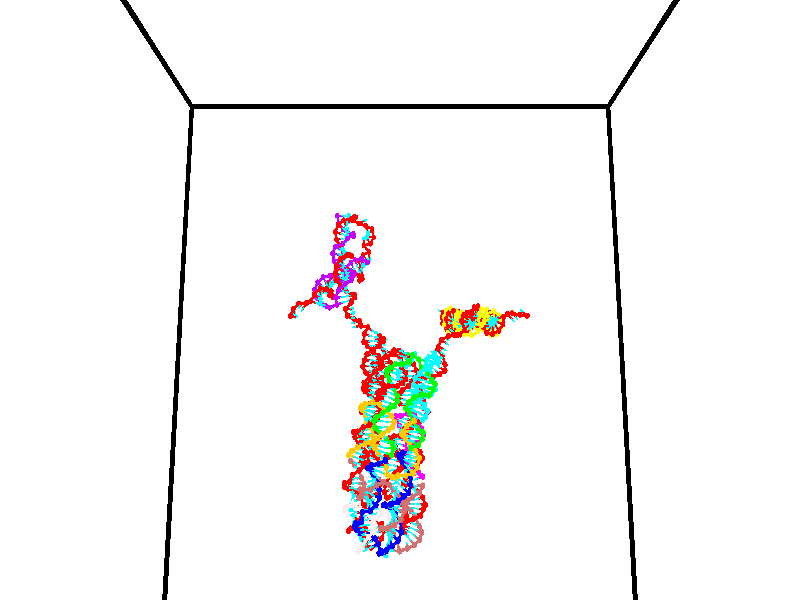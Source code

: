 // switches for output
#declare DRAW_BASES = 1; // possible values are 0, 1; only relevant for DNA ribbons
#declare DRAW_BASES_TYPE = 3; // possible values are 1, 2, 3; only relevant for DNA ribbons
#declare DRAW_FOG = 0; // set to 1 to enable fog

#include "colors.inc"

#include "transforms.inc"
background { rgb <1, 1, 1>}

#default {
   normal{
       ripples 0.25
       frequency 0.20
       turbulence 0.2
       lambda 5
   }
	finish {
		phong 0.1
		phong_size 40.
	}
}

// original window dimensions: 1024x640


// camera settings

camera {
	sky <0, 0.179814, -0.983701>
	up <0, 0.179814, -0.983701>
	right 1.6 * <1, 0, 0>
	location <35, 94.9851, 44.8844>
	look_at <35, 29.7336, 32.9568>
	direction <0, -65.2515, -11.9276>
	angle 67.0682
}


# declare cpy_camera_pos = <35, 94.9851, 44.8844>;
# if (DRAW_FOG = 1)
fog {
	fog_type 2
	up vnormalize(cpy_camera_pos)
	color rgbt<1,1,1,0.3>
	distance 1e-5
	fog_alt 3e-3
	fog_offset 56
}
# end


// LIGHTS

# declare lum = 6;
global_settings {
	ambient_light rgb lum * <0.05, 0.05, 0.05>
	max_trace_level 15
}# declare cpy_direct_light_amount = 0.25;
light_source
{	1000 * <-1, -1.16352, -0.803886>,
	rgb lum * cpy_direct_light_amount
	parallel
}

light_source
{	1000 * <1, 1.16352, 0.803886>,
	rgb lum * cpy_direct_light_amount
	parallel
}

// strand 0

// nucleotide -1

// particle -1
sphere {
	<24.040384, 35.358658, 35.344875> 0.250000
	pigment { color rgbt <1,0,0,0> }
	no_shadow
}
cylinder {
	<24.305824, 35.060120, 35.324436>,  <24.465088, 34.880997, 35.312172>, 0.100000
	pigment { color rgbt <1,0,0,0> }
	no_shadow
}
cylinder {
	<24.305824, 35.060120, 35.324436>,  <24.040384, 35.358658, 35.344875>, 0.100000
	pigment { color rgbt <1,0,0,0> }
	no_shadow
}

// particle -1
sphere {
	<24.305824, 35.060120, 35.324436> 0.100000
	pigment { color rgbt <1,0,0,0> }
	no_shadow
}
sphere {
	0, 1
	scale<0.080000,0.200000,0.300000>
	matrix <-0.537205, -0.427886, -0.726859,
		0.520622, 0.509792, -0.684883,
		0.663599, -0.746341, -0.051096,
		24.504904, 34.836216, 35.309109>
	pigment { color rgbt <0,1,1,0> }
	no_shadow
}
cylinder {
	<24.305771, 35.356659, 34.738628>,  <24.040384, 35.358658, 35.344875>, 0.130000
	pigment { color rgbt <1,0,0,0> }
	no_shadow
}

// nucleotide -1

// particle -1
sphere {
	<24.305771, 35.356659, 34.738628> 0.250000
	pigment { color rgbt <1,0,0,0> }
	no_shadow
}
cylinder {
	<24.304499, 34.984833, 34.886086>,  <24.303736, 34.761738, 34.974560>, 0.100000
	pigment { color rgbt <1,0,0,0> }
	no_shadow
}
cylinder {
	<24.304499, 34.984833, 34.886086>,  <24.305771, 35.356659, 34.738628>, 0.100000
	pigment { color rgbt <1,0,0,0> }
	no_shadow
}

// particle -1
sphere {
	<24.304499, 34.984833, 34.886086> 0.100000
	pigment { color rgbt <1,0,0,0> }
	no_shadow
}
sphere {
	0, 1
	scale<0.080000,0.200000,0.300000>
	matrix <-0.527632, -0.311590, -0.790263,
		0.849467, -0.197019, -0.489478,
		-0.003180, -0.929567, 0.368639,
		24.303545, 34.705963, 34.996677>
	pigment { color rgbt <0,1,1,0> }
	no_shadow
}
cylinder {
	<24.692780, 34.895271, 34.261715>,  <24.305771, 35.356659, 34.738628>, 0.130000
	pigment { color rgbt <1,0,0,0> }
	no_shadow
}

// nucleotide -1

// particle -1
sphere {
	<24.692780, 34.895271, 34.261715> 0.250000
	pigment { color rgbt <1,0,0,0> }
	no_shadow
}
cylinder {
	<24.428162, 34.693157, 34.483360>,  <24.269392, 34.571888, 34.616348>, 0.100000
	pigment { color rgbt <1,0,0,0> }
	no_shadow
}
cylinder {
	<24.428162, 34.693157, 34.483360>,  <24.692780, 34.895271, 34.261715>, 0.100000
	pigment { color rgbt <1,0,0,0> }
	no_shadow
}

// particle -1
sphere {
	<24.428162, 34.693157, 34.483360> 0.100000
	pigment { color rgbt <1,0,0,0> }
	no_shadow
}
sphere {
	0, 1
	scale<0.080000,0.200000,0.300000>
	matrix <-0.242502, -0.555069, -0.795670,
		0.709615, -0.660745, 0.244668,
		-0.661543, -0.505287, 0.554118,
		24.229698, 34.541573, 34.649597>
	pigment { color rgbt <0,1,1,0> }
	no_shadow
}
cylinder {
	<25.004480, 35.592522, 34.370640>,  <24.692780, 34.895271, 34.261715>, 0.130000
	pigment { color rgbt <1,0,0,0> }
	no_shadow
}

// nucleotide -1

// particle -1
sphere {
	<25.004480, 35.592522, 34.370640> 0.250000
	pigment { color rgbt <1,0,0,0> }
	no_shadow
}
cylinder {
	<25.020086, 35.945923, 34.557358>,  <25.029449, 36.157963, 34.669388>, 0.100000
	pigment { color rgbt <1,0,0,0> }
	no_shadow
}
cylinder {
	<25.020086, 35.945923, 34.557358>,  <25.004480, 35.592522, 34.370640>, 0.100000
	pigment { color rgbt <1,0,0,0> }
	no_shadow
}

// particle -1
sphere {
	<25.020086, 35.945923, 34.557358> 0.100000
	pigment { color rgbt <1,0,0,0> }
	no_shadow
}
sphere {
	0, 1
	scale<0.080000,0.200000,0.300000>
	matrix <0.767257, -0.325765, 0.552444,
		0.640152, 0.336601, -0.690583,
		0.039014, 0.883503, 0.466798,
		25.031790, 36.210972, 34.697399>
	pigment { color rgbt <0,1,1,0> }
	no_shadow
}
cylinder {
	<25.722223, 35.988285, 34.344318>,  <25.004480, 35.592522, 34.370640>, 0.130000
	pigment { color rgbt <1,0,0,0> }
	no_shadow
}

// nucleotide -1

// particle -1
sphere {
	<25.722223, 35.988285, 34.344318> 0.250000
	pigment { color rgbt <1,0,0,0> }
	no_shadow
}
cylinder {
	<25.519566, 36.099827, 34.670643>,  <25.397970, 36.166752, 34.866440>, 0.100000
	pigment { color rgbt <1,0,0,0> }
	no_shadow
}
cylinder {
	<25.519566, 36.099827, 34.670643>,  <25.722223, 35.988285, 34.344318>, 0.100000
	pigment { color rgbt <1,0,0,0> }
	no_shadow
}

// particle -1
sphere {
	<25.519566, 36.099827, 34.670643> 0.100000
	pigment { color rgbt <1,0,0,0> }
	no_shadow
}
sphere {
	0, 1
	scale<0.080000,0.200000,0.300000>
	matrix <0.804191, -0.188248, 0.563772,
		0.310785, 0.941702, -0.128877,
		-0.506645, 0.278854, 0.815813,
		25.367573, 36.183483, 34.915386>
	pigment { color rgbt <0,1,1,0> }
	no_shadow
}
cylinder {
	<26.027279, 35.430271, 34.112400>,  <25.722223, 35.988285, 34.344318>, 0.130000
	pigment { color rgbt <1,0,0,0> }
	no_shadow
}

// nucleotide -1

// particle -1
sphere {
	<26.027279, 35.430271, 34.112400> 0.250000
	pigment { color rgbt <1,0,0,0> }
	no_shadow
}
cylinder {
	<26.390465, 35.277237, 34.180782>,  <26.608376, 35.185417, 34.221809>, 0.100000
	pigment { color rgbt <1,0,0,0> }
	no_shadow
}
cylinder {
	<26.390465, 35.277237, 34.180782>,  <26.027279, 35.430271, 34.112400>, 0.100000
	pigment { color rgbt <1,0,0,0> }
	no_shadow
}

// particle -1
sphere {
	<26.390465, 35.277237, 34.180782> 0.100000
	pigment { color rgbt <1,0,0,0> }
	no_shadow
}
sphere {
	0, 1
	scale<0.080000,0.200000,0.300000>
	matrix <0.074701, -0.253649, -0.964408,
		0.412333, 0.888419, -0.201725,
		0.907965, -0.382588, 0.170954,
		26.662855, 35.162460, 34.232067>
	pigment { color rgbt <0,1,1,0> }
	no_shadow
}
cylinder {
	<26.434420, 35.687572, 33.577930>,  <26.027279, 35.430271, 34.112400>, 0.130000
	pigment { color rgbt <1,0,0,0> }
	no_shadow
}

// nucleotide -1

// particle -1
sphere {
	<26.434420, 35.687572, 33.577930> 0.250000
	pigment { color rgbt <1,0,0,0> }
	no_shadow
}
cylinder {
	<26.608307, 35.354534, 33.715218>,  <26.712639, 35.154709, 33.797588>, 0.100000
	pigment { color rgbt <1,0,0,0> }
	no_shadow
}
cylinder {
	<26.608307, 35.354534, 33.715218>,  <26.434420, 35.687572, 33.577930>, 0.100000
	pigment { color rgbt <1,0,0,0> }
	no_shadow
}

// particle -1
sphere {
	<26.608307, 35.354534, 33.715218> 0.100000
	pigment { color rgbt <1,0,0,0> }
	no_shadow
}
sphere {
	0, 1
	scale<0.080000,0.200000,0.300000>
	matrix <0.153674, -0.306938, -0.939241,
		0.887358, 0.461049, -0.005483,
		0.434719, -0.832600, 0.343215,
		26.738722, 35.104755, 33.818184>
	pigment { color rgbt <0,1,1,0> }
	no_shadow
}
cylinder {
	<26.964935, 35.456406, 33.003185>,  <26.434420, 35.687572, 33.577930>, 0.130000
	pigment { color rgbt <1,0,0,0> }
	no_shadow
}

// nucleotide -1

// particle -1
sphere {
	<26.964935, 35.456406, 33.003185> 0.250000
	pigment { color rgbt <1,0,0,0> }
	no_shadow
}
cylinder {
	<26.957739, 35.138458, 33.245789>,  <26.953421, 34.947689, 33.391350>, 0.100000
	pigment { color rgbt <1,0,0,0> }
	no_shadow
}
cylinder {
	<26.957739, 35.138458, 33.245789>,  <26.964935, 35.456406, 33.003185>, 0.100000
	pigment { color rgbt <1,0,0,0> }
	no_shadow
}

// particle -1
sphere {
	<26.957739, 35.138458, 33.245789> 0.100000
	pigment { color rgbt <1,0,0,0> }
	no_shadow
}
sphere {
	0, 1
	scale<0.080000,0.200000,0.300000>
	matrix <0.449843, -0.548182, -0.705080,
		0.892926, 0.260148, 0.367430,
		-0.017993, -0.794871, 0.606512,
		26.952341, 34.899998, 33.427742>
	pigment { color rgbt <0,1,1,0> }
	no_shadow
}
cylinder {
	<27.571383, 35.203419, 33.027752>,  <26.964935, 35.456406, 33.003185>, 0.130000
	pigment { color rgbt <1,0,0,0> }
	no_shadow
}

// nucleotide -1

// particle -1
sphere {
	<27.571383, 35.203419, 33.027752> 0.250000
	pigment { color rgbt <1,0,0,0> }
	no_shadow
}
cylinder {
	<27.321606, 34.902077, 33.110241>,  <27.171740, 34.721272, 33.159733>, 0.100000
	pigment { color rgbt <1,0,0,0> }
	no_shadow
}
cylinder {
	<27.321606, 34.902077, 33.110241>,  <27.571383, 35.203419, 33.027752>, 0.100000
	pigment { color rgbt <1,0,0,0> }
	no_shadow
}

// particle -1
sphere {
	<27.321606, 34.902077, 33.110241> 0.100000
	pigment { color rgbt <1,0,0,0> }
	no_shadow
}
sphere {
	0, 1
	scale<0.080000,0.200000,0.300000>
	matrix <0.481637, -0.579240, -0.657653,
		0.614897, -0.311343, 0.724546,
		-0.624441, -0.753357, 0.206219,
		27.134274, 34.676071, 33.172108>
	pigment { color rgbt <0,1,1,0> }
	no_shadow
}
cylinder {
	<27.995424, 34.680225, 33.109978>,  <27.571383, 35.203419, 33.027752>, 0.130000
	pigment { color rgbt <1,0,0,0> }
	no_shadow
}

// nucleotide -1

// particle -1
sphere {
	<27.995424, 34.680225, 33.109978> 0.250000
	pigment { color rgbt <1,0,0,0> }
	no_shadow
}
cylinder {
	<27.653353, 34.476028, 33.074051>,  <27.448109, 34.353512, 33.052494>, 0.100000
	pigment { color rgbt <1,0,0,0> }
	no_shadow
}
cylinder {
	<27.653353, 34.476028, 33.074051>,  <27.995424, 34.680225, 33.109978>, 0.100000
	pigment { color rgbt <1,0,0,0> }
	no_shadow
}

// particle -1
sphere {
	<27.653353, 34.476028, 33.074051> 0.100000
	pigment { color rgbt <1,0,0,0> }
	no_shadow
}
sphere {
	0, 1
	scale<0.080000,0.200000,0.300000>
	matrix <0.486684, -0.731195, -0.478010,
		0.178342, -0.452498, 0.873750,
		-0.855180, -0.510489, -0.089821,
		27.396799, 34.322880, 33.047104>
	pigment { color rgbt <0,1,1,0> }
	no_shadow
}
cylinder {
	<28.078083, 34.042606, 33.349255>,  <27.995424, 34.680225, 33.109978>, 0.130000
	pigment { color rgbt <1,0,0,0> }
	no_shadow
}

// nucleotide -1

// particle -1
sphere {
	<28.078083, 34.042606, 33.349255> 0.250000
	pigment { color rgbt <1,0,0,0> }
	no_shadow
}
cylinder {
	<27.746262, 33.993725, 33.131298>,  <27.547169, 33.964394, 33.000526>, 0.100000
	pigment { color rgbt <1,0,0,0> }
	no_shadow
}
cylinder {
	<27.746262, 33.993725, 33.131298>,  <28.078083, 34.042606, 33.349255>, 0.100000
	pigment { color rgbt <1,0,0,0> }
	no_shadow
}

// particle -1
sphere {
	<27.746262, 33.993725, 33.131298> 0.100000
	pigment { color rgbt <1,0,0,0> }
	no_shadow
}
sphere {
	0, 1
	scale<0.080000,0.200000,0.300000>
	matrix <0.417500, -0.783736, -0.459839,
		-0.370853, -0.608953, 0.701174,
		-0.829556, -0.122207, -0.544889,
		27.497395, 33.957062, 32.967831>
	pigment { color rgbt <0,1,1,0> }
	no_shadow
}
cylinder {
	<28.011389, 33.359455, 33.370483>,  <28.078083, 34.042606, 33.349255>, 0.130000
	pigment { color rgbt <1,0,0,0> }
	no_shadow
}

// nucleotide -1

// particle -1
sphere {
	<28.011389, 33.359455, 33.370483> 0.250000
	pigment { color rgbt <1,0,0,0> }
	no_shadow
}
cylinder {
	<27.810616, 33.497105, 33.053085>,  <27.690151, 33.579693, 32.862644>, 0.100000
	pigment { color rgbt <1,0,0,0> }
	no_shadow
}
cylinder {
	<27.810616, 33.497105, 33.053085>,  <28.011389, 33.359455, 33.370483>, 0.100000
	pigment { color rgbt <1,0,0,0> }
	no_shadow
}

// particle -1
sphere {
	<27.810616, 33.497105, 33.053085> 0.100000
	pigment { color rgbt <1,0,0,0> }
	no_shadow
}
sphere {
	0, 1
	scale<0.080000,0.200000,0.300000>
	matrix <0.367926, -0.745337, -0.555971,
		-0.782748, -0.571009, 0.247496,
		-0.501932, 0.344125, -0.793500,
		27.660036, 33.600342, 32.815037>
	pigment { color rgbt <0,1,1,0> }
	no_shadow
}
cylinder {
	<27.595411, 32.777790, 33.104965>,  <28.011389, 33.359455, 33.370483>, 0.130000
	pigment { color rgbt <1,0,0,0> }
	no_shadow
}

// nucleotide -1

// particle -1
sphere {
	<27.595411, 32.777790, 33.104965> 0.250000
	pigment { color rgbt <1,0,0,0> }
	no_shadow
}
cylinder {
	<27.633921, 33.047443, 32.812042>,  <27.657026, 33.209236, 32.636288>, 0.100000
	pigment { color rgbt <1,0,0,0> }
	no_shadow
}
cylinder {
	<27.633921, 33.047443, 32.812042>,  <27.595411, 32.777790, 33.104965>, 0.100000
	pigment { color rgbt <1,0,0,0> }
	no_shadow
}

// particle -1
sphere {
	<27.633921, 33.047443, 32.812042> 0.100000
	pigment { color rgbt <1,0,0,0> }
	no_shadow
}
sphere {
	0, 1
	scale<0.080000,0.200000,0.300000>
	matrix <0.380859, -0.704688, -0.598634,
		-0.919607, -0.221273, -0.324593,
		0.096275, 0.674132, -0.732309,
		27.662804, 33.249683, 32.592350>
	pigment { color rgbt <0,1,1,0> }
	no_shadow
}
cylinder {
	<27.411057, 32.415703, 32.547394>,  <27.595411, 32.777790, 33.104965>, 0.130000
	pigment { color rgbt <1,0,0,0> }
	no_shadow
}

// nucleotide -1

// particle -1
sphere {
	<27.411057, 32.415703, 32.547394> 0.250000
	pigment { color rgbt <1,0,0,0> }
	no_shadow
}
cylinder {
	<27.620451, 32.716785, 32.387695>,  <27.746088, 32.897434, 32.291878>, 0.100000
	pigment { color rgbt <1,0,0,0> }
	no_shadow
}
cylinder {
	<27.620451, 32.716785, 32.387695>,  <27.411057, 32.415703, 32.547394>, 0.100000
	pigment { color rgbt <1,0,0,0> }
	no_shadow
}

// particle -1
sphere {
	<27.620451, 32.716785, 32.387695> 0.100000
	pigment { color rgbt <1,0,0,0> }
	no_shadow
}
sphere {
	0, 1
	scale<0.080000,0.200000,0.300000>
	matrix <0.523513, -0.653845, -0.546279,
		-0.672232, 0.076959, -0.736330,
		0.523487, 0.752705, -0.399246,
		27.777496, 32.942596, 32.267921>
	pigment { color rgbt <0,1,1,0> }
	no_shadow
}
cylinder {
	<27.418272, 32.297813, 31.854721>,  <27.411057, 32.415703, 32.547394>, 0.130000
	pigment { color rgbt <1,0,0,0> }
	no_shadow
}

// nucleotide -1

// particle -1
sphere {
	<27.418272, 32.297813, 31.854721> 0.250000
	pigment { color rgbt <1,0,0,0> }
	no_shadow
}
cylinder {
	<27.732643, 32.535553, 31.922907>,  <27.921267, 32.678196, 31.963818>, 0.100000
	pigment { color rgbt <1,0,0,0> }
	no_shadow
}
cylinder {
	<27.732643, 32.535553, 31.922907>,  <27.418272, 32.297813, 31.854721>, 0.100000
	pigment { color rgbt <1,0,0,0> }
	no_shadow
}

// particle -1
sphere {
	<27.732643, 32.535553, 31.922907> 0.100000
	pigment { color rgbt <1,0,0,0> }
	no_shadow
}
sphere {
	0, 1
	scale<0.080000,0.200000,0.300000>
	matrix <0.537603, -0.520665, -0.663242,
		-0.305445, 0.612904, -0.728733,
		0.785930, 0.594353, 0.170464,
		27.968422, 32.713860, 31.974047>
	pigment { color rgbt <0,1,1,0> }
	no_shadow
}
cylinder {
	<27.742178, 32.124538, 31.278891>,  <27.418272, 32.297813, 31.854721>, 0.130000
	pigment { color rgbt <1,0,0,0> }
	no_shadow
}

// nucleotide -1

// particle -1
sphere {
	<27.742178, 32.124538, 31.278891> 0.250000
	pigment { color rgbt <1,0,0,0> }
	no_shadow
}
cylinder {
	<28.020317, 32.330650, 31.479280>,  <28.187201, 32.454319, 31.599514>, 0.100000
	pigment { color rgbt <1,0,0,0> }
	no_shadow
}
cylinder {
	<28.020317, 32.330650, 31.479280>,  <27.742178, 32.124538, 31.278891>, 0.100000
	pigment { color rgbt <1,0,0,0> }
	no_shadow
}

// particle -1
sphere {
	<28.020317, 32.330650, 31.479280> 0.100000
	pigment { color rgbt <1,0,0,0> }
	no_shadow
}
sphere {
	0, 1
	scale<0.080000,0.200000,0.300000>
	matrix <0.706827, -0.364281, -0.606379,
		-0.129960, 0.775747, -0.617517,
		0.695346, 0.515283, 0.500977,
		28.228920, 32.485233, 31.629574>
	pigment { color rgbt <0,1,1,0> }
	no_shadow
}
cylinder {
	<28.219538, 32.423065, 30.767408>,  <27.742178, 32.124538, 31.278891>, 0.130000
	pigment { color rgbt <1,0,0,0> }
	no_shadow
}

// nucleotide -1

// particle -1
sphere {
	<28.219538, 32.423065, 30.767408> 0.250000
	pigment { color rgbt <1,0,0,0> }
	no_shadow
}
cylinder {
	<28.424179, 32.424332, 31.111095>,  <28.546963, 32.425091, 31.317307>, 0.100000
	pigment { color rgbt <1,0,0,0> }
	no_shadow
}
cylinder {
	<28.424179, 32.424332, 31.111095>,  <28.219538, 32.423065, 30.767408>, 0.100000
	pigment { color rgbt <1,0,0,0> }
	no_shadow
}

// particle -1
sphere {
	<28.424179, 32.424332, 31.111095> 0.100000
	pigment { color rgbt <1,0,0,0> }
	no_shadow
}
sphere {
	0, 1
	scale<0.080000,0.200000,0.300000>
	matrix <0.744293, -0.501259, -0.441324,
		0.429291, 0.865292, -0.258805,
		0.511602, 0.003170, 0.859217,
		28.577660, 32.425282, 31.368860>
	pigment { color rgbt <0,1,1,0> }
	no_shadow
}
cylinder {
	<28.793257, 32.814938, 30.647882>,  <28.219538, 32.423065, 30.767408>, 0.130000
	pigment { color rgbt <1,0,0,0> }
	no_shadow
}

// nucleotide -1

// particle -1
sphere {
	<28.793257, 32.814938, 30.647882> 0.250000
	pigment { color rgbt <1,0,0,0> }
	no_shadow
}
cylinder {
	<28.880190, 32.571854, 30.953419>,  <28.932350, 32.426003, 31.136742>, 0.100000
	pigment { color rgbt <1,0,0,0> }
	no_shadow
}
cylinder {
	<28.880190, 32.571854, 30.953419>,  <28.793257, 32.814938, 30.647882>, 0.100000
	pigment { color rgbt <1,0,0,0> }
	no_shadow
}

// particle -1
sphere {
	<28.880190, 32.571854, 30.953419> 0.100000
	pigment { color rgbt <1,0,0,0> }
	no_shadow
}
sphere {
	0, 1
	scale<0.080000,0.200000,0.300000>
	matrix <0.799434, -0.338187, -0.496522,
		0.560063, 0.718553, 0.412324,
		0.217334, -0.607710, 0.763842,
		28.945391, 32.389542, 31.182571>
	pigment { color rgbt <0,1,1,0> }
	no_shadow
}
cylinder {
	<29.486748, 32.924427, 30.830225>,  <28.793257, 32.814938, 30.647882>, 0.130000
	pigment { color rgbt <1,0,0,0> }
	no_shadow
}

// nucleotide -1

// particle -1
sphere {
	<29.486748, 32.924427, 30.830225> 0.250000
	pigment { color rgbt <1,0,0,0> }
	no_shadow
}
cylinder {
	<29.425776, 32.563824, 30.992239>,  <29.389193, 32.347462, 31.089447>, 0.100000
	pigment { color rgbt <1,0,0,0> }
	no_shadow
}
cylinder {
	<29.425776, 32.563824, 30.992239>,  <29.486748, 32.924427, 30.830225>, 0.100000
	pigment { color rgbt <1,0,0,0> }
	no_shadow
}

// particle -1
sphere {
	<29.425776, 32.563824, 30.992239> 0.100000
	pigment { color rgbt <1,0,0,0> }
	no_shadow
}
sphere {
	0, 1
	scale<0.080000,0.200000,0.300000>
	matrix <0.863697, -0.320721, -0.388800,
		0.480409, 0.290564, 0.827514,
		-0.152430, -0.901504, 0.405037,
		29.380047, 32.293373, 31.113750>
	pigment { color rgbt <0,1,1,0> }
	no_shadow
}
cylinder {
	<30.118515, 32.689980, 31.029896>,  <29.486748, 32.924427, 30.830225>, 0.130000
	pigment { color rgbt <1,0,0,0> }
	no_shadow
}

// nucleotide -1

// particle -1
sphere {
	<30.118515, 32.689980, 31.029896> 0.250000
	pigment { color rgbt <1,0,0,0> }
	no_shadow
}
cylinder {
	<29.900326, 32.355103, 31.014084>,  <29.769413, 32.154175, 31.004597>, 0.100000
	pigment { color rgbt <1,0,0,0> }
	no_shadow
}
cylinder {
	<29.900326, 32.355103, 31.014084>,  <30.118515, 32.689980, 31.029896>, 0.100000
	pigment { color rgbt <1,0,0,0> }
	no_shadow
}

// particle -1
sphere {
	<29.900326, 32.355103, 31.014084> 0.100000
	pigment { color rgbt <1,0,0,0> }
	no_shadow
}
sphere {
	0, 1
	scale<0.080000,0.200000,0.300000>
	matrix <0.804447, -0.509734, -0.305019,
		0.235211, -0.198179, 0.951526,
		-0.545474, -0.837195, -0.039530,
		29.736683, 32.103943, 31.002226>
	pigment { color rgbt <0,1,1,0> }
	no_shadow
}
cylinder {
	<30.644814, 32.265999, 31.276598>,  <30.118515, 32.689980, 31.029896>, 0.130000
	pigment { color rgbt <1,0,0,0> }
	no_shadow
}

// nucleotide -1

// particle -1
sphere {
	<30.644814, 32.265999, 31.276598> 0.250000
	pigment { color rgbt <1,0,0,0> }
	no_shadow
}
cylinder {
	<30.348450, 32.045830, 31.122665>,  <30.170631, 31.913729, 31.030306>, 0.100000
	pigment { color rgbt <1,0,0,0> }
	no_shadow
}
cylinder {
	<30.348450, 32.045830, 31.122665>,  <30.644814, 32.265999, 31.276598>, 0.100000
	pigment { color rgbt <1,0,0,0> }
	no_shadow
}

// particle -1
sphere {
	<30.348450, 32.045830, 31.122665> 0.100000
	pigment { color rgbt <1,0,0,0> }
	no_shadow
}
sphere {
	0, 1
	scale<0.080000,0.200000,0.300000>
	matrix <0.661656, -0.696487, -0.277699,
		-0.115178, -0.460374, 0.880221,
		-0.740908, -0.550419, -0.384829,
		30.126177, 31.880703, 31.007217>
	pigment { color rgbt <0,1,1,0> }
	no_shadow
}
cylinder {
	<30.652090, 31.601837, 31.561106>,  <30.644814, 32.265999, 31.276598>, 0.130000
	pigment { color rgbt <1,0,0,0> }
	no_shadow
}

// nucleotide -1

// particle -1
sphere {
	<30.652090, 31.601837, 31.561106> 0.250000
	pigment { color rgbt <1,0,0,0> }
	no_shadow
}
cylinder {
	<30.490959, 31.601009, 31.194996>,  <30.394281, 31.600512, 30.975330>, 0.100000
	pigment { color rgbt <1,0,0,0> }
	no_shadow
}
cylinder {
	<30.490959, 31.601009, 31.194996>,  <30.652090, 31.601837, 31.561106>, 0.100000
	pigment { color rgbt <1,0,0,0> }
	no_shadow
}

// particle -1
sphere {
	<30.490959, 31.601009, 31.194996> 0.100000
	pigment { color rgbt <1,0,0,0> }
	no_shadow
}
sphere {
	0, 1
	scale<0.080000,0.200000,0.300000>
	matrix <0.767034, -0.546378, -0.336348,
		-0.499388, -0.837536, 0.221685,
		-0.402828, -0.002071, -0.915273,
		30.370111, 31.600388, 30.920414>
	pigment { color rgbt <0,1,1,0> }
	no_shadow
}
cylinder {
	<30.930897, 31.014931, 31.249311>,  <30.652090, 31.601837, 31.561106>, 0.130000
	pigment { color rgbt <1,0,0,0> }
	no_shadow
}

// nucleotide -1

// particle -1
sphere {
	<30.930897, 31.014931, 31.249311> 0.250000
	pigment { color rgbt <1,0,0,0> }
	no_shadow
}
cylinder {
	<30.763428, 31.174824, 30.923140>,  <30.662947, 31.270760, 30.727436>, 0.100000
	pigment { color rgbt <1,0,0,0> }
	no_shadow
}
cylinder {
	<30.763428, 31.174824, 30.923140>,  <30.930897, 31.014931, 31.249311>, 0.100000
	pigment { color rgbt <1,0,0,0> }
	no_shadow
}

// particle -1
sphere {
	<30.763428, 31.174824, 30.923140> 0.100000
	pigment { color rgbt <1,0,0,0> }
	no_shadow
}
sphere {
	0, 1
	scale<0.080000,0.200000,0.300000>
	matrix <0.687401, -0.447284, -0.572203,
		-0.593458, -0.800093, -0.087513,
		-0.418673, 0.399735, -0.815429,
		30.637825, 31.294744, 30.678511>
	pigment { color rgbt <0,1,1,0> }
	no_shadow
}
cylinder {
	<30.801628, 30.457495, 30.802893>,  <30.930897, 31.014931, 31.249311>, 0.130000
	pigment { color rgbt <1,0,0,0> }
	no_shadow
}

// nucleotide -1

// particle -1
sphere {
	<30.801628, 30.457495, 30.802893> 0.250000
	pigment { color rgbt <1,0,0,0> }
	no_shadow
}
cylinder {
	<30.833683, 30.786793, 30.578091>,  <30.852915, 30.984371, 30.443211>, 0.100000
	pigment { color rgbt <1,0,0,0> }
	no_shadow
}
cylinder {
	<30.833683, 30.786793, 30.578091>,  <30.801628, 30.457495, 30.802893>, 0.100000
	pigment { color rgbt <1,0,0,0> }
	no_shadow
}

// particle -1
sphere {
	<30.833683, 30.786793, 30.578091> 0.100000
	pigment { color rgbt <1,0,0,0> }
	no_shadow
}
sphere {
	0, 1
	scale<0.080000,0.200000,0.300000>
	matrix <0.581095, -0.496681, -0.644698,
		-0.809881, -0.274914, -0.518185,
		0.080136, 0.823243, -0.562004,
		30.857723, 31.033766, 30.409489>
	pigment { color rgbt <0,1,1,0> }
	no_shadow
}
cylinder {
	<30.656836, 30.200270, 30.131340>,  <30.801628, 30.457495, 30.802893>, 0.130000
	pigment { color rgbt <1,0,0,0> }
	no_shadow
}

// nucleotide -1

// particle -1
sphere {
	<30.656836, 30.200270, 30.131340> 0.250000
	pigment { color rgbt <1,0,0,0> }
	no_shadow
}
cylinder {
	<30.841574, 30.550438, 30.074295>,  <30.952417, 30.760538, 30.040068>, 0.100000
	pigment { color rgbt <1,0,0,0> }
	no_shadow
}
cylinder {
	<30.841574, 30.550438, 30.074295>,  <30.656836, 30.200270, 30.131340>, 0.100000
	pigment { color rgbt <1,0,0,0> }
	no_shadow
}

// particle -1
sphere {
	<30.841574, 30.550438, 30.074295> 0.100000
	pigment { color rgbt <1,0,0,0> }
	no_shadow
}
sphere {
	0, 1
	scale<0.080000,0.200000,0.300000>
	matrix <0.423773, -0.359041, -0.831569,
		-0.779176, 0.323620, -0.536801,
		0.461846, 0.875420, -0.142614,
		30.980127, 30.813065, 30.031511>
	pigment { color rgbt <0,1,1,0> }
	no_shadow
}
cylinder {
	<30.558327, 30.378479, 29.500912>,  <30.656836, 30.200270, 30.131340>, 0.130000
	pigment { color rgbt <1,0,0,0> }
	no_shadow
}

// nucleotide -1

// particle -1
sphere {
	<30.558327, 30.378479, 29.500912> 0.250000
	pigment { color rgbt <1,0,0,0> }
	no_shadow
}
cylinder {
	<30.905424, 30.554808, 29.592733>,  <31.113684, 30.660604, 29.647827>, 0.100000
	pigment { color rgbt <1,0,0,0> }
	no_shadow
}
cylinder {
	<30.905424, 30.554808, 29.592733>,  <30.558327, 30.378479, 29.500912>, 0.100000
	pigment { color rgbt <1,0,0,0> }
	no_shadow
}

// particle -1
sphere {
	<30.905424, 30.554808, 29.592733> 0.100000
	pigment { color rgbt <1,0,0,0> }
	no_shadow
}
sphere {
	0, 1
	scale<0.080000,0.200000,0.300000>
	matrix <0.449203, -0.497964, -0.741787,
		-0.212683, 0.746799, -0.630124,
		0.867745, 0.440820, 0.229556,
		31.165749, 30.687054, 29.661600>
	pigment { color rgbt <0,1,1,0> }
	no_shadow
}
cylinder {
	<30.908497, 30.439934, 28.883062>,  <30.558327, 30.378479, 29.500912>, 0.130000
	pigment { color rgbt <1,0,0,0> }
	no_shadow
}

// nucleotide -1

// particle -1
sphere {
	<30.908497, 30.439934, 28.883062> 0.250000
	pigment { color rgbt <1,0,0,0> }
	no_shadow
}
cylinder {
	<31.190393, 30.431108, 29.166710>,  <31.359531, 30.425814, 29.336899>, 0.100000
	pigment { color rgbt <1,0,0,0> }
	no_shadow
}
cylinder {
	<31.190393, 30.431108, 29.166710>,  <30.908497, 30.439934, 28.883062>, 0.100000
	pigment { color rgbt <1,0,0,0> }
	no_shadow
}

// particle -1
sphere {
	<31.190393, 30.431108, 29.166710> 0.100000
	pigment { color rgbt <1,0,0,0> }
	no_shadow
}
sphere {
	0, 1
	scale<0.080000,0.200000,0.300000>
	matrix <0.426120, -0.785984, -0.447941,
		0.567240, 0.617853, -0.544515,
		0.704742, -0.022061, 0.709121,
		31.401815, 30.424490, 29.379446>
	pigment { color rgbt <0,1,1,0> }
	no_shadow
}
cylinder {
	<31.599739, 30.608744, 28.638573>,  <30.908497, 30.439934, 28.883062>, 0.130000
	pigment { color rgbt <1,0,0,0> }
	no_shadow
}

// nucleotide -1

// particle -1
sphere {
	<31.599739, 30.608744, 28.638573> 0.250000
	pigment { color rgbt <1,0,0,0> }
	no_shadow
}
cylinder {
	<31.625839, 30.364498, 28.954268>,  <31.641499, 30.217951, 29.143684>, 0.100000
	pigment { color rgbt <1,0,0,0> }
	no_shadow
}
cylinder {
	<31.625839, 30.364498, 28.954268>,  <31.599739, 30.608744, 28.638573>, 0.100000
	pigment { color rgbt <1,0,0,0> }
	no_shadow
}

// particle -1
sphere {
	<31.625839, 30.364498, 28.954268> 0.100000
	pigment { color rgbt <1,0,0,0> }
	no_shadow
}
sphere {
	0, 1
	scale<0.080000,0.200000,0.300000>
	matrix <0.608290, -0.602638, -0.516537,
		0.791028, 0.513788, 0.332108,
		0.065249, -0.610614, 0.789236,
		31.645414, 30.181314, 29.191038>
	pigment { color rgbt <0,1,1,0> }
	no_shadow
}
cylinder {
	<31.049475, 31.086582, 28.151968>,  <31.599739, 30.608744, 28.638573>, 0.130000
	pigment { color rgbt <1,0,0,0> }
	no_shadow
}

// nucleotide -1

// particle -1
sphere {
	<31.049475, 31.086582, 28.151968> 0.250000
	pigment { color rgbt <1,0,0,0> }
	no_shadow
}
cylinder {
	<31.022839, 30.934561, 27.782942>,  <31.006857, 30.843348, 27.561525>, 0.100000
	pigment { color rgbt <1,0,0,0> }
	no_shadow
}
cylinder {
	<31.022839, 30.934561, 27.782942>,  <31.049475, 31.086582, 28.151968>, 0.100000
	pigment { color rgbt <1,0,0,0> }
	no_shadow
}

// particle -1
sphere {
	<31.022839, 30.934561, 27.782942> 0.100000
	pigment { color rgbt <1,0,0,0> }
	no_shadow
}
sphere {
	0, 1
	scale<0.080000,0.200000,0.300000>
	matrix <0.748832, 0.592018, -0.297934,
		0.659406, -0.710686, 0.245172,
		-0.066591, -0.380052, -0.922565,
		31.002861, 30.820545, 27.506172>
	pigment { color rgbt <0,1,1,0> }
	no_shadow
}
cylinder {
	<31.768364, 30.835999, 27.954920>,  <31.049475, 31.086582, 28.151968>, 0.130000
	pigment { color rgbt <1,0,0,0> }
	no_shadow
}

// nucleotide -1

// particle -1
sphere {
	<31.768364, 30.835999, 27.954920> 0.250000
	pigment { color rgbt <1,0,0,0> }
	no_shadow
}
cylinder {
	<31.512936, 30.940662, 27.665436>,  <31.359678, 31.003460, 27.491745>, 0.100000
	pigment { color rgbt <1,0,0,0> }
	no_shadow
}
cylinder {
	<31.512936, 30.940662, 27.665436>,  <31.768364, 30.835999, 27.954920>, 0.100000
	pigment { color rgbt <1,0,0,0> }
	no_shadow
}

// particle -1
sphere {
	<31.512936, 30.940662, 27.665436> 0.100000
	pigment { color rgbt <1,0,0,0> }
	no_shadow
}
sphere {
	0, 1
	scale<0.080000,0.200000,0.300000>
	matrix <0.464135, 0.881080, -0.090977,
		0.613843, -0.393996, -0.684079,
		-0.638573, 0.261660, -0.723712,
		31.321363, 31.019161, 27.448322>
	pigment { color rgbt <0,1,1,0> }
	no_shadow
}
cylinder {
	<32.117817, 31.233042, 27.415710>,  <31.768364, 30.835999, 27.954920>, 0.130000
	pigment { color rgbt <1,0,0,0> }
	no_shadow
}

// nucleotide -1

// particle -1
sphere {
	<32.117817, 31.233042, 27.415710> 0.250000
	pigment { color rgbt <1,0,0,0> }
	no_shadow
}
cylinder {
	<31.728251, 31.323698, 27.420187>,  <31.494511, 31.378092, 27.422873>, 0.100000
	pigment { color rgbt <1,0,0,0> }
	no_shadow
}
cylinder {
	<31.728251, 31.323698, 27.420187>,  <32.117817, 31.233042, 27.415710>, 0.100000
	pigment { color rgbt <1,0,0,0> }
	no_shadow
}

// particle -1
sphere {
	<31.728251, 31.323698, 27.420187> 0.100000
	pigment { color rgbt <1,0,0,0> }
	no_shadow
}
sphere {
	0, 1
	scale<0.080000,0.200000,0.300000>
	matrix <0.222480, 0.963422, -0.149399,
		-0.044643, -0.143012, -0.988714,
		-0.973914, 0.226639, 0.011193,
		31.436075, 31.391689, 27.423544>
	pigment { color rgbt <0,1,1,0> }
	no_shadow
}
cylinder {
	<31.946468, 31.583481, 26.765707>,  <32.117817, 31.233042, 27.415710>, 0.130000
	pigment { color rgbt <1,0,0,0> }
	no_shadow
}

// nucleotide -1

// particle -1
sphere {
	<31.946468, 31.583481, 26.765707> 0.250000
	pigment { color rgbt <1,0,0,0> }
	no_shadow
}
cylinder {
	<31.711824, 31.674164, 27.076704>,  <31.571037, 31.728573, 27.263302>, 0.100000
	pigment { color rgbt <1,0,0,0> }
	no_shadow
}
cylinder {
	<31.711824, 31.674164, 27.076704>,  <31.946468, 31.583481, 26.765707>, 0.100000
	pigment { color rgbt <1,0,0,0> }
	no_shadow
}

// particle -1
sphere {
	<31.711824, 31.674164, 27.076704> 0.100000
	pigment { color rgbt <1,0,0,0> }
	no_shadow
}
sphere {
	0, 1
	scale<0.080000,0.200000,0.300000>
	matrix <0.192548, 0.971534, -0.138011,
		-0.786646, 0.068745, -0.613565,
		-0.586612, 0.226706, 0.777490,
		31.535841, 31.742176, 27.309952>
	pigment { color rgbt <0,1,1,0> }
	no_shadow
}
cylinder {
	<31.277487, 31.934671, 26.566982>,  <31.946468, 31.583481, 26.765707>, 0.130000
	pigment { color rgbt <1,0,0,0> }
	no_shadow
}

// nucleotide -1

// particle -1
sphere {
	<31.277487, 31.934671, 26.566982> 0.250000
	pigment { color rgbt <1,0,0,0> }
	no_shadow
}
cylinder {
	<31.434669, 32.050385, 26.916130>,  <31.528980, 32.119812, 27.125618>, 0.100000
	pigment { color rgbt <1,0,0,0> }
	no_shadow
}
cylinder {
	<31.434669, 32.050385, 26.916130>,  <31.277487, 31.934671, 26.566982>, 0.100000
	pigment { color rgbt <1,0,0,0> }
	no_shadow
}

// particle -1
sphere {
	<31.434669, 32.050385, 26.916130> 0.100000
	pigment { color rgbt <1,0,0,0> }
	no_shadow
}
sphere {
	0, 1
	scale<0.080000,0.200000,0.300000>
	matrix <0.256478, 0.877080, -0.406140,
		-0.883064, 0.383468, 0.270462,
		0.392959, 0.289281, 0.872869,
		31.552557, 32.137169, 27.177990>
	pigment { color rgbt <0,1,1,0> }
	no_shadow
}
cylinder {
	<30.582188, 32.386333, 26.470776>,  <31.277487, 31.934671, 26.566982>, 0.130000
	pigment { color rgbt <1,0,0,0> }
	no_shadow
}

// nucleotide -1

// particle -1
sphere {
	<30.582188, 32.386333, 26.470776> 0.250000
	pigment { color rgbt <1,0,0,0> }
	no_shadow
}
cylinder {
	<30.945133, 32.488659, 26.337360>,  <31.162901, 32.550053, 26.257311>, 0.100000
	pigment { color rgbt <1,0,0,0> }
	no_shadow
}
cylinder {
	<30.945133, 32.488659, 26.337360>,  <30.582188, 32.386333, 26.470776>, 0.100000
	pigment { color rgbt <1,0,0,0> }
	no_shadow
}

// particle -1
sphere {
	<30.945133, 32.488659, 26.337360> 0.100000
	pigment { color rgbt <1,0,0,0> }
	no_shadow
}
sphere {
	0, 1
	scale<0.080000,0.200000,0.300000>
	matrix <-0.274935, -0.239038, -0.931274,
		-0.317960, 0.936707, -0.146563,
		0.907365, 0.255813, -0.333538,
		31.217342, 32.565403, 26.237299>
	pigment { color rgbt <0,1,1,0> }
	no_shadow
}
cylinder {
	<29.878157, 32.296394, 26.149500>,  <30.582188, 32.386333, 26.470776>, 0.130000
	pigment { color rgbt <1,0,0,0> }
	no_shadow
}

// nucleotide -1

// particle -1
sphere {
	<29.878157, 32.296394, 26.149500> 0.250000
	pigment { color rgbt <1,0,0,0> }
	no_shadow
}
cylinder {
	<29.695843, 32.605343, 25.972546>,  <29.586454, 32.790710, 25.866373>, 0.100000
	pigment { color rgbt <1,0,0,0> }
	no_shadow
}
cylinder {
	<29.695843, 32.605343, 25.972546>,  <29.878157, 32.296394, 26.149500>, 0.100000
	pigment { color rgbt <1,0,0,0> }
	no_shadow
}

// particle -1
sphere {
	<29.695843, 32.605343, 25.972546> 0.100000
	pigment { color rgbt <1,0,0,0> }
	no_shadow
}
sphere {
	0, 1
	scale<0.080000,0.200000,0.300000>
	matrix <0.233916, 0.583481, 0.777710,
		0.858805, 0.250986, -0.446610,
		-0.455783, 0.772370, -0.442387,
		29.559107, 32.837055, 25.839830>
	pigment { color rgbt <0,1,1,0> }
	no_shadow
}
cylinder {
	<30.286631, 32.959347, 26.071486>,  <29.878157, 32.296394, 26.149500>, 0.130000
	pigment { color rgbt <1,0,0,0> }
	no_shadow
}

// nucleotide -1

// particle -1
sphere {
	<30.286631, 32.959347, 26.071486> 0.250000
	pigment { color rgbt <1,0,0,0> }
	no_shadow
}
cylinder {
	<29.899176, 33.057400, 26.087734>,  <29.666702, 33.116234, 26.097485>, 0.100000
	pigment { color rgbt <1,0,0,0> }
	no_shadow
}
cylinder {
	<29.899176, 33.057400, 26.087734>,  <30.286631, 32.959347, 26.071486>, 0.100000
	pigment { color rgbt <1,0,0,0> }
	no_shadow
}

// particle -1
sphere {
	<29.899176, 33.057400, 26.087734> 0.100000
	pigment { color rgbt <1,0,0,0> }
	no_shadow
}
sphere {
	0, 1
	scale<0.080000,0.200000,0.300000>
	matrix <0.176511, 0.563763, 0.806855,
		0.174886, 0.788720, -0.589351,
		-0.968637, 0.245135, 0.040624,
		29.608585, 33.130939, 26.099922>
	pigment { color rgbt <0,1,1,0> }
	no_shadow
}
cylinder {
	<30.220644, 33.783989, 26.270004>,  <30.286631, 32.959347, 26.071486>, 0.130000
	pigment { color rgbt <1,0,0,0> }
	no_shadow
}

// nucleotide -1

// particle -1
sphere {
	<30.220644, 33.783989, 26.270004> 0.250000
	pigment { color rgbt <1,0,0,0> }
	no_shadow
}
cylinder {
	<29.884760, 33.588970, 26.365664>,  <29.683229, 33.471958, 26.423059>, 0.100000
	pigment { color rgbt <1,0,0,0> }
	no_shadow
}
cylinder {
	<29.884760, 33.588970, 26.365664>,  <30.220644, 33.783989, 26.270004>, 0.100000
	pigment { color rgbt <1,0,0,0> }
	no_shadow
}

// particle -1
sphere {
	<29.884760, 33.588970, 26.365664> 0.100000
	pigment { color rgbt <1,0,0,0> }
	no_shadow
}
sphere {
	0, 1
	scale<0.080000,0.200000,0.300000>
	matrix <-0.114581, 0.589544, 0.799568,
		-0.530812, 0.644002, -0.550908,
		-0.839708, -0.487544, 0.239146,
		29.632847, 33.442707, 26.437407>
	pigment { color rgbt <0,1,1,0> }
	no_shadow
}
cylinder {
	<29.911072, 34.290386, 26.644970>,  <30.220644, 33.783989, 26.270004>, 0.130000
	pigment { color rgbt <1,0,0,0> }
	no_shadow
}

// nucleotide -1

// particle -1
sphere {
	<29.911072, 34.290386, 26.644970> 0.250000
	pigment { color rgbt <1,0,0,0> }
	no_shadow
}
cylinder {
	<29.701506, 33.957035, 26.715391>,  <29.575766, 33.757023, 26.757643>, 0.100000
	pigment { color rgbt <1,0,0,0> }
	no_shadow
}
cylinder {
	<29.701506, 33.957035, 26.715391>,  <29.911072, 34.290386, 26.644970>, 0.100000
	pigment { color rgbt <1,0,0,0> }
	no_shadow
}

// particle -1
sphere {
	<29.701506, 33.957035, 26.715391> 0.100000
	pigment { color rgbt <1,0,0,0> }
	no_shadow
}
sphere {
	0, 1
	scale<0.080000,0.200000,0.300000>
	matrix <-0.214892, 0.329326, 0.919438,
		-0.824218, 0.443875, -0.351625,
		-0.523914, -0.833378, 0.176052,
		29.544331, 33.707020, 26.768208>
	pigment { color rgbt <0,1,1,0> }
	no_shadow
}
cylinder {
	<29.140463, 34.604309, 26.843895>,  <29.911072, 34.290386, 26.644970>, 0.130000
	pigment { color rgbt <1,0,0,0> }
	no_shadow
}

// nucleotide -1

// particle -1
sphere {
	<29.140463, 34.604309, 26.843895> 0.250000
	pigment { color rgbt <1,0,0,0> }
	no_shadow
}
cylinder {
	<29.234348, 34.237991, 26.974266>,  <29.290680, 34.018200, 27.052488>, 0.100000
	pigment { color rgbt <1,0,0,0> }
	no_shadow
}
cylinder {
	<29.234348, 34.237991, 26.974266>,  <29.140463, 34.604309, 26.843895>, 0.100000
	pigment { color rgbt <1,0,0,0> }
	no_shadow
}

// particle -1
sphere {
	<29.234348, 34.237991, 26.974266> 0.100000
	pigment { color rgbt <1,0,0,0> }
	no_shadow
}
sphere {
	0, 1
	scale<0.080000,0.200000,0.300000>
	matrix <-0.281585, 0.256864, 0.924517,
		-0.930387, -0.308772, -0.197585,
		0.234712, -0.915795, 0.325928,
		29.304762, 33.963253, 27.072044>
	pigment { color rgbt <0,1,1,0> }
	no_shadow
}
cylinder {
	<28.571035, 34.460629, 27.241940>,  <29.140463, 34.604309, 26.843895>, 0.130000
	pigment { color rgbt <1,0,0,0> }
	no_shadow
}

// nucleotide -1

// particle -1
sphere {
	<28.571035, 34.460629, 27.241940> 0.250000
	pigment { color rgbt <1,0,0,0> }
	no_shadow
}
cylinder {
	<28.866076, 34.223175, 27.370655>,  <29.043100, 34.080704, 27.447886>, 0.100000
	pigment { color rgbt <1,0,0,0> }
	no_shadow
}
cylinder {
	<28.866076, 34.223175, 27.370655>,  <28.571035, 34.460629, 27.241940>, 0.100000
	pigment { color rgbt <1,0,0,0> }
	no_shadow
}

// particle -1
sphere {
	<28.866076, 34.223175, 27.370655> 0.100000
	pigment { color rgbt <1,0,0,0> }
	no_shadow
}
sphere {
	0, 1
	scale<0.080000,0.200000,0.300000>
	matrix <-0.307331, 0.129195, 0.942792,
		-0.601244, -0.794299, -0.087147,
		0.737600, -0.593631, 0.321791,
		29.087355, 34.045086, 27.467192>
	pigment { color rgbt <0,1,1,0> }
	no_shadow
}
cylinder {
	<28.243820, 34.036541, 27.732008>,  <28.571035, 34.460629, 27.241940>, 0.130000
	pigment { color rgbt <1,0,0,0> }
	no_shadow
}

// nucleotide -1

// particle -1
sphere {
	<28.243820, 34.036541, 27.732008> 0.250000
	pigment { color rgbt <1,0,0,0> }
	no_shadow
}
cylinder {
	<28.631145, 34.015228, 27.829601>,  <28.863541, 34.002441, 27.888157>, 0.100000
	pigment { color rgbt <1,0,0,0> }
	no_shadow
}
cylinder {
	<28.631145, 34.015228, 27.829601>,  <28.243820, 34.036541, 27.732008>, 0.100000
	pigment { color rgbt <1,0,0,0> }
	no_shadow
}

// particle -1
sphere {
	<28.631145, 34.015228, 27.829601> 0.100000
	pigment { color rgbt <1,0,0,0> }
	no_shadow
}
sphere {
	0, 1
	scale<0.080000,0.200000,0.300000>
	matrix <-0.244801, -0.009292, 0.969529,
		-0.049405, -0.998536, -0.022045,
		0.968314, -0.053296, 0.243984,
		28.921640, 33.999241, 27.902796>
	pigment { color rgbt <0,1,1,0> }
	no_shadow
}
cylinder {
	<28.342295, 33.651424, 28.311520>,  <28.243820, 34.036541, 27.732008>, 0.130000
	pigment { color rgbt <1,0,0,0> }
	no_shadow
}

// nucleotide -1

// particle -1
sphere {
	<28.342295, 33.651424, 28.311520> 0.250000
	pigment { color rgbt <1,0,0,0> }
	no_shadow
}
cylinder {
	<28.705410, 33.819061, 28.318226>,  <28.923279, 33.919643, 28.322248>, 0.100000
	pigment { color rgbt <1,0,0,0> }
	no_shadow
}
cylinder {
	<28.705410, 33.819061, 28.318226>,  <28.342295, 33.651424, 28.311520>, 0.100000
	pigment { color rgbt <1,0,0,0> }
	no_shadow
}

// particle -1
sphere {
	<28.705410, 33.819061, 28.318226> 0.100000
	pigment { color rgbt <1,0,0,0> }
	no_shadow
}
sphere {
	0, 1
	scale<0.080000,0.200000,0.300000>
	matrix <-0.024775, 0.013679, 0.999599,
		0.418698, -0.907839, 0.022801,
		0.907787, 0.419095, 0.016764,
		28.977747, 33.944790, 28.323256>
	pigment { color rgbt <0,1,1,0> }
	no_shadow
}
cylinder {
	<28.658373, 33.294537, 28.742897>,  <28.342295, 33.651424, 28.311520>, 0.130000
	pigment { color rgbt <1,0,0,0> }
	no_shadow
}

// nucleotide -1

// particle -1
sphere {
	<28.658373, 33.294537, 28.742897> 0.250000
	pigment { color rgbt <1,0,0,0> }
	no_shadow
}
cylinder {
	<28.863253, 33.637981, 28.734484>,  <28.986179, 33.844048, 28.729435>, 0.100000
	pigment { color rgbt <1,0,0,0> }
	no_shadow
}
cylinder {
	<28.863253, 33.637981, 28.734484>,  <28.658373, 33.294537, 28.742897>, 0.100000
	pigment { color rgbt <1,0,0,0> }
	no_shadow
}

// particle -1
sphere {
	<28.863253, 33.637981, 28.734484> 0.100000
	pigment { color rgbt <1,0,0,0> }
	no_shadow
}
sphere {
	0, 1
	scale<0.080000,0.200000,0.300000>
	matrix <-0.063825, 0.062473, 0.996004,
		0.856492, -0.508809, 0.086800,
		0.512198, 0.858609, -0.021033,
		29.016912, 33.895565, 28.728174>
	pigment { color rgbt <0,1,1,0> }
	no_shadow
}
cylinder {
	<29.025320, 33.246330, 29.409826>,  <28.658373, 33.294537, 28.742897>, 0.130000
	pigment { color rgbt <1,0,0,0> }
	no_shadow
}

// nucleotide -1

// particle -1
sphere {
	<29.025320, 33.246330, 29.409826> 0.250000
	pigment { color rgbt <1,0,0,0> }
	no_shadow
}
cylinder {
	<29.031286, 33.620255, 29.267889>,  <29.034866, 33.844608, 29.182726>, 0.100000
	pigment { color rgbt <1,0,0,0> }
	no_shadow
}
cylinder {
	<29.031286, 33.620255, 29.267889>,  <29.025320, 33.246330, 29.409826>, 0.100000
	pigment { color rgbt <1,0,0,0> }
	no_shadow
}

// particle -1
sphere {
	<29.031286, 33.620255, 29.267889> 0.100000
	pigment { color rgbt <1,0,0,0> }
	no_shadow
}
sphere {
	0, 1
	scale<0.080000,0.200000,0.300000>
	matrix <-0.026350, 0.355127, 0.934446,
		0.999541, -0.004586, 0.029928,
		0.014913, 0.934807, -0.354843,
		29.035761, 33.900696, 29.161436>
	pigment { color rgbt <0,1,1,0> }
	no_shadow
}
cylinder {
	<29.705521, 33.585930, 29.658762>,  <29.025320, 33.246330, 29.409826>, 0.130000
	pigment { color rgbt <1,0,0,0> }
	no_shadow
}

// nucleotide -1

// particle -1
sphere {
	<29.705521, 33.585930, 29.658762> 0.250000
	pigment { color rgbt <1,0,0,0> }
	no_shadow
}
cylinder {
	<29.446175, 33.881981, 29.587393>,  <29.290567, 34.059612, 29.544571>, 0.100000
	pigment { color rgbt <1,0,0,0> }
	no_shadow
}
cylinder {
	<29.446175, 33.881981, 29.587393>,  <29.705521, 33.585930, 29.658762>, 0.100000
	pigment { color rgbt <1,0,0,0> }
	no_shadow
}

// particle -1
sphere {
	<29.446175, 33.881981, 29.587393> 0.100000
	pigment { color rgbt <1,0,0,0> }
	no_shadow
}
sphere {
	0, 1
	scale<0.080000,0.200000,0.300000>
	matrix <0.270955, 0.443337, 0.854421,
		0.711483, 0.505631, -0.487985,
		-0.648363, 0.740128, -0.178423,
		29.251665, 34.104019, 29.533865>
	pigment { color rgbt <0,1,1,0> }
	no_shadow
}
cylinder {
	<30.007256, 34.206455, 29.954710>,  <29.705521, 33.585930, 29.658762>, 0.130000
	pigment { color rgbt <1,0,0,0> }
	no_shadow
}

// nucleotide -1

// particle -1
sphere {
	<30.007256, 34.206455, 29.954710> 0.250000
	pigment { color rgbt <1,0,0,0> }
	no_shadow
}
cylinder {
	<29.628613, 34.324242, 29.902218>,  <29.401426, 34.394913, 29.870724>, 0.100000
	pigment { color rgbt <1,0,0,0> }
	no_shadow
}
cylinder {
	<29.628613, 34.324242, 29.902218>,  <30.007256, 34.206455, 29.954710>, 0.100000
	pigment { color rgbt <1,0,0,0> }
	no_shadow
}

// particle -1
sphere {
	<29.628613, 34.324242, 29.902218> 0.100000
	pigment { color rgbt <1,0,0,0> }
	no_shadow
}
sphere {
	0, 1
	scale<0.080000,0.200000,0.300000>
	matrix <0.022695, 0.466918, 0.884009,
		0.321583, 0.833833, -0.448672,
		-0.946609, 0.294465, -0.131229,
		29.344629, 34.412582, 29.862848>
	pigment { color rgbt <0,1,1,0> }
	no_shadow
}
cylinder {
	<30.040333, 34.910637, 30.056873>,  <30.007256, 34.206455, 29.954710>, 0.130000
	pigment { color rgbt <1,0,0,0> }
	no_shadow
}

// nucleotide -1

// particle -1
sphere {
	<30.040333, 34.910637, 30.056873> 0.250000
	pigment { color rgbt <1,0,0,0> }
	no_shadow
}
cylinder {
	<29.673176, 34.761238, 30.110497>,  <29.452881, 34.671600, 30.142672>, 0.100000
	pigment { color rgbt <1,0,0,0> }
	no_shadow
}
cylinder {
	<29.673176, 34.761238, 30.110497>,  <30.040333, 34.910637, 30.056873>, 0.100000
	pigment { color rgbt <1,0,0,0> }
	no_shadow
}

// particle -1
sphere {
	<29.673176, 34.761238, 30.110497> 0.100000
	pigment { color rgbt <1,0,0,0> }
	no_shadow
}
sphere {
	0, 1
	scale<0.080000,0.200000,0.300000>
	matrix <-0.072070, 0.489114, 0.869237,
		-0.390228, 0.788205, -0.475872,
		-0.917893, -0.373497, 0.134060,
		29.397808, 34.649189, 30.150715>
	pigment { color rgbt <0,1,1,0> }
	no_shadow
}
cylinder {
	<29.573404, 35.521564, 30.192442>,  <30.040333, 34.910637, 30.056873>, 0.130000
	pigment { color rgbt <1,0,0,0> }
	no_shadow
}

// nucleotide -1

// particle -1
sphere {
	<29.573404, 35.521564, 30.192442> 0.250000
	pigment { color rgbt <1,0,0,0> }
	no_shadow
}
cylinder {
	<29.377514, 35.199749, 30.326832>,  <29.259979, 35.006660, 30.407465>, 0.100000
	pigment { color rgbt <1,0,0,0> }
	no_shadow
}
cylinder {
	<29.377514, 35.199749, 30.326832>,  <29.573404, 35.521564, 30.192442>, 0.100000
	pigment { color rgbt <1,0,0,0> }
	no_shadow
}

// particle -1
sphere {
	<29.377514, 35.199749, 30.326832> 0.100000
	pigment { color rgbt <1,0,0,0> }
	no_shadow
}
sphere {
	0, 1
	scale<0.080000,0.200000,0.300000>
	matrix <0.043055, 0.362561, 0.930965,
		-0.870813, 0.470383, -0.142915,
		-0.489726, -0.804543, 0.335975,
		29.230597, 34.958385, 30.427624>
	pigment { color rgbt <0,1,1,0> }
	no_shadow
}
cylinder {
	<29.027292, 35.806480, 30.556381>,  <29.573404, 35.521564, 30.192442>, 0.130000
	pigment { color rgbt <1,0,0,0> }
	no_shadow
}

// nucleotide -1

// particle -1
sphere {
	<29.027292, 35.806480, 30.556381> 0.250000
	pigment { color rgbt <1,0,0,0> }
	no_shadow
}
cylinder {
	<29.096546, 35.431698, 30.677795>,  <29.138100, 35.206829, 30.750645>, 0.100000
	pigment { color rgbt <1,0,0,0> }
	no_shadow
}
cylinder {
	<29.096546, 35.431698, 30.677795>,  <29.027292, 35.806480, 30.556381>, 0.100000
	pigment { color rgbt <1,0,0,0> }
	no_shadow
}

// particle -1
sphere {
	<29.096546, 35.431698, 30.677795> 0.100000
	pigment { color rgbt <1,0,0,0> }
	no_shadow
}
sphere {
	0, 1
	scale<0.080000,0.200000,0.300000>
	matrix <-0.023397, 0.304191, 0.952323,
		-0.984620, -0.171983, 0.030745,
		0.173136, -0.936957, 0.303537,
		29.148487, 35.150612, 30.768856>
	pigment { color rgbt <0,1,1,0> }
	no_shadow
}
cylinder {
	<28.565769, 35.653465, 31.135941>,  <29.027292, 35.806480, 30.556381>, 0.130000
	pigment { color rgbt <1,0,0,0> }
	no_shadow
}

// nucleotide -1

// particle -1
sphere {
	<28.565769, 35.653465, 31.135941> 0.250000
	pigment { color rgbt <1,0,0,0> }
	no_shadow
}
cylinder {
	<28.855080, 35.379681, 31.172583>,  <29.028666, 35.215412, 31.194567>, 0.100000
	pigment { color rgbt <1,0,0,0> }
	no_shadow
}
cylinder {
	<28.855080, 35.379681, 31.172583>,  <28.565769, 35.653465, 31.135941>, 0.100000
	pigment { color rgbt <1,0,0,0> }
	no_shadow
}

// particle -1
sphere {
	<28.855080, 35.379681, 31.172583> 0.100000
	pigment { color rgbt <1,0,0,0> }
	no_shadow
}
sphere {
	0, 1
	scale<0.080000,0.200000,0.300000>
	matrix <0.032759, 0.166510, 0.985495,
		-0.689784, -0.709782, 0.142854,
		0.723274, -0.684459, 0.091604,
		29.072062, 35.174343, 31.200064>
	pigment { color rgbt <0,1,1,0> }
	no_shadow
}
cylinder {
	<28.403067, 35.334007, 31.751804>,  <28.565769, 35.653465, 31.135941>, 0.130000
	pigment { color rgbt <1,0,0,0> }
	no_shadow
}

// nucleotide -1

// particle -1
sphere {
	<28.403067, 35.334007, 31.751804> 0.250000
	pigment { color rgbt <1,0,0,0> }
	no_shadow
}
cylinder {
	<28.785707, 35.226440, 31.706917>,  <29.015293, 35.161900, 31.679985>, 0.100000
	pigment { color rgbt <1,0,0,0> }
	no_shadow
}
cylinder {
	<28.785707, 35.226440, 31.706917>,  <28.403067, 35.334007, 31.751804>, 0.100000
	pigment { color rgbt <1,0,0,0> }
	no_shadow
}

// particle -1
sphere {
	<28.785707, 35.226440, 31.706917> 0.100000
	pigment { color rgbt <1,0,0,0> }
	no_shadow
}
sphere {
	0, 1
	scale<0.080000,0.200000,0.300000>
	matrix <0.159820, 0.162181, 0.973732,
		-0.243653, -0.949411, 0.198121,
		0.956604, -0.268916, -0.112219,
		29.072689, 35.145767, 31.673250>
	pigment { color rgbt <0,1,1,0> }
	no_shadow
}
cylinder {
	<28.488256, 34.813301, 32.186440>,  <28.403067, 35.334007, 31.751804>, 0.130000
	pigment { color rgbt <1,0,0,0> }
	no_shadow
}

// nucleotide -1

// particle -1
sphere {
	<28.488256, 34.813301, 32.186440> 0.250000
	pigment { color rgbt <1,0,0,0> }
	no_shadow
}
cylinder {
	<28.862131, 34.939621, 32.121159>,  <29.086456, 35.015411, 32.081989>, 0.100000
	pigment { color rgbt <1,0,0,0> }
	no_shadow
}
cylinder {
	<28.862131, 34.939621, 32.121159>,  <28.488256, 34.813301, 32.186440>, 0.100000
	pigment { color rgbt <1,0,0,0> }
	no_shadow
}

// particle -1
sphere {
	<28.862131, 34.939621, 32.121159> 0.100000
	pigment { color rgbt <1,0,0,0> }
	no_shadow
}
sphere {
	0, 1
	scale<0.080000,0.200000,0.300000>
	matrix <0.156878, 0.045529, 0.986568,
		0.318988, -0.947733, -0.006986,
		0.934685, 0.315800, -0.163202,
		29.142536, 35.034359, 32.072197>
	pigment { color rgbt <0,1,1,0> }
	no_shadow
}
cylinder {
	<28.901573, 34.355732, 32.559864>,  <28.488256, 34.813301, 32.186440>, 0.130000
	pigment { color rgbt <1,0,0,0> }
	no_shadow
}

// nucleotide -1

// particle -1
sphere {
	<28.901573, 34.355732, 32.559864> 0.250000
	pigment { color rgbt <1,0,0,0> }
	no_shadow
}
cylinder {
	<29.118107, 34.690159, 32.524223>,  <29.248028, 34.890816, 32.502838>, 0.100000
	pigment { color rgbt <1,0,0,0> }
	no_shadow
}
cylinder {
	<29.118107, 34.690159, 32.524223>,  <28.901573, 34.355732, 32.559864>, 0.100000
	pigment { color rgbt <1,0,0,0> }
	no_shadow
}

// particle -1
sphere {
	<29.118107, 34.690159, 32.524223> 0.100000
	pigment { color rgbt <1,0,0,0> }
	no_shadow
}
sphere {
	0, 1
	scale<0.080000,0.200000,0.300000>
	matrix <0.106275, 0.037085, 0.993645,
		0.834063, -0.547365, -0.068778,
		0.541336, 0.836072, -0.089102,
		29.280508, 34.940979, 32.497494>
	pigment { color rgbt <0,1,1,0> }
	no_shadow
}
cylinder {
	<29.505781, 34.155468, 33.026585>,  <28.901573, 34.355732, 32.559864>, 0.130000
	pigment { color rgbt <1,0,0,0> }
	no_shadow
}

// nucleotide -1

// particle -1
sphere {
	<29.505781, 34.155468, 33.026585> 0.250000
	pigment { color rgbt <1,0,0,0> }
	no_shadow
}
cylinder {
	<29.485891, 34.549580, 32.961166>,  <29.473957, 34.786049, 32.921917>, 0.100000
	pigment { color rgbt <1,0,0,0> }
	no_shadow
}
cylinder {
	<29.485891, 34.549580, 32.961166>,  <29.505781, 34.155468, 33.026585>, 0.100000
	pigment { color rgbt <1,0,0,0> }
	no_shadow
}

// particle -1
sphere {
	<29.485891, 34.549580, 32.961166> 0.100000
	pigment { color rgbt <1,0,0,0> }
	no_shadow
}
sphere {
	0, 1
	scale<0.080000,0.200000,0.300000>
	matrix <0.138256, 0.168960, 0.975878,
		0.989147, 0.025914, -0.144623,
		-0.049724, 0.985282, -0.163543,
		29.470974, 34.845165, 32.912102>
	pigment { color rgbt <0,1,1,0> }
	no_shadow
}
cylinder {
	<30.058846, 34.456768, 33.345333>,  <29.505781, 34.155468, 33.026585>, 0.130000
	pigment { color rgbt <1,0,0,0> }
	no_shadow
}

// nucleotide -1

// particle -1
sphere {
	<30.058846, 34.456768, 33.345333> 0.250000
	pigment { color rgbt <1,0,0,0> }
	no_shadow
}
cylinder {
	<29.843512, 34.792755, 33.318043>,  <29.714312, 34.994347, 33.301670>, 0.100000
	pigment { color rgbt <1,0,0,0> }
	no_shadow
}
cylinder {
	<29.843512, 34.792755, 33.318043>,  <30.058846, 34.456768, 33.345333>, 0.100000
	pigment { color rgbt <1,0,0,0> }
	no_shadow
}

// particle -1
sphere {
	<29.843512, 34.792755, 33.318043> 0.100000
	pigment { color rgbt <1,0,0,0> }
	no_shadow
}
sphere {
	0, 1
	scale<0.080000,0.200000,0.300000>
	matrix <0.141373, 0.169822, 0.975281,
		0.830788, 0.515383, -0.210170,
		-0.538335, 0.839965, -0.068225,
		29.682011, 35.044746, 33.297577>
	pigment { color rgbt <0,1,1,0> }
	no_shadow
}
cylinder {
	<30.434528, 34.996582, 33.481537>,  <30.058846, 34.456768, 33.345333>, 0.130000
	pigment { color rgbt <1,0,0,0> }
	no_shadow
}

// nucleotide -1

// particle -1
sphere {
	<30.434528, 34.996582, 33.481537> 0.250000
	pigment { color rgbt <1,0,0,0> }
	no_shadow
}
cylinder {
	<30.060078, 35.116634, 33.554848>,  <29.835407, 35.188667, 33.598835>, 0.100000
	pigment { color rgbt <1,0,0,0> }
	no_shadow
}
cylinder {
	<30.060078, 35.116634, 33.554848>,  <30.434528, 34.996582, 33.481537>, 0.100000
	pigment { color rgbt <1,0,0,0> }
	no_shadow
}

// particle -1
sphere {
	<30.060078, 35.116634, 33.554848> 0.100000
	pigment { color rgbt <1,0,0,0> }
	no_shadow
}
sphere {
	0, 1
	scale<0.080000,0.200000,0.300000>
	matrix <0.238144, 0.157550, 0.958366,
		0.258763, 0.940796, -0.218961,
		-0.936125, 0.300134, 0.183277,
		29.779240, 35.206673, 33.609829>
	pigment { color rgbt <0,1,1,0> }
	no_shadow
}
cylinder {
	<30.472395, 35.584999, 33.810463>,  <30.434528, 34.996582, 33.481537>, 0.130000
	pigment { color rgbt <1,0,0,0> }
	no_shadow
}

// nucleotide -1

// particle -1
sphere {
	<30.472395, 35.584999, 33.810463> 0.250000
	pigment { color rgbt <1,0,0,0> }
	no_shadow
}
cylinder {
	<30.125443, 35.421078, 33.923397>,  <29.917271, 35.322727, 33.991158>, 0.100000
	pigment { color rgbt <1,0,0,0> }
	no_shadow
}
cylinder {
	<30.125443, 35.421078, 33.923397>,  <30.472395, 35.584999, 33.810463>, 0.100000
	pigment { color rgbt <1,0,0,0> }
	no_shadow
}

// particle -1
sphere {
	<30.125443, 35.421078, 33.923397> 0.100000
	pigment { color rgbt <1,0,0,0> }
	no_shadow
}
sphere {
	0, 1
	scale<0.080000,0.200000,0.300000>
	matrix <0.213288, 0.206460, 0.954925,
		-0.449619, 0.888503, -0.091674,
		-0.867381, -0.409800, 0.282336,
		29.865229, 35.298138, 34.008099>
	pigment { color rgbt <0,1,1,0> }
	no_shadow
}
cylinder {
	<30.152046, 36.013668, 34.327393>,  <30.472395, 35.584999, 33.810463>, 0.130000
	pigment { color rgbt <1,0,0,0> }
	no_shadow
}

// nucleotide -1

// particle -1
sphere {
	<30.152046, 36.013668, 34.327393> 0.250000
	pigment { color rgbt <1,0,0,0> }
	no_shadow
}
cylinder {
	<30.066149, 35.623924, 34.354240>,  <30.014610, 35.390079, 34.370350>, 0.100000
	pigment { color rgbt <1,0,0,0> }
	no_shadow
}
cylinder {
	<30.066149, 35.623924, 34.354240>,  <30.152046, 36.013668, 34.327393>, 0.100000
	pigment { color rgbt <1,0,0,0> }
	no_shadow
}

// particle -1
sphere {
	<30.066149, 35.623924, 34.354240> 0.100000
	pigment { color rgbt <1,0,0,0> }
	no_shadow
}
sphere {
	0, 1
	scale<0.080000,0.200000,0.300000>
	matrix <0.052404, 0.057128, 0.996991,
		-0.975263, 0.217617, 0.038793,
		-0.214746, -0.974361, 0.067118,
		30.001724, 35.331615, 34.374374>
	pigment { color rgbt <0,1,1,0> }
	no_shadow
}
cylinder {
	<29.583391, 35.872589, 34.839813>,  <30.152046, 36.013668, 34.327393>, 0.130000
	pigment { color rgbt <1,0,0,0> }
	no_shadow
}

// nucleotide -1

// particle -1
sphere {
	<29.583391, 35.872589, 34.839813> 0.250000
	pigment { color rgbt <1,0,0,0> }
	no_shadow
}
cylinder {
	<29.921280, 35.662815, 34.797085>,  <30.124012, 35.536949, 34.771450>, 0.100000
	pigment { color rgbt <1,0,0,0> }
	no_shadow
}
cylinder {
	<29.921280, 35.662815, 34.797085>,  <29.583391, 35.872589, 34.839813>, 0.100000
	pigment { color rgbt <1,0,0,0> }
	no_shadow
}

// particle -1
sphere {
	<29.921280, 35.662815, 34.797085> 0.100000
	pigment { color rgbt <1,0,0,0> }
	no_shadow
}
sphere {
	0, 1
	scale<0.080000,0.200000,0.300000>
	matrix <0.343605, 0.378382, 0.859513,
		-0.410345, -0.762752, 0.499827,
		0.844720, -0.524440, -0.106818,
		30.174696, 35.505482, 34.765038>
	pigment { color rgbt <0,1,1,0> }
	no_shadow
}
cylinder {
	<29.696613, 35.312042, 35.311165>,  <29.583391, 35.872589, 34.839813>, 0.130000
	pigment { color rgbt <1,0,0,0> }
	no_shadow
}

// nucleotide -1

// particle -1
sphere {
	<29.696613, 35.312042, 35.311165> 0.250000
	pigment { color rgbt <1,0,0,0> }
	no_shadow
}
cylinder {
	<30.035185, 35.502415, 35.215630>,  <30.238327, 35.616638, 35.158306>, 0.100000
	pigment { color rgbt <1,0,0,0> }
	no_shadow
}
cylinder {
	<30.035185, 35.502415, 35.215630>,  <29.696613, 35.312042, 35.311165>, 0.100000
	pigment { color rgbt <1,0,0,0> }
	no_shadow
}

// particle -1
sphere {
	<30.035185, 35.502415, 35.215630> 0.100000
	pigment { color rgbt <1,0,0,0> }
	no_shadow
}
sphere {
	0, 1
	scale<0.080000,0.200000,0.300000>
	matrix <0.011413, 0.432211, 0.901700,
		0.532381, -0.765950, 0.360404,
		0.846428, 0.475935, -0.238843,
		30.289114, 35.645195, 35.143978>
	pigment { color rgbt <0,1,1,0> }
	no_shadow
}
cylinder {
	<30.367332, 35.044720, 35.543266>,  <29.696613, 35.312042, 35.311165>, 0.130000
	pigment { color rgbt <1,0,0,0> }
	no_shadow
}

// nucleotide -1

// particle -1
sphere {
	<30.367332, 35.044720, 35.543266> 0.250000
	pigment { color rgbt <1,0,0,0> }
	no_shadow
}
cylinder {
	<30.352730, 35.444321, 35.553482>,  <30.343967, 35.684082, 35.559612>, 0.100000
	pigment { color rgbt <1,0,0,0> }
	no_shadow
}
cylinder {
	<30.352730, 35.444321, 35.553482>,  <30.367332, 35.044720, 35.543266>, 0.100000
	pigment { color rgbt <1,0,0,0> }
	no_shadow
}

// particle -1
sphere {
	<30.352730, 35.444321, 35.553482> 0.100000
	pigment { color rgbt <1,0,0,0> }
	no_shadow
}
sphere {
	0, 1
	scale<0.080000,0.200000,0.300000>
	matrix <0.054215, -0.023541, 0.998252,
		0.997862, 0.037827, -0.053302,
		-0.036506, 0.999007, 0.025542,
		30.341778, 35.744022, 35.561146>
	pigment { color rgbt <0,1,1,0> }
	no_shadow
}
cylinder {
	<30.969046, 35.381783, 35.778233>,  <30.367332, 35.044720, 35.543266>, 0.130000
	pigment { color rgbt <1,0,0,0> }
	no_shadow
}

// nucleotide -1

// particle -1
sphere {
	<30.969046, 35.381783, 35.778233> 0.250000
	pigment { color rgbt <1,0,0,0> }
	no_shadow
}
cylinder {
	<30.632359, 35.573288, 35.878067>,  <30.430346, 35.688190, 35.937965>, 0.100000
	pigment { color rgbt <1,0,0,0> }
	no_shadow
}
cylinder {
	<30.632359, 35.573288, 35.878067>,  <30.969046, 35.381783, 35.778233>, 0.100000
	pigment { color rgbt <1,0,0,0> }
	no_shadow
}

// particle -1
sphere {
	<30.632359, 35.573288, 35.878067> 0.100000
	pigment { color rgbt <1,0,0,0> }
	no_shadow
}
sphere {
	0, 1
	scale<0.080000,0.200000,0.300000>
	matrix <0.163139, -0.215131, 0.962863,
		0.514679, 0.851177, 0.102974,
		-0.841719, 0.478766, 0.249583,
		30.379843, 35.716919, 35.952942>
	pigment { color rgbt <0,1,1,0> }
	no_shadow
}
cylinder {
	<31.137493, 36.033455, 36.245060>,  <30.969046, 35.381783, 35.778233>, 0.130000
	pigment { color rgbt <1,0,0,0> }
	no_shadow
}

// nucleotide -1

// particle -1
sphere {
	<31.137493, 36.033455, 36.245060> 0.250000
	pigment { color rgbt <1,0,0,0> }
	no_shadow
}
cylinder {
	<30.776247, 35.867950, 36.290981>,  <30.559500, 35.768646, 36.318535>, 0.100000
	pigment { color rgbt <1,0,0,0> }
	no_shadow
}
cylinder {
	<30.776247, 35.867950, 36.290981>,  <31.137493, 36.033455, 36.245060>, 0.100000
	pigment { color rgbt <1,0,0,0> }
	no_shadow
}

// particle -1
sphere {
	<30.776247, 35.867950, 36.290981> 0.100000
	pigment { color rgbt <1,0,0,0> }
	no_shadow
}
sphere {
	0, 1
	scale<0.080000,0.200000,0.300000>
	matrix <0.217197, -0.209560, 0.953368,
		-0.370413, 0.885936, 0.279125,
		-0.903117, -0.413765, 0.114799,
		30.505312, 35.743820, 36.325420>
	pigment { color rgbt <0,1,1,0> }
	no_shadow
}
cylinder {
	<31.800182, 35.511200, 36.317421>,  <31.137493, 36.033455, 36.245060>, 0.130000
	pigment { color rgbt <1,0,0,0> }
	no_shadow
}

// nucleotide -1

// particle -1
sphere {
	<31.800182, 35.511200, 36.317421> 0.250000
	pigment { color rgbt <1,0,0,0> }
	no_shadow
}
cylinder {
	<32.012527, 35.188339, 36.420719>,  <32.139935, 34.994621, 36.482697>, 0.100000
	pigment { color rgbt <1,0,0,0> }
	no_shadow
}
cylinder {
	<32.012527, 35.188339, 36.420719>,  <31.800182, 35.511200, 36.317421>, 0.100000
	pigment { color rgbt <1,0,0,0> }
	no_shadow
}

// particle -1
sphere {
	<32.012527, 35.188339, 36.420719> 0.100000
	pigment { color rgbt <1,0,0,0> }
	no_shadow
}
sphere {
	0, 1
	scale<0.080000,0.200000,0.300000>
	matrix <-0.174017, 0.194411, 0.965361,
		-0.829398, -0.557414, -0.037252,
		0.530864, -0.807152, 0.258244,
		32.171787, 34.946194, 36.498192>
	pigment { color rgbt <0,1,1,0> }
	no_shadow
}
cylinder {
	<31.410009, 35.175472, 36.835934>,  <31.800182, 35.511200, 36.317421>, 0.130000
	pigment { color rgbt <1,0,0,0> }
	no_shadow
}

// nucleotide -1

// particle -1
sphere {
	<31.410009, 35.175472, 36.835934> 0.250000
	pigment { color rgbt <1,0,0,0> }
	no_shadow
}
cylinder {
	<31.771503, 35.021965, 36.911816>,  <31.988400, 34.929863, 36.957344>, 0.100000
	pigment { color rgbt <1,0,0,0> }
	no_shadow
}
cylinder {
	<31.771503, 35.021965, 36.911816>,  <31.410009, 35.175472, 36.835934>, 0.100000
	pigment { color rgbt <1,0,0,0> }
	no_shadow
}

// particle -1
sphere {
	<31.771503, 35.021965, 36.911816> 0.100000
	pigment { color rgbt <1,0,0,0> }
	no_shadow
}
sphere {
	0, 1
	scale<0.080000,0.200000,0.300000>
	matrix <-0.236220, -0.077482, 0.968606,
		-0.357018, -0.920174, -0.160676,
		0.903736, -0.383765, 0.189701,
		32.042625, 34.906837, 36.968727>
	pigment { color rgbt <0,1,1,0> }
	no_shadow
}
cylinder {
	<31.351337, 34.668613, 37.429115>,  <31.410009, 35.175472, 36.835934>, 0.130000
	pigment { color rgbt <1,0,0,0> }
	no_shadow
}

// nucleotide -1

// particle -1
sphere {
	<31.351337, 34.668613, 37.429115> 0.250000
	pigment { color rgbt <1,0,0,0> }
	no_shadow
}
cylinder {
	<31.740347, 34.759838, 37.410412>,  <31.973753, 34.814575, 37.399189>, 0.100000
	pigment { color rgbt <1,0,0,0> }
	no_shadow
}
cylinder {
	<31.740347, 34.759838, 37.410412>,  <31.351337, 34.668613, 37.429115>, 0.100000
	pigment { color rgbt <1,0,0,0> }
	no_shadow
}

// particle -1
sphere {
	<31.740347, 34.759838, 37.410412> 0.100000
	pigment { color rgbt <1,0,0,0> }
	no_shadow
}
sphere {
	0, 1
	scale<0.080000,0.200000,0.300000>
	matrix <0.060430, -0.053341, 0.996746,
		0.224828, -0.972184, -0.065658,
		0.972523, 0.228065, -0.046757,
		32.032104, 34.828259, 37.396385>
	pigment { color rgbt <0,1,1,0> }
	no_shadow
}
cylinder {
	<31.713217, 34.160915, 37.742268>,  <31.351337, 34.668613, 37.429115>, 0.130000
	pigment { color rgbt <1,0,0,0> }
	no_shadow
}

// nucleotide -1

// particle -1
sphere {
	<31.713217, 34.160915, 37.742268> 0.250000
	pigment { color rgbt <1,0,0,0> }
	no_shadow
}
cylinder {
	<31.955292, 34.479340, 37.744877>,  <32.100536, 34.670395, 37.746445>, 0.100000
	pigment { color rgbt <1,0,0,0> }
	no_shadow
}
cylinder {
	<31.955292, 34.479340, 37.744877>,  <31.713217, 34.160915, 37.742268>, 0.100000
	pigment { color rgbt <1,0,0,0> }
	no_shadow
}

// particle -1
sphere {
	<31.955292, 34.479340, 37.744877> 0.100000
	pigment { color rgbt <1,0,0,0> }
	no_shadow
}
sphere {
	0, 1
	scale<0.080000,0.200000,0.300000>
	matrix <0.053803, -0.049077, 0.997345,
		0.794264, -0.603228, -0.072531,
		0.605186, 0.796058, 0.006525,
		32.136848, 34.718155, 37.746834>
	pigment { color rgbt <0,1,1,0> }
	no_shadow
}
cylinder {
	<32.264259, 33.943516, 38.168480>,  <31.713217, 34.160915, 37.742268>, 0.130000
	pigment { color rgbt <1,0,0,0> }
	no_shadow
}

// nucleotide -1

// particle -1
sphere {
	<32.264259, 33.943516, 38.168480> 0.250000
	pigment { color rgbt <1,0,0,0> }
	no_shadow
}
cylinder {
	<32.271770, 34.343044, 38.186394>,  <32.276276, 34.582760, 38.197144>, 0.100000
	pigment { color rgbt <1,0,0,0> }
	no_shadow
}
cylinder {
	<32.271770, 34.343044, 38.186394>,  <32.264259, 33.943516, 38.168480>, 0.100000
	pigment { color rgbt <1,0,0,0> }
	no_shadow
}

// particle -1
sphere {
	<32.271770, 34.343044, 38.186394> 0.100000
	pigment { color rgbt <1,0,0,0> }
	no_shadow
}
sphere {
	0, 1
	scale<0.080000,0.200000,0.300000>
	matrix <0.049023, -0.045659, 0.997753,
		0.998621, -0.016540, -0.049823,
		0.018778, 0.998820, 0.044786,
		32.277405, 34.642689, 38.199829>
	pigment { color rgbt <0,1,1,0> }
	no_shadow
}
cylinder {
	<32.820396, 34.079838, 38.563927>,  <32.264259, 33.943516, 38.168480>, 0.130000
	pigment { color rgbt <1,0,0,0> }
	no_shadow
}

// nucleotide -1

// particle -1
sphere {
	<32.820396, 34.079838, 38.563927> 0.250000
	pigment { color rgbt <1,0,0,0> }
	no_shadow
}
cylinder {
	<32.602734, 34.415302, 38.573193>,  <32.472137, 34.616581, 38.578751>, 0.100000
	pigment { color rgbt <1,0,0,0> }
	no_shadow
}
cylinder {
	<32.602734, 34.415302, 38.573193>,  <32.820396, 34.079838, 38.563927>, 0.100000
	pigment { color rgbt <1,0,0,0> }
	no_shadow
}

// particle -1
sphere {
	<32.602734, 34.415302, 38.573193> 0.100000
	pigment { color rgbt <1,0,0,0> }
	no_shadow
}
sphere {
	0, 1
	scale<0.080000,0.200000,0.300000>
	matrix <0.017107, -0.016513, 0.999717,
		0.838809, 0.544399, -0.005361,
		-0.544157, 0.838664, 0.023164,
		32.439487, 34.666901, 38.580143>
	pigment { color rgbt <0,1,1,0> }
	no_shadow
}
cylinder {
	<33.121590, 34.409576, 39.028019>,  <32.820396, 34.079838, 38.563927>, 0.130000
	pigment { color rgbt <1,0,0,0> }
	no_shadow
}

// nucleotide -1

// particle -1
sphere {
	<33.121590, 34.409576, 39.028019> 0.250000
	pigment { color rgbt <1,0,0,0> }
	no_shadow
}
cylinder {
	<32.784725, 34.625053, 39.018402>,  <32.582607, 34.754337, 39.012630>, 0.100000
	pigment { color rgbt <1,0,0,0> }
	no_shadow
}
cylinder {
	<32.784725, 34.625053, 39.018402>,  <33.121590, 34.409576, 39.028019>, 0.100000
	pigment { color rgbt <1,0,0,0> }
	no_shadow
}

// particle -1
sphere {
	<32.784725, 34.625053, 39.018402> 0.100000
	pigment { color rgbt <1,0,0,0> }
	no_shadow
}
sphere {
	0, 1
	scale<0.080000,0.200000,0.300000>
	matrix <0.063372, 0.143154, 0.987669,
		0.535490, 0.830253, -0.154697,
		-0.842161, 0.538690, -0.024043,
		32.532078, 34.786659, 39.011189>
	pigment { color rgbt <0,1,1,0> }
	no_shadow
}
cylinder {
	<33.272251, 34.963047, 39.454460>,  <33.121590, 34.409576, 39.028019>, 0.130000
	pigment { color rgbt <1,0,0,0> }
	no_shadow
}

// nucleotide -1

// particle -1
sphere {
	<33.272251, 34.963047, 39.454460> 0.250000
	pigment { color rgbt <1,0,0,0> }
	no_shadow
}
cylinder {
	<32.872841, 34.982052, 39.444016>,  <32.633194, 34.993454, 39.437748>, 0.100000
	pigment { color rgbt <1,0,0,0> }
	no_shadow
}
cylinder {
	<32.872841, 34.982052, 39.444016>,  <33.272251, 34.963047, 39.454460>, 0.100000
	pigment { color rgbt <1,0,0,0> }
	no_shadow
}

// particle -1
sphere {
	<32.872841, 34.982052, 39.444016> 0.100000
	pigment { color rgbt <1,0,0,0> }
	no_shadow
}
sphere {
	0, 1
	scale<0.080000,0.200000,0.300000>
	matrix <-0.008853, 0.332277, 0.943140,
		0.053485, 0.941984, -0.331368,
		-0.998529, 0.047510, -0.026111,
		32.573280, 34.996304, 39.436184>
	pigment { color rgbt <0,1,1,0> }
	no_shadow
}
cylinder {
	<33.067097, 35.641567, 39.694481>,  <33.272251, 34.963047, 39.454460>, 0.130000
	pigment { color rgbt <1,0,0,0> }
	no_shadow
}

// nucleotide -1

// particle -1
sphere {
	<33.067097, 35.641567, 39.694481> 0.250000
	pigment { color rgbt <1,0,0,0> }
	no_shadow
}
cylinder {
	<32.738373, 35.421570, 39.753986>,  <32.541138, 35.289574, 39.789688>, 0.100000
	pigment { color rgbt <1,0,0,0> }
	no_shadow
}
cylinder {
	<32.738373, 35.421570, 39.753986>,  <33.067097, 35.641567, 39.694481>, 0.100000
	pigment { color rgbt <1,0,0,0> }
	no_shadow
}

// particle -1
sphere {
	<32.738373, 35.421570, 39.753986> 0.100000
	pigment { color rgbt <1,0,0,0> }
	no_shadow
}
sphere {
	0, 1
	scale<0.080000,0.200000,0.300000>
	matrix <-0.059093, 0.341968, 0.937852,
		-0.566682, 0.761949, -0.313534,
		-0.821814, -0.549992, 0.148761,
		32.491829, 35.256573, 39.798615>
	pigment { color rgbt <0,1,1,0> }
	no_shadow
}
cylinder {
	<32.515343, 36.030743, 40.016235>,  <33.067097, 35.641567, 39.694481>, 0.130000
	pigment { color rgbt <1,0,0,0> }
	no_shadow
}

// nucleotide -1

// particle -1
sphere {
	<32.515343, 36.030743, 40.016235> 0.250000
	pigment { color rgbt <1,0,0,0> }
	no_shadow
}
cylinder {
	<32.455570, 35.647579, 40.114281>,  <32.419708, 35.417683, 40.173107>, 0.100000
	pigment { color rgbt <1,0,0,0> }
	no_shadow
}
cylinder {
	<32.455570, 35.647579, 40.114281>,  <32.515343, 36.030743, 40.016235>, 0.100000
	pigment { color rgbt <1,0,0,0> }
	no_shadow
}

// particle -1
sphere {
	<32.455570, 35.647579, 40.114281> 0.100000
	pigment { color rgbt <1,0,0,0> }
	no_shadow
}
sphere {
	0, 1
	scale<0.080000,0.200000,0.300000>
	matrix <-0.027663, 0.251853, 0.967370,
		-0.988385, 0.137775, -0.064134,
		-0.149432, -0.957908, 0.245117,
		32.410740, 35.360207, 40.187817>
	pigment { color rgbt <0,1,1,0> }
	no_shadow
}
cylinder {
	<32.008209, 36.059776, 40.480667>,  <32.515343, 36.030743, 40.016235>, 0.130000
	pigment { color rgbt <1,0,0,0> }
	no_shadow
}

// nucleotide -1

// particle -1
sphere {
	<32.008209, 36.059776, 40.480667> 0.250000
	pigment { color rgbt <1,0,0,0> }
	no_shadow
}
cylinder {
	<32.159733, 35.695835, 40.548393>,  <32.250648, 35.477470, 40.589027>, 0.100000
	pigment { color rgbt <1,0,0,0> }
	no_shadow
}
cylinder {
	<32.159733, 35.695835, 40.548393>,  <32.008209, 36.059776, 40.480667>, 0.100000
	pigment { color rgbt <1,0,0,0> }
	no_shadow
}

// particle -1
sphere {
	<32.159733, 35.695835, 40.548393> 0.100000
	pigment { color rgbt <1,0,0,0> }
	no_shadow
}
sphere {
	0, 1
	scale<0.080000,0.200000,0.300000>
	matrix <-0.141683, 0.123776, 0.982143,
		-0.914566, -0.396032, -0.082023,
		0.378808, -0.909856, 0.169312,
		32.273376, 35.422878, 40.599186>
	pigment { color rgbt <0,1,1,0> }
	no_shadow
}
cylinder {
	<31.481020, 35.694450, 40.905712>,  <32.008209, 36.059776, 40.480667>, 0.130000
	pigment { color rgbt <1,0,0,0> }
	no_shadow
}

// nucleotide -1

// particle -1
sphere {
	<31.481020, 35.694450, 40.905712> 0.250000
	pigment { color rgbt <1,0,0,0> }
	no_shadow
}
cylinder {
	<31.828766, 35.498936, 40.934826>,  <32.037415, 35.381626, 40.952293>, 0.100000
	pigment { color rgbt <1,0,0,0> }
	no_shadow
}
cylinder {
	<31.828766, 35.498936, 40.934826>,  <31.481020, 35.694450, 40.905712>, 0.100000
	pigment { color rgbt <1,0,0,0> }
	no_shadow
}

// particle -1
sphere {
	<31.828766, 35.498936, 40.934826> 0.100000
	pigment { color rgbt <1,0,0,0> }
	no_shadow
}
sphere {
	0, 1
	scale<0.080000,0.200000,0.300000>
	matrix <-0.203362, -0.219615, 0.954156,
		-0.450392, -0.844309, -0.290325,
		0.869362, -0.488786, 0.072788,
		32.089573, 35.352299, 40.956661>
	pigment { color rgbt <0,1,1,0> }
	no_shadow
}
cylinder {
	<31.365679, 35.157101, 41.323212>,  <31.481020, 35.694450, 40.905712>, 0.130000
	pigment { color rgbt <1,0,0,0> }
	no_shadow
}

// nucleotide -1

// particle -1
sphere {
	<31.365679, 35.157101, 41.323212> 0.250000
	pigment { color rgbt <1,0,0,0> }
	no_shadow
}
cylinder {
	<31.764809, 35.134087, 41.310322>,  <32.004288, 35.120277, 41.302586>, 0.100000
	pigment { color rgbt <1,0,0,0> }
	no_shadow
}
cylinder {
	<31.764809, 35.134087, 41.310322>,  <31.365679, 35.157101, 41.323212>, 0.100000
	pigment { color rgbt <1,0,0,0> }
	no_shadow
}

// particle -1
sphere {
	<31.764809, 35.134087, 41.310322> 0.100000
	pigment { color rgbt <1,0,0,0> }
	no_shadow
}
sphere {
	0, 1
	scale<0.080000,0.200000,0.300000>
	matrix <0.020691, -0.190895, 0.981392,
		-0.062612, -0.979923, -0.189289,
		0.997823, -0.057530, -0.032228,
		32.064156, 35.116829, 41.300652>
	pigment { color rgbt <0,1,1,0> }
	no_shadow
}
cylinder {
	<31.513630, 34.529011, 41.509235>,  <31.365679, 35.157101, 41.323212>, 0.130000
	pigment { color rgbt <1,0,0,0> }
	no_shadow
}

// nucleotide -1

// particle -1
sphere {
	<31.513630, 34.529011, 41.509235> 0.250000
	pigment { color rgbt <1,0,0,0> }
	no_shadow
}
cylinder {
	<31.835115, 34.754074, 41.586658>,  <32.028008, 34.889111, 41.633110>, 0.100000
	pigment { color rgbt <1,0,0,0> }
	no_shadow
}
cylinder {
	<31.835115, 34.754074, 41.586658>,  <31.513630, 34.529011, 41.509235>, 0.100000
	pigment { color rgbt <1,0,0,0> }
	no_shadow
}

// particle -1
sphere {
	<31.835115, 34.754074, 41.586658> 0.100000
	pigment { color rgbt <1,0,0,0> }
	no_shadow
}
sphere {
	0, 1
	scale<0.080000,0.200000,0.300000>
	matrix <0.030237, -0.363492, 0.931107,
		0.594250, -0.742489, -0.309156,
		0.803712, 0.562658, 0.193554,
		32.076229, 34.922871, 41.644726>
	pigment { color rgbt <0,1,1,0> }
	no_shadow
}
cylinder {
	<31.896603, 34.081776, 41.816044>,  <31.513630, 34.529011, 41.509235>, 0.130000
	pigment { color rgbt <1,0,0,0> }
	no_shadow
}

// nucleotide -1

// particle -1
sphere {
	<31.896603, 34.081776, 41.816044> 0.250000
	pigment { color rgbt <1,0,0,0> }
	no_shadow
}
cylinder {
	<32.001816, 34.448784, 41.935356>,  <32.064945, 34.668987, 42.006943>, 0.100000
	pigment { color rgbt <1,0,0,0> }
	no_shadow
}
cylinder {
	<32.001816, 34.448784, 41.935356>,  <31.896603, 34.081776, 41.816044>, 0.100000
	pigment { color rgbt <1,0,0,0> }
	no_shadow
}

// particle -1
sphere {
	<32.001816, 34.448784, 41.935356> 0.100000
	pigment { color rgbt <1,0,0,0> }
	no_shadow
}
sphere {
	0, 1
	scale<0.080000,0.200000,0.300000>
	matrix <0.156241, -0.345596, 0.925285,
		0.952052, -0.196776, -0.234257,
		0.263032, 0.917520, 0.298281,
		32.080727, 34.724041, 42.024841>
	pigment { color rgbt <0,1,1,0> }
	no_shadow
}
cylinder {
	<32.654015, 34.038685, 42.228329>,  <31.896603, 34.081776, 41.816044>, 0.130000
	pigment { color rgbt <1,0,0,0> }
	no_shadow
}

// nucleotide -1

// particle -1
sphere {
	<32.654015, 34.038685, 42.228329> 0.250000
	pigment { color rgbt <1,0,0,0> }
	no_shadow
}
cylinder {
	<32.445995, 34.358982, 42.347237>,  <32.321186, 34.551159, 42.418579>, 0.100000
	pigment { color rgbt <1,0,0,0> }
	no_shadow
}
cylinder {
	<32.445995, 34.358982, 42.347237>,  <32.654015, 34.038685, 42.228329>, 0.100000
	pigment { color rgbt <1,0,0,0> }
	no_shadow
}

// particle -1
sphere {
	<32.445995, 34.358982, 42.347237> 0.100000
	pigment { color rgbt <1,0,0,0> }
	no_shadow
}
sphere {
	0, 1
	scale<0.080000,0.200000,0.300000>
	matrix <-0.098974, -0.402178, 0.910196,
		0.848385, 0.443922, 0.288403,
		-0.520045, 0.800741, 0.297265,
		32.289982, 34.599205, 42.436417>
	pigment { color rgbt <0,1,1,0> }
	no_shadow
}
cylinder {
	<32.962784, 34.230621, 42.832054>,  <32.654015, 34.038685, 42.228329>, 0.130000
	pigment { color rgbt <1,0,0,0> }
	no_shadow
}

// nucleotide -1

// particle -1
sphere {
	<32.962784, 34.230621, 42.832054> 0.250000
	pigment { color rgbt <1,0,0,0> }
	no_shadow
}
cylinder {
	<32.604092, 34.407539, 42.838440>,  <32.388878, 34.513691, 42.842274>, 0.100000
	pigment { color rgbt <1,0,0,0> }
	no_shadow
}
cylinder {
	<32.604092, 34.407539, 42.838440>,  <32.962784, 34.230621, 42.832054>, 0.100000
	pigment { color rgbt <1,0,0,0> }
	no_shadow
}

// particle -1
sphere {
	<32.604092, 34.407539, 42.838440> 0.100000
	pigment { color rgbt <1,0,0,0> }
	no_shadow
}
sphere {
	0, 1
	scale<0.080000,0.200000,0.300000>
	matrix <-0.094668, -0.226931, 0.969299,
		0.432337, 0.867687, 0.245366,
		-0.896729, 0.442292, 0.015968,
		32.335072, 34.540226, 42.843231>
	pigment { color rgbt <0,1,1,0> }
	no_shadow
}
cylinder {
	<32.930046, 34.583832, 43.523113>,  <32.962784, 34.230621, 42.832054>, 0.130000
	pigment { color rgbt <1,0,0,0> }
	no_shadow
}

// nucleotide -1

// particle -1
sphere {
	<32.930046, 34.583832, 43.523113> 0.250000
	pigment { color rgbt <1,0,0,0> }
	no_shadow
}
cylinder {
	<32.556740, 34.564220, 43.380783>,  <32.332756, 34.552456, 43.295383>, 0.100000
	pigment { color rgbt <1,0,0,0> }
	no_shadow
}
cylinder {
	<32.556740, 34.564220, 43.380783>,  <32.930046, 34.583832, 43.523113>, 0.100000
	pigment { color rgbt <1,0,0,0> }
	no_shadow
}

// particle -1
sphere {
	<32.556740, 34.564220, 43.380783> 0.100000
	pigment { color rgbt <1,0,0,0> }
	no_shadow
}
sphere {
	0, 1
	scale<0.080000,0.200000,0.300000>
	matrix <-0.328204, -0.286111, 0.900234,
		-0.145942, 0.956941, 0.250927,
		-0.933265, -0.049027, -0.355828,
		32.276760, 34.549511, 43.274036>
	pigment { color rgbt <0,1,1,0> }
	no_shadow
}
cylinder {
	<32.574326, 34.974689, 43.872353>,  <32.930046, 34.583832, 43.523113>, 0.130000
	pigment { color rgbt <1,0,0,0> }
	no_shadow
}

// nucleotide -1

// particle -1
sphere {
	<32.574326, 34.974689, 43.872353> 0.250000
	pigment { color rgbt <1,0,0,0> }
	no_shadow
}
cylinder {
	<32.323536, 34.700863, 43.723618>,  <32.173061, 34.536568, 43.634377>, 0.100000
	pigment { color rgbt <1,0,0,0> }
	no_shadow
}
cylinder {
	<32.323536, 34.700863, 43.723618>,  <32.574326, 34.974689, 43.872353>, 0.100000
	pigment { color rgbt <1,0,0,0> }
	no_shadow
}

// particle -1
sphere {
	<32.323536, 34.700863, 43.723618> 0.100000
	pigment { color rgbt <1,0,0,0> }
	no_shadow
}
sphere {
	0, 1
	scale<0.080000,0.200000,0.300000>
	matrix <-0.268928, -0.257778, 0.928024,
		-0.731148, 0.681848, -0.022479,
		-0.626977, -0.684568, -0.371841,
		32.135445, 34.495491, 43.612064>
	pigment { color rgbt <0,1,1,0> }
	no_shadow
}
cylinder {
	<32.033863, 35.118603, 44.273018>,  <32.574326, 34.974689, 43.872353>, 0.130000
	pigment { color rgbt <1,0,0,0> }
	no_shadow
}

// nucleotide -1

// particle -1
sphere {
	<32.033863, 35.118603, 44.273018> 0.250000
	pigment { color rgbt <1,0,0,0> }
	no_shadow
}
cylinder {
	<31.907198, 34.769398, 44.124660>,  <31.831198, 34.559875, 44.035645>, 0.100000
	pigment { color rgbt <1,0,0,0> }
	no_shadow
}
cylinder {
	<31.907198, 34.769398, 44.124660>,  <32.033863, 35.118603, 44.273018>, 0.100000
	pigment { color rgbt <1,0,0,0> }
	no_shadow
}

// particle -1
sphere {
	<31.907198, 34.769398, 44.124660> 0.100000
	pigment { color rgbt <1,0,0,0> }
	no_shadow
}
sphere {
	0, 1
	scale<0.080000,0.200000,0.300000>
	matrix <-0.273774, -0.290257, 0.916950,
		-0.908168, 0.391910, -0.147094,
		-0.316667, -0.873016, -0.370898,
		31.812199, 34.507492, 44.013390>
	pigment { color rgbt <0,1,1,0> }
	no_shadow
}
cylinder {
	<31.378492, 35.051270, 44.487244>,  <32.033863, 35.118603, 44.273018>, 0.130000
	pigment { color rgbt <1,0,0,0> }
	no_shadow
}

// nucleotide -1

// particle -1
sphere {
	<31.378492, 35.051270, 44.487244> 0.250000
	pigment { color rgbt <1,0,0,0> }
	no_shadow
}
cylinder {
	<31.450287, 34.664047, 44.417221>,  <31.493364, 34.431713, 44.375210>, 0.100000
	pigment { color rgbt <1,0,0,0> }
	no_shadow
}
cylinder {
	<31.450287, 34.664047, 44.417221>,  <31.378492, 35.051270, 44.487244>, 0.100000
	pigment { color rgbt <1,0,0,0> }
	no_shadow
}

// particle -1
sphere {
	<31.450287, 34.664047, 44.417221> 0.100000
	pigment { color rgbt <1,0,0,0> }
	no_shadow
}
sphere {
	0, 1
	scale<0.080000,0.200000,0.300000>
	matrix <-0.363877, -0.230653, 0.902437,
		-0.913990, -0.098278, -0.393655,
		0.179488, -0.968060, -0.175054,
		31.504133, 34.373631, 44.364704>
	pigment { color rgbt <0,1,1,0> }
	no_shadow
}
cylinder {
	<30.785843, 34.694458, 44.815742>,  <31.378492, 35.051270, 44.487244>, 0.130000
	pigment { color rgbt <1,0,0,0> }
	no_shadow
}

// nucleotide -1

// particle -1
sphere {
	<30.785843, 34.694458, 44.815742> 0.250000
	pigment { color rgbt <1,0,0,0> }
	no_shadow
}
cylinder {
	<31.049591, 34.399143, 44.758938>,  <31.207840, 34.221954, 44.724854>, 0.100000
	pigment { color rgbt <1,0,0,0> }
	no_shadow
}
cylinder {
	<31.049591, 34.399143, 44.758938>,  <30.785843, 34.694458, 44.815742>, 0.100000
	pigment { color rgbt <1,0,0,0> }
	no_shadow
}

// particle -1
sphere {
	<31.049591, 34.399143, 44.758938> 0.100000
	pigment { color rgbt <1,0,0,0> }
	no_shadow
}
sphere {
	0, 1
	scale<0.080000,0.200000,0.300000>
	matrix <-0.182736, -0.340609, 0.922276,
		-0.729274, -0.582169, -0.359498,
		0.659369, -0.738285, -0.142014,
		31.247402, 34.177658, 44.716335>
	pigment { color rgbt <0,1,1,0> }
	no_shadow
}
cylinder {
	<30.369865, 34.006451, 44.829037>,  <30.785843, 34.694458, 44.815742>, 0.130000
	pigment { color rgbt <1,0,0,0> }
	no_shadow
}

// nucleotide -1

// particle -1
sphere {
	<30.369865, 34.006451, 44.829037> 0.250000
	pigment { color rgbt <1,0,0,0> }
	no_shadow
}
cylinder {
	<30.755062, 33.941860, 44.915356>,  <30.986181, 33.903107, 44.967148>, 0.100000
	pigment { color rgbt <1,0,0,0> }
	no_shadow
}
cylinder {
	<30.755062, 33.941860, 44.915356>,  <30.369865, 34.006451, 44.829037>, 0.100000
	pigment { color rgbt <1,0,0,0> }
	no_shadow
}

// particle -1
sphere {
	<30.755062, 33.941860, 44.915356> 0.100000
	pigment { color rgbt <1,0,0,0> }
	no_shadow
}
sphere {
	0, 1
	scale<0.080000,0.200000,0.300000>
	matrix <-0.267500, -0.474714, 0.838505,
		-0.032955, -0.865201, -0.500341,
		0.962994, -0.161474, 0.215798,
		31.043961, 33.893417, 44.980095>
	pigment { color rgbt <0,1,1,0> }
	no_shadow
}
cylinder {
	<30.475235, 33.431526, 45.270550>,  <30.369865, 34.006451, 44.829037>, 0.130000
	pigment { color rgbt <1,0,0,0> }
	no_shadow
}

// nucleotide -1

// particle -1
sphere {
	<30.475235, 33.431526, 45.270550> 0.250000
	pigment { color rgbt <1,0,0,0> }
	no_shadow
}
cylinder {
	<30.848724, 33.541973, 45.361698>,  <31.072817, 33.608242, 45.416386>, 0.100000
	pigment { color rgbt <1,0,0,0> }
	no_shadow
}
cylinder {
	<30.848724, 33.541973, 45.361698>,  <30.475235, 33.431526, 45.270550>, 0.100000
	pigment { color rgbt <1,0,0,0> }
	no_shadow
}

// particle -1
sphere {
	<30.848724, 33.541973, 45.361698> 0.100000
	pigment { color rgbt <1,0,0,0> }
	no_shadow
}
sphere {
	0, 1
	scale<0.080000,0.200000,0.300000>
	matrix <-0.166567, -0.228340, 0.959227,
		0.316891, -0.933606, -0.167214,
		0.933721, 0.276118, 0.227867,
		31.128841, 33.624809, 45.430058>
	pigment { color rgbt <0,1,1,0> }
	no_shadow
}
cylinder {
	<30.782080, 33.016376, 45.847275>,  <30.475235, 33.431526, 45.270550>, 0.130000
	pigment { color rgbt <1,0,0,0> }
	no_shadow
}

// nucleotide -1

// particle -1
sphere {
	<30.782080, 33.016376, 45.847275> 0.250000
	pigment { color rgbt <1,0,0,0> }
	no_shadow
}
cylinder {
	<30.983681, 33.361843, 45.850174>,  <31.104641, 33.569122, 45.851913>, 0.100000
	pigment { color rgbt <1,0,0,0> }
	no_shadow
}
cylinder {
	<30.983681, 33.361843, 45.850174>,  <30.782080, 33.016376, 45.847275>, 0.100000
	pigment { color rgbt <1,0,0,0> }
	no_shadow
}

// particle -1
sphere {
	<30.983681, 33.361843, 45.850174> 0.100000
	pigment { color rgbt <1,0,0,0> }
	no_shadow
}
sphere {
	0, 1
	scale<0.080000,0.200000,0.300000>
	matrix <-0.080857, 0.038824, 0.995969,
		0.859909, -0.502558, 0.089401,
		0.504003, 0.863671, 0.007251,
		31.134882, 33.620945, 45.852348>
	pigment { color rgbt <0,1,1,0> }
	no_shadow
}
cylinder {
	<31.409542, 32.984871, 46.377972>,  <30.782080, 33.016376, 45.847275>, 0.130000
	pigment { color rgbt <1,0,0,0> }
	no_shadow
}

// nucleotide -1

// particle -1
sphere {
	<31.409542, 32.984871, 46.377972> 0.250000
	pigment { color rgbt <1,0,0,0> }
	no_shadow
}
cylinder {
	<31.310184, 33.368927, 46.326706>,  <31.250570, 33.599361, 46.295948>, 0.100000
	pigment { color rgbt <1,0,0,0> }
	no_shadow
}
cylinder {
	<31.310184, 33.368927, 46.326706>,  <31.409542, 32.984871, 46.377972>, 0.100000
	pigment { color rgbt <1,0,0,0> }
	no_shadow
}

// particle -1
sphere {
	<31.310184, 33.368927, 46.326706> 0.100000
	pigment { color rgbt <1,0,0,0> }
	no_shadow
}
sphere {
	0, 1
	scale<0.080000,0.200000,0.300000>
	matrix <0.049287, 0.144663, 0.988253,
		0.967404, 0.239162, -0.083256,
		-0.248396, 0.960143, -0.128160,
		31.235666, 33.656971, 46.288258>
	pigment { color rgbt <0,1,1,0> }
	no_shadow
}
cylinder {
	<31.766624, 33.395962, 46.758587>,  <31.409542, 32.984871, 46.377972>, 0.130000
	pigment { color rgbt <1,0,0,0> }
	no_shadow
}

// nucleotide -1

// particle -1
sphere {
	<31.766624, 33.395962, 46.758587> 0.250000
	pigment { color rgbt <1,0,0,0> }
	no_shadow
}
cylinder {
	<31.448576, 33.634071, 46.712234>,  <31.257748, 33.776939, 46.684422>, 0.100000
	pigment { color rgbt <1,0,0,0> }
	no_shadow
}
cylinder {
	<31.448576, 33.634071, 46.712234>,  <31.766624, 33.395962, 46.758587>, 0.100000
	pigment { color rgbt <1,0,0,0> }
	no_shadow
}

// particle -1
sphere {
	<31.448576, 33.634071, 46.712234> 0.100000
	pigment { color rgbt <1,0,0,0> }
	no_shadow
}
sphere {
	0, 1
	scale<0.080000,0.200000,0.300000>
	matrix <0.093656, 0.309324, 0.946334,
		0.599177, 0.741596, -0.301701,
		-0.795120, 0.595277, -0.115885,
		31.210039, 33.812653, 46.677467>
	pigment { color rgbt <0,1,1,0> }
	no_shadow
}
cylinder {
	<31.864033, 33.935844, 47.295391>,  <31.766624, 33.395962, 46.758587>, 0.130000
	pigment { color rgbt <1,0,0,0> }
	no_shadow
}

// nucleotide -1

// particle -1
sphere {
	<31.864033, 33.935844, 47.295391> 0.250000
	pigment { color rgbt <1,0,0,0> }
	no_shadow
}
cylinder {
	<31.484535, 33.965618, 47.172531>,  <31.256836, 33.983482, 47.098816>, 0.100000
	pigment { color rgbt <1,0,0,0> }
	no_shadow
}
cylinder {
	<31.484535, 33.965618, 47.172531>,  <31.864033, 33.935844, 47.295391>, 0.100000
	pigment { color rgbt <1,0,0,0> }
	no_shadow
}

// particle -1
sphere {
	<31.484535, 33.965618, 47.172531> 0.100000
	pigment { color rgbt <1,0,0,0> }
	no_shadow
}
sphere {
	0, 1
	scale<0.080000,0.200000,0.300000>
	matrix <-0.284758, 0.220273, 0.932948,
		0.137104, 0.972594, -0.187786,
		-0.948744, 0.074438, -0.307154,
		31.199911, 33.987949, 47.080383>
	pigment { color rgbt <0,1,1,0> }
	no_shadow
}
cylinder {
	<31.567957, 34.607754, 47.525612>,  <31.864033, 33.935844, 47.295391>, 0.130000
	pigment { color rgbt <1,0,0,0> }
	no_shadow
}

// nucleotide -1

// particle -1
sphere {
	<31.567957, 34.607754, 47.525612> 0.250000
	pigment { color rgbt <1,0,0,0> }
	no_shadow
}
cylinder {
	<31.254204, 34.364044, 47.479080>,  <31.065952, 34.217819, 47.451160>, 0.100000
	pigment { color rgbt <1,0,0,0> }
	no_shadow
}
cylinder {
	<31.254204, 34.364044, 47.479080>,  <31.567957, 34.607754, 47.525612>, 0.100000
	pigment { color rgbt <1,0,0,0> }
	no_shadow
}

// particle -1
sphere {
	<31.254204, 34.364044, 47.479080> 0.100000
	pigment { color rgbt <1,0,0,0> }
	no_shadow
}
sphere {
	0, 1
	scale<0.080000,0.200000,0.300000>
	matrix <-0.307848, 0.219577, 0.925751,
		-0.538493, 0.761953, -0.359796,
		-0.784382, -0.609273, -0.116325,
		31.018888, 34.181263, 47.444183>
	pigment { color rgbt <0,1,1,0> }
	no_shadow
}
cylinder {
	<31.042253, 34.951744, 47.914841>,  <31.567957, 34.607754, 47.525612>, 0.130000
	pigment { color rgbt <1,0,0,0> }
	no_shadow
}

// nucleotide -1

// particle -1
sphere {
	<31.042253, 34.951744, 47.914841> 0.250000
	pigment { color rgbt <1,0,0,0> }
	no_shadow
}
cylinder {
	<30.925653, 34.572380, 47.864975>,  <30.855694, 34.344761, 47.835056>, 0.100000
	pigment { color rgbt <1,0,0,0> }
	no_shadow
}
cylinder {
	<30.925653, 34.572380, 47.864975>,  <31.042253, 34.951744, 47.914841>, 0.100000
	pigment { color rgbt <1,0,0,0> }
	no_shadow
}

// particle -1
sphere {
	<30.925653, 34.572380, 47.864975> 0.100000
	pigment { color rgbt <1,0,0,0> }
	no_shadow
}
sphere {
	0, 1
	scale<0.080000,0.200000,0.300000>
	matrix <-0.241221, -0.053234, 0.969009,
		-0.925657, 0.312537, -0.213259,
		-0.291498, -0.948413, -0.124667,
		30.838203, 34.287857, 47.827576>
	pigment { color rgbt <0,1,1,0> }
	no_shadow
}
cylinder {
	<30.396336, 34.899818, 48.245365>,  <31.042253, 34.951744, 47.914841>, 0.130000
	pigment { color rgbt <1,0,0,0> }
	no_shadow
}

// nucleotide -1

// particle -1
sphere {
	<30.396336, 34.899818, 48.245365> 0.250000
	pigment { color rgbt <1,0,0,0> }
	no_shadow
}
cylinder {
	<30.487871, 34.512825, 48.202282>,  <30.542793, 34.280628, 48.176430>, 0.100000
	pigment { color rgbt <1,0,0,0> }
	no_shadow
}
cylinder {
	<30.487871, 34.512825, 48.202282>,  <30.396336, 34.899818, 48.245365>, 0.100000
	pigment { color rgbt <1,0,0,0> }
	no_shadow
}

// particle -1
sphere {
	<30.487871, 34.512825, 48.202282> 0.100000
	pigment { color rgbt <1,0,0,0> }
	no_shadow
}
sphere {
	0, 1
	scale<0.080000,0.200000,0.300000>
	matrix <-0.261092, -0.167593, 0.950654,
		-0.937797, -0.189424, -0.290955,
		0.228839, -0.967487, -0.107711,
		30.556522, 34.222580, 48.169968>
	pigment { color rgbt <0,1,1,0> }
	no_shadow
}
cylinder {
	<30.088669, 34.770802, 48.833614>,  <30.396336, 34.899818, 48.245365>, 0.130000
	pigment { color rgbt <1,0,0,0> }
	no_shadow
}

// nucleotide -1

// particle -1
sphere {
	<30.088669, 34.770802, 48.833614> 0.250000
	pigment { color rgbt <1,0,0,0> }
	no_shadow
}
cylinder {
	<30.234905, 34.411373, 48.736526>,  <30.322647, 34.195717, 48.678272>, 0.100000
	pigment { color rgbt <1,0,0,0> }
	no_shadow
}
cylinder {
	<30.234905, 34.411373, 48.736526>,  <30.088669, 34.770802, 48.833614>, 0.100000
	pigment { color rgbt <1,0,0,0> }
	no_shadow
}

// particle -1
sphere {
	<30.234905, 34.411373, 48.736526> 0.100000
	pigment { color rgbt <1,0,0,0> }
	no_shadow
}
sphere {
	0, 1
	scale<0.080000,0.200000,0.300000>
	matrix <-0.229541, -0.339759, 0.912072,
		-0.902027, -0.277732, -0.330472,
		0.365593, -0.898571, -0.242720,
		30.344584, 34.141804, 48.663712>
	pigment { color rgbt <0,1,1,0> }
	no_shadow
}
cylinder {
	<29.565186, 34.214153, 48.957497>,  <30.088669, 34.770802, 48.833614>, 0.130000
	pigment { color rgbt <1,0,0,0> }
	no_shadow
}

// nucleotide -1

// particle -1
sphere {
	<29.565186, 34.214153, 48.957497> 0.250000
	pigment { color rgbt <1,0,0,0> }
	no_shadow
}
cylinder {
	<29.949606, 34.104408, 48.970787>,  <30.180258, 34.038563, 48.978760>, 0.100000
	pigment { color rgbt <1,0,0,0> }
	no_shadow
}
cylinder {
	<29.949606, 34.104408, 48.970787>,  <29.565186, 34.214153, 48.957497>, 0.100000
	pigment { color rgbt <1,0,0,0> }
	no_shadow
}

// particle -1
sphere {
	<29.949606, 34.104408, 48.970787> 0.100000
	pigment { color rgbt <1,0,0,0> }
	no_shadow
}
sphere {
	0, 1
	scale<0.080000,0.200000,0.300000>
	matrix <-0.166342, -0.478245, 0.862330,
		-0.220698, -0.834271, -0.505256,
		0.961053, -0.274360, 0.033227,
		30.237923, 34.022099, 48.980755>
	pigment { color rgbt <0,1,1,0> }
	no_shadow
}
cylinder {
	<29.513348, 33.529755, 49.285679>,  <29.565186, 34.214153, 48.957497>, 0.130000
	pigment { color rgbt <1,0,0,0> }
	no_shadow
}

// nucleotide -1

// particle -1
sphere {
	<29.513348, 33.529755, 49.285679> 0.250000
	pigment { color rgbt <1,0,0,0> }
	no_shadow
}
cylinder {
	<29.891302, 33.654938, 49.324146>,  <30.118074, 33.730049, 49.347225>, 0.100000
	pigment { color rgbt <1,0,0,0> }
	no_shadow
}
cylinder {
	<29.891302, 33.654938, 49.324146>,  <29.513348, 33.529755, 49.285679>, 0.100000
	pigment { color rgbt <1,0,0,0> }
	no_shadow
}

// particle -1
sphere {
	<29.891302, 33.654938, 49.324146> 0.100000
	pigment { color rgbt <1,0,0,0> }
	no_shadow
}
sphere {
	0, 1
	scale<0.080000,0.200000,0.300000>
	matrix <0.045249, -0.415730, 0.908362,
		0.324260, -0.853947, -0.406978,
		0.944885, 0.312960, 0.096164,
		30.174768, 33.748825, 49.352997>
	pigment { color rgbt <0,1,1,0> }
	no_shadow
}
cylinder {
	<29.848337, 33.002918, 49.470669>,  <29.513348, 33.529755, 49.285679>, 0.130000
	pigment { color rgbt <1,0,0,0> }
	no_shadow
}

// nucleotide -1

// particle -1
sphere {
	<29.848337, 33.002918, 49.470669> 0.250000
	pigment { color rgbt <1,0,0,0> }
	no_shadow
}
cylinder {
	<30.098272, 33.279285, 49.616108>,  <30.248234, 33.445107, 49.703373>, 0.100000
	pigment { color rgbt <1,0,0,0> }
	no_shadow
}
cylinder {
	<30.098272, 33.279285, 49.616108>,  <29.848337, 33.002918, 49.470669>, 0.100000
	pigment { color rgbt <1,0,0,0> }
	no_shadow
}

// particle -1
sphere {
	<30.098272, 33.279285, 49.616108> 0.100000
	pigment { color rgbt <1,0,0,0> }
	no_shadow
}
sphere {
	0, 1
	scale<0.080000,0.200000,0.300000>
	matrix <0.049392, -0.499752, 0.864759,
		0.779190, -0.522376, -0.346391,
		0.624839, 0.690920, 0.363601,
		30.285725, 33.486561, 49.725189>
	pigment { color rgbt <0,1,1,0> }
	no_shadow
}
cylinder {
	<30.565710, 32.657898, 49.672283>,  <29.848337, 33.002918, 49.470669>, 0.130000
	pigment { color rgbt <1,0,0,0> }
	no_shadow
}

// nucleotide -1

// particle -1
sphere {
	<30.565710, 32.657898, 49.672283> 0.250000
	pigment { color rgbt <1,0,0,0> }
	no_shadow
}
cylinder {
	<30.482126, 32.988010, 49.882137>,  <30.431976, 33.186077, 50.008049>, 0.100000
	pigment { color rgbt <1,0,0,0> }
	no_shadow
}
cylinder {
	<30.482126, 32.988010, 49.882137>,  <30.565710, 32.657898, 49.672283>, 0.100000
	pigment { color rgbt <1,0,0,0> }
	no_shadow
}

// particle -1
sphere {
	<30.482126, 32.988010, 49.882137> 0.100000
	pigment { color rgbt <1,0,0,0> }
	no_shadow
}
sphere {
	0, 1
	scale<0.080000,0.200000,0.300000>
	matrix <0.107682, -0.513798, 0.851126,
		0.971978, 0.234344, 0.018495,
		-0.208959, 0.825284, 0.524635,
		30.419439, 33.235596, 50.039528>
	pigment { color rgbt <0,1,1,0> }
	no_shadow
}
cylinder {
	<31.056665, 32.621452, 50.229961>,  <30.565710, 32.657898, 49.672283>, 0.130000
	pigment { color rgbt <1,0,0,0> }
	no_shadow
}

// nucleotide -1

// particle -1
sphere {
	<31.056665, 32.621452, 50.229961> 0.250000
	pigment { color rgbt <1,0,0,0> }
	no_shadow
}
cylinder {
	<30.790834, 32.896191, 50.347660>,  <30.631336, 33.061035, 50.418278>, 0.100000
	pigment { color rgbt <1,0,0,0> }
	no_shadow
}
cylinder {
	<30.790834, 32.896191, 50.347660>,  <31.056665, 32.621452, 50.229961>, 0.100000
	pigment { color rgbt <1,0,0,0> }
	no_shadow
}

// particle -1
sphere {
	<30.790834, 32.896191, 50.347660> 0.100000
	pigment { color rgbt <1,0,0,0> }
	no_shadow
}
sphere {
	0, 1
	scale<0.080000,0.200000,0.300000>
	matrix <0.131219, -0.280390, 0.950875,
		0.735608, 0.670541, 0.096214,
		-0.664578, 0.686846, 0.294245,
		30.591461, 33.102245, 50.435932>
	pigment { color rgbt <0,1,1,0> }
	no_shadow
}
cylinder {
	<31.384525, 32.863216, 50.873695>,  <31.056665, 32.621452, 50.229961>, 0.130000
	pigment { color rgbt <1,0,0,0> }
	no_shadow
}

// nucleotide -1

// particle -1
sphere {
	<31.384525, 32.863216, 50.873695> 0.250000
	pigment { color rgbt <1,0,0,0> }
	no_shadow
}
cylinder {
	<31.001717, 32.975731, 50.901947>,  <30.772032, 33.043240, 50.918900>, 0.100000
	pigment { color rgbt <1,0,0,0> }
	no_shadow
}
cylinder {
	<31.001717, 32.975731, 50.901947>,  <31.384525, 32.863216, 50.873695>, 0.100000
	pigment { color rgbt <1,0,0,0> }
	no_shadow
}

// particle -1
sphere {
	<31.001717, 32.975731, 50.901947> 0.100000
	pigment { color rgbt <1,0,0,0> }
	no_shadow
}
sphere {
	0, 1
	scale<0.080000,0.200000,0.300000>
	matrix <-0.046849, -0.390288, 0.919500,
		0.286206, 0.876673, 0.386693,
		-0.957022, 0.281283, 0.070631,
		30.714609, 33.060116, 50.923138>
	pigment { color rgbt <0,1,1,0> }
	no_shadow
}
cylinder {
	<31.334028, 33.251328, 51.442898>,  <31.384525, 32.863216, 50.873695>, 0.130000
	pigment { color rgbt <1,0,0,0> }
	no_shadow
}

// nucleotide -1

// particle -1
sphere {
	<31.334028, 33.251328, 51.442898> 0.250000
	pigment { color rgbt <1,0,0,0> }
	no_shadow
}
cylinder {
	<30.948359, 33.159679, 51.389420>,  <30.716957, 33.104691, 51.357334>, 0.100000
	pigment { color rgbt <1,0,0,0> }
	no_shadow
}
cylinder {
	<30.948359, 33.159679, 51.389420>,  <31.334028, 33.251328, 51.442898>, 0.100000
	pigment { color rgbt <1,0,0,0> }
	no_shadow
}

// particle -1
sphere {
	<30.948359, 33.159679, 51.389420> 0.100000
	pigment { color rgbt <1,0,0,0> }
	no_shadow
}
sphere {
	0, 1
	scale<0.080000,0.200000,0.300000>
	matrix <-0.062509, -0.293549, 0.953898,
		-0.257805, 0.928079, 0.268710,
		-0.964173, -0.229123, -0.133692,
		30.659107, 33.090942, 51.349312>
	pigment { color rgbt <0,1,1,0> }
	no_shadow
}
cylinder {
	<30.928314, 33.688988, 51.980904>,  <31.334028, 33.251328, 51.442898>, 0.130000
	pigment { color rgbt <1,0,0,0> }
	no_shadow
}

// nucleotide -1

// particle -1
sphere {
	<30.928314, 33.688988, 51.980904> 0.250000
	pigment { color rgbt <1,0,0,0> }
	no_shadow
}
cylinder {
	<30.721445, 33.368282, 51.861099>,  <30.597324, 33.175858, 51.789215>, 0.100000
	pigment { color rgbt <1,0,0,0> }
	no_shadow
}
cylinder {
	<30.721445, 33.368282, 51.861099>,  <30.928314, 33.688988, 51.980904>, 0.100000
	pigment { color rgbt <1,0,0,0> }
	no_shadow
}

// particle -1
sphere {
	<30.721445, 33.368282, 51.861099> 0.100000
	pigment { color rgbt <1,0,0,0> }
	no_shadow
}
sphere {
	0, 1
	scale<0.080000,0.200000,0.300000>
	matrix <-0.104032, -0.288462, 0.951823,
		-0.849535, 0.523416, 0.065776,
		-0.517173, -0.801764, -0.299511,
		30.566294, 33.127754, 51.771244>
	pigment { color rgbt <0,1,1,0> }
	no_shadow
}
cylinder {
	<30.450613, 33.536674, 52.550682>,  <30.928314, 33.688988, 51.980904>, 0.130000
	pigment { color rgbt <1,0,0,0> }
	no_shadow
}

// nucleotide -1

// particle -1
sphere {
	<30.450613, 33.536674, 52.550682> 0.250000
	pigment { color rgbt <1,0,0,0> }
	no_shadow
}
cylinder {
	<30.465084, 33.206528, 52.325310>,  <30.473766, 33.008438, 52.190086>, 0.100000
	pigment { color rgbt <1,0,0,0> }
	no_shadow
}
cylinder {
	<30.465084, 33.206528, 52.325310>,  <30.450613, 33.536674, 52.550682>, 0.100000
	pigment { color rgbt <1,0,0,0> }
	no_shadow
}

// particle -1
sphere {
	<30.465084, 33.206528, 52.325310> 0.100000
	pigment { color rgbt <1,0,0,0> }
	no_shadow
}
sphere {
	0, 1
	scale<0.080000,0.200000,0.300000>
	matrix <-0.093676, -0.564118, 0.820364,
		-0.994945, 0.023103, -0.097725,
		0.036176, -0.825371, -0.563430,
		30.475937, 32.958916, 52.156281>
	pigment { color rgbt <0,1,1,0> }
	no_shadow
}
cylinder {
	<29.952549, 33.012772, 52.800045>,  <30.450613, 33.536674, 52.550682>, 0.130000
	pigment { color rgbt <1,0,0,0> }
	no_shadow
}

// nucleotide -1

// particle -1
sphere {
	<29.952549, 33.012772, 52.800045> 0.250000
	pigment { color rgbt <1,0,0,0> }
	no_shadow
}
cylinder {
	<30.216917, 32.785442, 52.604008>,  <30.375538, 32.649044, 52.486385>, 0.100000
	pigment { color rgbt <1,0,0,0> }
	no_shadow
}
cylinder {
	<30.216917, 32.785442, 52.604008>,  <29.952549, 33.012772, 52.800045>, 0.100000
	pigment { color rgbt <1,0,0,0> }
	no_shadow
}

// particle -1
sphere {
	<30.216917, 32.785442, 52.604008> 0.100000
	pigment { color rgbt <1,0,0,0> }
	no_shadow
}
sphere {
	0, 1
	scale<0.080000,0.200000,0.300000>
	matrix <0.005279, -0.649525, 0.760322,
		-0.750437, -0.505100, -0.426284,
		0.660921, -0.568323, -0.490094,
		30.415194, 32.614944, 52.456978>
	pigment { color rgbt <0,1,1,0> }
	no_shadow
}
cylinder {
	<29.876633, 32.274551, 52.970455>,  <29.952549, 33.012772, 52.800045>, 0.130000
	pigment { color rgbt <1,0,0,0> }
	no_shadow
}

// nucleotide -1

// particle -1
sphere {
	<29.876633, 32.274551, 52.970455> 0.250000
	pigment { color rgbt <1,0,0,0> }
	no_shadow
}
cylinder {
	<30.249933, 32.253029, 52.828388>,  <30.473913, 32.240116, 52.743149>, 0.100000
	pigment { color rgbt <1,0,0,0> }
	no_shadow
}
cylinder {
	<30.249933, 32.253029, 52.828388>,  <29.876633, 32.274551, 52.970455>, 0.100000
	pigment { color rgbt <1,0,0,0> }
	no_shadow
}

// particle -1
sphere {
	<30.249933, 32.253029, 52.828388> 0.100000
	pigment { color rgbt <1,0,0,0> }
	no_shadow
}
sphere {
	0, 1
	scale<0.080000,0.200000,0.300000>
	matrix <0.189255, -0.766715, 0.613458,
		-0.305321, -0.639729, -0.705355,
		0.933253, -0.053809, -0.355166,
		30.529909, 32.236885, 52.721840>
	pigment { color rgbt <0,1,1,0> }
	no_shadow
}
cylinder {
	<30.051935, 31.494646, 52.845524>,  <29.876633, 32.274551, 52.970455>, 0.130000
	pigment { color rgbt <1,0,0,0> }
	no_shadow
}

// nucleotide -1

// particle -1
sphere {
	<30.051935, 31.494646, 52.845524> 0.250000
	pigment { color rgbt <1,0,0,0> }
	no_shadow
}
cylinder {
	<30.385206, 31.714447, 52.870388>,  <30.585169, 31.846327, 52.885307>, 0.100000
	pigment { color rgbt <1,0,0,0> }
	no_shadow
}
cylinder {
	<30.385206, 31.714447, 52.870388>,  <30.051935, 31.494646, 52.845524>, 0.100000
	pigment { color rgbt <1,0,0,0> }
	no_shadow
}

// particle -1
sphere {
	<30.385206, 31.714447, 52.870388> 0.100000
	pigment { color rgbt <1,0,0,0> }
	no_shadow
}
sphere {
	0, 1
	scale<0.080000,0.200000,0.300000>
	matrix <0.413154, -0.693244, 0.590522,
		0.367586, -0.466328, -0.804624,
		0.833177, 0.549501, 0.062161,
		30.635159, 31.879297, 52.889038>
	pigment { color rgbt <0,1,1,0> }
	no_shadow
}
cylinder {
	<30.775728, 31.167311, 52.699825>,  <30.051935, 31.494646, 52.845524>, 0.130000
	pigment { color rgbt <1,0,0,0> }
	no_shadow
}

// nucleotide -1

// particle -1
sphere {
	<30.775728, 31.167311, 52.699825> 0.250000
	pigment { color rgbt <1,0,0,0> }
	no_shadow
}
cylinder {
	<30.784391, 31.444456, 52.988121>,  <30.789589, 31.610744, 53.161098>, 0.100000
	pigment { color rgbt <1,0,0,0> }
	no_shadow
}
cylinder {
	<30.784391, 31.444456, 52.988121>,  <30.775728, 31.167311, 52.699825>, 0.100000
	pigment { color rgbt <1,0,0,0> }
	no_shadow
}

// particle -1
sphere {
	<30.784391, 31.444456, 52.988121> 0.100000
	pigment { color rgbt <1,0,0,0> }
	no_shadow
}
sphere {
	0, 1
	scale<0.080000,0.200000,0.300000>
	matrix <0.520681, -0.623243, 0.583489,
		0.853476, 0.362639, -0.374261,
		0.021660, 0.692865, 0.720742,
		30.790890, 31.652315, 53.204342>
	pigment { color rgbt <0,1,1,0> }
	no_shadow
}
cylinder {
	<31.486591, 31.208088, 52.891785>,  <30.775728, 31.167311, 52.699825>, 0.130000
	pigment { color rgbt <1,0,0,0> }
	no_shadow
}

// nucleotide -1

// particle -1
sphere {
	<31.486591, 31.208088, 52.891785> 0.250000
	pigment { color rgbt <1,0,0,0> }
	no_shadow
}
cylinder {
	<31.245544, 31.332373, 53.185810>,  <31.100916, 31.406944, 53.362225>, 0.100000
	pigment { color rgbt <1,0,0,0> }
	no_shadow
}
cylinder {
	<31.245544, 31.332373, 53.185810>,  <31.486591, 31.208088, 52.891785>, 0.100000
	pigment { color rgbt <1,0,0,0> }
	no_shadow
}

// particle -1
sphere {
	<31.245544, 31.332373, 53.185810> 0.100000
	pigment { color rgbt <1,0,0,0> }
	no_shadow
}
sphere {
	0, 1
	scale<0.080000,0.200000,0.300000>
	matrix <0.286727, -0.775285, 0.562780,
		0.744744, 0.549901, 0.378109,
		-0.602615, 0.310713, 0.735060,
		31.064760, 31.425587, 53.406326>
	pigment { color rgbt <0,1,1,0> }
	no_shadow
}
cylinder {
	<31.805670, 31.157558, 53.486889>,  <31.486591, 31.208088, 52.891785>, 0.130000
	pigment { color rgbt <1,0,0,0> }
	no_shadow
}

// nucleotide -1

// particle -1
sphere {
	<31.805670, 31.157558, 53.486889> 0.250000
	pigment { color rgbt <1,0,0,0> }
	no_shadow
}
cylinder {
	<31.416279, 31.131807, 53.574703>,  <31.182644, 31.116358, 53.627392>, 0.100000
	pigment { color rgbt <1,0,0,0> }
	no_shadow
}
cylinder {
	<31.416279, 31.131807, 53.574703>,  <31.805670, 31.157558, 53.486889>, 0.100000
	pigment { color rgbt <1,0,0,0> }
	no_shadow
}

// particle -1
sphere {
	<31.416279, 31.131807, 53.574703> 0.100000
	pigment { color rgbt <1,0,0,0> }
	no_shadow
}
sphere {
	0, 1
	scale<0.080000,0.200000,0.300000>
	matrix <0.162597, -0.869747, 0.465942,
		0.160949, 0.489280, 0.857147,
		-0.973477, -0.064377, 0.219540,
		31.124235, 31.112494, 53.640564>
	pigment { color rgbt <0,1,1,0> }
	no_shadow
}
cylinder {
	<31.557322, 31.222250, 54.234440>,  <31.805670, 31.157558, 53.486889>, 0.130000
	pigment { color rgbt <1,0,0,0> }
	no_shadow
}

// nucleotide -1

// particle -1
sphere {
	<31.557322, 31.222250, 54.234440> 0.250000
	pigment { color rgbt <1,0,0,0> }
	no_shadow
}
cylinder {
	<31.308855, 30.984365, 54.030293>,  <31.159775, 30.841635, 53.907806>, 0.100000
	pigment { color rgbt <1,0,0,0> }
	no_shadow
}
cylinder {
	<31.308855, 30.984365, 54.030293>,  <31.557322, 31.222250, 54.234440>, 0.100000
	pigment { color rgbt <1,0,0,0> }
	no_shadow
}

// particle -1
sphere {
	<31.308855, 30.984365, 54.030293> 0.100000
	pigment { color rgbt <1,0,0,0> }
	no_shadow
}
sphere {
	0, 1
	scale<0.080000,0.200000,0.300000>
	matrix <0.181991, -0.742904, 0.644184,
		-0.762256, 0.307263, 0.569698,
		-0.621165, -0.594712, -0.510364,
		31.122505, 30.805952, 53.877182>
	pigment { color rgbt <0,1,1,0> }
	no_shadow
}
cylinder {
	<32.044456, 30.863287, 54.498051>,  <31.557322, 31.222250, 54.234440>, 0.130000
	pigment { color rgbt <1,0,0,0> }
	no_shadow
}

// nucleotide -1

// particle -1
sphere {
	<32.044456, 30.863287, 54.498051> 0.250000
	pigment { color rgbt <1,0,0,0> }
	no_shadow
}
cylinder {
	<32.356857, 30.613483, 54.495770>,  <32.544296, 30.463602, 54.494400>, 0.100000
	pigment { color rgbt <1,0,0,0> }
	no_shadow
}
cylinder {
	<32.356857, 30.613483, 54.495770>,  <32.044456, 30.863287, 54.498051>, 0.100000
	pigment { color rgbt <1,0,0,0> }
	no_shadow
}

// particle -1
sphere {
	<32.356857, 30.613483, 54.495770> 0.100000
	pigment { color rgbt <1,0,0,0> }
	no_shadow
}
sphere {
	0, 1
	scale<0.080000,0.200000,0.300000>
	matrix <0.171639, 0.223415, -0.959493,
		0.600485, 0.748382, 0.281676,
		0.780998, -0.624508, -0.005706,
		32.591156, 30.426130, 54.494057>
	pigment { color rgbt <0,1,1,0> }
	no_shadow
}
cylinder {
	<32.688221, 31.074171, 54.179882>,  <32.044456, 30.863287, 54.498051>, 0.130000
	pigment { color rgbt <1,0,0,0> }
	no_shadow
}

// nucleotide -1

// particle -1
sphere {
	<32.688221, 31.074171, 54.179882> 0.250000
	pigment { color rgbt <1,0,0,0> }
	no_shadow
}
cylinder {
	<32.657700, 30.675896, 54.158787>,  <32.639385, 30.436930, 54.146130>, 0.100000
	pigment { color rgbt <1,0,0,0> }
	no_shadow
}
cylinder {
	<32.657700, 30.675896, 54.158787>,  <32.688221, 31.074171, 54.179882>, 0.100000
	pigment { color rgbt <1,0,0,0> }
	no_shadow
}

// particle -1
sphere {
	<32.657700, 30.675896, 54.158787> 0.100000
	pigment { color rgbt <1,0,0,0> }
	no_shadow
}
sphere {
	0, 1
	scale<0.080000,0.200000,0.300000>
	matrix <0.212196, 0.035464, -0.976583,
		0.974243, -0.085710, 0.208575,
		-0.076306, -0.995689, -0.052738,
		32.634808, 30.377190, 54.142963>
	pigment { color rgbt <0,1,1,0> }
	no_shadow
}
cylinder {
	<33.154247, 30.875181, 53.738941>,  <32.688221, 31.074171, 54.179882>, 0.130000
	pigment { color rgbt <1,0,0,0> }
	no_shadow
}

// nucleotide -1

// particle -1
sphere {
	<33.154247, 30.875181, 53.738941> 0.250000
	pigment { color rgbt <1,0,0,0> }
	no_shadow
}
cylinder {
	<32.889030, 30.575991, 53.726845>,  <32.729900, 30.396477, 53.719585>, 0.100000
	pigment { color rgbt <1,0,0,0> }
	no_shadow
}
cylinder {
	<32.889030, 30.575991, 53.726845>,  <33.154247, 30.875181, 53.738941>, 0.100000
	pigment { color rgbt <1,0,0,0> }
	no_shadow
}

// particle -1
sphere {
	<32.889030, 30.575991, 53.726845> 0.100000
	pigment { color rgbt <1,0,0,0> }
	no_shadow
}
sphere {
	0, 1
	scale<0.080000,0.200000,0.300000>
	matrix <0.121765, -0.067897, -0.990234,
		0.738617, -0.660245, 0.136095,
		-0.663038, -0.747975, -0.030245,
		32.690121, 30.351599, 53.717770>
	pigment { color rgbt <0,1,1,0> }
	no_shadow
}
cylinder {
	<33.366711, 30.398241, 53.177460>,  <33.154247, 30.875181, 53.738941>, 0.130000
	pigment { color rgbt <1,0,0,0> }
	no_shadow
}

// nucleotide -1

// particle -1
sphere {
	<33.366711, 30.398241, 53.177460> 0.250000
	pigment { color rgbt <1,0,0,0> }
	no_shadow
}
cylinder {
	<32.977219, 30.330177, 53.237988>,  <32.743523, 30.289339, 53.274303>, 0.100000
	pigment { color rgbt <1,0,0,0> }
	no_shadow
}
cylinder {
	<32.977219, 30.330177, 53.237988>,  <33.366711, 30.398241, 53.177460>, 0.100000
	pigment { color rgbt <1,0,0,0> }
	no_shadow
}

// particle -1
sphere {
	<32.977219, 30.330177, 53.237988> 0.100000
	pigment { color rgbt <1,0,0,0> }
	no_shadow
}
sphere {
	0, 1
	scale<0.080000,0.200000,0.300000>
	matrix <-0.118849, -0.187052, -0.975134,
		0.194233, -0.967500, 0.161915,
		-0.973729, -0.170159, 0.151318,
		32.685101, 30.279129, 53.283382>
	pigment { color rgbt <0,1,1,0> }
	no_shadow
}
cylinder {
	<33.133930, 30.084440, 52.636337>,  <33.366711, 30.398241, 53.177460>, 0.130000
	pigment { color rgbt <1,0,0,0> }
	no_shadow
}

// nucleotide -1

// particle -1
sphere {
	<33.133930, 30.084440, 52.636337> 0.250000
	pigment { color rgbt <1,0,0,0> }
	no_shadow
}
cylinder {
	<32.800152, 30.230896, 52.801086>,  <32.599884, 30.318769, 52.899937>, 0.100000
	pigment { color rgbt <1,0,0,0> }
	no_shadow
}
cylinder {
	<32.800152, 30.230896, 52.801086>,  <33.133930, 30.084440, 52.636337>, 0.100000
	pigment { color rgbt <1,0,0,0> }
	no_shadow
}

// particle -1
sphere {
	<32.800152, 30.230896, 52.801086> 0.100000
	pigment { color rgbt <1,0,0,0> }
	no_shadow
}
sphere {
	0, 1
	scale<0.080000,0.200000,0.300000>
	matrix <-0.435119, 0.020906, -0.900130,
		-0.338185, -0.930325, 0.141870,
		-0.834447, 0.366141, 0.411872,
		32.549816, 30.340738, 52.924648>
	pigment { color rgbt <0,1,1,0> }
	no_shadow
}
cylinder {
	<32.485371, 29.622044, 52.595795>,  <33.133930, 30.084440, 52.636337>, 0.130000
	pigment { color rgbt <1,0,0,0> }
	no_shadow
}

// nucleotide -1

// particle -1
sphere {
	<32.485371, 29.622044, 52.595795> 0.250000
	pigment { color rgbt <1,0,0,0> }
	no_shadow
}
cylinder {
	<32.396748, 30.012102, 52.595486>,  <32.343575, 30.246138, 52.595299>, 0.100000
	pigment { color rgbt <1,0,0,0> }
	no_shadow
}
cylinder {
	<32.396748, 30.012102, 52.595486>,  <32.485371, 29.622044, 52.595795>, 0.100000
	pigment { color rgbt <1,0,0,0> }
	no_shadow
}

// particle -1
sphere {
	<32.396748, 30.012102, 52.595486> 0.100000
	pigment { color rgbt <1,0,0,0> }
	no_shadow
}
sphere {
	0, 1
	scale<0.080000,0.200000,0.300000>
	matrix <-0.409005, -0.093647, -0.907714,
		-0.885227, -0.200797, 0.419588,
		-0.221559, 0.975147, -0.000771,
		32.330280, 30.304646, 52.595253>
	pigment { color rgbt <0,1,1,0> }
	no_shadow
}
cylinder {
	<31.724213, 29.816353, 52.366734>,  <32.485371, 29.622044, 52.595795>, 0.130000
	pigment { color rgbt <1,0,0,0> }
	no_shadow
}

// nucleotide -1

// particle -1
sphere {
	<31.724213, 29.816353, 52.366734> 0.250000
	pigment { color rgbt <1,0,0,0> }
	no_shadow
}
cylinder {
	<31.948229, 30.132875, 52.268600>,  <32.082638, 30.322788, 52.209721>, 0.100000
	pigment { color rgbt <1,0,0,0> }
	no_shadow
}
cylinder {
	<31.948229, 30.132875, 52.268600>,  <31.724213, 29.816353, 52.366734>, 0.100000
	pigment { color rgbt <1,0,0,0> }
	no_shadow
}

// particle -1
sphere {
	<31.948229, 30.132875, 52.268600> 0.100000
	pigment { color rgbt <1,0,0,0> }
	no_shadow
}
sphere {
	0, 1
	scale<0.080000,0.200000,0.300000>
	matrix <-0.269457, -0.106046, -0.957156,
		-0.783420, 0.602153, 0.153833,
		0.560041, 0.791307, -0.245333,
		32.116241, 30.370268, 52.195000>
	pigment { color rgbt <0,1,1,0> }
	no_shadow
}
cylinder {
	<31.324364, 30.232605, 51.822670>,  <31.724213, 29.816353, 52.366734>, 0.130000
	pigment { color rgbt <1,0,0,0> }
	no_shadow
}

// nucleotide -1

// particle -1
sphere {
	<31.324364, 30.232605, 51.822670> 0.250000
	pigment { color rgbt <1,0,0,0> }
	no_shadow
}
cylinder {
	<31.699335, 30.370413, 51.802513>,  <31.924318, 30.453096, 51.790421>, 0.100000
	pigment { color rgbt <1,0,0,0> }
	no_shadow
}
cylinder {
	<31.699335, 30.370413, 51.802513>,  <31.324364, 30.232605, 51.822670>, 0.100000
	pigment { color rgbt <1,0,0,0> }
	no_shadow
}

// particle -1
sphere {
	<31.699335, 30.370413, 51.802513> 0.100000
	pigment { color rgbt <1,0,0,0> }
	no_shadow
}
sphere {
	0, 1
	scale<0.080000,0.200000,0.300000>
	matrix <-0.130164, 0.212524, -0.968448,
		-0.322938, 0.914408, 0.244069,
		0.937427, 0.344518, -0.050391,
		31.980562, 30.473768, 51.787395>
	pigment { color rgbt <0,1,1,0> }
	no_shadow
}
cylinder {
	<31.263571, 30.783678, 51.372711>,  <31.324364, 30.232605, 51.822670>, 0.130000
	pigment { color rgbt <1,0,0,0> }
	no_shadow
}

// nucleotide -1

// particle -1
sphere {
	<31.263571, 30.783678, 51.372711> 0.250000
	pigment { color rgbt <1,0,0,0> }
	no_shadow
}
cylinder {
	<31.649059, 30.677446, 51.362072>,  <31.880352, 30.613707, 51.355686>, 0.100000
	pigment { color rgbt <1,0,0,0> }
	no_shadow
}
cylinder {
	<31.649059, 30.677446, 51.362072>,  <31.263571, 30.783678, 51.372711>, 0.100000
	pigment { color rgbt <1,0,0,0> }
	no_shadow
}

// particle -1
sphere {
	<31.649059, 30.677446, 51.362072> 0.100000
	pigment { color rgbt <1,0,0,0> }
	no_shadow
}
sphere {
	0, 1
	scale<0.080000,0.200000,0.300000>
	matrix <0.004938, 0.117394, -0.993073,
		0.266865, 0.956915, 0.114446,
		0.963721, -0.265581, -0.026603,
		31.938175, 30.597773, 51.354092>
	pigment { color rgbt <0,1,1,0> }
	no_shadow
}
cylinder {
	<31.474386, 31.235115, 50.945328>,  <31.263571, 30.783678, 51.372711>, 0.130000
	pigment { color rgbt <1,0,0,0> }
	no_shadow
}

// nucleotide -1

// particle -1
sphere {
	<31.474386, 31.235115, 50.945328> 0.250000
	pigment { color rgbt <1,0,0,0> }
	no_shadow
}
cylinder {
	<31.740015, 30.936129, 50.952251>,  <31.899393, 30.756737, 50.956406>, 0.100000
	pigment { color rgbt <1,0,0,0> }
	no_shadow
}
cylinder {
	<31.740015, 30.936129, 50.952251>,  <31.474386, 31.235115, 50.945328>, 0.100000
	pigment { color rgbt <1,0,0,0> }
	no_shadow
}

// particle -1
sphere {
	<31.740015, 30.936129, 50.952251> 0.100000
	pigment { color rgbt <1,0,0,0> }
	no_shadow
}
sphere {
	0, 1
	scale<0.080000,0.200000,0.300000>
	matrix <-0.086021, -0.099384, -0.991324,
		0.742704, 0.656821, -0.130297,
		0.664072, -0.747468, 0.017312,
		31.939236, 30.711887, 50.957447>
	pigment { color rgbt <0,1,1,0> }
	no_shadow
}
cylinder {
	<31.842344, 31.283226, 50.285534>,  <31.474386, 31.235115, 50.945328>, 0.130000
	pigment { color rgbt <1,0,0,0> }
	no_shadow
}

// nucleotide -1

// particle -1
sphere {
	<31.842344, 31.283226, 50.285534> 0.250000
	pigment { color rgbt <1,0,0,0> }
	no_shadow
}
cylinder {
	<31.945251, 30.919033, 50.415047>,  <32.006996, 30.700518, 50.492756>, 0.100000
	pigment { color rgbt <1,0,0,0> }
	no_shadow
}
cylinder {
	<31.945251, 30.919033, 50.415047>,  <31.842344, 31.283226, 50.285534>, 0.100000
	pigment { color rgbt <1,0,0,0> }
	no_shadow
}

// particle -1
sphere {
	<31.945251, 30.919033, 50.415047> 0.100000
	pigment { color rgbt <1,0,0,0> }
	no_shadow
}
sphere {
	0, 1
	scale<0.080000,0.200000,0.300000>
	matrix <0.182093, -0.283386, -0.941560,
		0.949029, 0.301192, 0.092886,
		0.257268, -0.910481, 0.323786,
		32.022430, 30.645889, 50.512184>
	pigment { color rgbt <0,1,1,0> }
	no_shadow
}
cylinder {
	<32.568920, 31.128824, 50.115231>,  <31.842344, 31.283226, 50.285534>, 0.130000
	pigment { color rgbt <1,0,0,0> }
	no_shadow
}

// nucleotide -1

// particle -1
sphere {
	<32.568920, 31.128824, 50.115231> 0.250000
	pigment { color rgbt <1,0,0,0> }
	no_shadow
}
cylinder {
	<32.352253, 30.792690, 50.123482>,  <32.222252, 30.591009, 50.128433>, 0.100000
	pigment { color rgbt <1,0,0,0> }
	no_shadow
}
cylinder {
	<32.352253, 30.792690, 50.123482>,  <32.568920, 31.128824, 50.115231>, 0.100000
	pigment { color rgbt <1,0,0,0> }
	no_shadow
}

// particle -1
sphere {
	<32.352253, 30.792690, 50.123482> 0.100000
	pigment { color rgbt <1,0,0,0> }
	no_shadow
}
sphere {
	0, 1
	scale<0.080000,0.200000,0.300000>
	matrix <0.175454, -0.137023, -0.974905,
		0.822075, -0.524460, 0.221662,
		-0.541672, -0.840337, 0.020625,
		32.189751, 30.540588, 50.129669>
	pigment { color rgbt <0,1,1,0> }
	no_shadow
}
cylinder {
	<32.869438, 30.717272, 49.726868>,  <32.568920, 31.128824, 50.115231>, 0.130000
	pigment { color rgbt <1,0,0,0> }
	no_shadow
}

// nucleotide -1

// particle -1
sphere {
	<32.869438, 30.717272, 49.726868> 0.250000
	pigment { color rgbt <1,0,0,0> }
	no_shadow
}
cylinder {
	<32.530090, 30.507919, 49.758713>,  <32.326481, 30.382307, 49.777821>, 0.100000
	pigment { color rgbt <1,0,0,0> }
	no_shadow
}
cylinder {
	<32.530090, 30.507919, 49.758713>,  <32.869438, 30.717272, 49.726868>, 0.100000
	pigment { color rgbt <1,0,0,0> }
	no_shadow
}

// particle -1
sphere {
	<32.530090, 30.507919, 49.758713> 0.100000
	pigment { color rgbt <1,0,0,0> }
	no_shadow
}
sphere {
	0, 1
	scale<0.080000,0.200000,0.300000>
	matrix <-0.103699, 0.016825, -0.994467,
		0.519148, -0.851931, -0.068548,
		-0.848370, -0.523384, 0.079610,
		32.275578, 30.350904, 49.782597>
	pigment { color rgbt <0,1,1,0> }
	no_shadow
}
cylinder {
	<33.023098, 30.237236, 49.275570>,  <32.869438, 30.717272, 49.726868>, 0.130000
	pigment { color rgbt <1,0,0,0> }
	no_shadow
}

// nucleotide -1

// particle -1
sphere {
	<33.023098, 30.237236, 49.275570> 0.250000
	pigment { color rgbt <1,0,0,0> }
	no_shadow
}
cylinder {
	<32.629288, 30.245466, 49.345192>,  <32.393002, 30.250404, 49.386963>, 0.100000
	pigment { color rgbt <1,0,0,0> }
	no_shadow
}
cylinder {
	<32.629288, 30.245466, 49.345192>,  <33.023098, 30.237236, 49.275570>, 0.100000
	pigment { color rgbt <1,0,0,0> }
	no_shadow
}

// particle -1
sphere {
	<32.629288, 30.245466, 49.345192> 0.100000
	pigment { color rgbt <1,0,0,0> }
	no_shadow
}
sphere {
	0, 1
	scale<0.080000,0.200000,0.300000>
	matrix <-0.172830, 0.050969, -0.983632,
		-0.029112, -0.998488, -0.046623,
		-0.984521, 0.020577, 0.174053,
		32.333931, 30.251638, 49.397408>
	pigment { color rgbt <0,1,1,0> }
	no_shadow
}
cylinder {
	<32.782898, 29.708935, 48.938660>,  <33.023098, 30.237236, 49.275570>, 0.130000
	pigment { color rgbt <1,0,0,0> }
	no_shadow
}

// nucleotide -1

// particle -1
sphere {
	<32.782898, 29.708935, 48.938660> 0.250000
	pigment { color rgbt <1,0,0,0> }
	no_shadow
}
cylinder {
	<32.460342, 29.941908, 48.979671>,  <32.266808, 30.081692, 49.004276>, 0.100000
	pigment { color rgbt <1,0,0,0> }
	no_shadow
}
cylinder {
	<32.460342, 29.941908, 48.979671>,  <32.782898, 29.708935, 48.938660>, 0.100000
	pigment { color rgbt <1,0,0,0> }
	no_shadow
}

// particle -1
sphere {
	<32.460342, 29.941908, 48.979671> 0.100000
	pigment { color rgbt <1,0,0,0> }
	no_shadow
}
sphere {
	0, 1
	scale<0.080000,0.200000,0.300000>
	matrix <-0.173911, -0.067848, -0.982421,
		-0.565238, -0.810043, 0.156003,
		-0.806388, 0.582433, 0.102525,
		32.218426, 30.116638, 49.010429>
	pigment { color rgbt <0,1,1,0> }
	no_shadow
}
cylinder {
	<32.217178, 29.425514, 48.476997>,  <32.782898, 29.708935, 48.938660>, 0.130000
	pigment { color rgbt <1,0,0,0> }
	no_shadow
}

// nucleotide -1

// particle -1
sphere {
	<32.217178, 29.425514, 48.476997> 0.250000
	pigment { color rgbt <1,0,0,0> }
	no_shadow
}
cylinder {
	<32.132435, 29.811029, 48.541779>,  <32.081589, 30.042339, 48.580647>, 0.100000
	pigment { color rgbt <1,0,0,0> }
	no_shadow
}
cylinder {
	<32.132435, 29.811029, 48.541779>,  <32.217178, 29.425514, 48.476997>, 0.100000
	pigment { color rgbt <1,0,0,0> }
	no_shadow
}

// particle -1
sphere {
	<32.132435, 29.811029, 48.541779> 0.100000
	pigment { color rgbt <1,0,0,0> }
	no_shadow
}
sphere {
	0, 1
	scale<0.080000,0.200000,0.300000>
	matrix <-0.233815, 0.110914, -0.965934,
		-0.948919, -0.242506, 0.201850,
		-0.211857, 0.963789, 0.161950,
		32.068878, 30.100166, 48.590363>
	pigment { color rgbt <0,1,1,0> }
	no_shadow
}
cylinder {
	<31.691994, 29.515568, 47.957363>,  <32.217178, 29.425514, 48.476997>, 0.130000
	pigment { color rgbt <1,0,0,0> }
	no_shadow
}

// nucleotide -1

// particle -1
sphere {
	<31.691994, 29.515568, 47.957363> 0.250000
	pigment { color rgbt <1,0,0,0> }
	no_shadow
}
cylinder {
	<31.686638, 29.896177, 48.080276>,  <31.683424, 30.124544, 48.154022>, 0.100000
	pigment { color rgbt <1,0,0,0> }
	no_shadow
}
cylinder {
	<31.686638, 29.896177, 48.080276>,  <31.691994, 29.515568, 47.957363>, 0.100000
	pigment { color rgbt <1,0,0,0> }
	no_shadow
}

// particle -1
sphere {
	<31.686638, 29.896177, 48.080276> 0.100000
	pigment { color rgbt <1,0,0,0> }
	no_shadow
}
sphere {
	0, 1
	scale<0.080000,0.200000,0.300000>
	matrix <0.070585, 0.307441, -0.948946,
		-0.997416, 0.008983, -0.071280,
		-0.013390, 0.951525, 0.307280,
		31.682621, 30.181635, 48.172459>
	pigment { color rgbt <0,1,1,0> }
	no_shadow
}
cylinder {
	<31.126698, 29.827606, 47.727413>,  <31.691994, 29.515568, 47.957363>, 0.130000
	pigment { color rgbt <1,0,0,0> }
	no_shadow
}

// nucleotide -1

// particle -1
sphere {
	<31.126698, 29.827606, 47.727413> 0.250000
	pigment { color rgbt <1,0,0,0> }
	no_shadow
}
cylinder {
	<31.382751, 30.130497, 47.779316>,  <31.536385, 30.312231, 47.810455>, 0.100000
	pigment { color rgbt <1,0,0,0> }
	no_shadow
}
cylinder {
	<31.382751, 30.130497, 47.779316>,  <31.126698, 29.827606, 47.727413>, 0.100000
	pigment { color rgbt <1,0,0,0> }
	no_shadow
}

// particle -1
sphere {
	<31.382751, 30.130497, 47.779316> 0.100000
	pigment { color rgbt <1,0,0,0> }
	no_shadow
}
sphere {
	0, 1
	scale<0.080000,0.200000,0.300000>
	matrix <0.010883, 0.159937, -0.987067,
		-0.768185, 0.633269, 0.094140,
		0.640136, 0.757226, 0.129753,
		31.574793, 30.357664, 47.818241>
	pigment { color rgbt <0,1,1,0> }
	no_shadow
}
cylinder {
	<30.903572, 30.495192, 47.487793>,  <31.126698, 29.827606, 47.727413>, 0.130000
	pigment { color rgbt <1,0,0,0> }
	no_shadow
}

// nucleotide -1

// particle -1
sphere {
	<30.903572, 30.495192, 47.487793> 0.250000
	pigment { color rgbt <1,0,0,0> }
	no_shadow
}
cylinder {
	<31.302462, 30.516523, 47.467010>,  <31.541796, 30.529322, 47.454540>, 0.100000
	pigment { color rgbt <1,0,0,0> }
	no_shadow
}
cylinder {
	<31.302462, 30.516523, 47.467010>,  <30.903572, 30.495192, 47.487793>, 0.100000
	pigment { color rgbt <1,0,0,0> }
	no_shadow
}

// particle -1
sphere {
	<31.302462, 30.516523, 47.467010> 0.100000
	pigment { color rgbt <1,0,0,0> }
	no_shadow
}
sphere {
	0, 1
	scale<0.080000,0.200000,0.300000>
	matrix <-0.065154, 0.287449, -0.955577,
		-0.036026, 0.956310, 0.290126,
		0.997225, 0.053328, -0.051952,
		31.601629, 30.532522, 47.451424>
	pigment { color rgbt <0,1,1,0> }
	no_shadow
}
cylinder {
	<31.012743, 31.085983, 47.066315>,  <30.903572, 30.495192, 47.487793>, 0.130000
	pigment { color rgbt <1,0,0,0> }
	no_shadow
}

// nucleotide -1

// particle -1
sphere {
	<31.012743, 31.085983, 47.066315> 0.250000
	pigment { color rgbt <1,0,0,0> }
	no_shadow
}
cylinder {
	<31.360752, 30.888817, 47.070263>,  <31.569557, 30.770517, 47.072632>, 0.100000
	pigment { color rgbt <1,0,0,0> }
	no_shadow
}
cylinder {
	<31.360752, 30.888817, 47.070263>,  <31.012743, 31.085983, 47.066315>, 0.100000
	pigment { color rgbt <1,0,0,0> }
	no_shadow
}

// particle -1
sphere {
	<31.360752, 30.888817, 47.070263> 0.100000
	pigment { color rgbt <1,0,0,0> }
	no_shadow
}
sphere {
	0, 1
	scale<0.080000,0.200000,0.300000>
	matrix <0.134933, 0.218803, -0.966394,
		0.474191, 0.842116, 0.256874,
		0.870021, -0.492917, 0.009875,
		31.621758, 30.740942, 47.073227>
	pigment { color rgbt <0,1,1,0> }
	no_shadow
}
cylinder {
	<31.519493, 31.445770, 46.609268>,  <31.012743, 31.085983, 47.066315>, 0.130000
	pigment { color rgbt <1,0,0,0> }
	no_shadow
}

// nucleotide -1

// particle -1
sphere {
	<31.519493, 31.445770, 46.609268> 0.250000
	pigment { color rgbt <1,0,0,0> }
	no_shadow
}
cylinder {
	<31.632488, 31.063679, 46.644451>,  <31.700285, 30.834423, 46.665562>, 0.100000
	pigment { color rgbt <1,0,0,0> }
	no_shadow
}
cylinder {
	<31.632488, 31.063679, 46.644451>,  <31.519493, 31.445770, 46.609268>, 0.100000
	pigment { color rgbt <1,0,0,0> }
	no_shadow
}

// particle -1
sphere {
	<31.632488, 31.063679, 46.644451> 0.100000
	pigment { color rgbt <1,0,0,0> }
	no_shadow
}
sphere {
	0, 1
	scale<0.080000,0.200000,0.300000>
	matrix <0.276288, -0.006786, -0.961051,
		0.918622, 0.295784, 0.262002,
		0.282486, -0.955231, 0.087955,
		31.717234, 30.777109, 46.670837>
	pigment { color rgbt <0,1,1,0> }
	no_shadow
}
cylinder {
	<32.183743, 31.538000, 46.467438>,  <31.519493, 31.445770, 46.609268>, 0.130000
	pigment { color rgbt <1,0,0,0> }
	no_shadow
}

// nucleotide -1

// particle -1
sphere {
	<32.183743, 31.538000, 46.467438> 0.250000
	pigment { color rgbt <1,0,0,0> }
	no_shadow
}
cylinder {
	<32.072529, 31.166405, 46.369720>,  <32.005802, 30.943447, 46.311092>, 0.100000
	pigment { color rgbt <1,0,0,0> }
	no_shadow
}
cylinder {
	<32.072529, 31.166405, 46.369720>,  <32.183743, 31.538000, 46.467438>, 0.100000
	pigment { color rgbt <1,0,0,0> }
	no_shadow
}

// particle -1
sphere {
	<32.072529, 31.166405, 46.369720> 0.100000
	pigment { color rgbt <1,0,0,0> }
	no_shadow
}
sphere {
	0, 1
	scale<0.080000,0.200000,0.300000>
	matrix <0.004574, 0.253033, -0.967447,
		0.960561, -0.270099, -0.066102,
		-0.278033, -0.928989, -0.244289,
		31.989119, 30.887709, 46.296432>
	pigment { color rgbt <0,1,1,0> }
	no_shadow
}
cylinder {
	<32.634190, 31.373146, 45.887905>,  <32.183743, 31.538000, 46.467438>, 0.130000
	pigment { color rgbt <1,0,0,0> }
	no_shadow
}

// nucleotide -1

// particle -1
sphere {
	<32.634190, 31.373146, 45.887905> 0.250000
	pigment { color rgbt <1,0,0,0> }
	no_shadow
}
cylinder {
	<32.339996, 31.107176, 45.835842>,  <32.163479, 30.947594, 45.804604>, 0.100000
	pigment { color rgbt <1,0,0,0> }
	no_shadow
}
cylinder {
	<32.339996, 31.107176, 45.835842>,  <32.634190, 31.373146, 45.887905>, 0.100000
	pigment { color rgbt <1,0,0,0> }
	no_shadow
}

// particle -1
sphere {
	<32.339996, 31.107176, 45.835842> 0.100000
	pigment { color rgbt <1,0,0,0> }
	no_shadow
}
sphere {
	0, 1
	scale<0.080000,0.200000,0.300000>
	matrix <0.002899, 0.189011, -0.981971,
		0.677538, -0.722599, -0.137087,
		-0.735482, -0.664925, -0.130157,
		32.119350, 30.907698, 45.796795>
	pigment { color rgbt <0,1,1,0> }
	no_shadow
}
cylinder {
	<32.889633, 31.021320, 45.373909>,  <32.634190, 31.373146, 45.887905>, 0.130000
	pigment { color rgbt <1,0,0,0> }
	no_shadow
}

// nucleotide -1

// particle -1
sphere {
	<32.889633, 31.021320, 45.373909> 0.250000
	pigment { color rgbt <1,0,0,0> }
	no_shadow
}
cylinder {
	<32.500805, 30.927626, 45.379734>,  <32.267509, 30.871408, 45.383228>, 0.100000
	pigment { color rgbt <1,0,0,0> }
	no_shadow
}
cylinder {
	<32.500805, 30.927626, 45.379734>,  <32.889633, 31.021320, 45.373909>, 0.100000
	pigment { color rgbt <1,0,0,0> }
	no_shadow
}

// particle -1
sphere {
	<32.500805, 30.927626, 45.379734> 0.100000
	pigment { color rgbt <1,0,0,0> }
	no_shadow
}
sphere {
	0, 1
	scale<0.080000,0.200000,0.300000>
	matrix <-0.024592, 0.039969, -0.998898,
		0.233397, -0.971358, -0.044613,
		-0.972070, -0.234237, 0.014559,
		32.209183, 30.857355, 45.384102>
	pigment { color rgbt <0,1,1,0> }
	no_shadow
}
cylinder {
	<32.797123, 30.441032, 44.942932>,  <32.889633, 31.021320, 45.373909>, 0.130000
	pigment { color rgbt <1,0,0,0> }
	no_shadow
}

// nucleotide -1

// particle -1
sphere {
	<32.797123, 30.441032, 44.942932> 0.250000
	pigment { color rgbt <1,0,0,0> }
	no_shadow
}
cylinder {
	<32.436256, 30.612772, 44.959702>,  <32.219738, 30.715816, 44.969765>, 0.100000
	pigment { color rgbt <1,0,0,0> }
	no_shadow
}
cylinder {
	<32.436256, 30.612772, 44.959702>,  <32.797123, 30.441032, 44.942932>, 0.100000
	pigment { color rgbt <1,0,0,0> }
	no_shadow
}

// particle -1
sphere {
	<32.436256, 30.612772, 44.959702> 0.100000
	pigment { color rgbt <1,0,0,0> }
	no_shadow
}
sphere {
	0, 1
	scale<0.080000,0.200000,0.300000>
	matrix <-0.091434, -0.095337, -0.991237,
		-0.421592, -0.898091, 0.125267,
		-0.902164, 0.429351, 0.041922,
		32.165607, 30.741577, 44.972279>
	pigment { color rgbt <0,1,1,0> }
	no_shadow
}
cylinder {
	<32.284233, 29.990730, 44.572151>,  <32.797123, 30.441032, 44.942932>, 0.130000
	pigment { color rgbt <1,0,0,0> }
	no_shadow
}

// nucleotide -1

// particle -1
sphere {
	<32.284233, 29.990730, 44.572151> 0.250000
	pigment { color rgbt <1,0,0,0> }
	no_shadow
}
cylinder {
	<32.072262, 30.329885, 44.578590>,  <31.945078, 30.533379, 44.582455>, 0.100000
	pigment { color rgbt <1,0,0,0> }
	no_shadow
}
cylinder {
	<32.072262, 30.329885, 44.578590>,  <32.284233, 29.990730, 44.572151>, 0.100000
	pigment { color rgbt <1,0,0,0> }
	no_shadow
}

// particle -1
sphere {
	<32.072262, 30.329885, 44.578590> 0.100000
	pigment { color rgbt <1,0,0,0> }
	no_shadow
}
sphere {
	0, 1
	scale<0.080000,0.200000,0.300000>
	matrix <-0.234181, -0.128071, -0.963720,
		-0.815066, -0.514475, 0.266428,
		-0.529931, 0.847888, 0.016094,
		31.913282, 30.584251, 44.583420>
	pigment { color rgbt <0,1,1,0> }
	no_shadow
}
cylinder {
	<31.787525, 29.922113, 44.048061>,  <32.284233, 29.990730, 44.572151>, 0.130000
	pigment { color rgbt <1,0,0,0> }
	no_shadow
}

// nucleotide -1

// particle -1
sphere {
	<31.787525, 29.922113, 44.048061> 0.250000
	pigment { color rgbt <1,0,0,0> }
	no_shadow
}
cylinder {
	<31.776634, 30.318352, 44.101688>,  <31.770100, 30.556095, 44.133865>, 0.100000
	pigment { color rgbt <1,0,0,0> }
	no_shadow
}
cylinder {
	<31.776634, 30.318352, 44.101688>,  <31.787525, 29.922113, 44.048061>, 0.100000
	pigment { color rgbt <1,0,0,0> }
	no_shadow
}

// particle -1
sphere {
	<31.776634, 30.318352, 44.101688> 0.100000
	pigment { color rgbt <1,0,0,0> }
	no_shadow
}
sphere {
	0, 1
	scale<0.080000,0.200000,0.300000>
	matrix <-0.087158, 0.131255, -0.987510,
		-0.995822, -0.038574, 0.082764,
		-0.027229, 0.990598, 0.134069,
		31.768465, 30.615532, 44.141911>
	pigment { color rgbt <0,1,1,0> }
	no_shadow
}
cylinder {
	<31.335243, 30.141499, 43.494392>,  <31.787525, 29.922113, 44.048061>, 0.130000
	pigment { color rgbt <1,0,0,0> }
	no_shadow
}

// nucleotide -1

// particle -1
sphere {
	<31.335243, 30.141499, 43.494392> 0.250000
	pigment { color rgbt <1,0,0,0> }
	no_shadow
}
cylinder {
	<31.537628, 30.469820, 43.600433>,  <31.659060, 30.666813, 43.664059>, 0.100000
	pigment { color rgbt <1,0,0,0> }
	no_shadow
}
cylinder {
	<31.537628, 30.469820, 43.600433>,  <31.335243, 30.141499, 43.494392>, 0.100000
	pigment { color rgbt <1,0,0,0> }
	no_shadow
}

// particle -1
sphere {
	<31.537628, 30.469820, 43.600433> 0.100000
	pigment { color rgbt <1,0,0,0> }
	no_shadow
}
sphere {
	0, 1
	scale<0.080000,0.200000,0.300000>
	matrix <0.039247, 0.285119, -0.957688,
		-0.861662, 0.494959, 0.112046,
		0.505963, 0.820806, 0.265102,
		31.689417, 30.716063, 43.679962>
	pigment { color rgbt <0,1,1,0> }
	no_shadow
}
cylinder {
	<30.936563, 30.683884, 43.163853>,  <31.335243, 30.141499, 43.494392>, 0.130000
	pigment { color rgbt <1,0,0,0> }
	no_shadow
}

// nucleotide -1

// particle -1
sphere {
	<30.936563, 30.683884, 43.163853> 0.250000
	pigment { color rgbt <1,0,0,0> }
	no_shadow
}
cylinder {
	<31.291161, 30.840227, 43.262939>,  <31.503918, 30.934034, 43.322392>, 0.100000
	pigment { color rgbt <1,0,0,0> }
	no_shadow
}
cylinder {
	<31.291161, 30.840227, 43.262939>,  <30.936563, 30.683884, 43.163853>, 0.100000
	pigment { color rgbt <1,0,0,0> }
	no_shadow
}

// particle -1
sphere {
	<31.291161, 30.840227, 43.262939> 0.100000
	pigment { color rgbt <1,0,0,0> }
	no_shadow
}
sphere {
	0, 1
	scale<0.080000,0.200000,0.300000>
	matrix <0.091902, 0.375940, -0.922075,
		-0.453528, 0.840177, 0.297346,
		0.886491, 0.390861, 0.247714,
		31.557108, 30.957485, 43.337254>
	pigment { color rgbt <0,1,1,0> }
	no_shadow
}
cylinder {
	<30.941959, 31.394722, 42.996063>,  <30.936563, 30.683884, 43.163853>, 0.130000
	pigment { color rgbt <1,0,0,0> }
	no_shadow
}

// nucleotide -1

// particle -1
sphere {
	<30.941959, 31.394722, 42.996063> 0.250000
	pigment { color rgbt <1,0,0,0> }
	no_shadow
}
cylinder {
	<31.333351, 31.312191, 42.997227>,  <31.568186, 31.262672, 42.997925>, 0.100000
	pigment { color rgbt <1,0,0,0> }
	no_shadow
}
cylinder {
	<31.333351, 31.312191, 42.997227>,  <30.941959, 31.394722, 42.996063>, 0.100000
	pigment { color rgbt <1,0,0,0> }
	no_shadow
}

// particle -1
sphere {
	<31.333351, 31.312191, 42.997227> 0.100000
	pigment { color rgbt <1,0,0,0> }
	no_shadow
}
sphere {
	0, 1
	scale<0.080000,0.200000,0.300000>
	matrix <0.090006, 0.414050, -0.905793,
		0.185684, 0.886562, 0.423710,
		0.978479, -0.206328, 0.002913,
		31.626894, 31.250292, 42.998100>
	pigment { color rgbt <0,1,1,0> }
	no_shadow
}
cylinder {
	<31.282227, 31.951393, 42.718182>,  <30.941959, 31.394722, 42.996063>, 0.130000
	pigment { color rgbt <1,0,0,0> }
	no_shadow
}

// nucleotide -1

// particle -1
sphere {
	<31.282227, 31.951393, 42.718182> 0.250000
	pigment { color rgbt <1,0,0,0> }
	no_shadow
}
cylinder {
	<31.531443, 31.642925, 42.665848>,  <31.680973, 31.457844, 42.634445>, 0.100000
	pigment { color rgbt <1,0,0,0> }
	no_shadow
}
cylinder {
	<31.531443, 31.642925, 42.665848>,  <31.282227, 31.951393, 42.718182>, 0.100000
	pigment { color rgbt <1,0,0,0> }
	no_shadow
}

// particle -1
sphere {
	<31.531443, 31.642925, 42.665848> 0.100000
	pigment { color rgbt <1,0,0,0> }
	no_shadow
}
sphere {
	0, 1
	scale<0.080000,0.200000,0.300000>
	matrix <0.227960, 0.339028, -0.912740,
		0.748235, 0.538848, 0.387024,
		0.623040, -0.771170, -0.130837,
		31.718355, 31.411573, 42.626598>
	pigment { color rgbt <0,1,1,0> }
	no_shadow
}
cylinder {
	<31.874266, 32.264832, 42.446609>,  <31.282227, 31.951393, 42.718182>, 0.130000
	pigment { color rgbt <1,0,0,0> }
	no_shadow
}

// nucleotide -1

// particle -1
sphere {
	<31.874266, 32.264832, 42.446609> 0.250000
	pigment { color rgbt <1,0,0,0> }
	no_shadow
}
cylinder {
	<31.941469, 31.882790, 42.349003>,  <31.981791, 31.653564, 42.290440>, 0.100000
	pigment { color rgbt <1,0,0,0> }
	no_shadow
}
cylinder {
	<31.941469, 31.882790, 42.349003>,  <31.874266, 32.264832, 42.446609>, 0.100000
	pigment { color rgbt <1,0,0,0> }
	no_shadow
}

// particle -1
sphere {
	<31.941469, 31.882790, 42.349003> 0.100000
	pigment { color rgbt <1,0,0,0> }
	no_shadow
}
sphere {
	0, 1
	scale<0.080000,0.200000,0.300000>
	matrix <0.545423, 0.296256, -0.784057,
		0.821150, -0.001363, 0.570711,
		0.168008, -0.955107, -0.244014,
		31.991871, 31.596258, 42.275799>
	pigment { color rgbt <0,1,1,0> }
	no_shadow
}
cylinder {
	<32.555336, 32.224819, 42.223934>,  <31.874266, 32.264832, 42.446609>, 0.130000
	pigment { color rgbt <1,0,0,0> }
	no_shadow
}

// nucleotide -1

// particle -1
sphere {
	<32.555336, 32.224819, 42.223934> 0.250000
	pigment { color rgbt <1,0,0,0> }
	no_shadow
}
cylinder {
	<32.408638, 31.874893, 42.097317>,  <32.320621, 31.664938, 42.021347>, 0.100000
	pigment { color rgbt <1,0,0,0> }
	no_shadow
}
cylinder {
	<32.408638, 31.874893, 42.097317>,  <32.555336, 32.224819, 42.223934>, 0.100000
	pigment { color rgbt <1,0,0,0> }
	no_shadow
}

// particle -1
sphere {
	<32.408638, 31.874893, 42.097317> 0.100000
	pigment { color rgbt <1,0,0,0> }
	no_shadow
}
sphere {
	0, 1
	scale<0.080000,0.200000,0.300000>
	matrix <0.585051, 0.047678, -0.809593,
		0.723337, -0.482105, 0.494326,
		-0.366741, -0.874815, -0.316543,
		32.298615, 31.612448, 42.002354>
	pigment { color rgbt <0,1,1,0> }
	no_shadow
}
cylinder {
	<33.126804, 31.722435, 42.013226>,  <32.555336, 32.224819, 42.223934>, 0.130000
	pigment { color rgbt <1,0,0,0> }
	no_shadow
}

// nucleotide -1

// particle -1
sphere {
	<33.126804, 31.722435, 42.013226> 0.250000
	pigment { color rgbt <1,0,0,0> }
	no_shadow
}
cylinder {
	<32.792946, 31.604242, 41.827301>,  <32.592628, 31.533327, 41.715748>, 0.100000
	pigment { color rgbt <1,0,0,0> }
	no_shadow
}
cylinder {
	<32.792946, 31.604242, 41.827301>,  <33.126804, 31.722435, 42.013226>, 0.100000
	pigment { color rgbt <1,0,0,0> }
	no_shadow
}

// particle -1
sphere {
	<32.792946, 31.604242, 41.827301> 0.100000
	pigment { color rgbt <1,0,0,0> }
	no_shadow
}
sphere {
	0, 1
	scale<0.080000,0.200000,0.300000>
	matrix <0.476357, 0.036360, -0.878500,
		0.276483, -0.954655, 0.110407,
		-0.834650, -0.295484, -0.464809,
		32.542549, 31.515596, 41.687859>
	pigment { color rgbt <0,1,1,0> }
	no_shadow
}
cylinder {
	<33.395329, 31.218208, 41.497612>,  <33.126804, 31.722435, 42.013226>, 0.130000
	pigment { color rgbt <1,0,0,0> }
	no_shadow
}

// nucleotide -1

// particle -1
sphere {
	<33.395329, 31.218208, 41.497612> 0.250000
	pigment { color rgbt <1,0,0,0> }
	no_shadow
}
cylinder {
	<33.033077, 31.329182, 41.369320>,  <32.815727, 31.395765, 41.292343>, 0.100000
	pigment { color rgbt <1,0,0,0> }
	no_shadow
}
cylinder {
	<33.033077, 31.329182, 41.369320>,  <33.395329, 31.218208, 41.497612>, 0.100000
	pigment { color rgbt <1,0,0,0> }
	no_shadow
}

// particle -1
sphere {
	<33.033077, 31.329182, 41.369320> 0.100000
	pigment { color rgbt <1,0,0,0> }
	no_shadow
}
sphere {
	0, 1
	scale<0.080000,0.200000,0.300000>
	matrix <0.335538, 0.006275, -0.942006,
		-0.259334, -0.960724, -0.098773,
		-0.905627, 0.277436, -0.320732,
		32.761391, 31.412413, 41.273102>
	pigment { color rgbt <0,1,1,0> }
	no_shadow
}
cylinder {
	<33.396713, 30.889486, 40.885414>,  <33.395329, 31.218208, 41.497612>, 0.130000
	pigment { color rgbt <1,0,0,0> }
	no_shadow
}

// nucleotide -1

// particle -1
sphere {
	<33.396713, 30.889486, 40.885414> 0.250000
	pigment { color rgbt <1,0,0,0> }
	no_shadow
}
cylinder {
	<33.105396, 31.160608, 40.845074>,  <32.930607, 31.323280, 40.820869>, 0.100000
	pigment { color rgbt <1,0,0,0> }
	no_shadow
}
cylinder {
	<33.105396, 31.160608, 40.845074>,  <33.396713, 30.889486, 40.885414>, 0.100000
	pigment { color rgbt <1,0,0,0> }
	no_shadow
}

// particle -1
sphere {
	<33.105396, 31.160608, 40.845074> 0.100000
	pigment { color rgbt <1,0,0,0> }
	no_shadow
}
sphere {
	0, 1
	scale<0.080000,0.200000,0.300000>
	matrix <0.184184, 0.051863, -0.981523,
		-0.660050, -0.733411, -0.162612,
		-0.728293, 0.677804, -0.100851,
		32.886909, 31.363949, 40.814819>
	pigment { color rgbt <0,1,1,0> }
	no_shadow
}
cylinder {
	<33.045589, 30.698832, 40.290909>,  <33.396713, 30.889486, 40.885414>, 0.130000
	pigment { color rgbt <1,0,0,0> }
	no_shadow
}

// nucleotide -1

// particle -1
sphere {
	<33.045589, 30.698832, 40.290909> 0.250000
	pigment { color rgbt <1,0,0,0> }
	no_shadow
}
cylinder {
	<32.950771, 31.083466, 40.346283>,  <32.893879, 31.314245, 40.379509>, 0.100000
	pigment { color rgbt <1,0,0,0> }
	no_shadow
}
cylinder {
	<32.950771, 31.083466, 40.346283>,  <33.045589, 30.698832, 40.290909>, 0.100000
	pigment { color rgbt <1,0,0,0> }
	no_shadow
}

// particle -1
sphere {
	<32.950771, 31.083466, 40.346283> 0.100000
	pigment { color rgbt <1,0,0,0> }
	no_shadow
}
sphere {
	0, 1
	scale<0.080000,0.200000,0.300000>
	matrix <0.004683, 0.143627, -0.989621,
		-0.971486, -0.233941, -0.038549,
		-0.237049, 0.961584, 0.138436,
		32.879658, 31.371941, 40.387814>
	pigment { color rgbt <0,1,1,0> }
	no_shadow
}
cylinder {
	<32.519547, 30.821644, 39.812756>,  <33.045589, 30.698832, 40.290909>, 0.130000
	pigment { color rgbt <1,0,0,0> }
	no_shadow
}

// nucleotide -1

// particle -1
sphere {
	<32.519547, 30.821644, 39.812756> 0.250000
	pigment { color rgbt <1,0,0,0> }
	no_shadow
}
cylinder {
	<32.660965, 31.183025, 39.909729>,  <32.745815, 31.399855, 39.967915>, 0.100000
	pigment { color rgbt <1,0,0,0> }
	no_shadow
}
cylinder {
	<32.660965, 31.183025, 39.909729>,  <32.519547, 30.821644, 39.812756>, 0.100000
	pigment { color rgbt <1,0,0,0> }
	no_shadow
}

// particle -1
sphere {
	<32.660965, 31.183025, 39.909729> 0.100000
	pigment { color rgbt <1,0,0,0> }
	no_shadow
}
sphere {
	0, 1
	scale<0.080000,0.200000,0.300000>
	matrix <-0.087778, 0.290071, -0.952971,
		-0.931290, 0.315638, 0.181857,
		0.353546, 0.903455, 0.242434,
		32.767029, 31.454062, 39.982460>
	pigment { color rgbt <0,1,1,0> }
	no_shadow
}
cylinder {
	<32.331978, 31.220072, 39.189762>,  <32.519547, 30.821644, 39.812756>, 0.130000
	pigment { color rgbt <1,0,0,0> }
	no_shadow
}

// nucleotide -1

// particle -1
sphere {
	<32.331978, 31.220072, 39.189762> 0.250000
	pigment { color rgbt <1,0,0,0> }
	no_shadow
}
cylinder {
	<32.592453, 31.449816, 39.388180>,  <32.748737, 31.587662, 39.507233>, 0.100000
	pigment { color rgbt <1,0,0,0> }
	no_shadow
}
cylinder {
	<32.592453, 31.449816, 39.388180>,  <32.331978, 31.220072, 39.189762>, 0.100000
	pigment { color rgbt <1,0,0,0> }
	no_shadow
}

// particle -1
sphere {
	<32.592453, 31.449816, 39.388180> 0.100000
	pigment { color rgbt <1,0,0,0> }
	no_shadow
}
sphere {
	0, 1
	scale<0.080000,0.200000,0.300000>
	matrix <0.218961, 0.483642, -0.847435,
		-0.726641, 0.660457, 0.189181,
		0.651190, 0.574358, 0.496048,
		32.787811, 31.622124, 39.536995>
	pigment { color rgbt <0,1,1,0> }
	no_shadow
}
cylinder {
	<32.102951, 31.864426, 39.074490>,  <32.331978, 31.220072, 39.189762>, 0.130000
	pigment { color rgbt <1,0,0,0> }
	no_shadow
}

// nucleotide -1

// particle -1
sphere {
	<32.102951, 31.864426, 39.074490> 0.250000
	pigment { color rgbt <1,0,0,0> }
	no_shadow
}
cylinder {
	<32.496704, 31.876730, 39.143822>,  <32.732956, 31.884111, 39.185421>, 0.100000
	pigment { color rgbt <1,0,0,0> }
	no_shadow
}
cylinder {
	<32.496704, 31.876730, 39.143822>,  <32.102951, 31.864426, 39.074490>, 0.100000
	pigment { color rgbt <1,0,0,0> }
	no_shadow
}

// particle -1
sphere {
	<32.496704, 31.876730, 39.143822> 0.100000
	pigment { color rgbt <1,0,0,0> }
	no_shadow
}
sphere {
	0, 1
	scale<0.080000,0.200000,0.300000>
	matrix <0.131740, 0.524382, -0.841230,
		-0.116767, 0.850928, 0.512140,
		0.984383, 0.030758, 0.173332,
		32.792019, 31.885958, 39.195820>
	pigment { color rgbt <0,1,1,0> }
	no_shadow
}
cylinder {
	<32.356182, 32.579227, 38.965874>,  <32.102951, 31.864426, 39.074490>, 0.130000
	pigment { color rgbt <1,0,0,0> }
	no_shadow
}

// nucleotide -1

// particle -1
sphere {
	<32.356182, 32.579227, 38.965874> 0.250000
	pigment { color rgbt <1,0,0,0> }
	no_shadow
}
cylinder {
	<32.681229, 32.347168, 38.943695>,  <32.876259, 32.207932, 38.930389>, 0.100000
	pigment { color rgbt <1,0,0,0> }
	no_shadow
}
cylinder {
	<32.681229, 32.347168, 38.943695>,  <32.356182, 32.579227, 38.965874>, 0.100000
	pigment { color rgbt <1,0,0,0> }
	no_shadow
}

// particle -1
sphere {
	<32.681229, 32.347168, 38.943695> 0.100000
	pigment { color rgbt <1,0,0,0> }
	no_shadow
}
sphere {
	0, 1
	scale<0.080000,0.200000,0.300000>
	matrix <0.351737, 0.564074, -0.747061,
		0.464682, 0.587576, 0.662439,
		0.812620, -0.580151, -0.055443,
		32.925014, 32.173122, 38.927063>
	pigment { color rgbt <0,1,1,0> }
	no_shadow
}
cylinder {
	<32.776478, 33.080688, 38.881054>,  <32.356182, 32.579227, 38.965874>, 0.130000
	pigment { color rgbt <1,0,0,0> }
	no_shadow
}

// nucleotide -1

// particle -1
sphere {
	<32.776478, 33.080688, 38.881054> 0.250000
	pigment { color rgbt <1,0,0,0> }
	no_shadow
}
cylinder {
	<32.958191, 32.742077, 38.770042>,  <33.067219, 32.538910, 38.703434>, 0.100000
	pigment { color rgbt <1,0,0,0> }
	no_shadow
}
cylinder {
	<32.958191, 32.742077, 38.770042>,  <32.776478, 33.080688, 38.881054>, 0.100000
	pigment { color rgbt <1,0,0,0> }
	no_shadow
}

// particle -1
sphere {
	<32.958191, 32.742077, 38.770042> 0.100000
	pigment { color rgbt <1,0,0,0> }
	no_shadow
}
sphere {
	0, 1
	scale<0.080000,0.200000,0.300000>
	matrix <0.262303, 0.424824, -0.866442,
		0.851368, 0.320808, 0.415035,
		0.454278, -0.846526, -0.277532,
		33.094475, 32.488117, 38.686783>
	pigment { color rgbt <0,1,1,0> }
	no_shadow
}
cylinder {
	<33.448978, 33.358635, 38.572956>,  <32.776478, 33.080688, 38.881054>, 0.130000
	pigment { color rgbt <1,0,0,0> }
	no_shadow
}

// nucleotide -1

// particle -1
sphere {
	<33.448978, 33.358635, 38.572956> 0.250000
	pigment { color rgbt <1,0,0,0> }
	no_shadow
}
cylinder {
	<33.426682, 32.987373, 38.425758>,  <33.413303, 32.764618, 38.337440>, 0.100000
	pigment { color rgbt <1,0,0,0> }
	no_shadow
}
cylinder {
	<33.426682, 32.987373, 38.425758>,  <33.448978, 33.358635, 38.572956>, 0.100000
	pigment { color rgbt <1,0,0,0> }
	no_shadow
}

// particle -1
sphere {
	<33.426682, 32.987373, 38.425758> 0.100000
	pigment { color rgbt <1,0,0,0> }
	no_shadow
}
sphere {
	0, 1
	scale<0.080000,0.200000,0.300000>
	matrix <0.376997, 0.321720, -0.868544,
		0.924535, -0.187152, 0.331977,
		-0.055747, -0.928154, -0.367997,
		33.409958, 32.708927, 38.315361>
	pigment { color rgbt <0,1,1,0> }
	no_shadow
}
cylinder {
	<34.130566, 33.142128, 38.286442>,  <33.448978, 33.358635, 38.572956>, 0.130000
	pigment { color rgbt <1,0,0,0> }
	no_shadow
}

// nucleotide -1

// particle -1
sphere {
	<34.130566, 33.142128, 38.286442> 0.250000
	pigment { color rgbt <1,0,0,0> }
	no_shadow
}
cylinder {
	<33.849979, 32.918087, 38.110153>,  <33.681625, 32.783665, 38.004379>, 0.100000
	pigment { color rgbt <1,0,0,0> }
	no_shadow
}
cylinder {
	<33.849979, 32.918087, 38.110153>,  <34.130566, 33.142128, 38.286442>, 0.100000
	pigment { color rgbt <1,0,0,0> }
	no_shadow
}

// particle -1
sphere {
	<33.849979, 32.918087, 38.110153> 0.100000
	pigment { color rgbt <1,0,0,0> }
	no_shadow
}
sphere {
	0, 1
	scale<0.080000,0.200000,0.300000>
	matrix <0.255941, 0.379159, -0.889231,
		0.665160, -0.736565, -0.122616,
		-0.701467, -0.560099, -0.440719,
		33.639538, 32.750057, 37.977936>
	pigment { color rgbt <0,1,1,0> }
	no_shadow
}
cylinder {
	<34.869579, 33.129635, 37.978554>,  <34.130566, 33.142128, 38.286442>, 0.130000
	pigment { color rgbt <1,0,0,0> }
	no_shadow
}

// nucleotide -1

// particle -1
sphere {
	<34.869579, 33.129635, 37.978554> 0.250000
	pigment { color rgbt <1,0,0,0> }
	no_shadow
}
cylinder {
	<35.202541, 33.306316, 38.112415>,  <35.402321, 33.412323, 38.192734>, 0.100000
	pigment { color rgbt <1,0,0,0> }
	no_shadow
}
cylinder {
	<35.202541, 33.306316, 38.112415>,  <34.869579, 33.129635, 37.978554>, 0.100000
	pigment { color rgbt <1,0,0,0> }
	no_shadow
}

// particle -1
sphere {
	<35.202541, 33.306316, 38.112415> 0.100000
	pigment { color rgbt <1,0,0,0> }
	no_shadow
}
sphere {
	0, 1
	scale<0.080000,0.200000,0.300000>
	matrix <-0.088005, -0.490866, 0.866779,
		0.547129, -0.750966, -0.369730,
		0.832409, 0.441702, 0.334656,
		35.452263, 33.438828, 38.212811>
	pigment { color rgbt <0,1,1,0> }
	no_shadow
}
cylinder {
	<35.243393, 32.673775, 38.324646>,  <34.869579, 33.129635, 37.978554>, 0.130000
	pigment { color rgbt <1,0,0,0> }
	no_shadow
}

// nucleotide -1

// particle -1
sphere {
	<35.243393, 32.673775, 38.324646> 0.250000
	pigment { color rgbt <1,0,0,0> }
	no_shadow
}
cylinder {
	<35.388790, 33.019951, 38.462566>,  <35.476028, 33.227657, 38.545319>, 0.100000
	pigment { color rgbt <1,0,0,0> }
	no_shadow
}
cylinder {
	<35.388790, 33.019951, 38.462566>,  <35.243393, 32.673775, 38.324646>, 0.100000
	pigment { color rgbt <1,0,0,0> }
	no_shadow
}

// particle -1
sphere {
	<35.388790, 33.019951, 38.462566> 0.100000
	pigment { color rgbt <1,0,0,0> }
	no_shadow
}
sphere {
	0, 1
	scale<0.080000,0.200000,0.300000>
	matrix <0.172987, -0.426386, 0.887846,
		0.915396, -0.263078, -0.304697,
		0.363492, 0.865439, 0.344803,
		35.497837, 33.279583, 38.566006>
	pigment { color rgbt <0,1,1,0> }
	no_shadow
}
cylinder {
	<35.922276, 32.542263, 38.478638>,  <35.243393, 32.673775, 38.324646>, 0.130000
	pigment { color rgbt <1,0,0,0> }
	no_shadow
}

// nucleotide -1

// particle -1
sphere {
	<35.922276, 32.542263, 38.478638> 0.250000
	pigment { color rgbt <1,0,0,0> }
	no_shadow
}
cylinder {
	<35.831615, 32.864784, 38.697178>,  <35.777218, 33.058296, 38.828304>, 0.100000
	pigment { color rgbt <1,0,0,0> }
	no_shadow
}
cylinder {
	<35.831615, 32.864784, 38.697178>,  <35.922276, 32.542263, 38.478638>, 0.100000
	pigment { color rgbt <1,0,0,0> }
	no_shadow
}

// particle -1
sphere {
	<35.831615, 32.864784, 38.697178> 0.100000
	pigment { color rgbt <1,0,0,0> }
	no_shadow
}
sphere {
	0, 1
	scale<0.080000,0.200000,0.300000>
	matrix <0.343864, -0.458584, 0.819426,
		0.911255, 0.373596, -0.173319,
		-0.226653, 0.806304, 0.546353,
		35.763618, 33.106674, 38.861084>
	pigment { color rgbt <0,1,1,0> }
	no_shadow
}
cylinder {
	<36.446945, 32.551575, 39.106403>,  <35.922276, 32.542263, 38.478638>, 0.130000
	pigment { color rgbt <1,0,0,0> }
	no_shadow
}

// nucleotide -1

// particle -1
sphere {
	<36.446945, 32.551575, 39.106403> 0.250000
	pigment { color rgbt <1,0,0,0> }
	no_shadow
}
cylinder {
	<36.146244, 32.792332, 39.214176>,  <35.965824, 32.936787, 39.278839>, 0.100000
	pigment { color rgbt <1,0,0,0> }
	no_shadow
}
cylinder {
	<36.146244, 32.792332, 39.214176>,  <36.446945, 32.551575, 39.106403>, 0.100000
	pigment { color rgbt <1,0,0,0> }
	no_shadow
}

// particle -1
sphere {
	<36.146244, 32.792332, 39.214176> 0.100000
	pigment { color rgbt <1,0,0,0> }
	no_shadow
}
sphere {
	0, 1
	scale<0.080000,0.200000,0.300000>
	matrix <0.092614, -0.308156, 0.946817,
		0.652905, 0.736729, 0.175915,
		-0.751757, 0.601889, 0.269428,
		35.920715, 32.972897, 39.295006>
	pigment { color rgbt <0,1,1,0> }
	no_shadow
}
cylinder {
	<36.673820, 32.874947, 39.676456>,  <36.446945, 32.551575, 39.106403>, 0.130000
	pigment { color rgbt <1,0,0,0> }
	no_shadow
}

// nucleotide -1

// particle -1
sphere {
	<36.673820, 32.874947, 39.676456> 0.250000
	pigment { color rgbt <1,0,0,0> }
	no_shadow
}
cylinder {
	<36.276356, 32.914921, 39.697052>,  <36.037876, 32.938904, 39.709408>, 0.100000
	pigment { color rgbt <1,0,0,0> }
	no_shadow
}
cylinder {
	<36.276356, 32.914921, 39.697052>,  <36.673820, 32.874947, 39.676456>, 0.100000
	pigment { color rgbt <1,0,0,0> }
	no_shadow
}

// particle -1
sphere {
	<36.276356, 32.914921, 39.697052> 0.100000
	pigment { color rgbt <1,0,0,0> }
	no_shadow
}
sphere {
	0, 1
	scale<0.080000,0.200000,0.300000>
	matrix <0.040244, -0.111408, 0.992960,
		0.104963, 0.988738, 0.106680,
		-0.993662, 0.099931, 0.051485,
		35.978256, 32.944901, 39.712498>
	pigment { color rgbt <0,1,1,0> }
	no_shadow
}
cylinder {
	<36.783279, 33.284866, 40.157269>,  <36.673820, 32.874947, 39.676456>, 0.130000
	pigment { color rgbt <1,0,0,0> }
	no_shadow
}

// nucleotide -1

// particle -1
sphere {
	<36.783279, 33.284866, 40.157269> 0.250000
	pigment { color rgbt <1,0,0,0> }
	no_shadow
}
cylinder {
	<36.399235, 33.173042, 40.159645>,  <36.168808, 33.105949, 40.161072>, 0.100000
	pigment { color rgbt <1,0,0,0> }
	no_shadow
}
cylinder {
	<36.399235, 33.173042, 40.159645>,  <36.783279, 33.284866, 40.157269>, 0.100000
	pigment { color rgbt <1,0,0,0> }
	no_shadow
}

// particle -1
sphere {
	<36.399235, 33.173042, 40.159645> 0.100000
	pigment { color rgbt <1,0,0,0> }
	no_shadow
}
sphere {
	0, 1
	scale<0.080000,0.200000,0.300000>
	matrix <-0.060493, 0.228409, 0.971684,
		-0.273000, 0.932564, -0.236209,
		-0.960110, -0.279559, 0.005942,
		36.111202, 33.089176, 40.161427>
	pigment { color rgbt <0,1,1,0> }
	no_shadow
}
cylinder {
	<36.344429, 33.748089, 40.516869>,  <36.783279, 33.284866, 40.157269>, 0.130000
	pigment { color rgbt <1,0,0,0> }
	no_shadow
}

// nucleotide -1

// particle -1
sphere {
	<36.344429, 33.748089, 40.516869> 0.250000
	pigment { color rgbt <1,0,0,0> }
	no_shadow
}
cylinder {
	<36.126129, 33.413658, 40.539288>,  <35.995152, 33.213001, 40.552738>, 0.100000
	pigment { color rgbt <1,0,0,0> }
	no_shadow
}
cylinder {
	<36.126129, 33.413658, 40.539288>,  <36.344429, 33.748089, 40.516869>, 0.100000
	pigment { color rgbt <1,0,0,0> }
	no_shadow
}

// particle -1
sphere {
	<36.126129, 33.413658, 40.539288> 0.100000
	pigment { color rgbt <1,0,0,0> }
	no_shadow
}
sphere {
	0, 1
	scale<0.080000,0.200000,0.300000>
	matrix <-0.022375, 0.081401, 0.996430,
		-0.837652, 0.542543, -0.063131,
		-0.545746, -0.836074, 0.056046,
		35.962406, 33.162834, 40.556103>
	pigment { color rgbt <0,1,1,0> }
	no_shadow
}
cylinder {
	<35.864235, 33.975502, 41.057156>,  <36.344429, 33.748089, 40.516869>, 0.130000
	pigment { color rgbt <1,0,0,0> }
	no_shadow
}

// nucleotide -1

// particle -1
sphere {
	<35.864235, 33.975502, 41.057156> 0.250000
	pigment { color rgbt <1,0,0,0> }
	no_shadow
}
cylinder {
	<35.833878, 33.577061, 41.039227>,  <35.815662, 33.337994, 41.028469>, 0.100000
	pigment { color rgbt <1,0,0,0> }
	no_shadow
}
cylinder {
	<35.833878, 33.577061, 41.039227>,  <35.864235, 33.975502, 41.057156>, 0.100000
	pigment { color rgbt <1,0,0,0> }
	no_shadow
}

// particle -1
sphere {
	<35.833878, 33.577061, 41.039227> 0.100000
	pigment { color rgbt <1,0,0,0> }
	no_shadow
}
sphere {
	0, 1
	scale<0.080000,0.200000,0.300000>
	matrix <-0.119040, -0.035580, 0.992252,
		-0.989984, 0.080644, -0.115876,
		-0.075896, -0.996108, -0.044824,
		35.811108, 33.278229, 41.025780>
	pigment { color rgbt <0,1,1,0> }
	no_shadow
}
cylinder {
	<35.196964, 33.841377, 41.403141>,  <35.864235, 33.975502, 41.057156>, 0.130000
	pigment { color rgbt <1,0,0,0> }
	no_shadow
}

// nucleotide -1

// particle -1
sphere {
	<35.196964, 33.841377, 41.403141> 0.250000
	pigment { color rgbt <1,0,0,0> }
	no_shadow
}
cylinder {
	<35.395554, 33.494156, 41.403217>,  <35.514706, 33.285824, 41.403263>, 0.100000
	pigment { color rgbt <1,0,0,0> }
	no_shadow
}
cylinder {
	<35.395554, 33.494156, 41.403217>,  <35.196964, 33.841377, 41.403141>, 0.100000
	pigment { color rgbt <1,0,0,0> }
	no_shadow
}

// particle -1
sphere {
	<35.395554, 33.494156, 41.403217> 0.100000
	pigment { color rgbt <1,0,0,0> }
	no_shadow
}
sphere {
	0, 1
	scale<0.080000,0.200000,0.300000>
	matrix <-0.269503, -0.153932, 0.950617,
		-0.825157, -0.472006, -0.310365,
		0.496472, -0.868052, 0.000189,
		35.544495, 33.233742, 41.403275>
	pigment { color rgbt <0,1,1,0> }
	no_shadow
}
cylinder {
	<34.763657, 33.397747, 41.705952>,  <35.196964, 33.841377, 41.403141>, 0.130000
	pigment { color rgbt <1,0,0,0> }
	no_shadow
}

// nucleotide -1

// particle -1
sphere {
	<34.763657, 33.397747, 41.705952> 0.250000
	pigment { color rgbt <1,0,0,0> }
	no_shadow
}
cylinder {
	<35.131538, 33.242794, 41.731483>,  <35.352268, 33.149822, 41.746803>, 0.100000
	pigment { color rgbt <1,0,0,0> }
	no_shadow
}
cylinder {
	<35.131538, 33.242794, 41.731483>,  <34.763657, 33.397747, 41.705952>, 0.100000
	pigment { color rgbt <1,0,0,0> }
	no_shadow
}

// particle -1
sphere {
	<35.131538, 33.242794, 41.731483> 0.100000
	pigment { color rgbt <1,0,0,0> }
	no_shadow
}
sphere {
	0, 1
	scale<0.080000,0.200000,0.300000>
	matrix <-0.202078, -0.327696, 0.922919,
		-0.336602, -0.861715, -0.379666,
		0.919709, -0.387378, 0.063831,
		35.407452, 33.126579, 41.750633>
	pigment { color rgbt <0,1,1,0> }
	no_shadow
}
cylinder {
	<34.719692, 32.670105, 41.993305>,  <34.763657, 33.397747, 41.705952>, 0.130000
	pigment { color rgbt <1,0,0,0> }
	no_shadow
}

// nucleotide -1

// particle -1
sphere {
	<34.719692, 32.670105, 41.993305> 0.250000
	pigment { color rgbt <1,0,0,0> }
	no_shadow
}
cylinder {
	<35.097919, 32.775860, 42.069202>,  <35.324856, 32.839314, 42.114738>, 0.100000
	pigment { color rgbt <1,0,0,0> }
	no_shadow
}
cylinder {
	<35.097919, 32.775860, 42.069202>,  <34.719692, 32.670105, 41.993305>, 0.100000
	pigment { color rgbt <1,0,0,0> }
	no_shadow
}

// particle -1
sphere {
	<35.097919, 32.775860, 42.069202> 0.100000
	pigment { color rgbt <1,0,0,0> }
	no_shadow
}
sphere {
	0, 1
	scale<0.080000,0.200000,0.300000>
	matrix <-0.104135, -0.306562, 0.946137,
		0.308316, -0.914395, -0.262343,
		0.945567, 0.264390, 0.189738,
		35.381588, 32.855175, 42.126125>
	pigment { color rgbt <0,1,1,0> }
	no_shadow
}
cylinder {
	<34.974327, 32.074059, 42.451736>,  <34.719692, 32.670105, 41.993305>, 0.130000
	pigment { color rgbt <1,0,0,0> }
	no_shadow
}

// nucleotide -1

// particle -1
sphere {
	<34.974327, 32.074059, 42.451736> 0.250000
	pigment { color rgbt <1,0,0,0> }
	no_shadow
}
cylinder {
	<35.242207, 32.368706, 42.489479>,  <35.402935, 32.545494, 42.512123>, 0.100000
	pigment { color rgbt <1,0,0,0> }
	no_shadow
}
cylinder {
	<35.242207, 32.368706, 42.489479>,  <34.974327, 32.074059, 42.451736>, 0.100000
	pigment { color rgbt <1,0,0,0> }
	no_shadow
}

// particle -1
sphere {
	<35.242207, 32.368706, 42.489479> 0.100000
	pigment { color rgbt <1,0,0,0> }
	no_shadow
}
sphere {
	0, 1
	scale<0.080000,0.200000,0.300000>
	matrix <0.165076, -0.271534, 0.948166,
		0.724053, -0.619410, -0.303443,
		0.669699, 0.736614, 0.094355,
		35.443115, 32.589691, 42.517784>
	pigment { color rgbt <0,1,1,0> }
	no_shadow
}
cylinder {
	<35.681015, 31.728466, 42.603424>,  <34.974327, 32.074059, 42.451736>, 0.130000
	pigment { color rgbt <1,0,0,0> }
	no_shadow
}

// nucleotide -1

// particle -1
sphere {
	<35.681015, 31.728466, 42.603424> 0.250000
	pigment { color rgbt <1,0,0,0> }
	no_shadow
}
cylinder {
	<35.662292, 32.106552, 42.732655>,  <35.651058, 32.333405, 42.810192>, 0.100000
	pigment { color rgbt <1,0,0,0> }
	no_shadow
}
cylinder {
	<35.662292, 32.106552, 42.732655>,  <35.681015, 31.728466, 42.603424>, 0.100000
	pigment { color rgbt <1,0,0,0> }
	no_shadow
}

// particle -1
sphere {
	<35.662292, 32.106552, 42.732655> 0.100000
	pigment { color rgbt <1,0,0,0> }
	no_shadow
}
sphere {
	0, 1
	scale<0.080000,0.200000,0.300000>
	matrix <0.307326, -0.294116, 0.905012,
		0.950452, 0.141651, -0.276722,
		-0.046807, 0.945215, 0.323076,
		35.648251, 32.390118, 42.829578>
	pigment { color rgbt <0,1,1,0> }
	no_shadow
}
cylinder {
	<36.219833, 31.767563, 43.130817>,  <35.681015, 31.728466, 42.603424>, 0.130000
	pigment { color rgbt <1,0,0,0> }
	no_shadow
}

// nucleotide -1

// particle -1
sphere {
	<36.219833, 31.767563, 43.130817> 0.250000
	pigment { color rgbt <1,0,0,0> }
	no_shadow
}
cylinder {
	<35.986053, 32.083004, 43.207260>,  <35.845787, 32.272270, 43.253124>, 0.100000
	pigment { color rgbt <1,0,0,0> }
	no_shadow
}
cylinder {
	<35.986053, 32.083004, 43.207260>,  <36.219833, 31.767563, 43.130817>, 0.100000
	pigment { color rgbt <1,0,0,0> }
	no_shadow
}

// particle -1
sphere {
	<35.986053, 32.083004, 43.207260> 0.100000
	pigment { color rgbt <1,0,0,0> }
	no_shadow
}
sphere {
	0, 1
	scale<0.080000,0.200000,0.300000>
	matrix <0.138987, -0.134742, 0.981085,
		0.799437, 0.599957, -0.030856,
		-0.584451, 0.788604, 0.191104,
		35.810719, 32.319584, 43.264591>
	pigment { color rgbt <0,1,1,0> }
	no_shadow
}
cylinder {
	<36.339916, 32.012405, 43.893902>,  <36.219833, 31.767563, 43.130817>, 0.130000
	pigment { color rgbt <1,0,0,0> }
	no_shadow
}

// nucleotide -1

// particle -1
sphere {
	<36.339916, 32.012405, 43.893902> 0.250000
	pigment { color rgbt <1,0,0,0> }
	no_shadow
}
cylinder {
	<35.979519, 32.172424, 43.826763>,  <35.763279, 32.268436, 43.786480>, 0.100000
	pigment { color rgbt <1,0,0,0> }
	no_shadow
}
cylinder {
	<35.979519, 32.172424, 43.826763>,  <36.339916, 32.012405, 43.893902>, 0.100000
	pigment { color rgbt <1,0,0,0> }
	no_shadow
}

// particle -1
sphere {
	<35.979519, 32.172424, 43.826763> 0.100000
	pigment { color rgbt <1,0,0,0> }
	no_shadow
}
sphere {
	0, 1
	scale<0.080000,0.200000,0.300000>
	matrix <-0.268128, -0.209324, 0.940367,
		0.341059, 0.892269, 0.295864,
		-0.900992, 0.400050, -0.167850,
		35.709221, 32.292439, 43.776409>
	pigment { color rgbt <0,1,1,0> }
	no_shadow
}
cylinder {
	<36.216316, 32.468365, 44.491333>,  <36.339916, 32.012405, 43.893902>, 0.130000
	pigment { color rgbt <1,0,0,0> }
	no_shadow
}

// nucleotide -1

// particle -1
sphere {
	<36.216316, 32.468365, 44.491333> 0.250000
	pigment { color rgbt <1,0,0,0> }
	no_shadow
}
cylinder {
	<35.866203, 32.396843, 44.311592>,  <35.656136, 32.353931, 44.203747>, 0.100000
	pigment { color rgbt <1,0,0,0> }
	no_shadow
}
cylinder {
	<35.866203, 32.396843, 44.311592>,  <36.216316, 32.468365, 44.491333>, 0.100000
	pigment { color rgbt <1,0,0,0> }
	no_shadow
}

// particle -1
sphere {
	<35.866203, 32.396843, 44.311592> 0.100000
	pigment { color rgbt <1,0,0,0> }
	no_shadow
}
sphere {
	0, 1
	scale<0.080000,0.200000,0.300000>
	matrix <-0.437658, -0.102484, 0.893282,
		-0.205770, 0.978534, 0.011449,
		-0.875279, -0.178800, -0.449351,
		35.603619, 32.343204, 44.176788>
	pigment { color rgbt <0,1,1,0> }
	no_shadow
}
cylinder {
	<35.711620, 32.839645, 44.867092>,  <36.216316, 32.468365, 44.491333>, 0.130000
	pigment { color rgbt <1,0,0,0> }
	no_shadow
}

// nucleotide -1

// particle -1
sphere {
	<35.711620, 32.839645, 44.867092> 0.250000
	pigment { color rgbt <1,0,0,0> }
	no_shadow
}
cylinder {
	<35.547764, 32.516518, 44.697567>,  <35.449448, 32.322639, 44.595852>, 0.100000
	pigment { color rgbt <1,0,0,0> }
	no_shadow
}
cylinder {
	<35.547764, 32.516518, 44.697567>,  <35.711620, 32.839645, 44.867092>, 0.100000
	pigment { color rgbt <1,0,0,0> }
	no_shadow
}

// particle -1
sphere {
	<35.547764, 32.516518, 44.697567> 0.100000
	pigment { color rgbt <1,0,0,0> }
	no_shadow
}
sphere {
	0, 1
	scale<0.080000,0.200000,0.300000>
	matrix <-0.293884, -0.322949, 0.899631,
		-0.863611, 0.493079, -0.105112,
		-0.409643, -0.807822, -0.423811,
		35.424870, 32.274170, 44.570423>
	pigment { color rgbt <0,1,1,0> }
	no_shadow
}
cylinder {
	<34.998470, 32.894325, 45.157330>,  <35.711620, 32.839645, 44.867092>, 0.130000
	pigment { color rgbt <1,0,0,0> }
	no_shadow
}

// nucleotide -1

// particle -1
sphere {
	<34.998470, 32.894325, 45.157330> 0.250000
	pigment { color rgbt <1,0,0,0> }
	no_shadow
}
cylinder {
	<35.041744, 32.519005, 45.025944>,  <35.067707, 32.293812, 44.947113>, 0.100000
	pigment { color rgbt <1,0,0,0> }
	no_shadow
}
cylinder {
	<35.041744, 32.519005, 45.025944>,  <34.998470, 32.894325, 45.157330>, 0.100000
	pigment { color rgbt <1,0,0,0> }
	no_shadow
}

// particle -1
sphere {
	<35.041744, 32.519005, 45.025944> 0.100000
	pigment { color rgbt <1,0,0,0> }
	no_shadow
}
sphere {
	0, 1
	scale<0.080000,0.200000,0.300000>
	matrix <-0.326449, -0.345613, 0.879763,
		-0.939003, 0.012053, -0.343696,
		0.108182, -0.938300, -0.328466,
		35.074200, 32.237514, 44.927402>
	pigment { color rgbt <0,1,1,0> }
	no_shadow
}
cylinder {
	<34.346741, 32.558296, 45.202042>,  <34.998470, 32.894325, 45.157330>, 0.130000
	pigment { color rgbt <1,0,0,0> }
	no_shadow
}

// nucleotide -1

// particle -1
sphere {
	<34.346741, 32.558296, 45.202042> 0.250000
	pigment { color rgbt <1,0,0,0> }
	no_shadow
}
cylinder {
	<34.607815, 32.255417, 45.191845>,  <34.764458, 32.073689, 45.185726>, 0.100000
	pigment { color rgbt <1,0,0,0> }
	no_shadow
}
cylinder {
	<34.607815, 32.255417, 45.191845>,  <34.346741, 32.558296, 45.202042>, 0.100000
	pigment { color rgbt <1,0,0,0> }
	no_shadow
}

// particle -1
sphere {
	<34.607815, 32.255417, 45.191845> 0.100000
	pigment { color rgbt <1,0,0,0> }
	no_shadow
}
sphere {
	0, 1
	scale<0.080000,0.200000,0.300000>
	matrix <-0.537978, -0.486887, 0.688128,
		-0.533466, -0.435413, -0.725141,
		0.652682, -0.757203, -0.025495,
		34.803619, 32.028255, 45.184196>
	pigment { color rgbt <0,1,1,0> }
	no_shadow
}
cylinder {
	<33.867874, 32.010300, 45.366138>,  <34.346741, 32.558296, 45.202042>, 0.130000
	pigment { color rgbt <1,0,0,0> }
	no_shadow
}

// nucleotide -1

// particle -1
sphere {
	<33.867874, 32.010300, 45.366138> 0.250000
	pigment { color rgbt <1,0,0,0> }
	no_shadow
}
cylinder {
	<34.234085, 31.852640, 45.398266>,  <34.453812, 31.758045, 45.417542>, 0.100000
	pigment { color rgbt <1,0,0,0> }
	no_shadow
}
cylinder {
	<34.234085, 31.852640, 45.398266>,  <33.867874, 32.010300, 45.366138>, 0.100000
	pigment { color rgbt <1,0,0,0> }
	no_shadow
}

// particle -1
sphere {
	<34.234085, 31.852640, 45.398266> 0.100000
	pigment { color rgbt <1,0,0,0> }
	no_shadow
}
sphere {
	0, 1
	scale<0.080000,0.200000,0.300000>
	matrix <-0.347196, -0.673488, 0.652587,
		-0.203120, -0.625350, -0.753445,
		0.915531, -0.394146, 0.080320,
		34.508743, 31.734396, 45.422363>
	pigment { color rgbt <0,1,1,0> }
	no_shadow
}
cylinder {
	<33.843193, 31.325216, 45.390659>,  <33.867874, 32.010300, 45.366138>, 0.130000
	pigment { color rgbt <1,0,0,0> }
	no_shadow
}

// nucleotide -1

// particle -1
sphere {
	<33.843193, 31.325216, 45.390659> 0.250000
	pigment { color rgbt <1,0,0,0> }
	no_shadow
}
cylinder {
	<34.197346, 31.393747, 45.563519>,  <34.409836, 31.434866, 45.667233>, 0.100000
	pigment { color rgbt <1,0,0,0> }
	no_shadow
}
cylinder {
	<34.197346, 31.393747, 45.563519>,  <33.843193, 31.325216, 45.390659>, 0.100000
	pigment { color rgbt <1,0,0,0> }
	no_shadow
}

// particle -1
sphere {
	<34.197346, 31.393747, 45.563519> 0.100000
	pigment { color rgbt <1,0,0,0> }
	no_shadow
}
sphere {
	0, 1
	scale<0.080000,0.200000,0.300000>
	matrix <-0.283870, -0.536900, 0.794454,
		0.368130, -0.826066, -0.426726,
		0.885380, 0.171328, 0.432144,
		34.462959, 31.445147, 45.693161>
	pigment { color rgbt <0,1,1,0> }
	no_shadow
}
cylinder {
	<34.057816, 30.586433, 45.668758>,  <33.843193, 31.325216, 45.390659>, 0.130000
	pigment { color rgbt <1,0,0,0> }
	no_shadow
}

// nucleotide -1

// particle -1
sphere {
	<34.057816, 30.586433, 45.668758> 0.250000
	pigment { color rgbt <1,0,0,0> }
	no_shadow
}
cylinder {
	<34.285000, 30.870218, 45.835655>,  <34.421310, 31.040489, 45.935795>, 0.100000
	pigment { color rgbt <1,0,0,0> }
	no_shadow
}
cylinder {
	<34.285000, 30.870218, 45.835655>,  <34.057816, 30.586433, 45.668758>, 0.100000
	pigment { color rgbt <1,0,0,0> }
	no_shadow
}

// particle -1
sphere {
	<34.285000, 30.870218, 45.835655> 0.100000
	pigment { color rgbt <1,0,0,0> }
	no_shadow
}
sphere {
	0, 1
	scale<0.080000,0.200000,0.300000>
	matrix <-0.220719, -0.357084, 0.907620,
		0.792911, -0.607582, -0.046217,
		0.567957, 0.709461, 0.417241,
		34.455387, 31.083057, 45.960827>
	pigment { color rgbt <0,1,1,0> }
	no_shadow
}
cylinder {
	<34.515148, 30.247177, 46.107243>,  <34.057816, 30.586433, 45.668758>, 0.130000
	pigment { color rgbt <1,0,0,0> }
	no_shadow
}

// nucleotide -1

// particle -1
sphere {
	<34.515148, 30.247177, 46.107243> 0.250000
	pigment { color rgbt <1,0,0,0> }
	no_shadow
}
cylinder {
	<34.485046, 30.623430, 46.239632>,  <34.466984, 30.849182, 46.319065>, 0.100000
	pigment { color rgbt <1,0,0,0> }
	no_shadow
}
cylinder {
	<34.485046, 30.623430, 46.239632>,  <34.515148, 30.247177, 46.107243>, 0.100000
	pigment { color rgbt <1,0,0,0> }
	no_shadow
}

// particle -1
sphere {
	<34.485046, 30.623430, 46.239632> 0.100000
	pigment { color rgbt <1,0,0,0> }
	no_shadow
}
sphere {
	0, 1
	scale<0.080000,0.200000,0.300000>
	matrix <-0.237189, -0.339275, 0.910293,
		0.968544, -0.010000, 0.248640,
		-0.075255, 0.940634, 0.330975,
		34.462471, 30.905621, 46.338924>
	pigment { color rgbt <0,1,1,0> }
	no_shadow
}
cylinder {
	<34.748646, 30.240789, 46.728561>,  <34.515148, 30.247177, 46.107243>, 0.130000
	pigment { color rgbt <1,0,0,0> }
	no_shadow
}

// nucleotide -1

// particle -1
sphere {
	<34.748646, 30.240789, 46.728561> 0.250000
	pigment { color rgbt <1,0,0,0> }
	no_shadow
}
cylinder {
	<34.595314, 30.605450, 46.787819>,  <34.503315, 30.824245, 46.823372>, 0.100000
	pigment { color rgbt <1,0,0,0> }
	no_shadow
}
cylinder {
	<34.595314, 30.605450, 46.787819>,  <34.748646, 30.240789, 46.728561>, 0.100000
	pigment { color rgbt <1,0,0,0> }
	no_shadow
}

// particle -1
sphere {
	<34.595314, 30.605450, 46.787819> 0.100000
	pigment { color rgbt <1,0,0,0> }
	no_shadow
}
sphere {
	0, 1
	scale<0.080000,0.200000,0.300000>
	matrix <-0.105965, -0.202747, 0.973481,
		0.917512, 0.357468, 0.174323,
		-0.383332, 0.911653, 0.148143,
		34.480316, 30.878946, 46.832260>
	pigment { color rgbt <0,1,1,0> }
	no_shadow
}
cylinder {
	<35.137867, 30.580351, 47.375507>,  <34.748646, 30.240789, 46.728561>, 0.130000
	pigment { color rgbt <1,0,0,0> }
	no_shadow
}

// nucleotide -1

// particle -1
sphere {
	<35.137867, 30.580351, 47.375507> 0.250000
	pigment { color rgbt <1,0,0,0> }
	no_shadow
}
cylinder {
	<34.795357, 30.773897, 47.303211>,  <34.589851, 30.890024, 47.259834>, 0.100000
	pigment { color rgbt <1,0,0,0> }
	no_shadow
}
cylinder {
	<34.795357, 30.773897, 47.303211>,  <35.137867, 30.580351, 47.375507>, 0.100000
	pigment { color rgbt <1,0,0,0> }
	no_shadow
}

// particle -1
sphere {
	<34.795357, 30.773897, 47.303211> 0.100000
	pigment { color rgbt <1,0,0,0> }
	no_shadow
}
sphere {
	0, 1
	scale<0.080000,0.200000,0.300000>
	matrix <-0.131771, 0.133711, 0.982221,
		0.499430, 0.864867, -0.050734,
		-0.856274, 0.483865, -0.180744,
		34.538475, 30.919056, 47.248989>
	pigment { color rgbt <0,1,1,0> }
	no_shadow
}
cylinder {
	<35.197773, 31.132250, 47.867706>,  <35.137867, 30.580351, 47.375507>, 0.130000
	pigment { color rgbt <1,0,0,0> }
	no_shadow
}

// nucleotide -1

// particle -1
sphere {
	<35.197773, 31.132250, 47.867706> 0.250000
	pigment { color rgbt <1,0,0,0> }
	no_shadow
}
cylinder {
	<34.808342, 31.161503, 47.781170>,  <34.574684, 31.179054, 47.729248>, 0.100000
	pigment { color rgbt <1,0,0,0> }
	no_shadow
}
cylinder {
	<34.808342, 31.161503, 47.781170>,  <35.197773, 31.132250, 47.867706>, 0.100000
	pigment { color rgbt <1,0,0,0> }
	no_shadow
}

// particle -1
sphere {
	<34.808342, 31.161503, 47.781170> 0.100000
	pigment { color rgbt <1,0,0,0> }
	no_shadow
}
sphere {
	0, 1
	scale<0.080000,0.200000,0.300000>
	matrix <-0.167330, 0.416246, 0.893723,
		0.155413, 0.906306, -0.393009,
		-0.973575, 0.073134, -0.216342,
		34.516270, 31.183443, 47.716267>
	pigment { color rgbt <0,1,1,0> }
	no_shadow
}
cylinder {
	<34.965958, 31.864450, 48.001122>,  <35.197773, 31.132250, 47.867706>, 0.130000
	pigment { color rgbt <1,0,0,0> }
	no_shadow
}

// nucleotide -1

// particle -1
sphere {
	<34.965958, 31.864450, 48.001122> 0.250000
	pigment { color rgbt <1,0,0,0> }
	no_shadow
}
cylinder {
	<34.641666, 31.631460, 48.024620>,  <34.447094, 31.491667, 48.038719>, 0.100000
	pigment { color rgbt <1,0,0,0> }
	no_shadow
}
cylinder {
	<34.641666, 31.631460, 48.024620>,  <34.965958, 31.864450, 48.001122>, 0.100000
	pigment { color rgbt <1,0,0,0> }
	no_shadow
}

// particle -1
sphere {
	<34.641666, 31.631460, 48.024620> 0.100000
	pigment { color rgbt <1,0,0,0> }
	no_shadow
}
sphere {
	0, 1
	scale<0.080000,0.200000,0.300000>
	matrix <-0.258770, 0.446554, 0.856521,
		-0.525133, 0.679201, -0.512758,
		-0.810724, -0.582474, 0.058743,
		34.398449, 31.456718, 48.042244>
	pigment { color rgbt <0,1,1,0> }
	no_shadow
}
cylinder {
	<34.484131, 32.295822, 48.269123>,  <34.965958, 31.864450, 48.001122>, 0.130000
	pigment { color rgbt <1,0,0,0> }
	no_shadow
}

// nucleotide -1

// particle -1
sphere {
	<34.484131, 32.295822, 48.269123> 0.250000
	pigment { color rgbt <1,0,0,0> }
	no_shadow
}
cylinder {
	<34.362904, 31.918009, 48.319736>,  <34.290165, 31.691322, 48.350105>, 0.100000
	pigment { color rgbt <1,0,0,0> }
	no_shadow
}
cylinder {
	<34.362904, 31.918009, 48.319736>,  <34.484131, 32.295822, 48.269123>, 0.100000
	pigment { color rgbt <1,0,0,0> }
	no_shadow
}

// particle -1
sphere {
	<34.362904, 31.918009, 48.319736> 0.100000
	pigment { color rgbt <1,0,0,0> }
	no_shadow
}
sphere {
	0, 1
	scale<0.080000,0.200000,0.300000>
	matrix <-0.239000, 0.203872, 0.949376,
		-0.922511, 0.257488, -0.287531,
		-0.303072, -0.944530, 0.126535,
		34.271980, 31.634649, 48.357697>
	pigment { color rgbt <0,1,1,0> }
	no_shadow
}
cylinder {
	<33.885296, 32.342148, 48.572701>,  <34.484131, 32.295822, 48.269123>, 0.130000
	pigment { color rgbt <1,0,0,0> }
	no_shadow
}

// nucleotide -1

// particle -1
sphere {
	<33.885296, 32.342148, 48.572701> 0.250000
	pigment { color rgbt <1,0,0,0> }
	no_shadow
}
cylinder {
	<34.025642, 31.979265, 48.665539>,  <34.109852, 31.761536, 48.721241>, 0.100000
	pigment { color rgbt <1,0,0,0> }
	no_shadow
}
cylinder {
	<34.025642, 31.979265, 48.665539>,  <33.885296, 32.342148, 48.572701>, 0.100000
	pigment { color rgbt <1,0,0,0> }
	no_shadow
}

// particle -1
sphere {
	<34.025642, 31.979265, 48.665539> 0.100000
	pigment { color rgbt <1,0,0,0> }
	no_shadow
}
sphere {
	0, 1
	scale<0.080000,0.200000,0.300000>
	matrix <-0.306058, 0.123140, 0.944015,
		-0.884997, -0.402260, -0.234452,
		0.350869, -0.907206, 0.232093,
		34.130901, 31.707104, 48.735168>
	pigment { color rgbt <0,1,1,0> }
	no_shadow
}
cylinder {
	<33.524094, 32.303986, 49.284954>,  <33.885296, 32.342148, 48.572701>, 0.130000
	pigment { color rgbt <1,0,0,0> }
	no_shadow
}

// nucleotide -1

// particle -1
sphere {
	<33.524094, 32.303986, 49.284954> 0.250000
	pigment { color rgbt <1,0,0,0> }
	no_shadow
}
cylinder {
	<33.769287, 31.989893, 49.249950>,  <33.916405, 31.801437, 49.228947>, 0.100000
	pigment { color rgbt <1,0,0,0> }
	no_shadow
}
cylinder {
	<33.769287, 31.989893, 49.249950>,  <33.524094, 32.303986, 49.284954>, 0.100000
	pigment { color rgbt <1,0,0,0> }
	no_shadow
}

// particle -1
sphere {
	<33.769287, 31.989893, 49.249950> 0.100000
	pigment { color rgbt <1,0,0,0> }
	no_shadow
}
sphere {
	0, 1
	scale<0.080000,0.200000,0.300000>
	matrix <0.139625, -0.001359, 0.990203,
		-0.777657, -0.619202, 0.108805,
		0.612988, -0.785231, -0.087513,
		33.953182, 31.754324, 49.223698>
	pigment { color rgbt <0,1,1,0> }
	no_shadow
}
cylinder {
	<33.397976, 31.808662, 49.879097>,  <33.524094, 32.303986, 49.284954>, 0.130000
	pigment { color rgbt <1,0,0,0> }
	no_shadow
}

// nucleotide -1

// particle -1
sphere {
	<33.397976, 31.808662, 49.879097> 0.250000
	pigment { color rgbt <1,0,0,0> }
	no_shadow
}
cylinder {
	<33.763126, 31.718441, 49.742992>,  <33.982216, 31.664309, 49.661331>, 0.100000
	pigment { color rgbt <1,0,0,0> }
	no_shadow
}
cylinder {
	<33.763126, 31.718441, 49.742992>,  <33.397976, 31.808662, 49.879097>, 0.100000
	pigment { color rgbt <1,0,0,0> }
	no_shadow
}

// particle -1
sphere {
	<33.763126, 31.718441, 49.742992> 0.100000
	pigment { color rgbt <1,0,0,0> }
	no_shadow
}
sphere {
	0, 1
	scale<0.080000,0.200000,0.300000>
	matrix <0.356084, 0.032333, 0.933894,
		-0.199641, -0.973694, 0.109832,
		0.912879, -0.225553, -0.340262,
		34.036991, 31.650776, 49.640915>
	pigment { color rgbt <0,1,1,0> }
	no_shadow
}
cylinder {
	<33.645370, 31.290668, 50.351784>,  <33.397976, 31.808662, 49.879097>, 0.130000
	pigment { color rgbt <1,0,0,0> }
	no_shadow
}

// nucleotide -1

// particle -1
sphere {
	<33.645370, 31.290668, 50.351784> 0.250000
	pigment { color rgbt <1,0,0,0> }
	no_shadow
}
cylinder {
	<33.951561, 31.444620, 50.145515>,  <34.135273, 31.536991, 50.021755>, 0.100000
	pigment { color rgbt <1,0,0,0> }
	no_shadow
}
cylinder {
	<33.951561, 31.444620, 50.145515>,  <33.645370, 31.290668, 50.351784>, 0.100000
	pigment { color rgbt <1,0,0,0> }
	no_shadow
}

// particle -1
sphere {
	<33.951561, 31.444620, 50.145515> 0.100000
	pigment { color rgbt <1,0,0,0> }
	no_shadow
}
sphere {
	0, 1
	scale<0.080000,0.200000,0.300000>
	matrix <0.552743, 0.016990, 0.833179,
		0.329435, -0.922810, -0.199734,
		0.765472, 0.384880, -0.515674,
		34.181202, 31.560083, 49.990814>
	pigment { color rgbt <0,1,1,0> }
	no_shadow
}
cylinder {
	<34.130219, 30.882059, 50.454704>,  <33.645370, 31.290668, 50.351784>, 0.130000
	pigment { color rgbt <1,0,0,0> }
	no_shadow
}

// nucleotide -1

// particle -1
sphere {
	<34.130219, 30.882059, 50.454704> 0.250000
	pigment { color rgbt <1,0,0,0> }
	no_shadow
}
cylinder {
	<34.293903, 31.240553, 50.386223>,  <34.392113, 31.455648, 50.345135>, 0.100000
	pigment { color rgbt <1,0,0,0> }
	no_shadow
}
cylinder {
	<34.293903, 31.240553, 50.386223>,  <34.130219, 30.882059, 50.454704>, 0.100000
	pigment { color rgbt <1,0,0,0> }
	no_shadow
}

// particle -1
sphere {
	<34.293903, 31.240553, 50.386223> 0.100000
	pigment { color rgbt <1,0,0,0> }
	no_shadow
}
sphere {
	0, 1
	scale<0.080000,0.200000,0.300000>
	matrix <0.368038, 0.009569, 0.929762,
		0.834921, -0.443482, -0.325931,
		0.409213, 0.896233, -0.171207,
		34.416668, 31.509422, 50.334862>
	pigment { color rgbt <0,1,1,0> }
	no_shadow
}
cylinder {
	<34.887047, 30.912220, 50.704079>,  <34.130219, 30.882059, 50.454704>, 0.130000
	pigment { color rgbt <1,0,0,0> }
	no_shadow
}

// nucleotide -1

// particle -1
sphere {
	<34.887047, 30.912220, 50.704079> 0.250000
	pigment { color rgbt <1,0,0,0> }
	no_shadow
}
cylinder {
	<34.759583, 31.291174, 50.716164>,  <34.683105, 31.518547, 50.723415>, 0.100000
	pigment { color rgbt <1,0,0,0> }
	no_shadow
}
cylinder {
	<34.759583, 31.291174, 50.716164>,  <34.887047, 30.912220, 50.704079>, 0.100000
	pigment { color rgbt <1,0,0,0> }
	no_shadow
}

// particle -1
sphere {
	<34.759583, 31.291174, 50.716164> 0.100000
	pigment { color rgbt <1,0,0,0> }
	no_shadow
}
sphere {
	0, 1
	scale<0.080000,0.200000,0.300000>
	matrix <0.398636, 0.105027, 0.911075,
		0.859968, 0.302369, -0.411131,
		-0.318661, 0.947387, 0.030215,
		34.663986, 31.575390, 50.725227>
	pigment { color rgbt <0,1,1,0> }
	no_shadow
}
cylinder {
	<35.434017, 31.205021, 50.915112>,  <34.887047, 30.912220, 50.704079>, 0.130000
	pigment { color rgbt <1,0,0,0> }
	no_shadow
}

// nucleotide -1

// particle -1
sphere {
	<35.434017, 31.205021, 50.915112> 0.250000
	pigment { color rgbt <1,0,0,0> }
	no_shadow
}
cylinder {
	<35.136669, 31.464281, 50.981201>,  <34.958260, 31.619837, 51.020855>, 0.100000
	pigment { color rgbt <1,0,0,0> }
	no_shadow
}
cylinder {
	<35.136669, 31.464281, 50.981201>,  <35.434017, 31.205021, 50.915112>, 0.100000
	pigment { color rgbt <1,0,0,0> }
	no_shadow
}

// particle -1
sphere {
	<35.136669, 31.464281, 50.981201> 0.100000
	pigment { color rgbt <1,0,0,0> }
	no_shadow
}
sphere {
	0, 1
	scale<0.080000,0.200000,0.300000>
	matrix <0.451281, 0.303673, 0.839123,
		0.493705, 0.698342, -0.518241,
		-0.743371, 0.648152, 0.165224,
		34.913658, 31.658726, 51.030769>
	pigment { color rgbt <0,1,1,0> }
	no_shadow
}
cylinder {
	<35.640305, 31.759449, 51.273563>,  <35.434017, 31.205021, 50.915112>, 0.130000
	pigment { color rgbt <1,0,0,0> }
	no_shadow
}

// nucleotide -1

// particle -1
sphere {
	<35.640305, 31.759449, 51.273563> 0.250000
	pigment { color rgbt <1,0,0,0> }
	no_shadow
}
cylinder {
	<35.258179, 31.836308, 51.363411>,  <35.028904, 31.882423, 51.417320>, 0.100000
	pigment { color rgbt <1,0,0,0> }
	no_shadow
}
cylinder {
	<35.258179, 31.836308, 51.363411>,  <35.640305, 31.759449, 51.273563>, 0.100000
	pigment { color rgbt <1,0,0,0> }
	no_shadow
}

// particle -1
sphere {
	<35.258179, 31.836308, 51.363411> 0.100000
	pigment { color rgbt <1,0,0,0> }
	no_shadow
}
sphere {
	0, 1
	scale<0.080000,0.200000,0.300000>
	matrix <0.251401, 0.128446, 0.959322,
		0.155479, 0.972924, -0.171012,
		-0.955314, 0.192147, 0.224623,
		34.971584, 31.893951, 51.430798>
	pigment { color rgbt <0,1,1,0> }
	no_shadow
}
cylinder {
	<35.659805, 32.331120, 51.763737>,  <35.640305, 31.759449, 51.273563>, 0.130000
	pigment { color rgbt <1,0,0,0> }
	no_shadow
}

// nucleotide -1

// particle -1
sphere {
	<35.659805, 32.331120, 51.763737> 0.250000
	pigment { color rgbt <1,0,0,0> }
	no_shadow
}
cylinder {
	<35.294239, 32.177448, 51.816158>,  <35.074902, 32.085247, 51.847610>, 0.100000
	pigment { color rgbt <1,0,0,0> }
	no_shadow
}
cylinder {
	<35.294239, 32.177448, 51.816158>,  <35.659805, 32.331120, 51.763737>, 0.100000
	pigment { color rgbt <1,0,0,0> }
	no_shadow
}

// particle -1
sphere {
	<35.294239, 32.177448, 51.816158> 0.100000
	pigment { color rgbt <1,0,0,0> }
	no_shadow
}
sphere {
	0, 1
	scale<0.080000,0.200000,0.300000>
	matrix <0.154522, -0.030730, 0.987511,
		-0.375350, 0.922749, 0.087449,
		-0.913912, -0.384175, 0.131051,
		35.020065, 32.062195, 51.855473>
	pigment { color rgbt <0,1,1,0> }
	no_shadow
}
cylinder {
	<35.345875, 32.702602, 52.327805>,  <35.659805, 32.331120, 51.763737>, 0.130000
	pigment { color rgbt <1,0,0,0> }
	no_shadow
}

// nucleotide -1

// particle -1
sphere {
	<35.345875, 32.702602, 52.327805> 0.250000
	pigment { color rgbt <1,0,0,0> }
	no_shadow
}
cylinder {
	<35.173611, 32.342243, 52.306187>,  <35.070251, 32.126030, 52.293217>, 0.100000
	pigment { color rgbt <1,0,0,0> }
	no_shadow
}
cylinder {
	<35.173611, 32.342243, 52.306187>,  <35.345875, 32.702602, 52.327805>, 0.100000
	pigment { color rgbt <1,0,0,0> }
	no_shadow
}

// particle -1
sphere {
	<35.173611, 32.342243, 52.306187> 0.100000
	pigment { color rgbt <1,0,0,0> }
	no_shadow
}
sphere {
	0, 1
	scale<0.080000,0.200000,0.300000>
	matrix <0.129744, -0.121059, 0.984129,
		-0.893141, 0.416812, 0.169021,
		-0.430658, -0.900896, -0.054044,
		35.044415, 32.071976, 52.289974>
	pigment { color rgbt <0,1,1,0> }
	no_shadow
}
cylinder {
	<35.421486, 33.156082, 52.921684>,  <35.345875, 32.702602, 52.327805>, 0.130000
	pigment { color rgbt <1,0,0,0> }
	no_shadow
}

// nucleotide -1

// particle -1
sphere {
	<35.421486, 33.156082, 52.921684> 0.250000
	pigment { color rgbt <1,0,0,0> }
	no_shadow
}
cylinder {
	<35.571217, 33.503448, 53.051750>,  <35.661053, 33.711868, 53.129791>, 0.100000
	pigment { color rgbt <1,0,0,0> }
	no_shadow
}
cylinder {
	<35.571217, 33.503448, 53.051750>,  <35.421486, 33.156082, 52.921684>, 0.100000
	pigment { color rgbt <1,0,0,0> }
	no_shadow
}

// particle -1
sphere {
	<35.571217, 33.503448, 53.051750> 0.100000
	pigment { color rgbt <1,0,0,0> }
	no_shadow
}
sphere {
	0, 1
	scale<0.080000,0.200000,0.300000>
	matrix <0.268901, 0.233937, -0.934327,
		-0.887454, 0.437178, -0.145950,
		0.374325, 0.868417, 0.325165,
		35.683514, 33.763973, 53.149300>
	pigment { color rgbt <0,1,1,0> }
	no_shadow
}
cylinder {
	<35.155888, 33.714577, 52.531445>,  <35.421486, 33.156082, 52.921684>, 0.130000
	pigment { color rgbt <1,0,0,0> }
	no_shadow
}

// nucleotide -1

// particle -1
sphere {
	<35.155888, 33.714577, 52.531445> 0.250000
	pigment { color rgbt <1,0,0,0> }
	no_shadow
}
cylinder {
	<35.508663, 33.834499, 52.676933>,  <35.720329, 33.906452, 52.764225>, 0.100000
	pigment { color rgbt <1,0,0,0> }
	no_shadow
}
cylinder {
	<35.508663, 33.834499, 52.676933>,  <35.155888, 33.714577, 52.531445>, 0.100000
	pigment { color rgbt <1,0,0,0> }
	no_shadow
}

// particle -1
sphere {
	<35.508663, 33.834499, 52.676933> 0.100000
	pigment { color rgbt <1,0,0,0> }
	no_shadow
}
sphere {
	0, 1
	scale<0.080000,0.200000,0.300000>
	matrix <0.309221, 0.214398, -0.926507,
		-0.355754, 0.929597, 0.096380,
		0.881942, 0.299806, 0.363723,
		35.773247, 33.924442, 52.786049>
	pigment { color rgbt <0,1,1,0> }
	no_shadow
}
cylinder {
	<35.319187, 34.288792, 52.282104>,  <35.155888, 33.714577, 52.531445>, 0.130000
	pigment { color rgbt <1,0,0,0> }
	no_shadow
}

// nucleotide -1

// particle -1
sphere {
	<35.319187, 34.288792, 52.282104> 0.250000
	pigment { color rgbt <1,0,0,0> }
	no_shadow
}
cylinder {
	<35.683247, 34.156433, 52.381809>,  <35.901684, 34.077019, 52.441631>, 0.100000
	pigment { color rgbt <1,0,0,0> }
	no_shadow
}
cylinder {
	<35.683247, 34.156433, 52.381809>,  <35.319187, 34.288792, 52.282104>, 0.100000
	pigment { color rgbt <1,0,0,0> }
	no_shadow
}

// particle -1
sphere {
	<35.683247, 34.156433, 52.381809> 0.100000
	pigment { color rgbt <1,0,0,0> }
	no_shadow
}
sphere {
	0, 1
	scale<0.080000,0.200000,0.300000>
	matrix <0.296381, 0.099706, -0.949851,
		0.289449, 0.938385, 0.188819,
		0.910153, -0.330896, 0.249259,
		35.956291, 34.057163, 52.456589>
	pigment { color rgbt <0,1,1,0> }
	no_shadow
}
cylinder {
	<35.652962, 34.666237, 51.839390>,  <35.319187, 34.288792, 52.282104>, 0.130000
	pigment { color rgbt <1,0,0,0> }
	no_shadow
}

// nucleotide -1

// particle -1
sphere {
	<35.652962, 34.666237, 51.839390> 0.250000
	pigment { color rgbt <1,0,0,0> }
	no_shadow
}
cylinder {
	<35.915573, 34.391670, 51.964481>,  <36.073139, 34.226929, 52.039536>, 0.100000
	pigment { color rgbt <1,0,0,0> }
	no_shadow
}
cylinder {
	<35.915573, 34.391670, 51.964481>,  <35.652962, 34.666237, 51.839390>, 0.100000
	pigment { color rgbt <1,0,0,0> }
	no_shadow
}

// particle -1
sphere {
	<35.915573, 34.391670, 51.964481> 0.100000
	pigment { color rgbt <1,0,0,0> }
	no_shadow
}
sphere {
	0, 1
	scale<0.080000,0.200000,0.300000>
	matrix <0.471114, 0.049362, -0.880690,
		0.589084, 0.725531, 0.355789,
		0.656530, -0.686417, 0.312729,
		36.112534, 34.185745, 52.058300>
	pigment { color rgbt <0,1,1,0> }
	no_shadow
}
cylinder {
	<36.304256, 34.972179, 51.694542>,  <35.652962, 34.666237, 51.839390>, 0.130000
	pigment { color rgbt <1,0,0,0> }
	no_shadow
}

// nucleotide -1

// particle -1
sphere {
	<36.304256, 34.972179, 51.694542> 0.250000
	pigment { color rgbt <1,0,0,0> }
	no_shadow
}
cylinder {
	<36.364628, 34.578339, 51.729828>,  <36.400852, 34.342033, 51.750999>, 0.100000
	pigment { color rgbt <1,0,0,0> }
	no_shadow
}
cylinder {
	<36.364628, 34.578339, 51.729828>,  <36.304256, 34.972179, 51.694542>, 0.100000
	pigment { color rgbt <1,0,0,0> }
	no_shadow
}

// particle -1
sphere {
	<36.364628, 34.578339, 51.729828> 0.100000
	pigment { color rgbt <1,0,0,0> }
	no_shadow
}
sphere {
	0, 1
	scale<0.080000,0.200000,0.300000>
	matrix <0.501275, -0.000685, -0.865288,
		0.852023, 0.174821, 0.493452,
		0.150932, -0.984600, 0.088216,
		36.409908, 34.282959, 51.756294>
	pigment { color rgbt <0,1,1,0> }
	no_shadow
}
cylinder {
	<37.004971, 34.825397, 51.436176>,  <36.304256, 34.972179, 51.694542>, 0.130000
	pigment { color rgbt <1,0,0,0> }
	no_shadow
}

// nucleotide -1

// particle -1
sphere {
	<37.004971, 34.825397, 51.436176> 0.250000
	pigment { color rgbt <1,0,0,0> }
	no_shadow
}
cylinder {
	<36.791813, 34.487709, 51.413120>,  <36.663918, 34.285095, 51.399288>, 0.100000
	pigment { color rgbt <1,0,0,0> }
	no_shadow
}
cylinder {
	<36.791813, 34.487709, 51.413120>,  <37.004971, 34.825397, 51.436176>, 0.100000
	pigment { color rgbt <1,0,0,0> }
	no_shadow
}

// particle -1
sphere {
	<36.791813, 34.487709, 51.413120> 0.100000
	pigment { color rgbt <1,0,0,0> }
	no_shadow
}
sphere {
	0, 1
	scale<0.080000,0.200000,0.300000>
	matrix <0.333860, -0.147174, -0.931063,
		0.777538, -0.515397, 0.360278,
		-0.532890, -0.844219, -0.057637,
		36.631947, 34.234444, 51.395828>
	pigment { color rgbt <0,1,1,0> }
	no_shadow
}
cylinder {
	<37.260231, 34.581013, 50.968525>,  <37.004971, 34.825397, 51.436176>, 0.130000
	pigment { color rgbt <1,0,0,0> }
	no_shadow
}

// nucleotide -1

// particle -1
sphere {
	<37.260231, 34.581013, 50.968525> 0.250000
	pigment { color rgbt <1,0,0,0> }
	no_shadow
}
cylinder {
	<36.975941, 34.299839, 50.979576>,  <36.805367, 34.131134, 50.986206>, 0.100000
	pigment { color rgbt <1,0,0,0> }
	no_shadow
}
cylinder {
	<36.975941, 34.299839, 50.979576>,  <37.260231, 34.581013, 50.968525>, 0.100000
	pigment { color rgbt <1,0,0,0> }
	no_shadow
}

// particle -1
sphere {
	<36.975941, 34.299839, 50.979576> 0.100000
	pigment { color rgbt <1,0,0,0> }
	no_shadow
}
sphere {
	0, 1
	scale<0.080000,0.200000,0.300000>
	matrix <0.130216, -0.170051, -0.976794,
		0.691316, -0.690632, 0.212391,
		-0.710722, -0.702930, 0.027627,
		36.762726, 34.088959, 50.987865>
	pigment { color rgbt <0,1,1,0> }
	no_shadow
}
cylinder {
	<37.499123, 33.849865, 50.675816>,  <37.260231, 34.581013, 50.968525>, 0.130000
	pigment { color rgbt <1,0,0,0> }
	no_shadow
}

// nucleotide -1

// particle -1
sphere {
	<37.499123, 33.849865, 50.675816> 0.250000
	pigment { color rgbt <1,0,0,0> }
	no_shadow
}
cylinder {
	<37.101494, 33.885860, 50.651440>,  <36.862915, 33.907459, 50.636814>, 0.100000
	pigment { color rgbt <1,0,0,0> }
	no_shadow
}
cylinder {
	<37.101494, 33.885860, 50.651440>,  <37.499123, 33.849865, 50.675816>, 0.100000
	pigment { color rgbt <1,0,0,0> }
	no_shadow
}

// particle -1
sphere {
	<37.101494, 33.885860, 50.651440> 0.100000
	pigment { color rgbt <1,0,0,0> }
	no_shadow
}
sphere {
	0, 1
	scale<0.080000,0.200000,0.300000>
	matrix <0.050598, -0.113046, -0.992301,
		-0.096169, -0.989508, 0.107824,
		-0.994078, 0.089973, -0.060939,
		36.803272, 33.912857, 50.633156>
	pigment { color rgbt <0,1,1,0> }
	no_shadow
}
cylinder {
	<37.254391, 33.304466, 50.171463>,  <37.499123, 33.849865, 50.675816>, 0.130000
	pigment { color rgbt <1,0,0,0> }
	no_shadow
}

// nucleotide -1

// particle -1
sphere {
	<37.254391, 33.304466, 50.171463> 0.250000
	pigment { color rgbt <1,0,0,0> }
	no_shadow
}
cylinder {
	<36.950417, 33.561562, 50.210197>,  <36.768032, 33.715820, 50.233437>, 0.100000
	pigment { color rgbt <1,0,0,0> }
	no_shadow
}
cylinder {
	<36.950417, 33.561562, 50.210197>,  <37.254391, 33.304466, 50.171463>, 0.100000
	pigment { color rgbt <1,0,0,0> }
	no_shadow
}

// particle -1
sphere {
	<36.950417, 33.561562, 50.210197> 0.100000
	pigment { color rgbt <1,0,0,0> }
	no_shadow
}
sphere {
	0, 1
	scale<0.080000,0.200000,0.300000>
	matrix <-0.162889, -0.044096, -0.985659,
		-0.629254, -0.764812, 0.138206,
		-0.759938, 0.642742, 0.096831,
		36.722435, 33.754383, 50.239246>
	pigment { color rgbt <0,1,1,0> }
	no_shadow
}
cylinder {
	<36.699123, 32.981663, 49.682728>,  <37.254391, 33.304466, 50.171463>, 0.130000
	pigment { color rgbt <1,0,0,0> }
	no_shadow
}

// nucleotide -1

// particle -1
sphere {
	<36.699123, 32.981663, 49.682728> 0.250000
	pigment { color rgbt <1,0,0,0> }
	no_shadow
}
cylinder {
	<36.604317, 33.362293, 49.761028>,  <36.547432, 33.590672, 49.808010>, 0.100000
	pigment { color rgbt <1,0,0,0> }
	no_shadow
}
cylinder {
	<36.604317, 33.362293, 49.761028>,  <36.699123, 32.981663, 49.682728>, 0.100000
	pigment { color rgbt <1,0,0,0> }
	no_shadow
}

// particle -1
sphere {
	<36.604317, 33.362293, 49.761028> 0.100000
	pigment { color rgbt <1,0,0,0> }
	no_shadow
}
sphere {
	0, 1
	scale<0.080000,0.200000,0.300000>
	matrix <-0.284690, 0.124616, -0.950485,
		-0.928856, -0.281011, 0.241369,
		-0.237019, 0.951580, 0.195752,
		36.533211, 33.647766, 49.819756>
	pigment { color rgbt <0,1,1,0> }
	no_shadow
}
cylinder {
	<36.133503, 33.093639, 49.279240>,  <36.699123, 32.981663, 49.682728>, 0.130000
	pigment { color rgbt <1,0,0,0> }
	no_shadow
}

// nucleotide -1

// particle -1
sphere {
	<36.133503, 33.093639, 49.279240> 0.250000
	pigment { color rgbt <1,0,0,0> }
	no_shadow
}
cylinder {
	<36.297855, 33.446617, 49.370865>,  <36.396465, 33.658405, 49.425838>, 0.100000
	pigment { color rgbt <1,0,0,0> }
	no_shadow
}
cylinder {
	<36.297855, 33.446617, 49.370865>,  <36.133503, 33.093639, 49.279240>, 0.100000
	pigment { color rgbt <1,0,0,0> }
	no_shadow
}

// particle -1
sphere {
	<36.297855, 33.446617, 49.370865> 0.100000
	pigment { color rgbt <1,0,0,0> }
	no_shadow
}
sphere {
	0, 1
	scale<0.080000,0.200000,0.300000>
	matrix <-0.217369, 0.338829, -0.915394,
		-0.885396, 0.326327, 0.331035,
		0.410882, 0.882443, 0.229064,
		36.421120, 33.711349, 49.439583>
	pigment { color rgbt <0,1,1,0> }
	no_shadow
}
cylinder {
	<35.565960, 33.487385, 49.128830>,  <36.133503, 33.093639, 49.279240>, 0.130000
	pigment { color rgbt <1,0,0,0> }
	no_shadow
}

// nucleotide -1

// particle -1
sphere {
	<35.565960, 33.487385, 49.128830> 0.250000
	pigment { color rgbt <1,0,0,0> }
	no_shadow
}
cylinder {
	<35.887543, 33.725040, 49.139027>,  <36.080490, 33.867634, 49.145145>, 0.100000
	pigment { color rgbt <1,0,0,0> }
	no_shadow
}
cylinder {
	<35.887543, 33.725040, 49.139027>,  <35.565960, 33.487385, 49.128830>, 0.100000
	pigment { color rgbt <1,0,0,0> }
	no_shadow
}

// particle -1
sphere {
	<35.887543, 33.725040, 49.139027> 0.100000
	pigment { color rgbt <1,0,0,0> }
	no_shadow
}
sphere {
	0, 1
	scale<0.080000,0.200000,0.300000>
	matrix <-0.152289, 0.247122, -0.956942,
		-0.574860, 0.765457, 0.289157,
		0.803955, 0.594143, 0.025489,
		36.128731, 33.903282, 49.146675>
	pigment { color rgbt <0,1,1,0> }
	no_shadow
}
cylinder {
	<35.300236, 34.087521, 48.958141>,  <35.565960, 33.487385, 49.128830>, 0.130000
	pigment { color rgbt <1,0,0,0> }
	no_shadow
}

// nucleotide -1

// particle -1
sphere {
	<35.300236, 34.087521, 48.958141> 0.250000
	pigment { color rgbt <1,0,0,0> }
	no_shadow
}
cylinder {
	<35.689930, 34.097454, 48.868469>,  <35.923744, 34.103413, 48.814667>, 0.100000
	pigment { color rgbt <1,0,0,0> }
	no_shadow
}
cylinder {
	<35.689930, 34.097454, 48.868469>,  <35.300236, 34.087521, 48.958141>, 0.100000
	pigment { color rgbt <1,0,0,0> }
	no_shadow
}

// particle -1
sphere {
	<35.689930, 34.097454, 48.868469> 0.100000
	pigment { color rgbt <1,0,0,0> }
	no_shadow
}
sphere {
	0, 1
	scale<0.080000,0.200000,0.300000>
	matrix <-0.218356, 0.352809, -0.909861,
		0.056500, 0.935366, 0.349140,
		0.974232, 0.024830, -0.224176,
		35.982201, 34.104904, 48.801216>
	pigment { color rgbt <0,1,1,0> }
	no_shadow
}
cylinder {
	<35.499249, 34.812206, 48.578896>,  <35.300236, 34.087521, 48.958141>, 0.130000
	pigment { color rgbt <1,0,0,0> }
	no_shadow
}

// nucleotide -1

// particle -1
sphere {
	<35.499249, 34.812206, 48.578896> 0.250000
	pigment { color rgbt <1,0,0,0> }
	no_shadow
}
cylinder {
	<35.776234, 34.537151, 48.491577>,  <35.942425, 34.372120, 48.439186>, 0.100000
	pigment { color rgbt <1,0,0,0> }
	no_shadow
}
cylinder {
	<35.776234, 34.537151, 48.491577>,  <35.499249, 34.812206, 48.578896>, 0.100000
	pigment { color rgbt <1,0,0,0> }
	no_shadow
}

// particle -1
sphere {
	<35.776234, 34.537151, 48.491577> 0.100000
	pigment { color rgbt <1,0,0,0> }
	no_shadow
}
sphere {
	0, 1
	scale<0.080000,0.200000,0.300000>
	matrix <0.004049, 0.306283, -0.951932,
		0.721443, 0.658293, 0.214874,
		0.692462, -0.687635, -0.218300,
		35.983971, 34.330860, 48.426086>
	pigment { color rgbt <0,1,1,0> }
	no_shadow
}
cylinder {
	<36.002316, 35.096714, 48.210796>,  <35.499249, 34.812206, 48.578896>, 0.130000
	pigment { color rgbt <1,0,0,0> }
	no_shadow
}

// nucleotide -1

// particle -1
sphere {
	<36.002316, 35.096714, 48.210796> 0.250000
	pigment { color rgbt <1,0,0,0> }
	no_shadow
}
cylinder {
	<36.053993, 34.714443, 48.104973>,  <36.084999, 34.485081, 48.041477>, 0.100000
	pigment { color rgbt <1,0,0,0> }
	no_shadow
}
cylinder {
	<36.053993, 34.714443, 48.104973>,  <36.002316, 35.096714, 48.210796>, 0.100000
	pigment { color rgbt <1,0,0,0> }
	no_shadow
}

// particle -1
sphere {
	<36.053993, 34.714443, 48.104973> 0.100000
	pigment { color rgbt <1,0,0,0> }
	no_shadow
}
sphere {
	0, 1
	scale<0.080000,0.200000,0.300000>
	matrix <0.055689, 0.273371, -0.960295,
		0.990054, 0.109333, 0.088540,
		0.129197, -0.955675, -0.264563,
		36.092751, 34.427742, 48.025604>
	pigment { color rgbt <0,1,1,0> }
	no_shadow
}
cylinder {
	<36.607105, 35.189926, 47.741615>,  <36.002316, 35.096714, 48.210796>, 0.130000
	pigment { color rgbt <1,0,0,0> }
	no_shadow
}

// nucleotide -1

// particle -1
sphere {
	<36.607105, 35.189926, 47.741615> 0.250000
	pigment { color rgbt <1,0,0,0> }
	no_shadow
}
cylinder {
	<36.427612, 34.840836, 47.664677>,  <36.319916, 34.631382, 47.618511>, 0.100000
	pigment { color rgbt <1,0,0,0> }
	no_shadow
}
cylinder {
	<36.427612, 34.840836, 47.664677>,  <36.607105, 35.189926, 47.741615>, 0.100000
	pigment { color rgbt <1,0,0,0> }
	no_shadow
}

// particle -1
sphere {
	<36.427612, 34.840836, 47.664677> 0.100000
	pigment { color rgbt <1,0,0,0> }
	no_shadow
}
sphere {
	0, 1
	scale<0.080000,0.200000,0.300000>
	matrix <0.223828, 0.098620, -0.969626,
		0.865184, -0.478151, 0.151086,
		-0.448728, -0.872723, -0.192348,
		36.292995, 34.579018, 47.606972>
	pigment { color rgbt <0,1,1,0> }
	no_shadow
}
cylinder {
	<36.988331, 34.917484, 47.185680>,  <36.607105, 35.189926, 47.741615>, 0.130000
	pigment { color rgbt <1,0,0,0> }
	no_shadow
}

// nucleotide -1

// particle -1
sphere {
	<36.988331, 34.917484, 47.185680> 0.250000
	pigment { color rgbt <1,0,0,0> }
	no_shadow
}
cylinder {
	<36.695107, 34.645687, 47.197781>,  <36.519173, 34.482609, 47.205040>, 0.100000
	pigment { color rgbt <1,0,0,0> }
	no_shadow
}
cylinder {
	<36.695107, 34.645687, 47.197781>,  <36.988331, 34.917484, 47.185680>, 0.100000
	pigment { color rgbt <1,0,0,0> }
	no_shadow
}

// particle -1
sphere {
	<36.695107, 34.645687, 47.197781> 0.100000
	pigment { color rgbt <1,0,0,0> }
	no_shadow
}
sphere {
	0, 1
	scale<0.080000,0.200000,0.300000>
	matrix <0.112416, -0.164896, -0.979884,
		0.670809, -0.714914, 0.197264,
		-0.733061, -0.679490, 0.030246,
		36.475189, 34.441841, 47.206856>
	pigment { color rgbt <0,1,1,0> }
	no_shadow
}
cylinder {
	<37.212517, 34.194332, 46.924797>,  <36.988331, 34.917484, 47.185680>, 0.130000
	pigment { color rgbt <1,0,0,0> }
	no_shadow
}

// nucleotide -1

// particle -1
sphere {
	<37.212517, 34.194332, 46.924797> 0.250000
	pigment { color rgbt <1,0,0,0> }
	no_shadow
}
cylinder {
	<36.817223, 34.231491, 46.876205>,  <36.580044, 34.253784, 46.847050>, 0.100000
	pigment { color rgbt <1,0,0,0> }
	no_shadow
}
cylinder {
	<36.817223, 34.231491, 46.876205>,  <37.212517, 34.194332, 46.924797>, 0.100000
	pigment { color rgbt <1,0,0,0> }
	no_shadow
}

// particle -1
sphere {
	<36.817223, 34.231491, 46.876205> 0.100000
	pigment { color rgbt <1,0,0,0> }
	no_shadow
}
sphere {
	0, 1
	scale<0.080000,0.200000,0.300000>
	matrix <0.111653, -0.104497, -0.988238,
		-0.104497, -0.990177, 0.092895,
		0.988238, -0.092895, 0.121476,
		36.520752, 34.259361, 46.839764>
	pigment { color rgbt <0,1,1,0> }
	no_shadow
}
cylinder {
	<36.994553, 33.692280, 46.461655>,  <37.212517, 34.194332, 46.924797>, 0.130000
	pigment { color rgbt <1,0,0,0> }
	no_shadow
}

// nucleotide -1

// particle -1
sphere {
	<36.994553, 33.692280, 46.461655> 0.250000
	pigment { color rgbt <1,0,0,0> }
	no_shadow
}
cylinder {
	<36.690098, 33.951229, 46.445724>,  <36.507427, 34.106598, 46.436169>, 0.100000
	pigment { color rgbt <1,0,0,0> }
	no_shadow
}
cylinder {
	<36.690098, 33.951229, 46.445724>,  <36.994553, 33.692280, 46.461655>, 0.100000
	pigment { color rgbt <1,0,0,0> }
	no_shadow
}

// particle -1
sphere {
	<36.690098, 33.951229, 46.445724> 0.100000
	pigment { color rgbt <1,0,0,0> }
	no_shadow
}
sphere {
	0, 1
	scale<0.080000,0.200000,0.300000>
	matrix <-0.059887, -0.131279, -0.989535,
		-0.645826, -0.750782, 0.138690,
		-0.761132, 0.647373, -0.039822,
		36.461758, 34.145439, 46.433777>
	pigment { color rgbt <0,1,1,0> }
	no_shadow
}
cylinder {
	<36.493065, 33.402203, 46.073166>,  <36.994553, 33.692280, 46.461655>, 0.130000
	pigment { color rgbt <1,0,0,0> }
	no_shadow
}

// nucleotide -1

// particle -1
sphere {
	<36.493065, 33.402203, 46.073166> 0.250000
	pigment { color rgbt <1,0,0,0> }
	no_shadow
}
cylinder {
	<36.432743, 33.796841, 46.048248>,  <36.396549, 34.033623, 46.033298>, 0.100000
	pigment { color rgbt <1,0,0,0> }
	no_shadow
}
cylinder {
	<36.432743, 33.796841, 46.048248>,  <36.493065, 33.402203, 46.073166>, 0.100000
	pigment { color rgbt <1,0,0,0> }
	no_shadow
}

// particle -1
sphere {
	<36.432743, 33.796841, 46.048248> 0.100000
	pigment { color rgbt <1,0,0,0> }
	no_shadow
}
sphere {
	0, 1
	scale<0.080000,0.200000,0.300000>
	matrix <-0.112340, -0.079710, -0.990468,
		-0.982160, -0.142366, 0.122855,
		-0.150802, 0.986600, -0.062294,
		36.387501, 34.092819, 46.029560>
	pigment { color rgbt <0,1,1,0> }
	no_shadow
}
cylinder {
	<35.904911, 33.439205, 45.597614>,  <36.493065, 33.402203, 46.073166>, 0.130000
	pigment { color rgbt <1,0,0,0> }
	no_shadow
}

// nucleotide -1

// particle -1
sphere {
	<35.904911, 33.439205, 45.597614> 0.250000
	pigment { color rgbt <1,0,0,0> }
	no_shadow
}
cylinder {
	<36.089172, 33.794144, 45.589455>,  <36.199730, 34.007107, 45.584560>, 0.100000
	pigment { color rgbt <1,0,0,0> }
	no_shadow
}
cylinder {
	<36.089172, 33.794144, 45.589455>,  <35.904911, 33.439205, 45.597614>, 0.100000
	pigment { color rgbt <1,0,0,0> }
	no_shadow
}

// particle -1
sphere {
	<36.089172, 33.794144, 45.589455> 0.100000
	pigment { color rgbt <1,0,0,0> }
	no_shadow
}
sphere {
	0, 1
	scale<0.080000,0.200000,0.300000>
	matrix <-0.099761, 0.028927, -0.994591,
		-0.881954, 0.460200, 0.101848,
		0.460657, 0.887344, -0.020397,
		36.227371, 34.060349, 45.583336>
	pigment { color rgbt <0,1,1,0> }
	no_shadow
}
cylinder {
	<35.532688, 33.872238, 45.072563>,  <35.904911, 33.439205, 45.597614>, 0.130000
	pigment { color rgbt <1,0,0,0> }
	no_shadow
}

// nucleotide -1

// particle -1
sphere {
	<35.532688, 33.872238, 45.072563> 0.250000
	pigment { color rgbt <1,0,0,0> }
	no_shadow
}
cylinder {
	<35.894390, 34.037197, 45.116825>,  <36.111412, 34.136173, 45.143383>, 0.100000
	pigment { color rgbt <1,0,0,0> }
	no_shadow
}
cylinder {
	<35.894390, 34.037197, 45.116825>,  <35.532688, 33.872238, 45.072563>, 0.100000
	pigment { color rgbt <1,0,0,0> }
	no_shadow
}

// particle -1
sphere {
	<35.894390, 34.037197, 45.116825> 0.100000
	pigment { color rgbt <1,0,0,0> }
	no_shadow
}
sphere {
	0, 1
	scale<0.080000,0.200000,0.300000>
	matrix <0.029872, 0.197424, -0.979863,
		-0.425938, 0.889355, 0.166203,
		0.904259, 0.412396, 0.110657,
		36.165668, 34.160915, 45.150021>
	pigment { color rgbt <0,1,1,0> }
	no_shadow
}
cylinder {
	<35.424320, 34.376869, 44.636196>,  <35.532688, 33.872238, 45.072563>, 0.130000
	pigment { color rgbt <1,0,0,0> }
	no_shadow
}

// nucleotide -1

// particle -1
sphere {
	<35.424320, 34.376869, 44.636196> 0.250000
	pigment { color rgbt <1,0,0,0> }
	no_shadow
}
cylinder {
	<35.816616, 34.373718, 44.714264>,  <36.051994, 34.371826, 44.761105>, 0.100000
	pigment { color rgbt <1,0,0,0> }
	no_shadow
}
cylinder {
	<35.816616, 34.373718, 44.714264>,  <35.424320, 34.376869, 44.636196>, 0.100000
	pigment { color rgbt <1,0,0,0> }
	no_shadow
}

// particle -1
sphere {
	<35.816616, 34.373718, 44.714264> 0.100000
	pigment { color rgbt <1,0,0,0> }
	no_shadow
}
sphere {
	0, 1
	scale<0.080000,0.200000,0.300000>
	matrix <0.190771, 0.253181, -0.948422,
		-0.041940, 0.967387, 0.249808,
		0.980738, -0.007880, 0.195168,
		36.110836, 34.371353, 44.772816>
	pigment { color rgbt <0,1,1,0> }
	no_shadow
}
cylinder {
	<35.716099, 34.982590, 44.294983>,  <35.424320, 34.376869, 44.636196>, 0.130000
	pigment { color rgbt <1,0,0,0> }
	no_shadow
}

// nucleotide -1

// particle -1
sphere {
	<35.716099, 34.982590, 44.294983> 0.250000
	pigment { color rgbt <1,0,0,0> }
	no_shadow
}
cylinder {
	<36.045147, 34.768112, 44.370651>,  <36.242577, 34.639427, 44.416054>, 0.100000
	pigment { color rgbt <1,0,0,0> }
	no_shadow
}
cylinder {
	<36.045147, 34.768112, 44.370651>,  <35.716099, 34.982590, 44.294983>, 0.100000
	pigment { color rgbt <1,0,0,0> }
	no_shadow
}

// particle -1
sphere {
	<36.045147, 34.768112, 44.370651> 0.100000
	pigment { color rgbt <1,0,0,0> }
	no_shadow
}
sphere {
	0, 1
	scale<0.080000,0.200000,0.300000>
	matrix <0.416858, 0.342481, -0.841983,
		0.386676, 0.771495, 0.505249,
		0.822625, -0.536192, 0.189175,
		36.291935, 34.607254, 44.427402>
	pigment { color rgbt <0,1,1,0> }
	no_shadow
}
cylinder {
	<36.345123, 35.325863, 44.132141>,  <35.716099, 34.982590, 44.294983>, 0.130000
	pigment { color rgbt <1,0,0,0> }
	no_shadow
}

// nucleotide -1

// particle -1
sphere {
	<36.345123, 35.325863, 44.132141> 0.250000
	pigment { color rgbt <1,0,0,0> }
	no_shadow
}
cylinder {
	<36.447521, 34.941006, 44.094734>,  <36.508961, 34.710091, 44.072292>, 0.100000
	pigment { color rgbt <1,0,0,0> }
	no_shadow
}
cylinder {
	<36.447521, 34.941006, 44.094734>,  <36.345123, 35.325863, 44.132141>, 0.100000
	pigment { color rgbt <1,0,0,0> }
	no_shadow
}

// particle -1
sphere {
	<36.447521, 34.941006, 44.094734> 0.100000
	pigment { color rgbt <1,0,0,0> }
	no_shadow
}
sphere {
	0, 1
	scale<0.080000,0.200000,0.300000>
	matrix <0.478999, 0.210282, -0.852257,
		0.839657, 0.173383, 0.514698,
		0.255998, -0.962143, -0.093515,
		36.524323, 34.652363, 44.066681>
	pigment { color rgbt <0,1,1,0> }
	no_shadow
}
cylinder {
	<37.036781, 35.352055, 43.955555>,  <36.345123, 35.325863, 44.132141>, 0.130000
	pigment { color rgbt <1,0,0,0> }
	no_shadow
}

// nucleotide -1

// particle -1
sphere {
	<37.036781, 35.352055, 43.955555> 0.250000
	pigment { color rgbt <1,0,0,0> }
	no_shadow
}
cylinder {
	<36.907421, 34.987740, 43.852894>,  <36.829807, 34.769150, 43.791298>, 0.100000
	pigment { color rgbt <1,0,0,0> }
	no_shadow
}
cylinder {
	<36.907421, 34.987740, 43.852894>,  <37.036781, 35.352055, 43.955555>, 0.100000
	pigment { color rgbt <1,0,0,0> }
	no_shadow
}

// particle -1
sphere {
	<36.907421, 34.987740, 43.852894> 0.100000
	pigment { color rgbt <1,0,0,0> }
	no_shadow
}
sphere {
	0, 1
	scale<0.080000,0.200000,0.300000>
	matrix <0.459210, 0.086092, -0.884146,
		0.827369, -0.403790, 0.390402,
		-0.323399, -0.910792, -0.256655,
		36.810402, 34.714500, 43.775898>
	pigment { color rgbt <0,1,1,0> }
	no_shadow
}
cylinder {
	<37.503719, 35.072475, 43.581299>,  <37.036781, 35.352055, 43.955555>, 0.130000
	pigment { color rgbt <1,0,0,0> }
	no_shadow
}

// nucleotide -1

// particle -1
sphere {
	<37.503719, 35.072475, 43.581299> 0.250000
	pigment { color rgbt <1,0,0,0> }
	no_shadow
}
cylinder {
	<37.185234, 34.863510, 43.459232>,  <36.994141, 34.738132, 43.385994>, 0.100000
	pigment { color rgbt <1,0,0,0> }
	no_shadow
}
cylinder {
	<37.185234, 34.863510, 43.459232>,  <37.503719, 35.072475, 43.581299>, 0.100000
	pigment { color rgbt <1,0,0,0> }
	no_shadow
}

// particle -1
sphere {
	<37.185234, 34.863510, 43.459232> 0.100000
	pigment { color rgbt <1,0,0,0> }
	no_shadow
}
sphere {
	0, 1
	scale<0.080000,0.200000,0.300000>
	matrix <0.406871, -0.089054, -0.909135,
		0.447767, -0.848030, 0.283460,
		-0.796217, -0.522412, -0.305163,
		36.946369, 34.706787, 43.367683>
	pigment { color rgbt <0,1,1,0> }
	no_shadow
}
cylinder {
	<37.790424, 34.433449, 43.202377>,  <37.503719, 35.072475, 43.581299>, 0.130000
	pigment { color rgbt <1,0,0,0> }
	no_shadow
}

// nucleotide -1

// particle -1
sphere {
	<37.790424, 34.433449, 43.202377> 0.250000
	pigment { color rgbt <1,0,0,0> }
	no_shadow
}
cylinder {
	<37.426517, 34.538002, 43.073383>,  <37.208172, 34.600735, 42.995987>, 0.100000
	pigment { color rgbt <1,0,0,0> }
	no_shadow
}
cylinder {
	<37.426517, 34.538002, 43.073383>,  <37.790424, 34.433449, 43.202377>, 0.100000
	pigment { color rgbt <1,0,0,0> }
	no_shadow
}

// particle -1
sphere {
	<37.426517, 34.538002, 43.073383> 0.100000
	pigment { color rgbt <1,0,0,0> }
	no_shadow
}
sphere {
	0, 1
	scale<0.080000,0.200000,0.300000>
	matrix <0.309973, -0.088967, -0.946574,
		-0.276108, -0.961127, -0.000082,
		-0.909770, 0.261382, -0.322488,
		37.153587, 34.616417, 42.976639>
	pigment { color rgbt <0,1,1,0> }
	no_shadow
}
cylinder {
	<37.499767, 33.905289, 42.825199>,  <37.790424, 34.433449, 43.202377>, 0.130000
	pigment { color rgbt <1,0,0,0> }
	no_shadow
}

// nucleotide -1

// particle -1
sphere {
	<37.499767, 33.905289, 42.825199> 0.250000
	pigment { color rgbt <1,0,0,0> }
	no_shadow
}
cylinder {
	<37.288326, 34.217762, 42.692337>,  <37.161461, 34.405247, 42.612621>, 0.100000
	pigment { color rgbt <1,0,0,0> }
	no_shadow
}
cylinder {
	<37.288326, 34.217762, 42.692337>,  <37.499767, 33.905289, 42.825199>, 0.100000
	pigment { color rgbt <1,0,0,0> }
	no_shadow
}

// particle -1
sphere {
	<37.288326, 34.217762, 42.692337> 0.100000
	pigment { color rgbt <1,0,0,0> }
	no_shadow
}
sphere {
	0, 1
	scale<0.080000,0.200000,0.300000>
	matrix <0.301631, -0.192900, -0.933707,
		-0.793472, -0.593749, -0.133663,
		-0.528603, 0.781187, -0.332154,
		37.129745, 34.452118, 42.592690>
	pigment { color rgbt <0,1,1,0> }
	no_shadow
}
cylinder {
	<37.397999, 33.766155, 42.196442>,  <37.499767, 33.905289, 42.825199>, 0.130000
	pigment { color rgbt <1,0,0,0> }
	no_shadow
}

// nucleotide -1

// particle -1
sphere {
	<37.397999, 33.766155, 42.196442> 0.250000
	pigment { color rgbt <1,0,0,0> }
	no_shadow
}
cylinder {
	<37.259872, 34.141167, 42.179451>,  <37.176998, 34.366173, 42.169254>, 0.100000
	pigment { color rgbt <1,0,0,0> }
	no_shadow
}
cylinder {
	<37.259872, 34.141167, 42.179451>,  <37.397999, 33.766155, 42.196442>, 0.100000
	pigment { color rgbt <1,0,0,0> }
	no_shadow
}

// particle -1
sphere {
	<37.259872, 34.141167, 42.179451> 0.100000
	pigment { color rgbt <1,0,0,0> }
	no_shadow
}
sphere {
	0, 1
	scale<0.080000,0.200000,0.300000>
	matrix <0.289166, 0.063227, -0.955188,
		-0.892827, -0.342126, -0.292934,
		-0.345316, 0.937524, -0.042480,
		37.156277, 34.422424, 42.166706>
	pigment { color rgbt <0,1,1,0> }
	no_shadow
}
cylinder {
	<37.109276, 33.759705, 41.520538>,  <37.397999, 33.766155, 42.196442>, 0.130000
	pigment { color rgbt <1,0,0,0> }
	no_shadow
}

// nucleotide -1

// particle -1
sphere {
	<37.109276, 33.759705, 41.520538> 0.250000
	pigment { color rgbt <1,0,0,0> }
	no_shadow
}
cylinder {
	<37.149628, 34.147675, 41.609142>,  <37.173840, 34.380459, 41.662304>, 0.100000
	pigment { color rgbt <1,0,0,0> }
	no_shadow
}
cylinder {
	<37.149628, 34.147675, 41.609142>,  <37.109276, 33.759705, 41.520538>, 0.100000
	pigment { color rgbt <1,0,0,0> }
	no_shadow
}

// particle -1
sphere {
	<37.149628, 34.147675, 41.609142> 0.100000
	pigment { color rgbt <1,0,0,0> }
	no_shadow
}
sphere {
	0, 1
	scale<0.080000,0.200000,0.300000>
	matrix <0.193997, 0.199192, -0.960566,
		-0.975802, 0.139869, -0.168069,
		0.100876, 0.969927, 0.221506,
		37.179890, 34.438652, 41.675594>
	pigment { color rgbt <0,1,1,0> }
	no_shadow
}
cylinder {
	<36.673706, 34.154171, 41.067448>,  <37.109276, 33.759705, 41.520538>, 0.130000
	pigment { color rgbt <1,0,0,0> }
	no_shadow
}

// nucleotide -1

// particle -1
sphere {
	<36.673706, 34.154171, 41.067448> 0.250000
	pigment { color rgbt <1,0,0,0> }
	no_shadow
}
cylinder {
	<36.967407, 34.393284, 41.196148>,  <37.143627, 34.536751, 41.273369>, 0.100000
	pigment { color rgbt <1,0,0,0> }
	no_shadow
}
cylinder {
	<36.967407, 34.393284, 41.196148>,  <36.673706, 34.154171, 41.067448>, 0.100000
	pigment { color rgbt <1,0,0,0> }
	no_shadow
}

// particle -1
sphere {
	<36.967407, 34.393284, 41.196148> 0.100000
	pigment { color rgbt <1,0,0,0> }
	no_shadow
}
sphere {
	0, 1
	scale<0.080000,0.200000,0.300000>
	matrix <0.115747, 0.356773, -0.926993,
		-0.668934, 0.717890, 0.192770,
		0.734254, 0.597785, 0.321752,
		37.187683, 34.572620, 41.292675>
	pigment { color rgbt <0,1,1,0> }
	no_shadow
}
cylinder {
	<36.647999, 34.707298, 40.678581>,  <36.673706, 34.154171, 41.067448>, 0.130000
	pigment { color rgbt <1,0,0,0> }
	no_shadow
}

// nucleotide -1

// particle -1
sphere {
	<36.647999, 34.707298, 40.678581> 0.250000
	pigment { color rgbt <1,0,0,0> }
	no_shadow
}
cylinder {
	<37.011024, 34.748360, 40.841450>,  <37.228840, 34.772995, 40.939171>, 0.100000
	pigment { color rgbt <1,0,0,0> }
	no_shadow
}
cylinder {
	<37.011024, 34.748360, 40.841450>,  <36.647999, 34.707298, 40.678581>, 0.100000
	pigment { color rgbt <1,0,0,0> }
	no_shadow
}

// particle -1
sphere {
	<37.011024, 34.748360, 40.841450> 0.100000
	pigment { color rgbt <1,0,0,0> }
	no_shadow
}
sphere {
	0, 1
	scale<0.080000,0.200000,0.300000>
	matrix <0.347830, 0.359461, -0.865911,
		-0.235253, 0.927497, 0.290527,
		0.907563, 0.102654, 0.407175,
		37.283295, 34.779156, 40.963604>
	pigment { color rgbt <0,1,1,0> }
	no_shadow
}
cylinder {
	<36.933941, 35.377346, 40.365585>,  <36.647999, 34.707298, 40.678581>, 0.130000
	pigment { color rgbt <1,0,0,0> }
	no_shadow
}

// nucleotide -1

// particle -1
sphere {
	<36.933941, 35.377346, 40.365585> 0.250000
	pigment { color rgbt <1,0,0,0> }
	no_shadow
}
cylinder {
	<37.241924, 35.168278, 40.511997>,  <37.426716, 35.042835, 40.599842>, 0.100000
	pigment { color rgbt <1,0,0,0> }
	no_shadow
}
cylinder {
	<37.241924, 35.168278, 40.511997>,  <36.933941, 35.377346, 40.365585>, 0.100000
	pigment { color rgbt <1,0,0,0> }
	no_shadow
}

// particle -1
sphere {
	<37.241924, 35.168278, 40.511997> 0.100000
	pigment { color rgbt <1,0,0,0> }
	no_shadow
}
sphere {
	0, 1
	scale<0.080000,0.200000,0.300000>
	matrix <0.556204, 0.268616, -0.786437,
		0.312730, 0.809109, 0.497537,
		0.769959, -0.522675, 0.366025,
		37.472912, 35.011475, 40.621803>
	pigment { color rgbt <0,1,1,0> }
	no_shadow
}
cylinder {
	<37.517452, 35.985142, 40.454769>,  <36.933941, 35.377346, 40.365585>, 0.130000
	pigment { color rgbt <1,0,0,0> }
	no_shadow
}

// nucleotide -1

// particle -1
sphere {
	<37.517452, 35.985142, 40.454769> 0.250000
	pigment { color rgbt <1,0,0,0> }
	no_shadow
}
cylinder {
	<37.653141, 35.610424, 40.420509>,  <37.734554, 35.385593, 40.399952>, 0.100000
	pigment { color rgbt <1,0,0,0> }
	no_shadow
}
cylinder {
	<37.653141, 35.610424, 40.420509>,  <37.517452, 35.985142, 40.454769>, 0.100000
	pigment { color rgbt <1,0,0,0> }
	no_shadow
}

// particle -1
sphere {
	<37.653141, 35.610424, 40.420509> 0.100000
	pigment { color rgbt <1,0,0,0> }
	no_shadow
}
sphere {
	0, 1
	scale<0.080000,0.200000,0.300000>
	matrix <0.416022, 0.231058, -0.879510,
		0.843714, 0.262717, 0.468109,
		0.339223, -0.936799, -0.085651,
		37.754910, 35.329384, 40.394814>
	pigment { color rgbt <0,1,1,0> }
	no_shadow
}
cylinder {
	<38.218647, 36.090183, 40.445435>,  <37.517452, 35.985142, 40.454769>, 0.130000
	pigment { color rgbt <1,0,0,0> }
	no_shadow
}

// nucleotide -1

// particle -1
sphere {
	<38.218647, 36.090183, 40.445435> 0.250000
	pigment { color rgbt <1,0,0,0> }
	no_shadow
}
cylinder {
	<38.214645, 35.714870, 40.307144>,  <38.212242, 35.489681, 40.224171>, 0.100000
	pigment { color rgbt <1,0,0,0> }
	no_shadow
}
cylinder {
	<38.214645, 35.714870, 40.307144>,  <38.218647, 36.090183, 40.445435>, 0.100000
	pigment { color rgbt <1,0,0,0> }
	no_shadow
}

// particle -1
sphere {
	<38.214645, 35.714870, 40.307144> 0.100000
	pigment { color rgbt <1,0,0,0> }
	no_shadow
}
sphere {
	0, 1
	scale<0.080000,0.200000,0.300000>
	matrix <0.634220, 0.261350, -0.727641,
		0.773088, -0.226550, 0.592461,
		-0.010007, -0.938281, -0.345730,
		38.211643, 35.433388, 40.203426>
	pigment { color rgbt <0,1,1,0> }
	no_shadow
}
cylinder {
	<38.878593, 35.947861, 40.242420>,  <38.218647, 36.090183, 40.445435>, 0.130000
	pigment { color rgbt <1,0,0,0> }
	no_shadow
}

// nucleotide -1

// particle -1
sphere {
	<38.878593, 35.947861, 40.242420> 0.250000
	pigment { color rgbt <1,0,0,0> }
	no_shadow
}
cylinder {
	<38.672436, 35.668335, 40.044018>,  <38.548740, 35.500622, 39.924976>, 0.100000
	pigment { color rgbt <1,0,0,0> }
	no_shadow
}
cylinder {
	<38.672436, 35.668335, 40.044018>,  <38.878593, 35.947861, 40.242420>, 0.100000
	pigment { color rgbt <1,0,0,0> }
	no_shadow
}

// particle -1
sphere {
	<38.672436, 35.668335, 40.044018> 0.100000
	pigment { color rgbt <1,0,0,0> }
	no_shadow
}
sphere {
	0, 1
	scale<0.080000,0.200000,0.300000>
	matrix <0.622030, 0.093053, -0.777444,
		0.589443, -0.709227, 0.386723,
		-0.515398, -0.698812, -0.496010,
		38.517815, 35.458691, 39.895214>
	pigment { color rgbt <0,1,1,0> }
	no_shadow
}
cylinder {
	<39.428028, 35.510139, 39.896416>,  <38.878593, 35.947861, 40.242420>, 0.130000
	pigment { color rgbt <1,0,0,0> }
	no_shadow
}

// nucleotide -1

// particle -1
sphere {
	<39.428028, 35.510139, 39.896416> 0.250000
	pigment { color rgbt <1,0,0,0> }
	no_shadow
}
cylinder {
	<39.077278, 35.448055, 39.714428>,  <38.866829, 35.410805, 39.605236>, 0.100000
	pigment { color rgbt <1,0,0,0> }
	no_shadow
}
cylinder {
	<39.077278, 35.448055, 39.714428>,  <39.428028, 35.510139, 39.896416>, 0.100000
	pigment { color rgbt <1,0,0,0> }
	no_shadow
}

// particle -1
sphere {
	<39.077278, 35.448055, 39.714428> 0.100000
	pigment { color rgbt <1,0,0,0> }
	no_shadow
}
sphere {
	0, 1
	scale<0.080000,0.200000,0.300000>
	matrix <0.449102, 0.073063, -0.890488,
		0.171454, -0.985176, 0.005638,
		-0.876876, -0.155210, -0.454972,
		38.814217, 35.401493, 39.577938>
	pigment { color rgbt <0,1,1,0> }
	no_shadow
}
cylinder {
	<39.486588, 34.949383, 39.384224>,  <39.428028, 35.510139, 39.896416>, 0.130000
	pigment { color rgbt <1,0,0,0> }
	no_shadow
}

// nucleotide -1

// particle -1
sphere {
	<39.486588, 34.949383, 39.384224> 0.250000
	pigment { color rgbt <1,0,0,0> }
	no_shadow
}
cylinder {
	<39.182823, 35.177952, 39.259792>,  <39.000565, 35.315094, 39.185131>, 0.100000
	pigment { color rgbt <1,0,0,0> }
	no_shadow
}
cylinder {
	<39.182823, 35.177952, 39.259792>,  <39.486588, 34.949383, 39.384224>, 0.100000
	pigment { color rgbt <1,0,0,0> }
	no_shadow
}

// particle -1
sphere {
	<39.182823, 35.177952, 39.259792> 0.100000
	pigment { color rgbt <1,0,0,0> }
	no_shadow
}
sphere {
	0, 1
	scale<0.080000,0.200000,0.300000>
	matrix <0.520433, 0.246589, -0.817523,
		-0.390439, -0.782734, -0.484648,
		-0.759412, 0.571420, -0.311083,
		38.954998, 35.349377, 39.166466>
	pigment { color rgbt <0,1,1,0> }
	no_shadow
}
cylinder {
	<39.251476, 34.801769, 38.578602>,  <39.486588, 34.949383, 39.384224>, 0.130000
	pigment { color rgbt <1,0,0,0> }
	no_shadow
}

// nucleotide -1

// particle -1
sphere {
	<39.251476, 34.801769, 38.578602> 0.250000
	pigment { color rgbt <1,0,0,0> }
	no_shadow
}
cylinder {
	<39.142502, 35.163666, 38.709576>,  <39.077118, 35.380806, 38.788158>, 0.100000
	pigment { color rgbt <1,0,0,0> }
	no_shadow
}
cylinder {
	<39.142502, 35.163666, 38.709576>,  <39.251476, 34.801769, 38.578602>, 0.100000
	pigment { color rgbt <1,0,0,0> }
	no_shadow
}

// particle -1
sphere {
	<39.142502, 35.163666, 38.709576> 0.100000
	pigment { color rgbt <1,0,0,0> }
	no_shadow
}
sphere {
	0, 1
	scale<0.080000,0.200000,0.300000>
	matrix <0.322178, 0.406441, -0.854990,
		-0.906632, -0.127437, -0.402218,
		-0.272435, 0.904746, 0.327435,
		39.060772, 35.435089, 38.807808>
	pigment { color rgbt <0,1,1,0> }
	no_shadow
}
cylinder {
	<38.749294, 35.199322, 38.106438>,  <39.251476, 34.801769, 38.578602>, 0.130000
	pigment { color rgbt <1,0,0,0> }
	no_shadow
}

// nucleotide -1

// particle -1
sphere {
	<38.749294, 35.199322, 38.106438> 0.250000
	pigment { color rgbt <1,0,0,0> }
	no_shadow
}
cylinder {
	<38.997818, 35.438473, 38.309025>,  <39.146935, 35.581963, 38.430576>, 0.100000
	pigment { color rgbt <1,0,0,0> }
	no_shadow
}
cylinder {
	<38.997818, 35.438473, 38.309025>,  <38.749294, 35.199322, 38.106438>, 0.100000
	pigment { color rgbt <1,0,0,0> }
	no_shadow
}

// particle -1
sphere {
	<38.997818, 35.438473, 38.309025> 0.100000
	pigment { color rgbt <1,0,0,0> }
	no_shadow
}
sphere {
	0, 1
	scale<0.080000,0.200000,0.300000>
	matrix <0.442118, 0.266150, -0.856560,
		-0.646917, 0.756110, -0.098972,
		0.621312, 0.597881, 0.506467,
		39.184212, 35.617836, 38.460964>
	pigment { color rgbt <0,1,1,0> }
	no_shadow
}
cylinder {
	<38.740368, 36.059475, 38.017353>,  <38.749294, 35.199322, 38.106438>, 0.130000
	pigment { color rgbt <1,0,0,0> }
	no_shadow
}

// nucleotide -1

// particle -1
sphere {
	<38.740368, 36.059475, 38.017353> 0.250000
	pigment { color rgbt <1,0,0,0> }
	no_shadow
}
cylinder {
	<39.089699, 35.888264, 38.110382>,  <39.299297, 35.785538, 38.166199>, 0.100000
	pigment { color rgbt <1,0,0,0> }
	no_shadow
}
cylinder {
	<39.089699, 35.888264, 38.110382>,  <38.740368, 36.059475, 38.017353>, 0.100000
	pigment { color rgbt <1,0,0,0> }
	no_shadow
}

// particle -1
sphere {
	<39.089699, 35.888264, 38.110382> 0.100000
	pigment { color rgbt <1,0,0,0> }
	no_shadow
}
sphere {
	0, 1
	scale<0.080000,0.200000,0.300000>
	matrix <0.404675, 0.371712, -0.835505,
		0.271168, 0.823787, 0.497839,
		0.873331, -0.428025, 0.232569,
		39.351700, 35.759857, 38.180153>
	pigment { color rgbt <0,1,1,0> }
	no_shadow
}
cylinder {
	<39.064129, 36.205265, 37.444023>,  <38.740368, 36.059475, 38.017353>, 0.130000
	pigment { color rgbt <1,0,0,0> }
	no_shadow
}

// nucleotide -1

// particle -1
sphere {
	<39.064129, 36.205265, 37.444023> 0.250000
	pigment { color rgbt <1,0,0,0> }
	no_shadow
}
cylinder {
	<39.370846, 36.002811, 37.601940>,  <39.554874, 35.881340, 37.696690>, 0.100000
	pigment { color rgbt <1,0,0,0> }
	no_shadow
}
cylinder {
	<39.370846, 36.002811, 37.601940>,  <39.064129, 36.205265, 37.444023>, 0.100000
	pigment { color rgbt <1,0,0,0> }
	no_shadow
}

// particle -1
sphere {
	<39.370846, 36.002811, 37.601940> 0.100000
	pigment { color rgbt <1,0,0,0> }
	no_shadow
}
sphere {
	0, 1
	scale<0.080000,0.200000,0.300000>
	matrix <0.380547, -0.136856, -0.914579,
		0.516932, 0.851525, 0.087670,
		0.766789, -0.506137, 0.394790,
		39.600883, 35.850971, 37.720379>
	pigment { color rgbt <0,1,1,0> }
	no_shadow
}
cylinder {
	<39.749699, 36.498196, 37.180637>,  <39.064129, 36.205265, 37.444023>, 0.130000
	pigment { color rgbt <1,0,0,0> }
	no_shadow
}

// nucleotide -1

// particle -1
sphere {
	<39.749699, 36.498196, 37.180637> 0.250000
	pigment { color rgbt <1,0,0,0> }
	no_shadow
}
cylinder {
	<39.711685, 36.110550, 37.271664>,  <39.688877, 35.877964, 37.326279>, 0.100000
	pigment { color rgbt <1,0,0,0> }
	no_shadow
}
cylinder {
	<39.711685, 36.110550, 37.271664>,  <39.749699, 36.498196, 37.180637>, 0.100000
	pigment { color rgbt <1,0,0,0> }
	no_shadow
}

// particle -1
sphere {
	<39.711685, 36.110550, 37.271664> 0.100000
	pigment { color rgbt <1,0,0,0> }
	no_shadow
}
sphere {
	0, 1
	scale<0.080000,0.200000,0.300000>
	matrix <0.316954, -0.246162, -0.915939,
		0.943668, -0.014919, 0.330558,
		-0.095036, -0.969114, 0.227567,
		39.683174, 35.819817, 37.339935>
	pigment { color rgbt <0,1,1,0> }
	no_shadow
}
cylinder {
	<40.400131, 36.118561, 37.063843>,  <39.749699, 36.498196, 37.180637>, 0.130000
	pigment { color rgbt <1,0,0,0> }
	no_shadow
}

// nucleotide -1

// particle -1
sphere {
	<40.400131, 36.118561, 37.063843> 0.250000
	pigment { color rgbt <1,0,0,0> }
	no_shadow
}
cylinder {
	<40.098671, 35.858025, 37.028603>,  <39.917793, 35.701702, 37.007458>, 0.100000
	pigment { color rgbt <1,0,0,0> }
	no_shadow
}
cylinder {
	<40.098671, 35.858025, 37.028603>,  <40.400131, 36.118561, 37.063843>, 0.100000
	pigment { color rgbt <1,0,0,0> }
	no_shadow
}

// particle -1
sphere {
	<40.098671, 35.858025, 37.028603> 0.100000
	pigment { color rgbt <1,0,0,0> }
	no_shadow
}
sphere {
	0, 1
	scale<0.080000,0.200000,0.300000>
	matrix <0.352023, -0.286802, -0.890968,
		0.555056, -0.702495, 0.445437,
		-0.753653, -0.651341, -0.088103,
		39.872574, 35.662621, 37.002171>
	pigment { color rgbt <0,1,1,0> }
	no_shadow
}
cylinder {
	<40.706623, 35.378544, 36.953991>,  <40.400131, 36.118561, 37.063843>, 0.130000
	pigment { color rgbt <1,0,0,0> }
	no_shadow
}

// nucleotide -1

// particle -1
sphere {
	<40.706623, 35.378544, 36.953991> 0.250000
	pigment { color rgbt <1,0,0,0> }
	no_shadow
}
cylinder {
	<40.381603, 35.492340, 36.750488>,  <40.186592, 35.560619, 36.628387>, 0.100000
	pigment { color rgbt <1,0,0,0> }
	no_shadow
}
cylinder {
	<40.381603, 35.492340, 36.750488>,  <40.706623, 35.378544, 36.953991>, 0.100000
	pigment { color rgbt <1,0,0,0> }
	no_shadow
}

// particle -1
sphere {
	<40.381603, 35.492340, 36.750488> 0.100000
	pigment { color rgbt <1,0,0,0> }
	no_shadow
}
sphere {
	0, 1
	scale<0.080000,0.200000,0.300000>
	matrix <0.496739, -0.118709, -0.859743,
		-0.304984, -0.951300, -0.044862,
		-0.812548, 0.284492, -0.508752,
		40.137840, 35.577686, 36.597862>
	pigment { color rgbt <0,1,1,0> }
	no_shadow
}
cylinder {
	<41.445911, 35.546185, 36.560230>,  <40.706623, 35.378544, 36.953991>, 0.130000
	pigment { color rgbt <1,0,0,0> }
	no_shadow
}

// nucleotide -1

// particle -1
sphere {
	<41.445911, 35.546185, 36.560230> 0.250000
	pigment { color rgbt <1,0,0,0> }
	no_shadow
}
cylinder {
	<41.690327, 35.665577, 36.266960>,  <41.836975, 35.737213, 36.091000>, 0.100000
	pigment { color rgbt <1,0,0,0> }
	no_shadow
}
cylinder {
	<41.690327, 35.665577, 36.266960>,  <41.445911, 35.546185, 36.560230>, 0.100000
	pigment { color rgbt <1,0,0,0> }
	no_shadow
}

// particle -1
sphere {
	<41.690327, 35.665577, 36.266960> 0.100000
	pigment { color rgbt <1,0,0,0> }
	no_shadow
}
sphere {
	0, 1
	scale<0.080000,0.200000,0.300000>
	matrix <0.100646, -0.947967, -0.302043,
		-0.785177, 0.110769, -0.609285,
		0.611038, 0.298479, -0.733173,
		41.873638, 35.755119, 36.047009>
	pigment { color rgbt <0,1,1,0> }
	no_shadow
}
cylinder {
	<41.137897, 35.462334, 35.793823>,  <41.445911, 35.546185, 36.560230>, 0.130000
	pigment { color rgbt <1,0,0,0> }
	no_shadow
}

// nucleotide -1

// particle -1
sphere {
	<41.137897, 35.462334, 35.793823> 0.250000
	pigment { color rgbt <1,0,0,0> }
	no_shadow
}
cylinder {
	<41.535069, 35.432838, 35.831051>,  <41.773369, 35.415142, 35.853390>, 0.100000
	pigment { color rgbt <1,0,0,0> }
	no_shadow
}
cylinder {
	<41.535069, 35.432838, 35.831051>,  <41.137897, 35.462334, 35.793823>, 0.100000
	pigment { color rgbt <1,0,0,0> }
	no_shadow
}

// particle -1
sphere {
	<41.535069, 35.432838, 35.831051> 0.100000
	pigment { color rgbt <1,0,0,0> }
	no_shadow
}
sphere {
	0, 1
	scale<0.080000,0.200000,0.300000>
	matrix <-0.061464, -0.989806, -0.128474,
		0.101596, 0.121844, -0.987336,
		0.992925, -0.073738, 0.093072,
		41.832947, 35.410717, 35.858971>
	pigment { color rgbt <0,1,1,0> }
	no_shadow
}
cylinder {
	<41.414738, 35.126904, 35.208202>,  <41.137897, 35.462334, 35.793823>, 0.130000
	pigment { color rgbt <1,0,0,0> }
	no_shadow
}

// nucleotide -1

// particle -1
sphere {
	<41.414738, 35.126904, 35.208202> 0.250000
	pigment { color rgbt <1,0,0,0> }
	no_shadow
}
cylinder {
	<41.698509, 35.061924, 35.482521>,  <41.868771, 35.022938, 35.647114>, 0.100000
	pigment { color rgbt <1,0,0,0> }
	no_shadow
}
cylinder {
	<41.698509, 35.061924, 35.482521>,  <41.414738, 35.126904, 35.208202>, 0.100000
	pigment { color rgbt <1,0,0,0> }
	no_shadow
}

// particle -1
sphere {
	<41.698509, 35.061924, 35.482521> 0.100000
	pigment { color rgbt <1,0,0,0> }
	no_shadow
}
sphere {
	0, 1
	scale<0.080000,0.200000,0.300000>
	matrix <-0.055943, -0.982983, -0.174969,
		0.702553, 0.085762, -0.706445,
		0.709429, -0.162446, 0.685800,
		41.911339, 35.013191, 35.688263>
	pigment { color rgbt <0,1,1,0> }
	no_shadow
}
cylinder {
	<41.781445, 34.651131, 34.926388>,  <41.414738, 35.126904, 35.208202>, 0.130000
	pigment { color rgbt <1,0,0,0> }
	no_shadow
}

// nucleotide -1

// particle -1
sphere {
	<41.781445, 34.651131, 34.926388> 0.250000
	pigment { color rgbt <1,0,0,0> }
	no_shadow
}
cylinder {
	<41.854462, 34.648212, 35.319656>,  <41.898270, 34.646461, 35.555618>, 0.100000
	pigment { color rgbt <1,0,0,0> }
	no_shadow
}
cylinder {
	<41.854462, 34.648212, 35.319656>,  <41.781445, 34.651131, 34.926388>, 0.100000
	pigment { color rgbt <1,0,0,0> }
	no_shadow
}

// particle -1
sphere {
	<41.854462, 34.648212, 35.319656> 0.100000
	pigment { color rgbt <1,0,0,0> }
	no_shadow
}
sphere {
	0, 1
	scale<0.080000,0.200000,0.300000>
	matrix <0.035670, -0.999265, -0.014035,
		0.982551, 0.037632, -0.182147,
		0.182541, -0.007293, 0.983171,
		41.909225, 34.646023, 35.614609>
	pigment { color rgbt <0,1,1,0> }
	no_shadow
}
cylinder {
	<42.326668, 33.991249, 34.994095>,  <41.781445, 34.651131, 34.926388>, 0.130000
	pigment { color rgbt <1,0,0,0> }
	no_shadow
}

// nucleotide -1

// particle -1
sphere {
	<42.326668, 33.991249, 34.994095> 0.250000
	pigment { color rgbt <1,0,0,0> }
	no_shadow
}
cylinder {
	<42.178249, 34.093777, 35.351112>,  <42.089199, 34.155293, 35.565323>, 0.100000
	pigment { color rgbt <1,0,0,0> }
	no_shadow
}
cylinder {
	<42.178249, 34.093777, 35.351112>,  <42.326668, 33.991249, 34.994095>, 0.100000
	pigment { color rgbt <1,0,0,0> }
	no_shadow
}

// particle -1
sphere {
	<42.178249, 34.093777, 35.351112> 0.100000
	pigment { color rgbt <1,0,0,0> }
	no_shadow
}
sphere {
	0, 1
	scale<0.080000,0.200000,0.300000>
	matrix <-0.232180, -0.956230, 0.178091,
		0.899122, -0.141150, 0.414314,
		-0.371042, 0.256321, 0.892540,
		42.066936, 34.170673, 35.618874>
	pigment { color rgbt <0,1,1,0> }
	no_shadow
}
cylinder {
	<42.506901, 33.529861, 35.489910>,  <42.326668, 33.991249, 34.994095>, 0.130000
	pigment { color rgbt <1,0,0,0> }
	no_shadow
}

// nucleotide -1

// particle -1
sphere {
	<42.506901, 33.529861, 35.489910> 0.250000
	pigment { color rgbt <1,0,0,0> }
	no_shadow
}
cylinder {
	<42.191380, 33.697350, 35.669895>,  <42.002068, 33.797844, 35.777885>, 0.100000
	pigment { color rgbt <1,0,0,0> }
	no_shadow
}
cylinder {
	<42.191380, 33.697350, 35.669895>,  <42.506901, 33.529861, 35.489910>, 0.100000
	pigment { color rgbt <1,0,0,0> }
	no_shadow
}

// particle -1
sphere {
	<42.191380, 33.697350, 35.669895> 0.100000
	pigment { color rgbt <1,0,0,0> }
	no_shadow
}
sphere {
	0, 1
	scale<0.080000,0.200000,0.300000>
	matrix <-0.356261, -0.908013, 0.220432,
		0.500873, 0.013572, 0.865414,
		-0.788799, 0.418722, 0.449964,
		41.954739, 33.822968, 35.804886>
	pigment { color rgbt <0,1,1,0> }
	no_shadow
}
cylinder {
	<42.336914, 33.217976, 36.037357>,  <42.506901, 33.529861, 35.489910>, 0.130000
	pigment { color rgbt <1,0,0,0> }
	no_shadow
}

// nucleotide -1

// particle -1
sphere {
	<42.336914, 33.217976, 36.037357> 0.250000
	pigment { color rgbt <1,0,0,0> }
	no_shadow
}
cylinder {
	<41.992985, 33.400608, 35.945938>,  <41.786625, 33.510185, 35.891087>, 0.100000
	pigment { color rgbt <1,0,0,0> }
	no_shadow
}
cylinder {
	<41.992985, 33.400608, 35.945938>,  <42.336914, 33.217976, 36.037357>, 0.100000
	pigment { color rgbt <1,0,0,0> }
	no_shadow
}

// particle -1
sphere {
	<41.992985, 33.400608, 35.945938> 0.100000
	pigment { color rgbt <1,0,0,0> }
	no_shadow
}
sphere {
	0, 1
	scale<0.080000,0.200000,0.300000>
	matrix <-0.492639, -0.859487, 0.136340,
		-0.134184, 0.229820, 0.963938,
		-0.859826, 0.456579, -0.228548,
		41.735039, 33.537582, 35.877373>
	pigment { color rgbt <0,1,1,0> }
	no_shadow
}
cylinder {
	<41.885616, 32.796360, 36.364922>,  <42.336914, 33.217976, 36.037357>, 0.130000
	pigment { color rgbt <1,0,0,0> }
	no_shadow
}

// nucleotide -1

// particle -1
sphere {
	<41.885616, 32.796360, 36.364922> 0.250000
	pigment { color rgbt <1,0,0,0> }
	no_shadow
}
cylinder {
	<41.643291, 33.021915, 36.140415>,  <41.497898, 33.157249, 36.005711>, 0.100000
	pigment { color rgbt <1,0,0,0> }
	no_shadow
}
cylinder {
	<41.643291, 33.021915, 36.140415>,  <41.885616, 32.796360, 36.364922>, 0.100000
	pigment { color rgbt <1,0,0,0> }
	no_shadow
}

// particle -1
sphere {
	<41.643291, 33.021915, 36.140415> 0.100000
	pigment { color rgbt <1,0,0,0> }
	no_shadow
}
sphere {
	0, 1
	scale<0.080000,0.200000,0.300000>
	matrix <-0.569774, -0.799864, -0.188614,
		-0.555294, 0.205531, 0.805857,
		-0.605809, 0.563893, -0.561266,
		41.461548, 33.191082, 35.972034>
	pigment { color rgbt <0,1,1,0> }
	no_shadow
}
cylinder {
	<41.297550, 32.533211, 36.541512>,  <41.885616, 32.796360, 36.364922>, 0.130000
	pigment { color rgbt <1,0,0,0> }
	no_shadow
}

// nucleotide -1

// particle -1
sphere {
	<41.297550, 32.533211, 36.541512> 0.250000
	pigment { color rgbt <1,0,0,0> }
	no_shadow
}
cylinder {
	<41.201988, 32.703186, 36.192261>,  <41.144650, 32.805172, 35.982712>, 0.100000
	pigment { color rgbt <1,0,0,0> }
	no_shadow
}
cylinder {
	<41.201988, 32.703186, 36.192261>,  <41.297550, 32.533211, 36.541512>, 0.100000
	pigment { color rgbt <1,0,0,0> }
	no_shadow
}

// particle -1
sphere {
	<41.201988, 32.703186, 36.192261> 0.100000
	pigment { color rgbt <1,0,0,0> }
	no_shadow
}
sphere {
	0, 1
	scale<0.080000,0.200000,0.300000>
	matrix <-0.464230, -0.839734, -0.281667,
		-0.852886, 0.338039, 0.397889,
		-0.238906, 0.424942, -0.873125,
		41.130318, 32.830669, 35.930325>
	pigment { color rgbt <0,1,1,0> }
	no_shadow
}
cylinder {
	<40.535614, 32.515453, 36.407894>,  <41.297550, 32.533211, 36.541512>, 0.130000
	pigment { color rgbt <1,0,0,0> }
	no_shadow
}

// nucleotide -1

// particle -1
sphere {
	<40.535614, 32.515453, 36.407894> 0.250000
	pigment { color rgbt <1,0,0,0> }
	no_shadow
}
cylinder {
	<40.713257, 32.565430, 36.053005>,  <40.819843, 32.595417, 35.840073>, 0.100000
	pigment { color rgbt <1,0,0,0> }
	no_shadow
}
cylinder {
	<40.713257, 32.565430, 36.053005>,  <40.535614, 32.515453, 36.407894>, 0.100000
	pigment { color rgbt <1,0,0,0> }
	no_shadow
}

// particle -1
sphere {
	<40.713257, 32.565430, 36.053005> 0.100000
	pigment { color rgbt <1,0,0,0> }
	no_shadow
}
sphere {
	0, 1
	scale<0.080000,0.200000,0.300000>
	matrix <-0.459332, -0.818452, -0.345182,
		-0.769276, 0.560826, -0.306087,
		0.444104, 0.124945, -0.887220,
		40.846489, 32.602913, 35.786839>
	pigment { color rgbt <0,1,1,0> }
	no_shadow
}
cylinder {
	<40.012112, 32.311714, 35.850815>,  <40.535614, 32.515453, 36.407894>, 0.130000
	pigment { color rgbt <1,0,0,0> }
	no_shadow
}

// nucleotide -1

// particle -1
sphere {
	<40.012112, 32.311714, 35.850815> 0.250000
	pigment { color rgbt <1,0,0,0> }
	no_shadow
}
cylinder {
	<40.367840, 32.289124, 35.669304>,  <40.581276, 32.275570, 35.560398>, 0.100000
	pigment { color rgbt <1,0,0,0> }
	no_shadow
}
cylinder {
	<40.367840, 32.289124, 35.669304>,  <40.012112, 32.311714, 35.850815>, 0.100000
	pigment { color rgbt <1,0,0,0> }
	no_shadow
}

// particle -1
sphere {
	<40.367840, 32.289124, 35.669304> 0.100000
	pigment { color rgbt <1,0,0,0> }
	no_shadow
}
sphere {
	0, 1
	scale<0.080000,0.200000,0.300000>
	matrix <-0.283407, -0.846847, -0.450034,
		-0.358864, 0.528830, -0.769127,
		0.889324, -0.056475, -0.453777,
		40.634636, 32.272182, 35.533173>
	pigment { color rgbt <0,1,1,0> }
	no_shadow
}
cylinder {
	<39.834011, 32.125957, 35.074970>,  <40.012112, 32.311714, 35.850815>, 0.130000
	pigment { color rgbt <1,0,0,0> }
	no_shadow
}

// nucleotide -1

// particle -1
sphere {
	<39.834011, 32.125957, 35.074970> 0.250000
	pigment { color rgbt <1,0,0,0> }
	no_shadow
}
cylinder {
	<40.208881, 32.033508, 35.179493>,  <40.433804, 31.978039, 35.242207>, 0.100000
	pigment { color rgbt <1,0,0,0> }
	no_shadow
}
cylinder {
	<40.208881, 32.033508, 35.179493>,  <39.834011, 32.125957, 35.074970>, 0.100000
	pigment { color rgbt <1,0,0,0> }
	no_shadow
}

// particle -1
sphere {
	<40.208881, 32.033508, 35.179493> 0.100000
	pigment { color rgbt <1,0,0,0> }
	no_shadow
}
sphere {
	0, 1
	scale<0.080000,0.200000,0.300000>
	matrix <-0.049758, -0.829940, -0.555629,
		0.345289, 0.507720, -0.789301,
		0.937176, -0.231126, 0.261306,
		40.490036, 31.964170, 35.257885>
	pigment { color rgbt <0,1,1,0> }
	no_shadow
}
cylinder {
	<40.160515, 31.811409, 34.531979>,  <39.834011, 32.125957, 35.074970>, 0.130000
	pigment { color rgbt <1,0,0,0> }
	no_shadow
}

// nucleotide -1

// particle -1
sphere {
	<40.160515, 31.811409, 34.531979> 0.250000
	pigment { color rgbt <1,0,0,0> }
	no_shadow
}
cylinder {
	<40.392963, 31.672926, 34.826580>,  <40.532433, 31.589836, 35.003342>, 0.100000
	pigment { color rgbt <1,0,0,0> }
	no_shadow
}
cylinder {
	<40.392963, 31.672926, 34.826580>,  <40.160515, 31.811409, 34.531979>, 0.100000
	pigment { color rgbt <1,0,0,0> }
	no_shadow
}

// particle -1
sphere {
	<40.392963, 31.672926, 34.826580> 0.100000
	pigment { color rgbt <1,0,0,0> }
	no_shadow
}
sphere {
	0, 1
	scale<0.080000,0.200000,0.300000>
	matrix <0.055584, -0.886003, -0.460336,
		0.811917, 0.308448, -0.495631,
		0.581120, -0.346206, 0.736506,
		40.567299, 31.569063, 35.047531>
	pigment { color rgbt <0,1,1,0> }
	no_shadow
}
cylinder {
	<40.704895, 31.468290, 34.230457>,  <40.160515, 31.811409, 34.531979>, 0.130000
	pigment { color rgbt <1,0,0,0> }
	no_shadow
}

// nucleotide -1

// particle -1
sphere {
	<40.704895, 31.468290, 34.230457> 0.250000
	pigment { color rgbt <1,0,0,0> }
	no_shadow
}
cylinder {
	<40.710770, 31.323311, 34.603214>,  <40.714294, 31.236322, 34.826866>, 0.100000
	pigment { color rgbt <1,0,0,0> }
	no_shadow
}
cylinder {
	<40.710770, 31.323311, 34.603214>,  <40.704895, 31.468290, 34.230457>, 0.100000
	pigment { color rgbt <1,0,0,0> }
	no_shadow
}

// particle -1
sphere {
	<40.710770, 31.323311, 34.603214> 0.100000
	pigment { color rgbt <1,0,0,0> }
	no_shadow
}
sphere {
	0, 1
	scale<0.080000,0.200000,0.300000>
	matrix <0.202429, -0.911612, -0.357752,
		0.979187, 0.193894, 0.059984,
		0.014683, -0.362449, 0.931888,
		40.715176, 31.214577, 34.882782>
	pigment { color rgbt <0,1,1,0> }
	no_shadow
}
cylinder {
	<41.338997, 30.928658, 34.277054>,  <40.704895, 31.468290, 34.230457>, 0.130000
	pigment { color rgbt <1,0,0,0> }
	no_shadow
}

// nucleotide -1

// particle -1
sphere {
	<41.338997, 30.928658, 34.277054> 0.250000
	pigment { color rgbt <1,0,0,0> }
	no_shadow
}
cylinder {
	<41.104160, 30.844191, 34.589649>,  <40.963257, 30.793510, 34.777206>, 0.100000
	pigment { color rgbt <1,0,0,0> }
	no_shadow
}
cylinder {
	<41.104160, 30.844191, 34.589649>,  <41.338997, 30.928658, 34.277054>, 0.100000
	pigment { color rgbt <1,0,0,0> }
	no_shadow
}

// particle -1
sphere {
	<41.104160, 30.844191, 34.589649> 0.100000
	pigment { color rgbt <1,0,0,0> }
	no_shadow
}
sphere {
	0, 1
	scale<0.080000,0.200000,0.300000>
	matrix <0.156873, -0.976756, -0.146080,
		0.794174, 0.036832, 0.606574,
		-0.587094, -0.211168, 0.781492,
		40.928032, 30.780840, 34.824097>
	pigment { color rgbt <0,1,1,0> }
	no_shadow
}
cylinder {
	<41.713337, 30.339554, 34.585251>,  <41.338997, 30.928658, 34.277054>, 0.130000
	pigment { color rgbt <1,0,0,0> }
	no_shadow
}

// nucleotide -1

// particle -1
sphere {
	<41.713337, 30.339554, 34.585251> 0.250000
	pigment { color rgbt <1,0,0,0> }
	no_shadow
}
cylinder {
	<41.336296, 30.335968, 34.718769>,  <41.110073, 30.333817, 34.798882>, 0.100000
	pigment { color rgbt <1,0,0,0> }
	no_shadow
}
cylinder {
	<41.336296, 30.335968, 34.718769>,  <41.713337, 30.339554, 34.585251>, 0.100000
	pigment { color rgbt <1,0,0,0> }
	no_shadow
}

// particle -1
sphere {
	<41.336296, 30.335968, 34.718769> 0.100000
	pigment { color rgbt <1,0,0,0> }
	no_shadow
}
sphere {
	0, 1
	scale<0.080000,0.200000,0.300000>
	matrix <-0.000490, -0.999601, -0.028231,
		0.333918, -0.026774, 0.942222,
		-0.942602, -0.008965, 0.333798,
		41.053516, 30.333279, 34.818909>
	pigment { color rgbt <0,1,1,0> }
	no_shadow
}
cylinder {
	<41.715778, 29.831844, 35.026802>,  <41.713337, 30.339554, 34.585251>, 0.130000
	pigment { color rgbt <1,0,0,0> }
	no_shadow
}

// nucleotide -1

// particle -1
sphere {
	<41.715778, 29.831844, 35.026802> 0.250000
	pigment { color rgbt <1,0,0,0> }
	no_shadow
}
cylinder {
	<41.325596, 29.882181, 34.954533>,  <41.091484, 29.912382, 34.911171>, 0.100000
	pigment { color rgbt <1,0,0,0> }
	no_shadow
}
cylinder {
	<41.325596, 29.882181, 34.954533>,  <41.715778, 29.831844, 35.026802>, 0.100000
	pigment { color rgbt <1,0,0,0> }
	no_shadow
}

// particle -1
sphere {
	<41.325596, 29.882181, 34.954533> 0.100000
	pigment { color rgbt <1,0,0,0> }
	no_shadow
}
sphere {
	0, 1
	scale<0.080000,0.200000,0.300000>
	matrix <-0.131277, -0.991175, 0.018403,
		-0.176759, 0.041669, 0.983372,
		-0.975460, 0.125841, -0.180670,
		41.032959, 29.919933, 34.900333>
	pigment { color rgbt <0,1,1,0> }
	no_shadow
}
cylinder {
	<41.387428, 29.408585, 35.478840>,  <41.715778, 29.831844, 35.026802>, 0.130000
	pigment { color rgbt <1,0,0,0> }
	no_shadow
}

// nucleotide -1

// particle -1
sphere {
	<41.387428, 29.408585, 35.478840> 0.250000
	pigment { color rgbt <1,0,0,0> }
	no_shadow
}
cylinder {
	<41.124683, 29.472925, 35.184177>,  <40.967037, 29.511530, 35.007381>, 0.100000
	pigment { color rgbt <1,0,0,0> }
	no_shadow
}
cylinder {
	<41.124683, 29.472925, 35.184177>,  <41.387428, 29.408585, 35.478840>, 0.100000
	pigment { color rgbt <1,0,0,0> }
	no_shadow
}

// particle -1
sphere {
	<41.124683, 29.472925, 35.184177> 0.100000
	pigment { color rgbt <1,0,0,0> }
	no_shadow
}
sphere {
	0, 1
	scale<0.080000,0.200000,0.300000>
	matrix <-0.232252, -0.972641, -0.005285,
		-0.717349, 0.167618, 0.676250,
		-0.656863, 0.160851, -0.736653,
		40.927624, 29.521181, 34.963181>
	pigment { color rgbt <0,1,1,0> }
	no_shadow
}
cylinder {
	<40.796661, 28.992275, 35.699654>,  <41.387428, 29.408585, 35.478840>, 0.130000
	pigment { color rgbt <1,0,0,0> }
	no_shadow
}

// nucleotide -1

// particle -1
sphere {
	<40.796661, 28.992275, 35.699654> 0.250000
	pigment { color rgbt <1,0,0,0> }
	no_shadow
}
cylinder {
	<40.745613, 29.031599, 35.304878>,  <40.714985, 29.055193, 35.068012>, 0.100000
	pigment { color rgbt <1,0,0,0> }
	no_shadow
}
cylinder {
	<40.745613, 29.031599, 35.304878>,  <40.796661, 28.992275, 35.699654>, 0.100000
	pigment { color rgbt <1,0,0,0> }
	no_shadow
}

// particle -1
sphere {
	<40.745613, 29.031599, 35.304878> 0.100000
	pigment { color rgbt <1,0,0,0> }
	no_shadow
}
sphere {
	0, 1
	scale<0.080000,0.200000,0.300000>
	matrix <-0.287320, -0.956072, -0.058080,
		-0.949295, 0.276155, 0.150260,
		-0.127620, 0.098308, -0.986939,
		40.707329, 29.061090, 35.008797>
	pigment { color rgbt <0,1,1,0> }
	no_shadow
}
cylinder {
	<40.156189, 28.696831, 35.507523>,  <40.796661, 28.992275, 35.699654>, 0.130000
	pigment { color rgbt <1,0,0,0> }
	no_shadow
}

// nucleotide -1

// particle -1
sphere {
	<40.156189, 28.696831, 35.507523> 0.250000
	pigment { color rgbt <1,0,0,0> }
	no_shadow
}
cylinder {
	<40.332264, 28.721487, 35.149208>,  <40.437908, 28.736280, 34.934219>, 0.100000
	pigment { color rgbt <1,0,0,0> }
	no_shadow
}
cylinder {
	<40.332264, 28.721487, 35.149208>,  <40.156189, 28.696831, 35.507523>, 0.100000
	pigment { color rgbt <1,0,0,0> }
	no_shadow
}

// particle -1
sphere {
	<40.332264, 28.721487, 35.149208> 0.100000
	pigment { color rgbt <1,0,0,0> }
	no_shadow
}
sphere {
	0, 1
	scale<0.080000,0.200000,0.300000>
	matrix <-0.130641, -0.982628, -0.131813,
		-0.888351, 0.175049, -0.424489,
		0.440189, 0.061641, -0.895787,
		40.464321, 28.739979, 34.880470>
	pigment { color rgbt <0,1,1,0> }
	no_shadow
}
cylinder {
	<39.714718, 28.543631, 34.966717>,  <40.156189, 28.696831, 35.507523>, 0.130000
	pigment { color rgbt <1,0,0,0> }
	no_shadow
}

// nucleotide -1

// particle -1
sphere {
	<39.714718, 28.543631, 34.966717> 0.250000
	pigment { color rgbt <1,0,0,0> }
	no_shadow
}
cylinder {
	<40.090698, 28.464537, 34.855442>,  <40.316288, 28.417080, 34.788677>, 0.100000
	pigment { color rgbt <1,0,0,0> }
	no_shadow
}
cylinder {
	<40.090698, 28.464537, 34.855442>,  <39.714718, 28.543631, 34.966717>, 0.100000
	pigment { color rgbt <1,0,0,0> }
	no_shadow
}

// particle -1
sphere {
	<40.090698, 28.464537, 34.855442> 0.100000
	pigment { color rgbt <1,0,0,0> }
	no_shadow
}
sphere {
	0, 1
	scale<0.080000,0.200000,0.300000>
	matrix <-0.252911, -0.950845, -0.178691,
		-0.229182, 0.238318, -0.943758,
		0.939953, -0.197734, -0.278190,
		40.372684, 28.405216, 34.771984>
	pigment { color rgbt <0,1,1,0> }
	no_shadow
}
cylinder {
	<39.690617, 28.137108, 34.319813>,  <39.714718, 28.543631, 34.966717>, 0.130000
	pigment { color rgbt <1,0,0,0> }
	no_shadow
}

// nucleotide -1

// particle -1
sphere {
	<39.690617, 28.137108, 34.319813> 0.250000
	pigment { color rgbt <1,0,0,0> }
	no_shadow
}
cylinder {
	<40.062737, 28.068521, 34.449516>,  <40.286007, 28.027370, 34.527340>, 0.100000
	pigment { color rgbt <1,0,0,0> }
	no_shadow
}
cylinder {
	<40.062737, 28.068521, 34.449516>,  <39.690617, 28.137108, 34.319813>, 0.100000
	pigment { color rgbt <1,0,0,0> }
	no_shadow
}

// particle -1
sphere {
	<40.062737, 28.068521, 34.449516> 0.100000
	pigment { color rgbt <1,0,0,0> }
	no_shadow
}
sphere {
	0, 1
	scale<0.080000,0.200000,0.300000>
	matrix <-0.016197, -0.902356, -0.430687,
		0.366447, 0.395415, -0.842237,
		0.930298, -0.171465, 0.324261,
		40.341827, 28.017082, 34.546795>
	pigment { color rgbt <0,1,1,0> }
	no_shadow
}
cylinder {
	<39.829216, 27.638636, 33.814079>,  <39.690617, 28.137108, 34.319813>, 0.130000
	pigment { color rgbt <1,0,0,0> }
	no_shadow
}

// nucleotide -1

// particle -1
sphere {
	<39.829216, 27.638636, 33.814079> 0.250000
	pigment { color rgbt <1,0,0,0> }
	no_shadow
}
cylinder {
	<40.148228, 27.627148, 34.055119>,  <40.339634, 27.620255, 34.199741>, 0.100000
	pigment { color rgbt <1,0,0,0> }
	no_shadow
}
cylinder {
	<40.148228, 27.627148, 34.055119>,  <39.829216, 27.638636, 33.814079>, 0.100000
	pigment { color rgbt <1,0,0,0> }
	no_shadow
}

// particle -1
sphere {
	<40.148228, 27.627148, 34.055119> 0.100000
	pigment { color rgbt <1,0,0,0> }
	no_shadow
}
sphere {
	0, 1
	scale<0.080000,0.200000,0.300000>
	matrix <0.229552, -0.909285, -0.347140,
		0.557907, 0.415181, -0.718585,
		0.797525, -0.028719, 0.602602,
		40.387486, 27.618532, 34.235901>
	pigment { color rgbt <0,1,1,0> }
	no_shadow
}
cylinder {
	<40.161858, 26.923693, 33.677162>,  <39.829216, 27.638636, 33.814079>, 0.130000
	pigment { color rgbt <1,0,0,0> }
	no_shadow
}

// nucleotide -1

// particle -1
sphere {
	<40.161858, 26.923693, 33.677162> 0.250000
	pigment { color rgbt <1,0,0,0> }
	no_shadow
}
cylinder {
	<39.824417, 26.755959, 33.542999>,  <39.621952, 26.655317, 33.462502>, 0.100000
	pigment { color rgbt <1,0,0,0> }
	no_shadow
}
cylinder {
	<39.824417, 26.755959, 33.542999>,  <40.161858, 26.923693, 33.677162>, 0.100000
	pigment { color rgbt <1,0,0,0> }
	no_shadow
}

// particle -1
sphere {
	<39.824417, 26.755959, 33.542999> 0.100000
	pigment { color rgbt <1,0,0,0> }
	no_shadow
}
sphere {
	0, 1
	scale<0.080000,0.200000,0.300000>
	matrix <0.444519, -0.194936, -0.874301,
		0.301243, -0.886654, 0.350851,
		-0.843597, -0.419338, -0.335412,
		39.571339, 26.630157, 33.442375>
	pigment { color rgbt <0,1,1,0> }
	no_shadow
}
cylinder {
	<40.943501, 26.849882, 33.721458>,  <40.161858, 26.923693, 33.677162>, 0.130000
	pigment { color rgbt <1,0,0,0> }
	no_shadow
}

// nucleotide -1

// particle -1
sphere {
	<40.943501, 26.849882, 33.721458> 0.250000
	pigment { color rgbt <1,0,0,0> }
	no_shadow
}
cylinder {
	<40.850037, 26.461210, 33.707382>,  <40.793957, 26.228006, 33.698936>, 0.100000
	pigment { color rgbt <1,0,0,0> }
	no_shadow
}
cylinder {
	<40.850037, 26.461210, 33.707382>,  <40.943501, 26.849882, 33.721458>, 0.100000
	pigment { color rgbt <1,0,0,0> }
	no_shadow
}

// particle -1
sphere {
	<40.850037, 26.461210, 33.707382> 0.100000
	pigment { color rgbt <1,0,0,0> }
	no_shadow
}
sphere {
	0, 1
	scale<0.080000,0.200000,0.300000>
	matrix <0.946034, -0.235553, 0.222563,
		-0.224550, 0.018708, 0.974283,
		-0.233659, -0.971681, -0.035195,
		40.779938, 26.169706, 33.696823>
	pigment { color rgbt <0,1,1,0> }
	no_shadow
}
cylinder {
	<41.085743, 26.432922, 34.373219>,  <40.943501, 26.849882, 33.721458>, 0.130000
	pigment { color rgbt <1,0,0,0> }
	no_shadow
}

// nucleotide -1

// particle -1
sphere {
	<41.085743, 26.432922, 34.373219> 0.250000
	pigment { color rgbt <1,0,0,0> }
	no_shadow
}
cylinder {
	<41.144341, 26.224903, 34.036625>,  <41.179497, 26.100092, 33.834671>, 0.100000
	pigment { color rgbt <1,0,0,0> }
	no_shadow
}
cylinder {
	<41.144341, 26.224903, 34.036625>,  <41.085743, 26.432922, 34.373219>, 0.100000
	pigment { color rgbt <1,0,0,0> }
	no_shadow
}

// particle -1
sphere {
	<41.144341, 26.224903, 34.036625> 0.100000
	pigment { color rgbt <1,0,0,0> }
	no_shadow
}
sphere {
	0, 1
	scale<0.080000,0.200000,0.300000>
	matrix <0.967571, -0.101631, 0.231251,
		-0.205783, -0.848067, 0.488298,
		0.146490, -0.520051, -0.841479,
		41.188286, 26.068888, 33.784180>
	pigment { color rgbt <0,1,1,0> }
	no_shadow
}
cylinder {
	<41.313240, 25.720861, 34.496521>,  <41.085743, 26.432922, 34.373219>, 0.130000
	pigment { color rgbt <1,0,0,0> }
	no_shadow
}

// nucleotide -1

// particle -1
sphere {
	<41.313240, 25.720861, 34.496521> 0.250000
	pigment { color rgbt <1,0,0,0> }
	no_shadow
}
cylinder {
	<41.462589, 25.903765, 34.173656>,  <41.552197, 26.013506, 33.979939>, 0.100000
	pigment { color rgbt <1,0,0,0> }
	no_shadow
}
cylinder {
	<41.462589, 25.903765, 34.173656>,  <41.313240, 25.720861, 34.496521>, 0.100000
	pigment { color rgbt <1,0,0,0> }
	no_shadow
}

// particle -1
sphere {
	<41.462589, 25.903765, 34.173656> 0.100000
	pigment { color rgbt <1,0,0,0> }
	no_shadow
}
sphere {
	0, 1
	scale<0.080000,0.200000,0.300000>
	matrix <0.926109, -0.234372, 0.295621,
		-0.054001, -0.857896, -0.510978,
		0.373371, 0.457257, -0.807162,
		41.574600, 26.040941, 33.931507>
	pigment { color rgbt <0,1,1,0> }
	no_shadow
}
cylinder {
	<41.779957, 25.257076, 34.068207>,  <41.313240, 25.720861, 34.496521>, 0.130000
	pigment { color rgbt <1,0,0,0> }
	no_shadow
}

// nucleotide -1

// particle -1
sphere {
	<41.779957, 25.257076, 34.068207> 0.250000
	pigment { color rgbt <1,0,0,0> }
	no_shadow
}
cylinder {
	<41.890137, 25.641472, 34.058182>,  <41.956245, 25.872108, 34.052166>, 0.100000
	pigment { color rgbt <1,0,0,0> }
	no_shadow
}
cylinder {
	<41.890137, 25.641472, 34.058182>,  <41.779957, 25.257076, 34.068207>, 0.100000
	pigment { color rgbt <1,0,0,0> }
	no_shadow
}

// particle -1
sphere {
	<41.890137, 25.641472, 34.058182> 0.100000
	pigment { color rgbt <1,0,0,0> }
	no_shadow
}
sphere {
	0, 1
	scale<0.080000,0.200000,0.300000>
	matrix <0.906931, -0.251139, 0.338239,
		0.318750, -0.115897, -0.940727,
		0.275454, 0.960987, -0.025060,
		41.972775, 25.929768, 34.050663>
	pigment { color rgbt <0,1,1,0> }
	no_shadow
}
cylinder {
	<42.528652, 25.232092, 33.897034>,  <41.779957, 25.257076, 34.068207>, 0.130000
	pigment { color rgbt <1,0,0,0> }
	no_shadow
}

// nucleotide -1

// particle -1
sphere {
	<42.528652, 25.232092, 33.897034> 0.250000
	pigment { color rgbt <1,0,0,0> }
	no_shadow
}
cylinder {
	<42.456196, 25.607027, 34.016087>,  <42.412720, 25.831987, 34.087517>, 0.100000
	pigment { color rgbt <1,0,0,0> }
	no_shadow
}
cylinder {
	<42.456196, 25.607027, 34.016087>,  <42.528652, 25.232092, 33.897034>, 0.100000
	pigment { color rgbt <1,0,0,0> }
	no_shadow
}

// particle -1
sphere {
	<42.456196, 25.607027, 34.016087> 0.100000
	pigment { color rgbt <1,0,0,0> }
	no_shadow
}
sphere {
	0, 1
	scale<0.080000,0.200000,0.300000>
	matrix <0.947194, 0.084858, 0.309230,
		0.264597, 0.337929, -0.903212,
		-0.181143, 0.937338, 0.297631,
		42.401852, 25.888229, 34.105377>
	pigment { color rgbt <0,1,1,0> }
	no_shadow
}
cylinder {
	<42.773174, 25.907873, 33.470360>,  <42.528652, 25.232092, 33.897034>, 0.130000
	pigment { color rgbt <1,0,0,0> }
	no_shadow
}

// nucleotide -1

// particle -1
sphere {
	<42.773174, 25.907873, 33.470360> 0.250000
	pigment { color rgbt <1,0,0,0> }
	no_shadow
}
cylinder {
	<42.746838, 25.944746, 33.867786>,  <42.731037, 25.966869, 34.106243>, 0.100000
	pigment { color rgbt <1,0,0,0> }
	no_shadow
}
cylinder {
	<42.746838, 25.944746, 33.867786>,  <42.773174, 25.907873, 33.470360>, 0.100000
	pigment { color rgbt <1,0,0,0> }
	no_shadow
}

// particle -1
sphere {
	<42.746838, 25.944746, 33.867786> 0.100000
	pigment { color rgbt <1,0,0,0> }
	no_shadow
}
sphere {
	0, 1
	scale<0.080000,0.200000,0.300000>
	matrix <0.996853, -0.037981, 0.069582,
		0.044151, 0.995017, -0.089393,
		-0.065840, 0.092183, 0.993563,
		42.727085, 25.972401, 34.165855>
	pigment { color rgbt <0,1,1,0> }
	no_shadow
}
cylinder {
	<43.490540, 26.125359, 33.729324>,  <42.773174, 25.907873, 33.470360>, 0.130000
	pigment { color rgbt <1,0,0,0> }
	no_shadow
}

// nucleotide -1

// particle -1
sphere {
	<43.490540, 26.125359, 33.729324> 0.250000
	pigment { color rgbt <1,0,0,0> }
	no_shadow
}
cylinder {
	<43.201900, 26.401936, 33.743233>,  <43.028717, 26.567881, 33.751575>, 0.100000
	pigment { color rgbt <1,0,0,0> }
	no_shadow
}
cylinder {
	<43.201900, 26.401936, 33.743233>,  <43.490540, 26.125359, 33.729324>, 0.100000
	pigment { color rgbt <1,0,0,0> }
	no_shadow
}

// particle -1
sphere {
	<43.201900, 26.401936, 33.743233> 0.100000
	pigment { color rgbt <1,0,0,0> }
	no_shadow
}
sphere {
	0, 1
	scale<0.080000,0.200000,0.300000>
	matrix <0.692285, 0.720189, 0.045491,
		0.006415, 0.056895, -0.998360,
		-0.721595, 0.691442, 0.034768,
		42.985420, 26.609367, 33.753662>
	pigment { color rgbt <0,1,1,0> }
	no_shadow
}
cylinder {
	<43.922302, 26.662790, 33.648571>,  <43.490540, 26.125359, 33.729324>, 0.130000
	pigment { color rgbt <1,0,0,0> }
	no_shadow
}

// nucleotide -1

// particle -1
sphere {
	<43.922302, 26.662790, 33.648571> 0.250000
	pigment { color rgbt <1,0,0,0> }
	no_shadow
}
cylinder {
	<43.564655, 26.838224, 33.684772>,  <43.350067, 26.943485, 33.706493>, 0.100000
	pigment { color rgbt <1,0,0,0> }
	no_shadow
}
cylinder {
	<43.564655, 26.838224, 33.684772>,  <43.922302, 26.662790, 33.648571>, 0.100000
	pigment { color rgbt <1,0,0,0> }
	no_shadow
}

// particle -1
sphere {
	<43.564655, 26.838224, 33.684772> 0.100000
	pigment { color rgbt <1,0,0,0> }
	no_shadow
}
sphere {
	0, 1
	scale<0.080000,0.200000,0.300000>
	matrix <0.447546, 0.867962, 0.215277,
		0.015866, 0.232987, -0.972350,
		-0.894120, 0.438587, 0.090502,
		43.296421, 26.969801, 33.711922>
	pigment { color rgbt <0,1,1,0> }
	no_shadow
}
cylinder {
	<43.879475, 27.191448, 33.258537>,  <43.922302, 26.662790, 33.648571>, 0.130000
	pigment { color rgbt <1,0,0,0> }
	no_shadow
}

// nucleotide -1

// particle -1
sphere {
	<43.879475, 27.191448, 33.258537> 0.250000
	pigment { color rgbt <1,0,0,0> }
	no_shadow
}
cylinder {
	<43.608856, 27.276829, 33.540451>,  <43.446484, 27.328056, 33.709599>, 0.100000
	pigment { color rgbt <1,0,0,0> }
	no_shadow
}
cylinder {
	<43.608856, 27.276829, 33.540451>,  <43.879475, 27.191448, 33.258537>, 0.100000
	pigment { color rgbt <1,0,0,0> }
	no_shadow
}

// particle -1
sphere {
	<43.608856, 27.276829, 33.540451> 0.100000
	pigment { color rgbt <1,0,0,0> }
	no_shadow
}
sphere {
	0, 1
	scale<0.080000,0.200000,0.300000>
	matrix <0.372453, 0.924814, 0.077443,
		-0.635263, 0.314893, -0.705183,
		-0.676549, 0.213451, 0.704783,
		43.405891, 27.340864, 33.751884>
	pigment { color rgbt <0,1,1,0> }
	no_shadow
}
cylinder {
	<43.803471, 27.931175, 33.166245>,  <43.879475, 27.191448, 33.258537>, 0.130000
	pigment { color rgbt <1,0,0,0> }
	no_shadow
}

// nucleotide -1

// particle -1
sphere {
	<43.803471, 27.931175, 33.166245> 0.250000
	pigment { color rgbt <1,0,0,0> }
	no_shadow
}
cylinder {
	<43.647987, 27.869598, 33.529610>,  <43.554695, 27.832653, 33.747627>, 0.100000
	pigment { color rgbt <1,0,0,0> }
	no_shadow
}
cylinder {
	<43.647987, 27.869598, 33.529610>,  <43.803471, 27.931175, 33.166245>, 0.100000
	pigment { color rgbt <1,0,0,0> }
	no_shadow
}

// particle -1
sphere {
	<43.647987, 27.869598, 33.529610> 0.100000
	pigment { color rgbt <1,0,0,0> }
	no_shadow
}
sphere {
	0, 1
	scale<0.080000,0.200000,0.300000>
	matrix <0.378891, 0.872010, 0.309903,
		-0.839849, 0.464650, -0.280632,
		-0.388711, -0.153942, 0.908409,
		43.531376, 27.823416, 33.802132>
	pigment { color rgbt <0,1,1,0> }
	no_shadow
}
cylinder {
	<43.299976, 28.474264, 33.366035>,  <43.803471, 27.931175, 33.166245>, 0.130000
	pigment { color rgbt <1,0,0,0> }
	no_shadow
}

// nucleotide -1

// particle -1
sphere {
	<43.299976, 28.474264, 33.366035> 0.250000
	pigment { color rgbt <1,0,0,0> }
	no_shadow
}
cylinder {
	<43.431190, 28.316668, 33.709469>,  <43.509918, 28.222109, 33.915527>, 0.100000
	pigment { color rgbt <1,0,0,0> }
	no_shadow
}
cylinder {
	<43.431190, 28.316668, 33.709469>,  <43.299976, 28.474264, 33.366035>, 0.100000
	pigment { color rgbt <1,0,0,0> }
	no_shadow
}

// particle -1
sphere {
	<43.431190, 28.316668, 33.709469> 0.100000
	pigment { color rgbt <1,0,0,0> }
	no_shadow
}
sphere {
	0, 1
	scale<0.080000,0.200000,0.300000>
	matrix <0.201602, 0.917134, 0.343834,
		-0.922901, 0.060300, 0.380286,
		0.328040, -0.393991, 0.858581,
		43.529602, 28.198471, 33.967045>
	pigment { color rgbt <0,1,1,0> }
	no_shadow
}
cylinder {
	<42.926914, 28.831182, 33.920601>,  <43.299976, 28.474264, 33.366035>, 0.130000
	pigment { color rgbt <1,0,0,0> }
	no_shadow
}

// nucleotide -1

// particle -1
sphere {
	<42.926914, 28.831182, 33.920601> 0.250000
	pigment { color rgbt <1,0,0,0> }
	no_shadow
}
cylinder {
	<43.263645, 28.693949, 34.087269>,  <43.465683, 28.611609, 34.187271>, 0.100000
	pigment { color rgbt <1,0,0,0> }
	no_shadow
}
cylinder {
	<43.263645, 28.693949, 34.087269>,  <42.926914, 28.831182, 33.920601>, 0.100000
	pigment { color rgbt <1,0,0,0> }
	no_shadow
}

// particle -1
sphere {
	<43.263645, 28.693949, 34.087269> 0.100000
	pigment { color rgbt <1,0,0,0> }
	no_shadow
}
sphere {
	0, 1
	scale<0.080000,0.200000,0.300000>
	matrix <0.126688, 0.876016, 0.465346,
		-0.524664, -0.338955, 0.780921,
		0.841830, -0.343083, 0.416672,
		43.516193, 28.591024, 34.212269>
	pigment { color rgbt <0,1,1,0> }
	no_shadow
}
cylinder {
	<42.845844, 29.112946, 34.514072>,  <42.926914, 28.831182, 33.920601>, 0.130000
	pigment { color rgbt <1,0,0,0> }
	no_shadow
}

// nucleotide -1

// particle -1
sphere {
	<42.845844, 29.112946, 34.514072> 0.250000
	pigment { color rgbt <1,0,0,0> }
	no_shadow
}
cylinder {
	<43.231277, 29.008432, 34.491302>,  <43.462536, 28.945724, 34.477638>, 0.100000
	pigment { color rgbt <1,0,0,0> }
	no_shadow
}
cylinder {
	<43.231277, 29.008432, 34.491302>,  <42.845844, 29.112946, 34.514072>, 0.100000
	pigment { color rgbt <1,0,0,0> }
	no_shadow
}

// particle -1
sphere {
	<43.231277, 29.008432, 34.491302> 0.100000
	pigment { color rgbt <1,0,0,0> }
	no_shadow
}
sphere {
	0, 1
	scale<0.080000,0.200000,0.300000>
	matrix <0.264246, 0.897657, 0.352685,
		-0.041049, -0.354883, 0.934009,
		0.963581, -0.261285, -0.056928,
		43.520351, 28.930046, 34.474224>
	pigment { color rgbt <0,1,1,0> }
	no_shadow
}
cylinder {
	<43.098064, 29.202225, 35.182495>,  <42.845844, 29.112946, 34.514072>, 0.130000
	pigment { color rgbt <1,0,0,0> }
	no_shadow
}

// nucleotide -1

// particle -1
sphere {
	<43.098064, 29.202225, 35.182495> 0.250000
	pigment { color rgbt <1,0,0,0> }
	no_shadow
}
cylinder {
	<43.412781, 29.204084, 34.935616>,  <43.601612, 29.205200, 34.787487>, 0.100000
	pigment { color rgbt <1,0,0,0> }
	no_shadow
}
cylinder {
	<43.412781, 29.204084, 34.935616>,  <43.098064, 29.202225, 35.182495>, 0.100000
	pigment { color rgbt <1,0,0,0> }
	no_shadow
}

// particle -1
sphere {
	<43.412781, 29.204084, 34.935616> 0.100000
	pigment { color rgbt <1,0,0,0> }
	no_shadow
}
sphere {
	0, 1
	scale<0.080000,0.200000,0.300000>
	matrix <0.354724, 0.814925, 0.458331,
		0.505104, -0.579547, 0.639527,
		0.786791, 0.004649, -0.617201,
		43.648819, 29.205479, 34.750454>
	pigment { color rgbt <0,1,1,0> }
	no_shadow
}
cylinder {
	<43.597027, 29.536171, 35.569992>,  <43.098064, 29.202225, 35.182495>, 0.130000
	pigment { color rgbt <1,0,0,0> }
	no_shadow
}

// nucleotide -1

// particle -1
sphere {
	<43.597027, 29.536171, 35.569992> 0.250000
	pigment { color rgbt <1,0,0,0> }
	no_shadow
}
cylinder {
	<43.746536, 29.550707, 35.199268>,  <43.836243, 29.559429, 34.976833>, 0.100000
	pigment { color rgbt <1,0,0,0> }
	no_shadow
}
cylinder {
	<43.746536, 29.550707, 35.199268>,  <43.597027, 29.536171, 35.569992>, 0.100000
	pigment { color rgbt <1,0,0,0> }
	no_shadow
}

// particle -1
sphere {
	<43.746536, 29.550707, 35.199268> 0.100000
	pigment { color rgbt <1,0,0,0> }
	no_shadow
}
sphere {
	0, 1
	scale<0.080000,0.200000,0.300000>
	matrix <0.576049, 0.774062, 0.262670,
		0.726951, -0.632066, 0.268392,
		0.373777, 0.036341, -0.926806,
		43.858669, 29.561609, 34.921227>
	pigment { color rgbt <0,1,1,0> }
	no_shadow
}
cylinder {
	<44.357571, 29.625366, 35.706326>,  <43.597027, 29.536171, 35.569992>, 0.130000
	pigment { color rgbt <1,0,0,0> }
	no_shadow
}

// nucleotide -1

// particle -1
sphere {
	<44.357571, 29.625366, 35.706326> 0.250000
	pigment { color rgbt <1,0,0,0> }
	no_shadow
}
cylinder {
	<44.282322, 29.748753, 35.333347>,  <44.237175, 29.822784, 35.109558>, 0.100000
	pigment { color rgbt <1,0,0,0> }
	no_shadow
}
cylinder {
	<44.282322, 29.748753, 35.333347>,  <44.357571, 29.625366, 35.706326>, 0.100000
	pigment { color rgbt <1,0,0,0> }
	no_shadow
}

// particle -1
sphere {
	<44.282322, 29.748753, 35.333347> 0.100000
	pigment { color rgbt <1,0,0,0> }
	no_shadow
}
sphere {
	0, 1
	scale<0.080000,0.200000,0.300000>
	matrix <0.463114, 0.865085, 0.192752,
		0.866104, -0.395570, -0.305595,
		-0.188119, 0.308468, -0.932448,
		44.225887, 29.841293, 35.053612>
	pigment { color rgbt <0,1,1,0> }
	no_shadow
}
cylinder {
	<45.072296, 29.983734, 35.504482>,  <44.357571, 29.625366, 35.706326>, 0.130000
	pigment { color rgbt <1,0,0,0> }
	no_shadow
}

// nucleotide -1

// particle -1
sphere {
	<45.072296, 29.983734, 35.504482> 0.250000
	pigment { color rgbt <1,0,0,0> }
	no_shadow
}
cylinder {
	<44.795666, 30.109793, 35.244511>,  <44.629688, 30.185429, 35.088528>, 0.100000
	pigment { color rgbt <1,0,0,0> }
	no_shadow
}
cylinder {
	<44.795666, 30.109793, 35.244511>,  <45.072296, 29.983734, 35.504482>, 0.100000
	pigment { color rgbt <1,0,0,0> }
	no_shadow
}

// particle -1
sphere {
	<44.795666, 30.109793, 35.244511> 0.100000
	pigment { color rgbt <1,0,0,0> }
	no_shadow
}
sphere {
	0, 1
	scale<0.080000,0.200000,0.300000>
	matrix <0.374057, 0.926003, 0.050987,
		0.617904, -0.207849, -0.758283,
		-0.691575, 0.315146, -0.649928,
		44.588192, 30.204336, 35.049534>
	pigment { color rgbt <0,1,1,0> }
	no_shadow
}
cylinder {
	<45.393291, 30.489841, 35.031853>,  <45.072296, 29.983734, 35.504482>, 0.130000
	pigment { color rgbt <1,0,0,0> }
	no_shadow
}

// nucleotide -1

// particle -1
sphere {
	<45.393291, 30.489841, 35.031853> 0.250000
	pigment { color rgbt <1,0,0,0> }
	no_shadow
}
cylinder {
	<45.003700, 30.580303, 35.037739>,  <44.769943, 30.634581, 35.041271>, 0.100000
	pigment { color rgbt <1,0,0,0> }
	no_shadow
}
cylinder {
	<45.003700, 30.580303, 35.037739>,  <45.393291, 30.489841, 35.031853>, 0.100000
	pigment { color rgbt <1,0,0,0> }
	no_shadow
}

// particle -1
sphere {
	<45.003700, 30.580303, 35.037739> 0.100000
	pigment { color rgbt <1,0,0,0> }
	no_shadow
}
sphere {
	0, 1
	scale<0.080000,0.200000,0.300000>
	matrix <0.226429, 0.968318, 0.105307,
		0.009567, 0.105898, -0.994331,
		-0.973981, 0.226153, 0.014715,
		44.711506, 30.648149, 35.042152>
	pigment { color rgbt <0,1,1,0> }
	no_shadow
}
cylinder {
	<45.386196, 31.091898, 34.633072>,  <45.393291, 30.489841, 35.031853>, 0.130000
	pigment { color rgbt <1,0,0,0> }
	no_shadow
}

// nucleotide -1

// particle -1
sphere {
	<45.386196, 31.091898, 34.633072> 0.250000
	pigment { color rgbt <1,0,0,0> }
	no_shadow
}
cylinder {
	<45.059380, 31.090855, 34.863705>,  <44.863289, 31.090229, 35.002083>, 0.100000
	pigment { color rgbt <1,0,0,0> }
	no_shadow
}
cylinder {
	<45.059380, 31.090855, 34.863705>,  <45.386196, 31.091898, 34.633072>, 0.100000
	pigment { color rgbt <1,0,0,0> }
	no_shadow
}

// particle -1
sphere {
	<45.059380, 31.090855, 34.863705> 0.100000
	pigment { color rgbt <1,0,0,0> }
	no_shadow
}
sphere {
	0, 1
	scale<0.080000,0.200000,0.300000>
	matrix <0.186051, 0.945306, 0.267919,
		-0.545742, 0.326173, -0.771866,
		-0.817038, -0.002608, 0.576578,
		44.814270, 31.090073, 35.036678>
	pigment { color rgbt <0,1,1,0> }
	no_shadow
}
cylinder {
	<45.068054, 31.757654, 34.542618>,  <45.386196, 31.091898, 34.633072>, 0.130000
	pigment { color rgbt <1,0,0,0> }
	no_shadow
}

// nucleotide -1

// particle -1
sphere {
	<45.068054, 31.757654, 34.542618> 0.250000
	pigment { color rgbt <1,0,0,0> }
	no_shadow
}
cylinder {
	<44.887463, 31.623890, 34.873516>,  <44.779110, 31.543633, 35.072056>, 0.100000
	pigment { color rgbt <1,0,0,0> }
	no_shadow
}
cylinder {
	<44.887463, 31.623890, 34.873516>,  <45.068054, 31.757654, 34.542618>, 0.100000
	pigment { color rgbt <1,0,0,0> }
	no_shadow
}

// particle -1
sphere {
	<44.887463, 31.623890, 34.873516> 0.100000
	pigment { color rgbt <1,0,0,0> }
	no_shadow
}
sphere {
	0, 1
	scale<0.080000,0.200000,0.300000>
	matrix <-0.020592, 0.930772, 0.365019,
		-0.892045, 0.147763, -0.427108,
		-0.451476, -0.334409, 0.827248,
		44.752018, 31.523567, 35.121689>
	pigment { color rgbt <0,1,1,0> }
	no_shadow
}
cylinder {
	<44.462128, 32.183914, 34.537502>,  <45.068054, 31.757654, 34.542618>, 0.130000
	pigment { color rgbt <1,0,0,0> }
	no_shadow
}

// nucleotide -1

// particle -1
sphere {
	<44.462128, 32.183914, 34.537502> 0.250000
	pigment { color rgbt <1,0,0,0> }
	no_shadow
}
cylinder {
	<44.484631, 32.063709, 34.918350>,  <44.498135, 31.991585, 35.146858>, 0.100000
	pigment { color rgbt <1,0,0,0> }
	no_shadow
}
cylinder {
	<44.484631, 32.063709, 34.918350>,  <44.462128, 32.183914, 34.537502>, 0.100000
	pigment { color rgbt <1,0,0,0> }
	no_shadow
}

// particle -1
sphere {
	<44.484631, 32.063709, 34.918350> 0.100000
	pigment { color rgbt <1,0,0,0> }
	no_shadow
}
sphere {
	0, 1
	scale<0.080000,0.200000,0.300000>
	matrix <-0.140743, 0.941717, 0.305549,
		-0.988446, -0.151193, 0.010685,
		0.056260, -0.300515, 0.952116,
		44.501507, 31.973555, 35.203983>
	pigment { color rgbt <0,1,1,0> }
	no_shadow
}
cylinder {
	<44.023762, 32.578270, 34.879505>,  <44.462128, 32.183914, 34.537502>, 0.130000
	pigment { color rgbt <1,0,0,0> }
	no_shadow
}

// nucleotide -1

// particle -1
sphere {
	<44.023762, 32.578270, 34.879505> 0.250000
	pigment { color rgbt <1,0,0,0> }
	no_shadow
}
cylinder {
	<44.242142, 32.427673, 35.178890>,  <44.373169, 32.337315, 35.358521>, 0.100000
	pigment { color rgbt <1,0,0,0> }
	no_shadow
}
cylinder {
	<44.242142, 32.427673, 35.178890>,  <44.023762, 32.578270, 34.879505>, 0.100000
	pigment { color rgbt <1,0,0,0> }
	no_shadow
}

// particle -1
sphere {
	<44.242142, 32.427673, 35.178890> 0.100000
	pigment { color rgbt <1,0,0,0> }
	no_shadow
}
sphere {
	0, 1
	scale<0.080000,0.200000,0.300000>
	matrix <0.060291, 0.908684, 0.413107,
		-0.835644, -0.180411, 0.518798,
		0.545953, -0.376489, 0.748459,
		44.405926, 32.314728, 35.403427>
	pigment { color rgbt <0,1,1,0> }
	no_shadow
}
cylinder {
	<43.576420, 32.669357, 35.348194>,  <44.023762, 32.578270, 34.879505>, 0.130000
	pigment { color rgbt <1,0,0,0> }
	no_shadow
}

// nucleotide -1

// particle -1
sphere {
	<43.576420, 32.669357, 35.348194> 0.250000
	pigment { color rgbt <1,0,0,0> }
	no_shadow
}
cylinder {
	<43.958549, 32.637653, 35.462093>,  <44.187828, 32.618633, 35.530434>, 0.100000
	pigment { color rgbt <1,0,0,0> }
	no_shadow
}
cylinder {
	<43.958549, 32.637653, 35.462093>,  <43.576420, 32.669357, 35.348194>, 0.100000
	pigment { color rgbt <1,0,0,0> }
	no_shadow
}

// particle -1
sphere {
	<43.958549, 32.637653, 35.462093> 0.100000
	pigment { color rgbt <1,0,0,0> }
	no_shadow
}
sphere {
	0, 1
	scale<0.080000,0.200000,0.300000>
	matrix <-0.023903, 0.939506, 0.341698,
		-0.294604, -0.333238, 0.895635,
		0.955321, -0.079258, 0.284747,
		44.245144, 32.613876, 35.547516>
	pigment { color rgbt <0,1,1,0> }
	no_shadow
}
cylinder {
	<43.564415, 33.130093, 35.922104>,  <43.576420, 32.669357, 35.348194>, 0.130000
	pigment { color rgbt <1,0,0,0> }
	no_shadow
}

// nucleotide -1

// particle -1
sphere {
	<43.564415, 33.130093, 35.922104> 0.250000
	pigment { color rgbt <1,0,0,0> }
	no_shadow
}
cylinder {
	<43.953053, 33.067719, 35.850895>,  <44.186234, 33.030293, 35.808170>, 0.100000
	pigment { color rgbt <1,0,0,0> }
	no_shadow
}
cylinder {
	<43.953053, 33.067719, 35.850895>,  <43.564415, 33.130093, 35.922104>, 0.100000
	pigment { color rgbt <1,0,0,0> }
	no_shadow
}

// particle -1
sphere {
	<43.953053, 33.067719, 35.850895> 0.100000
	pigment { color rgbt <1,0,0,0> }
	no_shadow
}
sphere {
	0, 1
	scale<0.080000,0.200000,0.300000>
	matrix <0.200025, 0.943119, 0.265552,
		0.126484, -0.293616, 0.947519,
		0.971593, -0.155939, -0.178020,
		44.244530, 33.020935, 35.797489>
	pigment { color rgbt <0,1,1,0> }
	no_shadow
}
cylinder {
	<43.943893, 33.270370, 36.499100>,  <43.564415, 33.130093, 35.922104>, 0.130000
	pigment { color rgbt <1,0,0,0> }
	no_shadow
}

// nucleotide -1

// particle -1
sphere {
	<43.943893, 33.270370, 36.499100> 0.250000
	pigment { color rgbt <1,0,0,0> }
	no_shadow
}
cylinder {
	<44.187714, 33.343002, 36.190430>,  <44.334003, 33.386581, 36.005226>, 0.100000
	pigment { color rgbt <1,0,0,0> }
	no_shadow
}
cylinder {
	<44.187714, 33.343002, 36.190430>,  <43.943893, 33.270370, 36.499100>, 0.100000
	pigment { color rgbt <1,0,0,0> }
	no_shadow
}

// particle -1
sphere {
	<44.187714, 33.343002, 36.190430> 0.100000
	pigment { color rgbt <1,0,0,0> }
	no_shadow
}
sphere {
	0, 1
	scale<0.080000,0.200000,0.300000>
	matrix <0.007100, 0.972125, 0.234355,
		0.792718, -0.148329, 0.591268,
		0.609548, 0.181580, -0.771674,
		44.370579, 33.397476, 35.958927>
	pigment { color rgbt <0,1,1,0> }
	no_shadow
}
cylinder {
	<44.449512, 33.736008, 36.639622>,  <43.943893, 33.270370, 36.499100>, 0.130000
	pigment { color rgbt <1,0,0,0> }
	no_shadow
}

// nucleotide -1

// particle -1
sphere {
	<44.449512, 33.736008, 36.639622> 0.250000
	pigment { color rgbt <1,0,0,0> }
	no_shadow
}
cylinder {
	<44.473377, 33.770828, 36.241856>,  <44.487698, 33.791721, 36.003197>, 0.100000
	pigment { color rgbt <1,0,0,0> }
	no_shadow
}
cylinder {
	<44.473377, 33.770828, 36.241856>,  <44.449512, 33.736008, 36.639622>, 0.100000
	pigment { color rgbt <1,0,0,0> }
	no_shadow
}

// particle -1
sphere {
	<44.473377, 33.770828, 36.241856> 0.100000
	pigment { color rgbt <1,0,0,0> }
	no_shadow
}
sphere {
	0, 1
	scale<0.080000,0.200000,0.300000>
	matrix <0.050731, 0.994638, 0.090117,
		0.996928, -0.055825, 0.054933,
		0.059669, 0.087053, -0.994415,
		44.491276, 33.796944, 35.943531>
	pigment { color rgbt <0,1,1,0> }
	no_shadow
}
cylinder {
	<45.045197, 34.264378, 36.446457>,  <44.449512, 33.736008, 36.639622>, 0.130000
	pigment { color rgbt <1,0,0,0> }
	no_shadow
}

// nucleotide -1

// particle -1
sphere {
	<45.045197, 34.264378, 36.446457> 0.250000
	pigment { color rgbt <1,0,0,0> }
	no_shadow
}
cylinder {
	<44.816486, 34.242771, 36.119003>,  <44.679260, 34.229809, 35.922531>, 0.100000
	pigment { color rgbt <1,0,0,0> }
	no_shadow
}
cylinder {
	<44.816486, 34.242771, 36.119003>,  <45.045197, 34.264378, 36.446457>, 0.100000
	pigment { color rgbt <1,0,0,0> }
	no_shadow
}

// particle -1
sphere {
	<44.816486, 34.242771, 36.119003> 0.100000
	pigment { color rgbt <1,0,0,0> }
	no_shadow
}
sphere {
	0, 1
	scale<0.080000,0.200000,0.300000>
	matrix <0.066390, 0.991511, -0.111794,
		0.817721, -0.118270, -0.563333,
		-0.571773, -0.054017, -0.818632,
		44.644955, 34.226566, 35.873413>
	pigment { color rgbt <0,1,1,0> }
	no_shadow
}
cylinder {
	<45.381290, 34.725147, 35.953613>,  <45.045197, 34.264378, 36.446457>, 0.130000
	pigment { color rgbt <1,0,0,0> }
	no_shadow
}

// nucleotide -1

// particle -1
sphere {
	<45.381290, 34.725147, 35.953613> 0.250000
	pigment { color rgbt <1,0,0,0> }
	no_shadow
}
cylinder {
	<45.010612, 34.656620, 35.819820>,  <44.788204, 34.615505, 35.739544>, 0.100000
	pigment { color rgbt <1,0,0,0> }
	no_shadow
}
cylinder {
	<45.010612, 34.656620, 35.819820>,  <45.381290, 34.725147, 35.953613>, 0.100000
	pigment { color rgbt <1,0,0,0> }
	no_shadow
}

// particle -1
sphere {
	<45.010612, 34.656620, 35.819820> 0.100000
	pigment { color rgbt <1,0,0,0> }
	no_shadow
}
sphere {
	0, 1
	scale<0.080000,0.200000,0.300000>
	matrix <-0.067000, 0.951106, -0.301510,
		0.369784, -0.256998, -0.892867,
		-0.926699, -0.171316, -0.334485,
		44.732601, 34.605225, 35.719475>
	pigment { color rgbt <0,1,1,0> }
	no_shadow
}
cylinder {
	<45.438099, 35.041748, 35.347385>,  <45.381290, 34.725147, 35.953613>, 0.130000
	pigment { color rgbt <1,0,0,0> }
	no_shadow
}

// nucleotide -1

// particle -1
sphere {
	<45.438099, 35.041748, 35.347385> 0.250000
	pigment { color rgbt <1,0,0,0> }
	no_shadow
}
cylinder {
	<45.047375, 35.013813, 35.428337>,  <44.812939, 34.997051, 35.476906>, 0.100000
	pigment { color rgbt <1,0,0,0> }
	no_shadow
}
cylinder {
	<45.047375, 35.013813, 35.428337>,  <45.438099, 35.041748, 35.347385>, 0.100000
	pigment { color rgbt <1,0,0,0> }
	no_shadow
}

// particle -1
sphere {
	<45.047375, 35.013813, 35.428337> 0.100000
	pigment { color rgbt <1,0,0,0> }
	no_shadow
}
sphere {
	0, 1
	scale<0.080000,0.200000,0.300000>
	matrix <-0.136140, 0.932169, -0.335451,
		-0.165223, -0.355225, -0.920063,
		-0.976815, -0.069833, 0.202376,
		44.754330, 34.992863, 35.489048>
	pigment { color rgbt <0,1,1,0> }
	no_shadow
}
cylinder {
	<45.928123, 34.544659, 35.023373>,  <45.438099, 35.041748, 35.347385>, 0.130000
	pigment { color rgbt <1,0,0,0> }
	no_shadow
}

// nucleotide -1

// particle -1
sphere {
	<45.928123, 34.544659, 35.023373> 0.250000
	pigment { color rgbt <1,0,0,0> }
	no_shadow
}
cylinder {
	<46.184288, 34.600845, 35.325405>,  <46.337986, 34.634556, 35.506622>, 0.100000
	pigment { color rgbt <1,0,0,0> }
	no_shadow
}
cylinder {
	<46.184288, 34.600845, 35.325405>,  <45.928123, 34.544659, 35.023373>, 0.100000
	pigment { color rgbt <1,0,0,0> }
	no_shadow
}

// particle -1
sphere {
	<46.184288, 34.600845, 35.325405> 0.100000
	pigment { color rgbt <1,0,0,0> }
	no_shadow
}
sphere {
	0, 1
	scale<0.080000,0.200000,0.300000>
	matrix <0.660412, 0.401179, -0.634754,
		-0.392081, 0.905166, 0.164156,
		0.640413, 0.140464, 0.755077,
		46.376411, 34.642986, 35.551929>
	pigment { color rgbt <0,1,1,0> }
	no_shadow
}
cylinder {
	<46.247337, 35.316929, 35.103077>,  <45.928123, 34.544659, 35.023373>, 0.130000
	pigment { color rgbt <1,0,0,0> }
	no_shadow
}

// nucleotide -1

// particle -1
sphere {
	<46.247337, 35.316929, 35.103077> 0.250000
	pigment { color rgbt <1,0,0,0> }
	no_shadow
}
cylinder {
	<46.509464, 35.062782, 35.266476>,  <46.666740, 34.910294, 35.364513>, 0.100000
	pigment { color rgbt <1,0,0,0> }
	no_shadow
}
cylinder {
	<46.509464, 35.062782, 35.266476>,  <46.247337, 35.316929, 35.103077>, 0.100000
	pigment { color rgbt <1,0,0,0> }
	no_shadow
}

// particle -1
sphere {
	<46.509464, 35.062782, 35.266476> 0.100000
	pigment { color rgbt <1,0,0,0> }
	no_shadow
}
sphere {
	0, 1
	scale<0.080000,0.200000,0.300000>
	matrix <0.709704, 0.332753, -0.620964,
		0.258614, 0.696837, 0.668982,
		0.655316, -0.635369, 0.408493,
		46.706059, 34.872173, 35.389023>
	pigment { color rgbt <0,1,1,0> }
	no_shadow
}
cylinder {
	<46.960857, 35.604126, 35.276844>,  <46.247337, 35.316929, 35.103077>, 0.130000
	pigment { color rgbt <1,0,0,0> }
	no_shadow
}

// nucleotide -1

// particle -1
sphere {
	<46.960857, 35.604126, 35.276844> 0.250000
	pigment { color rgbt <1,0,0,0> }
	no_shadow
}
cylinder {
	<46.996635, 35.211941, 35.206779>,  <47.018105, 34.976627, 35.164742>, 0.100000
	pigment { color rgbt <1,0,0,0> }
	no_shadow
}
cylinder {
	<46.996635, 35.211941, 35.206779>,  <46.960857, 35.604126, 35.276844>, 0.100000
	pigment { color rgbt <1,0,0,0> }
	no_shadow
}

// particle -1
sphere {
	<46.996635, 35.211941, 35.206779> 0.100000
	pigment { color rgbt <1,0,0,0> }
	no_shadow
}
sphere {
	0, 1
	scale<0.080000,0.200000,0.300000>
	matrix <0.721827, 0.184995, -0.666891,
		0.686269, -0.066786, 0.724275,
		0.089448, -0.980468, -0.175164,
		47.023468, 34.917801, 35.154232>
	pigment { color rgbt <0,1,1,0> }
	no_shadow
}
cylinder {
	<47.737576, 35.277374, 35.298519>,  <46.960857, 35.604126, 35.276844>, 0.130000
	pigment { color rgbt <1,0,0,0> }
	no_shadow
}

// nucleotide -1

// particle -1
sphere {
	<47.737576, 35.277374, 35.298519> 0.250000
	pigment { color rgbt <1,0,0,0> }
	no_shadow
}
cylinder {
	<47.489960, 35.096996, 35.041321>,  <47.341393, 34.988770, 34.887001>, 0.100000
	pigment { color rgbt <1,0,0,0> }
	no_shadow
}
cylinder {
	<47.489960, 35.096996, 35.041321>,  <47.737576, 35.277374, 35.298519>, 0.100000
	pigment { color rgbt <1,0,0,0> }
	no_shadow
}

// particle -1
sphere {
	<47.489960, 35.096996, 35.041321> 0.100000
	pigment { color rgbt <1,0,0,0> }
	no_shadow
}
sphere {
	0, 1
	scale<0.080000,0.200000,0.300000>
	matrix <0.718697, 0.004836, -0.695307,
		0.316652, -0.892541, 0.321096,
		-0.619037, -0.450941, -0.642997,
		47.304249, 34.961716, 34.848423>
	pigment { color rgbt <0,1,1,0> }
	no_shadow
}
// strand 1

// nucleotide -1

// particle -1
sphere {
	<34.195385, 37.390690, 46.612789> 0.250000
	pigment { color rgbt <0,1,0,0> }
	no_shadow
}
cylinder {
	<33.847149, 37.215351, 46.523411>,  <33.638206, 37.110149, 46.469784>, 0.100000
	pigment { color rgbt <0,1,0,0> }
	no_shadow
}
cylinder {
	<33.847149, 37.215351, 46.523411>,  <34.195385, 37.390690, 46.612789>, 0.100000
	pigment { color rgbt <0,1,0,0> }
	no_shadow
}

// particle -1
sphere {
	<33.847149, 37.215351, 46.523411> 0.100000
	pigment { color rgbt <0,1,0,0> }
	no_shadow
}
sphere {
	0, 1
	scale<0.080000,0.200000,0.300000>
	matrix <0.248243, 0.000762, -0.968697,
		0.424793, -0.898807, 0.108153,
		-0.870589, -0.438344, -0.223446,
		33.585972, 37.083847, 46.456375>
	pigment { color rgbt <0,1,1,0> }
	no_shadow
}
cylinder {
	<34.386318, 36.923630, 46.113922>,  <34.195385, 37.390690, 46.612789>, 0.130000
	pigment { color rgbt <0,1,0,0> }
	no_shadow
}

// nucleotide -1

// particle -1
sphere {
	<34.386318, 36.923630, 46.113922> 0.250000
	pigment { color rgbt <0,1,0,0> }
	no_shadow
}
cylinder {
	<33.987076, 36.918827, 46.089790>,  <33.747532, 36.915943, 46.075310>, 0.100000
	pigment { color rgbt <0,1,0,0> }
	no_shadow
}
cylinder {
	<33.987076, 36.918827, 46.089790>,  <34.386318, 36.923630, 46.113922>, 0.100000
	pigment { color rgbt <0,1,0,0> }
	no_shadow
}

// particle -1
sphere {
	<33.987076, 36.918827, 46.089790> 0.100000
	pigment { color rgbt <0,1,0,0> }
	no_shadow
}
sphere {
	0, 1
	scale<0.080000,0.200000,0.300000>
	matrix <0.061504, -0.211151, -0.975517,
		-0.001020, -0.977380, 0.211490,
		-0.998106, -0.012013, -0.060328,
		33.687645, 36.915222, 46.071693>
	pigment { color rgbt <0,1,1,0> }
	no_shadow
}
cylinder {
	<34.240845, 36.247589, 45.763371>,  <34.386318, 36.923630, 46.113922>, 0.130000
	pigment { color rgbt <0,1,0,0> }
	no_shadow
}

// nucleotide -1

// particle -1
sphere {
	<34.240845, 36.247589, 45.763371> 0.250000
	pigment { color rgbt <0,1,0,0> }
	no_shadow
}
cylinder {
	<33.945019, 36.508888, 45.698486>,  <33.767521, 36.665668, 45.659557>, 0.100000
	pigment { color rgbt <0,1,0,0> }
	no_shadow
}
cylinder {
	<33.945019, 36.508888, 45.698486>,  <34.240845, 36.247589, 45.763371>, 0.100000
	pigment { color rgbt <0,1,0,0> }
	no_shadow
}

// particle -1
sphere {
	<33.945019, 36.508888, 45.698486> 0.100000
	pigment { color rgbt <0,1,0,0> }
	no_shadow
}
sphere {
	0, 1
	scale<0.080000,0.200000,0.300000>
	matrix <0.042351, -0.195352, -0.979818,
		-0.671748, -0.731512, 0.116810,
		-0.739568, 0.653244, -0.162207,
		33.723148, 36.704861, 45.649822>
	pigment { color rgbt <0,1,1,0> }
	no_shadow
}
cylinder {
	<33.682415, 35.917027, 45.392876>,  <34.240845, 36.247589, 45.763371>, 0.130000
	pigment { color rgbt <0,1,0,0> }
	no_shadow
}

// nucleotide -1

// particle -1
sphere {
	<33.682415, 35.917027, 45.392876> 0.250000
	pigment { color rgbt <0,1,0,0> }
	no_shadow
}
cylinder {
	<33.609852, 36.305767, 45.332741>,  <33.566315, 36.539009, 45.296661>, 0.100000
	pigment { color rgbt <0,1,0,0> }
	no_shadow
}
cylinder {
	<33.609852, 36.305767, 45.332741>,  <33.682415, 35.917027, 45.392876>, 0.100000
	pigment { color rgbt <0,1,0,0> }
	no_shadow
}

// particle -1
sphere {
	<33.609852, 36.305767, 45.332741> 0.100000
	pigment { color rgbt <0,1,0,0> }
	no_shadow
}
sphere {
	0, 1
	scale<0.080000,0.200000,0.300000>
	matrix <-0.148202, -0.178142, -0.972780,
		-0.972176, -0.154191, 0.176347,
		-0.181409, 0.971849, -0.150334,
		33.555428, 36.597321, 45.287640>
	pigment { color rgbt <0,1,1,0> }
	no_shadow
}
cylinder {
	<33.085789, 35.948002, 44.945156>,  <33.682415, 35.917027, 45.392876>, 0.130000
	pigment { color rgbt <0,1,0,0> }
	no_shadow
}

// nucleotide -1

// particle -1
sphere {
	<33.085789, 35.948002, 44.945156> 0.250000
	pigment { color rgbt <0,1,0,0> }
	no_shadow
}
cylinder {
	<33.225449, 36.319279, 44.893703>,  <33.309246, 36.542046, 44.862831>, 0.100000
	pigment { color rgbt <0,1,0,0> }
	no_shadow
}
cylinder {
	<33.225449, 36.319279, 44.893703>,  <33.085789, 35.948002, 44.945156>, 0.100000
	pigment { color rgbt <0,1,0,0> }
	no_shadow
}

// particle -1
sphere {
	<33.225449, 36.319279, 44.893703> 0.100000
	pigment { color rgbt <0,1,0,0> }
	no_shadow
}
sphere {
	0, 1
	scale<0.080000,0.200000,0.300000>
	matrix <-0.015760, -0.131435, -0.991199,
		-0.936933, 0.348109, -0.031263,
		0.349154, 0.928194, -0.128632,
		33.330196, 36.597736, 44.855114>
	pigment { color rgbt <0,1,1,0> }
	no_shadow
}
cylinder {
	<32.584946, 36.280533, 44.519066>,  <33.085789, 35.948002, 44.945156>, 0.130000
	pigment { color rgbt <0,1,0,0> }
	no_shadow
}

// nucleotide -1

// particle -1
sphere {
	<32.584946, 36.280533, 44.519066> 0.250000
	pigment { color rgbt <0,1,0,0> }
	no_shadow
}
cylinder {
	<32.931396, 36.480068, 44.506481>,  <33.139267, 36.599789, 44.498928>, 0.100000
	pigment { color rgbt <0,1,0,0> }
	no_shadow
}
cylinder {
	<32.931396, 36.480068, 44.506481>,  <32.584946, 36.280533, 44.519066>, 0.100000
	pigment { color rgbt <0,1,0,0> }
	no_shadow
}

// particle -1
sphere {
	<32.931396, 36.480068, 44.506481> 0.100000
	pigment { color rgbt <0,1,0,0> }
	no_shadow
}
sphere {
	0, 1
	scale<0.080000,0.200000,0.300000>
	matrix <-0.179255, 0.251239, -0.951182,
		-0.466581, 0.829481, 0.307023,
		0.866124, 0.498839, -0.031465,
		33.191235, 36.629719, 44.497040>
	pigment { color rgbt <0,1,1,0> }
	no_shadow
}
cylinder {
	<32.502357, 36.835888, 43.950859>,  <32.584946, 36.280533, 44.519066>, 0.130000
	pigment { color rgbt <0,1,0,0> }
	no_shadow
}

// nucleotide -1

// particle -1
sphere {
	<32.502357, 36.835888, 43.950859> 0.250000
	pigment { color rgbt <0,1,0,0> }
	no_shadow
}
cylinder {
	<32.898079, 36.787563, 43.983559>,  <33.135513, 36.758568, 44.003178>, 0.100000
	pigment { color rgbt <0,1,0,0> }
	no_shadow
}
cylinder {
	<32.898079, 36.787563, 43.983559>,  <32.502357, 36.835888, 43.950859>, 0.100000
	pigment { color rgbt <0,1,0,0> }
	no_shadow
}

// particle -1
sphere {
	<32.898079, 36.787563, 43.983559> 0.100000
	pigment { color rgbt <0,1,0,0> }
	no_shadow
}
sphere {
	0, 1
	scale<0.080000,0.200000,0.300000>
	matrix <0.106971, 0.219838, -0.969654,
		0.099176, 0.968026, 0.230410,
		0.989303, -0.120814, 0.081748,
		33.194870, 36.751320, 44.008083>
	pigment { color rgbt <0,1,1,0> }
	no_shadow
}
cylinder {
	<32.785919, 37.492676, 43.688076>,  <32.502357, 36.835888, 43.950859>, 0.130000
	pigment { color rgbt <0,1,0,0> }
	no_shadow
}

// nucleotide -1

// particle -1
sphere {
	<32.785919, 37.492676, 43.688076> 0.250000
	pigment { color rgbt <0,1,0,0> }
	no_shadow
}
cylinder {
	<33.057484, 37.199871, 43.665302>,  <33.220421, 37.024189, 43.651638>, 0.100000
	pigment { color rgbt <0,1,0,0> }
	no_shadow
}
cylinder {
	<33.057484, 37.199871, 43.665302>,  <32.785919, 37.492676, 43.688076>, 0.100000
	pigment { color rgbt <0,1,0,0> }
	no_shadow
}

// particle -1
sphere {
	<33.057484, 37.199871, 43.665302> 0.100000
	pigment { color rgbt <0,1,0,0> }
	no_shadow
}
sphere {
	0, 1
	scale<0.080000,0.200000,0.300000>
	matrix <0.186789, 0.247190, -0.950793,
		0.710065, 0.634868, 0.304551,
		0.678910, -0.732011, -0.056935,
		33.261158, 36.980267, 43.648220>
	pigment { color rgbt <0,1,1,0> }
	no_shadow
}
cylinder {
	<33.399597, 37.790035, 43.380527>,  <32.785919, 37.492676, 43.688076>, 0.130000
	pigment { color rgbt <0,1,0,0> }
	no_shadow
}

// nucleotide -1

// particle -1
sphere {
	<33.399597, 37.790035, 43.380527> 0.250000
	pigment { color rgbt <0,1,0,0> }
	no_shadow
}
cylinder {
	<33.461178, 37.396980, 43.339115>,  <33.498127, 37.161148, 43.314266>, 0.100000
	pigment { color rgbt <0,1,0,0> }
	no_shadow
}
cylinder {
	<33.461178, 37.396980, 43.339115>,  <33.399597, 37.790035, 43.380527>, 0.100000
	pigment { color rgbt <0,1,0,0> }
	no_shadow
}

// particle -1
sphere {
	<33.461178, 37.396980, 43.339115> 0.100000
	pigment { color rgbt <0,1,0,0> }
	no_shadow
}
sphere {
	0, 1
	scale<0.080000,0.200000,0.300000>
	matrix <0.299229, 0.146229, -0.942910,
		0.941679, 0.114187, 0.316547,
		0.153956, -0.982639, -0.103533,
		33.507366, 37.102188, 43.308056>
	pigment { color rgbt <0,1,1,0> }
	no_shadow
}
cylinder {
	<33.972225, 37.704700, 43.047482>,  <33.399597, 37.790035, 43.380527>, 0.130000
	pigment { color rgbt <0,1,0,0> }
	no_shadow
}

// nucleotide -1

// particle -1
sphere {
	<33.972225, 37.704700, 43.047482> 0.250000
	pigment { color rgbt <0,1,0,0> }
	no_shadow
}
cylinder {
	<33.827354, 37.339359, 42.973064>,  <33.740433, 37.120155, 42.928413>, 0.100000
	pigment { color rgbt <0,1,0,0> }
	no_shadow
}
cylinder {
	<33.827354, 37.339359, 42.973064>,  <33.972225, 37.704700, 43.047482>, 0.100000
	pigment { color rgbt <0,1,0,0> }
	no_shadow
}

// particle -1
sphere {
	<33.827354, 37.339359, 42.973064> 0.100000
	pigment { color rgbt <0,1,0,0> }
	no_shadow
}
sphere {
	0, 1
	scale<0.080000,0.200000,0.300000>
	matrix <0.412562, 0.021903, -0.910666,
		0.835834, -0.406580, 0.368882,
		-0.362179, -0.913353, -0.186047,
		33.718700, 37.065353, 42.917252>
	pigment { color rgbt <0,1,1,0> }
	no_shadow
}
cylinder {
	<34.498310, 37.357113, 42.812881>,  <33.972225, 37.704700, 43.047482>, 0.130000
	pigment { color rgbt <0,1,0,0> }
	no_shadow
}

// nucleotide -1

// particle -1
sphere {
	<34.498310, 37.357113, 42.812881> 0.250000
	pigment { color rgbt <0,1,0,0> }
	no_shadow
}
cylinder {
	<34.166153, 37.176743, 42.681969>,  <33.966858, 37.068520, 42.603420>, 0.100000
	pigment { color rgbt <0,1,0,0> }
	no_shadow
}
cylinder {
	<34.166153, 37.176743, 42.681969>,  <34.498310, 37.357113, 42.812881>, 0.100000
	pigment { color rgbt <0,1,0,0> }
	no_shadow
}

// particle -1
sphere {
	<34.166153, 37.176743, 42.681969> 0.100000
	pigment { color rgbt <0,1,0,0> }
	no_shadow
}
sphere {
	0, 1
	scale<0.080000,0.200000,0.300000>
	matrix <0.391846, -0.055032, -0.918384,
		0.396115, -0.890861, 0.222393,
		-0.830391, -0.450930, -0.327281,
		33.917034, 37.041462, 42.583786>
	pigment { color rgbt <0,1,1,0> }
	no_shadow
}
cylinder {
	<34.761124, 36.804848, 42.460861>,  <34.498310, 37.357113, 42.812881>, 0.130000
	pigment { color rgbt <0,1,0,0> }
	no_shadow
}

// nucleotide -1

// particle -1
sphere {
	<34.761124, 36.804848, 42.460861> 0.250000
	pigment { color rgbt <0,1,0,0> }
	no_shadow
}
cylinder {
	<34.391312, 36.844139, 42.313568>,  <34.169422, 36.867714, 42.225193>, 0.100000
	pigment { color rgbt <0,1,0,0> }
	no_shadow
}
cylinder {
	<34.391312, 36.844139, 42.313568>,  <34.761124, 36.804848, 42.460861>, 0.100000
	pigment { color rgbt <0,1,0,0> }
	no_shadow
}

// particle -1
sphere {
	<34.391312, 36.844139, 42.313568> 0.100000
	pigment { color rgbt <0,1,0,0> }
	no_shadow
}
sphere {
	0, 1
	scale<0.080000,0.200000,0.300000>
	matrix <0.359734, -0.094081, -0.928300,
		-0.125832, -0.990706, 0.051644,
		-0.924531, 0.098232, -0.368229,
		34.113953, 36.873608, 42.203098>
	pigment { color rgbt <0,1,1,0> }
	no_shadow
}
cylinder {
	<34.764805, 36.250778, 42.009399>,  <34.761124, 36.804848, 42.460861>, 0.130000
	pigment { color rgbt <0,1,0,0> }
	no_shadow
}

// nucleotide -1

// particle -1
sphere {
	<34.764805, 36.250778, 42.009399> 0.250000
	pigment { color rgbt <0,1,0,0> }
	no_shadow
}
cylinder {
	<34.481472, 36.517525, 41.916832>,  <34.311470, 36.677570, 41.861290>, 0.100000
	pigment { color rgbt <0,1,0,0> }
	no_shadow
}
cylinder {
	<34.481472, 36.517525, 41.916832>,  <34.764805, 36.250778, 42.009399>, 0.100000
	pigment { color rgbt <0,1,0,0> }
	no_shadow
}

// particle -1
sphere {
	<34.481472, 36.517525, 41.916832> 0.100000
	pigment { color rgbt <0,1,0,0> }
	no_shadow
}
sphere {
	0, 1
	scale<0.080000,0.200000,0.300000>
	matrix <0.132320, -0.196594, -0.971515,
		-0.693365, -0.718779, 0.051015,
		-0.708334, 0.666864, -0.231420,
		34.268970, 36.717583, 41.847404>
	pigment { color rgbt <0,1,1,0> }
	no_shadow
}
cylinder {
	<34.423344, 35.916477, 41.424355>,  <34.764805, 36.250778, 42.009399>, 0.130000
	pigment { color rgbt <0,1,0,0> }
	no_shadow
}

// nucleotide -1

// particle -1
sphere {
	<34.423344, 35.916477, 41.424355> 0.250000
	pigment { color rgbt <0,1,0,0> }
	no_shadow
}
cylinder {
	<34.311188, 36.299973, 41.443153>,  <34.243893, 36.530067, 41.454433>, 0.100000
	pigment { color rgbt <0,1,0,0> }
	no_shadow
}
cylinder {
	<34.311188, 36.299973, 41.443153>,  <34.423344, 35.916477, 41.424355>, 0.100000
	pigment { color rgbt <0,1,0,0> }
	no_shadow
}

// particle -1
sphere {
	<34.311188, 36.299973, 41.443153> 0.100000
	pigment { color rgbt <0,1,0,0> }
	no_shadow
}
sphere {
	0, 1
	scale<0.080000,0.200000,0.300000>
	matrix <0.098148, 0.077335, -0.992163,
		-0.954855, -0.273580, -0.115782,
		-0.280390, 0.958735, 0.046993,
		34.227070, 36.587593, 41.457253>
	pigment { color rgbt <0,1,1,0> }
	no_shadow
}
cylinder {
	<33.984058, 36.009758, 40.836246>,  <34.423344, 35.916477, 41.424355>, 0.130000
	pigment { color rgbt <0,1,0,0> }
	no_shadow
}

// nucleotide -1

// particle -1
sphere {
	<33.984058, 36.009758, 40.836246> 0.250000
	pigment { color rgbt <0,1,0,0> }
	no_shadow
}
cylinder {
	<34.127094, 36.368301, 40.941067>,  <34.212917, 36.583427, 41.003960>, 0.100000
	pigment { color rgbt <0,1,0,0> }
	no_shadow
}
cylinder {
	<34.127094, 36.368301, 40.941067>,  <33.984058, 36.009758, 40.836246>, 0.100000
	pigment { color rgbt <0,1,0,0> }
	no_shadow
}

// particle -1
sphere {
	<34.127094, 36.368301, 40.941067> 0.100000
	pigment { color rgbt <0,1,0,0> }
	no_shadow
}
sphere {
	0, 1
	scale<0.080000,0.200000,0.300000>
	matrix <0.244111, 0.181130, -0.952681,
		-0.901408, 0.404642, -0.154040,
		0.357593, 0.896358, 0.262050,
		34.234371, 36.637207, 41.019680>
	pigment { color rgbt <0,1,1,0> }
	no_shadow
}
cylinder {
	<33.714531, 36.460747, 40.352879>,  <33.984058, 36.009758, 40.836246>, 0.130000
	pigment { color rgbt <0,1,0,0> }
	no_shadow
}

// nucleotide -1

// particle -1
sphere {
	<33.714531, 36.460747, 40.352879> 0.250000
	pigment { color rgbt <0,1,0,0> }
	no_shadow
}
cylinder {
	<34.026608, 36.654202, 40.511574>,  <34.213852, 36.770275, 40.606792>, 0.100000
	pigment { color rgbt <0,1,0,0> }
	no_shadow
}
cylinder {
	<34.026608, 36.654202, 40.511574>,  <33.714531, 36.460747, 40.352879>, 0.100000
	pigment { color rgbt <0,1,0,0> }
	no_shadow
}

// particle -1
sphere {
	<34.026608, 36.654202, 40.511574> 0.100000
	pigment { color rgbt <0,1,0,0> }
	no_shadow
}
sphere {
	0, 1
	scale<0.080000,0.200000,0.300000>
	matrix <0.317871, 0.239722, -0.917328,
		-0.538763, 0.841799, 0.033293,
		0.780187, 0.483640, 0.396737,
		34.260662, 36.799294, 40.630596>
	pigment { color rgbt <0,1,1,0> }
	no_shadow
}
cylinder {
	<33.699966, 37.034676, 40.030060>,  <33.714531, 36.460747, 40.352879>, 0.130000
	pigment { color rgbt <0,1,0,0> }
	no_shadow
}

// nucleotide -1

// particle -1
sphere {
	<33.699966, 37.034676, 40.030060> 0.250000
	pigment { color rgbt <0,1,0,0> }
	no_shadow
}
cylinder {
	<34.087151, 37.046402, 40.129810>,  <34.319462, 37.053436, 40.189663>, 0.100000
	pigment { color rgbt <0,1,0,0> }
	no_shadow
}
cylinder {
	<34.087151, 37.046402, 40.129810>,  <33.699966, 37.034676, 40.030060>, 0.100000
	pigment { color rgbt <0,1,0,0> }
	no_shadow
}

// particle -1
sphere {
	<34.087151, 37.046402, 40.129810> 0.100000
	pigment { color rgbt <0,1,0,0> }
	no_shadow
}
sphere {
	0, 1
	scale<0.080000,0.200000,0.300000>
	matrix <0.233356, 0.261667, -0.936523,
		-0.092709, 0.964713, 0.246443,
		0.967962, 0.029315, 0.249380,
		34.377541, 37.055195, 40.204624>
	pigment { color rgbt <0,1,1,0> }
	no_shadow
}
cylinder {
	<34.024006, 37.677155, 39.842381>,  <33.699966, 37.034676, 40.030060>, 0.130000
	pigment { color rgbt <0,1,0,0> }
	no_shadow
}

// nucleotide -1

// particle -1
sphere {
	<34.024006, 37.677155, 39.842381> 0.250000
	pigment { color rgbt <0,1,0,0> }
	no_shadow
}
cylinder {
	<34.335320, 37.430920, 39.891895>,  <34.522106, 37.283176, 39.921604>, 0.100000
	pigment { color rgbt <0,1,0,0> }
	no_shadow
}
cylinder {
	<34.335320, 37.430920, 39.891895>,  <34.024006, 37.677155, 39.842381>, 0.100000
	pigment { color rgbt <0,1,0,0> }
	no_shadow
}

// particle -1
sphere {
	<34.335320, 37.430920, 39.891895> 0.100000
	pigment { color rgbt <0,1,0,0> }
	no_shadow
}
sphere {
	0, 1
	scale<0.080000,0.200000,0.300000>
	matrix <0.354041, 0.267401, -0.896187,
		0.518586, 0.741312, 0.426058,
		0.778283, -0.615592, 0.123785,
		34.568806, 37.246243, 39.929031>
	pigment { color rgbt <0,1,1,0> }
	no_shadow
}
cylinder {
	<34.562866, 37.998188, 39.581291>,  <34.024006, 37.677155, 39.842381>, 0.130000
	pigment { color rgbt <0,1,0,0> }
	no_shadow
}

// nucleotide -1

// particle -1
sphere {
	<34.562866, 37.998188, 39.581291> 0.250000
	pigment { color rgbt <0,1,0,0> }
	no_shadow
}
cylinder {
	<34.710175, 37.627110, 39.605778>,  <34.798561, 37.404461, 39.620468>, 0.100000
	pigment { color rgbt <0,1,0,0> }
	no_shadow
}
cylinder {
	<34.710175, 37.627110, 39.605778>,  <34.562866, 37.998188, 39.581291>, 0.100000
	pigment { color rgbt <0,1,0,0> }
	no_shadow
}

// particle -1
sphere {
	<34.710175, 37.627110, 39.605778> 0.100000
	pigment { color rgbt <0,1,0,0> }
	no_shadow
}
sphere {
	0, 1
	scale<0.080000,0.200000,0.300000>
	matrix <0.543063, 0.161208, -0.824072,
		0.754623, 0.336728, 0.563168,
		0.368276, -0.927699, 0.061214,
		34.820656, 37.348801, 39.624142>
	pigment { color rgbt <0,1,1,0> }
	no_shadow
}
cylinder {
	<35.221153, 37.966858, 39.588791>,  <34.562866, 37.998188, 39.581291>, 0.130000
	pigment { color rgbt <0,1,0,0> }
	no_shadow
}

// nucleotide -1

// particle -1
sphere {
	<35.221153, 37.966858, 39.588791> 0.250000
	pigment { color rgbt <0,1,0,0> }
	no_shadow
}
cylinder {
	<35.164387, 37.592991, 39.458405>,  <35.130325, 37.368671, 39.380173>, 0.100000
	pigment { color rgbt <0,1,0,0> }
	no_shadow
}
cylinder {
	<35.164387, 37.592991, 39.458405>,  <35.221153, 37.966858, 39.588791>, 0.100000
	pigment { color rgbt <0,1,0,0> }
	no_shadow
}

// particle -1
sphere {
	<35.164387, 37.592991, 39.458405> 0.100000
	pigment { color rgbt <0,1,0,0> }
	no_shadow
}
sphere {
	0, 1
	scale<0.080000,0.200000,0.300000>
	matrix <0.517757, 0.210572, -0.829208,
		0.843675, -0.286449, 0.454048,
		-0.141916, -0.934669, -0.325965,
		35.121811, 37.312592, 39.360615>
	pigment { color rgbt <0,1,1,0> }
	no_shadow
}
cylinder {
	<35.926231, 37.652805, 39.387154>,  <35.221153, 37.966858, 39.588791>, 0.130000
	pigment { color rgbt <0,1,0,0> }
	no_shadow
}

// nucleotide -1

// particle -1
sphere {
	<35.926231, 37.652805, 39.387154> 0.250000
	pigment { color rgbt <0,1,0,0> }
	no_shadow
}
cylinder {
	<35.644897, 37.452042, 39.185795>,  <35.476097, 37.331581, 39.064980>, 0.100000
	pigment { color rgbt <0,1,0,0> }
	no_shadow
}
cylinder {
	<35.644897, 37.452042, 39.185795>,  <35.926231, 37.652805, 39.387154>, 0.100000
	pigment { color rgbt <0,1,0,0> }
	no_shadow
}

// particle -1
sphere {
	<35.644897, 37.452042, 39.185795> 0.100000
	pigment { color rgbt <0,1,0,0> }
	no_shadow
}
sphere {
	0, 1
	scale<0.080000,0.200000,0.300000>
	matrix <0.516245, 0.126187, -0.847094,
		0.488689, -0.855664, 0.170358,
		-0.703331, -0.501912, -0.503399,
		35.433899, 37.301468, 39.034775>
	pigment { color rgbt <0,1,1,0> }
	no_shadow
}
cylinder {
	<36.216038, 37.261726, 38.783150>,  <35.926231, 37.652805, 39.387154>, 0.130000
	pigment { color rgbt <0,1,0,0> }
	no_shadow
}

// nucleotide -1

// particle -1
sphere {
	<36.216038, 37.261726, 38.783150> 0.250000
	pigment { color rgbt <0,1,0,0> }
	no_shadow
}
cylinder {
	<35.827560, 37.324715, 38.711605>,  <35.594475, 37.362507, 38.668678>, 0.100000
	pigment { color rgbt <0,1,0,0> }
	no_shadow
}
cylinder {
	<35.827560, 37.324715, 38.711605>,  <36.216038, 37.261726, 38.783150>, 0.100000
	pigment { color rgbt <0,1,0,0> }
	no_shadow
}

// particle -1
sphere {
	<35.827560, 37.324715, 38.711605> 0.100000
	pigment { color rgbt <0,1,0,0> }
	no_shadow
}
sphere {
	0, 1
	scale<0.080000,0.200000,0.300000>
	matrix <0.209591, 0.207283, -0.955565,
		-0.113395, -0.965525, -0.234315,
		-0.971192, 0.157467, -0.178860,
		35.536201, 37.371956, 38.657948>
	pigment { color rgbt <0,1,1,0> }
	no_shadow
}
cylinder {
	<36.781639, 37.502533, 39.194469>,  <36.216038, 37.261726, 38.783150>, 0.130000
	pigment { color rgbt <0,1,0,0> }
	no_shadow
}

// nucleotide -1

// particle -1
sphere {
	<36.781639, 37.502533, 39.194469> 0.250000
	pigment { color rgbt <0,1,0,0> }
	no_shadow
}
cylinder {
	<37.166855, 37.597282, 39.245754>,  <37.397984, 37.654133, 39.276524>, 0.100000
	pigment { color rgbt <0,1,0,0> }
	no_shadow
}
cylinder {
	<37.166855, 37.597282, 39.245754>,  <36.781639, 37.502533, 39.194469>, 0.100000
	pigment { color rgbt <0,1,0,0> }
	no_shadow
}

// particle -1
sphere {
	<37.166855, 37.597282, 39.245754> 0.100000
	pigment { color rgbt <0,1,0,0> }
	no_shadow
}
sphere {
	0, 1
	scale<0.080000,0.200000,0.300000>
	matrix <-0.183973, 0.230810, 0.955448,
		0.196731, -0.943725, 0.265859,
		0.963043, 0.236877, 0.128213,
		37.455769, 37.668346, 39.284218>
	pigment { color rgbt <0,1,1,0> }
	no_shadow
}
cylinder {
	<37.046532, 37.023689, 39.762558>,  <36.781639, 37.502533, 39.194469>, 0.130000
	pigment { color rgbt <0,1,0,0> }
	no_shadow
}

// nucleotide -1

// particle -1
sphere {
	<37.046532, 37.023689, 39.762558> 0.250000
	pigment { color rgbt <0,1,0,0> }
	no_shadow
}
cylinder {
	<37.285175, 37.343128, 39.730785>,  <37.428360, 37.534790, 39.711723>, 0.100000
	pigment { color rgbt <0,1,0,0> }
	no_shadow
}
cylinder {
	<37.285175, 37.343128, 39.730785>,  <37.046532, 37.023689, 39.762558>, 0.100000
	pigment { color rgbt <0,1,0,0> }
	no_shadow
}

// particle -1
sphere {
	<37.285175, 37.343128, 39.730785> 0.100000
	pigment { color rgbt <0,1,0,0> }
	no_shadow
}
sphere {
	0, 1
	scale<0.080000,0.200000,0.300000>
	matrix <0.045882, 0.064870, 0.996838,
		0.801223, -0.598363, 0.002061,
		0.596605, 0.798595, -0.079430,
		37.464157, 37.582706, 39.706955>
	pigment { color rgbt <0,1,1,0> }
	no_shadow
}
cylinder {
	<37.658310, 36.935806, 40.249424>,  <37.046532, 37.023689, 39.762558>, 0.130000
	pigment { color rgbt <0,1,0,0> }
	no_shadow
}

// nucleotide -1

// particle -1
sphere {
	<37.658310, 36.935806, 40.249424> 0.250000
	pigment { color rgbt <0,1,0,0> }
	no_shadow
}
cylinder {
	<37.592297, 37.323673, 40.177303>,  <37.552689, 37.556393, 40.134033>, 0.100000
	pigment { color rgbt <0,1,0,0> }
	no_shadow
}
cylinder {
	<37.592297, 37.323673, 40.177303>,  <37.658310, 36.935806, 40.249424>, 0.100000
	pigment { color rgbt <0,1,0,0> }
	no_shadow
}

// particle -1
sphere {
	<37.592297, 37.323673, 40.177303> 0.100000
	pigment { color rgbt <0,1,0,0> }
	no_shadow
}
sphere {
	0, 1
	scale<0.080000,0.200000,0.300000>
	matrix <0.041272, 0.189435, 0.981025,
		0.985424, 0.154463, -0.071283,
		-0.165036, 0.969668, -0.180299,
		37.542786, 37.614574, 40.123215>
	pigment { color rgbt <0,1,1,0> }
	no_shadow
}
cylinder {
	<38.040119, 37.213573, 40.763798>,  <37.658310, 36.935806, 40.249424>, 0.130000
	pigment { color rgbt <0,1,0,0> }
	no_shadow
}

// nucleotide -1

// particle -1
sphere {
	<38.040119, 37.213573, 40.763798> 0.250000
	pigment { color rgbt <0,1,0,0> }
	no_shadow
}
cylinder {
	<37.815388, 37.533291, 40.678501>,  <37.680550, 37.725121, 40.627323>, 0.100000
	pigment { color rgbt <0,1,0,0> }
	no_shadow
}
cylinder {
	<37.815388, 37.533291, 40.678501>,  <38.040119, 37.213573, 40.763798>, 0.100000
	pigment { color rgbt <0,1,0,0> }
	no_shadow
}

// particle -1
sphere {
	<37.815388, 37.533291, 40.678501> 0.100000
	pigment { color rgbt <0,1,0,0> }
	no_shadow
}
sphere {
	0, 1
	scale<0.080000,0.200000,0.300000>
	matrix <-0.095731, 0.193218, 0.976475,
		0.821696, 0.569025, -0.032038,
		-0.561828, 0.799298, -0.213240,
		37.646839, 37.773079, 40.614529>
	pigment { color rgbt <0,1,1,0> }
	no_shadow
}
cylinder {
	<38.299763, 37.810482, 41.124718>,  <38.040119, 37.213573, 40.763798>, 0.130000
	pigment { color rgbt <0,1,0,0> }
	no_shadow
}

// nucleotide -1

// particle -1
sphere {
	<38.299763, 37.810482, 41.124718> 0.250000
	pigment { color rgbt <0,1,0,0> }
	no_shadow
}
cylinder {
	<37.905987, 37.833061, 41.058147>,  <37.669724, 37.846607, 41.018208>, 0.100000
	pigment { color rgbt <0,1,0,0> }
	no_shadow
}
cylinder {
	<37.905987, 37.833061, 41.058147>,  <38.299763, 37.810482, 41.124718>, 0.100000
	pigment { color rgbt <0,1,0,0> }
	no_shadow
}

// particle -1
sphere {
	<37.905987, 37.833061, 41.058147> 0.100000
	pigment { color rgbt <0,1,0,0> }
	no_shadow
}
sphere {
	0, 1
	scale<0.080000,0.200000,0.300000>
	matrix <-0.157204, 0.140439, 0.977530,
		0.078548, 0.988479, -0.129381,
		-0.984437, 0.056444, -0.166424,
		37.610657, 37.849995, 41.008221>
	pigment { color rgbt <0,1,1,0> }
	no_shadow
}
cylinder {
	<38.080574, 38.395420, 41.593155>,  <38.299763, 37.810482, 41.124718>, 0.130000
	pigment { color rgbt <0,1,0,0> }
	no_shadow
}

// nucleotide -1

// particle -1
sphere {
	<38.080574, 38.395420, 41.593155> 0.250000
	pigment { color rgbt <0,1,0,0> }
	no_shadow
}
cylinder {
	<37.707325, 38.275959, 41.513058>,  <37.483376, 38.204285, 41.465000>, 0.100000
	pigment { color rgbt <0,1,0,0> }
	no_shadow
}
cylinder {
	<37.707325, 38.275959, 41.513058>,  <38.080574, 38.395420, 41.593155>, 0.100000
	pigment { color rgbt <0,1,0,0> }
	no_shadow
}

// particle -1
sphere {
	<37.707325, 38.275959, 41.513058> 0.100000
	pigment { color rgbt <0,1,0,0> }
	no_shadow
}
sphere {
	0, 1
	scale<0.080000,0.200000,0.300000>
	matrix <-0.290857, 0.299514, 0.908677,
		-0.211401, 0.906146, -0.366347,
		-0.933120, -0.298649, -0.200241,
		37.427387, 38.186363, 41.452984>
	pigment { color rgbt <0,1,1,0> }
	no_shadow
}
cylinder {
	<37.715179, 38.689629, 42.081696>,  <38.080574, 38.395420, 41.593155>, 0.130000
	pigment { color rgbt <0,1,0,0> }
	no_shadow
}

// nucleotide -1

// particle -1
sphere {
	<37.715179, 38.689629, 42.081696> 0.250000
	pigment { color rgbt <0,1,0,0> }
	no_shadow
}
cylinder {
	<37.431297, 38.442654, 41.945999>,  <37.260967, 38.294468, 41.864582>, 0.100000
	pigment { color rgbt <0,1,0,0> }
	no_shadow
}
cylinder {
	<37.431297, 38.442654, 41.945999>,  <37.715179, 38.689629, 42.081696>, 0.100000
	pigment { color rgbt <0,1,0,0> }
	no_shadow
}

// particle -1
sphere {
	<37.431297, 38.442654, 41.945999> 0.100000
	pigment { color rgbt <0,1,0,0> }
	no_shadow
}
sphere {
	0, 1
	scale<0.080000,0.200000,0.300000>
	matrix <-0.475029, 0.063808, 0.877654,
		-0.520251, 0.784027, -0.338586,
		-0.709709, -0.617439, -0.339239,
		37.218384, 38.257423, 41.844227>
	pigment { color rgbt <0,1,1,0> }
	no_shadow
}
cylinder {
	<37.003849, 39.044407, 42.032108>,  <37.715179, 38.689629, 42.081696>, 0.130000
	pigment { color rgbt <0,1,0,0> }
	no_shadow
}

// nucleotide -1

// particle -1
sphere {
	<37.003849, 39.044407, 42.032108> 0.250000
	pigment { color rgbt <0,1,0,0> }
	no_shadow
}
cylinder {
	<36.987236, 38.649799, 42.095436>,  <36.977268, 38.413036, 42.133430>, 0.100000
	pigment { color rgbt <0,1,0,0> }
	no_shadow
}
cylinder {
	<36.987236, 38.649799, 42.095436>,  <37.003849, 39.044407, 42.032108>, 0.100000
	pigment { color rgbt <0,1,0,0> }
	no_shadow
}

// particle -1
sphere {
	<36.987236, 38.649799, 42.095436> 0.100000
	pigment { color rgbt <0,1,0,0> }
	no_shadow
}
sphere {
	0, 1
	scale<0.080000,0.200000,0.300000>
	matrix <-0.438631, 0.160370, 0.884242,
		-0.897707, -0.032717, -0.439377,
		-0.041533, -0.986515, 0.158316,
		36.974777, 38.353844, 42.142929>
	pigment { color rgbt <0,1,1,0> }
	no_shadow
}
cylinder {
	<36.279518, 38.894733, 42.236725>,  <37.003849, 39.044407, 42.032108>, 0.130000
	pigment { color rgbt <0,1,0,0> }
	no_shadow
}

// nucleotide -1

// particle -1
sphere {
	<36.279518, 38.894733, 42.236725> 0.250000
	pigment { color rgbt <0,1,0,0> }
	no_shadow
}
cylinder {
	<36.493454, 38.578171, 42.355129>,  <36.621815, 38.388233, 42.426170>, 0.100000
	pigment { color rgbt <0,1,0,0> }
	no_shadow
}
cylinder {
	<36.493454, 38.578171, 42.355129>,  <36.279518, 38.894733, 42.236725>, 0.100000
	pigment { color rgbt <0,1,0,0> }
	no_shadow
}

// particle -1
sphere {
	<36.493454, 38.578171, 42.355129> 0.100000
	pigment { color rgbt <0,1,0,0> }
	no_shadow
}
sphere {
	0, 1
	scale<0.080000,0.200000,0.300000>
	matrix <-0.484147, 0.000078, 0.874987,
		-0.692492, -0.611292, -0.383115,
		0.534843, -0.791405, 0.296009,
		36.653908, 38.340748, 42.443932>
	pigment { color rgbt <0,1,1,0> }
	no_shadow
}
cylinder {
	<35.783138, 38.565403, 42.630295>,  <36.279518, 38.894733, 42.236725>, 0.130000
	pigment { color rgbt <0,1,0,0> }
	no_shadow
}

// nucleotide -1

// particle -1
sphere {
	<35.783138, 38.565403, 42.630295> 0.250000
	pigment { color rgbt <0,1,0,0> }
	no_shadow
}
cylinder {
	<36.120609, 38.376038, 42.731567>,  <36.323090, 38.262421, 42.792332>, 0.100000
	pigment { color rgbt <0,1,0,0> }
	no_shadow
}
cylinder {
	<36.120609, 38.376038, 42.731567>,  <35.783138, 38.565403, 42.630295>, 0.100000
	pigment { color rgbt <0,1,0,0> }
	no_shadow
}

// particle -1
sphere {
	<36.120609, 38.376038, 42.731567> 0.100000
	pigment { color rgbt <0,1,0,0> }
	no_shadow
}
sphere {
	0, 1
	scale<0.080000,0.200000,0.300000>
	matrix <-0.388064, -0.211895, 0.896943,
		-0.370977, -0.854974, -0.362484,
		0.843672, -0.473412, 0.253177,
		36.373711, 38.234016, 42.807522>
	pigment { color rgbt <0,1,1,0> }
	no_shadow
}
cylinder {
	<35.536934, 38.020042, 43.054779>,  <35.783138, 38.565403, 42.630295>, 0.130000
	pigment { color rgbt <0,1,0,0> }
	no_shadow
}

// nucleotide -1

// particle -1
sphere {
	<35.536934, 38.020042, 43.054779> 0.250000
	pigment { color rgbt <0,1,0,0> }
	no_shadow
}
cylinder {
	<35.925411, 38.082863, 43.126457>,  <36.158497, 38.120556, 43.169464>, 0.100000
	pigment { color rgbt <0,1,0,0> }
	no_shadow
}
cylinder {
	<35.925411, 38.082863, 43.126457>,  <35.536934, 38.020042, 43.054779>, 0.100000
	pigment { color rgbt <0,1,0,0> }
	no_shadow
}

// particle -1
sphere {
	<35.925411, 38.082863, 43.126457> 0.100000
	pigment { color rgbt <0,1,0,0> }
	no_shadow
}
sphere {
	0, 1
	scale<0.080000,0.200000,0.300000>
	matrix <-0.146931, -0.197336, 0.969263,
		0.187588, -0.967674, -0.168576,
		0.971196, 0.157053, 0.179199,
		36.216770, 38.129978, 43.180218>
	pigment { color rgbt <0,1,1,0> }
	no_shadow
}
cylinder {
	<35.908974, 37.358402, 43.357399>,  <35.536934, 38.020042, 43.054779>, 0.130000
	pigment { color rgbt <0,1,0,0> }
	no_shadow
}

// nucleotide -1

// particle -1
sphere {
	<35.908974, 37.358402, 43.357399> 0.250000
	pigment { color rgbt <0,1,0,0> }
	no_shadow
}
cylinder {
	<36.121559, 37.671696, 43.486446>,  <36.249111, 37.859673, 43.563877>, 0.100000
	pigment { color rgbt <0,1,0,0> }
	no_shadow
}
cylinder {
	<36.121559, 37.671696, 43.486446>,  <35.908974, 37.358402, 43.357399>, 0.100000
	pigment { color rgbt <0,1,0,0> }
	no_shadow
}

// particle -1
sphere {
	<36.121559, 37.671696, 43.486446> 0.100000
	pigment { color rgbt <0,1,0,0> }
	no_shadow
}
sphere {
	0, 1
	scale<0.080000,0.200000,0.300000>
	matrix <-0.118710, -0.308237, 0.943874,
		0.838720, -0.539935, -0.070839,
		0.531466, 0.783237, 0.322620,
		36.280998, 37.906666, 43.583233>
	pigment { color rgbt <0,1,1,0> }
	no_shadow
}
cylinder {
	<36.159164, 37.109917, 43.990807>,  <35.908974, 37.358402, 43.357399>, 0.130000
	pigment { color rgbt <0,1,0,0> }
	no_shadow
}

// nucleotide -1

// particle -1
sphere {
	<36.159164, 37.109917, 43.990807> 0.250000
	pigment { color rgbt <0,1,0,0> }
	no_shadow
}
cylinder {
	<36.241936, 37.500313, 44.017979>,  <36.291599, 37.734550, 44.034283>, 0.100000
	pigment { color rgbt <0,1,0,0> }
	no_shadow
}
cylinder {
	<36.241936, 37.500313, 44.017979>,  <36.159164, 37.109917, 43.990807>, 0.100000
	pigment { color rgbt <0,1,0,0> }
	no_shadow
}

// particle -1
sphere {
	<36.241936, 37.500313, 44.017979> 0.100000
	pigment { color rgbt <0,1,0,0> }
	no_shadow
}
sphere {
	0, 1
	scale<0.080000,0.200000,0.300000>
	matrix <-0.025720, -0.063984, 0.997619,
		0.978018, -0.208183, 0.011863,
		0.206929, 0.975995, 0.067932,
		36.304016, 37.793110, 44.038357>
	pigment { color rgbt <0,1,1,0> }
	no_shadow
}
cylinder {
	<36.680458, 37.247135, 44.551739>,  <36.159164, 37.109917, 43.990807>, 0.130000
	pigment { color rgbt <0,1,0,0> }
	no_shadow
}

// nucleotide -1

// particle -1
sphere {
	<36.680458, 37.247135, 44.551739> 0.250000
	pigment { color rgbt <0,1,0,0> }
	no_shadow
}
cylinder {
	<36.544365, 37.620178, 44.503593>,  <36.462708, 37.844006, 44.474705>, 0.100000
	pigment { color rgbt <0,1,0,0> }
	no_shadow
}
cylinder {
	<36.544365, 37.620178, 44.503593>,  <36.680458, 37.247135, 44.551739>, 0.100000
	pigment { color rgbt <0,1,0,0> }
	no_shadow
}

// particle -1
sphere {
	<36.544365, 37.620178, 44.503593> 0.100000
	pigment { color rgbt <0,1,0,0> }
	no_shadow
}
sphere {
	0, 1
	scale<0.080000,0.200000,0.300000>
	matrix <-0.028088, 0.117862, 0.992633,
		0.939922, 0.341106, -0.013906,
		-0.340232, 0.932607, -0.120362,
		36.442295, 37.899960, 44.467484>
	pigment { color rgbt <0,1,1,0> }
	no_shadow
}
cylinder {
	<37.144791, 37.673107, 44.890488>,  <36.680458, 37.247135, 44.551739>, 0.130000
	pigment { color rgbt <0,1,0,0> }
	no_shadow
}

// nucleotide -1

// particle -1
sphere {
	<37.144791, 37.673107, 44.890488> 0.250000
	pigment { color rgbt <0,1,0,0> }
	no_shadow
}
cylinder {
	<36.775303, 37.824238, 44.865219>,  <36.553612, 37.914917, 44.850056>, 0.100000
	pigment { color rgbt <0,1,0,0> }
	no_shadow
}
cylinder {
	<36.775303, 37.824238, 44.865219>,  <37.144791, 37.673107, 44.890488>, 0.100000
	pigment { color rgbt <0,1,0,0> }
	no_shadow
}

// particle -1
sphere {
	<36.775303, 37.824238, 44.865219> 0.100000
	pigment { color rgbt <0,1,0,0> }
	no_shadow
}
sphere {
	0, 1
	scale<0.080000,0.200000,0.300000>
	matrix <-0.045263, 0.056110, 0.997398,
		0.380390, 0.924174, -0.034728,
		-0.923718, 0.377829, -0.063175,
		36.498188, 37.937588, 44.846268>
	pigment { color rgbt <0,1,1,0> }
	no_shadow
}
cylinder {
	<37.088089, 38.299141, 45.366440>,  <37.144791, 37.673107, 44.890488>, 0.130000
	pigment { color rgbt <0,1,0,0> }
	no_shadow
}

// nucleotide -1

// particle -1
sphere {
	<37.088089, 38.299141, 45.366440> 0.250000
	pigment { color rgbt <0,1,0,0> }
	no_shadow
}
cylinder {
	<36.712013, 38.172607, 45.315880>,  <36.486370, 38.096687, 45.285542>, 0.100000
	pigment { color rgbt <0,1,0,0> }
	no_shadow
}
cylinder {
	<36.712013, 38.172607, 45.315880>,  <37.088089, 38.299141, 45.366440>, 0.100000
	pigment { color rgbt <0,1,0,0> }
	no_shadow
}

// particle -1
sphere {
	<36.712013, 38.172607, 45.315880> 0.100000
	pigment { color rgbt <0,1,0,0> }
	no_shadow
}
sphere {
	0, 1
	scale<0.080000,0.200000,0.300000>
	matrix <-0.164492, 0.096645, 0.981632,
		-0.298312, 0.943711, -0.142899,
		-0.940188, -0.316338, -0.126403,
		36.429958, 38.077705, 45.277958>
	pigment { color rgbt <0,1,1,0> }
	no_shadow
}
cylinder {
	<36.671429, 38.686962, 45.834892>,  <37.088089, 38.299141, 45.366440>, 0.130000
	pigment { color rgbt <0,1,0,0> }
	no_shadow
}

// nucleotide -1

// particle -1
sphere {
	<36.671429, 38.686962, 45.834892> 0.250000
	pigment { color rgbt <0,1,0,0> }
	no_shadow
}
cylinder {
	<36.431190, 38.389137, 45.718327>,  <36.287048, 38.210442, 45.648388>, 0.100000
	pigment { color rgbt <0,1,0,0> }
	no_shadow
}
cylinder {
	<36.431190, 38.389137, 45.718327>,  <36.671429, 38.686962, 45.834892>, 0.100000
	pigment { color rgbt <0,1,0,0> }
	no_shadow
}

// particle -1
sphere {
	<36.431190, 38.389137, 45.718327> 0.100000
	pigment { color rgbt <0,1,0,0> }
	no_shadow
}
sphere {
	0, 1
	scale<0.080000,0.200000,0.300000>
	matrix <-0.328119, -0.102845, 0.939021,
		-0.729126, 0.659588, -0.182536,
		-0.600594, -0.744558, -0.291410,
		36.251011, 38.165771, 45.630905>
	pigment { color rgbt <0,1,1,0> }
	no_shadow
}
cylinder {
	<35.978943, 38.830589, 46.047989>,  <36.671429, 38.686962, 45.834892>, 0.130000
	pigment { color rgbt <0,1,0,0> }
	no_shadow
}

// nucleotide -1

// particle -1
sphere {
	<35.978943, 38.830589, 46.047989> 0.250000
	pigment { color rgbt <0,1,0,0> }
	no_shadow
}
cylinder {
	<35.975986, 38.430706, 46.038780>,  <35.974213, 38.190777, 46.033257>, 0.100000
	pigment { color rgbt <0,1,0,0> }
	no_shadow
}
cylinder {
	<35.975986, 38.430706, 46.038780>,  <35.978943, 38.830589, 46.047989>, 0.100000
	pigment { color rgbt <0,1,0,0> }
	no_shadow
}

// particle -1
sphere {
	<35.975986, 38.430706, 46.038780> 0.100000
	pigment { color rgbt <0,1,0,0> }
	no_shadow
}
sphere {
	0, 1
	scale<0.080000,0.200000,0.300000>
	matrix <-0.196917, -0.021114, 0.980193,
		-0.980392, 0.011782, -0.196704,
		-0.007395, -0.999708, -0.023020,
		35.973766, 38.130795, 46.031876>
	pigment { color rgbt <0,1,1,0> }
	no_shadow
}
// strand 2

// nucleotide -1

// particle -1
sphere {
	<35.228882, 38.480362, 46.434738> 0.250000
	pigment { color rgbt <0,0,1,0> }
	no_shadow
}
cylinder {
	<35.476357, 38.166824, 46.413486>,  <35.624840, 37.978703, 46.400734>, 0.100000
	pigment { color rgbt <0,0,1,0> }
	no_shadow
}
cylinder {
	<35.476357, 38.166824, 46.413486>,  <35.228882, 38.480362, 46.434738>, 0.100000
	pigment { color rgbt <0,0,1,0> }
	no_shadow
}

// particle -1
sphere {
	<35.476357, 38.166824, 46.413486> 0.100000
	pigment { color rgbt <0,0,1,0> }
	no_shadow
}
sphere {
	0, 1
	scale<0.080000,0.200000,0.300000>
	matrix <-0.387471, -0.363261, 0.847294,
		-0.683444, -0.503621, -0.528460,
		0.618684, -0.783841, -0.053130,
		35.661961, 37.931671, 46.397549>
	pigment { color rgbt <0,1,1,0> }
	no_shadow
}
cylinder {
	<34.907982, 37.817883, 46.614452>,  <35.228882, 38.480362, 46.434738>, 0.130000
	pigment { color rgbt <0,0,1,0> }
	no_shadow
}

// nucleotide -1

// particle -1
sphere {
	<34.907982, 37.817883, 46.614452> 0.250000
	pigment { color rgbt <0,0,1,0> }
	no_shadow
}
cylinder {
	<35.297443, 37.743900, 46.667797>,  <35.531120, 37.699512, 46.699806>, 0.100000
	pigment { color rgbt <0,0,1,0> }
	no_shadow
}
cylinder {
	<35.297443, 37.743900, 46.667797>,  <34.907982, 37.817883, 46.614452>, 0.100000
	pigment { color rgbt <0,0,1,0> }
	no_shadow
}

// particle -1
sphere {
	<35.297443, 37.743900, 46.667797> 0.100000
	pigment { color rgbt <0,0,1,0> }
	no_shadow
}
sphere {
	0, 1
	scale<0.080000,0.200000,0.300000>
	matrix <-0.208326, -0.483736, 0.850058,
		-0.092708, -0.855448, -0.509524,
		0.973656, -0.184954, 0.133366,
		35.589539, 37.688416, 46.707806>
	pigment { color rgbt <0,1,1,0> }
	no_shadow
}
cylinder {
	<34.919510, 37.171558, 46.727737>,  <34.907982, 37.817883, 46.614452>, 0.130000
	pigment { color rgbt <0,0,1,0> }
	no_shadow
}

// nucleotide -1

// particle -1
sphere {
	<34.919510, 37.171558, 46.727737> 0.250000
	pigment { color rgbt <0,0,1,0> }
	no_shadow
}
cylinder {
	<35.258732, 37.322357, 46.876690>,  <35.462265, 37.412838, 46.966061>, 0.100000
	pigment { color rgbt <0,0,1,0> }
	no_shadow
}
cylinder {
	<35.258732, 37.322357, 46.876690>,  <34.919510, 37.171558, 46.727737>, 0.100000
	pigment { color rgbt <0,0,1,0> }
	no_shadow
}

// particle -1
sphere {
	<35.258732, 37.322357, 46.876690> 0.100000
	pigment { color rgbt <0,0,1,0> }
	no_shadow
}
sphere {
	0, 1
	scale<0.080000,0.200000,0.300000>
	matrix <-0.271846, -0.293698, 0.916428,
		0.454862, -0.878415, -0.146587,
		0.848057, 0.377000, 0.372386,
		35.513149, 37.435455, 46.988407>
	pigment { color rgbt <0,1,1,0> }
	no_shadow
}
cylinder {
	<35.203060, 36.698090, 47.145840>,  <34.919510, 37.171558, 46.727737>, 0.130000
	pigment { color rgbt <0,0,1,0> }
	no_shadow
}

// nucleotide -1

// particle -1
sphere {
	<35.203060, 36.698090, 47.145840> 0.250000
	pigment { color rgbt <0,0,1,0> }
	no_shadow
}
cylinder {
	<35.406467, 37.015923, 47.278530>,  <35.528511, 37.206623, 47.358143>, 0.100000
	pigment { color rgbt <0,0,1,0> }
	no_shadow
}
cylinder {
	<35.406467, 37.015923, 47.278530>,  <35.203060, 36.698090, 47.145840>, 0.100000
	pigment { color rgbt <0,0,1,0> }
	no_shadow
}

// particle -1
sphere {
	<35.406467, 37.015923, 47.278530> 0.100000
	pigment { color rgbt <0,0,1,0> }
	no_shadow
}
sphere {
	0, 1
	scale<0.080000,0.200000,0.300000>
	matrix <-0.294781, -0.201322, 0.934116,
		0.809020, -0.572802, 0.131853,
		0.508519, 0.794587, 0.331724,
		35.559025, 37.254299, 47.378048>
	pigment { color rgbt <0,1,1,0> }
	no_shadow
}
cylinder {
	<35.598152, 36.512405, 47.689350>,  <35.203060, 36.698090, 47.145840>, 0.130000
	pigment { color rgbt <0,0,1,0> }
	no_shadow
}

// nucleotide -1

// particle -1
sphere {
	<35.598152, 36.512405, 47.689350> 0.250000
	pigment { color rgbt <0,0,1,0> }
	no_shadow
}
cylinder {
	<35.569607, 36.907600, 47.744167>,  <35.552479, 37.144718, 47.777058>, 0.100000
	pigment { color rgbt <0,0,1,0> }
	no_shadow
}
cylinder {
	<35.569607, 36.907600, 47.744167>,  <35.598152, 36.512405, 47.689350>, 0.100000
	pigment { color rgbt <0,0,1,0> }
	no_shadow
}

// particle -1
sphere {
	<35.569607, 36.907600, 47.744167> 0.100000
	pigment { color rgbt <0,0,1,0> }
	no_shadow
}
sphere {
	0, 1
	scale<0.080000,0.200000,0.300000>
	matrix <-0.212945, -0.149316, 0.965588,
		0.974454, 0.039729, 0.221044,
		-0.071368, 0.987991, 0.137042,
		35.548195, 37.203999, 47.785278>
	pigment { color rgbt <0,1,1,0> }
	no_shadow
}
cylinder {
	<36.002220, 36.678825, 48.352543>,  <35.598152, 36.512405, 47.689350>, 0.130000
	pigment { color rgbt <0,0,1,0> }
	no_shadow
}

// nucleotide -1

// particle -1
sphere {
	<36.002220, 36.678825, 48.352543> 0.250000
	pigment { color rgbt <0,0,1,0> }
	no_shadow
}
cylinder {
	<35.727314, 36.962845, 48.291218>,  <35.562370, 37.133255, 48.254421>, 0.100000
	pigment { color rgbt <0,0,1,0> }
	no_shadow
}
cylinder {
	<35.727314, 36.962845, 48.291218>,  <36.002220, 36.678825, 48.352543>, 0.100000
	pigment { color rgbt <0,0,1,0> }
	no_shadow
}

// particle -1
sphere {
	<35.727314, 36.962845, 48.291218> 0.100000
	pigment { color rgbt <0,0,1,0> }
	no_shadow
}
sphere {
	0, 1
	scale<0.080000,0.200000,0.300000>
	matrix <-0.334929, -0.122459, 0.934252,
		0.644586, 0.693426, 0.321977,
		-0.687263, 0.710045, -0.153313,
		35.521133, 37.175858, 48.245224>
	pigment { color rgbt <0,1,1,0> }
	no_shadow
}
cylinder {
	<35.987820, 37.034939, 48.915546>,  <36.002220, 36.678825, 48.352543>, 0.130000
	pigment { color rgbt <0,0,1,0> }
	no_shadow
}

// nucleotide -1

// particle -1
sphere {
	<35.987820, 37.034939, 48.915546> 0.250000
	pigment { color rgbt <0,0,1,0> }
	no_shadow
}
cylinder {
	<35.649239, 37.185711, 48.765106>,  <35.446091, 37.276173, 48.674843>, 0.100000
	pigment { color rgbt <0,0,1,0> }
	no_shadow
}
cylinder {
	<35.649239, 37.185711, 48.765106>,  <35.987820, 37.034939, 48.915546>, 0.100000
	pigment { color rgbt <0,0,1,0> }
	no_shadow
}

// particle -1
sphere {
	<35.649239, 37.185711, 48.765106> 0.100000
	pigment { color rgbt <0,0,1,0> }
	no_shadow
}
sphere {
	0, 1
	scale<0.080000,0.200000,0.300000>
	matrix <-0.412028, -0.016253, 0.911026,
		0.337278, 0.926100, 0.169062,
		-0.846449, 0.376928, -0.376098,
		35.395306, 37.298790, 48.652275>
	pigment { color rgbt <0,1,1,0> }
	no_shadow
}
cylinder {
	<35.805279, 37.415195, 49.455265>,  <35.987820, 37.034939, 48.915546>, 0.130000
	pigment { color rgbt <0,0,1,0> }
	no_shadow
}

// nucleotide -1

// particle -1
sphere {
	<35.805279, 37.415195, 49.455265> 0.250000
	pigment { color rgbt <0,0,1,0> }
	no_shadow
}
cylinder {
	<35.475845, 37.357735, 49.235786>,  <35.278183, 37.323257, 49.104099>, 0.100000
	pigment { color rgbt <0,0,1,0> }
	no_shadow
}
cylinder {
	<35.475845, 37.357735, 49.235786>,  <35.805279, 37.415195, 49.455265>, 0.100000
	pigment { color rgbt <0,0,1,0> }
	no_shadow
}

// particle -1
sphere {
	<35.475845, 37.357735, 49.235786> 0.100000
	pigment { color rgbt <0,0,1,0> }
	no_shadow
}
sphere {
	0, 1
	scale<0.080000,0.200000,0.300000>
	matrix <-0.562729, 0.085874, 0.822169,
		-0.070988, 0.985895, -0.151562,
		-0.823588, -0.143653, -0.548696,
		35.228767, 37.314640, 49.071178>
	pigment { color rgbt <0,1,1,0> }
	no_shadow
}
cylinder {
	<35.365654, 37.855255, 49.679394>,  <35.805279, 37.415195, 49.455265>, 0.130000
	pigment { color rgbt <0,0,1,0> }
	no_shadow
}

// nucleotide -1

// particle -1
sphere {
	<35.365654, 37.855255, 49.679394> 0.250000
	pigment { color rgbt <0,0,1,0> }
	no_shadow
}
cylinder {
	<35.111099, 37.587765, 49.525608>,  <34.958366, 37.427269, 49.433338>, 0.100000
	pigment { color rgbt <0,0,1,0> }
	no_shadow
}
cylinder {
	<35.111099, 37.587765, 49.525608>,  <35.365654, 37.855255, 49.679394>, 0.100000
	pigment { color rgbt <0,0,1,0> }
	no_shadow
}

// particle -1
sphere {
	<35.111099, 37.587765, 49.525608> 0.100000
	pigment { color rgbt <0,0,1,0> }
	no_shadow
}
sphere {
	0, 1
	scale<0.080000,0.200000,0.300000>
	matrix <-0.506846, -0.013201, 0.861935,
		-0.581476, 0.743390, -0.330541,
		-0.636390, -0.668728, -0.384460,
		34.920181, 37.387146, 49.410271>
	pigment { color rgbt <0,1,1,0> }
	no_shadow
}
cylinder {
	<34.822178, 38.068001, 50.077126>,  <35.365654, 37.855255, 49.679394>, 0.130000
	pigment { color rgbt <0,0,1,0> }
	no_shadow
}

// nucleotide -1

// particle -1
sphere {
	<34.822178, 38.068001, 50.077126> 0.250000
	pigment { color rgbt <0,0,1,0> }
	no_shadow
}
cylinder {
	<34.712219, 37.714664, 49.925259>,  <34.646244, 37.502663, 49.834137>, 0.100000
	pigment { color rgbt <0,0,1,0> }
	no_shadow
}
cylinder {
	<34.712219, 37.714664, 49.925259>,  <34.822178, 38.068001, 50.077126>, 0.100000
	pigment { color rgbt <0,0,1,0> }
	no_shadow
}

// particle -1
sphere {
	<34.712219, 37.714664, 49.925259> 0.100000
	pigment { color rgbt <0,0,1,0> }
	no_shadow
}
sphere {
	0, 1
	scale<0.080000,0.200000,0.300000>
	matrix <-0.543455, -0.182998, 0.819248,
		-0.793152, 0.431538, -0.429749,
		-0.274894, -0.883338, -0.379667,
		34.629749, 37.449661, 49.811359>
	pigment { color rgbt <0,1,1,0> }
	no_shadow
}
cylinder {
	<34.127998, 37.982819, 50.272835>,  <34.822178, 38.068001, 50.077126>, 0.130000
	pigment { color rgbt <0,0,1,0> }
	no_shadow
}

// nucleotide -1

// particle -1
sphere {
	<34.127998, 37.982819, 50.272835> 0.250000
	pigment { color rgbt <0,0,1,0> }
	no_shadow
}
cylinder {
	<34.259289, 37.619450, 50.169270>,  <34.338062, 37.401428, 50.107132>, 0.100000
	pigment { color rgbt <0,0,1,0> }
	no_shadow
}
cylinder {
	<34.259289, 37.619450, 50.169270>,  <34.127998, 37.982819, 50.272835>, 0.100000
	pigment { color rgbt <0,0,1,0> }
	no_shadow
}

// particle -1
sphere {
	<34.259289, 37.619450, 50.169270> 0.100000
	pigment { color rgbt <0,0,1,0> }
	no_shadow
}
sphere {
	0, 1
	scale<0.080000,0.200000,0.300000>
	matrix <-0.463458, -0.393706, 0.793853,
		-0.823090, -0.140566, -0.550240,
		0.328222, -0.908426, -0.258909,
		34.357754, 37.346924, 50.091599>
	pigment { color rgbt <0,1,1,0> }
	no_shadow
}
cylinder {
	<33.594654, 37.512188, 50.331032>,  <34.127998, 37.982819, 50.272835>, 0.130000
	pigment { color rgbt <0,0,1,0> }
	no_shadow
}

// nucleotide -1

// particle -1
sphere {
	<33.594654, 37.512188, 50.331032> 0.250000
	pigment { color rgbt <0,0,1,0> }
	no_shadow
}
cylinder {
	<33.906113, 37.261623, 50.316555>,  <34.092987, 37.111282, 50.307869>, 0.100000
	pigment { color rgbt <0,0,1,0> }
	no_shadow
}
cylinder {
	<33.906113, 37.261623, 50.316555>,  <33.594654, 37.512188, 50.331032>, 0.100000
	pigment { color rgbt <0,0,1,0> }
	no_shadow
}

// particle -1
sphere {
	<33.906113, 37.261623, 50.316555> 0.100000
	pigment { color rgbt <0,0,1,0> }
	no_shadow
}
sphere {
	0, 1
	scale<0.080000,0.200000,0.300000>
	matrix <-0.462575, -0.612053, 0.641416,
		-0.423943, -0.482698, -0.766339,
		0.778651, -0.626413, -0.036191,
		34.139709, 37.073700, 50.305698>
	pigment { color rgbt <0,1,1,0> }
	no_shadow
}
cylinder {
	<33.436417, 36.796799, 50.442142>,  <33.594654, 37.512188, 50.331032>, 0.130000
	pigment { color rgbt <0,0,1,0> }
	no_shadow
}

// nucleotide -1

// particle -1
sphere {
	<33.436417, 36.796799, 50.442142> 0.250000
	pigment { color rgbt <0,0,1,0> }
	no_shadow
}
cylinder {
	<33.826851, 36.771778, 50.525425>,  <34.061111, 36.756763, 50.575394>, 0.100000
	pigment { color rgbt <0,0,1,0> }
	no_shadow
}
cylinder {
	<33.826851, 36.771778, 50.525425>,  <33.436417, 36.796799, 50.442142>, 0.100000
	pigment { color rgbt <0,0,1,0> }
	no_shadow
}

// particle -1
sphere {
	<33.826851, 36.771778, 50.525425> 0.100000
	pigment { color rgbt <0,0,1,0> }
	no_shadow
}
sphere {
	0, 1
	scale<0.080000,0.200000,0.300000>
	matrix <-0.181954, -0.759198, 0.624909,
		0.118979, -0.647847, -0.752422,
		0.976082, -0.062555, 0.208206,
		34.119675, 36.753010, 50.587887>
	pigment { color rgbt <0,1,1,0> }
	no_shadow
}
cylinder {
	<33.723969, 36.137730, 50.583282>,  <33.436417, 36.796799, 50.442142>, 0.130000
	pigment { color rgbt <0,0,1,0> }
	no_shadow
}

// nucleotide -1

// particle -1
sphere {
	<33.723969, 36.137730, 50.583282> 0.250000
	pigment { color rgbt <0,0,1,0> }
	no_shadow
}
cylinder {
	<34.015942, 36.334229, 50.773388>,  <34.191128, 36.452126, 50.887451>, 0.100000
	pigment { color rgbt <0,0,1,0> }
	no_shadow
}
cylinder {
	<34.015942, 36.334229, 50.773388>,  <33.723969, 36.137730, 50.583282>, 0.100000
	pigment { color rgbt <0,0,1,0> }
	no_shadow
}

// particle -1
sphere {
	<34.015942, 36.334229, 50.773388> 0.100000
	pigment { color rgbt <0,0,1,0> }
	no_shadow
}
sphere {
	0, 1
	scale<0.080000,0.200000,0.300000>
	matrix <0.040831, -0.725417, 0.687098,
		0.682295, -0.482132, -0.549566,
		0.729936, 0.491243, 0.475262,
		34.234924, 36.481602, 50.915966>
	pigment { color rgbt <0,1,1,0> }
	no_shadow
}
cylinder {
	<34.202785, 35.673271, 50.747929>,  <33.723969, 36.137730, 50.583282>, 0.130000
	pigment { color rgbt <0,0,1,0> }
	no_shadow
}

// nucleotide -1

// particle -1
sphere {
	<34.202785, 35.673271, 50.747929> 0.250000
	pigment { color rgbt <0,0,1,0> }
	no_shadow
}
cylinder {
	<34.282867, 35.978779, 50.993393>,  <34.330917, 36.162083, 51.140671>, 0.100000
	pigment { color rgbt <0,0,1,0> }
	no_shadow
}
cylinder {
	<34.282867, 35.978779, 50.993393>,  <34.202785, 35.673271, 50.747929>, 0.100000
	pigment { color rgbt <0,0,1,0> }
	no_shadow
}

// particle -1
sphere {
	<34.282867, 35.978779, 50.993393> 0.100000
	pigment { color rgbt <0,0,1,0> }
	no_shadow
}
sphere {
	0, 1
	scale<0.080000,0.200000,0.300000>
	matrix <-0.193239, -0.583256, 0.788969,
		0.960508, -0.276541, 0.030817,
		0.200208, 0.763766, 0.613660,
		34.342930, 36.207909, 51.177490>
	pigment { color rgbt <0,1,1,0> }
	no_shadow
}
cylinder {
	<34.562645, 35.400394, 51.253166>,  <34.202785, 35.673271, 50.747929>, 0.130000
	pigment { color rgbt <0,0,1,0> }
	no_shadow
}

// nucleotide -1

// particle -1
sphere {
	<34.562645, 35.400394, 51.253166> 0.250000
	pigment { color rgbt <0,0,1,0> }
	no_shadow
}
cylinder {
	<34.461040, 35.744503, 51.429989>,  <34.400078, 35.950966, 51.536083>, 0.100000
	pigment { color rgbt <0,0,1,0> }
	no_shadow
}
cylinder {
	<34.461040, 35.744503, 51.429989>,  <34.562645, 35.400394, 51.253166>, 0.100000
	pigment { color rgbt <0,0,1,0> }
	no_shadow
}

// particle -1
sphere {
	<34.461040, 35.744503, 51.429989> 0.100000
	pigment { color rgbt <0,0,1,0> }
	no_shadow
}
sphere {
	0, 1
	scale<0.080000,0.200000,0.300000>
	matrix <0.002593, -0.456444, 0.889748,
		0.967199, 0.227149, 0.113710,
		-0.254008, 0.860268, 0.442061,
		34.384838, 36.002583, 51.562607>
	pigment { color rgbt <0,1,1,0> }
	no_shadow
}
cylinder {
	<35.039825, 35.528625, 51.824917>,  <34.562645, 35.400394, 51.253166>, 0.130000
	pigment { color rgbt <0,0,1,0> }
	no_shadow
}

// nucleotide -1

// particle -1
sphere {
	<35.039825, 35.528625, 51.824917> 0.250000
	pigment { color rgbt <0,0,1,0> }
	no_shadow
}
cylinder {
	<34.721130, 35.752953, 51.914974>,  <34.529915, 35.887550, 51.969009>, 0.100000
	pigment { color rgbt <0,0,1,0> }
	no_shadow
}
cylinder {
	<34.721130, 35.752953, 51.914974>,  <35.039825, 35.528625, 51.824917>, 0.100000
	pigment { color rgbt <0,0,1,0> }
	no_shadow
}

// particle -1
sphere {
	<34.721130, 35.752953, 51.914974> 0.100000
	pigment { color rgbt <0,0,1,0> }
	no_shadow
}
sphere {
	0, 1
	scale<0.080000,0.200000,0.300000>
	matrix <-0.070336, -0.456070, 0.887160,
		0.600218, 0.690999, 0.402814,
		-0.796738, 0.560822, 0.225139,
		34.482109, 35.921200, 51.982517>
	pigment { color rgbt <0,1,1,0> }
	no_shadow
}
cylinder {
	<35.165771, 35.783943, 52.579414>,  <35.039825, 35.528625, 51.824917>, 0.130000
	pigment { color rgbt <0,0,1,0> }
	no_shadow
}

// nucleotide -1

// particle -1
sphere {
	<35.165771, 35.783943, 52.579414> 0.250000
	pigment { color rgbt <0,0,1,0> }
	no_shadow
}
cylinder {
	<34.774422, 35.790207, 52.496914>,  <34.539612, 35.793964, 52.447414>, 0.100000
	pigment { color rgbt <0,0,1,0> }
	no_shadow
}
cylinder {
	<34.774422, 35.790207, 52.496914>,  <35.165771, 35.783943, 52.579414>, 0.100000
	pigment { color rgbt <0,0,1,0> }
	no_shadow
}

// particle -1
sphere {
	<34.774422, 35.790207, 52.496914> 0.100000
	pigment { color rgbt <0,0,1,0> }
	no_shadow
}
sphere {
	0, 1
	scale<0.080000,0.200000,0.300000>
	matrix <-0.195843, -0.390938, 0.899340,
		-0.066546, 0.920284, 0.385551,
		-0.978375, 0.015660, -0.206247,
		34.480907, 35.794907, 52.435040>
	pigment { color rgbt <0,1,1,0> }
	no_shadow
}
cylinder {
	<34.829144, 36.100056, 53.155876>,  <35.165771, 35.783943, 52.579414>, 0.130000
	pigment { color rgbt <0,0,1,0> }
	no_shadow
}

// nucleotide -1

// particle -1
sphere {
	<34.829144, 36.100056, 53.155876> 0.250000
	pigment { color rgbt <0,0,1,0> }
	no_shadow
}
cylinder {
	<34.541679, 35.887196, 52.976841>,  <34.369202, 35.759480, 52.869419>, 0.100000
	pigment { color rgbt <0,0,1,0> }
	no_shadow
}
cylinder {
	<34.541679, 35.887196, 52.976841>,  <34.829144, 36.100056, 53.155876>, 0.100000
	pigment { color rgbt <0,0,1,0> }
	no_shadow
}

// particle -1
sphere {
	<34.541679, 35.887196, 52.976841> 0.100000
	pigment { color rgbt <0,0,1,0> }
	no_shadow
}
sphere {
	0, 1
	scale<0.080000,0.200000,0.300000>
	matrix <-0.366856, -0.256653, 0.894174,
		-0.590713, 0.806810, -0.010777,
		-0.718662, -0.532154, -0.447591,
		34.326080, 35.727551, 52.842564>
	pigment { color rgbt <0,1,1,0> }
	no_shadow
}
cylinder {
	<34.267082, 36.256702, 53.564671>,  <34.829144, 36.100056, 53.155876>, 0.130000
	pigment { color rgbt <0,0,1,0> }
	no_shadow
}

// nucleotide -1

// particle -1
sphere {
	<34.267082, 36.256702, 53.564671> 0.250000
	pigment { color rgbt <0,0,1,0> }
	no_shadow
}
cylinder {
	<34.148830, 35.924931, 53.375084>,  <34.077877, 35.725868, 53.261333>, 0.100000
	pigment { color rgbt <0,0,1,0> }
	no_shadow
}
cylinder {
	<34.148830, 35.924931, 53.375084>,  <34.267082, 36.256702, 53.564671>, 0.100000
	pigment { color rgbt <0,0,1,0> }
	no_shadow
}

// particle -1
sphere {
	<34.148830, 35.924931, 53.375084> 0.100000
	pigment { color rgbt <0,0,1,0> }
	no_shadow
}
sphere {
	0, 1
	scale<0.080000,0.200000,0.300000>
	matrix <-0.215986, -0.425260, 0.878922,
		-0.930565, 0.362208, -0.053425,
		-0.295633, -0.829434, -0.473963,
		34.060143, 35.676102, 53.232895>
	pigment { color rgbt <0,1,1,0> }
	no_shadow
}
cylinder {
	<33.703156, 36.049259, 53.936039>,  <34.267082, 36.256702, 53.564671>, 0.130000
	pigment { color rgbt <0,0,1,0> }
	no_shadow
}

// nucleotide -1

// particle -1
sphere {
	<33.703156, 36.049259, 53.936039> 0.250000
	pigment { color rgbt <0,0,1,0> }
	no_shadow
}
cylinder {
	<33.819592, 35.724575, 53.733498>,  <33.889454, 35.529766, 53.611973>, 0.100000
	pigment { color rgbt <0,0,1,0> }
	no_shadow
}
cylinder {
	<33.819592, 35.724575, 53.733498>,  <33.703156, 36.049259, 53.936039>, 0.100000
	pigment { color rgbt <0,0,1,0> }
	no_shadow
}

// particle -1
sphere {
	<33.819592, 35.724575, 53.733498> 0.100000
	pigment { color rgbt <0,0,1,0> }
	no_shadow
}
sphere {
	0, 1
	scale<0.080000,0.200000,0.300000>
	matrix <-0.173345, -0.565260, 0.806494,
		-0.940861, -0.146988, -0.305247,
		0.291089, -0.811712, -0.506350,
		33.906918, 35.481060, 53.581593>
	pigment { color rgbt <0,1,1,0> }
	no_shadow
}
cylinder {
	<33.220409, 35.585926, 54.058376>,  <33.703156, 36.049259, 53.936039>, 0.130000
	pigment { color rgbt <0,0,1,0> }
	no_shadow
}

// nucleotide -1

// particle -1
sphere {
	<33.220409, 35.585926, 54.058376> 0.250000
	pigment { color rgbt <0,0,1,0> }
	no_shadow
}
cylinder {
	<33.533161, 35.355331, 53.963436>,  <33.720814, 35.216976, 53.906471>, 0.100000
	pigment { color rgbt <0,0,1,0> }
	no_shadow
}
cylinder {
	<33.533161, 35.355331, 53.963436>,  <33.220409, 35.585926, 54.058376>, 0.100000
	pigment { color rgbt <0,0,1,0> }
	no_shadow
}

// particle -1
sphere {
	<33.533161, 35.355331, 53.963436> 0.100000
	pigment { color rgbt <0,0,1,0> }
	no_shadow
}
sphere {
	0, 1
	scale<0.080000,0.200000,0.300000>
	matrix <-0.106545, -0.498675, 0.860216,
		-0.614261, -0.647295, -0.451324,
		0.781877, -0.576483, -0.237351,
		33.767723, 35.182388, 53.892231>
	pigment { color rgbt <0,1,1,0> }
	no_shadow
}
cylinder {
	<33.010571, 34.994232, 54.292561>,  <33.220409, 35.585926, 54.058376>, 0.130000
	pigment { color rgbt <0,0,1,0> }
	no_shadow
}

// nucleotide -1

// particle -1
sphere {
	<33.010571, 34.994232, 54.292561> 0.250000
	pigment { color rgbt <0,0,1,0> }
	no_shadow
}
cylinder {
	<33.405193, 34.940014, 54.256035>,  <33.641968, 34.907482, 54.234119>, 0.100000
	pigment { color rgbt <0,0,1,0> }
	no_shadow
}
cylinder {
	<33.405193, 34.940014, 54.256035>,  <33.010571, 34.994232, 54.292561>, 0.100000
	pigment { color rgbt <0,0,1,0> }
	no_shadow
}

// particle -1
sphere {
	<33.405193, 34.940014, 54.256035> 0.100000
	pigment { color rgbt <0,0,1,0> }
	no_shadow
}
sphere {
	0, 1
	scale<0.080000,0.200000,0.300000>
	matrix <-0.013536, -0.624557, 0.780862,
		-0.162871, -0.769127, -0.617994,
		0.986555, -0.135545, -0.091312,
		33.701160, 34.899349, 54.228642>
	pigment { color rgbt <0,1,1,0> }
	no_shadow
}
cylinder {
	<33.107468, 34.208065, 54.376915>,  <33.010571, 34.994232, 54.292561>, 0.130000
	pigment { color rgbt <0,0,1,0> }
	no_shadow
}

// nucleotide -1

// particle -1
sphere {
	<33.107468, 34.208065, 54.376915> 0.250000
	pigment { color rgbt <0,0,1,0> }
	no_shadow
}
cylinder {
	<33.414349, 34.440548, 54.485432>,  <33.598476, 34.580036, 54.550541>, 0.100000
	pigment { color rgbt <0,0,1,0> }
	no_shadow
}
cylinder {
	<33.414349, 34.440548, 54.485432>,  <33.107468, 34.208065, 54.376915>, 0.100000
	pigment { color rgbt <0,0,1,0> }
	no_shadow
}

// particle -1
sphere {
	<33.414349, 34.440548, 54.485432> 0.100000
	pigment { color rgbt <0,0,1,0> }
	no_shadow
}
sphere {
	0, 1
	scale<0.080000,0.200000,0.300000>
	matrix <0.115196, -0.540943, 0.833133,
		0.630977, -0.607929, -0.481965,
		0.767202, 0.581208, 0.271291,
		33.644508, 34.614910, 54.566818>
	pigment { color rgbt <0,1,1,0> }
	no_shadow
}
cylinder {
	<32.945499, 34.704517, 53.637165>,  <33.107468, 34.208065, 54.376915>, 0.130000
	pigment { color rgbt <0,0,1,0> }
	no_shadow
}

// nucleotide -1

// particle -1
sphere {
	<32.945499, 34.704517, 53.637165> 0.250000
	pigment { color rgbt <0,0,1,0> }
	no_shadow
}
cylinder {
	<32.566257, 34.686520, 53.763065>,  <32.338711, 34.675720, 53.838604>, 0.100000
	pigment { color rgbt <0,0,1,0> }
	no_shadow
}
cylinder {
	<32.566257, 34.686520, 53.763065>,  <32.945499, 34.704517, 53.637165>, 0.100000
	pigment { color rgbt <0,0,1,0> }
	no_shadow
}

// particle -1
sphere {
	<32.566257, 34.686520, 53.763065> 0.100000
	pigment { color rgbt <0,0,1,0> }
	no_shadow
}
sphere {
	0, 1
	scale<0.080000,0.200000,0.300000>
	matrix <-0.316310, 0.233761, -0.919404,
		-0.032209, -0.971253, -0.235862,
		-0.948109, -0.044992, 0.314746,
		32.281826, 34.673023, 53.857491>
	pigment { color rgbt <0,1,1,0> }
	no_shadow
}
cylinder {
	<32.597767, 34.190586, 53.289982>,  <32.945499, 34.704517, 53.637165>, 0.130000
	pigment { color rgbt <0,0,1,0> }
	no_shadow
}

// nucleotide -1

// particle -1
sphere {
	<32.597767, 34.190586, 53.289982> 0.250000
	pigment { color rgbt <0,0,1,0> }
	no_shadow
}
cylinder {
	<32.292725, 34.413082, 53.422058>,  <32.109699, 34.546581, 53.501305>, 0.100000
	pigment { color rgbt <0,0,1,0> }
	no_shadow
}
cylinder {
	<32.292725, 34.413082, 53.422058>,  <32.597767, 34.190586, 53.289982>, 0.100000
	pigment { color rgbt <0,0,1,0> }
	no_shadow
}

// particle -1
sphere {
	<32.292725, 34.413082, 53.422058> 0.100000
	pigment { color rgbt <0,0,1,0> }
	no_shadow
}
sphere {
	0, 1
	scale<0.080000,0.200000,0.300000>
	matrix <-0.446927, -0.084065, -0.890612,
		-0.467638, -0.826758, 0.312708,
		-0.762608, 0.556241, 0.330189,
		32.063942, 34.579956, 53.521114>
	pigment { color rgbt <0,1,1,0> }
	no_shadow
}
cylinder {
	<31.929256, 33.952385, 53.044247>,  <32.597767, 34.190586, 53.289982>, 0.130000
	pigment { color rgbt <0,0,1,0> }
	no_shadow
}

// nucleotide -1

// particle -1
sphere {
	<31.929256, 33.952385, 53.044247> 0.250000
	pigment { color rgbt <0,0,1,0> }
	no_shadow
}
cylinder {
	<31.849604, 34.333870, 53.134380>,  <31.801811, 34.562763, 53.188461>, 0.100000
	pigment { color rgbt <0,0,1,0> }
	no_shadow
}
cylinder {
	<31.849604, 34.333870, 53.134380>,  <31.929256, 33.952385, 53.044247>, 0.100000
	pigment { color rgbt <0,0,1,0> }
	no_shadow
}

// particle -1
sphere {
	<31.849604, 34.333870, 53.134380> 0.100000
	pigment { color rgbt <0,0,1,0> }
	no_shadow
}
sphere {
	0, 1
	scale<0.080000,0.200000,0.300000>
	matrix <-0.559303, 0.078203, -0.825266,
		-0.804690, -0.290364, 0.517843,
		-0.199131, 0.953715, 0.225331,
		31.789864, 34.619984, 53.201981>
	pigment { color rgbt <0,1,1,0> }
	no_shadow
}
cylinder {
	<31.149742, 34.086937, 52.880550>,  <31.929256, 33.952385, 53.044247>, 0.130000
	pigment { color rgbt <0,0,1,0> }
	no_shadow
}

// nucleotide -1

// particle -1
sphere {
	<31.149742, 34.086937, 52.880550> 0.250000
	pigment { color rgbt <0,0,1,0> }
	no_shadow
}
cylinder {
	<31.354801, 34.430336, 52.885860>,  <31.477837, 34.636375, 52.889046>, 0.100000
	pigment { color rgbt <0,0,1,0> }
	no_shadow
}
cylinder {
	<31.354801, 34.430336, 52.885860>,  <31.149742, 34.086937, 52.880550>, 0.100000
	pigment { color rgbt <0,0,1,0> }
	no_shadow
}

// particle -1
sphere {
	<31.354801, 34.430336, 52.885860> 0.100000
	pigment { color rgbt <0,0,1,0> }
	no_shadow
}
sphere {
	0, 1
	scale<0.080000,0.200000,0.300000>
	matrix <-0.326525, 0.209232, -0.921739,
		-0.794086, 0.468195, 0.387583,
		0.512649, 0.858496, 0.013270,
		31.508596, 34.687885, 52.889843>
	pigment { color rgbt <0,1,1,0> }
	no_shadow
}
cylinder {
	<30.777925, 34.557198, 52.533031>,  <31.149742, 34.086937, 52.880550>, 0.130000
	pigment { color rgbt <0,0,1,0> }
	no_shadow
}

// nucleotide -1

// particle -1
sphere {
	<30.777925, 34.557198, 52.533031> 0.250000
	pigment { color rgbt <0,0,1,0> }
	no_shadow
}
cylinder {
	<31.131493, 34.743698, 52.518620>,  <31.343634, 34.855598, 52.509972>, 0.100000
	pigment { color rgbt <0,0,1,0> }
	no_shadow
}
cylinder {
	<31.131493, 34.743698, 52.518620>,  <30.777925, 34.557198, 52.533031>, 0.100000
	pigment { color rgbt <0,0,1,0> }
	no_shadow
}

// particle -1
sphere {
	<31.131493, 34.743698, 52.518620> 0.100000
	pigment { color rgbt <0,0,1,0> }
	no_shadow
}
sphere {
	0, 1
	scale<0.080000,0.200000,0.300000>
	matrix <-0.145664, 0.201303, -0.968638,
		-0.444378, 0.861444, 0.245851,
		0.883917, 0.466253, -0.036027,
		31.396667, 34.883575, 52.507812>
	pigment { color rgbt <0,1,1,0> }
	no_shadow
}
cylinder {
	<30.638479, 35.177677, 52.225937>,  <30.777925, 34.557198, 52.533031>, 0.130000
	pigment { color rgbt <0,0,1,0> }
	no_shadow
}

// nucleotide -1

// particle -1
sphere {
	<30.638479, 35.177677, 52.225937> 0.250000
	pigment { color rgbt <0,0,1,0> }
	no_shadow
}
cylinder {
	<31.035381, 35.148685, 52.185585>,  <31.273523, 35.131290, 52.161373>, 0.100000
	pigment { color rgbt <0,0,1,0> }
	no_shadow
}
cylinder {
	<31.035381, 35.148685, 52.185585>,  <30.638479, 35.177677, 52.225937>, 0.100000
	pigment { color rgbt <0,0,1,0> }
	no_shadow
}

// particle -1
sphere {
	<31.035381, 35.148685, 52.185585> 0.100000
	pigment { color rgbt <0,0,1,0> }
	no_shadow
}
sphere {
	0, 1
	scale<0.080000,0.200000,0.300000>
	matrix <-0.061926, 0.415406, -0.907526,
		0.107684, 0.906744, 0.407700,
		0.992255, -0.072478, -0.100884,
		31.333057, 35.126942, 52.155319>
	pigment { color rgbt <0,1,1,0> }
	no_shadow
}
cylinder {
	<30.811880, 35.822357, 51.910080>,  <30.638479, 35.177677, 52.225937>, 0.130000
	pigment { color rgbt <0,0,1,0> }
	no_shadow
}

// nucleotide -1

// particle -1
sphere {
	<30.811880, 35.822357, 51.910080> 0.250000
	pigment { color rgbt <0,0,1,0> }
	no_shadow
}
cylinder {
	<31.120422, 35.569992, 51.876724>,  <31.305548, 35.418571, 51.856712>, 0.100000
	pigment { color rgbt <0,0,1,0> }
	no_shadow
}
cylinder {
	<31.120422, 35.569992, 51.876724>,  <30.811880, 35.822357, 51.910080>, 0.100000
	pigment { color rgbt <0,0,1,0> }
	no_shadow
}

// particle -1
sphere {
	<31.120422, 35.569992, 51.876724> 0.100000
	pigment { color rgbt <0,0,1,0> }
	no_shadow
}
sphere {
	0, 1
	scale<0.080000,0.200000,0.300000>
	matrix <0.171524, 0.332290, -0.927450,
		0.612851, 0.701092, 0.364531,
		0.771358, -0.630915, -0.083390,
		31.351830, 35.380718, 51.851707>
	pigment { color rgbt <0,1,1,0> }
	no_shadow
}
cylinder {
	<31.402863, 36.262970, 51.719307>,  <30.811880, 35.822357, 51.910080>, 0.130000
	pigment { color rgbt <0,0,1,0> }
	no_shadow
}

// nucleotide -1

// particle -1
sphere {
	<31.402863, 36.262970, 51.719307> 0.250000
	pigment { color rgbt <0,0,1,0> }
	no_shadow
}
cylinder {
	<31.465792, 35.888283, 51.594208>,  <31.503550, 35.663471, 51.519150>, 0.100000
	pigment { color rgbt <0,0,1,0> }
	no_shadow
}
cylinder {
	<31.465792, 35.888283, 51.594208>,  <31.402863, 36.262970, 51.719307>, 0.100000
	pigment { color rgbt <0,0,1,0> }
	no_shadow
}

// particle -1
sphere {
	<31.465792, 35.888283, 51.594208> 0.100000
	pigment { color rgbt <0,0,1,0> }
	no_shadow
}
sphere {
	0, 1
	scale<0.080000,0.200000,0.300000>
	matrix <0.333300, 0.348472, -0.876058,
		0.929602, 0.033586, 0.367031,
		0.157323, -0.936717, -0.312746,
		31.512989, 35.607269, 51.500385>
	pigment { color rgbt <0,1,1,0> }
	no_shadow
}
cylinder {
	<31.463388, 36.489506, 51.010948>,  <31.402863, 36.262970, 51.719307>, 0.130000
	pigment { color rgbt <0,0,1,0> }
	no_shadow
}

// nucleotide -1

// particle -1
sphere {
	<31.463388, 36.489506, 51.010948> 0.250000
	pigment { color rgbt <0,0,1,0> }
	no_shadow
}
cylinder {
	<31.657806, 36.141529, 50.977573>,  <31.774458, 35.932743, 50.957550>, 0.100000
	pigment { color rgbt <0,0,1,0> }
	no_shadow
}
cylinder {
	<31.657806, 36.141529, 50.977573>,  <31.463388, 36.489506, 51.010948>, 0.100000
	pigment { color rgbt <0,0,1,0> }
	no_shadow
}

// particle -1
sphere {
	<31.657806, 36.141529, 50.977573> 0.100000
	pigment { color rgbt <0,0,1,0> }
	no_shadow
}
sphere {
	0, 1
	scale<0.080000,0.200000,0.300000>
	matrix <0.342382, 0.277388, -0.897681,
		0.804073, 0.407748, 0.432676,
		0.486047, -0.869941, -0.083434,
		31.803621, 35.880547, 50.952541>
	pigment { color rgbt <0,1,1,0> }
	no_shadow
}
cylinder {
	<32.224823, 36.472015, 50.908058>,  <31.463388, 36.489506, 51.010948>, 0.130000
	pigment { color rgbt <0,0,1,0> }
	no_shadow
}

// nucleotide -1

// particle -1
sphere {
	<32.224823, 36.472015, 50.908058> 0.250000
	pigment { color rgbt <0,0,1,0> }
	no_shadow
}
cylinder {
	<32.121944, 36.137932, 50.713623>,  <32.060215, 35.937481, 50.596962>, 0.100000
	pigment { color rgbt <0,0,1,0> }
	no_shadow
}
cylinder {
	<32.121944, 36.137932, 50.713623>,  <32.224823, 36.472015, 50.908058>, 0.100000
	pigment { color rgbt <0,0,1,0> }
	no_shadow
}

// particle -1
sphere {
	<32.121944, 36.137932, 50.713623> 0.100000
	pigment { color rgbt <0,0,1,0> }
	no_shadow
}
sphere {
	0, 1
	scale<0.080000,0.200000,0.300000>
	matrix <0.389876, 0.370568, -0.843016,
		0.884220, -0.406337, 0.230317,
		-0.257200, -0.835206, -0.486085,
		32.044785, 35.887371, 50.567799>
	pigment { color rgbt <0,1,1,0> }
	no_shadow
}
cylinder {
	<32.746166, 36.409172, 50.465324>,  <32.224823, 36.472015, 50.908058>, 0.130000
	pigment { color rgbt <0,0,1,0> }
	no_shadow
}

// nucleotide -1

// particle -1
sphere {
	<32.746166, 36.409172, 50.465324> 0.250000
	pigment { color rgbt <0,0,1,0> }
	no_shadow
}
cylinder {
	<32.473019, 36.156075, 50.319271>,  <32.309132, 36.004215, 50.231640>, 0.100000
	pigment { color rgbt <0,0,1,0> }
	no_shadow
}
cylinder {
	<32.473019, 36.156075, 50.319271>,  <32.746166, 36.409172, 50.465324>, 0.100000
	pigment { color rgbt <0,0,1,0> }
	no_shadow
}

// particle -1
sphere {
	<32.473019, 36.156075, 50.319271> 0.100000
	pigment { color rgbt <0,0,1,0> }
	no_shadow
}
sphere {
	0, 1
	scale<0.080000,0.200000,0.300000>
	matrix <0.290686, 0.223204, -0.930420,
		0.670222, -0.741491, 0.031513,
		-0.682864, -0.632749, -0.365137,
		32.268158, 35.966251, 50.209728>
	pigment { color rgbt <0,1,1,0> }
	no_shadow
}
cylinder {
	<33.088955, 35.812454, 49.971836>,  <32.746166, 36.409172, 50.465324>, 0.130000
	pigment { color rgbt <0,0,1,0> }
	no_shadow
}

// nucleotide -1

// particle -1
sphere {
	<33.088955, 35.812454, 49.971836> 0.250000
	pigment { color rgbt <0,0,1,0> }
	no_shadow
}
cylinder {
	<32.710091, 35.869240, 49.856785>,  <32.482773, 35.903309, 49.787754>, 0.100000
	pigment { color rgbt <0,0,1,0> }
	no_shadow
}
cylinder {
	<32.710091, 35.869240, 49.856785>,  <33.088955, 35.812454, 49.971836>, 0.100000
	pigment { color rgbt <0,0,1,0> }
	no_shadow
}

// particle -1
sphere {
	<32.710091, 35.869240, 49.856785> 0.100000
	pigment { color rgbt <0,0,1,0> }
	no_shadow
}
sphere {
	0, 1
	scale<0.080000,0.200000,0.300000>
	matrix <0.292462, 0.013959, -0.956175,
		-0.131725, -0.989774, -0.054740,
		-0.947161, 0.141962, -0.287632,
		32.425941, 35.911827, 49.770496>
	pigment { color rgbt <0,1,1,0> }
	no_shadow
}
cylinder {
	<33.031990, 35.341492, 49.387310>,  <33.088955, 35.812454, 49.971836>, 0.130000
	pigment { color rgbt <0,0,1,0> }
	no_shadow
}

// nucleotide -1

// particle -1
sphere {
	<33.031990, 35.341492, 49.387310> 0.250000
	pigment { color rgbt <0,0,1,0> }
	no_shadow
}
cylinder {
	<32.742142, 35.615170, 49.354317>,  <32.568233, 35.779377, 49.334522>, 0.100000
	pigment { color rgbt <0,0,1,0> }
	no_shadow
}
cylinder {
	<32.742142, 35.615170, 49.354317>,  <33.031990, 35.341492, 49.387310>, 0.100000
	pigment { color rgbt <0,0,1,0> }
	no_shadow
}

// particle -1
sphere {
	<32.742142, 35.615170, 49.354317> 0.100000
	pigment { color rgbt <0,0,1,0> }
	no_shadow
}
sphere {
	0, 1
	scale<0.080000,0.200000,0.300000>
	matrix <0.311243, 0.218127, -0.924958,
		-0.614858, -0.695917, -0.371010,
		-0.724622, 0.684193, -0.082482,
		32.524754, 35.820427, 49.329571>
	pigment { color rgbt <0,1,1,0> }
	no_shadow
}
cylinder {
	<32.834141, 35.312904, 48.741432>,  <33.031990, 35.341492, 49.387310>, 0.130000
	pigment { color rgbt <0,0,1,0> }
	no_shadow
}

// nucleotide -1

// particle -1
sphere {
	<32.834141, 35.312904, 48.741432> 0.250000
	pigment { color rgbt <0,0,1,0> }
	no_shadow
}
cylinder {
	<32.661583, 35.663425, 48.827221>,  <32.558048, 35.873737, 48.878696>, 0.100000
	pigment { color rgbt <0,0,1,0> }
	no_shadow
}
cylinder {
	<32.661583, 35.663425, 48.827221>,  <32.834141, 35.312904, 48.741432>, 0.100000
	pigment { color rgbt <0,0,1,0> }
	no_shadow
}

// particle -1
sphere {
	<32.661583, 35.663425, 48.827221> 0.100000
	pigment { color rgbt <0,0,1,0> }
	no_shadow
}
sphere {
	0, 1
	scale<0.080000,0.200000,0.300000>
	matrix <0.277887, 0.355245, -0.892513,
		-0.858299, -0.325427, -0.396763,
		-0.431396, 0.876298, 0.214475,
		32.532166, 35.926315, 48.891563>
	pigment { color rgbt <0,1,1,0> }
	no_shadow
}
cylinder {
	<32.404881, 35.500305, 48.180367>,  <32.834141, 35.312904, 48.741432>, 0.130000
	pigment { color rgbt <0,0,1,0> }
	no_shadow
}

// nucleotide -1

// particle -1
sphere {
	<32.404881, 35.500305, 48.180367> 0.250000
	pigment { color rgbt <0,0,1,0> }
	no_shadow
}
cylinder {
	<32.481705, 35.845688, 48.366936>,  <32.527798, 36.052917, 48.478878>, 0.100000
	pigment { color rgbt <0,0,1,0> }
	no_shadow
}
cylinder {
	<32.481705, 35.845688, 48.366936>,  <32.404881, 35.500305, 48.180367>, 0.100000
	pigment { color rgbt <0,0,1,0> }
	no_shadow
}

// particle -1
sphere {
	<32.481705, 35.845688, 48.366936> 0.100000
	pigment { color rgbt <0,0,1,0> }
	no_shadow
}
sphere {
	0, 1
	scale<0.080000,0.200000,0.300000>
	matrix <0.263436, 0.412465, -0.872052,
		-0.945365, 0.290358, -0.148249,
		0.192060, 0.863461, 0.466420,
		32.539322, 36.104725, 48.506863>
	pigment { color rgbt <0,1,1,0> }
	no_shadow
}
cylinder {
	<32.115414, 35.958443, 47.712555>,  <32.404881, 35.500305, 48.180367>, 0.130000
	pigment { color rgbt <0,0,1,0> }
	no_shadow
}

// nucleotide -1

// particle -1
sphere {
	<32.115414, 35.958443, 47.712555> 0.250000
	pigment { color rgbt <0,0,1,0> }
	no_shadow
}
cylinder {
	<32.372913, 36.179543, 47.924236>,  <32.527412, 36.312202, 48.051243>, 0.100000
	pigment { color rgbt <0,0,1,0> }
	no_shadow
}
cylinder {
	<32.372913, 36.179543, 47.924236>,  <32.115414, 35.958443, 47.712555>, 0.100000
	pigment { color rgbt <0,0,1,0> }
	no_shadow
}

// particle -1
sphere {
	<32.372913, 36.179543, 47.924236> 0.100000
	pigment { color rgbt <0,0,1,0> }
	no_shadow
}
sphere {
	0, 1
	scale<0.080000,0.200000,0.300000>
	matrix <0.319315, 0.434434, -0.842203,
		-0.695428, 0.711151, 0.103167,
		0.643753, 0.552749, 0.529199,
		32.566040, 36.345367, 48.082996>
	pigment { color rgbt <0,1,1,0> }
	no_shadow
}
cylinder {
	<31.963089, 36.762512, 47.623188>,  <32.115414, 35.958443, 47.712555>, 0.130000
	pigment { color rgbt <0,0,1,0> }
	no_shadow
}

// nucleotide -1

// particle -1
sphere {
	<31.963089, 36.762512, 47.623188> 0.250000
	pigment { color rgbt <0,0,1,0> }
	no_shadow
}
cylinder {
	<32.346809, 36.709675, 47.723019>,  <32.577042, 36.677971, 47.782917>, 0.100000
	pigment { color rgbt <0,0,1,0> }
	no_shadow
}
cylinder {
	<32.346809, 36.709675, 47.723019>,  <31.963089, 36.762512, 47.623188>, 0.100000
	pigment { color rgbt <0,0,1,0> }
	no_shadow
}

// particle -1
sphere {
	<32.346809, 36.709675, 47.723019> 0.100000
	pigment { color rgbt <0,0,1,0> }
	no_shadow
}
sphere {
	0, 1
	scale<0.080000,0.200000,0.300000>
	matrix <0.282306, 0.468798, -0.836978,
		-0.006443, 0.873373, 0.487010,
		0.959303, -0.132093, 0.249579,
		32.634602, 36.670048, 47.797894>
	pigment { color rgbt <0,1,1,0> }
	no_shadow
}
cylinder {
	<32.341454, 37.375870, 47.399002>,  <31.963089, 36.762512, 47.623188>, 0.130000
	pigment { color rgbt <0,0,1,0> }
	no_shadow
}

// nucleotide -1

// particle -1
sphere {
	<32.341454, 37.375870, 47.399002> 0.250000
	pigment { color rgbt <0,0,1,0> }
	no_shadow
}
cylinder {
	<32.638680, 37.112259, 47.445549>,  <32.817017, 36.954094, 47.473476>, 0.100000
	pigment { color rgbt <0,0,1,0> }
	no_shadow
}
cylinder {
	<32.638680, 37.112259, 47.445549>,  <32.341454, 37.375870, 47.399002>, 0.100000
	pigment { color rgbt <0,0,1,0> }
	no_shadow
}

// particle -1
sphere {
	<32.638680, 37.112259, 47.445549> 0.100000
	pigment { color rgbt <0,0,1,0> }
	no_shadow
}
sphere {
	0, 1
	scale<0.080000,0.200000,0.300000>
	matrix <0.434061, 0.342268, -0.833333,
		0.509358, 0.669731, 0.540384,
		0.743065, -0.659025, 0.116367,
		32.861599, 36.914551, 47.480457>
	pigment { color rgbt <0,1,1,0> }
	no_shadow
}
cylinder {
	<33.034500, 37.765404, 47.277786>,  <32.341454, 37.375870, 47.399002>, 0.130000
	pigment { color rgbt <0,0,1,0> }
	no_shadow
}

// nucleotide -1

// particle -1
sphere {
	<33.034500, 37.765404, 47.277786> 0.250000
	pigment { color rgbt <0,0,1,0> }
	no_shadow
}
cylinder {
	<33.082458, 37.371426, 47.227974>,  <33.111233, 37.135040, 47.198086>, 0.100000
	pigment { color rgbt <0,0,1,0> }
	no_shadow
}
cylinder {
	<33.082458, 37.371426, 47.227974>,  <33.034500, 37.765404, 47.277786>, 0.100000
	pigment { color rgbt <0,0,1,0> }
	no_shadow
}

// particle -1
sphere {
	<33.082458, 37.371426, 47.227974> 0.100000
	pigment { color rgbt <0,0,1,0> }
	no_shadow
}
sphere {
	0, 1
	scale<0.080000,0.200000,0.300000>
	matrix <0.535432, 0.169784, -0.827337,
		0.836025, 0.032515, 0.547727,
		0.119896, -0.984945, -0.124535,
		33.118427, 37.075943, 47.190613>
	pigment { color rgbt <0,1,1,0> }
	no_shadow
}
cylinder {
	<33.656429, 37.741093, 47.020279>,  <33.034500, 37.765404, 47.277786>, 0.130000
	pigment { color rgbt <0,0,1,0> }
	no_shadow
}

// nucleotide -1

// particle -1
sphere {
	<33.656429, 37.741093, 47.020279> 0.250000
	pigment { color rgbt <0,0,1,0> }
	no_shadow
}
cylinder {
	<33.486874, 37.394344, 46.915325>,  <33.385139, 37.186295, 46.852352>, 0.100000
	pigment { color rgbt <0,0,1,0> }
	no_shadow
}
cylinder {
	<33.486874, 37.394344, 46.915325>,  <33.656429, 37.741093, 47.020279>, 0.100000
	pigment { color rgbt <0,0,1,0> }
	no_shadow
}

// particle -1
sphere {
	<33.486874, 37.394344, 46.915325> 0.100000
	pigment { color rgbt <0,0,1,0> }
	no_shadow
}
sphere {
	0, 1
	scale<0.080000,0.200000,0.300000>
	matrix <0.453689, 0.047507, -0.889893,
		0.783889, -0.496262, 0.373152,
		-0.423893, -0.866872, -0.262389,
		33.359707, 37.134281, 46.836609>
	pigment { color rgbt <0,1,1,0> }
	no_shadow
}
// strand 3

// nucleotide -1

// particle -1
sphere {
	<41.581604, 28.085506, 34.881618> 0.250000
	pigment { color rgbt <1,1,0,0> }
	no_shadow
}
cylinder {
	<41.191929, 28.032372, 34.808605>,  <40.958126, 28.000490, 34.764797>, 0.100000
	pigment { color rgbt <1,1,0,0> }
	no_shadow
}
cylinder {
	<41.191929, 28.032372, 34.808605>,  <41.581604, 28.085506, 34.881618>, 0.100000
	pigment { color rgbt <1,1,0,0> }
	no_shadow
}

// particle -1
sphere {
	<41.191929, 28.032372, 34.808605> 0.100000
	pigment { color rgbt <1,1,0,0> }
	no_shadow
}
sphere {
	0, 1
	scale<0.080000,0.200000,0.300000>
	matrix <-0.134468, 0.990912, -0.003476,
		0.181337, 0.021159, -0.983193,
		-0.974184, -0.132839, -0.182534,
		40.899673, 27.992519, 34.753845>
	pigment { color rgbt <0,1,1,0> }
	no_shadow
}
cylinder {
	<41.568314, 28.333618, 34.198841>,  <41.581604, 28.085506, 34.881618>, 0.130000
	pigment { color rgbt <1,1,0,0> }
	no_shadow
}

// nucleotide -1

// particle -1
sphere {
	<41.568314, 28.333618, 34.198841> 0.250000
	pigment { color rgbt <1,1,0,0> }
	no_shadow
}
cylinder {
	<41.203861, 28.348227, 34.363037>,  <40.985188, 28.356991, 34.461555>, 0.100000
	pigment { color rgbt <1,1,0,0> }
	no_shadow
}
cylinder {
	<41.203861, 28.348227, 34.363037>,  <41.568314, 28.333618, 34.198841>, 0.100000
	pigment { color rgbt <1,1,0,0> }
	no_shadow
}

// particle -1
sphere {
	<41.203861, 28.348227, 34.363037> 0.100000
	pigment { color rgbt <1,1,0,0> }
	no_shadow
}
sphere {
	0, 1
	scale<0.080000,0.200000,0.300000>
	matrix <-0.010541, 0.993675, -0.111801,
		-0.411974, -0.106193, -0.904986,
		-0.911134, 0.036520, 0.410488,
		40.930519, 28.359182, 34.486183>
	pigment { color rgbt <0,1,1,0> }
	no_shadow
}
cylinder {
	<41.229694, 28.898447, 33.851662>,  <41.568314, 28.333618, 34.198841>, 0.130000
	pigment { color rgbt <1,1,0,0> }
	no_shadow
}

// nucleotide -1

// particle -1
sphere {
	<41.229694, 28.898447, 33.851662> 0.250000
	pigment { color rgbt <1,1,0,0> }
	no_shadow
}
cylinder {
	<40.984478, 28.834021, 34.161045>,  <40.837349, 28.795364, 34.346676>, 0.100000
	pigment { color rgbt <1,1,0,0> }
	no_shadow
}
cylinder {
	<40.984478, 28.834021, 34.161045>,  <41.229694, 28.898447, 33.851662>, 0.100000
	pigment { color rgbt <1,1,0,0> }
	no_shadow
}

// particle -1
sphere {
	<40.984478, 28.834021, 34.161045> 0.100000
	pigment { color rgbt <1,1,0,0> }
	no_shadow
}
sphere {
	0, 1
	scale<0.080000,0.200000,0.300000>
	matrix <-0.263495, 0.964628, -0.007969,
		-0.744816, -0.208688, -0.633797,
		-0.613041, -0.161066, 0.773459,
		40.800564, 28.785700, 34.393082>
	pigment { color rgbt <0,1,1,0> }
	no_shadow
}
cylinder {
	<40.574528, 29.312635, 33.631020>,  <41.229694, 28.898447, 33.851662>, 0.130000
	pigment { color rgbt <1,1,0,0> }
	no_shadow
}

// nucleotide -1

// particle -1
sphere {
	<40.574528, 29.312635, 33.631020> 0.250000
	pigment { color rgbt <1,1,0,0> }
	no_shadow
}
cylinder {
	<40.604084, 29.247646, 34.024597>,  <40.621819, 29.208652, 34.260742>, 0.100000
	pigment { color rgbt <1,1,0,0> }
	no_shadow
}
cylinder {
	<40.604084, 29.247646, 34.024597>,  <40.574528, 29.312635, 33.631020>, 0.100000
	pigment { color rgbt <1,1,0,0> }
	no_shadow
}

// particle -1
sphere {
	<40.604084, 29.247646, 34.024597> 0.100000
	pigment { color rgbt <1,1,0,0> }
	no_shadow
}
sphere {
	0, 1
	scale<0.080000,0.200000,0.300000>
	matrix <-0.111141, 0.979152, 0.170027,
		-0.991054, -0.121919, 0.054291,
		0.073889, -0.162472, 0.983943,
		40.626251, 29.198904, 34.319778>
	pigment { color rgbt <0,1,1,0> }
	no_shadow
}
cylinder {
	<40.075386, 29.780760, 33.932350>,  <40.574528, 29.312635, 33.631020>, 0.130000
	pigment { color rgbt <1,1,0,0> }
	no_shadow
}

// nucleotide -1

// particle -1
sphere {
	<40.075386, 29.780760, 33.932350> 0.250000
	pigment { color rgbt <1,1,0,0> }
	no_shadow
}
cylinder {
	<40.320652, 29.678280, 34.231255>,  <40.467812, 29.616791, 34.410595>, 0.100000
	pigment { color rgbt <1,1,0,0> }
	no_shadow
}
cylinder {
	<40.320652, 29.678280, 34.231255>,  <40.075386, 29.780760, 33.932350>, 0.100000
	pigment { color rgbt <1,1,0,0> }
	no_shadow
}

// particle -1
sphere {
	<40.320652, 29.678280, 34.231255> 0.100000
	pigment { color rgbt <1,1,0,0> }
	no_shadow
}
sphere {
	0, 1
	scale<0.080000,0.200000,0.300000>
	matrix <-0.066623, 0.925804, 0.372085,
		-0.787143, -0.277933, 0.550599,
		0.613162, -0.256201, 0.747257,
		40.504601, 29.601419, 34.455433>
	pigment { color rgbt <0,1,1,0> }
	no_shadow
}
cylinder {
	<39.792133, 30.075293, 34.574612>,  <40.075386, 29.780760, 33.932350>, 0.130000
	pigment { color rgbt <1,1,0,0> }
	no_shadow
}

// nucleotide -1

// particle -1
sphere {
	<39.792133, 30.075293, 34.574612> 0.250000
	pigment { color rgbt <1,1,0,0> }
	no_shadow
}
cylinder {
	<40.172691, 30.027670, 34.688229>,  <40.401024, 29.999096, 34.756397>, 0.100000
	pigment { color rgbt <1,1,0,0> }
	no_shadow
}
cylinder {
	<40.172691, 30.027670, 34.688229>,  <39.792133, 30.075293, 34.574612>, 0.100000
	pigment { color rgbt <1,1,0,0> }
	no_shadow
}

// particle -1
sphere {
	<40.172691, 30.027670, 34.688229> 0.100000
	pigment { color rgbt <1,1,0,0> }
	no_shadow
}
sphere {
	0, 1
	scale<0.080000,0.200000,0.300000>
	matrix <-0.033719, 0.876454, 0.480303,
		-0.306132, -0.466534, 0.829837,
		0.951392, -0.119055, 0.284042,
		40.458111, 29.991953, 34.773441>
	pigment { color rgbt <0,1,1,0> }
	no_shadow
}
cylinder {
	<39.778881, 30.248337, 35.309669>,  <39.792133, 30.075293, 34.574612>, 0.130000
	pigment { color rgbt <1,1,0,0> }
	no_shadow
}

// nucleotide -1

// particle -1
sphere {
	<39.778881, 30.248337, 35.309669> 0.250000
	pigment { color rgbt <1,1,0,0> }
	no_shadow
}
cylinder {
	<40.150032, 30.290895, 35.166718>,  <40.372723, 30.316431, 35.080948>, 0.100000
	pigment { color rgbt <1,1,0,0> }
	no_shadow
}
cylinder {
	<40.150032, 30.290895, 35.166718>,  <39.778881, 30.248337, 35.309669>, 0.100000
	pigment { color rgbt <1,1,0,0> }
	no_shadow
}

// particle -1
sphere {
	<40.150032, 30.290895, 35.166718> 0.100000
	pigment { color rgbt <1,1,0,0> }
	no_shadow
}
sphere {
	0, 1
	scale<0.080000,0.200000,0.300000>
	matrix <0.042747, 0.921758, 0.385402,
		0.370422, -0.372883, 0.850733,
		0.927879, 0.106395, -0.357379,
		40.428394, 30.322813, 35.059505>
	pigment { color rgbt <0,1,1,0> }
	no_shadow
}
cylinder {
	<40.186298, 30.482204, 35.822376>,  <39.778881, 30.248337, 35.309669>, 0.130000
	pigment { color rgbt <1,1,0,0> }
	no_shadow
}

// nucleotide -1

// particle -1
sphere {
	<40.186298, 30.482204, 35.822376> 0.250000
	pigment { color rgbt <1,1,0,0> }
	no_shadow
}
cylinder {
	<40.393414, 30.571920, 35.492142>,  <40.517681, 30.625750, 35.294003>, 0.100000
	pigment { color rgbt <1,1,0,0> }
	no_shadow
}
cylinder {
	<40.393414, 30.571920, 35.492142>,  <40.186298, 30.482204, 35.822376>, 0.100000
	pigment { color rgbt <1,1,0,0> }
	no_shadow
}

// particle -1
sphere {
	<40.393414, 30.571920, 35.492142> 0.100000
	pigment { color rgbt <1,1,0,0> }
	no_shadow
}
sphere {
	0, 1
	scale<0.080000,0.200000,0.300000>
	matrix <0.103716, 0.941447, 0.320812,
		0.849200, -0.251739, 0.464206,
		0.517786, 0.224288, -0.825586,
		40.548748, 30.639206, 35.244465>
	pigment { color rgbt <0,1,1,0> }
	no_shadow
}
cylinder {
	<40.862560, 30.695557, 36.017338>,  <40.186298, 30.482204, 35.822376>, 0.130000
	pigment { color rgbt <1,1,0,0> }
	no_shadow
}

// nucleotide -1

// particle -1
sphere {
	<40.862560, 30.695557, 36.017338> 0.250000
	pigment { color rgbt <1,1,0,0> }
	no_shadow
}
cylinder {
	<40.771473, 30.860279, 35.664394>,  <40.716820, 30.959112, 35.452629>, 0.100000
	pigment { color rgbt <1,1,0,0> }
	no_shadow
}
cylinder {
	<40.771473, 30.860279, 35.664394>,  <40.862560, 30.695557, 36.017338>, 0.100000
	pigment { color rgbt <1,1,0,0> }
	no_shadow
}

// particle -1
sphere {
	<40.771473, 30.860279, 35.664394> 0.100000
	pigment { color rgbt <1,1,0,0> }
	no_shadow
}
sphere {
	0, 1
	scale<0.080000,0.200000,0.300000>
	matrix <0.128796, 0.910945, 0.391907,
		0.965172, -0.024402, -0.260474,
		-0.227714, 0.411806, -0.882362,
		40.703159, 30.983822, 35.399685>
	pigment { color rgbt <0,1,1,0> }
	no_shadow
}
cylinder {
	<41.429070, 31.234913, 35.968391>,  <40.862560, 30.695557, 36.017338>, 0.130000
	pigment { color rgbt <1,1,0,0> }
	no_shadow
}

// nucleotide -1

// particle -1
sphere {
	<41.429070, 31.234913, 35.968391> 0.250000
	pigment { color rgbt <1,1,0,0> }
	no_shadow
}
cylinder {
	<41.140602, 31.332762, 35.709141>,  <40.967522, 31.391470, 35.553589>, 0.100000
	pigment { color rgbt <1,1,0,0> }
	no_shadow
}
cylinder {
	<41.140602, 31.332762, 35.709141>,  <41.429070, 31.234913, 35.968391>, 0.100000
	pigment { color rgbt <1,1,0,0> }
	no_shadow
}

// particle -1
sphere {
	<41.140602, 31.332762, 35.709141> 0.100000
	pigment { color rgbt <1,1,0,0> }
	no_shadow
}
sphere {
	0, 1
	scale<0.080000,0.200000,0.300000>
	matrix <0.272011, 0.960433, 0.059826,
		0.637118, -0.133153, -0.759178,
		-0.721173, 0.244621, -0.648128,
		40.924252, 31.406149, 35.514702>
	pigment { color rgbt <0,1,1,0> }
	no_shadow
}
cylinder {
	<41.750969, 31.795757, 35.446667>,  <41.429070, 31.234913, 35.968391>, 0.130000
	pigment { color rgbt <1,1,0,0> }
	no_shadow
}

// nucleotide -1

// particle -1
sphere {
	<41.750969, 31.795757, 35.446667> 0.250000
	pigment { color rgbt <1,1,0,0> }
	no_shadow
}
cylinder {
	<41.358742, 31.845163, 35.385700>,  <41.123405, 31.874807, 35.349121>, 0.100000
	pigment { color rgbt <1,1,0,0> }
	no_shadow
}
cylinder {
	<41.358742, 31.845163, 35.385700>,  <41.750969, 31.795757, 35.446667>, 0.100000
	pigment { color rgbt <1,1,0,0> }
	no_shadow
}

// particle -1
sphere {
	<41.358742, 31.845163, 35.385700> 0.100000
	pigment { color rgbt <1,1,0,0> }
	no_shadow
}
sphere {
	0, 1
	scale<0.080000,0.200000,0.300000>
	matrix <0.129278, 0.991200, -0.028468,
		0.147556, -0.047619, -0.987907,
		-0.980568, 0.123514, -0.152414,
		41.064571, 31.882217, 35.339977>
	pigment { color rgbt <0,1,1,0> }
	no_shadow
}
cylinder {
	<41.819103, 32.300659, 34.912090>,  <41.750969, 31.795757, 35.446667>, 0.130000
	pigment { color rgbt <1,1,0,0> }
	no_shadow
}

// nucleotide -1

// particle -1
sphere {
	<41.819103, 32.300659, 34.912090> 0.250000
	pigment { color rgbt <1,1,0,0> }
	no_shadow
}
cylinder {
	<41.461113, 32.294827, 35.090443>,  <41.246319, 32.291325, 35.197456>, 0.100000
	pigment { color rgbt <1,1,0,0> }
	no_shadow
}
cylinder {
	<41.461113, 32.294827, 35.090443>,  <41.819103, 32.300659, 34.912090>, 0.100000
	pigment { color rgbt <1,1,0,0> }
	no_shadow
}

// particle -1
sphere {
	<41.461113, 32.294827, 35.090443> 0.100000
	pigment { color rgbt <1,1,0,0> }
	no_shadow
}
sphere {
	0, 1
	scale<0.080000,0.200000,0.300000>
	matrix <0.003029, 0.999244, 0.038769,
		-0.446111, 0.036048, -0.894251,
		-0.894973, -0.014586, 0.445883,
		41.192619, 32.290451, 35.224209>
	pigment { color rgbt <0,1,1,0> }
	no_shadow
}
cylinder {
	<41.407581, 32.828247, 34.655510>,  <41.819103, 32.300659, 34.912090>, 0.130000
	pigment { color rgbt <1,1,0,0> }
	no_shadow
}

// nucleotide -1

// particle -1
sphere {
	<41.407581, 32.828247, 34.655510> 0.250000
	pigment { color rgbt <1,1,0,0> }
	no_shadow
}
cylinder {
	<41.237282, 32.763046, 35.011524>,  <41.135101, 32.723927, 35.225132>, 0.100000
	pigment { color rgbt <1,1,0,0> }
	no_shadow
}
cylinder {
	<41.237282, 32.763046, 35.011524>,  <41.407581, 32.828247, 34.655510>, 0.100000
	pigment { color rgbt <1,1,0,0> }
	no_shadow
}

// particle -1
sphere {
	<41.237282, 32.763046, 35.011524> 0.100000
	pigment { color rgbt <1,1,0,0> }
	no_shadow
}
sphere {
	0, 1
	scale<0.080000,0.200000,0.300000>
	matrix <0.012184, 0.982518, 0.185770,
		-0.904758, 0.089936, -0.416322,
		-0.425751, -0.163004, 0.890037,
		41.109558, 32.714146, 35.278534>
	pigment { color rgbt <0,1,1,0> }
	no_shadow
}
cylinder {
	<40.985420, 33.353687, 34.729282>,  <41.407581, 32.828247, 34.655510>, 0.130000
	pigment { color rgbt <1,1,0,0> }
	no_shadow
}

// nucleotide -1

// particle -1
sphere {
	<40.985420, 33.353687, 34.729282> 0.250000
	pigment { color rgbt <1,1,0,0> }
	no_shadow
}
cylinder {
	<41.032814, 33.204113, 35.097225>,  <41.061249, 33.114368, 35.317989>, 0.100000
	pigment { color rgbt <1,1,0,0> }
	no_shadow
}
cylinder {
	<41.032814, 33.204113, 35.097225>,  <40.985420, 33.353687, 34.729282>, 0.100000
	pigment { color rgbt <1,1,0,0> }
	no_shadow
}

// particle -1
sphere {
	<41.032814, 33.204113, 35.097225> 0.100000
	pigment { color rgbt <1,1,0,0> }
	no_shadow
}
sphere {
	0, 1
	scale<0.080000,0.200000,0.300000>
	matrix <0.299522, 0.896688, 0.325941,
		-0.946704, 0.236899, 0.218244,
		0.118481, -0.373939, 0.919855,
		41.068359, 33.091930, 35.373180>
	pigment { color rgbt <0,1,1,0> }
	no_shadow
}
cylinder {
	<40.760265, 33.824257, 35.097618>,  <40.985420, 33.353687, 34.729282>, 0.130000
	pigment { color rgbt <1,1,0,0> }
	no_shadow
}

// nucleotide -1

// particle -1
sphere {
	<40.760265, 33.824257, 35.097618> 0.250000
	pigment { color rgbt <1,1,0,0> }
	no_shadow
}
cylinder {
	<40.957043, 33.621761, 35.380947>,  <41.075108, 33.500263, 35.550945>, 0.100000
	pigment { color rgbt <1,1,0,0> }
	no_shadow
}
cylinder {
	<40.957043, 33.621761, 35.380947>,  <40.760265, 33.824257, 35.097618>, 0.100000
	pigment { color rgbt <1,1,0,0> }
	no_shadow
}

// particle -1
sphere {
	<40.957043, 33.621761, 35.380947> 0.100000
	pigment { color rgbt <1,1,0,0> }
	no_shadow
}
sphere {
	0, 1
	scale<0.080000,0.200000,0.300000>
	matrix <0.349510, 0.859970, 0.371880,
		-0.797393, 0.064621, 0.599991,
		0.491943, -0.506238, 0.708319,
		41.104626, 33.469891, 35.593441>
	pigment { color rgbt <0,1,1,0> }
	no_shadow
}
cylinder {
	<40.569458, 34.097317, 35.810825>,  <40.760265, 33.824257, 35.097618>, 0.130000
	pigment { color rgbt <1,1,0,0> }
	no_shadow
}

// nucleotide -1

// particle -1
sphere {
	<40.569458, 34.097317, 35.810825> 0.250000
	pigment { color rgbt <1,1,0,0> }
	no_shadow
}
cylinder {
	<40.932514, 33.929970, 35.797245>,  <41.150349, 33.829559, 35.789097>, 0.100000
	pigment { color rgbt <1,1,0,0> }
	no_shadow
}
cylinder {
	<40.932514, 33.929970, 35.797245>,  <40.569458, 34.097317, 35.810825>, 0.100000
	pigment { color rgbt <1,1,0,0> }
	no_shadow
}

// particle -1
sphere {
	<40.932514, 33.929970, 35.797245> 0.100000
	pigment { color rgbt <1,1,0,0> }
	no_shadow
}
sphere {
	0, 1
	scale<0.080000,0.200000,0.300000>
	matrix <0.417061, 0.889743, 0.185520,
		-0.047412, -0.182544, 0.982054,
		0.907641, -0.418372, -0.033948,
		41.204807, 33.804459, 35.787060>
	pigment { color rgbt <0,1,1,0> }
	no_shadow
}
cylinder {
	<40.924957, 34.245003, 36.425442>,  <40.569458, 34.097317, 35.810825>, 0.130000
	pigment { color rgbt <1,1,0,0> }
	no_shadow
}

// nucleotide -1

// particle -1
sphere {
	<40.924957, 34.245003, 36.425442> 0.250000
	pigment { color rgbt <1,1,0,0> }
	no_shadow
}
cylinder {
	<41.230747, 34.148960, 36.186134>,  <41.414223, 34.091335, 36.042549>, 0.100000
	pigment { color rgbt <1,1,0,0> }
	no_shadow
}
cylinder {
	<41.230747, 34.148960, 36.186134>,  <40.924957, 34.245003, 36.425442>, 0.100000
	pigment { color rgbt <1,1,0,0> }
	no_shadow
}

// particle -1
sphere {
	<41.230747, 34.148960, 36.186134> 0.100000
	pigment { color rgbt <1,1,0,0> }
	no_shadow
}
sphere {
	0, 1
	scale<0.080000,0.200000,0.300000>
	matrix <0.473852, 0.838521, 0.268974,
		0.437078, -0.489115, 0.754804,
		0.764478, -0.240102, -0.598267,
		41.460091, 34.076931, 36.006653>
	pigment { color rgbt <0,1,1,0> }
	no_shadow
}
cylinder {
	<41.543858, 34.452553, 36.762676>,  <40.924957, 34.245003, 36.425442>, 0.130000
	pigment { color rgbt <1,1,0,0> }
	no_shadow
}

// nucleotide -1

// particle -1
sphere {
	<41.543858, 34.452553, 36.762676> 0.250000
	pigment { color rgbt <1,1,0,0> }
	no_shadow
}
cylinder {
	<41.713482, 34.341320, 36.417923>,  <41.815254, 34.274578, 36.211071>, 0.100000
	pigment { color rgbt <1,1,0,0> }
	no_shadow
}
cylinder {
	<41.713482, 34.341320, 36.417923>,  <41.543858, 34.452553, 36.762676>, 0.100000
	pigment { color rgbt <1,1,0,0> }
	no_shadow
}

// particle -1
sphere {
	<41.713482, 34.341320, 36.417923> 0.100000
	pigment { color rgbt <1,1,0,0> }
	no_shadow
}
sphere {
	0, 1
	scale<0.080000,0.200000,0.300000>
	matrix <0.526755, 0.849884, -0.015042,
		0.736684, -0.447622, 0.506884,
		0.424059, -0.278085, -0.861883,
		41.840698, 34.257896, 36.159359>
	pigment { color rgbt <0,1,1,0> }
	no_shadow
}
cylinder {
	<42.272923, 34.426586, 36.859417>,  <41.543858, 34.452553, 36.762676>, 0.130000
	pigment { color rgbt <1,1,0,0> }
	no_shadow
}

// nucleotide -1

// particle -1
sphere {
	<42.272923, 34.426586, 36.859417> 0.250000
	pigment { color rgbt <1,1,0,0> }
	no_shadow
}
cylinder {
	<42.171295, 34.529026, 36.486351>,  <42.110321, 34.590488, 36.262512>, 0.100000
	pigment { color rgbt <1,1,0,0> }
	no_shadow
}
cylinder {
	<42.171295, 34.529026, 36.486351>,  <42.272923, 34.426586, 36.859417>, 0.100000
	pigment { color rgbt <1,1,0,0> }
	no_shadow
}

// particle -1
sphere {
	<42.171295, 34.529026, 36.486351> 0.100000
	pigment { color rgbt <1,1,0,0> }
	no_shadow
}
sphere {
	0, 1
	scale<0.080000,0.200000,0.300000>
	matrix <0.570208, 0.818560, 0.069440,
		0.781226, -0.514171, -0.353997,
		-0.254064, 0.256101, -0.932665,
		42.095078, 34.605858, 36.206551>
	pigment { color rgbt <0,1,1,0> }
	no_shadow
}
cylinder {
	<42.844238, 34.773075, 36.550068>,  <42.272923, 34.426586, 36.859417>, 0.130000
	pigment { color rgbt <1,1,0,0> }
	no_shadow
}

// nucleotide -1

// particle -1
sphere {
	<42.844238, 34.773075, 36.550068> 0.250000
	pigment { color rgbt <1,1,0,0> }
	no_shadow
}
cylinder {
	<42.544720, 34.862751, 36.300575>,  <42.365009, 34.916557, 36.150879>, 0.100000
	pigment { color rgbt <1,1,0,0> }
	no_shadow
}
cylinder {
	<42.544720, 34.862751, 36.300575>,  <42.844238, 34.773075, 36.550068>, 0.100000
	pigment { color rgbt <1,1,0,0> }
	no_shadow
}

// particle -1
sphere {
	<42.544720, 34.862751, 36.300575> 0.100000
	pigment { color rgbt <1,1,0,0> }
	no_shadow
}
sphere {
	0, 1
	scale<0.080000,0.200000,0.300000>
	matrix <0.253154, 0.966449, 0.043458,
		0.612550, -0.125360, -0.780428,
		-0.748796, 0.224189, -0.623734,
		42.320080, 34.930008, 36.113457>
	pigment { color rgbt <0,1,1,0> }
	no_shadow
}
cylinder {
	<43.138786, 35.314468, 36.090118>,  <42.844238, 34.773075, 36.550068>, 0.130000
	pigment { color rgbt <1,1,0,0> }
	no_shadow
}

// nucleotide -1

// particle -1
sphere {
	<43.138786, 35.314468, 36.090118> 0.250000
	pigment { color rgbt <1,1,0,0> }
	no_shadow
}
cylinder {
	<42.743782, 35.342319, 36.033592>,  <42.506779, 35.359028, 35.999676>, 0.100000
	pigment { color rgbt <1,1,0,0> }
	no_shadow
}
cylinder {
	<42.743782, 35.342319, 36.033592>,  <43.138786, 35.314468, 36.090118>, 0.100000
	pigment { color rgbt <1,1,0,0> }
	no_shadow
}

// particle -1
sphere {
	<42.743782, 35.342319, 36.033592> 0.100000
	pigment { color rgbt <1,1,0,0> }
	no_shadow
}
sphere {
	0, 1
	scale<0.080000,0.200000,0.300000>
	matrix <0.042560, 0.981588, 0.186208,
		0.151675, 0.177869, -0.972295,
		-0.987514, 0.069624, -0.141312,
		42.447529, 35.363205, 35.991199>
	pigment { color rgbt <0,1,1,0> }
	no_shadow
}
cylinder {
	<43.475677, 34.800571, 35.687531>,  <43.138786, 35.314468, 36.090118>, 0.130000
	pigment { color rgbt <1,1,0,0> }
	no_shadow
}

// nucleotide -1

// particle -1
sphere {
	<43.475677, 34.800571, 35.687531> 0.250000
	pigment { color rgbt <1,1,0,0> }
	no_shadow
}
cylinder {
	<43.861008, 34.865746, 35.602249>,  <44.092205, 34.904850, 35.551083>, 0.100000
	pigment { color rgbt <1,1,0,0> }
	no_shadow
}
cylinder {
	<43.861008, 34.865746, 35.602249>,  <43.475677, 34.800571, 35.687531>, 0.100000
	pigment { color rgbt <1,1,0,0> }
	no_shadow
}

// particle -1
sphere {
	<43.861008, 34.865746, 35.602249> 0.100000
	pigment { color rgbt <1,1,0,0> }
	no_shadow
}
sphere {
	0, 1
	scale<0.080000,0.200000,0.300000>
	matrix <0.183711, -0.979602, 0.081424,
		-0.195583, -0.117605, -0.973610,
		0.963326, 0.162938, -0.213199,
		44.150005, 34.914627, 35.538288>
	pigment { color rgbt <0,1,1,0> }
	no_shadow
}
cylinder {
	<43.611324, 34.376602, 35.165871>,  <43.475677, 34.800571, 35.687531>, 0.130000
	pigment { color rgbt <1,1,0,0> }
	no_shadow
}

// nucleotide -1

// particle -1
sphere {
	<43.611324, 34.376602, 35.165871> 0.250000
	pigment { color rgbt <1,1,0,0> }
	no_shadow
}
cylinder {
	<43.962822, 34.447338, 35.343204>,  <44.173721, 34.489780, 35.449604>, 0.100000
	pigment { color rgbt <1,1,0,0> }
	no_shadow
}
cylinder {
	<43.962822, 34.447338, 35.343204>,  <43.611324, 34.376602, 35.165871>, 0.100000
	pigment { color rgbt <1,1,0,0> }
	no_shadow
}

// particle -1
sphere {
	<43.962822, 34.447338, 35.343204> 0.100000
	pigment { color rgbt <1,1,0,0> }
	no_shadow
}
sphere {
	0, 1
	scale<0.080000,0.200000,0.300000>
	matrix <0.200447, -0.979683, -0.006519,
		0.433171, 0.094592, -0.896334,
		0.878740, 0.176844, 0.443330,
		44.226444, 34.500393, 35.476204>
	pigment { color rgbt <0,1,1,0> }
	no_shadow
}
cylinder {
	<43.900188, 33.821407, 34.918247>,  <43.611324, 34.376602, 35.165871>, 0.130000
	pigment { color rgbt <1,1,0,0> }
	no_shadow
}

// nucleotide -1

// particle -1
sphere {
	<43.900188, 33.821407, 34.918247> 0.250000
	pigment { color rgbt <1,1,0,0> }
	no_shadow
}
cylinder {
	<44.147617, 33.976517, 35.191597>,  <44.296074, 34.069584, 35.355606>, 0.100000
	pigment { color rgbt <1,1,0,0> }
	no_shadow
}
cylinder {
	<44.147617, 33.976517, 35.191597>,  <43.900188, 33.821407, 34.918247>, 0.100000
	pigment { color rgbt <1,1,0,0> }
	no_shadow
}

// particle -1
sphere {
	<44.147617, 33.976517, 35.191597> 0.100000
	pigment { color rgbt <1,1,0,0> }
	no_shadow
}
sphere {
	0, 1
	scale<0.080000,0.200000,0.300000>
	matrix <0.507453, -0.861180, 0.029343,
		0.599887, 0.328630, -0.729478,
		0.618568, 0.387778, 0.683375,
		44.333187, 34.092850, 35.396610>
	pigment { color rgbt <0,1,1,0> }
	no_shadow
}
cylinder {
	<44.657597, 33.828182, 34.673515>,  <43.900188, 33.821407, 34.918247>, 0.130000
	pigment { color rgbt <1,1,0,0> }
	no_shadow
}

// nucleotide -1

// particle -1
sphere {
	<44.657597, 33.828182, 34.673515> 0.250000
	pigment { color rgbt <1,1,0,0> }
	no_shadow
}
cylinder {
	<44.629414, 33.815884, 35.072330>,  <44.612503, 33.808502, 35.311619>, 0.100000
	pigment { color rgbt <1,1,0,0> }
	no_shadow
}
cylinder {
	<44.629414, 33.815884, 35.072330>,  <44.657597, 33.828182, 34.673515>, 0.100000
	pigment { color rgbt <1,1,0,0> }
	no_shadow
}

// particle -1
sphere {
	<44.629414, 33.815884, 35.072330> 0.100000
	pigment { color rgbt <1,1,0,0> }
	no_shadow
}
sphere {
	0, 1
	scale<0.080000,0.200000,0.300000>
	matrix <0.439741, -0.898118, 0.003377,
		0.895357, 0.438677, 0.076801,
		-0.070458, -0.030749, 0.997041,
		44.608276, 33.806660, 35.371441>
	pigment { color rgbt <0,1,1,0> }
	no_shadow
}
cylinder {
	<45.286587, 33.534271, 35.049454>,  <44.657597, 33.828182, 34.673515>, 0.130000
	pigment { color rgbt <1,1,0,0> }
	no_shadow
}

// nucleotide -1

// particle -1
sphere {
	<45.286587, 33.534271, 35.049454> 0.250000
	pigment { color rgbt <1,1,0,0> }
	no_shadow
}
cylinder {
	<44.986320, 33.495281, 35.310833>,  <44.806160, 33.471886, 35.467663>, 0.100000
	pigment { color rgbt <1,1,0,0> }
	no_shadow
}
cylinder {
	<44.986320, 33.495281, 35.310833>,  <45.286587, 33.534271, 35.049454>, 0.100000
	pigment { color rgbt <1,1,0,0> }
	no_shadow
}

// particle -1
sphere {
	<44.986320, 33.495281, 35.310833> 0.100000
	pigment { color rgbt <1,1,0,0> }
	no_shadow
}
sphere {
	0, 1
	scale<0.080000,0.200000,0.300000>
	matrix <0.131571, -0.991301, 0.003270,
		0.647449, 0.088431, 0.756961,
		-0.750666, -0.097477, 0.653452,
		44.761120, 33.466038, 35.506870>
	pigment { color rgbt <0,1,1,0> }
	no_shadow
}
cylinder {
	<45.536953, 32.957699, 35.465492>,  <45.286587, 33.534271, 35.049454>, 0.130000
	pigment { color rgbt <1,1,0,0> }
	no_shadow
}

// nucleotide -1

// particle -1
sphere {
	<45.536953, 32.957699, 35.465492> 0.250000
	pigment { color rgbt <1,1,0,0> }
	no_shadow
}
cylinder {
	<45.149467, 32.955662, 35.564739>,  <44.916977, 32.954441, 35.624287>, 0.100000
	pigment { color rgbt <1,1,0,0> }
	no_shadow
}
cylinder {
	<45.149467, 32.955662, 35.564739>,  <45.536953, 32.957699, 35.465492>, 0.100000
	pigment { color rgbt <1,1,0,0> }
	no_shadow
}

// particle -1
sphere {
	<45.149467, 32.955662, 35.564739> 0.100000
	pigment { color rgbt <1,1,0,0> }
	no_shadow
}
sphere {
	0, 1
	scale<0.080000,0.200000,0.300000>
	matrix <0.047398, -0.985180, 0.164847,
		0.243602, 0.171450, 0.954601,
		-0.968716, -0.005090, 0.248118,
		44.858852, 32.954136, 35.639175>
	pigment { color rgbt <0,1,1,0> }
	no_shadow
}
cylinder {
	<45.483318, 32.531391, 36.012836>,  <45.536953, 32.957699, 35.465492>, 0.130000
	pigment { color rgbt <1,1,0,0> }
	no_shadow
}

// nucleotide -1

// particle -1
sphere {
	<45.483318, 32.531391, 36.012836> 0.250000
	pigment { color rgbt <1,1,0,0> }
	no_shadow
}
cylinder {
	<45.112354, 32.542519, 35.863636>,  <44.889774, 32.549194, 35.774117>, 0.100000
	pigment { color rgbt <1,1,0,0> }
	no_shadow
}
cylinder {
	<45.112354, 32.542519, 35.863636>,  <45.483318, 32.531391, 36.012836>, 0.100000
	pigment { color rgbt <1,1,0,0> }
	no_shadow
}

// particle -1
sphere {
	<45.112354, 32.542519, 35.863636> 0.100000
	pigment { color rgbt <1,1,0,0> }
	no_shadow
}
sphere {
	0, 1
	scale<0.080000,0.200000,0.300000>
	matrix <-0.086053, -0.986349, 0.140392,
		-0.364007, 0.162300, 0.917147,
		-0.927412, 0.027820, -0.373005,
		44.834129, 32.550865, 35.751736>
	pigment { color rgbt <0,1,1,0> }
	no_shadow
}
cylinder {
	<45.143726, 32.028347, 36.419418>,  <45.483318, 32.531391, 36.012836>, 0.130000
	pigment { color rgbt <1,1,0,0> }
	no_shadow
}

// nucleotide -1

// particle -1
sphere {
	<45.143726, 32.028347, 36.419418> 0.250000
	pigment { color rgbt <1,1,0,0> }
	no_shadow
}
cylinder {
	<44.898342, 32.104614, 36.112873>,  <44.751110, 32.150375, 35.928947>, 0.100000
	pigment { color rgbt <1,1,0,0> }
	no_shadow
}
cylinder {
	<44.898342, 32.104614, 36.112873>,  <45.143726, 32.028347, 36.419418>, 0.100000
	pigment { color rgbt <1,1,0,0> }
	no_shadow
}

// particle -1
sphere {
	<44.898342, 32.104614, 36.112873> 0.100000
	pigment { color rgbt <1,1,0,0> }
	no_shadow
}
sphere {
	0, 1
	scale<0.080000,0.200000,0.300000>
	matrix <-0.203299, -0.975839, -0.080050,
		-0.763110, 0.106693, 0.637401,
		-0.613460, 0.190670, -0.766363,
		44.714306, 32.161816, 35.882965>
	pigment { color rgbt <0,1,1,0> }
	no_shadow
}
cylinder {
	<44.687553, 31.565641, 36.440308>,  <45.143726, 32.028347, 36.419418>, 0.130000
	pigment { color rgbt <1,1,0,0> }
	no_shadow
}

// nucleotide -1

// particle -1
sphere {
	<44.687553, 31.565641, 36.440308> 0.250000
	pigment { color rgbt <1,1,0,0> }
	no_shadow
}
cylinder {
	<44.626118, 31.695427, 36.066971>,  <44.589256, 31.773298, 35.842968>, 0.100000
	pigment { color rgbt <1,1,0,0> }
	no_shadow
}
cylinder {
	<44.626118, 31.695427, 36.066971>,  <44.687553, 31.565641, 36.440308>, 0.100000
	pigment { color rgbt <1,1,0,0> }
	no_shadow
}

// particle -1
sphere {
	<44.626118, 31.695427, 36.066971> 0.100000
	pigment { color rgbt <1,1,0,0> }
	no_shadow
}
sphere {
	0, 1
	scale<0.080000,0.200000,0.300000>
	matrix <-0.193372, -0.936158, -0.293622,
		-0.969030, 0.135388, 0.206522,
		-0.153584, 0.324464, -0.933346,
		44.580044, 31.792767, 35.786968>
	pigment { color rgbt <0,1,1,0> }
	no_shadow
}
cylinder {
	<44.159859, 31.143641, 36.216011>,  <44.687553, 31.565641, 36.440308>, 0.130000
	pigment { color rgbt <1,1,0,0> }
	no_shadow
}

// nucleotide -1

// particle -1
sphere {
	<44.159859, 31.143641, 36.216011> 0.250000
	pigment { color rgbt <1,1,0,0> }
	no_shadow
}
cylinder {
	<44.299706, 31.271490, 35.863735>,  <44.383614, 31.348200, 35.652370>, 0.100000
	pigment { color rgbt <1,1,0,0> }
	no_shadow
}
cylinder {
	<44.299706, 31.271490, 35.863735>,  <44.159859, 31.143641, 36.216011>, 0.100000
	pigment { color rgbt <1,1,0,0> }
	no_shadow
}

// particle -1
sphere {
	<44.299706, 31.271490, 35.863735> 0.100000
	pigment { color rgbt <1,1,0,0> }
	no_shadow
}
sphere {
	0, 1
	scale<0.080000,0.200000,0.300000>
	matrix <-0.124260, -0.915884, -0.381728,
		-0.928615, 0.242893, -0.280495,
		0.349620, 0.319624, -0.880685,
		44.404591, 31.367378, 35.599529>
	pigment { color rgbt <0,1,1,0> }
	no_shadow
}
cylinder {
	<43.685051, 31.098682, 35.765526>,  <44.159859, 31.143641, 36.216011>, 0.130000
	pigment { color rgbt <1,1,0,0> }
	no_shadow
}

// nucleotide -1

// particle -1
sphere {
	<43.685051, 31.098682, 35.765526> 0.250000
	pigment { color rgbt <1,1,0,0> }
	no_shadow
}
cylinder {
	<44.010101, 31.089785, 35.532581>,  <44.205132, 31.084446, 35.392815>, 0.100000
	pigment { color rgbt <1,1,0,0> }
	no_shadow
}
cylinder {
	<44.010101, 31.089785, 35.532581>,  <43.685051, 31.098682, 35.765526>, 0.100000
	pigment { color rgbt <1,1,0,0> }
	no_shadow
}

// particle -1
sphere {
	<44.010101, 31.089785, 35.532581> 0.100000
	pigment { color rgbt <1,1,0,0> }
	no_shadow
}
sphere {
	0, 1
	scale<0.080000,0.200000,0.300000>
	matrix <-0.266101, -0.903187, -0.336813,
		-0.518493, 0.428670, -0.739870,
		0.812622, -0.022245, -0.582366,
		44.253887, 31.083111, 35.357872>
	pigment { color rgbt <0,1,1,0> }
	no_shadow
}
cylinder {
	<43.503181, 30.913099, 35.027477>,  <43.685051, 31.098682, 35.765526>, 0.130000
	pigment { color rgbt <1,1,0,0> }
	no_shadow
}

// nucleotide -1

// particle -1
sphere {
	<43.503181, 30.913099, 35.027477> 0.250000
	pigment { color rgbt <1,1,0,0> }
	no_shadow
}
cylinder {
	<43.892281, 30.830061, 35.068794>,  <44.125740, 30.780237, 35.093586>, 0.100000
	pigment { color rgbt <1,1,0,0> }
	no_shadow
}
cylinder {
	<43.892281, 30.830061, 35.068794>,  <43.503181, 30.913099, 35.027477>, 0.100000
	pigment { color rgbt <1,1,0,0> }
	no_shadow
}

// particle -1
sphere {
	<43.892281, 30.830061, 35.068794> 0.100000
	pigment { color rgbt <1,1,0,0> }
	no_shadow
}
sphere {
	0, 1
	scale<0.080000,0.200000,0.300000>
	matrix <-0.173001, -0.946382, -0.272822,
		0.154395, 0.247515, -0.956503,
		0.972745, -0.207598, 0.103296,
		44.184105, 30.767782, 35.099785>
	pigment { color rgbt <0,1,1,0> }
	no_shadow
}
cylinder {
	<43.585617, 30.654869, 34.357128>,  <43.503181, 30.913099, 35.027477>, 0.130000
	pigment { color rgbt <1,1,0,0> }
	no_shadow
}

// nucleotide -1

// particle -1
sphere {
	<43.585617, 30.654869, 34.357128> 0.250000
	pigment { color rgbt <1,1,0,0> }
	no_shadow
}
cylinder {
	<43.885773, 30.513502, 34.580559>,  <44.065868, 30.428682, 34.714619>, 0.100000
	pigment { color rgbt <1,1,0,0> }
	no_shadow
}
cylinder {
	<43.885773, 30.513502, 34.580559>,  <43.585617, 30.654869, 34.357128>, 0.100000
	pigment { color rgbt <1,1,0,0> }
	no_shadow
}

// particle -1
sphere {
	<43.885773, 30.513502, 34.580559> 0.100000
	pigment { color rgbt <1,1,0,0> }
	no_shadow
}
sphere {
	0, 1
	scale<0.080000,0.200000,0.300000>
	matrix <-0.283232, -0.935466, -0.211381,
		0.597237, 0.000411, -0.802065,
		0.750391, -0.353415, 0.558579,
		44.110889, 30.407478, 34.748131>
	pigment { color rgbt <0,1,1,0> }
	no_shadow
}
cylinder {
	<43.888817, 30.283493, 33.898441>,  <43.585617, 30.654869, 34.357128>, 0.130000
	pigment { color rgbt <1,1,0,0> }
	no_shadow
}

// nucleotide -1

// particle -1
sphere {
	<43.888817, 30.283493, 33.898441> 0.250000
	pigment { color rgbt <1,1,0,0> }
	no_shadow
}
cylinder {
	<43.980721, 30.145693, 34.262535>,  <44.035862, 30.063013, 34.480991>, 0.100000
	pigment { color rgbt <1,1,0,0> }
	no_shadow
}
cylinder {
	<43.980721, 30.145693, 34.262535>,  <43.888817, 30.283493, 33.898441>, 0.100000
	pigment { color rgbt <1,1,0,0> }
	no_shadow
}

// particle -1
sphere {
	<43.980721, 30.145693, 34.262535> 0.100000
	pigment { color rgbt <1,1,0,0> }
	no_shadow
}
sphere {
	0, 1
	scale<0.080000,0.200000,0.300000>
	matrix <-0.184079, -0.933758, -0.306938,
		0.955681, -0.097034, -0.277954,
		0.229759, -0.344501, 0.910236,
		44.049648, 30.042343, 34.535606>
	pigment { color rgbt <0,1,1,0> }
	no_shadow
}
cylinder {
	<44.472832, 29.796017, 33.812561>,  <43.888817, 30.283493, 33.898441>, 0.130000
	pigment { color rgbt <1,1,0,0> }
	no_shadow
}

// nucleotide -1

// particle -1
sphere {
	<44.472832, 29.796017, 33.812561> 0.250000
	pigment { color rgbt <1,1,0,0> }
	no_shadow
}
cylinder {
	<44.275333, 29.711870, 34.150074>,  <44.156834, 29.661383, 34.352581>, 0.100000
	pigment { color rgbt <1,1,0,0> }
	no_shadow
}
cylinder {
	<44.275333, 29.711870, 34.150074>,  <44.472832, 29.796017, 33.812561>, 0.100000
	pigment { color rgbt <1,1,0,0> }
	no_shadow
}

// particle -1
sphere {
	<44.275333, 29.711870, 34.150074> 0.100000
	pigment { color rgbt <1,1,0,0> }
	no_shadow
}
sphere {
	0, 1
	scale<0.080000,0.200000,0.300000>
	matrix <-0.111553, -0.946960, -0.301367,
		0.862423, -0.242924, 0.444088,
		-0.493743, -0.210366, 0.843779,
		44.127209, 29.648760, 34.403210>
	pigment { color rgbt <0,1,1,0> }
	no_shadow
}
cylinder {
	<44.711529, 29.125950, 33.968266>,  <44.472832, 29.796017, 33.812561>, 0.130000
	pigment { color rgbt <1,1,0,0> }
	no_shadow
}

// nucleotide -1

// particle -1
sphere {
	<44.711529, 29.125950, 33.968266> 0.250000
	pigment { color rgbt <1,1,0,0> }
	no_shadow
}
cylinder {
	<44.389091, 29.177689, 34.199261>,  <44.195629, 29.208733, 34.337856>, 0.100000
	pigment { color rgbt <1,1,0,0> }
	no_shadow
}
cylinder {
	<44.389091, 29.177689, 34.199261>,  <44.711529, 29.125950, 33.968266>, 0.100000
	pigment { color rgbt <1,1,0,0> }
	no_shadow
}

// particle -1
sphere {
	<44.389091, 29.177689, 34.199261> 0.100000
	pigment { color rgbt <1,1,0,0> }
	no_shadow
}
sphere {
	0, 1
	scale<0.080000,0.200000,0.300000>
	matrix <-0.260075, -0.953968, -0.149354,
		0.531583, -0.270583, 0.802624,
		-0.806090, 0.129348, 0.577484,
		44.147266, 29.216494, 34.372505>
	pigment { color rgbt <0,1,1,0> }
	no_shadow
}
cylinder {
	<44.821877, 28.586277, 34.344074>,  <44.711529, 29.125950, 33.968266>, 0.130000
	pigment { color rgbt <1,1,0,0> }
	no_shadow
}

// nucleotide -1

// particle -1
sphere {
	<44.821877, 28.586277, 34.344074> 0.250000
	pigment { color rgbt <1,1,0,0> }
	no_shadow
}
cylinder {
	<44.436974, 28.689461, 34.378769>,  <44.206032, 28.751371, 34.399586>, 0.100000
	pigment { color rgbt <1,1,0,0> }
	no_shadow
}
cylinder {
	<44.436974, 28.689461, 34.378769>,  <44.821877, 28.586277, 34.344074>, 0.100000
	pigment { color rgbt <1,1,0,0> }
	no_shadow
}

// particle -1
sphere {
	<44.436974, 28.689461, 34.378769> 0.100000
	pigment { color rgbt <1,1,0,0> }
	no_shadow
}
sphere {
	0, 1
	scale<0.080000,0.200000,0.300000>
	matrix <-0.264898, -0.960857, -0.081137,
		0.062416, -0.101052, 0.992921,
		-0.962254, 0.257958, 0.086741,
		44.148296, 28.766848, 34.404793>
	pigment { color rgbt <0,1,1,0> }
	no_shadow
}
cylinder {
	<44.556385, 28.093672, 34.781265>,  <44.821877, 28.586277, 34.344074>, 0.130000
	pigment { color rgbt <1,1,0,0> }
	no_shadow
}

// nucleotide -1

// particle -1
sphere {
	<44.556385, 28.093672, 34.781265> 0.250000
	pigment { color rgbt <1,1,0,0> }
	no_shadow
}
cylinder {
	<44.221806, 28.238611, 34.616798>,  <44.021057, 28.325575, 34.518120>, 0.100000
	pigment { color rgbt <1,1,0,0> }
	no_shadow
}
cylinder {
	<44.221806, 28.238611, 34.616798>,  <44.556385, 28.093672, 34.781265>, 0.100000
	pigment { color rgbt <1,1,0,0> }
	no_shadow
}

// particle -1
sphere {
	<44.221806, 28.238611, 34.616798> 0.100000
	pigment { color rgbt <1,1,0,0> }
	no_shadow
}
sphere {
	0, 1
	scale<0.080000,0.200000,0.300000>
	matrix <-0.374806, -0.925576, -0.053200,
		-0.399841, 0.109607, 0.910007,
		-0.836450, 0.362348, -0.411164,
		43.970871, 28.347315, 34.493450>
	pigment { color rgbt <0,1,1,0> }
	no_shadow
}
cylinder {
	<43.936253, 27.766235, 35.089142>,  <44.556385, 28.093672, 34.781265>, 0.130000
	pigment { color rgbt <1,1,0,0> }
	no_shadow
}

// nucleotide -1

// particle -1
sphere {
	<43.936253, 27.766235, 35.089142> 0.250000
	pigment { color rgbt <1,1,0,0> }
	no_shadow
}
cylinder {
	<43.837433, 27.897593, 34.724480>,  <43.778141, 27.976408, 34.505680>, 0.100000
	pigment { color rgbt <1,1,0,0> }
	no_shadow
}
cylinder {
	<43.837433, 27.897593, 34.724480>,  <43.936253, 27.766235, 35.089142>, 0.100000
	pigment { color rgbt <1,1,0,0> }
	no_shadow
}

// particle -1
sphere {
	<43.837433, 27.897593, 34.724480> 0.100000
	pigment { color rgbt <1,1,0,0> }
	no_shadow
}
sphere {
	0, 1
	scale<0.080000,0.200000,0.300000>
	matrix <-0.512524, -0.842734, -0.164677,
		-0.822365, 0.426564, 0.376510,
		-0.247053, 0.328395, -0.911659,
		43.763317, 27.996111, 34.450981>
	pigment { color rgbt <0,1,1,0> }
	no_shadow
}
cylinder {
	<43.239552, 27.636049, 35.034016>,  <43.936253, 27.766235, 35.089142>, 0.130000
	pigment { color rgbt <1,1,0,0> }
	no_shadow
}

// nucleotide -1

// particle -1
sphere {
	<43.239552, 27.636049, 35.034016> 0.250000
	pigment { color rgbt <1,1,0,0> }
	no_shadow
}
cylinder {
	<43.316319, 27.692158, 34.645481>,  <43.362377, 27.725822, 34.412361>, 0.100000
	pigment { color rgbt <1,1,0,0> }
	no_shadow
}
cylinder {
	<43.316319, 27.692158, 34.645481>,  <43.239552, 27.636049, 35.034016>, 0.100000
	pigment { color rgbt <1,1,0,0> }
	no_shadow
}

// particle -1
sphere {
	<43.316319, 27.692158, 34.645481> 0.100000
	pigment { color rgbt <1,1,0,0> }
	no_shadow
}
sphere {
	0, 1
	scale<0.080000,0.200000,0.300000>
	matrix <-0.656143, -0.717675, -0.233280,
		-0.729826, 0.682104, -0.045695,
		0.191915, 0.140271, -0.971335,
		43.373894, 27.734240, 34.354080>
	pigment { color rgbt <0,1,1,0> }
	no_shadow
}
cylinder {
	<42.637367, 27.723360, 34.734043>,  <43.239552, 27.636049, 35.034016>, 0.130000
	pigment { color rgbt <1,1,0,0> }
	no_shadow
}

// nucleotide -1

// particle -1
sphere {
	<42.637367, 27.723360, 34.734043> 0.250000
	pigment { color rgbt <1,1,0,0> }
	no_shadow
}
cylinder {
	<42.874676, 27.582735, 34.444370>,  <43.017059, 27.498360, 34.270569>, 0.100000
	pigment { color rgbt <1,1,0,0> }
	no_shadow
}
cylinder {
	<42.874676, 27.582735, 34.444370>,  <42.637367, 27.723360, 34.734043>, 0.100000
	pigment { color rgbt <1,1,0,0> }
	no_shadow
}

// particle -1
sphere {
	<42.874676, 27.582735, 34.444370> 0.100000
	pigment { color rgbt <1,1,0,0> }
	no_shadow
}
sphere {
	0, 1
	scale<0.080000,0.200000,0.300000>
	matrix <-0.659793, -0.727750, -0.187227,
		-0.461198, 0.588884, -0.663711,
		0.593271, -0.351563, -0.724178,
		43.052658, 27.477266, 34.227116>
	pigment { color rgbt <0,1,1,0> }
	no_shadow
}
// strand 4

// nucleotide -1

// particle -1
sphere {
	<37.080750, 38.809879, 43.939320> 0.250000
	pigment { color rgbt <0,1,1,0> }
	no_shadow
}
cylinder {
	<36.797436, 38.549564, 43.829914>,  <36.627445, 38.393375, 43.764271>, 0.100000
	pigment { color rgbt <0,1,1,0> }
	no_shadow
}
cylinder {
	<36.797436, 38.549564, 43.829914>,  <37.080750, 38.809879, 43.939320>, 0.100000
	pigment { color rgbt <0,1,1,0> }
	no_shadow
}

// particle -1
sphere {
	<36.797436, 38.549564, 43.829914> 0.100000
	pigment { color rgbt <0,1,1,0> }
	no_shadow
}
sphere {
	0, 1
	scale<0.080000,0.200000,0.300000>
	matrix <0.502562, -0.192768, -0.842776,
		0.495743, -0.734383, 0.463595,
		-0.708287, -0.650785, -0.273510,
		36.584949, 38.354328, 43.747860>
	pigment { color rgbt <0,1,1,0> }
	no_shadow
}
cylinder {
	<37.391991, 38.148823, 43.708447>,  <37.080750, 38.809879, 43.939320>, 0.130000
	pigment { color rgbt <0,1,1,0> }
	no_shadow
}

// nucleotide -1

// particle -1
sphere {
	<37.391991, 38.148823, 43.708447> 0.250000
	pigment { color rgbt <0,1,1,0> }
	no_shadow
}
cylinder {
	<37.035706, 38.137310, 43.526989>,  <36.821934, 38.130402, 43.418114>, 0.100000
	pigment { color rgbt <0,1,1,0> }
	no_shadow
}
cylinder {
	<37.035706, 38.137310, 43.526989>,  <37.391991, 38.148823, 43.708447>, 0.100000
	pigment { color rgbt <0,1,1,0> }
	no_shadow
}

// particle -1
sphere {
	<37.035706, 38.137310, 43.526989> 0.100000
	pigment { color rgbt <0,1,1,0> }
	no_shadow
}
sphere {
	0, 1
	scale<0.080000,0.200000,0.300000>
	matrix <0.448284, -0.220872, -0.866174,
		-0.075263, -0.974878, 0.209639,
		-0.890717, -0.028787, -0.453646,
		36.768490, 38.128674, 43.390896>
	pigment { color rgbt <0,1,1,0> }
	no_shadow
}
cylinder {
	<37.548542, 37.745026, 43.235435>,  <37.391991, 38.148823, 43.708447>, 0.130000
	pigment { color rgbt <0,1,1,0> }
	no_shadow
}

// nucleotide -1

// particle -1
sphere {
	<37.548542, 37.745026, 43.235435> 0.250000
	pigment { color rgbt <0,1,1,0> }
	no_shadow
}
cylinder {
	<37.201649, 37.886162, 43.094917>,  <36.993511, 37.970844, 43.010605>, 0.100000
	pigment { color rgbt <0,1,1,0> }
	no_shadow
}
cylinder {
	<37.201649, 37.886162, 43.094917>,  <37.548542, 37.745026, 43.235435>, 0.100000
	pigment { color rgbt <0,1,1,0> }
	no_shadow
}

// particle -1
sphere {
	<37.201649, 37.886162, 43.094917> 0.100000
	pigment { color rgbt <0,1,1,0> }
	no_shadow
}
sphere {
	0, 1
	scale<0.080000,0.200000,0.300000>
	matrix <0.344979, -0.082943, -0.934939,
		-0.359019, -0.932001, -0.049790,
		-0.867234, 0.352838, -0.351299,
		36.941479, 37.992012, 42.989529>
	pigment { color rgbt <0,1,1,0> }
	no_shadow
}
cylinder {
	<37.340420, 37.279793, 42.745644>,  <37.548542, 37.745026, 43.235435>, 0.130000
	pigment { color rgbt <0,1,1,0> }
	no_shadow
}

// nucleotide -1

// particle -1
sphere {
	<37.340420, 37.279793, 42.745644> 0.250000
	pigment { color rgbt <0,1,1,0> }
	no_shadow
}
cylinder {
	<37.129318, 37.608864, 42.661098>,  <37.002659, 37.806309, 42.610371>, 0.100000
	pigment { color rgbt <0,1,1,0> }
	no_shadow
}
cylinder {
	<37.129318, 37.608864, 42.661098>,  <37.340420, 37.279793, 42.745644>, 0.100000
	pigment { color rgbt <0,1,1,0> }
	no_shadow
}

// particle -1
sphere {
	<37.129318, 37.608864, 42.661098> 0.100000
	pigment { color rgbt <0,1,1,0> }
	no_shadow
}
sphere {
	0, 1
	scale<0.080000,0.200000,0.300000>
	matrix <0.189545, -0.128501, -0.973427,
		-0.827982, -0.553788, -0.088119,
		-0.527749, 0.822682, -0.211364,
		36.970993, 37.855667, 42.597691>
	pigment { color rgbt <0,1,1,0> }
	no_shadow
}
cylinder {
	<36.765812, 37.085327, 42.265953>,  <37.340420, 37.279793, 42.745644>, 0.130000
	pigment { color rgbt <0,1,1,0> }
	no_shadow
}

// nucleotide -1

// particle -1
sphere {
	<36.765812, 37.085327, 42.265953> 0.250000
	pigment { color rgbt <0,1,1,0> }
	no_shadow
}
cylinder {
	<36.850933, 37.474472, 42.229607>,  <36.902008, 37.707958, 42.207798>, 0.100000
	pigment { color rgbt <0,1,1,0> }
	no_shadow
}
cylinder {
	<36.850933, 37.474472, 42.229607>,  <36.765812, 37.085327, 42.265953>, 0.100000
	pigment { color rgbt <0,1,1,0> }
	no_shadow
}

// particle -1
sphere {
	<36.850933, 37.474472, 42.229607> 0.100000
	pigment { color rgbt <0,1,1,0> }
	no_shadow
}
sphere {
	0, 1
	scale<0.080000,0.200000,0.300000>
	matrix <0.177991, -0.130042, -0.975402,
		-0.960746, 0.191397, -0.200834,
		0.212806, 0.972860, -0.090870,
		36.914776, 37.766331, 42.202347>
	pigment { color rgbt <0,1,1,0> }
	no_shadow
}
cylinder {
	<36.569084, 37.196671, 41.517071>,  <36.765812, 37.085327, 42.265953>, 0.130000
	pigment { color rgbt <0,1,1,0> }
	no_shadow
}

// nucleotide -1

// particle -1
sphere {
	<36.569084, 37.196671, 41.517071> 0.250000
	pigment { color rgbt <0,1,1,0> }
	no_shadow
}
cylinder {
	<36.755646, 37.532578, 41.628246>,  <36.867584, 37.734123, 41.694954>, 0.100000
	pigment { color rgbt <0,1,1,0> }
	no_shadow
}
cylinder {
	<36.755646, 37.532578, 41.628246>,  <36.569084, 37.196671, 41.517071>, 0.100000
	pigment { color rgbt <0,1,1,0> }
	no_shadow
}

// particle -1
sphere {
	<36.755646, 37.532578, 41.628246> 0.100000
	pigment { color rgbt <0,1,1,0> }
	no_shadow
}
sphere {
	0, 1
	scale<0.080000,0.200000,0.300000>
	matrix <0.256999, 0.172014, -0.950980,
		-0.846415, 0.514973, -0.135592,
		0.466405, 0.839770, 0.277943,
		36.895569, 37.784508, 41.711628>
	pigment { color rgbt <0,1,1,0> }
	no_shadow
}
cylinder {
	<36.265133, 37.841267, 41.229679>,  <36.569084, 37.196671, 41.517071>, 0.130000
	pigment { color rgbt <0,1,1,0> }
	no_shadow
}

// nucleotide -1

// particle -1
sphere {
	<36.265133, 37.841267, 41.229679> 0.250000
	pigment { color rgbt <0,1,1,0> }
	no_shadow
}
cylinder {
	<36.656815, 37.908733, 41.274792>,  <36.891823, 37.949211, 41.301861>, 0.100000
	pigment { color rgbt <0,1,1,0> }
	no_shadow
}
cylinder {
	<36.656815, 37.908733, 41.274792>,  <36.265133, 37.841267, 41.229679>, 0.100000
	pigment { color rgbt <0,1,1,0> }
	no_shadow
}

// particle -1
sphere {
	<36.656815, 37.908733, 41.274792> 0.100000
	pigment { color rgbt <0,1,1,0> }
	no_shadow
}
sphere {
	0, 1
	scale<0.080000,0.200000,0.300000>
	matrix <0.080240, 0.188649, -0.978761,
		-0.186358, 0.967452, 0.171191,
		0.979200, 0.168664, 0.112784,
		36.950573, 37.959332, 41.308628>
	pigment { color rgbt <0,1,1,0> }
	no_shadow
}
cylinder {
	<36.409554, 38.345867, 40.735218>,  <36.265133, 37.841267, 41.229679>, 0.130000
	pigment { color rgbt <0,1,1,0> }
	no_shadow
}

// nucleotide -1

// particle -1
sphere {
	<36.409554, 38.345867, 40.735218> 0.250000
	pigment { color rgbt <0,1,1,0> }
	no_shadow
}
cylinder {
	<36.770721, 38.188953, 40.805466>,  <36.987423, 38.094807, 40.847614>, 0.100000
	pigment { color rgbt <0,1,1,0> }
	no_shadow
}
cylinder {
	<36.770721, 38.188953, 40.805466>,  <36.409554, 38.345867, 40.735218>, 0.100000
	pigment { color rgbt <0,1,1,0> }
	no_shadow
}

// particle -1
sphere {
	<36.770721, 38.188953, 40.805466> 0.100000
	pigment { color rgbt <0,1,1,0> }
	no_shadow
}
sphere {
	0, 1
	scale<0.080000,0.200000,0.300000>
	matrix <0.266970, 0.191659, -0.944454,
		0.336836, 0.899655, 0.277782,
		0.902922, -0.392286, 0.175623,
		37.041599, 38.071266, 40.858154>
	pigment { color rgbt <0,1,1,0> }
	no_shadow
}
cylinder {
	<36.812515, 38.760849, 40.405029>,  <36.409554, 38.345867, 40.735218>, 0.130000
	pigment { color rgbt <0,1,1,0> }
	no_shadow
}

// nucleotide -1

// particle -1
sphere {
	<36.812515, 38.760849, 40.405029> 0.250000
	pigment { color rgbt <0,1,1,0> }
	no_shadow
}
cylinder {
	<37.062515, 38.453213, 40.458504>,  <37.212513, 38.268631, 40.490589>, 0.100000
	pigment { color rgbt <0,1,1,0> }
	no_shadow
}
cylinder {
	<37.062515, 38.453213, 40.458504>,  <36.812515, 38.760849, 40.405029>, 0.100000
	pigment { color rgbt <0,1,1,0> }
	no_shadow
}

// particle -1
sphere {
	<37.062515, 38.453213, 40.458504> 0.100000
	pigment { color rgbt <0,1,1,0> }
	no_shadow
}
sphere {
	0, 1
	scale<0.080000,0.200000,0.300000>
	matrix <0.303017, 0.081191, -0.949520,
		0.719417, 0.633956, 0.283793,
		0.624996, -0.769095, 0.133690,
		37.250015, 38.222485, 40.498611>
	pigment { color rgbt <0,1,1,0> }
	no_shadow
}
cylinder {
	<37.367844, 38.903057, 39.922916>,  <36.812515, 38.760849, 40.405029>, 0.130000
	pigment { color rgbt <0,1,1,0> }
	no_shadow
}

// nucleotide -1

// particle -1
sphere {
	<37.367844, 38.903057, 39.922916> 0.250000
	pigment { color rgbt <0,1,1,0> }
	no_shadow
}
cylinder {
	<37.443344, 38.515713, 39.988209>,  <37.488644, 38.283306, 40.027386>, 0.100000
	pigment { color rgbt <0,1,1,0> }
	no_shadow
}
cylinder {
	<37.443344, 38.515713, 39.988209>,  <37.367844, 38.903057, 39.922916>, 0.100000
	pigment { color rgbt <0,1,1,0> }
	no_shadow
}

// particle -1
sphere {
	<37.443344, 38.515713, 39.988209> 0.100000
	pigment { color rgbt <0,1,1,0> }
	no_shadow
}
sphere {
	0, 1
	scale<0.080000,0.200000,0.300000>
	matrix <0.401471, -0.075603, -0.912746,
		0.896212, 0.237810, 0.374501,
		0.188747, -0.968365, 0.163230,
		37.499969, 38.225204, 40.037178>
	pigment { color rgbt <0,1,1,0> }
	no_shadow
}
cylinder {
	<37.983620, 38.750187, 39.615074>,  <37.367844, 38.903057, 39.922916>, 0.130000
	pigment { color rgbt <0,1,1,0> }
	no_shadow
}

// nucleotide -1

// particle -1
sphere {
	<37.983620, 38.750187, 39.615074> 0.250000
	pigment { color rgbt <0,1,1,0> }
	no_shadow
}
cylinder {
	<37.862793, 38.371040, 39.655666>,  <37.790298, 38.143551, 39.680019>, 0.100000
	pigment { color rgbt <0,1,1,0> }
	no_shadow
}
cylinder {
	<37.862793, 38.371040, 39.655666>,  <37.983620, 38.750187, 39.615074>, 0.100000
	pigment { color rgbt <0,1,1,0> }
	no_shadow
}

// particle -1
sphere {
	<37.862793, 38.371040, 39.655666> 0.100000
	pigment { color rgbt <0,1,1,0> }
	no_shadow
}
sphere {
	0, 1
	scale<0.080000,0.200000,0.300000>
	matrix <0.255035, -0.182925, -0.949471,
		0.918538, -0.260923, 0.296996,
		-0.302067, -0.947870, 0.101479,
		37.772171, 38.086678, 39.686111>
	pigment { color rgbt <0,1,1,0> }
	no_shadow
}
cylinder {
	<38.537968, 38.331150, 39.555290>,  <37.983620, 38.750187, 39.615074>, 0.130000
	pigment { color rgbt <0,1,1,0> }
	no_shadow
}

// nucleotide -1

// particle -1
sphere {
	<38.537968, 38.331150, 39.555290> 0.250000
	pigment { color rgbt <0,1,1,0> }
	no_shadow
}
cylinder {
	<38.206856, 38.129623, 39.456532>,  <38.008190, 38.008709, 39.397278>, 0.100000
	pigment { color rgbt <0,1,1,0> }
	no_shadow
}
cylinder {
	<38.206856, 38.129623, 39.456532>,  <38.537968, 38.331150, 39.555290>, 0.100000
	pigment { color rgbt <0,1,1,0> }
	no_shadow
}

// particle -1
sphere {
	<38.206856, 38.129623, 39.456532> 0.100000
	pigment { color rgbt <0,1,1,0> }
	no_shadow
}
sphere {
	0, 1
	scale<0.080000,0.200000,0.300000>
	matrix <0.319664, -0.061860, -0.945509,
		0.461088, -0.861595, 0.212257,
		-0.827776, -0.503814, -0.246898,
		37.958523, 37.978477, 39.382462>
	pigment { color rgbt <0,1,1,0> }
	no_shadow
}
cylinder {
	<38.649807, 37.654034, 39.266762>,  <38.537968, 38.331150, 39.555290>, 0.130000
	pigment { color rgbt <0,1,1,0> }
	no_shadow
}

// nucleotide -1

// particle -1
sphere {
	<38.649807, 37.654034, 39.266762> 0.250000
	pigment { color rgbt <0,1,1,0> }
	no_shadow
}
cylinder {
	<38.302387, 37.790989, 39.123436>,  <38.093933, 37.873161, 39.037441>, 0.100000
	pigment { color rgbt <0,1,1,0> }
	no_shadow
}
cylinder {
	<38.302387, 37.790989, 39.123436>,  <38.649807, 37.654034, 39.266762>, 0.100000
	pigment { color rgbt <0,1,1,0> }
	no_shadow
}

// particle -1
sphere {
	<38.302387, 37.790989, 39.123436> 0.100000
	pigment { color rgbt <0,1,1,0> }
	no_shadow
}
sphere {
	0, 1
	scale<0.080000,0.200000,0.300000>
	matrix <0.322827, -0.157696, -0.933228,
		-0.376034, -0.926228, 0.026434,
		-0.868551, 0.342392, -0.358311,
		38.041821, 37.893707, 39.015942>
	pigment { color rgbt <0,1,1,0> }
	no_shadow
}
cylinder {
	<38.309547, 37.131569, 38.654236>,  <38.649807, 37.654034, 39.266762>, 0.130000
	pigment { color rgbt <0,1,1,0> }
	no_shadow
}

// nucleotide -1

// particle -1
sphere {
	<38.309547, 37.131569, 38.654236> 0.250000
	pigment { color rgbt <0,1,1,0> }
	no_shadow
}
cylinder {
	<38.186031, 37.511124, 38.628117>,  <38.111923, 37.738857, 38.612446>, 0.100000
	pigment { color rgbt <0,1,1,0> }
	no_shadow
}
cylinder {
	<38.186031, 37.511124, 38.628117>,  <38.309547, 37.131569, 38.654236>, 0.100000
	pigment { color rgbt <0,1,1,0> }
	no_shadow
}

// particle -1
sphere {
	<38.186031, 37.511124, 38.628117> 0.100000
	pigment { color rgbt <0,1,1,0> }
	no_shadow
}
sphere {
	0, 1
	scale<0.080000,0.200000,0.300000>
	matrix <0.042476, -0.054824, -0.997592,
		-0.950182, -0.310817, -0.023375,
		-0.308787, 0.948887, -0.065295,
		38.093395, 37.795792, 38.608528>
	pigment { color rgbt <0,1,1,0> }
	no_shadow
}
cylinder {
	<38.381954, 36.483013, 38.726856>,  <38.309547, 37.131569, 38.654236>, 0.130000
	pigment { color rgbt <0,1,1,0> }
	no_shadow
}

// nucleotide -1

// particle -1
sphere {
	<38.381954, 36.483013, 38.726856> 0.250000
	pigment { color rgbt <0,1,1,0> }
	no_shadow
}
cylinder {
	<38.515091, 36.106213, 38.709641>,  <38.594975, 35.880131, 38.699310>, 0.100000
	pigment { color rgbt <0,1,1,0> }
	no_shadow
}
cylinder {
	<38.515091, 36.106213, 38.709641>,  <38.381954, 36.483013, 38.726856>, 0.100000
	pigment { color rgbt <0,1,1,0> }
	no_shadow
}

// particle -1
sphere {
	<38.515091, 36.106213, 38.709641> 0.100000
	pigment { color rgbt <0,1,1,0> }
	no_shadow
}
sphere {
	0, 1
	scale<0.080000,0.200000,0.300000>
	matrix <-0.533600, -0.225778, 0.815043,
		-0.777489, -0.248313, -0.577799,
		0.332840, -0.942000, -0.043040,
		38.614944, 35.823612, 38.696728>
	pigment { color rgbt <0,1,1,0> }
	no_shadow
}
cylinder {
	<37.831230, 35.918182, 38.821167>,  <38.381954, 36.483013, 38.726856>, 0.130000
	pigment { color rgbt <0,1,1,0> }
	no_shadow
}

// nucleotide -1

// particle -1
sphere {
	<37.831230, 35.918182, 38.821167> 0.250000
	pigment { color rgbt <0,1,1,0> }
	no_shadow
}
cylinder {
	<38.168255, 35.723251, 38.912907>,  <38.370468, 35.606293, 38.967953>, 0.100000
	pigment { color rgbt <0,1,1,0> }
	no_shadow
}
cylinder {
	<38.168255, 35.723251, 38.912907>,  <37.831230, 35.918182, 38.821167>, 0.100000
	pigment { color rgbt <0,1,1,0> }
	no_shadow
}

// particle -1
sphere {
	<38.168255, 35.723251, 38.912907> 0.100000
	pigment { color rgbt <0,1,1,0> }
	no_shadow
}
sphere {
	0, 1
	scale<0.080000,0.200000,0.300000>
	matrix <-0.451223, -0.406163, 0.794626,
		-0.294086, -0.773011, -0.562110,
		0.842562, -0.487325, 0.229353,
		38.421024, 35.577053, 38.981712>
	pigment { color rgbt <0,1,1,0> }
	no_shadow
}
cylinder {
	<37.589870, 35.280739, 38.998383>,  <37.831230, 35.918182, 38.821167>, 0.130000
	pigment { color rgbt <0,1,1,0> }
	no_shadow
}

// nucleotide -1

// particle -1
sphere {
	<37.589870, 35.280739, 38.998383> 0.250000
	pigment { color rgbt <0,1,1,0> }
	no_shadow
}
cylinder {
	<37.954815, 35.298046, 39.161221>,  <38.173782, 35.308430, 39.258923>, 0.100000
	pigment { color rgbt <0,1,1,0> }
	no_shadow
}
cylinder {
	<37.954815, 35.298046, 39.161221>,  <37.589870, 35.280739, 38.998383>, 0.100000
	pigment { color rgbt <0,1,1,0> }
	no_shadow
}

// particle -1
sphere {
	<37.954815, 35.298046, 39.161221> 0.100000
	pigment { color rgbt <0,1,1,0> }
	no_shadow
}
sphere {
	0, 1
	scale<0.080000,0.200000,0.300000>
	matrix <-0.360755, -0.385123, 0.849433,
		0.193532, -0.921851, -0.335763,
		0.912360, 0.043264, 0.407096,
		38.228523, 35.311024, 39.283348>
	pigment { color rgbt <0,1,1,0> }
	no_shadow
}
cylinder {
	<37.599606, 34.665249, 39.341763>,  <37.589870, 35.280739, 38.998383>, 0.130000
	pigment { color rgbt <0,1,1,0> }
	no_shadow
}

// nucleotide -1

// particle -1
sphere {
	<37.599606, 34.665249, 39.341763> 0.250000
	pigment { color rgbt <0,1,1,0> }
	no_shadow
}
cylinder {
	<37.891930, 34.890659, 39.495831>,  <38.067322, 35.025906, 39.588272>, 0.100000
	pigment { color rgbt <0,1,1,0> }
	no_shadow
}
cylinder {
	<37.891930, 34.890659, 39.495831>,  <37.599606, 34.665249, 39.341763>, 0.100000
	pigment { color rgbt <0,1,1,0> }
	no_shadow
}

// particle -1
sphere {
	<37.891930, 34.890659, 39.495831> 0.100000
	pigment { color rgbt <0,1,1,0> }
	no_shadow
}
sphere {
	0, 1
	scale<0.080000,0.200000,0.300000>
	matrix <-0.291739, -0.252273, 0.922630,
		0.617097, -0.786634, -0.019959,
		0.730807, 0.563530, 0.385169,
		38.111172, 35.059719, 39.611382>
	pigment { color rgbt <0,1,1,0> }
	no_shadow
}
cylinder {
	<37.998669, 34.220802, 39.739864>,  <37.599606, 34.665249, 39.341763>, 0.130000
	pigment { color rgbt <0,1,1,0> }
	no_shadow
}

// nucleotide -1

// particle -1
sphere {
	<37.998669, 34.220802, 39.739864> 0.250000
	pigment { color rgbt <0,1,1,0> }
	no_shadow
}
cylinder {
	<38.079048, 34.586571, 39.880413>,  <38.127274, 34.806030, 39.964745>, 0.100000
	pigment { color rgbt <0,1,1,0> }
	no_shadow
}
cylinder {
	<38.079048, 34.586571, 39.880413>,  <37.998669, 34.220802, 39.739864>, 0.100000
	pigment { color rgbt <0,1,1,0> }
	no_shadow
}

// particle -1
sphere {
	<38.079048, 34.586571, 39.880413> 0.100000
	pigment { color rgbt <0,1,1,0> }
	no_shadow
}
sphere {
	0, 1
	scale<0.080000,0.200000,0.300000>
	matrix <-0.224690, -0.306104, 0.925103,
		0.953486, -0.264845, 0.143950,
		0.200945, 0.914416, 0.351374,
		38.139332, 34.860897, 39.985825>
	pigment { color rgbt <0,1,1,0> }
	no_shadow
}
cylinder {
	<38.335903, 34.112957, 40.371979>,  <37.998669, 34.220802, 39.739864>, 0.130000
	pigment { color rgbt <0,1,1,0> }
	no_shadow
}

// nucleotide -1

// particle -1
sphere {
	<38.335903, 34.112957, 40.371979> 0.250000
	pigment { color rgbt <0,1,1,0> }
	no_shadow
}
cylinder {
	<38.178562, 34.480709, 40.373203>,  <38.084156, 34.701363, 40.373940>, 0.100000
	pigment { color rgbt <0,1,1,0> }
	no_shadow
}
cylinder {
	<38.178562, 34.480709, 40.373203>,  <38.335903, 34.112957, 40.371979>, 0.100000
	pigment { color rgbt <0,1,1,0> }
	no_shadow
}

// particle -1
sphere {
	<38.178562, 34.480709, 40.373203> 0.100000
	pigment { color rgbt <0,1,1,0> }
	no_shadow
}
sphere {
	0, 1
	scale<0.080000,0.200000,0.300000>
	matrix <-0.363377, -0.158527, 0.918056,
		0.844530, 0.360006, 0.396439,
		-0.393352, 0.919383, 0.003063,
		38.060558, 34.756523, 40.374123>
	pigment { color rgbt <0,1,1,0> }
	no_shadow
}
cylinder {
	<38.522682, 34.376678, 40.986614>,  <38.335903, 34.112957, 40.371979>, 0.130000
	pigment { color rgbt <0,1,1,0> }
	no_shadow
}

// nucleotide -1

// particle -1
sphere {
	<38.522682, 34.376678, 40.986614> 0.250000
	pigment { color rgbt <0,1,1,0> }
	no_shadow
}
cylinder {
	<38.192421, 34.572945, 40.875233>,  <37.994263, 34.690704, 40.808403>, 0.100000
	pigment { color rgbt <0,1,1,0> }
	no_shadow
}
cylinder {
	<38.192421, 34.572945, 40.875233>,  <38.522682, 34.376678, 40.986614>, 0.100000
	pigment { color rgbt <0,1,1,0> }
	no_shadow
}

// particle -1
sphere {
	<38.192421, 34.572945, 40.875233> 0.100000
	pigment { color rgbt <0,1,1,0> }
	no_shadow
}
sphere {
	0, 1
	scale<0.080000,0.200000,0.300000>
	matrix <-0.314543, 0.009389, 0.949197,
		0.468356, 0.871296, 0.146584,
		-0.825655, 0.490669, -0.278458,
		37.944725, 34.720146, 40.791695>
	pigment { color rgbt <0,1,1,0> }
	no_shadow
}
cylinder {
	<38.502995, 34.955124, 41.387375>,  <38.522682, 34.376678, 40.986614>, 0.130000
	pigment { color rgbt <0,1,1,0> }
	no_shadow
}

// nucleotide -1

// particle -1
sphere {
	<38.502995, 34.955124, 41.387375> 0.250000
	pigment { color rgbt <0,1,1,0> }
	no_shadow
}
cylinder {
	<38.129761, 34.902737, 41.253391>,  <37.905819, 34.871304, 41.173000>, 0.100000
	pigment { color rgbt <0,1,1,0> }
	no_shadow
}
cylinder {
	<38.129761, 34.902737, 41.253391>,  <38.502995, 34.955124, 41.387375>, 0.100000
	pigment { color rgbt <0,1,1,0> }
	no_shadow
}

// particle -1
sphere {
	<38.129761, 34.902737, 41.253391> 0.100000
	pigment { color rgbt <0,1,1,0> }
	no_shadow
}
sphere {
	0, 1
	scale<0.080000,0.200000,0.300000>
	matrix <-0.342287, 0.037504, 0.938847,
		-0.110393, 0.990678, -0.079822,
		-0.933088, -0.130964, -0.334955,
		37.849834, 34.863449, 41.152905>
	pigment { color rgbt <0,1,1,0> }
	no_shadow
}
cylinder {
	<38.122368, 35.363834, 41.803074>,  <38.502995, 34.955124, 41.387375>, 0.130000
	pigment { color rgbt <0,1,1,0> }
	no_shadow
}

// nucleotide -1

// particle -1
sphere {
	<38.122368, 35.363834, 41.803074> 0.250000
	pigment { color rgbt <0,1,1,0> }
	no_shadow
}
cylinder {
	<37.834980, 35.129143, 41.653652>,  <37.662548, 34.988327, 41.563999>, 0.100000
	pigment { color rgbt <0,1,1,0> }
	no_shadow
}
cylinder {
	<37.834980, 35.129143, 41.653652>,  <38.122368, 35.363834, 41.803074>, 0.100000
	pigment { color rgbt <0,1,1,0> }
	no_shadow
}

// particle -1
sphere {
	<37.834980, 35.129143, 41.653652> 0.100000
	pigment { color rgbt <0,1,1,0> }
	no_shadow
}
sphere {
	0, 1
	scale<0.080000,0.200000,0.300000>
	matrix <-0.511067, 0.081012, 0.855715,
		-0.471813, 0.805719, -0.358064,
		-0.718473, -0.586732, -0.373554,
		37.619438, 34.953125, 41.541588>
	pigment { color rgbt <0,1,1,0> }
	no_shadow
}
cylinder {
	<37.520363, 35.661507, 41.967178>,  <38.122368, 35.363834, 41.803074>, 0.130000
	pigment { color rgbt <0,1,1,0> }
	no_shadow
}

// nucleotide -1

// particle -1
sphere {
	<37.520363, 35.661507, 41.967178> 0.250000
	pigment { color rgbt <0,1,1,0> }
	no_shadow
}
cylinder {
	<37.398853, 35.288307, 41.889988>,  <37.325947, 35.064388, 41.843674>, 0.100000
	pigment { color rgbt <0,1,1,0> }
	no_shadow
}
cylinder {
	<37.398853, 35.288307, 41.889988>,  <37.520363, 35.661507, 41.967178>, 0.100000
	pigment { color rgbt <0,1,1,0> }
	no_shadow
}

// particle -1
sphere {
	<37.398853, 35.288307, 41.889988> 0.100000
	pigment { color rgbt <0,1,1,0> }
	no_shadow
}
sphere {
	0, 1
	scale<0.080000,0.200000,0.300000>
	matrix <-0.514118, -0.010004, 0.857661,
		-0.802123, 0.359753, -0.476630,
		-0.303778, -0.932994, -0.192980,
		37.307720, 35.008408, 41.832092>
	pigment { color rgbt <0,1,1,0> }
	no_shadow
}
cylinder {
	<36.866123, 35.670147, 42.099560>,  <37.520363, 35.661507, 41.967178>, 0.130000
	pigment { color rgbt <0,1,1,0> }
	no_shadow
}

// nucleotide -1

// particle -1
sphere {
	<36.866123, 35.670147, 42.099560> 0.250000
	pigment { color rgbt <0,1,1,0> }
	no_shadow
}
cylinder {
	<36.947403, 35.279259, 42.124069>,  <36.996170, 35.044727, 42.138775>, 0.100000
	pigment { color rgbt <0,1,1,0> }
	no_shadow
}
cylinder {
	<36.947403, 35.279259, 42.124069>,  <36.866123, 35.670147, 42.099560>, 0.100000
	pigment { color rgbt <0,1,1,0> }
	no_shadow
}

// particle -1
sphere {
	<36.947403, 35.279259, 42.124069> 0.100000
	pigment { color rgbt <0,1,1,0> }
	no_shadow
}
sphere {
	0, 1
	scale<0.080000,0.200000,0.300000>
	matrix <-0.515743, -0.053628, 0.855063,
		-0.832298, -0.205350, -0.514891,
		0.203200, -0.977218, 0.061273,
		37.008362, 34.986092, 42.142452>
	pigment { color rgbt <0,1,1,0> }
	no_shadow
}
cylinder {
	<36.248749, 35.413231, 42.279255>,  <36.866123, 35.670147, 42.099560>, 0.130000
	pigment { color rgbt <0,1,1,0> }
	no_shadow
}

// nucleotide -1

// particle -1
sphere {
	<36.248749, 35.413231, 42.279255> 0.250000
	pigment { color rgbt <0,1,1,0> }
	no_shadow
}
cylinder {
	<36.528057, 35.149132, 42.389885>,  <36.695641, 34.990673, 42.456264>, 0.100000
	pigment { color rgbt <0,1,1,0> }
	no_shadow
}
cylinder {
	<36.528057, 35.149132, 42.389885>,  <36.248749, 35.413231, 42.279255>, 0.100000
	pigment { color rgbt <0,1,1,0> }
	no_shadow
}

// particle -1
sphere {
	<36.528057, 35.149132, 42.389885> 0.100000
	pigment { color rgbt <0,1,1,0> }
	no_shadow
}
sphere {
	0, 1
	scale<0.080000,0.200000,0.300000>
	matrix <-0.417289, -0.061510, 0.906690,
		-0.581629, -0.748524, -0.318465,
		0.698268, -0.660249, 0.276575,
		36.737537, 34.951057, 42.472858>
	pigment { color rgbt <0,1,1,0> }
	no_shadow
}
cylinder {
	<35.841721, 34.847561, 42.645889>,  <36.248749, 35.413231, 42.279255>, 0.130000
	pigment { color rgbt <0,1,1,0> }
	no_shadow
}

// nucleotide -1

// particle -1
sphere {
	<35.841721, 34.847561, 42.645889> 0.250000
	pigment { color rgbt <0,1,1,0> }
	no_shadow
}
cylinder {
	<36.223511, 34.780136, 42.744328>,  <36.452583, 34.739681, 42.803391>, 0.100000
	pigment { color rgbt <0,1,1,0> }
	no_shadow
}
cylinder {
	<36.223511, 34.780136, 42.744328>,  <35.841721, 34.847561, 42.645889>, 0.100000
	pigment { color rgbt <0,1,1,0> }
	no_shadow
}

// particle -1
sphere {
	<36.223511, 34.780136, 42.744328> 0.100000
	pigment { color rgbt <0,1,1,0> }
	no_shadow
}
sphere {
	0, 1
	scale<0.080000,0.200000,0.300000>
	matrix <-0.276209, -0.187912, 0.942549,
		-0.112625, -0.967615, -0.225913,
		0.954476, -0.168554, 0.246100,
		36.509853, 34.729568, 42.818157>
	pigment { color rgbt <0,1,1,0> }
	no_shadow
}
cylinder {
	<35.864460, 34.189911, 42.904388>,  <35.841721, 34.847561, 42.645889>, 0.130000
	pigment { color rgbt <0,1,1,0> }
	no_shadow
}

// nucleotide -1

// particle -1
sphere {
	<35.864460, 34.189911, 42.904388> 0.250000
	pigment { color rgbt <0,1,1,0> }
	no_shadow
}
cylinder {
	<36.183361, 34.377182, 43.056805>,  <36.374702, 34.489544, 43.148254>, 0.100000
	pigment { color rgbt <0,1,1,0> }
	no_shadow
}
cylinder {
	<36.183361, 34.377182, 43.056805>,  <35.864460, 34.189911, 42.904388>, 0.100000
	pigment { color rgbt <0,1,1,0> }
	no_shadow
}

// particle -1
sphere {
	<36.183361, 34.377182, 43.056805> 0.100000
	pigment { color rgbt <0,1,1,0> }
	no_shadow
}
sphere {
	0, 1
	scale<0.080000,0.200000,0.300000>
	matrix <-0.280008, -0.272390, 0.920543,
		0.534769, -0.840604, -0.086071,
		0.797256, 0.468177, 0.381041,
		36.422539, 34.517635, 43.171116>
	pigment { color rgbt <0,1,1,0> }
	no_shadow
}
cylinder {
	<36.241344, 33.656170, 42.724007>,  <35.864460, 34.189911, 42.904388>, 0.130000
	pigment { color rgbt <0,1,1,0> }
	no_shadow
}

// nucleotide -1

// particle -1
sphere {
	<36.241344, 33.656170, 42.724007> 0.250000
	pigment { color rgbt <0,1,1,0> }
	no_shadow
}
cylinder {
	<36.009567, 33.335522, 42.665157>,  <35.870499, 33.143131, 42.629848>, 0.100000
	pigment { color rgbt <0,1,1,0> }
	no_shadow
}
cylinder {
	<36.009567, 33.335522, 42.665157>,  <36.241344, 33.656170, 42.724007>, 0.100000
	pigment { color rgbt <0,1,1,0> }
	no_shadow
}

// particle -1
sphere {
	<36.009567, 33.335522, 42.665157> 0.100000
	pigment { color rgbt <0,1,1,0> }
	no_shadow
}
sphere {
	0, 1
	scale<0.080000,0.200000,0.300000>
	matrix <0.062701, 0.136134, -0.988704,
		0.812595, -0.582126, -0.028620,
		-0.579446, -0.801622, -0.147122,
		35.835732, 33.095036, 42.621021>
	pigment { color rgbt <0,1,1,0> }
	no_shadow
}
cylinder {
	<36.591026, 33.313969, 42.351173>,  <36.241344, 33.656170, 42.724007>, 0.130000
	pigment { color rgbt <0,1,1,0> }
	no_shadow
}

// nucleotide -1

// particle -1
sphere {
	<36.591026, 33.313969, 42.351173> 0.250000
	pigment { color rgbt <0,1,1,0> }
	no_shadow
}
cylinder {
	<36.227650, 33.158573, 42.289444>,  <36.009624, 33.065334, 42.252407>, 0.100000
	pigment { color rgbt <0,1,1,0> }
	no_shadow
}
cylinder {
	<36.227650, 33.158573, 42.289444>,  <36.591026, 33.313969, 42.351173>, 0.100000
	pigment { color rgbt <0,1,1,0> }
	no_shadow
}

// particle -1
sphere {
	<36.227650, 33.158573, 42.289444> 0.100000
	pigment { color rgbt <0,1,1,0> }
	no_shadow
}
sphere {
	0, 1
	scale<0.080000,0.200000,0.300000>
	matrix <0.190846, -0.056989, -0.979964,
		0.371911, -0.919689, 0.125912,
		-0.908438, -0.388489, -0.154324,
		35.955116, 33.042027, 42.243145>
	pigment { color rgbt <0,1,1,0> }
	no_shadow
}
cylinder {
	<36.653309, 32.799931, 41.723961>,  <36.591026, 33.313969, 42.351173>, 0.130000
	pigment { color rgbt <0,1,1,0> }
	no_shadow
}

// nucleotide -1

// particle -1
sphere {
	<36.653309, 32.799931, 41.723961> 0.250000
	pigment { color rgbt <0,1,1,0> }
	no_shadow
}
cylinder {
	<36.269241, 32.906727, 41.756943>,  <36.038803, 32.970806, 41.776730>, 0.100000
	pigment { color rgbt <0,1,1,0> }
	no_shadow
}
cylinder {
	<36.269241, 32.906727, 41.756943>,  <36.653309, 32.799931, 41.723961>, 0.100000
	pigment { color rgbt <0,1,1,0> }
	no_shadow
}

// particle -1
sphere {
	<36.269241, 32.906727, 41.756943> 0.100000
	pigment { color rgbt <0,1,1,0> }
	no_shadow
}
sphere {
	0, 1
	scale<0.080000,0.200000,0.300000>
	matrix <-0.042351, 0.152619, -0.987377,
		-0.276206, -0.951537, -0.135232,
		-0.960165, 0.266992, 0.082453,
		35.981194, 32.986824, 41.781677>
	pigment { color rgbt <0,1,1,0> }
	no_shadow
}
cylinder {
	<36.344334, 32.198421, 41.421757>,  <36.653309, 32.799931, 41.723961>, 0.130000
	pigment { color rgbt <0,1,1,0> }
	no_shadow
}

// nucleotide -1

// particle -1
sphere {
	<36.344334, 32.198421, 41.421757> 0.250000
	pigment { color rgbt <0,1,1,0> }
	no_shadow
}
cylinder {
	<36.062473, 32.481293, 41.398533>,  <35.893356, 32.651016, 41.384598>, 0.100000
	pigment { color rgbt <0,1,1,0> }
	no_shadow
}
cylinder {
	<36.062473, 32.481293, 41.398533>,  <36.344334, 32.198421, 41.421757>, 0.100000
	pigment { color rgbt <0,1,1,0> }
	no_shadow
}

// particle -1
sphere {
	<36.062473, 32.481293, 41.398533> 0.100000
	pigment { color rgbt <0,1,1,0> }
	no_shadow
}
sphere {
	0, 1
	scale<0.080000,0.200000,0.300000>
	matrix <0.026097, -0.055940, -0.998093,
		-0.709078, -0.704819, 0.020963,
		-0.704647, 0.707178, -0.058059,
		35.851078, 32.693447, 41.381115>
	pigment { color rgbt <0,1,1,0> }
	no_shadow
}
cylinder {
	<35.784008, 31.993805, 40.960537>,  <36.344334, 32.198421, 41.421757>, 0.130000
	pigment { color rgbt <0,1,1,0> }
	no_shadow
}

// nucleotide -1

// particle -1
sphere {
	<35.784008, 31.993805, 40.960537> 0.250000
	pigment { color rgbt <0,1,1,0> }
	no_shadow
}
cylinder {
	<35.811462, 32.392433, 40.979034>,  <35.827934, 32.631611, 40.990135>, 0.100000
	pigment { color rgbt <0,1,1,0> }
	no_shadow
}
cylinder {
	<35.811462, 32.392433, 40.979034>,  <35.784008, 31.993805, 40.960537>, 0.100000
	pigment { color rgbt <0,1,1,0> }
	no_shadow
}

// particle -1
sphere {
	<35.811462, 32.392433, 40.979034> 0.100000
	pigment { color rgbt <0,1,1,0> }
	no_shadow
}
sphere {
	0, 1
	scale<0.080000,0.200000,0.300000>
	matrix <-0.032381, 0.048558, -0.998295,
		-0.997117, 0.067017, 0.035603,
		0.068631, 0.996570, 0.046248,
		35.832050, 32.691402, 40.992908>
	pigment { color rgbt <0,1,1,0> }
	no_shadow
}
cylinder {
	<35.303455, 32.120979, 40.475513>,  <35.784008, 31.993805, 40.960537>, 0.130000
	pigment { color rgbt <0,1,1,0> }
	no_shadow
}

// nucleotide -1

// particle -1
sphere {
	<35.303455, 32.120979, 40.475513> 0.250000
	pigment { color rgbt <0,1,1,0> }
	no_shadow
}
cylinder {
	<35.521896, 32.452698, 40.522907>,  <35.652962, 32.651730, 40.551342>, 0.100000
	pigment { color rgbt <0,1,1,0> }
	no_shadow
}
cylinder {
	<35.521896, 32.452698, 40.522907>,  <35.303455, 32.120979, 40.475513>, 0.100000
	pigment { color rgbt <0,1,1,0> }
	no_shadow
}

// particle -1
sphere {
	<35.521896, 32.452698, 40.522907> 0.100000
	pigment { color rgbt <0,1,1,0> }
	no_shadow
}
sphere {
	0, 1
	scale<0.080000,0.200000,0.300000>
	matrix <-0.063394, 0.181938, -0.981264,
		-0.835316, 0.528360, 0.151930,
		0.546102, 0.829298, 0.118481,
		35.685726, 32.701488, 40.558453>
	pigment { color rgbt <0,1,1,0> }
	no_shadow
}
cylinder {
	<34.881023, 32.705643, 40.258762>,  <35.303455, 32.120979, 40.475513>, 0.130000
	pigment { color rgbt <0,1,1,0> }
	no_shadow
}

// nucleotide -1

// particle -1
sphere {
	<34.881023, 32.705643, 40.258762> 0.250000
	pigment { color rgbt <0,1,1,0> }
	no_shadow
}
cylinder {
	<35.262825, 32.812290, 40.205338>,  <35.491905, 32.876278, 40.173283>, 0.100000
	pigment { color rgbt <0,1,1,0> }
	no_shadow
}
cylinder {
	<35.262825, 32.812290, 40.205338>,  <34.881023, 32.705643, 40.258762>, 0.100000
	pigment { color rgbt <0,1,1,0> }
	no_shadow
}

// particle -1
sphere {
	<35.262825, 32.812290, 40.205338> 0.100000
	pigment { color rgbt <0,1,1,0> }
	no_shadow
}
sphere {
	0, 1
	scale<0.080000,0.200000,0.300000>
	matrix <-0.207711, 0.273077, -0.939300,
		-0.213960, 0.924307, 0.316032,
		0.954504, 0.266616, -0.133561,
		35.549175, 32.892277, 40.165268>
	pigment { color rgbt <0,1,1,0> }
	no_shadow
}
cylinder {
	<34.765167, 33.299160, 39.934338>,  <34.881023, 32.705643, 40.258762>, 0.130000
	pigment { color rgbt <0,1,1,0> }
	no_shadow
}

// nucleotide -1

// particle -1
sphere {
	<34.765167, 33.299160, 39.934338> 0.250000
	pigment { color rgbt <0,1,1,0> }
	no_shadow
}
cylinder {
	<35.133400, 33.156414, 39.870880>,  <35.354340, 33.070766, 39.832806>, 0.100000
	pigment { color rgbt <0,1,1,0> }
	no_shadow
}
cylinder {
	<35.133400, 33.156414, 39.870880>,  <34.765167, 33.299160, 39.934338>, 0.100000
	pigment { color rgbt <0,1,1,0> }
	no_shadow
}

// particle -1
sphere {
	<35.133400, 33.156414, 39.870880> 0.100000
	pigment { color rgbt <0,1,1,0> }
	no_shadow
}
sphere {
	0, 1
	scale<0.080000,0.200000,0.300000>
	matrix <-0.086561, 0.209670, -0.973933,
		0.380830, 0.910320, 0.162128,
		0.920584, -0.356869, -0.158647,
		35.409576, 33.049355, 39.823284>
	pigment { color rgbt <0,1,1,0> }
	no_shadow
}
cylinder {
	<35.048782, 33.887077, 39.681335>,  <34.765167, 33.299160, 39.934338>, 0.130000
	pigment { color rgbt <0,1,1,0> }
	no_shadow
}

// nucleotide -1

// particle -1
sphere {
	<35.048782, 33.887077, 39.681335> 0.250000
	pigment { color rgbt <0,1,1,0> }
	no_shadow
}
cylinder {
	<35.316418, 33.613716, 39.564529>,  <35.477001, 33.449699, 39.494446>, 0.100000
	pigment { color rgbt <0,1,1,0> }
	no_shadow
}
cylinder {
	<35.316418, 33.613716, 39.564529>,  <35.048782, 33.887077, 39.681335>, 0.100000
	pigment { color rgbt <0,1,1,0> }
	no_shadow
}

// particle -1
sphere {
	<35.316418, 33.613716, 39.564529> 0.100000
	pigment { color rgbt <0,1,1,0> }
	no_shadow
}
sphere {
	0, 1
	scale<0.080000,0.200000,0.300000>
	matrix <-0.056803, 0.344750, -0.936974,
		0.741006, 0.643509, 0.191849,
		0.669091, -0.683406, -0.292015,
		35.517143, 33.408695, 39.476925>
	pigment { color rgbt <0,1,1,0> }
	no_shadow
}
cylinder {
	<35.625488, 34.239944, 39.425671>,  <35.048782, 33.887077, 39.681335>, 0.130000
	pigment { color rgbt <0,1,1,0> }
	no_shadow
}

// nucleotide -1

// particle -1
sphere {
	<35.625488, 34.239944, 39.425671> 0.250000
	pigment { color rgbt <0,1,1,0> }
	no_shadow
}
cylinder {
	<35.644505, 33.880947, 39.250290>,  <35.655914, 33.665550, 39.145061>, 0.100000
	pigment { color rgbt <0,1,1,0> }
	no_shadow
}
cylinder {
	<35.644505, 33.880947, 39.250290>,  <35.625488, 34.239944, 39.425671>, 0.100000
	pigment { color rgbt <0,1,1,0> }
	no_shadow
}

// particle -1
sphere {
	<35.644505, 33.880947, 39.250290> 0.100000
	pigment { color rgbt <0,1,1,0> }
	no_shadow
}
sphere {
	0, 1
	scale<0.080000,0.200000,0.300000>
	matrix <0.143087, 0.440544, -0.886255,
		0.988568, -0.020602, 0.149364,
		0.047543, -0.897495, -0.438456,
		35.658768, 33.611698, 39.118752>
	pigment { color rgbt <0,1,1,0> }
	no_shadow
}
cylinder {
	<36.130642, 34.412392, 38.952023>,  <35.625488, 34.239944, 39.425671>, 0.130000
	pigment { color rgbt <0,1,1,0> }
	no_shadow
}

// nucleotide -1

// particle -1
sphere {
	<36.130642, 34.412392, 38.952023> 0.250000
	pigment { color rgbt <0,1,1,0> }
	no_shadow
}
cylinder {
	<35.942287, 34.077579, 38.840565>,  <35.829277, 33.876690, 38.773689>, 0.100000
	pigment { color rgbt <0,1,1,0> }
	no_shadow
}
cylinder {
	<35.942287, 34.077579, 38.840565>,  <36.130642, 34.412392, 38.952023>, 0.100000
	pigment { color rgbt <0,1,1,0> }
	no_shadow
}

// particle -1
sphere {
	<35.942287, 34.077579, 38.840565> 0.100000
	pigment { color rgbt <0,1,1,0> }
	no_shadow
}
sphere {
	0, 1
	scale<0.080000,0.200000,0.300000>
	matrix <0.011675, 0.309918, -0.950691,
		0.882118, -0.450919, -0.136163,
		-0.470884, -0.837033, -0.278649,
		35.801022, 33.826469, 38.756969>
	pigment { color rgbt <0,1,1,0> }
	no_shadow
}
cylinder {
	<36.496727, 34.150249, 38.404919>,  <36.130642, 34.412392, 38.952023>, 0.130000
	pigment { color rgbt <0,1,1,0> }
	no_shadow
}

// nucleotide -1

// particle -1
sphere {
	<36.496727, 34.150249, 38.404919> 0.250000
	pigment { color rgbt <0,1,1,0> }
	no_shadow
}
cylinder {
	<36.118279, 34.021637, 38.389626>,  <35.891209, 33.944469, 38.380447>, 0.100000
	pigment { color rgbt <0,1,1,0> }
	no_shadow
}
cylinder {
	<36.118279, 34.021637, 38.389626>,  <36.496727, 34.150249, 38.404919>, 0.100000
	pigment { color rgbt <0,1,1,0> }
	no_shadow
}

// particle -1
sphere {
	<36.118279, 34.021637, 38.389626> 0.100000
	pigment { color rgbt <0,1,1,0> }
	no_shadow
}
sphere {
	0, 1
	scale<0.080000,0.200000,0.300000>
	matrix <-0.142919, 0.520643, -0.841727,
		0.290550, -0.790916, -0.538547,
		-0.946126, -0.321532, -0.038236,
		35.834442, 33.925179, 38.378155>
	pigment { color rgbt <0,1,1,0> }
	no_shadow
}
// strand 5

// nucleotide -1

// particle -1
sphere {
	<35.707260, 31.467241, 46.082275> 0.250000
	pigment { color rgbt <1,0,1,0> }
	no_shadow
}
cylinder {
	<35.320801, 31.470160, 45.979130>,  <35.088924, 31.471910, 45.917240>, 0.100000
	pigment { color rgbt <1,0,1,0> }
	no_shadow
}
cylinder {
	<35.320801, 31.470160, 45.979130>,  <35.707260, 31.467241, 46.082275>, 0.100000
	pigment { color rgbt <1,0,1,0> }
	no_shadow
}

// particle -1
sphere {
	<35.320801, 31.470160, 45.979130> 0.100000
	pigment { color rgbt <1,0,1,0> }
	no_shadow
}
sphere {
	0, 1
	scale<0.080000,0.200000,0.300000>
	matrix <0.257481, 0.088888, -0.962186,
		0.015901, -0.996015, -0.087758,
		-0.966152, 0.007296, -0.257868,
		35.030956, 31.472347, 45.901768>
	pigment { color rgbt <0,1,1,0> }
	no_shadow
}
cylinder {
	<35.660122, 31.047640, 45.516411>,  <35.707260, 31.467241, 46.082275>, 0.130000
	pigment { color rgbt <1,0,1,0> }
	no_shadow
}

// nucleotide -1

// particle -1
sphere {
	<35.660122, 31.047640, 45.516411> 0.250000
	pigment { color rgbt <1,0,1,0> }
	no_shadow
}
cylinder {
	<35.319206, 31.254841, 45.487358>,  <35.114658, 31.379162, 45.469925>, 0.100000
	pigment { color rgbt <1,0,1,0> }
	no_shadow
}
cylinder {
	<35.319206, 31.254841, 45.487358>,  <35.660122, 31.047640, 45.516411>, 0.100000
	pigment { color rgbt <1,0,1,0> }
	no_shadow
}

// particle -1
sphere {
	<35.319206, 31.254841, 45.487358> 0.100000
	pigment { color rgbt <1,0,1,0> }
	no_shadow
}
sphere {
	0, 1
	scale<0.080000,0.200000,0.300000>
	matrix <0.228521, 0.243836, -0.942509,
		-0.470513, -0.819887, -0.326193,
		-0.852289, 0.518005, -0.072633,
		35.063519, 31.410242, 45.465569>
	pigment { color rgbt <0,1,1,0> }
	no_shadow
}
cylinder {
	<35.296444, 30.919764, 44.906769>,  <35.660122, 31.047640, 45.516411>, 0.130000
	pigment { color rgbt <1,0,1,0> }
	no_shadow
}

// nucleotide -1

// particle -1
sphere {
	<35.296444, 30.919764, 44.906769> 0.250000
	pigment { color rgbt <1,0,1,0> }
	no_shadow
}
cylinder {
	<35.181145, 31.288261, 45.011246>,  <35.111965, 31.509359, 45.073933>, 0.100000
	pigment { color rgbt <1,0,1,0> }
	no_shadow
}
cylinder {
	<35.181145, 31.288261, 45.011246>,  <35.296444, 30.919764, 44.906769>, 0.100000
	pigment { color rgbt <1,0,1,0> }
	no_shadow
}

// particle -1
sphere {
	<35.181145, 31.288261, 45.011246> 0.100000
	pigment { color rgbt <1,0,1,0> }
	no_shadow
}
sphere {
	0, 1
	scale<0.080000,0.200000,0.300000>
	matrix <0.231715, 0.331774, -0.914459,
		-0.929097, -0.203069, -0.309099,
		-0.288249, 0.921243, 0.261196,
		35.094669, 31.564634, 45.089603>
	pigment { color rgbt <0,1,1,0> }
	no_shadow
}
cylinder {
	<34.934330, 31.072664, 44.315018>,  <35.296444, 30.919764, 44.906769>, 0.130000
	pigment { color rgbt <1,0,1,0> }
	no_shadow
}

// nucleotide -1

// particle -1
sphere {
	<34.934330, 31.072664, 44.315018> 0.250000
	pigment { color rgbt <1,0,1,0> }
	no_shadow
}
cylinder {
	<35.003876, 31.412054, 44.514961>,  <35.045605, 31.615688, 44.634930>, 0.100000
	pigment { color rgbt <1,0,1,0> }
	no_shadow
}
cylinder {
	<35.003876, 31.412054, 44.514961>,  <34.934330, 31.072664, 44.315018>, 0.100000
	pigment { color rgbt <1,0,1,0> }
	no_shadow
}

// particle -1
sphere {
	<35.003876, 31.412054, 44.514961> 0.100000
	pigment { color rgbt <1,0,1,0> }
	no_shadow
}
sphere {
	0, 1
	scale<0.080000,0.200000,0.300000>
	matrix <0.090195, 0.491738, -0.866059,
		-0.980630, 0.195666, 0.008970,
		0.173869, 0.848475, 0.499861,
		35.056038, 31.666595, 44.664921>
	pigment { color rgbt <0,1,1,0> }
	no_shadow
}
cylinder {
	<34.635571, 31.515755, 43.949192>,  <34.934330, 31.072664, 44.315018>, 0.130000
	pigment { color rgbt <1,0,1,0> }
	no_shadow
}

// nucleotide -1

// particle -1
sphere {
	<34.635571, 31.515755, 43.949192> 0.250000
	pigment { color rgbt <1,0,1,0> }
	no_shadow
}
cylinder {
	<34.874622, 31.756380, 44.161213>,  <35.018055, 31.900755, 44.288425>, 0.100000
	pigment { color rgbt <1,0,1,0> }
	no_shadow
}
cylinder {
	<34.874622, 31.756380, 44.161213>,  <34.635571, 31.515755, 43.949192>, 0.100000
	pigment { color rgbt <1,0,1,0> }
	no_shadow
}

// particle -1
sphere {
	<34.874622, 31.756380, 44.161213> 0.100000
	pigment { color rgbt <1,0,1,0> }
	no_shadow
}
sphere {
	0, 1
	scale<0.080000,0.200000,0.300000>
	matrix <0.293811, 0.450799, -0.842885,
		-0.745996, 0.659472, 0.092667,
		0.597633, 0.601563, 0.530054,
		35.053913, 31.936850, 44.320229>
	pigment { color rgbt <0,1,1,0> }
	no_shadow
}
cylinder {
	<34.378395, 32.165710, 43.736656>,  <34.635571, 31.515755, 43.949192>, 0.130000
	pigment { color rgbt <1,0,1,0> }
	no_shadow
}

// nucleotide -1

// particle -1
sphere {
	<34.378395, 32.165710, 43.736656> 0.250000
	pigment { color rgbt <1,0,1,0> }
	no_shadow
}
cylinder {
	<34.755642, 32.228302, 43.853989>,  <34.981991, 32.265858, 43.924389>, 0.100000
	pigment { color rgbt <1,0,1,0> }
	no_shadow
}
cylinder {
	<34.755642, 32.228302, 43.853989>,  <34.378395, 32.165710, 43.736656>, 0.100000
	pigment { color rgbt <1,0,1,0> }
	no_shadow
}

// particle -1
sphere {
	<34.755642, 32.228302, 43.853989> 0.100000
	pigment { color rgbt <1,0,1,0> }
	no_shadow
}
sphere {
	0, 1
	scale<0.080000,0.200000,0.300000>
	matrix <0.239384, 0.292653, -0.925770,
		-0.230709, 0.943329, 0.238547,
		0.943116, 0.156479, 0.293335,
		35.038578, 32.275246, 43.941990>
	pigment { color rgbt <0,1,1,0> }
	no_shadow
}
cylinder {
	<34.553299, 32.783382, 43.515320>,  <34.378395, 32.165710, 43.736656>, 0.130000
	pigment { color rgbt <1,0,1,0> }
	no_shadow
}

// nucleotide -1

// particle -1
sphere {
	<34.553299, 32.783382, 43.515320> 0.250000
	pigment { color rgbt <1,0,1,0> }
	no_shadow
}
cylinder {
	<34.920071, 32.648270, 43.600315>,  <35.140133, 32.567204, 43.651314>, 0.100000
	pigment { color rgbt <1,0,1,0> }
	no_shadow
}
cylinder {
	<34.920071, 32.648270, 43.600315>,  <34.553299, 32.783382, 43.515320>, 0.100000
	pigment { color rgbt <1,0,1,0> }
	no_shadow
}

// particle -1
sphere {
	<34.920071, 32.648270, 43.600315> 0.100000
	pigment { color rgbt <1,0,1,0> }
	no_shadow
}
sphere {
	0, 1
	scale<0.080000,0.200000,0.300000>
	matrix <0.361292, 0.476562, -0.801472,
		0.169460, 0.811659, 0.559010,
		0.916925, -0.337783, 0.212488,
		35.195148, 32.546936, 43.664062>
	pigment { color rgbt <0,1,1,0> }
	no_shadow
}
cylinder {
	<35.053703, 33.368774, 43.514797>,  <34.553299, 32.783382, 43.515320>, 0.130000
	pigment { color rgbt <1,0,1,0> }
	no_shadow
}

// nucleotide -1

// particle -1
sphere {
	<35.053703, 33.368774, 43.514797> 0.250000
	pigment { color rgbt <1,0,1,0> }
	no_shadow
}
cylinder {
	<35.265762, 33.038467, 43.437805>,  <35.392998, 32.840282, 43.391609>, 0.100000
	pigment { color rgbt <1,0,1,0> }
	no_shadow
}
cylinder {
	<35.265762, 33.038467, 43.437805>,  <35.053703, 33.368774, 43.514797>, 0.100000
	pigment { color rgbt <1,0,1,0> }
	no_shadow
}

// particle -1
sphere {
	<35.265762, 33.038467, 43.437805> 0.100000
	pigment { color rgbt <1,0,1,0> }
	no_shadow
}
sphere {
	0, 1
	scale<0.080000,0.200000,0.300000>
	matrix <0.236999, 0.362268, -0.901439,
		0.814112, 0.432276, 0.387762,
		0.530144, -0.825772, -0.192478,
		35.424805, 32.790737, 43.380062>
	pigment { color rgbt <0,1,1,0> }
	no_shadow
}
cylinder {
	<35.765503, 33.610477, 43.352566>,  <35.053703, 33.368774, 43.514797>, 0.130000
	pigment { color rgbt <1,0,1,0> }
	no_shadow
}

// nucleotide -1

// particle -1
sphere {
	<35.765503, 33.610477, 43.352566> 0.250000
	pigment { color rgbt <1,0,1,0> }
	no_shadow
}
cylinder {
	<35.707321, 33.252087, 43.184723>,  <35.672413, 33.037052, 43.084019>, 0.100000
	pigment { color rgbt <1,0,1,0> }
	no_shadow
}
cylinder {
	<35.707321, 33.252087, 43.184723>,  <35.765503, 33.610477, 43.352566>, 0.100000
	pigment { color rgbt <1,0,1,0> }
	no_shadow
}

// particle -1
sphere {
	<35.707321, 33.252087, 43.184723> 0.100000
	pigment { color rgbt <1,0,1,0> }
	no_shadow
}
sphere {
	0, 1
	scale<0.080000,0.200000,0.300000>
	matrix <0.340549, 0.352858, -0.871503,
		0.928908, -0.269660, 0.253799,
		-0.145454, -0.895977, -0.419605,
		35.663685, 32.983295, 43.058842>
	pigment { color rgbt <0,1,1,0> }
	no_shadow
}
cylinder {
	<36.455547, 33.478065, 43.451004>,  <35.765503, 33.610477, 43.352566>, 0.130000
	pigment { color rgbt <1,0,1,0> }
	no_shadow
}

// nucleotide -1

// particle -1
sphere {
	<36.455547, 33.478065, 43.451004> 0.250000
	pigment { color rgbt <1,0,1,0> }
	no_shadow
}
cylinder {
	<36.555317, 33.850021, 43.559147>,  <36.615177, 34.073196, 43.624031>, 0.100000
	pigment { color rgbt <1,0,1,0> }
	no_shadow
}
cylinder {
	<36.555317, 33.850021, 43.559147>,  <36.455547, 33.478065, 43.451004>, 0.100000
	pigment { color rgbt <1,0,1,0> }
	no_shadow
}

// particle -1
sphere {
	<36.555317, 33.850021, 43.559147> 0.100000
	pigment { color rgbt <1,0,1,0> }
	no_shadow
}
sphere {
	0, 1
	scale<0.080000,0.200000,0.300000>
	matrix <-0.119105, -0.247605, 0.961512,
		0.961042, -0.272024, 0.048996,
		0.249422, 0.929890, 0.270359,
		36.630142, 34.128986, 43.640255>
	pigment { color rgbt <0,1,1,0> }
	no_shadow
}
cylinder {
	<36.870571, 33.414364, 44.066029>,  <36.455547, 33.478065, 43.451004>, 0.130000
	pigment { color rgbt <1,0,1,0> }
	no_shadow
}

// nucleotide -1

// particle -1
sphere {
	<36.870571, 33.414364, 44.066029> 0.250000
	pigment { color rgbt <1,0,1,0> }
	no_shadow
}
cylinder {
	<36.765736, 33.800278, 44.074955>,  <36.702835, 34.031826, 44.080311>, 0.100000
	pigment { color rgbt <1,0,1,0> }
	no_shadow
}
cylinder {
	<36.765736, 33.800278, 44.074955>,  <36.870571, 33.414364, 44.066029>, 0.100000
	pigment { color rgbt <1,0,1,0> }
	no_shadow
}

// particle -1
sphere {
	<36.765736, 33.800278, 44.074955> 0.100000
	pigment { color rgbt <1,0,1,0> }
	no_shadow
}
sphere {
	0, 1
	scale<0.080000,0.200000,0.300000>
	matrix <0.008640, -0.020779, 0.999747,
		0.965006, 0.262213, -0.002889,
		-0.262087, 0.964786, 0.022317,
		36.687111, 34.089714, 44.081650>
	pigment { color rgbt <0,1,1,0> }
	no_shadow
}
cylinder {
	<37.172890, 33.710831, 44.567192>,  <36.870571, 33.414364, 44.066029>, 0.130000
	pigment { color rgbt <1,0,1,0> }
	no_shadow
}

// nucleotide -1

// particle -1
sphere {
	<37.172890, 33.710831, 44.567192> 0.250000
	pigment { color rgbt <1,0,1,0> }
	no_shadow
}
cylinder {
	<36.920746, 34.019146, 44.530243>,  <36.769459, 34.204136, 44.508076>, 0.100000
	pigment { color rgbt <1,0,1,0> }
	no_shadow
}
cylinder {
	<36.920746, 34.019146, 44.530243>,  <37.172890, 33.710831, 44.567192>, 0.100000
	pigment { color rgbt <1,0,1,0> }
	no_shadow
}

// particle -1
sphere {
	<36.920746, 34.019146, 44.530243> 0.100000
	pigment { color rgbt <1,0,1,0> }
	no_shadow
}
sphere {
	0, 1
	scale<0.080000,0.200000,0.300000>
	matrix <-0.156134, -0.009323, 0.987692,
		0.760441, 0.637022, 0.126223,
		-0.630358, 0.770789, -0.092371,
		36.731640, 34.250381, 44.502533>
	pigment { color rgbt <0,1,1,0> }
	no_shadow
}
cylinder {
	<37.367107, 34.189476, 45.049408>,  <37.172890, 33.710831, 44.567192>, 0.130000
	pigment { color rgbt <1,0,1,0> }
	no_shadow
}

// nucleotide -1

// particle -1
sphere {
	<37.367107, 34.189476, 45.049408> 0.250000
	pigment { color rgbt <1,0,1,0> }
	no_shadow
}
cylinder {
	<36.985874, 34.266228, 44.955757>,  <36.757133, 34.312279, 44.899567>, 0.100000
	pigment { color rgbt <1,0,1,0> }
	no_shadow
}
cylinder {
	<36.985874, 34.266228, 44.955757>,  <37.367107, 34.189476, 45.049408>, 0.100000
	pigment { color rgbt <1,0,1,0> }
	no_shadow
}

// particle -1
sphere {
	<36.985874, 34.266228, 44.955757> 0.100000
	pigment { color rgbt <1,0,1,0> }
	no_shadow
}
sphere {
	0, 1
	scale<0.080000,0.200000,0.300000>
	matrix <-0.200746, 0.178277, 0.963285,
		0.226571, 0.965091, -0.131395,
		-0.953083, 0.191875, -0.234131,
		36.699951, 34.323792, 44.885517>
	pigment { color rgbt <0,1,1,0> }
	no_shadow
}
cylinder {
	<37.237232, 34.800278, 45.379543>,  <37.367107, 34.189476, 45.049408>, 0.130000
	pigment { color rgbt <1,0,1,0> }
	no_shadow
}

// nucleotide -1

// particle -1
sphere {
	<37.237232, 34.800278, 45.379543> 0.250000
	pigment { color rgbt <1,0,1,0> }
	no_shadow
}
cylinder {
	<36.894093, 34.605740, 45.313126>,  <36.688210, 34.489017, 45.273273>, 0.100000
	pigment { color rgbt <1,0,1,0> }
	no_shadow
}
cylinder {
	<36.894093, 34.605740, 45.313126>,  <37.237232, 34.800278, 45.379543>, 0.100000
	pigment { color rgbt <1,0,1,0> }
	no_shadow
}

// particle -1
sphere {
	<36.894093, 34.605740, 45.313126> 0.100000
	pigment { color rgbt <1,0,1,0> }
	no_shadow
}
sphere {
	0, 1
	scale<0.080000,0.200000,0.300000>
	matrix <-0.260559, 0.133118, 0.956236,
		-0.442954, 0.863568, -0.240916,
		-0.857846, -0.486342, -0.166046,
		36.636738, 34.459835, 45.263313>
	pigment { color rgbt <0,1,1,0> }
	no_shadow
}
cylinder {
	<36.616314, 35.251808, 45.727211>,  <37.237232, 34.800278, 45.379543>, 0.130000
	pigment { color rgbt <1,0,1,0> }
	no_shadow
}

// nucleotide -1

// particle -1
sphere {
	<36.616314, 35.251808, 45.727211> 0.250000
	pigment { color rgbt <1,0,1,0> }
	no_shadow
}
cylinder {
	<36.513977, 34.868603, 45.675438>,  <36.452576, 34.638680, 45.644375>, 0.100000
	pigment { color rgbt <1,0,1,0> }
	no_shadow
}
cylinder {
	<36.513977, 34.868603, 45.675438>,  <36.616314, 35.251808, 45.727211>, 0.100000
	pigment { color rgbt <1,0,1,0> }
	no_shadow
}

// particle -1
sphere {
	<36.513977, 34.868603, 45.675438> 0.100000
	pigment { color rgbt <1,0,1,0> }
	no_shadow
}
sphere {
	0, 1
	scale<0.080000,0.200000,0.300000>
	matrix <-0.418894, -0.010808, 0.907971,
		-0.871248, 0.286519, -0.398541,
		-0.255844, -0.958014, -0.129437,
		36.437225, 34.581200, 45.636608>
	pigment { color rgbt <0,1,1,0> }
	no_shadow
}
cylinder {
	<35.923561, 35.301304, 45.951385>,  <36.616314, 35.251808, 45.727211>, 0.130000
	pigment { color rgbt <1,0,1,0> }
	no_shadow
}

// nucleotide -1

// particle -1
sphere {
	<35.923561, 35.301304, 45.951385> 0.250000
	pigment { color rgbt <1,0,1,0> }
	no_shadow
}
cylinder {
	<36.057201, 34.925484, 45.981384>,  <36.137386, 34.699993, 45.999382>, 0.100000
	pigment { color rgbt <1,0,1,0> }
	no_shadow
}
cylinder {
	<36.057201, 34.925484, 45.981384>,  <35.923561, 35.301304, 45.951385>, 0.100000
	pigment { color rgbt <1,0,1,0> }
	no_shadow
}

// particle -1
sphere {
	<36.057201, 34.925484, 45.981384> 0.100000
	pigment { color rgbt <1,0,1,0> }
	no_shadow
}
sphere {
	0, 1
	scale<0.080000,0.200000,0.300000>
	matrix <-0.332637, -0.043090, 0.942070,
		-0.881890, -0.339690, -0.326925,
		0.334099, -0.939550, 0.074992,
		36.157433, 34.643620, 46.003883>
	pigment { color rgbt <0,1,1,0> }
	no_shadow
}
cylinder {
	<35.482853, 34.987358, 46.435402>,  <35.923561, 35.301304, 45.951385>, 0.130000
	pigment { color rgbt <1,0,1,0> }
	no_shadow
}

// nucleotide -1

// particle -1
sphere {
	<35.482853, 34.987358, 46.435402> 0.250000
	pigment { color rgbt <1,0,1,0> }
	no_shadow
}
cylinder {
	<35.782631, 34.722984, 46.419952>,  <35.962498, 34.564358, 46.410683>, 0.100000
	pigment { color rgbt <1,0,1,0> }
	no_shadow
}
cylinder {
	<35.782631, 34.722984, 46.419952>,  <35.482853, 34.987358, 46.435402>, 0.100000
	pigment { color rgbt <1,0,1,0> }
	no_shadow
}

// particle -1
sphere {
	<35.782631, 34.722984, 46.419952> 0.100000
	pigment { color rgbt <1,0,1,0> }
	no_shadow
}
sphere {
	0, 1
	scale<0.080000,0.200000,0.300000>
	matrix <-0.163105, -0.240859, 0.956757,
		-0.641659, -0.710739, -0.288313,
		0.749447, -0.660937, -0.038624,
		36.007465, 34.524704, 46.408367>
	pigment { color rgbt <0,1,1,0> }
	no_shadow
}
cylinder {
	<35.256191, 34.393177, 46.730545>,  <35.482853, 34.987358, 46.435402>, 0.130000
	pigment { color rgbt <1,0,1,0> }
	no_shadow
}

// nucleotide -1

// particle -1
sphere {
	<35.256191, 34.393177, 46.730545> 0.250000
	pigment { color rgbt <1,0,1,0> }
	no_shadow
}
cylinder {
	<35.654850, 34.361069, 46.737000>,  <35.894043, 34.341805, 46.740871>, 0.100000
	pigment { color rgbt <1,0,1,0> }
	no_shadow
}
cylinder {
	<35.654850, 34.361069, 46.737000>,  <35.256191, 34.393177, 46.730545>, 0.100000
	pigment { color rgbt <1,0,1,0> }
	no_shadow
}

// particle -1
sphere {
	<35.654850, 34.361069, 46.737000> 0.100000
	pigment { color rgbt <1,0,1,0> }
	no_shadow
}
sphere {
	0, 1
	scale<0.080000,0.200000,0.300000>
	matrix <-0.033456, -0.219340, 0.975075,
		-0.074729, -0.972341, -0.221289,
		0.996643, -0.080270, 0.016139,
		35.953842, 34.336987, 46.741840>
	pigment { color rgbt <0,1,1,0> }
	no_shadow
}
cylinder {
	<35.314697, 33.872749, 47.221058>,  <35.256191, 34.393177, 46.730545>, 0.130000
	pigment { color rgbt <1,0,1,0> }
	no_shadow
}

// nucleotide -1

// particle -1
sphere {
	<35.314697, 33.872749, 47.221058> 0.250000
	pigment { color rgbt <1,0,1,0> }
	no_shadow
}
cylinder {
	<35.684483, 34.021294, 47.186523>,  <35.906353, 34.110420, 47.165802>, 0.100000
	pigment { color rgbt <1,0,1,0> }
	no_shadow
}
cylinder {
	<35.684483, 34.021294, 47.186523>,  <35.314697, 33.872749, 47.221058>, 0.100000
	pigment { color rgbt <1,0,1,0> }
	no_shadow
}

// particle -1
sphere {
	<35.684483, 34.021294, 47.186523> 0.100000
	pigment { color rgbt <1,0,1,0> }
	no_shadow
}
sphere {
	0, 1
	scale<0.080000,0.200000,0.300000>
	matrix <0.167243, -0.191495, 0.967140,
		0.342625, -0.908527, -0.239138,
		0.924466, 0.371360, -0.086334,
		35.961823, 34.132702, 47.160622>
	pigment { color rgbt <0,1,1,0> }
	no_shadow
}
cylinder {
	<35.775402, 33.391171, 47.412663>,  <35.314697, 33.872749, 47.221058>, 0.130000
	pigment { color rgbt <1,0,1,0> }
	no_shadow
}

// nucleotide -1

// particle -1
sphere {
	<35.775402, 33.391171, 47.412663> 0.250000
	pigment { color rgbt <1,0,1,0> }
	no_shadow
}
cylinder {
	<35.930828, 33.752953, 47.483063>,  <36.024086, 33.970020, 47.525303>, 0.100000
	pigment { color rgbt <1,0,1,0> }
	no_shadow
}
cylinder {
	<35.930828, 33.752953, 47.483063>,  <35.775402, 33.391171, 47.412663>, 0.100000
	pigment { color rgbt <1,0,1,0> }
	no_shadow
}

// particle -1
sphere {
	<35.930828, 33.752953, 47.483063> 0.100000
	pigment { color rgbt <1,0,1,0> }
	no_shadow
}
sphere {
	0, 1
	scale<0.080000,0.200000,0.300000>
	matrix <0.152783, -0.251614, 0.955692,
		0.908665, -0.344461, -0.235955,
		0.388568, 0.904454, 0.176005,
		36.047398, 34.024288, 47.535866>
	pigment { color rgbt <0,1,1,0> }
	no_shadow
}
cylinder {
	<36.231674, 33.185032, 47.808125>,  <35.775402, 33.391171, 47.412663>, 0.130000
	pigment { color rgbt <1,0,1,0> }
	no_shadow
}

// nucleotide -1

// particle -1
sphere {
	<36.231674, 33.185032, 47.808125> 0.250000
	pigment { color rgbt <1,0,1,0> }
	no_shadow
}
cylinder {
	<36.213963, 33.579037, 47.874802>,  <36.203335, 33.815441, 47.914806>, 0.100000
	pigment { color rgbt <1,0,1,0> }
	no_shadow
}
cylinder {
	<36.213963, 33.579037, 47.874802>,  <36.231674, 33.185032, 47.808125>, 0.100000
	pigment { color rgbt <1,0,1,0> }
	no_shadow
}

// particle -1
sphere {
	<36.213963, 33.579037, 47.874802> 0.100000
	pigment { color rgbt <1,0,1,0> }
	no_shadow
}
sphere {
	0, 1
	scale<0.080000,0.200000,0.300000>
	matrix <0.285631, -0.147405, 0.946935,
		0.957316, 0.089540, -0.274824,
		-0.044278, 0.985015, 0.166689,
		36.200680, 33.874542, 47.924809>
	pigment { color rgbt <0,1,1,0> }
	no_shadow
}
cylinder {
	<36.884769, 33.372997, 48.184460>,  <36.231674, 33.185032, 47.808125>, 0.130000
	pigment { color rgbt <1,0,1,0> }
	no_shadow
}

// nucleotide -1

// particle -1
sphere {
	<36.884769, 33.372997, 48.184460> 0.250000
	pigment { color rgbt <1,0,1,0> }
	no_shadow
}
cylinder {
	<36.623554, 33.667652, 48.254768>,  <36.466824, 33.844444, 48.296955>, 0.100000
	pigment { color rgbt <1,0,1,0> }
	no_shadow
}
cylinder {
	<36.623554, 33.667652, 48.254768>,  <36.884769, 33.372997, 48.184460>, 0.100000
	pigment { color rgbt <1,0,1,0> }
	no_shadow
}

// particle -1
sphere {
	<36.623554, 33.667652, 48.254768> 0.100000
	pigment { color rgbt <1,0,1,0> }
	no_shadow
}
sphere {
	0, 1
	scale<0.080000,0.200000,0.300000>
	matrix <0.344341, 0.082095, 0.935249,
		0.674512, 0.671282, -0.307267,
		-0.653041, 0.736641, 0.175776,
		36.427643, 33.888645, 48.307503>
	pigment { color rgbt <0,1,1,0> }
	no_shadow
}
cylinder {
	<37.244530, 33.941498, 48.446117>,  <36.884769, 33.372997, 48.184460>, 0.130000
	pigment { color rgbt <1,0,1,0> }
	no_shadow
}

// nucleotide -1

// particle -1
sphere {
	<37.244530, 33.941498, 48.446117> 0.250000
	pigment { color rgbt <1,0,1,0> }
	no_shadow
}
cylinder {
	<36.865032, 33.997833, 48.559288>,  <36.637333, 34.031635, 48.627190>, 0.100000
	pigment { color rgbt <1,0,1,0> }
	no_shadow
}
cylinder {
	<36.865032, 33.997833, 48.559288>,  <37.244530, 33.941498, 48.446117>, 0.100000
	pigment { color rgbt <1,0,1,0> }
	no_shadow
}

// particle -1
sphere {
	<36.865032, 33.997833, 48.559288> 0.100000
	pigment { color rgbt <1,0,1,0> }
	no_shadow
}
sphere {
	0, 1
	scale<0.080000,0.200000,0.300000>
	matrix <0.294766, 0.071382, 0.952900,
		0.114006, 0.987456, -0.109237,
		-0.948744, 0.140836, 0.282930,
		36.580410, 34.040085, 48.644169>
	pigment { color rgbt <0,1,1,0> }
	no_shadow
}
// strand 6

// nucleotide -1

// particle -1
sphere {
	<29.933455, 34.075722, 46.725586> 0.250000
	pigment { color rgbt <1,0.6,0,0> }
	no_shadow
}
cylinder {
	<30.318336, 34.037163, 46.827465>,  <30.549265, 34.014027, 46.888592>, 0.100000
	pigment { color rgbt <1,0.6,0,0> }
	no_shadow
}
cylinder {
	<30.318336, 34.037163, 46.827465>,  <29.933455, 34.075722, 46.725586>, 0.100000
	pigment { color rgbt <1,0.6,0,0> }
	no_shadow
}

// particle -1
sphere {
	<30.318336, 34.037163, 46.827465> 0.100000
	pigment { color rgbt <1,0.6,0,0> }
	no_shadow
}
sphere {
	0, 1
	scale<0.080000,0.200000,0.300000>
	matrix <0.263908, 0.099272, -0.959426,
		0.067197, 0.990380, 0.120959,
		0.962204, -0.096393, 0.254698,
		30.606998, 34.008244, 46.903873>
	pigment { color rgbt <0,1,1,0> }
	no_shadow
}
cylinder {
	<30.234201, 34.624432, 46.399780>,  <29.933455, 34.075722, 46.725586>, 0.130000
	pigment { color rgbt <1,0.6,0,0> }
	no_shadow
}

// nucleotide -1

// particle -1
sphere {
	<30.234201, 34.624432, 46.399780> 0.250000
	pigment { color rgbt <1,0.6,0,0> }
	no_shadow
}
cylinder {
	<30.541258, 34.381618, 46.481991>,  <30.725492, 34.235931, 46.531315>, 0.100000
	pigment { color rgbt <1,0.6,0,0> }
	no_shadow
}
cylinder {
	<30.541258, 34.381618, 46.481991>,  <30.234201, 34.624432, 46.399780>, 0.100000
	pigment { color rgbt <1,0.6,0,0> }
	no_shadow
}

// particle -1
sphere {
	<30.541258, 34.381618, 46.481991> 0.100000
	pigment { color rgbt <1,0.6,0,0> }
	no_shadow
}
sphere {
	0, 1
	scale<0.080000,0.200000,0.300000>
	matrix <0.308116, 0.068371, -0.948889,
		0.561954, 0.791730, 0.239521,
		0.767640, -0.607032, 0.205524,
		30.771549, 34.199509, 46.543648>
	pigment { color rgbt <0,1,1,0> }
	no_shadow
}
cylinder {
	<30.813143, 34.888832, 46.085979>,  <30.234201, 34.624432, 46.399780>, 0.130000
	pigment { color rgbt <1,0.6,0,0> }
	no_shadow
}

// nucleotide -1

// particle -1
sphere {
	<30.813143, 34.888832, 46.085979> 0.250000
	pigment { color rgbt <1,0.6,0,0> }
	no_shadow
}
cylinder {
	<30.963083, 34.524857, 46.156971>,  <31.053047, 34.306473, 46.199566>, 0.100000
	pigment { color rgbt <1,0.6,0,0> }
	no_shadow
}
cylinder {
	<30.963083, 34.524857, 46.156971>,  <30.813143, 34.888832, 46.085979>, 0.100000
	pigment { color rgbt <1,0.6,0,0> }
	no_shadow
}

// particle -1
sphere {
	<30.963083, 34.524857, 46.156971> 0.100000
	pigment { color rgbt <1,0.6,0,0> }
	no_shadow
}
sphere {
	0, 1
	scale<0.080000,0.200000,0.300000>
	matrix <0.482796, 0.028169, -0.875279,
		0.791451, 0.413787, 0.449874,
		0.374852, -0.909938, 0.177480,
		31.075539, 34.251877, 46.210217>
	pigment { color rgbt <0,1,1,0> }
	no_shadow
}
cylinder {
	<31.601274, 34.841347, 45.784138>,  <30.813143, 34.888832, 46.085979>, 0.130000
	pigment { color rgbt <1,0.6,0,0> }
	no_shadow
}

// nucleotide -1

// particle -1
sphere {
	<31.601274, 34.841347, 45.784138> 0.250000
	pigment { color rgbt <1,0.6,0,0> }
	no_shadow
}
cylinder {
	<31.445230, 34.473194, 45.794849>,  <31.351604, 34.252304, 45.801277>, 0.100000
	pigment { color rgbt <1,0.6,0,0> }
	no_shadow
}
cylinder {
	<31.445230, 34.473194, 45.794849>,  <31.601274, 34.841347, 45.784138>, 0.100000
	pigment { color rgbt <1,0.6,0,0> }
	no_shadow
}

// particle -1
sphere {
	<31.445230, 34.473194, 45.794849> 0.100000
	pigment { color rgbt <1,0.6,0,0> }
	no_shadow
}
sphere {
	0, 1
	scale<0.080000,0.200000,0.300000>
	matrix <0.287309, -0.149310, -0.946129,
		0.874796, -0.361400, 0.322681,
		-0.390110, -0.920379, 0.026782,
		31.328197, 34.197079, 45.802883>
	pigment { color rgbt <0,1,1,0> }
	no_shadow
}
cylinder {
	<32.121117, 34.291710, 45.719688>,  <31.601274, 34.841347, 45.784138>, 0.130000
	pigment { color rgbt <1,0.6,0,0> }
	no_shadow
}

// nucleotide -1

// particle -1
sphere {
	<32.121117, 34.291710, 45.719688> 0.250000
	pigment { color rgbt <1,0.6,0,0> }
	no_shadow
}
cylinder {
	<31.768866, 34.167671, 45.576393>,  <31.557514, 34.093246, 45.490417>, 0.100000
	pigment { color rgbt <1,0.6,0,0> }
	no_shadow
}
cylinder {
	<31.768866, 34.167671, 45.576393>,  <32.121117, 34.291710, 45.719688>, 0.100000
	pigment { color rgbt <1,0.6,0,0> }
	no_shadow
}

// particle -1
sphere {
	<31.768866, 34.167671, 45.576393> 0.100000
	pigment { color rgbt <1,0.6,0,0> }
	no_shadow
}
sphere {
	0, 1
	scale<0.080000,0.200000,0.300000>
	matrix <0.442211, -0.266433, -0.856424,
		0.170132, -0.912607, 0.371759,
		-0.880627, -0.310101, -0.358236,
		31.504677, 34.074642, 45.468922>
	pigment { color rgbt <0,1,1,0> }
	no_shadow
}
cylinder {
	<32.349651, 33.697159, 45.205864>,  <32.121117, 34.291710, 45.719688>, 0.130000
	pigment { color rgbt <1,0.6,0,0> }
	no_shadow
}

// nucleotide -1

// particle -1
sphere {
	<32.349651, 33.697159, 45.205864> 0.250000
	pigment { color rgbt <1,0.6,0,0> }
	no_shadow
}
cylinder {
	<31.956251, 33.728317, 45.140553>,  <31.720211, 33.747013, 45.101368>, 0.100000
	pigment { color rgbt <1,0.6,0,0> }
	no_shadow
}
cylinder {
	<31.956251, 33.728317, 45.140553>,  <32.349651, 33.697159, 45.205864>, 0.100000
	pigment { color rgbt <1,0.6,0,0> }
	no_shadow
}

// particle -1
sphere {
	<31.956251, 33.728317, 45.140553> 0.100000
	pigment { color rgbt <1,0.6,0,0> }
	no_shadow
}
sphere {
	0, 1
	scale<0.080000,0.200000,0.300000>
	matrix <0.175634, 0.194892, -0.964971,
		-0.043345, -0.977727, -0.205357,
		-0.983501, 0.077895, -0.163275,
		31.661201, 33.751686, 45.091572>
	pigment { color rgbt <0,1,1,0> }
	no_shadow
}
cylinder {
	<32.159683, 33.229664, 44.552124>,  <32.349651, 33.697159, 45.205864>, 0.130000
	pigment { color rgbt <1,0.6,0,0> }
	no_shadow
}

// nucleotide -1

// particle -1
sphere {
	<32.159683, 33.229664, 44.552124> 0.250000
	pigment { color rgbt <1,0.6,0,0> }
	no_shadow
}
cylinder {
	<31.873098, 33.503387, 44.606403>,  <31.701149, 33.667622, 44.638969>, 0.100000
	pigment { color rgbt <1,0.6,0,0> }
	no_shadow
}
cylinder {
	<31.873098, 33.503387, 44.606403>,  <32.159683, 33.229664, 44.552124>, 0.100000
	pigment { color rgbt <1,0.6,0,0> }
	no_shadow
}

// particle -1
sphere {
	<31.873098, 33.503387, 44.606403> 0.100000
	pigment { color rgbt <1,0.6,0,0> }
	no_shadow
}
sphere {
	0, 1
	scale<0.080000,0.200000,0.300000>
	matrix <0.011537, 0.206110, -0.978461,
		-0.697535, -0.699461, -0.155564,
		-0.716458, 0.684305, 0.135699,
		31.658161, 33.708679, 44.647114>
	pigment { color rgbt <0,1,1,0> }
	no_shadow
}
cylinder {
	<31.549578, 33.065414, 44.175545>,  <32.159683, 33.229664, 44.552124>, 0.130000
	pigment { color rgbt <1,0.6,0,0> }
	no_shadow
}

// nucleotide -1

// particle -1
sphere {
	<31.549578, 33.065414, 44.175545> 0.250000
	pigment { color rgbt <1,0.6,0,0> }
	no_shadow
}
cylinder {
	<31.577812, 33.461250, 44.225700>,  <31.594753, 33.698753, 44.255795>, 0.100000
	pigment { color rgbt <1,0.6,0,0> }
	no_shadow
}
cylinder {
	<31.577812, 33.461250, 44.225700>,  <31.549578, 33.065414, 44.175545>, 0.100000
	pigment { color rgbt <1,0.6,0,0> }
	no_shadow
}

// particle -1
sphere {
	<31.577812, 33.461250, 44.225700> 0.100000
	pigment { color rgbt <1,0.6,0,0> }
	no_shadow
}
sphere {
	0, 1
	scale<0.080000,0.200000,0.300000>
	matrix <0.043330, 0.122542, -0.991517,
		-0.996564, 0.075423, -0.034229,
		0.070588, 0.989593, 0.125389,
		31.598989, 33.758129, 44.263317>
	pigment { color rgbt <0,1,1,0> }
	no_shadow
}
cylinder {
	<31.500319, 33.328995, 43.498035>,  <31.549578, 33.065414, 44.175545>, 0.130000
	pigment { color rgbt <1,0.6,0,0> }
	no_shadow
}

// nucleotide -1

// particle -1
sphere {
	<31.500319, 33.328995, 43.498035> 0.250000
	pigment { color rgbt <1,0.6,0,0> }
	no_shadow
}
cylinder {
	<31.554941, 33.690212, 43.660942>,  <31.587715, 33.906944, 43.758686>, 0.100000
	pigment { color rgbt <1,0.6,0,0> }
	no_shadow
}
cylinder {
	<31.554941, 33.690212, 43.660942>,  <31.500319, 33.328995, 43.498035>, 0.100000
	pigment { color rgbt <1,0.6,0,0> }
	no_shadow
}

// particle -1
sphere {
	<31.554941, 33.690212, 43.660942> 0.100000
	pigment { color rgbt <1,0.6,0,0> }
	no_shadow
}
sphere {
	0, 1
	scale<0.080000,0.200000,0.300000>
	matrix <0.159464, 0.385715, -0.908733,
		-0.977714, 0.189036, -0.091332,
		0.136555, 0.903045, 0.407263,
		31.595907, 33.961124, 43.783119>
	pigment { color rgbt <0,1,1,0> }
	no_shadow
}
cylinder {
	<31.243671, 33.744751, 43.028225>,  <31.500319, 33.328995, 43.498035>, 0.130000
	pigment { color rgbt <1,0.6,0,0> }
	no_shadow
}

// nucleotide -1

// particle -1
sphere {
	<31.243671, 33.744751, 43.028225> 0.250000
	pigment { color rgbt <1,0.6,0,0> }
	no_shadow
}
cylinder {
	<31.483461, 33.998028, 43.224064>,  <31.627335, 34.149994, 43.341568>, 0.100000
	pigment { color rgbt <1,0.6,0,0> }
	no_shadow
}
cylinder {
	<31.483461, 33.998028, 43.224064>,  <31.243671, 33.744751, 43.028225>, 0.100000
	pigment { color rgbt <1,0.6,0,0> }
	no_shadow
}

// particle -1
sphere {
	<31.483461, 33.998028, 43.224064> 0.100000
	pigment { color rgbt <1,0.6,0,0> }
	no_shadow
}
sphere {
	0, 1
	scale<0.080000,0.200000,0.300000>
	matrix <0.143090, 0.517054, -0.843908,
		-0.787499, 0.575958, 0.219358,
		0.599475, 0.633188, 0.489593,
		31.663303, 34.187984, 43.370941>
	pigment { color rgbt <0,1,1,0> }
	no_shadow
}
cylinder {
	<31.045244, 34.480423, 42.911034>,  <31.243671, 33.744751, 43.028225>, 0.130000
	pigment { color rgbt <1,0.6,0,0> }
	no_shadow
}

// nucleotide -1

// particle -1
sphere {
	<31.045244, 34.480423, 42.911034> 0.250000
	pigment { color rgbt <1,0.6,0,0> }
	no_shadow
}
cylinder {
	<31.432915, 34.497406, 43.008106>,  <31.665518, 34.507595, 43.066349>, 0.100000
	pigment { color rgbt <1,0.6,0,0> }
	no_shadow
}
cylinder {
	<31.432915, 34.497406, 43.008106>,  <31.045244, 34.480423, 42.911034>, 0.100000
	pigment { color rgbt <1,0.6,0,0> }
	no_shadow
}

// particle -1
sphere {
	<31.432915, 34.497406, 43.008106> 0.100000
	pigment { color rgbt <1,0.6,0,0> }
	no_shadow
}
sphere {
	0, 1
	scale<0.080000,0.200000,0.300000>
	matrix <0.166220, 0.614361, -0.771318,
		-0.181841, 0.787881, 0.588367,
		0.969177, 0.042459, 0.242678,
		31.723667, 34.510143, 43.080910>
	pigment { color rgbt <0,1,1,0> }
	no_shadow
}
cylinder {
	<31.221359, 35.196571, 42.775940>,  <31.045244, 34.480423, 42.911034>, 0.130000
	pigment { color rgbt <1,0.6,0,0> }
	no_shadow
}

// nucleotide -1

// particle -1
sphere {
	<31.221359, 35.196571, 42.775940> 0.250000
	pigment { color rgbt <1,0.6,0,0> }
	no_shadow
}
cylinder {
	<31.566483, 34.996384, 42.804478>,  <31.773556, 34.876270, 42.821602>, 0.100000
	pigment { color rgbt <1,0.6,0,0> }
	no_shadow
}
cylinder {
	<31.566483, 34.996384, 42.804478>,  <31.221359, 35.196571, 42.775940>, 0.100000
	pigment { color rgbt <1,0.6,0,0> }
	no_shadow
}

// particle -1
sphere {
	<31.566483, 34.996384, 42.804478> 0.100000
	pigment { color rgbt <1,0.6,0,0> }
	no_shadow
}
sphere {
	0, 1
	scale<0.080000,0.200000,0.300000>
	matrix <0.305138, 0.403053, -0.862809,
		0.403053, 0.766210, 0.500470,
		0.862809, -0.500470, 0.071349,
		31.825325, 34.846241, 42.825882>
	pigment { color rgbt <0,1,1,0> }
	no_shadow
}
cylinder {
	<31.602604, 35.689289, 42.605766>,  <31.221359, 35.196571, 42.775940>, 0.130000
	pigment { color rgbt <1,0.6,0,0> }
	no_shadow
}

// nucleotide -1

// particle -1
sphere {
	<31.602604, 35.689289, 42.605766> 0.250000
	pigment { color rgbt <1,0.6,0,0> }
	no_shadow
}
cylinder {
	<31.852093, 35.378979, 42.567520>,  <32.001785, 35.192791, 42.544571>, 0.100000
	pigment { color rgbt <1,0.6,0,0> }
	no_shadow
}
cylinder {
	<31.852093, 35.378979, 42.567520>,  <31.602604, 35.689289, 42.605766>, 0.100000
	pigment { color rgbt <1,0.6,0,0> }
	no_shadow
}

// particle -1
sphere {
	<31.852093, 35.378979, 42.567520> 0.100000
	pigment { color rgbt <1,0.6,0,0> }
	no_shadow
}
sphere {
	0, 1
	scale<0.080000,0.200000,0.300000>
	matrix <0.303831, 0.353331, -0.884785,
		0.720179, 0.522809, 0.456085,
		0.623722, -0.775776, -0.095616,
		32.039211, 35.146248, 42.538834>
	pigment { color rgbt <0,1,1,0> }
	no_shadow
}
cylinder {
	<32.323437, 35.844639, 42.494492>,  <31.602604, 35.689289, 42.605766>, 0.130000
	pigment { color rgbt <1,0.6,0,0> }
	no_shadow
}

// nucleotide -1

// particle -1
sphere {
	<32.323437, 35.844639, 42.494492> 0.250000
	pigment { color rgbt <1,0.6,0,0> }
	no_shadow
}
cylinder {
	<32.298393, 35.483051, 42.325298>,  <32.283367, 35.266098, 42.223782>, 0.100000
	pigment { color rgbt <1,0.6,0,0> }
	no_shadow
}
cylinder {
	<32.298393, 35.483051, 42.325298>,  <32.323437, 35.844639, 42.494492>, 0.100000
	pigment { color rgbt <1,0.6,0,0> }
	no_shadow
}

// particle -1
sphere {
	<32.298393, 35.483051, 42.325298> 0.100000
	pigment { color rgbt <1,0.6,0,0> }
	no_shadow
}
sphere {
	0, 1
	scale<0.080000,0.200000,0.300000>
	matrix <0.299574, 0.387254, -0.871946,
		0.952017, -0.181307, 0.246560,
		-0.062609, -0.903970, -0.422988,
		32.279610, 35.211861, 42.198402>
	pigment { color rgbt <0,1,1,0> }
	no_shadow
}
cylinder {
	<33.062180, 35.987396, 42.685150>,  <32.323437, 35.844639, 42.494492>, 0.130000
	pigment { color rgbt <1,0.6,0,0> }
	no_shadow
}

// nucleotide -1

// particle -1
sphere {
	<33.062180, 35.987396, 42.685150> 0.250000
	pigment { color rgbt <1,0.6,0,0> }
	no_shadow
}
cylinder {
	<33.257019, 36.329372, 42.756500>,  <33.373924, 36.534557, 42.799309>, 0.100000
	pigment { color rgbt <1,0.6,0,0> }
	no_shadow
}
cylinder {
	<33.257019, 36.329372, 42.756500>,  <33.062180, 35.987396, 42.685150>, 0.100000
	pigment { color rgbt <1,0.6,0,0> }
	no_shadow
}

// particle -1
sphere {
	<33.257019, 36.329372, 42.756500> 0.100000
	pigment { color rgbt <1,0.6,0,0> }
	no_shadow
}
sphere {
	0, 1
	scale<0.080000,0.200000,0.300000>
	matrix <-0.047873, -0.177793, 0.982903,
		0.872032, -0.487312, -0.045675,
		0.487101, 0.854936, 0.178371,
		33.403149, 36.585854, 42.810013>
	pigment { color rgbt <0,1,1,0> }
	no_shadow
}
cylinder {
	<33.598743, 35.831947, 43.160030>,  <33.062180, 35.987396, 42.685150>, 0.130000
	pigment { color rgbt <1,0.6,0,0> }
	no_shadow
}

// nucleotide -1

// particle -1
sphere {
	<33.598743, 35.831947, 43.160030> 0.250000
	pigment { color rgbt <1,0.6,0,0> }
	no_shadow
}
cylinder {
	<33.556168, 36.227875, 43.197815>,  <33.530624, 36.465431, 43.220486>, 0.100000
	pigment { color rgbt <1,0.6,0,0> }
	no_shadow
}
cylinder {
	<33.556168, 36.227875, 43.197815>,  <33.598743, 35.831947, 43.160030>, 0.100000
	pigment { color rgbt <1,0.6,0,0> }
	no_shadow
}

// particle -1
sphere {
	<33.556168, 36.227875, 43.197815> 0.100000
	pigment { color rgbt <1,0.6,0,0> }
	no_shadow
}
sphere {
	0, 1
	scale<0.080000,0.200000,0.300000>
	matrix <0.205842, -0.071005, 0.976006,
		0.972780, 0.123326, -0.196189,
		-0.106437, 0.989823, 0.094458,
		33.524235, 36.524822, 43.226151>
	pigment { color rgbt <0,1,1,0> }
	no_shadow
}
cylinder {
	<34.226349, 36.136829, 43.617363>,  <33.598743, 35.831947, 43.160030>, 0.130000
	pigment { color rgbt <1,0.6,0,0> }
	no_shadow
}

// nucleotide -1

// particle -1
sphere {
	<34.226349, 36.136829, 43.617363> 0.250000
	pigment { color rgbt <1,0.6,0,0> }
	no_shadow
}
cylinder {
	<33.905739, 36.375908, 43.624352>,  <33.713371, 36.519356, 43.628544>, 0.100000
	pigment { color rgbt <1,0.6,0,0> }
	no_shadow
}
cylinder {
	<33.905739, 36.375908, 43.624352>,  <34.226349, 36.136829, 43.617363>, 0.100000
	pigment { color rgbt <1,0.6,0,0> }
	no_shadow
}

// particle -1
sphere {
	<33.905739, 36.375908, 43.624352> 0.100000
	pigment { color rgbt <1,0.6,0,0> }
	no_shadow
}
sphere {
	0, 1
	scale<0.080000,0.200000,0.300000>
	matrix <0.147845, 0.169776, 0.974329,
		0.579390, 0.783537, -0.224447,
		-0.801529, 0.597700, 0.017476,
		33.665279, 36.555218, 43.629593>
	pigment { color rgbt <0,1,1,0> }
	no_shadow
}
cylinder {
	<34.479694, 36.612602, 44.080734>,  <34.226349, 36.136829, 43.617363>, 0.130000
	pigment { color rgbt <1,0.6,0,0> }
	no_shadow
}

// nucleotide -1

// particle -1
sphere {
	<34.479694, 36.612602, 44.080734> 0.250000
	pigment { color rgbt <1,0.6,0,0> }
	no_shadow
}
cylinder {
	<34.080238, 36.630493, 44.069958>,  <33.840565, 36.641228, 44.063492>, 0.100000
	pigment { color rgbt <1,0.6,0,0> }
	no_shadow
}
cylinder {
	<34.080238, 36.630493, 44.069958>,  <34.479694, 36.612602, 44.080734>, 0.100000
	pigment { color rgbt <1,0.6,0,0> }
	no_shadow
}

// particle -1
sphere {
	<34.080238, 36.630493, 44.069958> 0.100000
	pigment { color rgbt <1,0.6,0,0> }
	no_shadow
}
sphere {
	0, 1
	scale<0.080000,0.200000,0.300000>
	matrix <-0.018068, 0.188092, 0.981985,
		0.048992, 0.981133, -0.187027,
		-0.998636, 0.044730, -0.026942,
		33.780647, 36.643913, 44.061874>
	pigment { color rgbt <0,1,1,0> }
	no_shadow
}
cylinder {
	<34.325024, 37.213318, 44.447063>,  <34.479694, 36.612602, 44.080734>, 0.130000
	pigment { color rgbt <1,0.6,0,0> }
	no_shadow
}

// nucleotide -1

// particle -1
sphere {
	<34.325024, 37.213318, 44.447063> 0.250000
	pigment { color rgbt <1,0.6,0,0> }
	no_shadow
}
cylinder {
	<33.960480, 37.050064, 44.468407>,  <33.741753, 36.952114, 44.481213>, 0.100000
	pigment { color rgbt <1,0.6,0,0> }
	no_shadow
}
cylinder {
	<33.960480, 37.050064, 44.468407>,  <34.325024, 37.213318, 44.447063>, 0.100000
	pigment { color rgbt <1,0.6,0,0> }
	no_shadow
}

// particle -1
sphere {
	<33.960480, 37.050064, 44.468407> 0.100000
	pigment { color rgbt <1,0.6,0,0> }
	no_shadow
}
sphere {
	0, 1
	scale<0.080000,0.200000,0.300000>
	matrix <-0.054957, 0.249132, 0.966909,
		-0.407919, 0.878272, -0.249479,
		-0.911363, -0.408131, 0.053358,
		33.687073, 36.927624, 44.484413>
	pigment { color rgbt <0,1,1,0> }
	no_shadow
}
cylinder {
	<33.911369, 37.733013, 44.673931>,  <34.325024, 37.213318, 44.447063>, 0.130000
	pigment { color rgbt <1,0.6,0,0> }
	no_shadow
}

// nucleotide -1

// particle -1
sphere {
	<33.911369, 37.733013, 44.673931> 0.250000
	pigment { color rgbt <1,0.6,0,0> }
	no_shadow
}
cylinder {
	<33.744629, 37.379059, 44.757080>,  <33.644585, 37.166687, 44.806969>, 0.100000
	pigment { color rgbt <1,0.6,0,0> }
	no_shadow
}
cylinder {
	<33.744629, 37.379059, 44.757080>,  <33.911369, 37.733013, 44.673931>, 0.100000
	pigment { color rgbt <1,0.6,0,0> }
	no_shadow
}

// particle -1
sphere {
	<33.744629, 37.379059, 44.757080> 0.100000
	pigment { color rgbt <1,0.6,0,0> }
	no_shadow
}
sphere {
	0, 1
	scale<0.080000,0.200000,0.300000>
	matrix <-0.133944, 0.285986, 0.948826,
		-0.899053, 0.367675, -0.237739,
		-0.416849, -0.884888, 0.207869,
		33.619576, 37.113594, 44.819439>
	pigment { color rgbt <0,1,1,0> }
	no_shadow
}
cylinder {
	<33.361179, 37.844723, 45.050327>,  <33.911369, 37.733013, 44.673931>, 0.130000
	pigment { color rgbt <1,0.6,0,0> }
	no_shadow
}

// nucleotide -1

// particle -1
sphere {
	<33.361179, 37.844723, 45.050327> 0.250000
	pigment { color rgbt <1,0.6,0,0> }
	no_shadow
}
cylinder {
	<33.402576, 37.453098, 45.120438>,  <33.427414, 37.218124, 45.162506>, 0.100000
	pigment { color rgbt <1,0.6,0,0> }
	no_shadow
}
cylinder {
	<33.402576, 37.453098, 45.120438>,  <33.361179, 37.844723, 45.050327>, 0.100000
	pigment { color rgbt <1,0.6,0,0> }
	no_shadow
}

// particle -1
sphere {
	<33.402576, 37.453098, 45.120438> 0.100000
	pigment { color rgbt <1,0.6,0,0> }
	no_shadow
}
sphere {
	0, 1
	scale<0.080000,0.200000,0.300000>
	matrix <-0.218240, 0.149579, 0.964364,
		-0.970392, -0.138059, -0.198190,
		0.103494, -0.979064, 0.175280,
		33.433624, 37.159378, 45.173023>
	pigment { color rgbt <0,1,1,0> }
	no_shadow
}
cylinder {
	<32.769516, 37.584152, 45.356899>,  <33.361179, 37.844723, 45.050327>, 0.130000
	pigment { color rgbt <1,0.6,0,0> }
	no_shadow
}

// nucleotide -1

// particle -1
sphere {
	<32.769516, 37.584152, 45.356899> 0.250000
	pigment { color rgbt <1,0.6,0,0> }
	no_shadow
}
cylinder {
	<33.058010, 37.321415, 45.444881>,  <33.231106, 37.163773, 45.497669>, 0.100000
	pigment { color rgbt <1,0.6,0,0> }
	no_shadow
}
cylinder {
	<33.058010, 37.321415, 45.444881>,  <32.769516, 37.584152, 45.356899>, 0.100000
	pigment { color rgbt <1,0.6,0,0> }
	no_shadow
}

// particle -1
sphere {
	<33.058010, 37.321415, 45.444881> 0.100000
	pigment { color rgbt <1,0.6,0,0> }
	no_shadow
}
sphere {
	0, 1
	scale<0.080000,0.200000,0.300000>
	matrix <-0.280048, 0.013928, 0.959885,
		-0.633558, -0.753898, -0.173902,
		0.721233, -0.656844, 0.219952,
		33.274380, 37.124363, 45.510868>
	pigment { color rgbt <0,1,1,0> }
	no_shadow
}
cylinder {
	<32.458687, 37.063118, 45.769218>,  <32.769516, 37.584152, 45.356899>, 0.130000
	pigment { color rgbt <1,0.6,0,0> }
	no_shadow
}

// nucleotide -1

// particle -1
sphere {
	<32.458687, 37.063118, 45.769218> 0.250000
	pigment { color rgbt <1,0.6,0,0> }
	no_shadow
}
cylinder {
	<32.840569, 37.017376, 45.879093>,  <33.069698, 36.989929, 45.945019>, 0.100000
	pigment { color rgbt <1,0.6,0,0> }
	no_shadow
}
cylinder {
	<32.840569, 37.017376, 45.879093>,  <32.458687, 37.063118, 45.769218>, 0.100000
	pigment { color rgbt <1,0.6,0,0> }
	no_shadow
}

// particle -1
sphere {
	<32.840569, 37.017376, 45.879093> 0.100000
	pigment { color rgbt <1,0.6,0,0> }
	no_shadow
}
sphere {
	0, 1
	scale<0.080000,0.200000,0.300000>
	matrix <-0.281310, -0.046130, 0.958508,
		-0.096942, -0.992368, -0.076211,
		0.954708, -0.114359, 0.274691,
		33.126980, 36.983070, 45.961502>
	pigment { color rgbt <0,1,1,0> }
	no_shadow
}
cylinder {
	<32.573738, 36.367077, 46.088474>,  <32.458687, 37.063118, 45.769218>, 0.130000
	pigment { color rgbt <1,0.6,0,0> }
	no_shadow
}

// nucleotide -1

// particle -1
sphere {
	<32.573738, 36.367077, 46.088474> 0.250000
	pigment { color rgbt <1,0.6,0,0> }
	no_shadow
}
cylinder {
	<32.879879, 36.584248, 46.226727>,  <33.063564, 36.714550, 46.309677>, 0.100000
	pigment { color rgbt <1,0.6,0,0> }
	no_shadow
}
cylinder {
	<32.879879, 36.584248, 46.226727>,  <32.573738, 36.367077, 46.088474>, 0.100000
	pigment { color rgbt <1,0.6,0,0> }
	no_shadow
}

// particle -1
sphere {
	<32.879879, 36.584248, 46.226727> 0.100000
	pigment { color rgbt <1,0.6,0,0> }
	no_shadow
}
sphere {
	0, 1
	scale<0.080000,0.200000,0.300000>
	matrix <-0.161232, -0.358164, 0.919632,
		0.623083, -0.759574, -0.186587,
		0.765357, 0.542924, 0.345633,
		33.109486, 36.747124, 46.330418>
	pigment { color rgbt <0,1,1,0> }
	no_shadow
}
cylinder {
	<32.919792, 35.876881, 46.540085>,  <32.573738, 36.367077, 46.088474>, 0.130000
	pigment { color rgbt <1,0.6,0,0> }
	no_shadow
}

// nucleotide -1

// particle -1
sphere {
	<32.919792, 35.876881, 46.540085> 0.250000
	pigment { color rgbt <1,0.6,0,0> }
	no_shadow
}
cylinder {
	<33.055264, 36.239544, 46.640694>,  <33.136547, 36.457142, 46.701061>, 0.100000
	pigment { color rgbt <1,0.6,0,0> }
	no_shadow
}
cylinder {
	<33.055264, 36.239544, 46.640694>,  <32.919792, 35.876881, 46.540085>, 0.100000
	pigment { color rgbt <1,0.6,0,0> }
	no_shadow
}

// particle -1
sphere {
	<33.055264, 36.239544, 46.640694> 0.100000
	pigment { color rgbt <1,0.6,0,0> }
	no_shadow
}
sphere {
	0, 1
	scale<0.080000,0.200000,0.300000>
	matrix <-0.161131, -0.207486, 0.964876,
		0.927001, -0.367316, 0.075819,
		0.338683, 0.906658, 0.251526,
		33.156868, 36.511539, 46.716152>
	pigment { color rgbt <0,1,1,0> }
	no_shadow
}
cylinder {
	<33.426964, 35.804417, 47.022533>,  <32.919792, 35.876881, 46.540085>, 0.130000
	pigment { color rgbt <1,0.6,0,0> }
	no_shadow
}

// nucleotide -1

// particle -1
sphere {
	<33.426964, 35.804417, 47.022533> 0.250000
	pigment { color rgbt <1,0.6,0,0> }
	no_shadow
}
cylinder {
	<33.302422, 36.179756, 47.082615>,  <33.227695, 36.404961, 47.118664>, 0.100000
	pigment { color rgbt <1,0.6,0,0> }
	no_shadow
}
cylinder {
	<33.302422, 36.179756, 47.082615>,  <33.426964, 35.804417, 47.022533>, 0.100000
	pigment { color rgbt <1,0.6,0,0> }
	no_shadow
}

// particle -1
sphere {
	<33.302422, 36.179756, 47.082615> 0.100000
	pigment { color rgbt <1,0.6,0,0> }
	no_shadow
}
sphere {
	0, 1
	scale<0.080000,0.200000,0.300000>
	matrix <-0.234066, -0.228913, 0.944887,
		0.921017, 0.259036, 0.290908,
		-0.311352, 0.938349, 0.150202,
		33.209015, 36.461262, 47.127674>
	pigment { color rgbt <0,1,1,0> }
	no_shadow
}
cylinder {
	<33.684361, 35.936939, 47.623440>,  <33.426964, 35.804417, 47.022533>, 0.130000
	pigment { color rgbt <1,0.6,0,0> }
	no_shadow
}

// nucleotide -1

// particle -1
sphere {
	<33.684361, 35.936939, 47.623440> 0.250000
	pigment { color rgbt <1,0.6,0,0> }
	no_shadow
}
cylinder {
	<33.427631, 36.240181, 47.577221>,  <33.273594, 36.422127, 47.549488>, 0.100000
	pigment { color rgbt <1,0.6,0,0> }
	no_shadow
}
cylinder {
	<33.427631, 36.240181, 47.577221>,  <33.684361, 35.936939, 47.623440>, 0.100000
	pigment { color rgbt <1,0.6,0,0> }
	no_shadow
}

// particle -1
sphere {
	<33.427631, 36.240181, 47.577221> 0.100000
	pigment { color rgbt <1,0.6,0,0> }
	no_shadow
}
sphere {
	0, 1
	scale<0.080000,0.200000,0.300000>
	matrix <-0.278057, -0.089639, 0.956373,
		0.714669, 0.645948, 0.268327,
		-0.641820, 0.758100, -0.115548,
		33.235085, 36.467609, 47.542557>
	pigment { color rgbt <0,1,1,0> }
	no_shadow
}
cylinder {
	<33.848583, 36.394695, 48.215572>,  <33.684361, 35.936939, 47.623440>, 0.130000
	pigment { color rgbt <1,0.6,0,0> }
	no_shadow
}

// nucleotide -1

// particle -1
sphere {
	<33.848583, 36.394695, 48.215572> 0.250000
	pigment { color rgbt <1,0.6,0,0> }
	no_shadow
}
cylinder {
	<33.481888, 36.468182, 48.073673>,  <33.261871, 36.512272, 47.988533>, 0.100000
	pigment { color rgbt <1,0.6,0,0> }
	no_shadow
}
cylinder {
	<33.481888, 36.468182, 48.073673>,  <33.848583, 36.394695, 48.215572>, 0.100000
	pigment { color rgbt <1,0.6,0,0> }
	no_shadow
}

// particle -1
sphere {
	<33.481888, 36.468182, 48.073673> 0.100000
	pigment { color rgbt <1,0.6,0,0> }
	no_shadow
}
sphere {
	0, 1
	scale<0.080000,0.200000,0.300000>
	matrix <-0.388132, -0.199321, 0.899792,
		0.094598, 0.962559, 0.254031,
		-0.916736, 0.183716, -0.354744,
		33.206867, 36.523296, 47.967251>
	pigment { color rgbt <0,1,1,0> }
	no_shadow
}
cylinder {
	<34.268532, 36.976227, 48.290199>,  <33.848583, 36.394695, 48.215572>, 0.130000
	pigment { color rgbt <1,0.6,0,0> }
	no_shadow
}

// nucleotide -1

// particle -1
sphere {
	<34.268532, 36.976227, 48.290199> 0.250000
	pigment { color rgbt <1,0.6,0,0> }
	no_shadow
}
cylinder {
	<34.561245, 37.088181, 48.538765>,  <34.736874, 37.155354, 48.687904>, 0.100000
	pigment { color rgbt <1,0.6,0,0> }
	no_shadow
}
cylinder {
	<34.561245, 37.088181, 48.538765>,  <34.268532, 36.976227, 48.290199>, 0.100000
	pigment { color rgbt <1,0.6,0,0> }
	no_shadow
}

// particle -1
sphere {
	<34.561245, 37.088181, 48.538765> 0.100000
	pigment { color rgbt <1,0.6,0,0> }
	no_shadow
}
sphere {
	0, 1
	scale<0.080000,0.200000,0.300000>
	matrix <0.578995, 0.225670, -0.783478,
		-0.359517, 0.933134, 0.003091,
		0.731787, 0.279884, 0.621412,
		34.780781, 37.172146, 48.725189>
	pigment { color rgbt <0,1,1,0> }
	no_shadow
}
cylinder {
	<34.291874, 37.768856, 48.255676>,  <34.268532, 36.976227, 48.290199>, 0.130000
	pigment { color rgbt <1,0.6,0,0> }
	no_shadow
}

// nucleotide -1

// particle -1
sphere {
	<34.291874, 37.768856, 48.255676> 0.250000
	pigment { color rgbt <1,0.6,0,0> }
	no_shadow
}
cylinder {
	<34.630527, 37.585503, 48.363819>,  <34.833721, 37.475491, 48.428703>, 0.100000
	pigment { color rgbt <1,0.6,0,0> }
	no_shadow
}
cylinder {
	<34.630527, 37.585503, 48.363819>,  <34.291874, 37.768856, 48.255676>, 0.100000
	pigment { color rgbt <1,0.6,0,0> }
	no_shadow
}

// particle -1
sphere {
	<34.630527, 37.585503, 48.363819> 0.100000
	pigment { color rgbt <1,0.6,0,0> }
	no_shadow
}
sphere {
	0, 1
	scale<0.080000,0.200000,0.300000>
	matrix <0.453997, 0.357052, -0.816334,
		0.277665, 0.813877, 0.510399,
		0.846634, -0.458387, 0.270356,
		34.884518, 37.447987, 48.444927>
	pigment { color rgbt <0,1,1,0> }
	no_shadow
}
cylinder {
	<34.825222, 38.300697, 48.123520>,  <34.291874, 37.768856, 48.255676>, 0.130000
	pigment { color rgbt <1,0.6,0,0> }
	no_shadow
}

// nucleotide -1

// particle -1
sphere {
	<34.825222, 38.300697, 48.123520> 0.250000
	pigment { color rgbt <1,0.6,0,0> }
	no_shadow
}
cylinder {
	<35.021454, 37.953373, 48.152824>,  <35.139194, 37.744980, 48.170406>, 0.100000
	pigment { color rgbt <1,0.6,0,0> }
	no_shadow
}
cylinder {
	<35.021454, 37.953373, 48.152824>,  <34.825222, 38.300697, 48.123520>, 0.100000
	pigment { color rgbt <1,0.6,0,0> }
	no_shadow
}

// particle -1
sphere {
	<35.021454, 37.953373, 48.152824> 0.100000
	pigment { color rgbt <1,0.6,0,0> }
	no_shadow
}
sphere {
	0, 1
	scale<0.080000,0.200000,0.300000>
	matrix <0.494453, 0.208161, -0.843911,
		0.717526, 0.450231, 0.531458,
		0.490584, -0.868309, 0.073257,
		35.168629, 37.692879, 48.174801>
	pigment { color rgbt <0,1,1,0> }
	no_shadow
}
cylinder {
	<35.533001, 38.478256, 48.105812>,  <34.825222, 38.300697, 48.123520>, 0.130000
	pigment { color rgbt <1,0.6,0,0> }
	no_shadow
}

// nucleotide -1

// particle -1
sphere {
	<35.533001, 38.478256, 48.105812> 0.250000
	pigment { color rgbt <1,0.6,0,0> }
	no_shadow
}
cylinder {
	<35.518871, 38.090561, 48.008385>,  <35.510395, 37.857944, 47.949928>, 0.100000
	pigment { color rgbt <1,0.6,0,0> }
	no_shadow
}
cylinder {
	<35.518871, 38.090561, 48.008385>,  <35.533001, 38.478256, 48.105812>, 0.100000
	pigment { color rgbt <1,0.6,0,0> }
	no_shadow
}

// particle -1
sphere {
	<35.518871, 38.090561, 48.008385> 0.100000
	pigment { color rgbt <1,0.6,0,0> }
	no_shadow
}
sphere {
	0, 1
	scale<0.080000,0.200000,0.300000>
	matrix <0.414499, 0.207558, -0.886064,
		0.909364, -0.132255, 0.394419,
		-0.035322, -0.969241, -0.243565,
		35.508274, 37.799789, 47.935314>
	pigment { color rgbt <0,1,1,0> }
	no_shadow
}
cylinder {
	<36.189888, 38.330494, 47.942974>,  <35.533001, 38.478256, 48.105812>, 0.130000
	pigment { color rgbt <1,0.6,0,0> }
	no_shadow
}

// nucleotide -1

// particle -1
sphere {
	<36.189888, 38.330494, 47.942974> 0.250000
	pigment { color rgbt <1,0.6,0,0> }
	no_shadow
}
cylinder {
	<35.979767, 38.038433, 47.768188>,  <35.853695, 37.863197, 47.663319>, 0.100000
	pigment { color rgbt <1,0.6,0,0> }
	no_shadow
}
cylinder {
	<35.979767, 38.038433, 47.768188>,  <36.189888, 38.330494, 47.942974>, 0.100000
	pigment { color rgbt <1,0.6,0,0> }
	no_shadow
}

// particle -1
sphere {
	<35.979767, 38.038433, 47.768188> 0.100000
	pigment { color rgbt <1,0.6,0,0> }
	no_shadow
}
sphere {
	0, 1
	scale<0.080000,0.200000,0.300000>
	matrix <0.539973, 0.110842, -0.834352,
		0.657635, -0.674238, 0.336035,
		-0.525305, -0.730149, -0.436964,
		35.822174, 37.819389, 47.637100>
	pigment { color rgbt <0,1,1,0> }
	no_shadow
}
cylinder {
	<36.584351, 37.802303, 47.542904>,  <36.189888, 38.330494, 47.942974>, 0.130000
	pigment { color rgbt <1,0.6,0,0> }
	no_shadow
}

// nucleotide -1

// particle -1
sphere {
	<36.584351, 37.802303, 47.542904> 0.250000
	pigment { color rgbt <1,0.6,0,0> }
	no_shadow
}
cylinder {
	<36.241669, 37.688129, 47.371052>,  <36.036060, 37.619625, 47.267941>, 0.100000
	pigment { color rgbt <1,0.6,0,0> }
	no_shadow
}
cylinder {
	<36.241669, 37.688129, 47.371052>,  <36.584351, 37.802303, 47.542904>, 0.100000
	pigment { color rgbt <1,0.6,0,0> }
	no_shadow
}

// particle -1
sphere {
	<36.241669, 37.688129, 47.371052> 0.100000
	pigment { color rgbt <1,0.6,0,0> }
	no_shadow
}
sphere {
	0, 1
	scale<0.080000,0.200000,0.300000>
	matrix <0.479474, -0.133601, -0.867326,
		0.190165, -0.949040, 0.251315,
		-0.856704, -0.285434, -0.429634,
		35.984657, 37.602501, 47.242161>
	pigment { color rgbt <0,1,1,0> }
	no_shadow
}
cylinder {
	<36.809967, 37.466396, 46.859787>,  <36.584351, 37.802303, 47.542904>, 0.130000
	pigment { color rgbt <1,0.6,0,0> }
	no_shadow
}

// nucleotide -1

// particle -1
sphere {
	<36.809967, 37.466396, 46.859787> 0.250000
	pigment { color rgbt <1,0.6,0,0> }
	no_shadow
}
cylinder {
	<36.412289, 37.499996, 46.832909>,  <36.173679, 37.520157, 46.816784>, 0.100000
	pigment { color rgbt <1,0.6,0,0> }
	no_shadow
}
cylinder {
	<36.412289, 37.499996, 46.832909>,  <36.809967, 37.466396, 46.859787>, 0.100000
	pigment { color rgbt <1,0.6,0,0> }
	no_shadow
}

// particle -1
sphere {
	<36.412289, 37.499996, 46.832909> 0.100000
	pigment { color rgbt <1,0.6,0,0> }
	no_shadow
}
sphere {
	0, 1
	scale<0.080000,0.200000,0.300000>
	matrix <0.073480, 0.074135, -0.994537,
		-0.078558, -0.993704, -0.079877,
		-0.994198, 0.083998, -0.067194,
		36.114029, 37.525196, 46.812752>
	pigment { color rgbt <0,1,1,0> }
	no_shadow
}
cylinder {
	<36.494095, 36.933285, 46.354584>,  <36.809967, 37.466396, 46.859787>, 0.130000
	pigment { color rgbt <1,0.6,0,0> }
	no_shadow
}

// nucleotide -1

// particle -1
sphere {
	<36.494095, 36.933285, 46.354584> 0.250000
	pigment { color rgbt <1,0.6,0,0> }
	no_shadow
}
cylinder {
	<36.247368, 37.246346, 46.388023>,  <36.099331, 37.434181, 46.408085>, 0.100000
	pigment { color rgbt <1,0.6,0,0> }
	no_shadow
}
cylinder {
	<36.247368, 37.246346, 46.388023>,  <36.494095, 36.933285, 46.354584>, 0.100000
	pigment { color rgbt <1,0.6,0,0> }
	no_shadow
}

// particle -1
sphere {
	<36.247368, 37.246346, 46.388023> 0.100000
	pigment { color rgbt <1,0.6,0,0> }
	no_shadow
}
sphere {
	0, 1
	scale<0.080000,0.200000,0.300000>
	matrix <0.068672, 0.159311, -0.984837,
		-0.784104, -0.601725, -0.152012,
		-0.616818, 0.782654, 0.083595,
		36.062321, 37.481140, 46.413101>
	pigment { color rgbt <0,1,1,0> }
	no_shadow
}
cylinder {
	<35.924896, 36.828453, 45.857040>,  <36.494095, 36.933285, 46.354584>, 0.130000
	pigment { color rgbt <1,0.6,0,0> }
	no_shadow
}

// nucleotide -1

// particle -1
sphere {
	<35.924896, 36.828453, 45.857040> 0.250000
	pigment { color rgbt <1,0.6,0,0> }
	no_shadow
}
cylinder {
	<35.940285, 37.227001, 45.887409>,  <35.949520, 37.466129, 45.905628>, 0.100000
	pigment { color rgbt <1,0.6,0,0> }
	no_shadow
}
cylinder {
	<35.940285, 37.227001, 45.887409>,  <35.924896, 36.828453, 45.857040>, 0.100000
	pigment { color rgbt <1,0.6,0,0> }
	no_shadow
}

// particle -1
sphere {
	<35.940285, 37.227001, 45.887409> 0.100000
	pigment { color rgbt <1,0.6,0,0> }
	no_shadow
}
sphere {
	0, 1
	scale<0.080000,0.200000,0.300000>
	matrix <-0.003874, 0.076122, -0.997091,
		-0.999252, 0.038069, 0.006789,
		0.038475, 0.996372, 0.075918,
		35.951828, 37.525913, 45.910183>
	pigment { color rgbt <0,1,1,0> }
	no_shadow
}
cylinder {
	<35.491467, 37.091923, 45.362358>,  <35.924896, 36.828453, 45.857040>, 0.130000
	pigment { color rgbt <1,0.6,0,0> }
	no_shadow
}

// nucleotide -1

// particle -1
sphere {
	<35.491467, 37.091923, 45.362358> 0.250000
	pigment { color rgbt <1,0.6,0,0> }
	no_shadow
}
cylinder {
	<35.731453, 37.402714, 45.438629>,  <35.875443, 37.589188, 45.484390>, 0.100000
	pigment { color rgbt <1,0.6,0,0> }
	no_shadow
}
cylinder {
	<35.731453, 37.402714, 45.438629>,  <35.491467, 37.091923, 45.362358>, 0.100000
	pigment { color rgbt <1,0.6,0,0> }
	no_shadow
}

// particle -1
sphere {
	<35.731453, 37.402714, 45.438629> 0.100000
	pigment { color rgbt <1,0.6,0,0> }
	no_shadow
}
sphere {
	0, 1
	scale<0.080000,0.200000,0.300000>
	matrix <0.001646, 0.237134, -0.971476,
		-0.800027, 0.583162, 0.140993,
		0.599962, 0.776974, 0.190673,
		35.911442, 37.635807, 45.495831>
	pigment { color rgbt <0,1,1,0> }
	no_shadow
}
cylinder {
	<35.189854, 37.653091, 45.046307>,  <35.491467, 37.091923, 45.362358>, 0.130000
	pigment { color rgbt <1,0.6,0,0> }
	no_shadow
}

// nucleotide -1

// particle -1
sphere {
	<35.189854, 37.653091, 45.046307> 0.250000
	pigment { color rgbt <1,0.6,0,0> }
	no_shadow
}
cylinder {
	<35.566051, 37.769650, 45.116238>,  <35.791771, 37.839584, 45.158195>, 0.100000
	pigment { color rgbt <1,0.6,0,0> }
	no_shadow
}
cylinder {
	<35.566051, 37.769650, 45.116238>,  <35.189854, 37.653091, 45.046307>, 0.100000
	pigment { color rgbt <1,0.6,0,0> }
	no_shadow
}

// particle -1
sphere {
	<35.566051, 37.769650, 45.116238> 0.100000
	pigment { color rgbt <1,0.6,0,0> }
	no_shadow
}
sphere {
	0, 1
	scale<0.080000,0.200000,0.300000>
	matrix <0.030585, 0.439790, -0.897580,
		-0.338438, 0.849513, 0.404707,
		0.940491, 0.291397, 0.174824,
		35.848198, 37.857067, 45.168686>
	pigment { color rgbt <0,1,1,0> }
	no_shadow
}
cylinder {
	<35.286404, 38.392990, 44.852833>,  <35.189854, 37.653091, 45.046307>, 0.130000
	pigment { color rgbt <1,0.6,0,0> }
	no_shadow
}

// nucleotide -1

// particle -1
sphere {
	<35.286404, 38.392990, 44.852833> 0.250000
	pigment { color rgbt <1,0.6,0,0> }
	no_shadow
}
cylinder {
	<35.650219, 38.227547, 44.836494>,  <35.868507, 38.128281, 44.826691>, 0.100000
	pigment { color rgbt <1,0.6,0,0> }
	no_shadow
}
cylinder {
	<35.650219, 38.227547, 44.836494>,  <35.286404, 38.392990, 44.852833>, 0.100000
	pigment { color rgbt <1,0.6,0,0> }
	no_shadow
}

// particle -1
sphere {
	<35.650219, 38.227547, 44.836494> 0.100000
	pigment { color rgbt <1,0.6,0,0> }
	no_shadow
}
sphere {
	0, 1
	scale<0.080000,0.200000,0.300000>
	matrix <0.156759, 0.432410, -0.887946,
		0.384920, 0.801220, 0.458131,
		0.909540, -0.413604, -0.040845,
		35.923080, 38.103466, 44.824242>
	pigment { color rgbt <0,1,1,0> }
	no_shadow
}
cylinder {
	<35.639034, 38.871651, 44.381042>,  <35.286404, 38.392990, 44.852833>, 0.130000
	pigment { color rgbt <1,0.6,0,0> }
	no_shadow
}

// nucleotide -1

// particle -1
sphere {
	<35.639034, 38.871651, 44.381042> 0.250000
	pigment { color rgbt <1,0.6,0,0> }
	no_shadow
}
cylinder {
	<35.869591, 38.544926, 44.390705>,  <36.007923, 38.348888, 44.396503>, 0.100000
	pigment { color rgbt <1,0.6,0,0> }
	no_shadow
}
cylinder {
	<35.869591, 38.544926, 44.390705>,  <35.639034, 38.871651, 44.381042>, 0.100000
	pigment { color rgbt <1,0.6,0,0> }
	no_shadow
}

// particle -1
sphere {
	<35.869591, 38.544926, 44.390705> 0.100000
	pigment { color rgbt <1,0.6,0,0> }
	no_shadow
}
sphere {
	0, 1
	scale<0.080000,0.200000,0.300000>
	matrix <0.314958, 0.194775, -0.928905,
		0.754039, 0.543022, 0.369529,
		0.576391, -0.816817, 0.024161,
		36.042507, 38.299881, 44.397953>
	pigment { color rgbt <0,1,1,0> }
	no_shadow
}
cylinder {
	<36.314308, 39.097271, 44.017029>,  <35.639034, 38.871651, 44.381042>, 0.130000
	pigment { color rgbt <1,0.6,0,0> }
	no_shadow
}

// nucleotide -1

// particle -1
sphere {
	<36.314308, 39.097271, 44.017029> 0.250000
	pigment { color rgbt <1,0.6,0,0> }
	no_shadow
}
cylinder {
	<36.294361, 38.697945, 44.028896>,  <36.282394, 38.458347, 44.036015>, 0.100000
	pigment { color rgbt <1,0.6,0,0> }
	no_shadow
}
cylinder {
	<36.294361, 38.697945, 44.028896>,  <36.314308, 39.097271, 44.017029>, 0.100000
	pigment { color rgbt <1,0.6,0,0> }
	no_shadow
}

// particle -1
sphere {
	<36.294361, 38.697945, 44.028896> 0.100000
	pigment { color rgbt <1,0.6,0,0> }
	no_shadow
}
sphere {
	0, 1
	scale<0.080000,0.200000,0.300000>
	matrix <0.543952, -0.052059, -0.837500,
		0.837633, -0.025627, 0.545631,
		-0.049867, -0.998315, 0.029667,
		36.279400, 38.398449, 44.037796>
	pigment { color rgbt <0,1,1,0> }
	no_shadow
}
// strand 7

// nucleotide -1

// particle -1
sphere {
	<31.571022, 31.909100, 29.927467> 0.250000
	pigment { color rgbt <0.56,0,1,0> }
	no_shadow
}
cylinder {
	<31.379053, 31.558809, 29.948565>,  <31.263872, 31.348635, 29.961224>, 0.100000
	pigment { color rgbt <0.56,0,1,0> }
	no_shadow
}
cylinder {
	<31.379053, 31.558809, 29.948565>,  <31.571022, 31.909100, 29.927467>, 0.100000
	pigment { color rgbt <0.56,0,1,0> }
	no_shadow
}

// particle -1
sphere {
	<31.379053, 31.558809, 29.948565> 0.100000
	pigment { color rgbt <0.56,0,1,0> }
	no_shadow
}
sphere {
	0, 1
	scale<0.080000,0.200000,0.300000>
	matrix <-0.760202, 0.445116, 0.473250,
		-0.437913, 0.187028, -0.879348,
		-0.479923, -0.875724, 0.052743,
		31.235077, 31.296093, 29.964388>
	pigment { color rgbt <0,1,1,0> }
	no_shadow
}
cylinder {
	<30.881693, 32.155895, 29.678326>,  <31.571022, 31.909100, 29.927467>, 0.130000
	pigment { color rgbt <0.56,0,1,0> }
	no_shadow
}

// nucleotide -1

// particle -1
sphere {
	<30.881693, 32.155895, 29.678326> 0.250000
	pigment { color rgbt <0.56,0,1,0> }
	no_shadow
}
cylinder {
	<30.874756, 31.802515, 29.865604>,  <30.870594, 31.590487, 29.977972>, 0.100000
	pigment { color rgbt <0.56,0,1,0> }
	no_shadow
}
cylinder {
	<30.874756, 31.802515, 29.865604>,  <30.881693, 32.155895, 29.678326>, 0.100000
	pigment { color rgbt <0.56,0,1,0> }
	no_shadow
}

// particle -1
sphere {
	<30.874756, 31.802515, 29.865604> 0.100000
	pigment { color rgbt <0.56,0,1,0> }
	no_shadow
}
sphere {
	0, 1
	scale<0.080000,0.200000,0.300000>
	matrix <-0.780845, 0.304436, 0.545526,
		-0.624484, -0.356126, -0.695122,
		-0.017344, -0.883455, 0.468195,
		30.869553, 31.537479, 30.006063>
	pigment { color rgbt <0,1,1,0> }
	no_shadow
}
cylinder {
	<30.165876, 32.045509, 29.723310>,  <30.881693, 32.155895, 29.678326>, 0.130000
	pigment { color rgbt <0.56,0,1,0> }
	no_shadow
}

// nucleotide -1

// particle -1
sphere {
	<30.165876, 32.045509, 29.723310> 0.250000
	pigment { color rgbt <0.56,0,1,0> }
	no_shadow
}
cylinder {
	<30.297606, 31.795477, 30.006384>,  <30.376642, 31.645456, 30.176228>, 0.100000
	pigment { color rgbt <0.56,0,1,0> }
	no_shadow
}
cylinder {
	<30.297606, 31.795477, 30.006384>,  <30.165876, 32.045509, 29.723310>, 0.100000
	pigment { color rgbt <0.56,0,1,0> }
	no_shadow
}

// particle -1
sphere {
	<30.297606, 31.795477, 30.006384> 0.100000
	pigment { color rgbt <0.56,0,1,0> }
	no_shadow
}
sphere {
	0, 1
	scale<0.080000,0.200000,0.300000>
	matrix <-0.873191, 0.083574, 0.480160,
		-0.359284, -0.776071, -0.518294,
		0.329323, -0.625083, 0.707685,
		30.396402, 31.607952, 30.218689>
	pigment { color rgbt <0,1,1,0> }
	no_shadow
}
cylinder {
	<29.690487, 31.442255, 29.818247>,  <30.165876, 32.045509, 29.723310>, 0.130000
	pigment { color rgbt <0.56,0,1,0> }
	no_shadow
}

// nucleotide -1

// particle -1
sphere {
	<29.690487, 31.442255, 29.818247> 0.250000
	pigment { color rgbt <0.56,0,1,0> }
	no_shadow
}
cylinder {
	<29.879114, 31.485233, 30.168350>,  <29.992290, 31.511021, 30.378412>, 0.100000
	pigment { color rgbt <0.56,0,1,0> }
	no_shadow
}
cylinder {
	<29.879114, 31.485233, 30.168350>,  <29.690487, 31.442255, 29.818247>, 0.100000
	pigment { color rgbt <0.56,0,1,0> }
	no_shadow
}

// particle -1
sphere {
	<29.879114, 31.485233, 30.168350> 0.100000
	pigment { color rgbt <0.56,0,1,0> }
	no_shadow
}
sphere {
	0, 1
	scale<0.080000,0.200000,0.300000>
	matrix <-0.840287, 0.355807, 0.409047,
		-0.267472, -0.928362, 0.258073,
		0.471568, 0.107447, 0.875259,
		30.020584, 31.517467, 30.430927>
	pigment { color rgbt <0,1,1,0> }
	no_shadow
}
cylinder {
	<29.137550, 31.310337, 30.324923>,  <29.690487, 31.442255, 29.818247>, 0.130000
	pigment { color rgbt <0.56,0,1,0> }
	no_shadow
}

// nucleotide -1

// particle -1
sphere {
	<29.137550, 31.310337, 30.324923> 0.250000
	pigment { color rgbt <0.56,0,1,0> }
	no_shadow
}
cylinder {
	<29.440693, 31.464027, 30.535835>,  <29.622578, 31.556242, 30.662382>, 0.100000
	pigment { color rgbt <0.56,0,1,0> }
	no_shadow
}
cylinder {
	<29.440693, 31.464027, 30.535835>,  <29.137550, 31.310337, 30.324923>, 0.100000
	pigment { color rgbt <0.56,0,1,0> }
	no_shadow
}

// particle -1
sphere {
	<29.440693, 31.464027, 30.535835> 0.100000
	pigment { color rgbt <0.56,0,1,0> }
	no_shadow
}
sphere {
	0, 1
	scale<0.080000,0.200000,0.300000>
	matrix <-0.652415, 0.443129, 0.614810,
		0.002572, -0.809943, 0.586503,
		0.757857, 0.384225, 0.527280,
		29.668051, 31.579294, 30.694019>
	pigment { color rgbt <0,1,1,0> }
	no_shadow
}
cylinder {
	<29.068954, 30.978294, 30.934313>,  <29.137550, 31.310337, 30.324923>, 0.130000
	pigment { color rgbt <0.56,0,1,0> }
	no_shadow
}

// nucleotide -1

// particle -1
sphere {
	<29.068954, 30.978294, 30.934313> 0.250000
	pigment { color rgbt <0.56,0,1,0> }
	no_shadow
}
cylinder {
	<29.261438, 31.328188, 30.957203>,  <29.376928, 31.538124, 30.970938>, 0.100000
	pigment { color rgbt <0.56,0,1,0> }
	no_shadow
}
cylinder {
	<29.261438, 31.328188, 30.957203>,  <29.068954, 30.978294, 30.934313>, 0.100000
	pigment { color rgbt <0.56,0,1,0> }
	no_shadow
}

// particle -1
sphere {
	<29.261438, 31.328188, 30.957203> 0.100000
	pigment { color rgbt <0.56,0,1,0> }
	no_shadow
}
sphere {
	0, 1
	scale<0.080000,0.200000,0.300000>
	matrix <-0.691024, 0.338357, 0.638749,
		0.539374, -0.346917, 0.767284,
		0.481209, 0.874736, 0.057227,
		29.405802, 31.590609, 30.974371>
	pigment { color rgbt <0,1,1,0> }
	no_shadow
}
cylinder {
	<29.045383, 31.125841, 31.615721>,  <29.068954, 30.978294, 30.934313>, 0.130000
	pigment { color rgbt <0.56,0,1,0> }
	no_shadow
}

// nucleotide -1

// particle -1
sphere {
	<29.045383, 31.125841, 31.615721> 0.250000
	pigment { color rgbt <0.56,0,1,0> }
	no_shadow
}
cylinder {
	<29.161747, 31.481010, 31.473192>,  <29.231565, 31.694113, 31.387674>, 0.100000
	pigment { color rgbt <0.56,0,1,0> }
	no_shadow
}
cylinder {
	<29.161747, 31.481010, 31.473192>,  <29.045383, 31.125841, 31.615721>, 0.100000
	pigment { color rgbt <0.56,0,1,0> }
	no_shadow
}

// particle -1
sphere {
	<29.161747, 31.481010, 31.473192> 0.100000
	pigment { color rgbt <0.56,0,1,0> }
	no_shadow
}
sphere {
	0, 1
	scale<0.080000,0.200000,0.300000>
	matrix <-0.555916, 0.459981, 0.692369,
		0.778672, -0.003330, 0.627423,
		0.290908, 0.887923, -0.356323,
		29.249020, 31.747387, 31.366295>
	pigment { color rgbt <0,1,1,0> }
	no_shadow
}
cylinder {
	<29.122391, 31.606201, 32.242355>,  <29.045383, 31.125841, 31.615721>, 0.130000
	pigment { color rgbt <0.56,0,1,0> }
	no_shadow
}

// nucleotide -1

// particle -1
sphere {
	<29.122391, 31.606201, 32.242355> 0.250000
	pigment { color rgbt <0.56,0,1,0> }
	no_shadow
}
cylinder {
	<29.105623, 31.848761, 31.924734>,  <29.095562, 31.994297, 31.734161>, 0.100000
	pigment { color rgbt <0.56,0,1,0> }
	no_shadow
}
cylinder {
	<29.105623, 31.848761, 31.924734>,  <29.122391, 31.606201, 32.242355>, 0.100000
	pigment { color rgbt <0.56,0,1,0> }
	no_shadow
}

// particle -1
sphere {
	<29.105623, 31.848761, 31.924734> 0.100000
	pigment { color rgbt <0.56,0,1,0> }
	no_shadow
}
sphere {
	0, 1
	scale<0.080000,0.200000,0.300000>
	matrix <-0.583186, 0.630466, 0.512257,
		0.811256, 0.484556, 0.327214,
		-0.041920, 0.606398, -0.794056,
		29.093048, 32.030682, 31.686518>
	pigment { color rgbt <0,1,1,0> }
	no_shadow
}
cylinder {
	<29.225729, 32.343544, 32.481186>,  <29.122391, 31.606201, 32.242355>, 0.130000
	pigment { color rgbt <0.56,0,1,0> }
	no_shadow
}

// nucleotide -1

// particle -1
sphere {
	<29.225729, 32.343544, 32.481186> 0.250000
	pigment { color rgbt <0.56,0,1,0> }
	no_shadow
}
cylinder {
	<29.063446, 32.385395, 32.117989>,  <28.966076, 32.410503, 31.900070>, 0.100000
	pigment { color rgbt <0.56,0,1,0> }
	no_shadow
}
cylinder {
	<29.063446, 32.385395, 32.117989>,  <29.225729, 32.343544, 32.481186>, 0.100000
	pigment { color rgbt <0.56,0,1,0> }
	no_shadow
}

// particle -1
sphere {
	<29.063446, 32.385395, 32.117989> 0.100000
	pigment { color rgbt <0.56,0,1,0> }
	no_shadow
}
sphere {
	0, 1
	scale<0.080000,0.200000,0.300000>
	matrix <-0.628560, 0.689286, 0.360274,
		0.663561, 0.716895, -0.213885,
		-0.405707, 0.104624, -0.907996,
		28.941734, 32.416782, 31.845591>
	pigment { color rgbt <0,1,1,0> }
	no_shadow
}
cylinder {
	<29.185324, 33.109383, 32.264961>,  <29.225729, 32.343544, 32.481186>, 0.130000
	pigment { color rgbt <0.56,0,1,0> }
	no_shadow
}

// nucleotide -1

// particle -1
sphere {
	<29.185324, 33.109383, 32.264961> 0.250000
	pigment { color rgbt <0.56,0,1,0> }
	no_shadow
}
cylinder {
	<28.884985, 32.938217, 32.063721>,  <28.704781, 32.835518, 31.942976>, 0.100000
	pigment { color rgbt <0.56,0,1,0> }
	no_shadow
}
cylinder {
	<28.884985, 32.938217, 32.063721>,  <29.185324, 33.109383, 32.264961>, 0.100000
	pigment { color rgbt <0.56,0,1,0> }
	no_shadow
}

// particle -1
sphere {
	<28.884985, 32.938217, 32.063721> 0.100000
	pigment { color rgbt <0.56,0,1,0> }
	no_shadow
}
sphere {
	0, 1
	scale<0.080000,0.200000,0.300000>
	matrix <-0.610654, 0.740007, 0.281941,
		0.251653, 0.518918, -0.816942,
		-0.750848, -0.427917, -0.503105,
		28.659731, 32.809841, 31.912788>
	pigment { color rgbt <0,1,1,0> }
	no_shadow
}
cylinder {
	<28.893267, 33.618843, 31.952795>,  <29.185324, 33.109383, 32.264961>, 0.130000
	pigment { color rgbt <0.56,0,1,0> }
	no_shadow
}

// nucleotide -1

// particle -1
sphere {
	<28.893267, 33.618843, 31.952795> 0.250000
	pigment { color rgbt <0.56,0,1,0> }
	no_shadow
}
cylinder {
	<28.615868, 33.330730, 31.959154>,  <28.449429, 33.157864, 31.962969>, 0.100000
	pigment { color rgbt <0.56,0,1,0> }
	no_shadow
}
cylinder {
	<28.615868, 33.330730, 31.959154>,  <28.893267, 33.618843, 31.952795>, 0.100000
	pigment { color rgbt <0.56,0,1,0> }
	no_shadow
}

// particle -1
sphere {
	<28.615868, 33.330730, 31.959154> 0.100000
	pigment { color rgbt <0.56,0,1,0> }
	no_shadow
}
sphere {
	0, 1
	scale<0.080000,0.200000,0.300000>
	matrix <-0.684885, 0.665940, 0.295732,
		-0.223599, 0.194200, -0.955139,
		-0.693496, -0.720285, 0.015899,
		28.407818, 33.114643, 31.963924>
	pigment { color rgbt <0,1,1,0> }
	no_shadow
}
cylinder {
	<28.434372, 33.896751, 31.591234>,  <28.893267, 33.618843, 31.952795>, 0.130000
	pigment { color rgbt <0.56,0,1,0> }
	no_shadow
}

// nucleotide -1

// particle -1
sphere {
	<28.434372, 33.896751, 31.591234> 0.250000
	pigment { color rgbt <0.56,0,1,0> }
	no_shadow
}
cylinder {
	<28.238142, 33.618702, 31.801430>,  <28.120403, 33.451874, 31.927547>, 0.100000
	pigment { color rgbt <0.56,0,1,0> }
	no_shadow
}
cylinder {
	<28.238142, 33.618702, 31.801430>,  <28.434372, 33.896751, 31.591234>, 0.100000
	pigment { color rgbt <0.56,0,1,0> }
	no_shadow
}

// particle -1
sphere {
	<28.238142, 33.618702, 31.801430> 0.100000
	pigment { color rgbt <0.56,0,1,0> }
	no_shadow
}
sphere {
	0, 1
	scale<0.080000,0.200000,0.300000>
	matrix <-0.658887, 0.690546, 0.298353,
		-0.570267, -0.199874, -0.796772,
		-0.490575, -0.695124, 0.525490,
		28.090969, 33.410164, 31.959076>
	pigment { color rgbt <0,1,1,0> }
	no_shadow
}
cylinder {
	<27.795446, 34.096771, 31.614450>,  <28.434372, 33.896751, 31.591234>, 0.130000
	pigment { color rgbt <0.56,0,1,0> }
	no_shadow
}

// nucleotide -1

// particle -1
sphere {
	<27.795446, 34.096771, 31.614450> 0.250000
	pigment { color rgbt <0.56,0,1,0> }
	no_shadow
}
cylinder {
	<27.762405, 33.814438, 31.895868>,  <27.742580, 33.645039, 32.064720>, 0.100000
	pigment { color rgbt <0.56,0,1,0> }
	no_shadow
}
cylinder {
	<27.762405, 33.814438, 31.895868>,  <27.795446, 34.096771, 31.614450>, 0.100000
	pigment { color rgbt <0.56,0,1,0> }
	no_shadow
}

// particle -1
sphere {
	<27.762405, 33.814438, 31.895868> 0.100000
	pigment { color rgbt <0.56,0,1,0> }
	no_shadow
}
sphere {
	0, 1
	scale<0.080000,0.200000,0.300000>
	matrix <-0.705810, 0.539827, 0.458715,
		-0.703569, -0.458679, -0.542775,
		-0.082602, -0.705833, 0.703545,
		27.737625, 33.602688, 32.106934>
	pigment { color rgbt <0,1,1,0> }
	no_shadow
}
cylinder {
	<27.052845, 33.975349, 31.718395>,  <27.795446, 34.096771, 31.614450>, 0.130000
	pigment { color rgbt <0.56,0,1,0> }
	no_shadow
}

// nucleotide -1

// particle -1
sphere {
	<27.052845, 33.975349, 31.718395> 0.250000
	pigment { color rgbt <0.56,0,1,0> }
	no_shadow
}
cylinder {
	<27.241573, 33.867748, 32.054256>,  <27.354811, 33.803188, 32.255772>, 0.100000
	pigment { color rgbt <0.56,0,1,0> }
	no_shadow
}
cylinder {
	<27.241573, 33.867748, 32.054256>,  <27.052845, 33.975349, 31.718395>, 0.100000
	pigment { color rgbt <0.56,0,1,0> }
	no_shadow
}

// particle -1
sphere {
	<27.241573, 33.867748, 32.054256> 0.100000
	pigment { color rgbt <0.56,0,1,0> }
	no_shadow
}
sphere {
	0, 1
	scale<0.080000,0.200000,0.300000>
	matrix <-0.702343, 0.461032, 0.542369,
		-0.533008, -0.845627, 0.028590,
		0.471822, -0.269007, 0.839654,
		27.383120, 33.787045, 32.306152>
	pigment { color rgbt <0,1,1,0> }
	no_shadow
}
cylinder {
	<26.498062, 33.895760, 32.167625>,  <27.052845, 33.975349, 31.718395>, 0.130000
	pigment { color rgbt <0.56,0,1,0> }
	no_shadow
}

// nucleotide -1

// particle -1
sphere {
	<26.498062, 33.895760, 32.167625> 0.250000
	pigment { color rgbt <0.56,0,1,0> }
	no_shadow
}
cylinder {
	<26.807695, 33.926315, 32.419006>,  <26.993477, 33.944649, 32.569836>, 0.100000
	pigment { color rgbt <0.56,0,1,0> }
	no_shadow
}
cylinder {
	<26.807695, 33.926315, 32.419006>,  <26.498062, 33.895760, 32.167625>, 0.100000
	pigment { color rgbt <0.56,0,1,0> }
	no_shadow
}

// particle -1
sphere {
	<26.807695, 33.926315, 32.419006> 0.100000
	pigment { color rgbt <0.56,0,1,0> }
	no_shadow
}
sphere {
	0, 1
	scale<0.080000,0.200000,0.300000>
	matrix <-0.605855, 0.377369, 0.700380,
		-0.183661, -0.922907, 0.338395,
		0.774085, 0.076386, 0.628456,
		27.039921, 33.949230, 32.607544>
	pigment { color rgbt <0,1,1,0> }
	no_shadow
}
cylinder {
	<26.198320, 33.928917, 32.831745>,  <26.498062, 33.895760, 32.167625>, 0.130000
	pigment { color rgbt <0.56,0,1,0> }
	no_shadow
}

// nucleotide -1

// particle -1
sphere {
	<26.198320, 33.928917, 32.831745> 0.250000
	pigment { color rgbt <0.56,0,1,0> }
	no_shadow
}
cylinder {
	<26.579657, 34.035347, 32.888809>,  <26.808458, 34.099205, 32.923046>, 0.100000
	pigment { color rgbt <0.56,0,1,0> }
	no_shadow
}
cylinder {
	<26.579657, 34.035347, 32.888809>,  <26.198320, 33.928917, 32.831745>, 0.100000
	pigment { color rgbt <0.56,0,1,0> }
	no_shadow
}

// particle -1
sphere {
	<26.579657, 34.035347, 32.888809> 0.100000
	pigment { color rgbt <0.56,0,1,0> }
	no_shadow
}
sphere {
	0, 1
	scale<0.080000,0.200000,0.300000>
	matrix <-0.264553, 0.508590, 0.819358,
		0.145455, -0.818866, 0.555248,
		0.953338, 0.266073, 0.142657,
		26.865658, 34.115170, 32.931606>
	pigment { color rgbt <0,1,1,0> }
	no_shadow
}
cylinder {
	<26.377405, 33.659481, 33.477432>,  <26.198320, 33.928917, 32.831745>, 0.130000
	pigment { color rgbt <0.56,0,1,0> }
	no_shadow
}

// nucleotide -1

// particle -1
sphere {
	<26.377405, 33.659481, 33.477432> 0.250000
	pigment { color rgbt <0.56,0,1,0> }
	no_shadow
}
cylinder {
	<26.614578, 33.969440, 33.389832>,  <26.756882, 34.155415, 33.337273>, 0.100000
	pigment { color rgbt <0.56,0,1,0> }
	no_shadow
}
cylinder {
	<26.614578, 33.969440, 33.389832>,  <26.377405, 33.659481, 33.477432>, 0.100000
	pigment { color rgbt <0.56,0,1,0> }
	no_shadow
}

// particle -1
sphere {
	<26.614578, 33.969440, 33.389832> 0.100000
	pigment { color rgbt <0.56,0,1,0> }
	no_shadow
}
sphere {
	0, 1
	scale<0.080000,0.200000,0.300000>
	matrix <-0.186072, 0.396449, 0.899003,
		0.783458, -0.492300, 0.379254,
		0.592934, 0.774900, -0.218998,
		26.792459, 34.201912, 33.324131>
	pigment { color rgbt <0,1,1,0> }
	no_shadow
}
cylinder {
	<26.894720, 33.750027, 34.010525>,  <26.377405, 33.659481, 33.477432>, 0.130000
	pigment { color rgbt <0.56,0,1,0> }
	no_shadow
}

// nucleotide -1

// particle -1
sphere {
	<26.894720, 33.750027, 34.010525> 0.250000
	pigment { color rgbt <0.56,0,1,0> }
	no_shadow
}
cylinder {
	<26.910305, 34.116329, 33.850590>,  <26.919657, 34.336109, 33.754627>, 0.100000
	pigment { color rgbt <0.56,0,1,0> }
	no_shadow
}
cylinder {
	<26.910305, 34.116329, 33.850590>,  <26.894720, 33.750027, 34.010525>, 0.100000
	pigment { color rgbt <0.56,0,1,0> }
	no_shadow
}

// particle -1
sphere {
	<26.910305, 34.116329, 33.850590> 0.100000
	pigment { color rgbt <0.56,0,1,0> }
	no_shadow
}
sphere {
	0, 1
	scale<0.080000,0.200000,0.300000>
	matrix <0.008670, 0.399817, 0.916554,
		0.999203, -0.039178, 0.007639,
		0.038963, 0.915757, -0.399838,
		26.921993, 34.391056, 33.730637>
	pigment { color rgbt <0,1,1,0> }
	no_shadow
}
cylinder {
	<27.446571, 34.091862, 34.283485>,  <26.894720, 33.750027, 34.010525>, 0.130000
	pigment { color rgbt <0.56,0,1,0> }
	no_shadow
}

// nucleotide -1

// particle -1
sphere {
	<27.446571, 34.091862, 34.283485> 0.250000
	pigment { color rgbt <0.56,0,1,0> }
	no_shadow
}
cylinder {
	<27.212431, 34.389389, 34.154430>,  <27.071947, 34.567905, 34.077000>, 0.100000
	pigment { color rgbt <0.56,0,1,0> }
	no_shadow
}
cylinder {
	<27.212431, 34.389389, 34.154430>,  <27.446571, 34.091862, 34.283485>, 0.100000
	pigment { color rgbt <0.56,0,1,0> }
	no_shadow
}

// particle -1
sphere {
	<27.212431, 34.389389, 34.154430> 0.100000
	pigment { color rgbt <0.56,0,1,0> }
	no_shadow
}
sphere {
	0, 1
	scale<0.080000,0.200000,0.300000>
	matrix <0.241615, 0.539883, 0.806318,
		0.773940, 0.394027, -0.495740,
		-0.585353, 0.743820, -0.322635,
		27.036825, 34.612534, 34.057640>
	pigment { color rgbt <0,1,1,0> }
	no_shadow
}
cylinder {
	<27.852915, 34.660187, 34.517670>,  <27.446571, 34.091862, 34.283485>, 0.130000
	pigment { color rgbt <0.56,0,1,0> }
	no_shadow
}

// nucleotide -1

// particle -1
sphere {
	<27.852915, 34.660187, 34.517670> 0.250000
	pigment { color rgbt <0.56,0,1,0> }
	no_shadow
}
cylinder {
	<27.478100, 34.774998, 34.438095>,  <27.253210, 34.843884, 34.390350>, 0.100000
	pigment { color rgbt <0.56,0,1,0> }
	no_shadow
}
cylinder {
	<27.478100, 34.774998, 34.438095>,  <27.852915, 34.660187, 34.517670>, 0.100000
	pigment { color rgbt <0.56,0,1,0> }
	no_shadow
}

// particle -1
sphere {
	<27.478100, 34.774998, 34.438095> 0.100000
	pigment { color rgbt <0.56,0,1,0> }
	no_shadow
}
sphere {
	0, 1
	scale<0.080000,0.200000,0.300000>
	matrix <0.023006, 0.619148, 0.784938,
		0.348470, 0.730939, -0.586768,
		-0.937037, 0.287027, -0.198939,
		27.196989, 34.861107, 34.378414>
	pigment { color rgbt <0,1,1,0> }
	no_shadow
}
cylinder {
	<28.626415, 35.090813, 34.347328>,  <27.852915, 34.660187, 34.517670>, 0.130000
	pigment { color rgbt <0.56,0,1,0> }
	no_shadow
}

// nucleotide -1

// particle -1
sphere {
	<28.626415, 35.090813, 34.347328> 0.250000
	pigment { color rgbt <0.56,0,1,0> }
	no_shadow
}
cylinder {
	<29.003275, 35.146511, 34.225368>,  <29.229391, 35.179928, 34.152195>, 0.100000
	pigment { color rgbt <0.56,0,1,0> }
	no_shadow
}
cylinder {
	<29.003275, 35.146511, 34.225368>,  <28.626415, 35.090813, 34.347328>, 0.100000
	pigment { color rgbt <0.56,0,1,0> }
	no_shadow
}

// particle -1
sphere {
	<29.003275, 35.146511, 34.225368> 0.100000
	pigment { color rgbt <0.56,0,1,0> }
	no_shadow
}
sphere {
	0, 1
	scale<0.080000,0.200000,0.300000>
	matrix <-0.327349, 0.186658, -0.926284,
		-0.072067, 0.972507, 0.221441,
		0.942151, 0.139243, -0.304897,
		29.285921, 35.188286, 34.133900>
	pigment { color rgbt <0,1,1,0> }
	no_shadow
}
cylinder {
	<28.572910, 35.620720, 33.821030>,  <28.626415, 35.090813, 34.347328>, 0.130000
	pigment { color rgbt <0.56,0,1,0> }
	no_shadow
}

// nucleotide -1

// particle -1
sphere {
	<28.572910, 35.620720, 33.821030> 0.250000
	pigment { color rgbt <0.56,0,1,0> }
	no_shadow
}
cylinder {
	<28.944777, 35.479202, 33.779945>,  <29.167896, 35.394291, 33.755295>, 0.100000
	pigment { color rgbt <0.56,0,1,0> }
	no_shadow
}
cylinder {
	<28.944777, 35.479202, 33.779945>,  <28.572910, 35.620720, 33.821030>, 0.100000
	pigment { color rgbt <0.56,0,1,0> }
	no_shadow
}

// particle -1
sphere {
	<28.944777, 35.479202, 33.779945> 0.100000
	pigment { color rgbt <0.56,0,1,0> }
	no_shadow
}
sphere {
	0, 1
	scale<0.080000,0.200000,0.300000>
	matrix <-0.080193, 0.077767, -0.993741,
		0.359568, 0.932085, 0.043925,
		0.929667, -0.353795, -0.102709,
		29.223677, 35.373062, 33.749134>
	pigment { color rgbt <0,1,1,0> }
	no_shadow
}
cylinder {
	<28.900949, 36.078693, 33.280422>,  <28.572910, 35.620720, 33.821030>, 0.130000
	pigment { color rgbt <0.56,0,1,0> }
	no_shadow
}

// nucleotide -1

// particle -1
sphere {
	<28.900949, 36.078693, 33.280422> 0.250000
	pigment { color rgbt <0.56,0,1,0> }
	no_shadow
}
cylinder {
	<29.124985, 35.747322, 33.279121>,  <29.259407, 35.548500, 33.278339>, 0.100000
	pigment { color rgbt <0.56,0,1,0> }
	no_shadow
}
cylinder {
	<29.124985, 35.747322, 33.279121>,  <28.900949, 36.078693, 33.280422>, 0.100000
	pigment { color rgbt <0.56,0,1,0> }
	no_shadow
}

// particle -1
sphere {
	<29.124985, 35.747322, 33.279121> 0.100000
	pigment { color rgbt <0.56,0,1,0> }
	no_shadow
}
sphere {
	0, 1
	scale<0.080000,0.200000,0.300000>
	matrix <0.058204, 0.043271, -0.997367,
		0.826385, 0.558425, 0.072454,
		0.560089, -0.828426, -0.003256,
		29.293011, 35.498795, 33.278145>
	pigment { color rgbt <0,1,1,0> }
	no_shadow
}
cylinder {
	<29.527565, 36.128220, 32.780857>,  <28.900949, 36.078693, 33.280422>, 0.130000
	pigment { color rgbt <0.56,0,1,0> }
	no_shadow
}

// nucleotide -1

// particle -1
sphere {
	<29.527565, 36.128220, 32.780857> 0.250000
	pigment { color rgbt <0.56,0,1,0> }
	no_shadow
}
cylinder {
	<29.521629, 35.729298, 32.809593>,  <29.518068, 35.489944, 32.826836>, 0.100000
	pigment { color rgbt <0.56,0,1,0> }
	no_shadow
}
cylinder {
	<29.521629, 35.729298, 32.809593>,  <29.527565, 36.128220, 32.780857>, 0.100000
	pigment { color rgbt <0.56,0,1,0> }
	no_shadow
}

// particle -1
sphere {
	<29.521629, 35.729298, 32.809593> 0.100000
	pigment { color rgbt <0.56,0,1,0> }
	no_shadow
}
sphere {
	0, 1
	scale<0.080000,0.200000,0.300000>
	matrix <0.053766, -0.072539, -0.995915,
		0.998443, -0.010915, 0.054698,
		-0.014839, -0.997306, 0.071840,
		29.517178, 35.430107, 32.831146>
	pigment { color rgbt <0,1,1,0> }
	no_shadow
}
cylinder {
	<30.117725, 35.877346, 32.404900>,  <29.527565, 36.128220, 32.780857>, 0.130000
	pigment { color rgbt <0.56,0,1,0> }
	no_shadow
}

// nucleotide -1

// particle -1
sphere {
	<30.117725, 35.877346, 32.404900> 0.250000
	pigment { color rgbt <0.56,0,1,0> }
	no_shadow
}
cylinder {
	<29.830458, 35.599861, 32.426777>,  <29.658096, 35.433369, 32.439903>, 0.100000
	pigment { color rgbt <0.56,0,1,0> }
	no_shadow
}
cylinder {
	<29.830458, 35.599861, 32.426777>,  <30.117725, 35.877346, 32.404900>, 0.100000
	pigment { color rgbt <0.56,0,1,0> }
	no_shadow
}

// particle -1
sphere {
	<29.830458, 35.599861, 32.426777> 0.100000
	pigment { color rgbt <0.56,0,1,0> }
	no_shadow
}
sphere {
	0, 1
	scale<0.080000,0.200000,0.300000>
	matrix <0.062307, -0.142380, -0.987849,
		0.693072, -0.706036, 0.145476,
		-0.718170, -0.693715, 0.054689,
		29.615007, 35.391747, 32.443184>
	pigment { color rgbt <0,1,1,0> }
	no_shadow
}
cylinder {
	<30.339804, 35.409775, 31.877100>,  <30.117725, 35.877346, 32.404900>, 0.130000
	pigment { color rgbt <0.56,0,1,0> }
	no_shadow
}

// nucleotide -1

// particle -1
sphere {
	<30.339804, 35.409775, 31.877100> 0.250000
	pigment { color rgbt <0.56,0,1,0> }
	no_shadow
}
cylinder {
	<29.973791, 35.273518, 31.963520>,  <29.754183, 35.191765, 32.015373>, 0.100000
	pigment { color rgbt <0.56,0,1,0> }
	no_shadow
}
cylinder {
	<29.973791, 35.273518, 31.963520>,  <30.339804, 35.409775, 31.877100>, 0.100000
	pigment { color rgbt <0.56,0,1,0> }
	no_shadow
}

// particle -1
sphere {
	<29.973791, 35.273518, 31.963520> 0.100000
	pigment { color rgbt <0.56,0,1,0> }
	no_shadow
}
sphere {
	0, 1
	scale<0.080000,0.200000,0.300000>
	matrix <-0.045022, -0.446016, -0.893892,
		0.400859, -0.827668, 0.392783,
		-0.915033, -0.340640, 0.216052,
		29.699282, 35.171326, 32.028336>
	pigment { color rgbt <0,1,1,0> }
	no_shadow
}
cylinder {
	<30.361330, 34.746731, 31.580462>,  <30.339804, 35.409775, 31.877100>, 0.130000
	pigment { color rgbt <0.56,0,1,0> }
	no_shadow
}

// nucleotide -1

// particle -1
sphere {
	<30.361330, 34.746731, 31.580462> 0.250000
	pigment { color rgbt <0.56,0,1,0> }
	no_shadow
}
cylinder {
	<29.970467, 34.830757, 31.593304>,  <29.735949, 34.881172, 31.601009>, 0.100000
	pigment { color rgbt <0.56,0,1,0> }
	no_shadow
}
cylinder {
	<29.970467, 34.830757, 31.593304>,  <30.361330, 34.746731, 31.580462>, 0.100000
	pigment { color rgbt <0.56,0,1,0> }
	no_shadow
}

// particle -1
sphere {
	<29.970467, 34.830757, 31.593304> 0.100000
	pigment { color rgbt <0.56,0,1,0> }
	no_shadow
}
sphere {
	0, 1
	scale<0.080000,0.200000,0.300000>
	matrix <-0.109751, -0.369490, -0.922731,
		-0.181972, -0.905179, 0.384106,
		-0.977160, 0.210067, 0.032107,
		29.677319, 34.893776, 31.602936>
	pigment { color rgbt <0,1,1,0> }
	no_shadow
}
cylinder {
	<29.937271, 34.173470, 31.238262>,  <30.361330, 34.746731, 31.580462>, 0.130000
	pigment { color rgbt <0.56,0,1,0> }
	no_shadow
}

// nucleotide -1

// particle -1
sphere {
	<29.937271, 34.173470, 31.238262> 0.250000
	pigment { color rgbt <0.56,0,1,0> }
	no_shadow
}
cylinder {
	<29.689138, 34.486561, 31.258390>,  <29.540258, 34.674416, 31.270468>, 0.100000
	pigment { color rgbt <0.56,0,1,0> }
	no_shadow
}
cylinder {
	<29.689138, 34.486561, 31.258390>,  <29.937271, 34.173470, 31.238262>, 0.100000
	pigment { color rgbt <0.56,0,1,0> }
	no_shadow
}

// particle -1
sphere {
	<29.689138, 34.486561, 31.258390> 0.100000
	pigment { color rgbt <0.56,0,1,0> }
	no_shadow
}
sphere {
	0, 1
	scale<0.080000,0.200000,0.300000>
	matrix <-0.364065, -0.230520, -0.902395,
		-0.694726, -0.578104, 0.427961,
		-0.620332, 0.782724, 0.050319,
		29.503038, 34.721378, 31.273487>
	pigment { color rgbt <0,1,1,0> }
	no_shadow
}
cylinder {
	<29.306284, 33.927753, 31.087509>,  <29.937271, 34.173470, 31.238262>, 0.130000
	pigment { color rgbt <0.56,0,1,0> }
	no_shadow
}

// nucleotide -1

// particle -1
sphere {
	<29.306284, 33.927753, 31.087509> 0.250000
	pigment { color rgbt <0.56,0,1,0> }
	no_shadow
}
cylinder {
	<29.262342, 34.317616, 31.009552>,  <29.235977, 34.551533, 30.962778>, 0.100000
	pigment { color rgbt <0.56,0,1,0> }
	no_shadow
}
cylinder {
	<29.262342, 34.317616, 31.009552>,  <29.306284, 33.927753, 31.087509>, 0.100000
	pigment { color rgbt <0.56,0,1,0> }
	no_shadow
}

// particle -1
sphere {
	<29.262342, 34.317616, 31.009552> 0.100000
	pigment { color rgbt <0.56,0,1,0> }
	no_shadow
}
sphere {
	0, 1
	scale<0.080000,0.200000,0.300000>
	matrix <-0.374658, -0.222221, -0.900138,
		-0.920632, -0.025864, 0.389574,
		-0.109853, 0.974653, -0.194894,
		29.229387, 34.610012, 30.951084>
	pigment { color rgbt <0,1,1,0> }
	no_shadow
}
cylinder {
	<28.622711, 33.854671, 30.762241>,  <29.306284, 33.927753, 31.087509>, 0.130000
	pigment { color rgbt <0.56,0,1,0> }
	no_shadow
}

// nucleotide -1

// particle -1
sphere {
	<28.622711, 33.854671, 30.762241> 0.250000
	pigment { color rgbt <0.56,0,1,0> }
	no_shadow
}
cylinder {
	<28.825085, 34.187199, 30.670198>,  <28.946508, 34.386715, 30.614973>, 0.100000
	pigment { color rgbt <0.56,0,1,0> }
	no_shadow
}
cylinder {
	<28.825085, 34.187199, 30.670198>,  <28.622711, 33.854671, 30.762241>, 0.100000
	pigment { color rgbt <0.56,0,1,0> }
	no_shadow
}

// particle -1
sphere {
	<28.825085, 34.187199, 30.670198> 0.100000
	pigment { color rgbt <0.56,0,1,0> }
	no_shadow
}
sphere {
	0, 1
	scale<0.080000,0.200000,0.300000>
	matrix <-0.224115, -0.130920, -0.965729,
		-0.832950, 0.540164, 0.120073,
		0.505932, 0.831314, -0.230108,
		28.976864, 34.436592, 30.601166>
	pigment { color rgbt <0,1,1,0> }
	no_shadow
}
cylinder {
	<28.194645, 34.341000, 30.392065>,  <28.622711, 33.854671, 30.762241>, 0.130000
	pigment { color rgbt <0.56,0,1,0> }
	no_shadow
}

// nucleotide -1

// particle -1
sphere {
	<28.194645, 34.341000, 30.392065> 0.250000
	pigment { color rgbt <0.56,0,1,0> }
	no_shadow
}
cylinder {
	<28.578566, 34.411713, 30.304861>,  <28.808918, 34.454140, 30.252539>, 0.100000
	pigment { color rgbt <0.56,0,1,0> }
	no_shadow
}
cylinder {
	<28.578566, 34.411713, 30.304861>,  <28.194645, 34.341000, 30.392065>, 0.100000
	pigment { color rgbt <0.56,0,1,0> }
	no_shadow
}

// particle -1
sphere {
	<28.578566, 34.411713, 30.304861> 0.100000
	pigment { color rgbt <0.56,0,1,0> }
	no_shadow
}
sphere {
	0, 1
	scale<0.080000,0.200000,0.300000>
	matrix <-0.207298, -0.077180, -0.975229,
		-0.189227, 0.981220, -0.037431,
		0.959802, 0.176780, -0.218010,
		28.866507, 34.464748, 30.239458>
	pigment { color rgbt <0,1,1,0> }
	no_shadow
}
cylinder {
	<28.077236, 34.647579, 29.813068>,  <28.194645, 34.341000, 30.392065>, 0.130000
	pigment { color rgbt <0.56,0,1,0> }
	no_shadow
}

// nucleotide -1

// particle -1
sphere {
	<28.077236, 34.647579, 29.813068> 0.250000
	pigment { color rgbt <0.56,0,1,0> }
	no_shadow
}
cylinder {
	<28.467287, 34.565987, 29.847755>,  <28.701317, 34.517029, 29.868567>, 0.100000
	pigment { color rgbt <0.56,0,1,0> }
	no_shadow
}
cylinder {
	<28.467287, 34.565987, 29.847755>,  <28.077236, 34.647579, 29.813068>, 0.100000
	pigment { color rgbt <0.56,0,1,0> }
	no_shadow
}

// particle -1
sphere {
	<28.467287, 34.565987, 29.847755> 0.100000
	pigment { color rgbt <0.56,0,1,0> }
	no_shadow
}
sphere {
	0, 1
	scale<0.080000,0.200000,0.300000>
	matrix <0.047894, -0.188075, -0.980986,
		0.216416, 0.960738, -0.173627,
		0.975126, -0.203985, 0.086717,
		28.759825, 34.504791, 29.873770>
	pigment { color rgbt <0,1,1,0> }
	no_shadow
}
cylinder {
	<28.379719, 35.028179, 29.300074>,  <28.077236, 34.647579, 29.813068>, 0.130000
	pigment { color rgbt <0.56,0,1,0> }
	no_shadow
}

// nucleotide -1

// particle -1
sphere {
	<28.379719, 35.028179, 29.300074> 0.250000
	pigment { color rgbt <0.56,0,1,0> }
	no_shadow
}
cylinder {
	<28.661839, 34.757778, 29.385464>,  <28.831110, 34.595539, 29.436697>, 0.100000
	pigment { color rgbt <0.56,0,1,0> }
	no_shadow
}
cylinder {
	<28.661839, 34.757778, 29.385464>,  <28.379719, 35.028179, 29.300074>, 0.100000
	pigment { color rgbt <0.56,0,1,0> }
	no_shadow
}

// particle -1
sphere {
	<28.661839, 34.757778, 29.385464> 0.100000
	pigment { color rgbt <0.56,0,1,0> }
	no_shadow
}
sphere {
	0, 1
	scale<0.080000,0.200000,0.300000>
	matrix <0.097967, -0.205296, -0.973784,
		0.702107, 0.707724, -0.078569,
		0.705300, -0.676003, 0.213473,
		28.873428, 34.554977, 29.449505>
	pigment { color rgbt <0,1,1,0> }
	no_shadow
}
cylinder {
	<29.173737, 35.172352, 29.087635>,  <28.379719, 35.028179, 29.300074>, 0.130000
	pigment { color rgbt <0.56,0,1,0> }
	no_shadow
}

// nucleotide -1

// particle -1
sphere {
	<29.173737, 35.172352, 29.087635> 0.250000
	pigment { color rgbt <0.56,0,1,0> }
	no_shadow
}
cylinder {
	<29.123348, 34.775940, 29.069775>,  <29.093115, 34.538094, 29.059059>, 0.100000
	pigment { color rgbt <0.56,0,1,0> }
	no_shadow
}
cylinder {
	<29.123348, 34.775940, 29.069775>,  <29.173737, 35.172352, 29.087635>, 0.100000
	pigment { color rgbt <0.56,0,1,0> }
	no_shadow
}

// particle -1
sphere {
	<29.123348, 34.775940, 29.069775> 0.100000
	pigment { color rgbt <0.56,0,1,0> }
	no_shadow
}
sphere {
	0, 1
	scale<0.080000,0.200000,0.300000>
	matrix <0.254241, 0.011255, -0.967075,
		0.958902, -0.133173, 0.250543,
		-0.125969, -0.991029, -0.044650,
		29.085558, 34.478630, 29.056379>
	pigment { color rgbt <0,1,1,0> }
	no_shadow
}
cylinder {
	<29.628487, 35.048431, 28.581486>,  <29.173737, 35.172352, 29.087635>, 0.130000
	pigment { color rgbt <0.56,0,1,0> }
	no_shadow
}

// nucleotide -1

// particle -1
sphere {
	<29.628487, 35.048431, 28.581486> 0.250000
	pigment { color rgbt <0.56,0,1,0> }
	no_shadow
}
cylinder {
	<29.477417, 34.681499, 28.631887>,  <29.386776, 34.461342, 28.662128>, 0.100000
	pigment { color rgbt <0.56,0,1,0> }
	no_shadow
}
cylinder {
	<29.477417, 34.681499, 28.631887>,  <29.628487, 35.048431, 28.581486>, 0.100000
	pigment { color rgbt <0.56,0,1,0> }
	no_shadow
}

// particle -1
sphere {
	<29.477417, 34.681499, 28.631887> 0.100000
	pigment { color rgbt <0.56,0,1,0> }
	no_shadow
}
sphere {
	0, 1
	scale<0.080000,0.200000,0.300000>
	matrix <0.176142, -0.204773, -0.962830,
		0.909031, -0.341440, 0.238916,
		-0.377672, -0.917326, 0.126003,
		29.364115, 34.406303, 28.669689>
	pigment { color rgbt <0,1,1,0> }
	no_shadow
}
cylinder {
	<30.065063, 34.581860, 28.141729>,  <29.628487, 35.048431, 28.581486>, 0.130000
	pigment { color rgbt <0.56,0,1,0> }
	no_shadow
}

// nucleotide -1

// particle -1
sphere {
	<30.065063, 34.581860, 28.141729> 0.250000
	pigment { color rgbt <0.56,0,1,0> }
	no_shadow
}
cylinder {
	<29.741522, 34.358986, 28.216887>,  <29.547398, 34.225262, 28.261980>, 0.100000
	pigment { color rgbt <0.56,0,1,0> }
	no_shadow
}
cylinder {
	<29.741522, 34.358986, 28.216887>,  <30.065063, 34.581860, 28.141729>, 0.100000
	pigment { color rgbt <0.56,0,1,0> }
	no_shadow
}

// particle -1
sphere {
	<29.741522, 34.358986, 28.216887> 0.100000
	pigment { color rgbt <0.56,0,1,0> }
	no_shadow
}
sphere {
	0, 1
	scale<0.080000,0.200000,0.300000>
	matrix <0.098055, -0.442874, -0.891206,
		0.579778, -0.702430, 0.412854,
		-0.808852, -0.557184, 0.187892,
		29.498867, 34.191830, 28.273254>
	pigment { color rgbt <0,1,1,0> }
	no_shadow
}
cylinder {
	<30.139603, 33.812626, 28.074059>,  <30.065063, 34.581860, 28.141729>, 0.130000
	pigment { color rgbt <0.56,0,1,0> }
	no_shadow
}

// nucleotide -1

// particle -1
sphere {
	<30.139603, 33.812626, 28.074059> 0.250000
	pigment { color rgbt <0.56,0,1,0> }
	no_shadow
}
cylinder {
	<29.741920, 33.847019, 28.048265>,  <29.503311, 33.867657, 28.032789>, 0.100000
	pigment { color rgbt <0.56,0,1,0> }
	no_shadow
}
cylinder {
	<29.741920, 33.847019, 28.048265>,  <30.139603, 33.812626, 28.074059>, 0.100000
	pigment { color rgbt <0.56,0,1,0> }
	no_shadow
}

// particle -1
sphere {
	<29.741920, 33.847019, 28.048265> 0.100000
	pigment { color rgbt <0.56,0,1,0> }
	no_shadow
}
sphere {
	0, 1
	scale<0.080000,0.200000,0.300000>
	matrix <-0.000450, -0.603281, -0.797528,
		-0.107475, -0.792880, 0.599825,
		-0.994208, 0.085985, -0.064481,
		29.443659, 33.872814, 28.028921>
	pigment { color rgbt <0,1,1,0> }
	no_shadow
}
cylinder {
	<30.072144, 33.295429, 27.698208>,  <30.139603, 33.812626, 28.074059>, 0.130000
	pigment { color rgbt <0.56,0,1,0> }
	no_shadow
}

// nucleotide -1

// particle -1
sphere {
	<30.072144, 33.295429, 27.698208> 0.250000
	pigment { color rgbt <0.56,0,1,0> }
	no_shadow
}
cylinder {
	<29.721466, 33.483322, 27.656708>,  <29.511061, 33.596058, 27.631807>, 0.100000
	pigment { color rgbt <0.56,0,1,0> }
	no_shadow
}
cylinder {
	<29.721466, 33.483322, 27.656708>,  <30.072144, 33.295429, 27.698208>, 0.100000
	pigment { color rgbt <0.56,0,1,0> }
	no_shadow
}

// particle -1
sphere {
	<29.721466, 33.483322, 27.656708> 0.100000
	pigment { color rgbt <0.56,0,1,0> }
	no_shadow
}
sphere {
	0, 1
	scale<0.080000,0.200000,0.300000>
	matrix <-0.092271, -0.375867, -0.922068,
		-0.472121, -0.798796, 0.372862,
		-0.876691, 0.469732, -0.103749,
		29.458458, 33.624241, 27.625584>
	pigment { color rgbt <0,1,1,0> }
	no_shadow
}
cylinder {
	<29.509064, 32.781578, 27.547882>,  <30.072144, 33.295429, 27.698208>, 0.130000
	pigment { color rgbt <0.56,0,1,0> }
	no_shadow
}

// nucleotide -1

// particle -1
sphere {
	<29.509064, 32.781578, 27.547882> 0.250000
	pigment { color rgbt <0.56,0,1,0> }
	no_shadow
}
cylinder {
	<29.459364, 33.148167, 27.395760>,  <29.429544, 33.368122, 27.304485>, 0.100000
	pigment { color rgbt <0.56,0,1,0> }
	no_shadow
}
cylinder {
	<29.459364, 33.148167, 27.395760>,  <29.509064, 32.781578, 27.547882>, 0.100000
	pigment { color rgbt <0.56,0,1,0> }
	no_shadow
}

// particle -1
sphere {
	<29.459364, 33.148167, 27.395760> 0.100000
	pigment { color rgbt <0.56,0,1,0> }
	no_shadow
}
sphere {
	0, 1
	scale<0.080000,0.200000,0.300000>
	matrix <-0.262505, -0.399983, -0.878126,
		-0.956898, -0.009276, 0.290278,
		-0.124251, 0.916476, -0.380308,
		29.422089, 33.423111, 27.281668>
	pigment { color rgbt <0,1,1,0> }
	no_shadow
}
cylinder {
	<28.911016, 32.654369, 27.114710>,  <29.509064, 32.781578, 27.547882>, 0.130000
	pigment { color rgbt <0.56,0,1,0> }
	no_shadow
}

// nucleotide -1

// particle -1
sphere {
	<28.911016, 32.654369, 27.114710> 0.250000
	pigment { color rgbt <0.56,0,1,0> }
	no_shadow
}
cylinder {
	<29.091496, 32.991180, 26.996454>,  <29.199783, 33.193268, 26.925501>, 0.100000
	pigment { color rgbt <0.56,0,1,0> }
	no_shadow
}
cylinder {
	<29.091496, 32.991180, 26.996454>,  <28.911016, 32.654369, 27.114710>, 0.100000
	pigment { color rgbt <0.56,0,1,0> }
	no_shadow
}

// particle -1
sphere {
	<29.091496, 32.991180, 26.996454> 0.100000
	pigment { color rgbt <0.56,0,1,0> }
	no_shadow
}
sphere {
	0, 1
	scale<0.080000,0.200000,0.300000>
	matrix <-0.221027, -0.215519, -0.951156,
		-0.864620, 0.494505, 0.088870,
		0.451198, 0.842031, -0.295641,
		29.226854, 33.243790, 26.907763>
	pigment { color rgbt <0,1,1,0> }
	no_shadow
}
cylinder {
	<28.472652, 32.932842, 26.616598>,  <28.911016, 32.654369, 27.114710>, 0.130000
	pigment { color rgbt <0.56,0,1,0> }
	no_shadow
}

// nucleotide -1

// particle -1
sphere {
	<28.472652, 32.932842, 26.616598> 0.250000
	pigment { color rgbt <0.56,0,1,0> }
	no_shadow
}
cylinder {
	<28.827026, 33.109161, 26.558882>,  <29.039650, 33.214951, 26.524252>, 0.100000
	pigment { color rgbt <0.56,0,1,0> }
	no_shadow
}
cylinder {
	<28.827026, 33.109161, 26.558882>,  <28.472652, 32.932842, 26.616598>, 0.100000
	pigment { color rgbt <0.56,0,1,0> }
	no_shadow
}

// particle -1
sphere {
	<28.827026, 33.109161, 26.558882> 0.100000
	pigment { color rgbt <0.56,0,1,0> }
	no_shadow
}
sphere {
	0, 1
	scale<0.080000,0.200000,0.300000>
	matrix <-0.034597, -0.247430, -0.968288,
		-0.462518, 0.862832, -0.203957,
		0.885935, 0.440794, -0.144293,
		29.092806, 33.241398, 26.515594>
	pigment { color rgbt <0,1,1,0> }
	no_shadow
}
cylinder {
	<28.341894, 33.368103, 26.036459>,  <28.472652, 32.932842, 26.616598>, 0.130000
	pigment { color rgbt <0.56,0,1,0> }
	no_shadow
}

// nucleotide -1

// particle -1
sphere {
	<28.341894, 33.368103, 26.036459> 0.250000
	pigment { color rgbt <0.56,0,1,0> }
	no_shadow
}
cylinder {
	<28.737034, 33.307835, 26.051701>,  <28.974117, 33.271671, 26.060846>, 0.100000
	pigment { color rgbt <0.56,0,1,0> }
	no_shadow
}
cylinder {
	<28.737034, 33.307835, 26.051701>,  <28.341894, 33.368103, 26.036459>, 0.100000
	pigment { color rgbt <0.56,0,1,0> }
	no_shadow
}

// particle -1
sphere {
	<28.737034, 33.307835, 26.051701> 0.100000
	pigment { color rgbt <0.56,0,1,0> }
	no_shadow
}
sphere {
	0, 1
	scale<0.080000,0.200000,0.300000>
	matrix <0.000007, -0.245132, -0.969490,
		0.155419, 0.957709, -0.242152,
		0.987849, -0.150676, 0.038105,
		29.033388, 33.262630, 26.063131>
	pigment { color rgbt <0,1,1,0> }
	no_shadow
}
// strand 8

// nucleotide -1

// particle -1
sphere {
	<37.200775, 34.565041, 49.122818> 0.250000
	pigment { color rgbt <0.647,0.165,0.165,0> }
	no_shadow
}
cylinder {
	<36.847950, 34.377853, 49.144623>,  <36.636253, 34.265541, 49.157707>, 0.100000
	pigment { color rgbt <0.647,0.165,0.165,0> }
	no_shadow
}
cylinder {
	<36.847950, 34.377853, 49.144623>,  <37.200775, 34.565041, 49.122818>, 0.100000
	pigment { color rgbt <0.647,0.165,0.165,0> }
	no_shadow
}

// particle -1
sphere {
	<36.847950, 34.377853, 49.144623> 0.100000
	pigment { color rgbt <0.647,0.165,0.165,0> }
	no_shadow
}
sphere {
	0, 1
	scale<0.080000,0.200000,0.300000>
	matrix <0.029788, 0.060081, 0.997749,
		-0.470189, 0.881701, -0.039056,
		-0.882063, -0.467967, 0.054513,
		36.583332, 34.237465, 49.160976>
	pigment { color rgbt <0,1,1,0> }
	no_shadow
}
cylinder {
	<36.899086, 34.919243, 49.645531>,  <37.200775, 34.565041, 49.122818>, 0.130000
	pigment { color rgbt <0.647,0.165,0.165,0> }
	no_shadow
}

// nucleotide -1

// particle -1
sphere {
	<36.899086, 34.919243, 49.645531> 0.250000
	pigment { color rgbt <0.647,0.165,0.165,0> }
	no_shadow
}
cylinder {
	<36.701965, 34.574871, 49.595016>,  <36.583694, 34.368248, 49.564709>, 0.100000
	pigment { color rgbt <0.647,0.165,0.165,0> }
	no_shadow
}
cylinder {
	<36.701965, 34.574871, 49.595016>,  <36.899086, 34.919243, 49.645531>, 0.100000
	pigment { color rgbt <0.647,0.165,0.165,0> }
	no_shadow
}

// particle -1
sphere {
	<36.701965, 34.574871, 49.595016> 0.100000
	pigment { color rgbt <0.647,0.165,0.165,0> }
	no_shadow
}
sphere {
	0, 1
	scale<0.080000,0.200000,0.300000>
	matrix <0.030702, -0.162248, 0.986272,
		-0.869600, 0.482159, 0.106388,
		-0.492801, -0.860929, -0.126288,
		36.554127, 34.316593, 49.557129>
	pigment { color rgbt <0,1,1,0> }
	no_shadow
}
cylinder {
	<36.227356, 34.936882, 49.961063>,  <36.899086, 34.919243, 49.645531>, 0.130000
	pigment { color rgbt <0.647,0.165,0.165,0> }
	no_shadow
}

// nucleotide -1

// particle -1
sphere {
	<36.227356, 34.936882, 49.961063> 0.250000
	pigment { color rgbt <0.647,0.165,0.165,0> }
	no_shadow
}
cylinder {
	<36.319202, 34.549114, 49.926392>,  <36.374310, 34.316456, 49.905590>, 0.100000
	pigment { color rgbt <0.647,0.165,0.165,0> }
	no_shadow
}
cylinder {
	<36.319202, 34.549114, 49.926392>,  <36.227356, 34.936882, 49.961063>, 0.100000
	pigment { color rgbt <0.647,0.165,0.165,0> }
	no_shadow
}

// particle -1
sphere {
	<36.319202, 34.549114, 49.926392> 0.100000
	pigment { color rgbt <0.647,0.165,0.165,0> }
	no_shadow
}
sphere {
	0, 1
	scale<0.080000,0.200000,0.300000>
	matrix <-0.136760, -0.120311, 0.983271,
		-0.963626, -0.213916, -0.160202,
		0.229611, -0.969415, -0.086680,
		36.388084, 34.258289, 49.900387>
	pigment { color rgbt <0,1,1,0> }
	no_shadow
}
cylinder {
	<35.760818, 34.636795, 50.286621>,  <36.227356, 34.936882, 49.961063>, 0.130000
	pigment { color rgbt <0.647,0.165,0.165,0> }
	no_shadow
}

// nucleotide -1

// particle -1
sphere {
	<35.760818, 34.636795, 50.286621> 0.250000
	pigment { color rgbt <0.647,0.165,0.165,0> }
	no_shadow
}
cylinder {
	<36.046104, 34.356937, 50.269558>,  <36.217278, 34.189022, 50.259319>, 0.100000
	pigment { color rgbt <0.647,0.165,0.165,0> }
	no_shadow
}
cylinder {
	<36.046104, 34.356937, 50.269558>,  <35.760818, 34.636795, 50.286621>, 0.100000
	pigment { color rgbt <0.647,0.165,0.165,0> }
	no_shadow
}

// particle -1
sphere {
	<36.046104, 34.356937, 50.269558> 0.100000
	pigment { color rgbt <0.647,0.165,0.165,0> }
	no_shadow
}
sphere {
	0, 1
	scale<0.080000,0.200000,0.300000>
	matrix <-0.085154, -0.146894, 0.985480,
		-0.695755, -0.699225, -0.164345,
		0.713214, -0.699647, -0.042661,
		36.260067, 34.147045, 50.256760>
	pigment { color rgbt <0,1,1,0> }
	no_shadow
}
cylinder {
	<35.488266, 33.993156, 50.596218>,  <35.760818, 34.636795, 50.286621>, 0.130000
	pigment { color rgbt <0.647,0.165,0.165,0> }
	no_shadow
}

// nucleotide -1

// particle -1
sphere {
	<35.488266, 33.993156, 50.596218> 0.250000
	pigment { color rgbt <0.647,0.165,0.165,0> }
	no_shadow
}
cylinder {
	<35.887558, 33.977409, 50.614037>,  <36.127132, 33.967960, 50.624725>, 0.100000
	pigment { color rgbt <0.647,0.165,0.165,0> }
	no_shadow
}
cylinder {
	<35.887558, 33.977409, 50.614037>,  <35.488266, 33.993156, 50.596218>, 0.100000
	pigment { color rgbt <0.647,0.165,0.165,0> }
	no_shadow
}

// particle -1
sphere {
	<35.887558, 33.977409, 50.614037> 0.100000
	pigment { color rgbt <0.647,0.165,0.165,0> }
	no_shadow
}
sphere {
	0, 1
	scale<0.080000,0.200000,0.300000>
	matrix <-0.052259, -0.223918, 0.973206,
		-0.028342, -0.973813, -0.225580,
		0.998231, -0.039371, 0.044544,
		36.187027, 33.965599, 50.627399>
	pigment { color rgbt <0,1,1,0> }
	no_shadow
}
cylinder {
	<35.647018, 33.399227, 50.959869>,  <35.488266, 33.993156, 50.596218>, 0.130000
	pigment { color rgbt <0.647,0.165,0.165,0> }
	no_shadow
}

// nucleotide -1

// particle -1
sphere {
	<35.647018, 33.399227, 50.959869> 0.250000
	pigment { color rgbt <0.647,0.165,0.165,0> }
	no_shadow
}
cylinder {
	<35.983116, 33.615891, 50.969570>,  <36.184776, 33.745888, 50.975391>, 0.100000
	pigment { color rgbt <0.647,0.165,0.165,0> }
	no_shadow
}
cylinder {
	<35.983116, 33.615891, 50.969570>,  <35.647018, 33.399227, 50.959869>, 0.100000
	pigment { color rgbt <0.647,0.165,0.165,0> }
	no_shadow
}

// particle -1
sphere {
	<35.983116, 33.615891, 50.969570> 0.100000
	pigment { color rgbt <0.647,0.165,0.165,0> }
	no_shadow
}
sphere {
	0, 1
	scale<0.080000,0.200000,0.300000>
	matrix <0.065767, -0.146207, 0.987065,
		0.538201, -0.827784, -0.158474,
		0.840247, 0.541662, 0.024248,
		36.235191, 33.778389, 50.976845>
	pigment { color rgbt <0,1,1,0> }
	no_shadow
}
cylinder {
	<36.111015, 32.999790, 51.292892>,  <35.647018, 33.399227, 50.959869>, 0.130000
	pigment { color rgbt <0.647,0.165,0.165,0> }
	no_shadow
}

// nucleotide -1

// particle -1
sphere {
	<36.111015, 32.999790, 51.292892> 0.250000
	pigment { color rgbt <0.647,0.165,0.165,0> }
	no_shadow
}
cylinder {
	<36.229774, 33.380829, 51.319462>,  <36.301029, 33.609451, 51.335403>, 0.100000
	pigment { color rgbt <0.647,0.165,0.165,0> }
	no_shadow
}
cylinder {
	<36.229774, 33.380829, 51.319462>,  <36.111015, 32.999790, 51.292892>, 0.100000
	pigment { color rgbt <0.647,0.165,0.165,0> }
	no_shadow
}

// particle -1
sphere {
	<36.229774, 33.380829, 51.319462> 0.100000
	pigment { color rgbt <0.647,0.165,0.165,0> }
	no_shadow
}
sphere {
	0, 1
	scale<0.080000,0.200000,0.300000>
	matrix <-0.162420, -0.018171, 0.986554,
		0.940996, -0.303691, 0.149326,
		0.296895, 0.952597, 0.066424,
		36.318844, 33.666607, 51.339390>
	pigment { color rgbt <0,1,1,0> }
	no_shadow
}
cylinder {
	<36.533272, 32.985458, 51.848625>,  <36.111015, 32.999790, 51.292892>, 0.130000
	pigment { color rgbt <0.647,0.165,0.165,0> }
	no_shadow
}

// nucleotide -1

// particle -1
sphere {
	<36.533272, 32.985458, 51.848625> 0.250000
	pigment { color rgbt <0.647,0.165,0.165,0> }
	no_shadow
}
cylinder {
	<36.510582, 33.382229, 51.803246>,  <36.496967, 33.620289, 51.776020>, 0.100000
	pigment { color rgbt <0.647,0.165,0.165,0> }
	no_shadow
}
cylinder {
	<36.510582, 33.382229, 51.803246>,  <36.533272, 32.985458, 51.848625>, 0.100000
	pigment { color rgbt <0.647,0.165,0.165,0> }
	no_shadow
}

// particle -1
sphere {
	<36.510582, 33.382229, 51.803246> 0.100000
	pigment { color rgbt <0.647,0.165,0.165,0> }
	no_shadow
}
sphere {
	0, 1
	scale<0.080000,0.200000,0.300000>
	matrix <-0.189739, 0.100848, 0.976642,
		0.980195, 0.076922, 0.182486,
		-0.056722, 0.991924, -0.113446,
		36.493565, 33.679806, 51.769211>
	pigment { color rgbt <0,1,1,0> }
	no_shadow
}
cylinder {
	<36.887932, 33.275879, 52.438259>,  <36.533272, 32.985458, 51.848625>, 0.130000
	pigment { color rgbt <0.647,0.165,0.165,0> }
	no_shadow
}

// nucleotide -1

// particle -1
sphere {
	<36.887932, 33.275879, 52.438259> 0.250000
	pigment { color rgbt <0.647,0.165,0.165,0> }
	no_shadow
}
cylinder {
	<36.662502, 33.585770, 52.323589>,  <36.527245, 33.771706, 52.254787>, 0.100000
	pigment { color rgbt <0.647,0.165,0.165,0> }
	no_shadow
}
cylinder {
	<36.662502, 33.585770, 52.323589>,  <36.887932, 33.275879, 52.438259>, 0.100000
	pigment { color rgbt <0.647,0.165,0.165,0> }
	no_shadow
}

// particle -1
sphere {
	<36.662502, 33.585770, 52.323589> 0.100000
	pigment { color rgbt <0.647,0.165,0.165,0> }
	no_shadow
}
sphere {
	0, 1
	scale<0.080000,0.200000,0.300000>
	matrix <-0.147460, 0.247106, 0.957702,
		0.812795, 0.582012, -0.025022,
		-0.563578, 0.774726, -0.286671,
		36.493427, 33.818188, 52.237587>
	pigment { color rgbt <0,1,1,0> }
	no_shadow
}
cylinder {
	<37.118259, 33.761837, 52.875160>,  <36.887932, 33.275879, 52.438259>, 0.130000
	pigment { color rgbt <0.647,0.165,0.165,0> }
	no_shadow
}

// nucleotide -1

// particle -1
sphere {
	<37.118259, 33.761837, 52.875160> 0.250000
	pigment { color rgbt <0.647,0.165,0.165,0> }
	no_shadow
}
cylinder {
	<36.759132, 33.881451, 52.745853>,  <36.543655, 33.953220, 52.668270>, 0.100000
	pigment { color rgbt <0.647,0.165,0.165,0> }
	no_shadow
}
cylinder {
	<36.759132, 33.881451, 52.745853>,  <37.118259, 33.761837, 52.875160>, 0.100000
	pigment { color rgbt <0.647,0.165,0.165,0> }
	no_shadow
}

// particle -1
sphere {
	<36.759132, 33.881451, 52.745853> 0.100000
	pigment { color rgbt <0.647,0.165,0.165,0> }
	no_shadow
}
sphere {
	0, 1
	scale<0.080000,0.200000,0.300000>
	matrix <-0.270248, 0.205457, 0.940613,
		0.347694, 0.931861, -0.103650,
		-0.897817, 0.299034, -0.323270,
		36.489788, 33.971161, 52.648872>
	pigment { color rgbt <0,1,1,0> }
	no_shadow
}
cylinder {
	<36.872868, 34.223240, 53.381542>,  <37.118259, 33.761837, 52.875160>, 0.130000
	pigment { color rgbt <0.647,0.165,0.165,0> }
	no_shadow
}

// nucleotide -1

// particle -1
sphere {
	<36.872868, 34.223240, 53.381542> 0.250000
	pigment { color rgbt <0.647,0.165,0.165,0> }
	no_shadow
}
cylinder {
	<36.541985, 34.149498, 53.169224>,  <36.343456, 34.105255, 53.041832>, 0.100000
	pigment { color rgbt <0.647,0.165,0.165,0> }
	no_shadow
}
cylinder {
	<36.541985, 34.149498, 53.169224>,  <36.872868, 34.223240, 53.381542>, 0.100000
	pigment { color rgbt <0.647,0.165,0.165,0> }
	no_shadow
}

// particle -1
sphere {
	<36.541985, 34.149498, 53.169224> 0.100000
	pigment { color rgbt <0.647,0.165,0.165,0> }
	no_shadow
}
sphere {
	0, 1
	scale<0.080000,0.200000,0.300000>
	matrix <-0.557768, 0.155095, 0.815378,
		-0.067992, 0.970546, -0.231120,
		-0.827208, -0.184351, -0.530794,
		36.293823, 34.094193, 53.009987>
	pigment { color rgbt <0,1,1,0> }
	no_shadow
}
cylinder {
	<36.387978, 34.651665, 53.714455>,  <36.872868, 34.223240, 53.381542>, 0.130000
	pigment { color rgbt <0.647,0.165,0.165,0> }
	no_shadow
}

// nucleotide -1

// particle -1
sphere {
	<36.387978, 34.651665, 53.714455> 0.250000
	pigment { color rgbt <0.647,0.165,0.165,0> }
	no_shadow
}
cylinder {
	<36.149925, 34.387878, 53.530746>,  <36.007095, 34.229607, 53.420521>, 0.100000
	pigment { color rgbt <0.647,0.165,0.165,0> }
	no_shadow
}
cylinder {
	<36.149925, 34.387878, 53.530746>,  <36.387978, 34.651665, 53.714455>, 0.100000
	pigment { color rgbt <0.647,0.165,0.165,0> }
	no_shadow
}

// particle -1
sphere {
	<36.149925, 34.387878, 53.530746> 0.100000
	pigment { color rgbt <0.647,0.165,0.165,0> }
	no_shadow
}
sphere {
	0, 1
	scale<0.080000,0.200000,0.300000>
	matrix <-0.634043, 0.034162, 0.772543,
		-0.493776, 0.750958, -0.438460,
		-0.595126, -0.659465, -0.459271,
		35.971386, 34.190041, 53.392963>
	pigment { color rgbt <0,1,1,0> }
	no_shadow
}
cylinder {
	<35.695297, 34.817982, 53.955822>,  <36.387978, 34.651665, 53.714455>, 0.130000
	pigment { color rgbt <0.647,0.165,0.165,0> }
	no_shadow
}

// nucleotide -1

// particle -1
sphere {
	<35.695297, 34.817982, 53.955822> 0.250000
	pigment { color rgbt <0.647,0.165,0.165,0> }
	no_shadow
}
cylinder {
	<35.685421, 34.437679, 53.832241>,  <35.679497, 34.209499, 53.758091>, 0.100000
	pigment { color rgbt <0.647,0.165,0.165,0> }
	no_shadow
}
cylinder {
	<35.685421, 34.437679, 53.832241>,  <35.695297, 34.817982, 53.955822>, 0.100000
	pigment { color rgbt <0.647,0.165,0.165,0> }
	no_shadow
}

// particle -1
sphere {
	<35.685421, 34.437679, 53.832241> 0.100000
	pigment { color rgbt <0.647,0.165,0.165,0> }
	no_shadow
}
sphere {
	0, 1
	scale<0.080000,0.200000,0.300000>
	matrix <-0.744450, -0.188784, 0.640433,
		-0.667221, 0.245812, -0.703130,
		-0.024686, -0.950756, -0.308956,
		35.678017, 34.152451, 53.739555>
	pigment { color rgbt <0,1,1,0> }
	no_shadow
}
cylinder {
	<34.959377, 34.639172, 54.199432>,  <35.695297, 34.817982, 53.955822>, 0.130000
	pigment { color rgbt <0.647,0.165,0.165,0> }
	no_shadow
}

// nucleotide -1

// particle -1
sphere {
	<34.959377, 34.639172, 54.199432> 0.250000
	pigment { color rgbt <0.647,0.165,0.165,0> }
	no_shadow
}
cylinder {
	<34.562927, 34.674717, 54.159889>,  <34.325058, 34.696045, 54.136166>, 0.100000
	pigment { color rgbt <0.647,0.165,0.165,0> }
	no_shadow
}
cylinder {
	<34.562927, 34.674717, 54.159889>,  <34.959377, 34.639172, 54.199432>, 0.100000
	pigment { color rgbt <0.647,0.165,0.165,0> }
	no_shadow
}

// particle -1
sphere {
	<34.562927, 34.674717, 54.159889> 0.100000
	pigment { color rgbt <0.647,0.165,0.165,0> }
	no_shadow
}
sphere {
	0, 1
	scale<0.080000,0.200000,0.300000>
	matrix <0.123046, 0.331993, -0.935222,
		-0.050291, -0.939086, -0.339982,
		-0.991126, 0.088867, -0.098854,
		34.265591, 34.701378, 54.130234>
	pigment { color rgbt <0,1,1,0> }
	no_shadow
}
cylinder {
	<34.731071, 34.412800, 53.536846>,  <34.959377, 34.639172, 54.199432>, 0.130000
	pigment { color rgbt <0.647,0.165,0.165,0> }
	no_shadow
}

// nucleotide -1

// particle -1
sphere {
	<34.731071, 34.412800, 53.536846> 0.250000
	pigment { color rgbt <0.647,0.165,0.165,0> }
	no_shadow
}
cylinder {
	<34.436794, 34.661274, 53.644833>,  <34.260227, 34.810356, 53.709625>, 0.100000
	pigment { color rgbt <0.647,0.165,0.165,0> }
	no_shadow
}
cylinder {
	<34.436794, 34.661274, 53.644833>,  <34.731071, 34.412800, 53.536846>, 0.100000
	pigment { color rgbt <0.647,0.165,0.165,0> }
	no_shadow
}

// particle -1
sphere {
	<34.436794, 34.661274, 53.644833> 0.100000
	pigment { color rgbt <0.647,0.165,0.165,0> }
	no_shadow
}
sphere {
	0, 1
	scale<0.080000,0.200000,0.300000>
	matrix <-0.018600, 0.379905, -0.924838,
		-0.677056, -0.685422, -0.267941,
		-0.735697, 0.621183, 0.269966,
		34.216084, 34.847630, 53.725822>
	pigment { color rgbt <0,1,1,0> }
	no_shadow
}
cylinder {
	<34.387421, 34.426277, 52.922710>,  <34.731071, 34.412800, 53.536846>, 0.130000
	pigment { color rgbt <0.647,0.165,0.165,0> }
	no_shadow
}

// nucleotide -1

// particle -1
sphere {
	<34.387421, 34.426277, 52.922710> 0.250000
	pigment { color rgbt <0.647,0.165,0.165,0> }
	no_shadow
}
cylinder {
	<34.240265, 34.747425, 53.110352>,  <34.151974, 34.940113, 53.222935>, 0.100000
	pigment { color rgbt <0.647,0.165,0.165,0> }
	no_shadow
}
cylinder {
	<34.240265, 34.747425, 53.110352>,  <34.387421, 34.426277, 52.922710>, 0.100000
	pigment { color rgbt <0.647,0.165,0.165,0> }
	no_shadow
}

// particle -1
sphere {
	<34.240265, 34.747425, 53.110352> 0.100000
	pigment { color rgbt <0.647,0.165,0.165,0> }
	no_shadow
}
sphere {
	0, 1
	scale<0.080000,0.200000,0.300000>
	matrix <-0.171692, 0.437157, -0.882845,
		-0.913883, -0.405327, -0.022977,
		-0.367886, 0.802872, 0.469102,
		34.129898, 34.988285, 53.251083>
	pigment { color rgbt <0,1,1,0> }
	no_shadow
}
cylinder {
	<33.912907, 34.714867, 52.415527>,  <34.387421, 34.426277, 52.922710>, 0.130000
	pigment { color rgbt <0.647,0.165,0.165,0> }
	no_shadow
}

// nucleotide -1

// particle -1
sphere {
	<33.912907, 34.714867, 52.415527> 0.250000
	pigment { color rgbt <0.647,0.165,0.165,0> }
	no_shadow
}
cylinder {
	<33.954185, 35.023556, 52.666538>,  <33.978954, 35.208771, 52.817142>, 0.100000
	pigment { color rgbt <0.647,0.165,0.165,0> }
	no_shadow
}
cylinder {
	<33.954185, 35.023556, 52.666538>,  <33.912907, 34.714867, 52.415527>, 0.100000
	pigment { color rgbt <0.647,0.165,0.165,0> }
	no_shadow
}

// particle -1
sphere {
	<33.954185, 35.023556, 52.666538> 0.100000
	pigment { color rgbt <0.647,0.165,0.165,0> }
	no_shadow
}
sphere {
	0, 1
	scale<0.080000,0.200000,0.300000>
	matrix <-0.209385, 0.633611, -0.744779,
		-0.972372, -0.054535, 0.226976,
		0.103198, 0.771728, 0.627524,
		33.985146, 35.255074, 52.854797>
	pigment { color rgbt <0,1,1,0> }
	no_shadow
}
cylinder {
	<33.277210, 35.187054, 52.343887>,  <33.912907, 34.714867, 52.415527>, 0.130000
	pigment { color rgbt <0.647,0.165,0.165,0> }
	no_shadow
}

// nucleotide -1

// particle -1
sphere {
	<33.277210, 35.187054, 52.343887> 0.250000
	pigment { color rgbt <0.647,0.165,0.165,0> }
	no_shadow
}
cylinder {
	<33.608013, 35.366055, 52.480003>,  <33.806496, 35.473454, 52.561672>, 0.100000
	pigment { color rgbt <0.647,0.165,0.165,0> }
	no_shadow
}
cylinder {
	<33.608013, 35.366055, 52.480003>,  <33.277210, 35.187054, 52.343887>, 0.100000
	pigment { color rgbt <0.647,0.165,0.165,0> }
	no_shadow
}

// particle -1
sphere {
	<33.608013, 35.366055, 52.480003> 0.100000
	pigment { color rgbt <0.647,0.165,0.165,0> }
	no_shadow
}
sphere {
	0, 1
	scale<0.080000,0.200000,0.300000>
	matrix <-0.041289, 0.652015, -0.757081,
		-0.560671, 0.612063, 0.557699,
		0.827009, 0.447500, 0.340294,
		33.856117, 35.500305, 52.582092>
	pigment { color rgbt <0,1,1,0> }
	no_shadow
}
cylinder {
	<33.144272, 35.868534, 52.279545>,  <33.277210, 35.187054, 52.343887>, 0.130000
	pigment { color rgbt <0.647,0.165,0.165,0> }
	no_shadow
}

// nucleotide -1

// particle -1
sphere {
	<33.144272, 35.868534, 52.279545> 0.250000
	pigment { color rgbt <0.647,0.165,0.165,0> }
	no_shadow
}
cylinder {
	<33.543259, 35.850529, 52.301586>,  <33.782650, 35.839725, 52.314812>, 0.100000
	pigment { color rgbt <0.647,0.165,0.165,0> }
	no_shadow
}
cylinder {
	<33.543259, 35.850529, 52.301586>,  <33.144272, 35.868534, 52.279545>, 0.100000
	pigment { color rgbt <0.647,0.165,0.165,0> }
	no_shadow
}

// particle -1
sphere {
	<33.543259, 35.850529, 52.301586> 0.100000
	pigment { color rgbt <0.647,0.165,0.165,0> }
	no_shadow
}
sphere {
	0, 1
	scale<0.080000,0.200000,0.300000>
	matrix <0.071113, 0.605671, -0.792531,
		0.002305, 0.794441, 0.607337,
		0.997465, -0.045016, 0.055099,
		33.842499, 35.837025, 52.318115>
	pigment { color rgbt <0,1,1,0> }
	no_shadow
}
cylinder {
	<33.379742, 36.524353, 52.206089>,  <33.144272, 35.868534, 52.279545>, 0.130000
	pigment { color rgbt <0.647,0.165,0.165,0> }
	no_shadow
}

// nucleotide -1

// particle -1
sphere {
	<33.379742, 36.524353, 52.206089> 0.250000
	pigment { color rgbt <0.647,0.165,0.165,0> }
	no_shadow
}
cylinder {
	<33.712299, 36.311924, 52.140682>,  <33.911835, 36.184467, 52.101437>, 0.100000
	pigment { color rgbt <0.647,0.165,0.165,0> }
	no_shadow
}
cylinder {
	<33.712299, 36.311924, 52.140682>,  <33.379742, 36.524353, 52.206089>, 0.100000
	pigment { color rgbt <0.647,0.165,0.165,0> }
	no_shadow
}

// particle -1
sphere {
	<33.712299, 36.311924, 52.140682> 0.100000
	pigment { color rgbt <0.647,0.165,0.165,0> }
	no_shadow
}
sphere {
	0, 1
	scale<0.080000,0.200000,0.300000>
	matrix <0.289317, 0.664947, -0.688579,
		0.474418, 0.525174, 0.706484,
		0.831398, -0.531073, -0.163521,
		33.961720, 36.152603, 52.091625>
	pigment { color rgbt <0,1,1,0> }
	no_shadow
}
cylinder {
	<33.886532, 37.057957, 52.134731>,  <33.379742, 36.524353, 52.206089>, 0.130000
	pigment { color rgbt <0.647,0.165,0.165,0> }
	no_shadow
}

// nucleotide -1

// particle -1
sphere {
	<33.886532, 37.057957, 52.134731> 0.250000
	pigment { color rgbt <0.647,0.165,0.165,0> }
	no_shadow
}
cylinder {
	<34.053764, 36.743004, 51.953518>,  <34.154102, 36.554031, 51.844788>, 0.100000
	pigment { color rgbt <0.647,0.165,0.165,0> }
	no_shadow
}
cylinder {
	<34.053764, 36.743004, 51.953518>,  <33.886532, 37.057957, 52.134731>, 0.100000
	pigment { color rgbt <0.647,0.165,0.165,0> }
	no_shadow
}

// particle -1
sphere {
	<34.053764, 36.743004, 51.953518> 0.100000
	pigment { color rgbt <0.647,0.165,0.165,0> }
	no_shadow
}
sphere {
	0, 1
	scale<0.080000,0.200000,0.300000>
	matrix <0.307141, 0.591866, -0.745224,
		0.854912, 0.172417, 0.489284,
		0.418079, -0.787380, -0.453037,
		34.179188, 36.506790, 51.817608>
	pigment { color rgbt <0,1,1,0> }
	no_shadow
}
cylinder {
	<34.517151, 37.301720, 51.875385>,  <33.886532, 37.057957, 52.134731>, 0.130000
	pigment { color rgbt <0.647,0.165,0.165,0> }
	no_shadow
}

// nucleotide -1

// particle -1
sphere {
	<34.517151, 37.301720, 51.875385> 0.250000
	pigment { color rgbt <0.647,0.165,0.165,0> }
	no_shadow
}
cylinder {
	<34.479031, 36.954582, 51.680340>,  <34.456158, 36.746300, 51.563313>, 0.100000
	pigment { color rgbt <0.647,0.165,0.165,0> }
	no_shadow
}
cylinder {
	<34.479031, 36.954582, 51.680340>,  <34.517151, 37.301720, 51.875385>, 0.100000
	pigment { color rgbt <0.647,0.165,0.165,0> }
	no_shadow
}

// particle -1
sphere {
	<34.479031, 36.954582, 51.680340> 0.100000
	pigment { color rgbt <0.647,0.165,0.165,0> }
	no_shadow
}
sphere {
	0, 1
	scale<0.080000,0.200000,0.300000>
	matrix <0.222950, 0.458795, -0.860116,
		0.970161, -0.190680, 0.149764,
		-0.095297, -0.867841, -0.487617,
		34.450443, 36.694229, 51.534054>
	pigment { color rgbt <0,1,1,0> }
	no_shadow
}
cylinder {
	<35.101200, 37.236614, 51.491180>,  <34.517151, 37.301720, 51.875385>, 0.130000
	pigment { color rgbt <0.647,0.165,0.165,0> }
	no_shadow
}

// nucleotide -1

// particle -1
sphere {
	<35.101200, 37.236614, 51.491180> 0.250000
	pigment { color rgbt <0.647,0.165,0.165,0> }
	no_shadow
}
cylinder {
	<34.820583, 37.011009, 51.316948>,  <34.652214, 36.875648, 51.212406>, 0.100000
	pigment { color rgbt <0.647,0.165,0.165,0> }
	no_shadow
}
cylinder {
	<34.820583, 37.011009, 51.316948>,  <35.101200, 37.236614, 51.491180>, 0.100000
	pigment { color rgbt <0.647,0.165,0.165,0> }
	no_shadow
}

// particle -1
sphere {
	<34.820583, 37.011009, 51.316948> 0.100000
	pigment { color rgbt <0.647,0.165,0.165,0> }
	no_shadow
}
sphere {
	0, 1
	scale<0.080000,0.200000,0.300000>
	matrix <0.292420, 0.329572, -0.897704,
		0.649870, -0.757150, -0.066282,
		-0.701541, -0.564008, -0.435585,
		34.610123, 36.841808, 51.186272>
	pigment { color rgbt <0,1,1,0> }
	no_shadow
}
cylinder {
	<35.369781, 37.005917, 50.888340>,  <35.101200, 37.236614, 51.491180>, 0.130000
	pigment { color rgbt <0.647,0.165,0.165,0> }
	no_shadow
}

// nucleotide -1

// particle -1
sphere {
	<35.369781, 37.005917, 50.888340> 0.250000
	pigment { color rgbt <0.647,0.165,0.165,0> }
	no_shadow
}
cylinder {
	<34.988220, 36.909988, 50.816162>,  <34.759285, 36.852432, 50.772858>, 0.100000
	pigment { color rgbt <0.647,0.165,0.165,0> }
	no_shadow
}
cylinder {
	<34.988220, 36.909988, 50.816162>,  <35.369781, 37.005917, 50.888340>, 0.100000
	pigment { color rgbt <0.647,0.165,0.165,0> }
	no_shadow
}

// particle -1
sphere {
	<34.988220, 36.909988, 50.816162> 0.100000
	pigment { color rgbt <0.647,0.165,0.165,0> }
	no_shadow
}
sphere {
	0, 1
	scale<0.080000,0.200000,0.300000>
	matrix <0.099348, 0.315002, -0.943877,
		0.283199, -0.918292, -0.276655,
		-0.953902, -0.239820, -0.180439,
		34.702049, 36.838039, 50.762032>
	pigment { color rgbt <0,1,1,0> }
	no_shadow
}
cylinder {
	<35.317211, 36.500122, 50.316814>,  <35.369781, 37.005917, 50.888340>, 0.130000
	pigment { color rgbt <0.647,0.165,0.165,0> }
	no_shadow
}

// nucleotide -1

// particle -1
sphere {
	<35.317211, 36.500122, 50.316814> 0.250000
	pigment { color rgbt <0.647,0.165,0.165,0> }
	no_shadow
}
cylinder {
	<34.963875, 36.687313, 50.327469>,  <34.751873, 36.799629, 50.333862>, 0.100000
	pigment { color rgbt <0.647,0.165,0.165,0> }
	no_shadow
}
cylinder {
	<34.963875, 36.687313, 50.327469>,  <35.317211, 36.500122, 50.316814>, 0.100000
	pigment { color rgbt <0.647,0.165,0.165,0> }
	no_shadow
}

// particle -1
sphere {
	<34.963875, 36.687313, 50.327469> 0.100000
	pigment { color rgbt <0.647,0.165,0.165,0> }
	no_shadow
}
sphere {
	0, 1
	scale<0.080000,0.200000,0.300000>
	matrix <0.084425, 0.214743, -0.973015,
		-0.461069, -0.857253, -0.229199,
		-0.883339, 0.467977, 0.026638,
		34.698872, 36.827705, 50.335461>
	pigment { color rgbt <0,1,1,0> }
	no_shadow
}
cylinder {
	<34.880360, 36.175442, 49.886520>,  <35.317211, 36.500122, 50.316814>, 0.130000
	pigment { color rgbt <0.647,0.165,0.165,0> }
	no_shadow
}

// nucleotide -1

// particle -1
sphere {
	<34.880360, 36.175442, 49.886520> 0.250000
	pigment { color rgbt <0.647,0.165,0.165,0> }
	no_shadow
}
cylinder {
	<34.715832, 36.537140, 49.932400>,  <34.617115, 36.754158, 49.959927>, 0.100000
	pigment { color rgbt <0.647,0.165,0.165,0> }
	no_shadow
}
cylinder {
	<34.715832, 36.537140, 49.932400>,  <34.880360, 36.175442, 49.886520>, 0.100000
	pigment { color rgbt <0.647,0.165,0.165,0> }
	no_shadow
}

// particle -1
sphere {
	<34.715832, 36.537140, 49.932400> 0.100000
	pigment { color rgbt <0.647,0.165,0.165,0> }
	no_shadow
}
sphere {
	0, 1
	scale<0.080000,0.200000,0.300000>
	matrix <0.025546, 0.137226, -0.990210,
		-0.911131, -0.404367, -0.079544,
		-0.411324, 0.904244, 0.114701,
		34.592434, 36.808414, 49.966808>
	pigment { color rgbt <0,1,1,0> }
	no_shadow
}
cylinder {
	<34.366692, 36.197109, 49.363029>,  <34.880360, 36.175442, 49.886520>, 0.130000
	pigment { color rgbt <0.647,0.165,0.165,0> }
	no_shadow
}

// nucleotide -1

// particle -1
sphere {
	<34.366692, 36.197109, 49.363029> 0.250000
	pigment { color rgbt <0.647,0.165,0.165,0> }
	no_shadow
}
cylinder {
	<34.441502, 36.572769, 49.478279>,  <34.486385, 36.798164, 49.547428>, 0.100000
	pigment { color rgbt <0.647,0.165,0.165,0> }
	no_shadow
}
cylinder {
	<34.441502, 36.572769, 49.478279>,  <34.366692, 36.197109, 49.363029>, 0.100000
	pigment { color rgbt <0.647,0.165,0.165,0> }
	no_shadow
}

// particle -1
sphere {
	<34.441502, 36.572769, 49.478279> 0.100000
	pigment { color rgbt <0.647,0.165,0.165,0> }
	no_shadow
}
sphere {
	0, 1
	scale<0.080000,0.200000,0.300000>
	matrix <0.330861, 0.215941, -0.918641,
		-0.924962, 0.267134, -0.270343,
		0.187022, 0.939153, 0.288121,
		34.497608, 36.854515, 49.564716>
	pigment { color rgbt <0,1,1,0> }
	no_shadow
}
cylinder {
	<34.014950, 36.577805, 48.948250>,  <34.366692, 36.197109, 49.363029>, 0.130000
	pigment { color rgbt <0.647,0.165,0.165,0> }
	no_shadow
}

// nucleotide -1

// particle -1
sphere {
	<34.014950, 36.577805, 48.948250> 0.250000
	pigment { color rgbt <0.647,0.165,0.165,0> }
	no_shadow
}
cylinder {
	<34.300533, 36.820824, 49.087475>,  <34.471886, 36.966633, 49.171009>, 0.100000
	pigment { color rgbt <0.647,0.165,0.165,0> }
	no_shadow
}
cylinder {
	<34.300533, 36.820824, 49.087475>,  <34.014950, 36.577805, 48.948250>, 0.100000
	pigment { color rgbt <0.647,0.165,0.165,0> }
	no_shadow
}

// particle -1
sphere {
	<34.300533, 36.820824, 49.087475> 0.100000
	pigment { color rgbt <0.647,0.165,0.165,0> }
	no_shadow
}
sphere {
	0, 1
	scale<0.080000,0.200000,0.300000>
	matrix <0.302788, 0.180327, -0.935843,
		-0.631331, 0.773546, -0.055210,
		0.713962, 0.607543, 0.348066,
		34.514721, 37.003086, 49.191895>
	pigment { color rgbt <0,1,1,0> }
	no_shadow
}
cylinder {
	<33.454674, 37.008118, 48.713448>,  <34.014950, 36.577805, 48.948250>, 0.130000
	pigment { color rgbt <0.647,0.165,0.165,0> }
	no_shadow
}

// nucleotide -1

// particle -1
sphere {
	<33.454674, 37.008118, 48.713448> 0.250000
	pigment { color rgbt <0.647,0.165,0.165,0> }
	no_shadow
}
cylinder {
	<33.163857, 36.813591, 48.519581>,  <32.989365, 36.696877, 48.403259>, 0.100000
	pigment { color rgbt <0.647,0.165,0.165,0> }
	no_shadow
}
cylinder {
	<33.163857, 36.813591, 48.519581>,  <33.454674, 37.008118, 48.713448>, 0.100000
	pigment { color rgbt <0.647,0.165,0.165,0> }
	no_shadow
}

// particle -1
sphere {
	<33.163857, 36.813591, 48.519581> 0.100000
	pigment { color rgbt <0.647,0.165,0.165,0> }
	no_shadow
}
sphere {
	0, 1
	scale<0.080000,0.200000,0.300000>
	matrix <-0.441931, -0.208768, 0.872418,
		-0.525454, 0.848476, -0.063134,
		-0.727045, -0.486317, -0.484666,
		32.945744, 36.667694, 48.374180>
	pigment { color rgbt <0,1,1,0> }
	no_shadow
}
cylinder {
	<32.856148, 37.277637, 48.904144>,  <33.454674, 37.008118, 48.713448>, 0.130000
	pigment { color rgbt <0.647,0.165,0.165,0> }
	no_shadow
}

// nucleotide -1

// particle -1
sphere {
	<32.856148, 37.277637, 48.904144> 0.250000
	pigment { color rgbt <0.647,0.165,0.165,0> }
	no_shadow
}
cylinder {
	<32.769302, 36.908447, 48.777035>,  <32.717194, 36.686932, 48.700771>, 0.100000
	pigment { color rgbt <0.647,0.165,0.165,0> }
	no_shadow
}
cylinder {
	<32.769302, 36.908447, 48.777035>,  <32.856148, 37.277637, 48.904144>, 0.100000
	pigment { color rgbt <0.647,0.165,0.165,0> }
	no_shadow
}

// particle -1
sphere {
	<32.769302, 36.908447, 48.777035> 0.100000
	pigment { color rgbt <0.647,0.165,0.165,0> }
	no_shadow
}
sphere {
	0, 1
	scale<0.080000,0.200000,0.300000>
	matrix <-0.382784, -0.218960, 0.897515,
		-0.897962, 0.316504, -0.305760,
		-0.217117, -0.922975, -0.317771,
		32.704166, 36.631554, 48.681705>
	pigment { color rgbt <0,1,1,0> }
	no_shadow
}
cylinder {
	<32.231903, 37.110489, 49.269909>,  <32.856148, 37.277637, 48.904144>, 0.130000
	pigment { color rgbt <0.647,0.165,0.165,0> }
	no_shadow
}

// nucleotide -1

// particle -1
sphere {
	<32.231903, 37.110489, 49.269909> 0.250000
	pigment { color rgbt <0.647,0.165,0.165,0> }
	no_shadow
}
cylinder {
	<32.318729, 36.742462, 49.139458>,  <32.370827, 36.521648, 49.061188>, 0.100000
	pigment { color rgbt <0.647,0.165,0.165,0> }
	no_shadow
}
cylinder {
	<32.318729, 36.742462, 49.139458>,  <32.231903, 37.110489, 49.269909>, 0.100000
	pigment { color rgbt <0.647,0.165,0.165,0> }
	no_shadow
}

// particle -1
sphere {
	<32.318729, 36.742462, 49.139458> 0.100000
	pigment { color rgbt <0.647,0.165,0.165,0> }
	no_shadow
}
sphere {
	0, 1
	scale<0.080000,0.200000,0.300000>
	matrix <-0.480013, -0.391521, 0.785047,
		-0.849981, -0.013862, -0.526630,
		0.217069, -0.920064, -0.326132,
		32.383850, 36.466442, 49.041618>
	pigment { color rgbt <0,1,1,0> }
	no_shadow
}
cylinder {
	<31.605507, 36.674355, 49.241192>,  <32.231903, 37.110489, 49.269909>, 0.130000
	pigment { color rgbt <0.647,0.165,0.165,0> }
	no_shadow
}

// nucleotide -1

// particle -1
sphere {
	<31.605507, 36.674355, 49.241192> 0.250000
	pigment { color rgbt <0.647,0.165,0.165,0> }
	no_shadow
}
cylinder {
	<31.901644, 36.406368, 49.263226>,  <32.079327, 36.245575, 49.276447>, 0.100000
	pigment { color rgbt <0.647,0.165,0.165,0> }
	no_shadow
}
cylinder {
	<31.901644, 36.406368, 49.263226>,  <31.605507, 36.674355, 49.241192>, 0.100000
	pigment { color rgbt <0.647,0.165,0.165,0> }
	no_shadow
}

// particle -1
sphere {
	<31.901644, 36.406368, 49.263226> 0.100000
	pigment { color rgbt <0.647,0.165,0.165,0> }
	no_shadow
}
sphere {
	0, 1
	scale<0.080000,0.200000,0.300000>
	matrix <-0.493985, -0.486629, 0.720535,
		-0.455925, -0.560659, -0.691226,
		0.740345, -0.669966, 0.055090,
		32.123745, 36.205379, 49.279751>
	pigment { color rgbt <0,1,1,0> }
	no_shadow
}
cylinder {
	<31.202509, 36.045383, 49.302334>,  <31.605507, 36.674355, 49.241192>, 0.130000
	pigment { color rgbt <0.647,0.165,0.165,0> }
	no_shadow
}

// nucleotide -1

// particle -1
sphere {
	<31.202509, 36.045383, 49.302334> 0.250000
	pigment { color rgbt <0.647,0.165,0.165,0> }
	no_shadow
}
cylinder {
	<31.574989, 36.014374, 49.444801>,  <31.798477, 35.995770, 49.530281>, 0.100000
	pigment { color rgbt <0.647,0.165,0.165,0> }
	no_shadow
}
cylinder {
	<31.574989, 36.014374, 49.444801>,  <31.202509, 36.045383, 49.302334>, 0.100000
	pigment { color rgbt <0.647,0.165,0.165,0> }
	no_shadow
}

// particle -1
sphere {
	<31.574989, 36.014374, 49.444801> 0.100000
	pigment { color rgbt <0.647,0.165,0.165,0> }
	no_shadow
}
sphere {
	0, 1
	scale<0.080000,0.200000,0.300000>
	matrix <-0.360787, -0.335245, 0.870313,
		0.051933, -0.938936, -0.340150,
		0.931201, -0.077524, 0.356166,
		31.854349, 35.991116, 49.551651>
	pigment { color rgbt <0,1,1,0> }
	no_shadow
}
cylinder {
	<31.288458, 35.316563, 49.633976>,  <31.202509, 36.045383, 49.302334>, 0.130000
	pigment { color rgbt <0.647,0.165,0.165,0> }
	no_shadow
}

// nucleotide -1

// particle -1
sphere {
	<31.288458, 35.316563, 49.633976> 0.250000
	pigment { color rgbt <0.647,0.165,0.165,0> }
	no_shadow
}
cylinder {
	<31.575417, 35.530121, 49.812996>,  <31.747593, 35.658257, 49.920406>, 0.100000
	pigment { color rgbt <0.647,0.165,0.165,0> }
	no_shadow
}
cylinder {
	<31.575417, 35.530121, 49.812996>,  <31.288458, 35.316563, 49.633976>, 0.100000
	pigment { color rgbt <0.647,0.165,0.165,0> }
	no_shadow
}

// particle -1
sphere {
	<31.575417, 35.530121, 49.812996> 0.100000
	pigment { color rgbt <0.647,0.165,0.165,0> }
	no_shadow
}
sphere {
	0, 1
	scale<0.080000,0.200000,0.300000>
	matrix <-0.099913, -0.556930, 0.824528,
		0.689462, -0.636230, -0.346197,
		0.717397, 0.533891, 0.447550,
		31.790636, 35.690289, 49.947262>
	pigment { color rgbt <0,1,1,0> }
	no_shadow
}
cylinder {
	<31.734930, 34.789188, 49.964157>,  <31.288458, 35.316563, 49.633976>, 0.130000
	pigment { color rgbt <0.647,0.165,0.165,0> }
	no_shadow
}

// nucleotide -1

// particle -1
sphere {
	<31.734930, 34.789188, 49.964157> 0.250000
	pigment { color rgbt <0.647,0.165,0.165,0> }
	no_shadow
}
cylinder {
	<31.835194, 35.136421, 50.135551>,  <31.895351, 35.344761, 50.238388>, 0.100000
	pigment { color rgbt <0.647,0.165,0.165,0> }
	no_shadow
}
cylinder {
	<31.835194, 35.136421, 50.135551>,  <31.734930, 34.789188, 49.964157>, 0.100000
	pigment { color rgbt <0.647,0.165,0.165,0> }
	no_shadow
}

// particle -1
sphere {
	<31.835194, 35.136421, 50.135551> 0.100000
	pigment { color rgbt <0.647,0.165,0.165,0> }
	no_shadow
}
sphere {
	0, 1
	scale<0.080000,0.200000,0.300000>
	matrix <-0.126645, -0.409408, 0.903519,
		0.959755, -0.280742, 0.007316,
		0.250660, 0.868084, 0.428486,
		31.910391, 35.396847, 50.264095>
	pigment { color rgbt <0,1,1,0> }
	no_shadow
}
cylinder {
	<31.066996, 34.382805, 50.127972>,  <31.734930, 34.789188, 49.964157>, 0.130000
	pigment { color rgbt <0.647,0.165,0.165,0> }
	no_shadow
}

// nucleotide -1

// particle -1
sphere {
	<31.066996, 34.382805, 50.127972> 0.250000
	pigment { color rgbt <0.647,0.165,0.165,0> }
	no_shadow
}
cylinder {
	<30.785973, 34.120514, 50.017387>,  <30.617359, 33.963139, 49.951035>, 0.100000
	pigment { color rgbt <0.647,0.165,0.165,0> }
	no_shadow
}
cylinder {
	<30.785973, 34.120514, 50.017387>,  <31.066996, 34.382805, 50.127972>, 0.100000
	pigment { color rgbt <0.647,0.165,0.165,0> }
	no_shadow
}

// particle -1
sphere {
	<30.785973, 34.120514, 50.017387> 0.100000
	pigment { color rgbt <0.647,0.165,0.165,0> }
	no_shadow
}
sphere {
	0, 1
	scale<0.080000,0.200000,0.300000>
	matrix <0.197143, 0.193946, -0.960999,
		0.683776, -0.729659, -0.006985,
		-0.702557, -0.655731, -0.276463,
		30.575205, 33.923794, 49.934448>
	pigment { color rgbt <0,1,1,0> }
	no_shadow
}
cylinder {
	<31.339954, 34.177086, 49.580929>,  <31.066996, 34.382805, 50.127972>, 0.130000
	pigment { color rgbt <0.647,0.165,0.165,0> }
	no_shadow
}

// nucleotide -1

// particle -1
sphere {
	<31.339954, 34.177086, 49.580929> 0.250000
	pigment { color rgbt <0.647,0.165,0.165,0> }
	no_shadow
}
cylinder {
	<30.983488, 34.005890, 49.520725>,  <30.769609, 33.903172, 49.484604>, 0.100000
	pigment { color rgbt <0.647,0.165,0.165,0> }
	no_shadow
}
cylinder {
	<30.983488, 34.005890, 49.520725>,  <31.339954, 34.177086, 49.580929>, 0.100000
	pigment { color rgbt <0.647,0.165,0.165,0> }
	no_shadow
}

// particle -1
sphere {
	<30.983488, 34.005890, 49.520725> 0.100000
	pigment { color rgbt <0.647,0.165,0.165,0> }
	no_shadow
}
sphere {
	0, 1
	scale<0.080000,0.200000,0.300000>
	matrix <0.172360, -0.012509, -0.984954,
		0.419666, -0.903698, 0.084915,
		-0.891164, -0.427988, -0.150512,
		30.716139, 33.877495, 49.475571>
	pigment { color rgbt <0,1,1,0> }
	no_shadow
}
cylinder {
	<31.461481, 33.627262, 49.056225>,  <31.339954, 34.177086, 49.580929>, 0.130000
	pigment { color rgbt <0.647,0.165,0.165,0> }
	no_shadow
}

// nucleotide -1

// particle -1
sphere {
	<31.461481, 33.627262, 49.056225> 0.250000
	pigment { color rgbt <0.647,0.165,0.165,0> }
	no_shadow
}
cylinder {
	<31.077969, 33.736698, 49.025539>,  <30.847860, 33.802361, 49.007130>, 0.100000
	pigment { color rgbt <0.647,0.165,0.165,0> }
	no_shadow
}
cylinder {
	<31.077969, 33.736698, 49.025539>,  <31.461481, 33.627262, 49.056225>, 0.100000
	pigment { color rgbt <0.647,0.165,0.165,0> }
	no_shadow
}

// particle -1
sphere {
	<31.077969, 33.736698, 49.025539> 0.100000
	pigment { color rgbt <0.647,0.165,0.165,0> }
	no_shadow
}
sphere {
	0, 1
	scale<0.080000,0.200000,0.300000>
	matrix <0.083161, 0.012039, -0.996463,
		-0.271697, -0.961772, -0.034295,
		-0.958783, 0.273588, -0.076711,
		30.790333, 33.818775, 49.002525>
	pigment { color rgbt <0,1,1,0> }
	no_shadow
}
cylinder {
	<31.151726, 33.094494, 48.613289>,  <31.461481, 33.627262, 49.056225>, 0.130000
	pigment { color rgbt <0.647,0.165,0.165,0> }
	no_shadow
}

// nucleotide -1

// particle -1
sphere {
	<31.151726, 33.094494, 48.613289> 0.250000
	pigment { color rgbt <0.647,0.165,0.165,0> }
	no_shadow
}
cylinder {
	<30.891409, 33.398186, 48.610695>,  <30.735218, 33.580399, 48.609138>, 0.100000
	pigment { color rgbt <0.647,0.165,0.165,0> }
	no_shadow
}
cylinder {
	<30.891409, 33.398186, 48.610695>,  <31.151726, 33.094494, 48.613289>, 0.100000
	pigment { color rgbt <0.647,0.165,0.165,0> }
	no_shadow
}

// particle -1
sphere {
	<30.891409, 33.398186, 48.610695> 0.100000
	pigment { color rgbt <0.647,0.165,0.165,0> }
	no_shadow
}
sphere {
	0, 1
	scale<0.080000,0.200000,0.300000>
	matrix <0.035606, 0.021990, -0.999124,
		-0.758420, -0.650453, -0.041345,
		-0.650793, 0.759228, -0.006482,
		30.696171, 33.625954, 48.608749>
	pigment { color rgbt <0,1,1,0> }
	no_shadow
}
cylinder {
	<30.872477, 32.978756, 47.999752>,  <31.151726, 33.094494, 48.613289>, 0.130000
	pigment { color rgbt <0.647,0.165,0.165,0> }
	no_shadow
}

// nucleotide -1

// particle -1
sphere {
	<30.872477, 32.978756, 47.999752> 0.250000
	pigment { color rgbt <0.647,0.165,0.165,0> }
	no_shadow
}
cylinder {
	<30.798641, 33.368637, 48.050152>,  <30.754341, 33.602566, 48.080391>, 0.100000
	pigment { color rgbt <0.647,0.165,0.165,0> }
	no_shadow
}
cylinder {
	<30.798641, 33.368637, 48.050152>,  <30.872477, 32.978756, 47.999752>, 0.100000
	pigment { color rgbt <0.647,0.165,0.165,0> }
	no_shadow
}

// particle -1
sphere {
	<30.798641, 33.368637, 48.050152> 0.100000
	pigment { color rgbt <0.647,0.165,0.165,0> }
	no_shadow
}
sphere {
	0, 1
	scale<0.080000,0.200000,0.300000>
	matrix <0.215490, 0.165217, -0.962428,
		-0.958901, -0.150501, -0.240537,
		-0.184587, 0.974707, 0.125996,
		30.743265, 33.661049, 48.087952>
	pigment { color rgbt <0,1,1,0> }
	no_shadow
}
cylinder {
	<30.428846, 33.069183, 47.567898>,  <30.872477, 32.978756, 47.999752>, 0.130000
	pigment { color rgbt <0.647,0.165,0.165,0> }
	no_shadow
}

// nucleotide -1

// particle -1
sphere {
	<30.428846, 33.069183, 47.567898> 0.250000
	pigment { color rgbt <0.647,0.165,0.165,0> }
	no_shadow
}
cylinder {
	<30.542589, 33.441292, 47.660614>,  <30.610834, 33.664558, 47.716244>, 0.100000
	pigment { color rgbt <0.647,0.165,0.165,0> }
	no_shadow
}
cylinder {
	<30.542589, 33.441292, 47.660614>,  <30.428846, 33.069183, 47.567898>, 0.100000
	pigment { color rgbt <0.647,0.165,0.165,0> }
	no_shadow
}

// particle -1
sphere {
	<30.542589, 33.441292, 47.660614> 0.100000
	pigment { color rgbt <0.647,0.165,0.165,0> }
	no_shadow
}
sphere {
	0, 1
	scale<0.080000,0.200000,0.300000>
	matrix <0.079503, 0.218062, -0.972691,
		-0.955417, 0.295019, -0.011953,
		0.284356, 0.930276, 0.231795,
		30.627895, 33.720375, 47.730152>
	pigment { color rgbt <0,1,1,0> }
	no_shadow
}
cylinder {
	<30.049587, 33.446388, 47.216583>,  <30.428846, 33.069183, 47.567898>, 0.130000
	pigment { color rgbt <0.647,0.165,0.165,0> }
	no_shadow
}

// nucleotide -1

// particle -1
sphere {
	<30.049587, 33.446388, 47.216583> 0.250000
	pigment { color rgbt <0.647,0.165,0.165,0> }
	no_shadow
}
cylinder {
	<30.360647, 33.687050, 47.289551>,  <30.547283, 33.831448, 47.333332>, 0.100000
	pigment { color rgbt <0.647,0.165,0.165,0> }
	no_shadow
}
cylinder {
	<30.360647, 33.687050, 47.289551>,  <30.049587, 33.446388, 47.216583>, 0.100000
	pigment { color rgbt <0.647,0.165,0.165,0> }
	no_shadow
}

// particle -1
sphere {
	<30.360647, 33.687050, 47.289551> 0.100000
	pigment { color rgbt <0.647,0.165,0.165,0> }
	no_shadow
}
sphere {
	0, 1
	scale<0.080000,0.200000,0.300000>
	matrix <0.078074, 0.195489, -0.977593,
		-0.623832, 0.774467, 0.105049,
		0.777649, 0.601652, 0.182419,
		30.593943, 33.867546, 47.344276>
	pigment { color rgbt <0,1,1,0> }
	no_shadow
}
// strand 9

// nucleotide -1

// particle -1
sphere {
	<34.392570, 30.986450, 52.263424> 0.250000
	pigment { color rgbt <0.98,0.855,0.867,0> }
	no_shadow
}
cylinder {
	<34.573120, 31.343340, 52.257832>,  <34.681450, 31.557474, 52.254475>, 0.100000
	pigment { color rgbt <0.98,0.855,0.867,0> }
	no_shadow
}
cylinder {
	<34.573120, 31.343340, 52.257832>,  <34.392570, 30.986450, 52.263424>, 0.100000
	pigment { color rgbt <0.98,0.855,0.867,0> }
	no_shadow
}

// particle -1
sphere {
	<34.573120, 31.343340, 52.257832> 0.100000
	pigment { color rgbt <0.98,0.855,0.867,0> }
	no_shadow
}
sphere {
	0, 1
	scale<0.080000,0.200000,0.300000>
	matrix <-0.407228, 0.192023, -0.892912,
		-0.793992, 0.408736, 0.450013,
		0.451379, 0.892223, -0.013984,
		34.708534, 31.611008, 52.253635>
	pigment { color rgbt <0,1,1,0> }
	no_shadow
}
cylinder {
	<33.900921, 31.439146, 51.991299>,  <34.392570, 30.986450, 52.263424>, 0.130000
	pigment { color rgbt <0.98,0.855,0.867,0> }
	no_shadow
}

// nucleotide -1

// particle -1
sphere {
	<33.900921, 31.439146, 51.991299> 0.250000
	pigment { color rgbt <0.98,0.855,0.867,0> }
	no_shadow
}
cylinder {
	<34.245003, 31.638651, 51.948807>,  <34.451450, 31.758354, 51.923313>, 0.100000
	pigment { color rgbt <0.98,0.855,0.867,0> }
	no_shadow
}
cylinder {
	<34.245003, 31.638651, 51.948807>,  <33.900921, 31.439146, 51.991299>, 0.100000
	pigment { color rgbt <0.98,0.855,0.867,0> }
	no_shadow
}

// particle -1
sphere {
	<34.245003, 31.638651, 51.948807> 0.100000
	pigment { color rgbt <0.98,0.855,0.867,0> }
	no_shadow
}
sphere {
	0, 1
	scale<0.080000,0.200000,0.300000>
	matrix <-0.265074, 0.259377, -0.928687,
		-0.435640, 0.827019, 0.355326,
		0.860206, 0.498761, -0.106226,
		34.503063, 31.788279, 51.916939>
	pigment { color rgbt <0,1,1,0> }
	no_shadow
}
cylinder {
	<33.707825, 32.079613, 51.641205>,  <33.900921, 31.439146, 51.991299>, 0.130000
	pigment { color rgbt <0.98,0.855,0.867,0> }
	no_shadow
}

// nucleotide -1

// particle -1
sphere {
	<33.707825, 32.079613, 51.641205> 0.250000
	pigment { color rgbt <0.98,0.855,0.867,0> }
	no_shadow
}
cylinder {
	<34.092293, 31.983370, 51.587154>,  <34.322975, 31.925625, 51.554722>, 0.100000
	pigment { color rgbt <0.98,0.855,0.867,0> }
	no_shadow
}
cylinder {
	<34.092293, 31.983370, 51.587154>,  <33.707825, 32.079613, 51.641205>, 0.100000
	pigment { color rgbt <0.98,0.855,0.867,0> }
	no_shadow
}

// particle -1
sphere {
	<34.092293, 31.983370, 51.587154> 0.100000
	pigment { color rgbt <0.98,0.855,0.867,0> }
	no_shadow
}
sphere {
	0, 1
	scale<0.080000,0.200000,0.300000>
	matrix <-0.127336, 0.047721, -0.990711,
		0.244819, 0.969449, 0.015231,
		0.961171, -0.240606, -0.135129,
		34.380646, 31.911188, 51.546616>
	pigment { color rgbt <0,1,1,0> }
	no_shadow
}
cylinder {
	<33.960869, 32.584335, 51.176903>,  <33.707825, 32.079613, 51.641205>, 0.130000
	pigment { color rgbt <0.98,0.855,0.867,0> }
	no_shadow
}

// nucleotide -1

// particle -1
sphere {
	<33.960869, 32.584335, 51.176903> 0.250000
	pigment { color rgbt <0.98,0.855,0.867,0> }
	no_shadow
}
cylinder {
	<34.223564, 32.287209, 51.124866>,  <34.381180, 32.108932, 51.093643>, 0.100000
	pigment { color rgbt <0.98,0.855,0.867,0> }
	no_shadow
}
cylinder {
	<34.223564, 32.287209, 51.124866>,  <33.960869, 32.584335, 51.176903>, 0.100000
	pigment { color rgbt <0.98,0.855,0.867,0> }
	no_shadow
}

// particle -1
sphere {
	<34.223564, 32.287209, 51.124866> 0.100000
	pigment { color rgbt <0.98,0.855,0.867,0> }
	no_shadow
}
sphere {
	0, 1
	scale<0.080000,0.200000,0.300000>
	matrix <-0.040789, 0.137264, -0.989694,
		0.753018, 0.655273, 0.059847,
		0.656735, -0.742816, -0.130090,
		34.420586, 32.064365, 51.085838>
	pigment { color rgbt <0,1,1,0> }
	no_shadow
}
cylinder {
	<34.205070, 32.724117, 50.524715>,  <33.960869, 32.584335, 51.176903>, 0.130000
	pigment { color rgbt <0.98,0.855,0.867,0> }
	no_shadow
}

// nucleotide -1

// particle -1
sphere {
	<34.205070, 32.724117, 50.524715> 0.250000
	pigment { color rgbt <0.98,0.855,0.867,0> }
	no_shadow
}
cylinder {
	<34.383801, 32.369560, 50.573139>,  <34.491039, 32.156826, 50.602192>, 0.100000
	pigment { color rgbt <0.98,0.855,0.867,0> }
	no_shadow
}
cylinder {
	<34.383801, 32.369560, 50.573139>,  <34.205070, 32.724117, 50.524715>, 0.100000
	pigment { color rgbt <0.98,0.855,0.867,0> }
	no_shadow
}

// particle -1
sphere {
	<34.383801, 32.369560, 50.573139> 0.100000
	pigment { color rgbt <0.98,0.855,0.867,0> }
	no_shadow
}
sphere {
	0, 1
	scale<0.080000,0.200000,0.300000>
	matrix <-0.067489, -0.168329, -0.983418,
		0.892074, 0.431243, -0.135035,
		0.446822, -0.886394, 0.121058,
		34.517849, 32.103642, 50.609455>
	pigment { color rgbt <0,1,1,0> }
	no_shadow
}
cylinder {
	<34.793571, 32.717667, 50.080166>,  <34.205070, 32.724117, 50.524715>, 0.130000
	pigment { color rgbt <0.98,0.855,0.867,0> }
	no_shadow
}

// nucleotide -1

// particle -1
sphere {
	<34.793571, 32.717667, 50.080166> 0.250000
	pigment { color rgbt <0.98,0.855,0.867,0> }
	no_shadow
}
cylinder {
	<34.686230, 32.339455, 50.153870>,  <34.621826, 32.112526, 50.198093>, 0.100000
	pigment { color rgbt <0.98,0.855,0.867,0> }
	no_shadow
}
cylinder {
	<34.686230, 32.339455, 50.153870>,  <34.793571, 32.717667, 50.080166>, 0.100000
	pigment { color rgbt <0.98,0.855,0.867,0> }
	no_shadow
}

// particle -1
sphere {
	<34.686230, 32.339455, 50.153870> 0.100000
	pigment { color rgbt <0.98,0.855,0.867,0> }
	no_shadow
}
sphere {
	0, 1
	scale<0.080000,0.200000,0.300000>
	matrix <0.017359, -0.195994, -0.980451,
		0.963165, -0.259907, 0.069009,
		-0.268352, -0.945534, 0.184263,
		34.605724, 32.055794, 50.209148>
	pigment { color rgbt <0,1,1,0> }
	no_shadow
}
cylinder {
	<35.289642, 32.172359, 49.662552>,  <34.793571, 32.717667, 50.080166>, 0.130000
	pigment { color rgbt <0.98,0.855,0.867,0> }
	no_shadow
}

// nucleotide -1

// particle -1
sphere {
	<35.289642, 32.172359, 49.662552> 0.250000
	pigment { color rgbt <0.98,0.855,0.867,0> }
	no_shadow
}
cylinder {
	<34.936443, 32.005150, 49.747940>,  <34.724525, 31.904823, 49.799171>, 0.100000
	pigment { color rgbt <0.98,0.855,0.867,0> }
	no_shadow
}
cylinder {
	<34.936443, 32.005150, 49.747940>,  <35.289642, 32.172359, 49.662552>, 0.100000
	pigment { color rgbt <0.98,0.855,0.867,0> }
	no_shadow
}

// particle -1
sphere {
	<34.936443, 32.005150, 49.747940> 0.100000
	pigment { color rgbt <0.98,0.855,0.867,0> }
	no_shadow
}
sphere {
	0, 1
	scale<0.080000,0.200000,0.300000>
	matrix <-0.129590, -0.220003, -0.966853,
		0.451133, -0.881393, 0.140090,
		-0.882998, -0.418025, 0.213470,
		34.671543, 31.879742, 49.811981>
	pigment { color rgbt <0,1,1,0> }
	no_shadow
}
cylinder {
	<35.275124, 31.452188, 49.359390>,  <35.289642, 32.172359, 49.662552>, 0.130000
	pigment { color rgbt <0.98,0.855,0.867,0> }
	no_shadow
}

// nucleotide -1

// particle -1
sphere {
	<35.275124, 31.452188, 49.359390> 0.250000
	pigment { color rgbt <0.98,0.855,0.867,0> }
	no_shadow
}
cylinder {
	<34.886162, 31.495413, 49.442097>,  <34.652786, 31.521347, 49.491722>, 0.100000
	pigment { color rgbt <0.98,0.855,0.867,0> }
	no_shadow
}
cylinder {
	<34.886162, 31.495413, 49.442097>,  <35.275124, 31.452188, 49.359390>, 0.100000
	pigment { color rgbt <0.98,0.855,0.867,0> }
	no_shadow
}

// particle -1
sphere {
	<34.886162, 31.495413, 49.442097> 0.100000
	pigment { color rgbt <0.98,0.855,0.867,0> }
	no_shadow
}
sphere {
	0, 1
	scale<0.080000,0.200000,0.300000>
	matrix <-0.230573, -0.580367, -0.781031,
		0.035603, -0.807153, 0.589267,
		-0.972404, 0.108062, 0.206770,
		34.594440, 31.527832, 49.504128>
	pigment { color rgbt <0,1,1,0> }
	no_shadow
}
cylinder {
	<34.984051, 30.832432, 49.201603>,  <35.275124, 31.452188, 49.359390>, 0.130000
	pigment { color rgbt <0.98,0.855,0.867,0> }
	no_shadow
}

// nucleotide -1

// particle -1
sphere {
	<34.984051, 30.832432, 49.201603> 0.250000
	pigment { color rgbt <0.98,0.855,0.867,0> }
	no_shadow
}
cylinder {
	<34.667992, 31.077589, 49.199345>,  <34.478355, 31.224684, 49.197990>, 0.100000
	pigment { color rgbt <0.98,0.855,0.867,0> }
	no_shadow
}
cylinder {
	<34.667992, 31.077589, 49.199345>,  <34.984051, 30.832432, 49.201603>, 0.100000
	pigment { color rgbt <0.98,0.855,0.867,0> }
	no_shadow
}

// particle -1
sphere {
	<34.667992, 31.077589, 49.199345> 0.100000
	pigment { color rgbt <0.98,0.855,0.867,0> }
	no_shadow
}
sphere {
	0, 1
	scale<0.080000,0.200000,0.300000>
	matrix <-0.256901, -0.339526, -0.904834,
		-0.556485, -0.713499, 0.425728,
		-0.790143, 0.612896, -0.005643,
		34.430950, 31.261457, 49.197651>
	pigment { color rgbt <0,1,1,0> }
	no_shadow
}
cylinder {
	<34.372906, 30.477671, 49.074623>,  <34.984051, 30.832432, 49.201603>, 0.130000
	pigment { color rgbt <0.98,0.855,0.867,0> }
	no_shadow
}

// nucleotide -1

// particle -1
sphere {
	<34.372906, 30.477671, 49.074623> 0.250000
	pigment { color rgbt <0.98,0.855,0.867,0> }
	no_shadow
}
cylinder {
	<34.313808, 30.857704, 48.964706>,  <34.278351, 31.085724, 48.898754>, 0.100000
	pigment { color rgbt <0.98,0.855,0.867,0> }
	no_shadow
}
cylinder {
	<34.313808, 30.857704, 48.964706>,  <34.372906, 30.477671, 49.074623>, 0.100000
	pigment { color rgbt <0.98,0.855,0.867,0> }
	no_shadow
}

// particle -1
sphere {
	<34.313808, 30.857704, 48.964706> 0.100000
	pigment { color rgbt <0.98,0.855,0.867,0> }
	no_shadow
}
sphere {
	0, 1
	scale<0.080000,0.200000,0.300000>
	matrix <-0.187304, -0.299692, -0.935469,
		-0.971129, -0.086735, 0.222231,
		-0.147738, 0.950085, -0.274794,
		34.269485, 31.142729, 48.882267>
	pigment { color rgbt <0,1,1,0> }
	no_shadow
}
cylinder {
	<33.819176, 30.434614, 48.686543>,  <34.372906, 30.477671, 49.074623>, 0.130000
	pigment { color rgbt <0.98,0.855,0.867,0> }
	no_shadow
}

// nucleotide -1

// particle -1
sphere {
	<33.819176, 30.434614, 48.686543> 0.250000
	pigment { color rgbt <0.98,0.855,0.867,0> }
	no_shadow
}
cylinder {
	<33.959801, 30.792570, 48.576580>,  <34.044178, 31.007343, 48.510605>, 0.100000
	pigment { color rgbt <0.98,0.855,0.867,0> }
	no_shadow
}
cylinder {
	<33.959801, 30.792570, 48.576580>,  <33.819176, 30.434614, 48.686543>, 0.100000
	pigment { color rgbt <0.98,0.855,0.867,0> }
	no_shadow
}

// particle -1
sphere {
	<33.959801, 30.792570, 48.576580> 0.100000
	pigment { color rgbt <0.98,0.855,0.867,0> }
	no_shadow
}
sphere {
	0, 1
	scale<0.080000,0.200000,0.300000>
	matrix <-0.218820, -0.206962, -0.953564,
		-0.910230, 0.395396, 0.123059,
		0.351567, 0.894890, -0.274903,
		34.065269, 31.061037, 48.494110>
	pigment { color rgbt <0,1,1,0> }
	no_shadow
}
cylinder {
	<33.332317, 30.810940, 48.360172>,  <33.819176, 30.434614, 48.686543>, 0.130000
	pigment { color rgbt <0.98,0.855,0.867,0> }
	no_shadow
}

// nucleotide -1

// particle -1
sphere {
	<33.332317, 30.810940, 48.360172> 0.250000
	pigment { color rgbt <0.98,0.855,0.867,0> }
	no_shadow
}
cylinder {
	<33.681614, 30.958534, 48.232861>,  <33.891190, 31.047091, 48.156471>, 0.100000
	pigment { color rgbt <0.98,0.855,0.867,0> }
	no_shadow
}
cylinder {
	<33.681614, 30.958534, 48.232861>,  <33.332317, 30.810940, 48.360172>, 0.100000
	pigment { color rgbt <0.98,0.855,0.867,0> }
	no_shadow
}

// particle -1
sphere {
	<33.681614, 30.958534, 48.232861> 0.100000
	pigment { color rgbt <0.98,0.855,0.867,0> }
	no_shadow
}
sphere {
	0, 1
	scale<0.080000,0.200000,0.300000>
	matrix <-0.334766, -0.020373, -0.942081,
		-0.354097, 0.929213, 0.105733,
		0.873240, 0.368984, -0.318282,
		33.943584, 31.069229, 48.137375>
	pigment { color rgbt <0,1,1,0> }
	no_shadow
}
cylinder {
	<32.646519, 31.119865, 48.030914>,  <33.332317, 30.810940, 48.360172>, 0.130000
	pigment { color rgbt <0.98,0.855,0.867,0> }
	no_shadow
}

// nucleotide -1

// particle -1
sphere {
	<32.646519, 31.119865, 48.030914> 0.250000
	pigment { color rgbt <0.98,0.855,0.867,0> }
	no_shadow
}
cylinder {
	<32.322376, 30.896475, 47.959999>,  <32.127892, 30.762440, 47.917450>, 0.100000
	pigment { color rgbt <0.98,0.855,0.867,0> }
	no_shadow
}
cylinder {
	<32.322376, 30.896475, 47.959999>,  <32.646519, 31.119865, 48.030914>, 0.100000
	pigment { color rgbt <0.98,0.855,0.867,0> }
	no_shadow
}

// particle -1
sphere {
	<32.322376, 30.896475, 47.959999> 0.100000
	pigment { color rgbt <0.98,0.855,0.867,0> }
	no_shadow
}
sphere {
	0, 1
	scale<0.080000,0.200000,0.300000>
	matrix <-0.100060, -0.166223, 0.980998,
		-0.577334, 0.812695, 0.078819,
		-0.810354, -0.558477, -0.177284,
		32.079269, 30.728931, 47.906815>
	pigment { color rgbt <0,1,1,0> }
	no_shadow
}
cylinder {
	<32.116444, 31.408829, 48.422962>,  <32.646519, 31.119865, 48.030914>, 0.130000
	pigment { color rgbt <0.98,0.855,0.867,0> }
	no_shadow
}

// nucleotide -1

// particle -1
sphere {
	<32.116444, 31.408829, 48.422962> 0.250000
	pigment { color rgbt <0.98,0.855,0.867,0> }
	no_shadow
}
cylinder {
	<32.012329, 31.028776, 48.354263>,  <31.949860, 30.800745, 48.313042>, 0.100000
	pigment { color rgbt <0.98,0.855,0.867,0> }
	no_shadow
}
cylinder {
	<32.012329, 31.028776, 48.354263>,  <32.116444, 31.408829, 48.422962>, 0.100000
	pigment { color rgbt <0.98,0.855,0.867,0> }
	no_shadow
}

// particle -1
sphere {
	<32.012329, 31.028776, 48.354263> 0.100000
	pigment { color rgbt <0.98,0.855,0.867,0> }
	no_shadow
}
sphere {
	0, 1
	scale<0.080000,0.200000,0.300000>
	matrix <-0.088564, -0.153636, 0.984151,
		-0.961461, 0.271373, -0.044158,
		-0.260288, -0.950133, -0.171749,
		31.934242, 30.743736, 48.302738>
	pigment { color rgbt <0,1,1,0> }
	no_shadow
}
cylinder {
	<31.508324, 31.297411, 48.773846>,  <32.116444, 31.408829, 48.422962>, 0.130000
	pigment { color rgbt <0.98,0.855,0.867,0> }
	no_shadow
}

// nucleotide -1

// particle -1
sphere {
	<31.508324, 31.297411, 48.773846> 0.250000
	pigment { color rgbt <0.98,0.855,0.867,0> }
	no_shadow
}
cylinder {
	<31.689701, 30.943996, 48.726944>,  <31.798529, 30.731947, 48.698803>, 0.100000
	pigment { color rgbt <0.98,0.855,0.867,0> }
	no_shadow
}
cylinder {
	<31.689701, 30.943996, 48.726944>,  <31.508324, 31.297411, 48.773846>, 0.100000
	pigment { color rgbt <0.98,0.855,0.867,0> }
	no_shadow
}

// particle -1
sphere {
	<31.689701, 30.943996, 48.726944> 0.100000
	pigment { color rgbt <0.98,0.855,0.867,0> }
	no_shadow
}
sphere {
	0, 1
	scale<0.080000,0.200000,0.300000>
	matrix <-0.163384, -0.211731, 0.963574,
		-0.876181, -0.417770, -0.240364,
		0.453445, -0.883538, -0.117258,
		31.825735, 30.678936, 48.691765>
	pigment { color rgbt <0,1,1,0> }
	no_shadow
}
cylinder {
	<31.097036, 30.709576, 49.199474>,  <31.508324, 31.297411, 48.773846>, 0.130000
	pigment { color rgbt <0.98,0.855,0.867,0> }
	no_shadow
}

// nucleotide -1

// particle -1
sphere {
	<31.097036, 30.709576, 49.199474> 0.250000
	pigment { color rgbt <0.98,0.855,0.867,0> }
	no_shadow
}
cylinder {
	<31.457705, 30.549513, 49.133919>,  <31.674107, 30.453474, 49.094585>, 0.100000
	pigment { color rgbt <0.98,0.855,0.867,0> }
	no_shadow
}
cylinder {
	<31.457705, 30.549513, 49.133919>,  <31.097036, 30.709576, 49.199474>, 0.100000
	pigment { color rgbt <0.98,0.855,0.867,0> }
	no_shadow
}

// particle -1
sphere {
	<31.457705, 30.549513, 49.133919> 0.100000
	pigment { color rgbt <0.98,0.855,0.867,0> }
	no_shadow
}
sphere {
	0, 1
	scale<0.080000,0.200000,0.300000>
	matrix <0.002021, -0.375109, 0.926978,
		-0.432419, -0.836161, -0.337416,
		0.901671, -0.400161, -0.163895,
		31.728207, 30.429466, 49.084751>
	pigment { color rgbt <0,1,1,0> }
	no_shadow
}
cylinder {
	<31.061369, 30.178444, 49.568981>,  <31.097036, 30.709576, 49.199474>, 0.130000
	pigment { color rgbt <0.98,0.855,0.867,0> }
	no_shadow
}

// nucleotide -1

// particle -1
sphere {
	<31.061369, 30.178444, 49.568981> 0.250000
	pigment { color rgbt <0.98,0.855,0.867,0> }
	no_shadow
}
cylinder {
	<31.458651, 30.210449, 49.535179>,  <31.697020, 30.229652, 49.514896>, 0.100000
	pigment { color rgbt <0.98,0.855,0.867,0> }
	no_shadow
}
cylinder {
	<31.458651, 30.210449, 49.535179>,  <31.061369, 30.178444, 49.568981>, 0.100000
	pigment { color rgbt <0.98,0.855,0.867,0> }
	no_shadow
}

// particle -1
sphere {
	<31.458651, 30.210449, 49.535179> 0.100000
	pigment { color rgbt <0.98,0.855,0.867,0> }
	no_shadow
}
sphere {
	0, 1
	scale<0.080000,0.200000,0.300000>
	matrix <0.101445, -0.239443, 0.965596,
		0.057029, -0.967608, -0.245933,
		0.993205, 0.080015, -0.084504,
		31.756613, 30.234453, 49.509827>
	pigment { color rgbt <0,1,1,0> }
	no_shadow
}
cylinder {
	<31.223358, 29.680676, 49.992695>,  <31.061369, 30.178444, 49.568981>, 0.130000
	pigment { color rgbt <0.98,0.855,0.867,0> }
	no_shadow
}

// nucleotide -1

// particle -1
sphere {
	<31.223358, 29.680676, 49.992695> 0.250000
	pigment { color rgbt <0.98,0.855,0.867,0> }
	no_shadow
}
cylinder {
	<31.554174, 29.891159, 49.913586>,  <31.752665, 30.017448, 49.866119>, 0.100000
	pigment { color rgbt <0.98,0.855,0.867,0> }
	no_shadow
}
cylinder {
	<31.554174, 29.891159, 49.913586>,  <31.223358, 29.680676, 49.992695>, 0.100000
	pigment { color rgbt <0.98,0.855,0.867,0> }
	no_shadow
}

// particle -1
sphere {
	<31.554174, 29.891159, 49.913586> 0.100000
	pigment { color rgbt <0.98,0.855,0.867,0> }
	no_shadow
}
sphere {
	0, 1
	scale<0.080000,0.200000,0.300000>
	matrix <0.286294, -0.091505, 0.953762,
		0.483780, -0.845419, -0.226328,
		0.827039, 0.526207, -0.197770,
		31.802286, 30.049021, 49.854256>
	pigment { color rgbt <0,1,1,0> }
	no_shadow
}
cylinder {
	<31.897821, 29.285191, 50.202534>,  <31.223358, 29.680676, 49.992695>, 0.130000
	pigment { color rgbt <0.98,0.855,0.867,0> }
	no_shadow
}

// nucleotide -1

// particle -1
sphere {
	<31.897821, 29.285191, 50.202534> 0.250000
	pigment { color rgbt <0.98,0.855,0.867,0> }
	no_shadow
}
cylinder {
	<31.940157, 29.682858, 50.210869>,  <31.965557, 29.921457, 50.215870>, 0.100000
	pigment { color rgbt <0.98,0.855,0.867,0> }
	no_shadow
}
cylinder {
	<31.940157, 29.682858, 50.210869>,  <31.897821, 29.285191, 50.202534>, 0.100000
	pigment { color rgbt <0.98,0.855,0.867,0> }
	no_shadow
}

// particle -1
sphere {
	<31.940157, 29.682858, 50.210869> 0.100000
	pigment { color rgbt <0.98,0.855,0.867,0> }
	no_shadow
}
sphere {
	0, 1
	scale<0.080000,0.200000,0.300000>
	matrix <0.338616, -0.055735, 0.939273,
		0.934953, -0.092354, -0.342539,
		0.105837, 0.994165, 0.020837,
		31.971909, 29.981108, 50.217121>
	pigment { color rgbt <0,1,1,0> }
	no_shadow
}
cylinder {
	<32.172100, 29.378885, 50.825382>,  <31.897821, 29.285191, 50.202534>, 0.130000
	pigment { color rgbt <0.98,0.855,0.867,0> }
	no_shadow
}

// nucleotide -1

// particle -1
sphere {
	<32.172100, 29.378885, 50.825382> 0.250000
	pigment { color rgbt <0.98,0.855,0.867,0> }
	no_shadow
}
cylinder {
	<32.190723, 29.765301, 50.723717>,  <32.201897, 29.997150, 50.662716>, 0.100000
	pigment { color rgbt <0.98,0.855,0.867,0> }
	no_shadow
}
cylinder {
	<32.190723, 29.765301, 50.723717>,  <32.172100, 29.378885, 50.825382>, 0.100000
	pigment { color rgbt <0.98,0.855,0.867,0> }
	no_shadow
}

// particle -1
sphere {
	<32.190723, 29.765301, 50.723717> 0.100000
	pigment { color rgbt <0.98,0.855,0.867,0> }
	no_shadow
}
sphere {
	0, 1
	scale<0.080000,0.200000,0.300000>
	matrix <0.235412, 0.236666, 0.942640,
		0.970780, -0.103718, -0.216400,
		0.046554, 0.966039, -0.254168,
		32.204689, 30.055113, 50.647465>
	pigment { color rgbt <0,1,1,0> }
	no_shadow
}
cylinder {
	<32.849232, 29.737421, 50.972889>,  <32.172100, 29.378885, 50.825382>, 0.130000
	pigment { color rgbt <0.98,0.855,0.867,0> }
	no_shadow
}

// nucleotide -1

// particle -1
sphere {
	<32.849232, 29.737421, 50.972889> 0.250000
	pigment { color rgbt <0.98,0.855,0.867,0> }
	no_shadow
}
cylinder {
	<32.572475, 30.026199, 50.976475>,  <32.406422, 30.199467, 50.978626>, 0.100000
	pigment { color rgbt <0.98,0.855,0.867,0> }
	no_shadow
}
cylinder {
	<32.572475, 30.026199, 50.976475>,  <32.849232, 29.737421, 50.972889>, 0.100000
	pigment { color rgbt <0.98,0.855,0.867,0> }
	no_shadow
}

// particle -1
sphere {
	<32.572475, 30.026199, 50.976475> 0.100000
	pigment { color rgbt <0.98,0.855,0.867,0> }
	no_shadow
}
sphere {
	0, 1
	scale<0.080000,0.200000,0.300000>
	matrix <0.202434, 0.182056, 0.962225,
		0.693040, 0.667572, -0.272109,
		-0.691893, 0.721944, 0.008968,
		32.364906, 30.242783, 50.979164>
	pigment { color rgbt <0,1,1,0> }
	no_shadow
}
cylinder {
	<33.192684, 30.254129, 51.377918>,  <32.849232, 29.737421, 50.972889>, 0.130000
	pigment { color rgbt <0.98,0.855,0.867,0> }
	no_shadow
}

// nucleotide -1

// particle -1
sphere {
	<33.192684, 30.254129, 51.377918> 0.250000
	pigment { color rgbt <0.98,0.855,0.867,0> }
	no_shadow
}
cylinder {
	<32.805012, 30.352634, 51.375454>,  <32.572407, 30.411737, 51.373974>, 0.100000
	pigment { color rgbt <0.98,0.855,0.867,0> }
	no_shadow
}
cylinder {
	<32.805012, 30.352634, 51.375454>,  <33.192684, 30.254129, 51.377918>, 0.100000
	pigment { color rgbt <0.98,0.855,0.867,0> }
	no_shadow
}

// particle -1
sphere {
	<32.805012, 30.352634, 51.375454> 0.100000
	pigment { color rgbt <0.98,0.855,0.867,0> }
	no_shadow
}
sphere {
	0, 1
	scale<0.080000,0.200000,0.300000>
	matrix <0.086512, 0.363690, 0.927494,
		0.230648, 0.898379, -0.373787,
		-0.969184, 0.246262, -0.006164,
		32.514256, 30.426514, 51.373604>
	pigment { color rgbt <0,1,1,0> }
	no_shadow
}
cylinder {
	<33.142803, 30.943893, 51.592636>,  <33.192684, 30.254129, 51.377918>, 0.130000
	pigment { color rgbt <0.98,0.855,0.867,0> }
	no_shadow
}

// nucleotide -1

// particle -1
sphere {
	<33.142803, 30.943893, 51.592636> 0.250000
	pigment { color rgbt <0.98,0.855,0.867,0> }
	no_shadow
}
cylinder {
	<32.789803, 30.773197, 51.671722>,  <32.578003, 30.670778, 51.719173>, 0.100000
	pigment { color rgbt <0.98,0.855,0.867,0> }
	no_shadow
}
cylinder {
	<32.789803, 30.773197, 51.671722>,  <33.142803, 30.943893, 51.592636>, 0.100000
	pigment { color rgbt <0.98,0.855,0.867,0> }
	no_shadow
}

// particle -1
sphere {
	<32.789803, 30.773197, 51.671722> 0.100000
	pigment { color rgbt <0.98,0.855,0.867,0> }
	no_shadow
}
sphere {
	0, 1
	scale<0.080000,0.200000,0.300000>
	matrix <0.048912, 0.334824, 0.941010,
		-0.467768, 0.840109, -0.274609,
		-0.882497, -0.426743, 0.197711,
		32.525055, 30.645174, 51.731037>
	pigment { color rgbt <0,1,1,0> }
	no_shadow
}
cylinder {
	<32.715984, 31.442211, 51.981918>,  <33.142803, 30.943893, 51.592636>, 0.130000
	pigment { color rgbt <0.98,0.855,0.867,0> }
	no_shadow
}

// nucleotide -1

// particle -1
sphere {
	<32.715984, 31.442211, 51.981918> 0.250000
	pigment { color rgbt <0.98,0.855,0.867,0> }
	no_shadow
}
cylinder {
	<32.509964, 31.109118, 52.063187>,  <32.386353, 30.909262, 52.111946>, 0.100000
	pigment { color rgbt <0.98,0.855,0.867,0> }
	no_shadow
}
cylinder {
	<32.509964, 31.109118, 52.063187>,  <32.715984, 31.442211, 51.981918>, 0.100000
	pigment { color rgbt <0.98,0.855,0.867,0> }
	no_shadow
}

// particle -1
sphere {
	<32.509964, 31.109118, 52.063187> 0.100000
	pigment { color rgbt <0.98,0.855,0.867,0> }
	no_shadow
}
sphere {
	0, 1
	scale<0.080000,0.200000,0.300000>
	matrix <0.013686, 0.229008, 0.973328,
		-0.857050, 0.504094, -0.106554,
		-0.515051, -0.832733, 0.203171,
		32.355450, 30.859297, 52.124138>
	pigment { color rgbt <0,1,1,0> }
	no_shadow
}
cylinder {
	<32.093067, 31.569553, 52.442520>,  <32.715984, 31.442211, 51.981918>, 0.130000
	pigment { color rgbt <0.98,0.855,0.867,0> }
	no_shadow
}

// nucleotide -1

// particle -1
sphere {
	<32.093067, 31.569553, 52.442520> 0.250000
	pigment { color rgbt <0.98,0.855,0.867,0> }
	no_shadow
}
cylinder {
	<32.189457, 31.186163, 52.503525>,  <32.247292, 30.956129, 52.540127>, 0.100000
	pigment { color rgbt <0.98,0.855,0.867,0> }
	no_shadow
}
cylinder {
	<32.189457, 31.186163, 52.503525>,  <32.093067, 31.569553, 52.442520>, 0.100000
	pigment { color rgbt <0.98,0.855,0.867,0> }
	no_shadow
}

// particle -1
sphere {
	<32.189457, 31.186163, 52.503525> 0.100000
	pigment { color rgbt <0.98,0.855,0.867,0> }
	no_shadow
}
sphere {
	0, 1
	scale<0.080000,0.200000,0.300000>
	matrix <0.046831, 0.168444, 0.984598,
		-0.969402, -0.230118, 0.085477,
		0.240972, -0.958474, 0.152513,
		32.261749, 30.898621, 52.549278>
	pigment { color rgbt <0,1,1,0> }
	no_shadow
}
cylinder {
	<31.448492, 31.555941, 52.140732>,  <32.093067, 31.569553, 52.442520>, 0.130000
	pigment { color rgbt <0.98,0.855,0.867,0> }
	no_shadow
}

// nucleotide -1

// particle -1
sphere {
	<31.448492, 31.555941, 52.140732> 0.250000
	pigment { color rgbt <0.98,0.855,0.867,0> }
	no_shadow
}
cylinder {
	<31.123730, 31.764645, 52.245480>,  <30.928871, 31.889868, 52.308327>, 0.100000
	pigment { color rgbt <0.98,0.855,0.867,0> }
	no_shadow
}
cylinder {
	<31.123730, 31.764645, 52.245480>,  <31.448492, 31.555941, 52.140732>, 0.100000
	pigment { color rgbt <0.98,0.855,0.867,0> }
	no_shadow
}

// particle -1
sphere {
	<31.123730, 31.764645, 52.245480> 0.100000
	pigment { color rgbt <0.98,0.855,0.867,0> }
	no_shadow
}
sphere {
	0, 1
	scale<0.080000,0.200000,0.300000>
	matrix <0.282466, 0.743664, -0.605951,
		-0.510901, -0.418007, -0.751166,
		-0.811907, 0.521760, 0.261866,
		30.880157, 31.921173, 52.324039>
	pigment { color rgbt <0,1,1,0> }
	no_shadow
}
cylinder {
	<31.110981, 31.915211, 51.643723>,  <31.448492, 31.555941, 52.140732>, 0.130000
	pigment { color rgbt <0.98,0.855,0.867,0> }
	no_shadow
}

// nucleotide -1

// particle -1
sphere {
	<31.110981, 31.915211, 51.643723> 0.250000
	pigment { color rgbt <0.98,0.855,0.867,0> }
	no_shadow
}
cylinder {
	<30.899908, 32.124901, 51.911079>,  <30.773264, 32.250713, 52.071491>, 0.100000
	pigment { color rgbt <0.98,0.855,0.867,0> }
	no_shadow
}
cylinder {
	<30.899908, 32.124901, 51.911079>,  <31.110981, 31.915211, 51.643723>, 0.100000
	pigment { color rgbt <0.98,0.855,0.867,0> }
	no_shadow
}

// particle -1
sphere {
	<30.899908, 32.124901, 51.911079> 0.100000
	pigment { color rgbt <0.98,0.855,0.867,0> }
	no_shadow
}
sphere {
	0, 1
	scale<0.080000,0.200000,0.300000>
	matrix <-0.243803, 0.660281, -0.710344,
		-0.813704, -0.537789, -0.220610,
		-0.527680, 0.524225, 0.668388,
		30.741604, 32.282169, 52.111595>
	pigment { color rgbt <0,1,1,0> }
	no_shadow
}
cylinder {
	<30.436874, 31.827332, 51.522964>,  <31.110981, 31.915211, 51.643723>, 0.130000
	pigment { color rgbt <0.98,0.855,0.867,0> }
	no_shadow
}

// nucleotide -1

// particle -1
sphere {
	<30.436874, 31.827332, 51.522964> 0.250000
	pigment { color rgbt <0.98,0.855,0.867,0> }
	no_shadow
}
cylinder {
	<30.477539, 32.183777, 51.699863>,  <30.501938, 32.397644, 51.806004>, 0.100000
	pigment { color rgbt <0.98,0.855,0.867,0> }
	no_shadow
}
cylinder {
	<30.477539, 32.183777, 51.699863>,  <30.436874, 31.827332, 51.522964>, 0.100000
	pigment { color rgbt <0.98,0.855,0.867,0> }
	no_shadow
}

// particle -1
sphere {
	<30.477539, 32.183777, 51.699863> 0.100000
	pigment { color rgbt <0.98,0.855,0.867,0> }
	no_shadow
}
sphere {
	0, 1
	scale<0.080000,0.200000,0.300000>
	matrix <-0.373359, 0.446231, -0.813315,
		-0.922100, -0.082433, 0.378070,
		0.101662, 0.891113, 0.442246,
		30.508038, 32.451111, 51.832539>
	pigment { color rgbt <0,1,1,0> }
	no_shadow
}
cylinder {
	<29.714407, 32.224251, 51.508488>,  <30.436874, 31.827332, 51.522964>, 0.130000
	pigment { color rgbt <0.98,0.855,0.867,0> }
	no_shadow
}

// nucleotide -1

// particle -1
sphere {
	<29.714407, 32.224251, 51.508488> 0.250000
	pigment { color rgbt <0.98,0.855,0.867,0> }
	no_shadow
}
cylinder {
	<30.026588, 32.468933, 51.560196>,  <30.213898, 32.615742, 51.591221>, 0.100000
	pigment { color rgbt <0.98,0.855,0.867,0> }
	no_shadow
}
cylinder {
	<30.026588, 32.468933, 51.560196>,  <29.714407, 32.224251, 51.508488>, 0.100000
	pigment { color rgbt <0.98,0.855,0.867,0> }
	no_shadow
}

// particle -1
sphere {
	<30.026588, 32.468933, 51.560196> 0.100000
	pigment { color rgbt <0.98,0.855,0.867,0> }
	no_shadow
}
sphere {
	0, 1
	scale<0.080000,0.200000,0.300000>
	matrix <-0.324850, 0.573411, -0.752112,
		-0.534196, 0.544994, 0.646233,
		0.780453, 0.611704, 0.129272,
		30.260725, 32.652443, 51.598976>
	pigment { color rgbt <0,1,1,0> }
	no_shadow
}
cylinder {
	<29.441166, 32.727863, 51.099659>,  <29.714407, 32.224251, 51.508488>, 0.130000
	pigment { color rgbt <0.98,0.855,0.867,0> }
	no_shadow
}

// nucleotide -1

// particle -1
sphere {
	<29.441166, 32.727863, 51.099659> 0.250000
	pigment { color rgbt <0.98,0.855,0.867,0> }
	no_shadow
}
cylinder {
	<29.818159, 32.846191, 51.161907>,  <30.044355, 32.917191, 51.199257>, 0.100000
	pigment { color rgbt <0.98,0.855,0.867,0> }
	no_shadow
}
cylinder {
	<29.818159, 32.846191, 51.161907>,  <29.441166, 32.727863, 51.099659>, 0.100000
	pigment { color rgbt <0.98,0.855,0.867,0> }
	no_shadow
}

// particle -1
sphere {
	<29.818159, 32.846191, 51.161907> 0.100000
	pigment { color rgbt <0.98,0.855,0.867,0> }
	no_shadow
}
sphere {
	0, 1
	scale<0.080000,0.200000,0.300000>
	matrix <-0.028090, 0.534017, -0.845007,
		-0.333077, 0.792032, 0.511610,
		0.942481, 0.295824, 0.155620,
		30.100903, 32.934940, 51.208591>
	pigment { color rgbt <0,1,1,0> }
	no_shadow
}
cylinder {
	<29.510944, 33.460541, 51.112514>,  <29.441166, 32.727863, 51.099659>, 0.130000
	pigment { color rgbt <0.98,0.855,0.867,0> }
	no_shadow
}

// nucleotide -1

// particle -1
sphere {
	<29.510944, 33.460541, 51.112514> 0.250000
	pigment { color rgbt <0.98,0.855,0.867,0> }
	no_shadow
}
cylinder {
	<29.883926, 33.336952, 51.037617>,  <30.107716, 33.262798, 50.992676>, 0.100000
	pigment { color rgbt <0.98,0.855,0.867,0> }
	no_shadow
}
cylinder {
	<29.883926, 33.336952, 51.037617>,  <29.510944, 33.460541, 51.112514>, 0.100000
	pigment { color rgbt <0.98,0.855,0.867,0> }
	no_shadow
}

// particle -1
sphere {
	<29.883926, 33.336952, 51.037617> 0.100000
	pigment { color rgbt <0.98,0.855,0.867,0> }
	no_shadow
}
sphere {
	0, 1
	scale<0.080000,0.200000,0.300000>
	matrix <0.036948, 0.597114, -0.801305,
		0.359392, 0.740263, 0.568198,
		0.932455, -0.308976, -0.187247,
		30.163664, 33.244259, 50.981441>
	pigment { color rgbt <0,1,1,0> }
	no_shadow
}
cylinder {
	<29.789522, 34.069416, 50.873390>,  <29.510944, 33.460541, 51.112514>, 0.130000
	pigment { color rgbt <0.98,0.855,0.867,0> }
	no_shadow
}

// nucleotide -1

// particle -1
sphere {
	<29.789522, 34.069416, 50.873390> 0.250000
	pigment { color rgbt <0.98,0.855,0.867,0> }
	no_shadow
}
cylinder {
	<30.035259, 33.781593, 50.743889>,  <30.182701, 33.608898, 50.666187>, 0.100000
	pigment { color rgbt <0.98,0.855,0.867,0> }
	no_shadow
}
cylinder {
	<30.035259, 33.781593, 50.743889>,  <29.789522, 34.069416, 50.873390>, 0.100000
	pigment { color rgbt <0.98,0.855,0.867,0> }
	no_shadow
}

// particle -1
sphere {
	<30.035259, 33.781593, 50.743889> 0.100000
	pigment { color rgbt <0.98,0.855,0.867,0> }
	no_shadow
}
sphere {
	0, 1
	scale<0.080000,0.200000,0.300000>
	matrix <0.204184, 0.541312, -0.815654,
		0.762162, 0.434987, 0.479474,
		0.614343, -0.719561, -0.323750,
		30.219563, 33.565723, 50.646763>
	pigment { color rgbt <0,1,1,0> }
	no_shadow
}
cylinder {
	<30.394369, 34.419437, 50.627113>,  <29.789522, 34.069416, 50.873390>, 0.130000
	pigment { color rgbt <0.98,0.855,0.867,0> }
	no_shadow
}

// nucleotide -1

// particle -1
sphere {
	<30.394369, 34.419437, 50.627113> 0.250000
	pigment { color rgbt <0.98,0.855,0.867,0> }
	no_shadow
}
cylinder {
	<30.390579, 34.061104, 50.449402>,  <30.388306, 33.846104, 50.342773>, 0.100000
	pigment { color rgbt <0.98,0.855,0.867,0> }
	no_shadow
}
cylinder {
	<30.390579, 34.061104, 50.449402>,  <30.394369, 34.419437, 50.627113>, 0.100000
	pigment { color rgbt <0.98,0.855,0.867,0> }
	no_shadow
}

// particle -1
sphere {
	<30.390579, 34.061104, 50.449402> 0.100000
	pigment { color rgbt <0.98,0.855,0.867,0> }
	no_shadow
}
sphere {
	0, 1
	scale<0.080000,0.200000,0.300000>
	matrix <0.210003, 0.432608, -0.876783,
		0.977655, -0.101609, 0.184029,
		-0.009477, -0.895838, -0.444280,
		30.387735, 33.792351, 50.316116>
	pigment { color rgbt <0,1,1,0> }
	no_shadow
}
cylinder {
	<31.125927, 34.560383, 50.895226>,  <30.394369, 34.419437, 50.627113>, 0.130000
	pigment { color rgbt <0.98,0.855,0.867,0> }
	no_shadow
}

// nucleotide -1

// particle -1
sphere {
	<31.125927, 34.560383, 50.895226> 0.250000
	pigment { color rgbt <0.98,0.855,0.867,0> }
	no_shadow
}
cylinder {
	<31.399586, 34.847282, 50.948139>,  <31.563782, 35.019421, 50.979885>, 0.100000
	pigment { color rgbt <0.98,0.855,0.867,0> }
	no_shadow
}
cylinder {
	<31.399586, 34.847282, 50.948139>,  <31.125927, 34.560383, 50.895226>, 0.100000
	pigment { color rgbt <0.98,0.855,0.867,0> }
	no_shadow
}

// particle -1
sphere {
	<31.399586, 34.847282, 50.948139> 0.100000
	pigment { color rgbt <0.98,0.855,0.867,0> }
	no_shadow
}
sphere {
	0, 1
	scale<0.080000,0.200000,0.300000>
	matrix <0.012266, -0.192658, 0.981189,
		0.729240, -0.669656, -0.140604,
		0.684148, 0.717247, 0.132280,
		31.604830, 35.062458, 50.987823>
	pigment { color rgbt <0,1,1,0> }
	no_shadow
}
cylinder {
	<31.596840, 34.299534, 51.360321>,  <31.125927, 34.560383, 50.895226>, 0.130000
	pigment { color rgbt <0.98,0.855,0.867,0> }
	no_shadow
}

// nucleotide -1

// particle -1
sphere {
	<31.596840, 34.299534, 51.360321> 0.250000
	pigment { color rgbt <0.98,0.855,0.867,0> }
	no_shadow
}
cylinder {
	<31.612772, 34.697414, 51.398228>,  <31.622332, 34.936142, 51.420971>, 0.100000
	pigment { color rgbt <0.98,0.855,0.867,0> }
	no_shadow
}
cylinder {
	<31.612772, 34.697414, 51.398228>,  <31.596840, 34.299534, 51.360321>, 0.100000
	pigment { color rgbt <0.98,0.855,0.867,0> }
	no_shadow
}

// particle -1
sphere {
	<31.612772, 34.697414, 51.398228> 0.100000
	pigment { color rgbt <0.98,0.855,0.867,0> }
	no_shadow
}
sphere {
	0, 1
	scale<0.080000,0.200000,0.300000>
	matrix <0.005030, -0.095041, 0.995460,
		0.999194, -0.039173, -0.008789,
		0.039831, 0.994702, 0.094768,
		31.624722, 34.995827, 51.426659>
	pigment { color rgbt <0,1,1,0> }
	no_shadow
}
cylinder {
	<32.329357, 34.476078, 51.658791>,  <31.596840, 34.299534, 51.360321>, 0.130000
	pigment { color rgbt <0.98,0.855,0.867,0> }
	no_shadow
}

// nucleotide -1

// particle -1
sphere {
	<32.329357, 34.476078, 51.658791> 0.250000
	pigment { color rgbt <0.98,0.855,0.867,0> }
	no_shadow
}
cylinder {
	<32.040668, 34.748646, 51.707432>,  <31.867456, 34.912186, 51.736618>, 0.100000
	pigment { color rgbt <0.98,0.855,0.867,0> }
	no_shadow
}
cylinder {
	<32.040668, 34.748646, 51.707432>,  <32.329357, 34.476078, 51.658791>, 0.100000
	pigment { color rgbt <0.98,0.855,0.867,0> }
	no_shadow
}

// particle -1
sphere {
	<32.040668, 34.748646, 51.707432> 0.100000
	pigment { color rgbt <0.98,0.855,0.867,0> }
	no_shadow
}
sphere {
	0, 1
	scale<0.080000,0.200000,0.300000>
	matrix <0.196584, 0.033335, 0.979920,
		0.663686, 0.731131, -0.158016,
		-0.721717, 0.681423, 0.121604,
		31.824154, 34.953072, 51.743912>
	pigment { color rgbt <0,1,1,0> }
	no_shadow
}
cylinder {
	<32.603149, 34.998253, 52.144543>,  <32.329357, 34.476078, 51.658791>, 0.130000
	pigment { color rgbt <0.98,0.855,0.867,0> }
	no_shadow
}

// nucleotide -1

// particle -1
sphere {
	<32.603149, 34.998253, 52.144543> 0.250000
	pigment { color rgbt <0.98,0.855,0.867,0> }
	no_shadow
}
cylinder {
	<32.207363, 35.056133, 52.142567>,  <31.969893, 35.090862, 52.141380>, 0.100000
	pigment { color rgbt <0.98,0.855,0.867,0> }
	no_shadow
}
cylinder {
	<32.207363, 35.056133, 52.142567>,  <32.603149, 34.998253, 52.144543>, 0.100000
	pigment { color rgbt <0.98,0.855,0.867,0> }
	no_shadow
}

// particle -1
sphere {
	<32.207363, 35.056133, 52.142567> 0.100000
	pigment { color rgbt <0.98,0.855,0.867,0> }
	no_shadow
}
sphere {
	0, 1
	scale<0.080000,0.200000,0.300000>
	matrix <0.009318, 0.097689, 0.995173,
		0.144486, 0.984641, -0.098008,
		-0.989463, 0.144702, -0.004940,
		31.910524, 35.099545, 52.141087>
	pigment { color rgbt <0,1,1,0> }
	no_shadow
}
cylinder {
	<32.546658, 35.497635, 52.585674>,  <32.603149, 34.998253, 52.144543>, 0.130000
	pigment { color rgbt <0.98,0.855,0.867,0> }
	no_shadow
}

// nucleotide -1

// particle -1
sphere {
	<32.546658, 35.497635, 52.585674> 0.250000
	pigment { color rgbt <0.98,0.855,0.867,0> }
	no_shadow
}
cylinder {
	<32.192745, 35.316723, 52.540752>,  <31.980398, 35.208176, 52.513802>, 0.100000
	pigment { color rgbt <0.98,0.855,0.867,0> }
	no_shadow
}
cylinder {
	<32.192745, 35.316723, 52.540752>,  <32.546658, 35.497635, 52.585674>, 0.100000
	pigment { color rgbt <0.98,0.855,0.867,0> }
	no_shadow
}

// particle -1
sphere {
	<32.192745, 35.316723, 52.540752> 0.100000
	pigment { color rgbt <0.98,0.855,0.867,0> }
	no_shadow
}
sphere {
	0, 1
	scale<0.080000,0.200000,0.300000>
	matrix <-0.117174, -0.017331, 0.992960,
		-0.451042, 0.891708, -0.037661,
		-0.884777, -0.452280, -0.112302,
		31.927313, 35.181038, 52.507061>
	pigment { color rgbt <0,1,1,0> }
	no_shadow
}
cylinder {
	<32.027546, 35.871498, 52.932919>,  <32.546658, 35.497635, 52.585674>, 0.130000
	pigment { color rgbt <0.98,0.855,0.867,0> }
	no_shadow
}

// nucleotide -1

// particle -1
sphere {
	<32.027546, 35.871498, 52.932919> 0.250000
	pigment { color rgbt <0.98,0.855,0.867,0> }
	no_shadow
}
cylinder {
	<31.860022, 35.509911, 52.898411>,  <31.759508, 35.292957, 52.877708>, 0.100000
	pigment { color rgbt <0.98,0.855,0.867,0> }
	no_shadow
}
cylinder {
	<31.860022, 35.509911, 52.898411>,  <32.027546, 35.871498, 52.932919>, 0.100000
	pigment { color rgbt <0.98,0.855,0.867,0> }
	no_shadow
}

// particle -1
sphere {
	<31.860022, 35.509911, 52.898411> 0.100000
	pigment { color rgbt <0.98,0.855,0.867,0> }
	no_shadow
}
sphere {
	0, 1
	scale<0.080000,0.200000,0.300000>
	matrix <-0.083356, -0.056328, 0.994927,
		-0.904241, 0.423874, -0.051761,
		-0.418808, -0.903968, -0.086266,
		31.734379, 35.238720, 52.872532>
	pigment { color rgbt <0,1,1,0> }
	no_shadow
}
cylinder {
	<31.506536, 35.826519, 53.611126>,  <32.027546, 35.871498, 52.932919>, 0.130000
	pigment { color rgbt <0.98,0.855,0.867,0> }
	no_shadow
}

// nucleotide -1

// particle -1
sphere {
	<31.506536, 35.826519, 53.611126> 0.250000
	pigment { color rgbt <0.98,0.855,0.867,0> }
	no_shadow
}
cylinder {
	<31.581511, 35.455139, 53.482845>,  <31.626495, 35.232311, 53.405876>, 0.100000
	pigment { color rgbt <0.98,0.855,0.867,0> }
	no_shadow
}
cylinder {
	<31.581511, 35.455139, 53.482845>,  <31.506536, 35.826519, 53.611126>, 0.100000
	pigment { color rgbt <0.98,0.855,0.867,0> }
	no_shadow
}

// particle -1
sphere {
	<31.581511, 35.455139, 53.482845> 0.100000
	pigment { color rgbt <0.98,0.855,0.867,0> }
	no_shadow
}
sphere {
	0, 1
	scale<0.080000,0.200000,0.300000>
	matrix <0.061130, -0.314833, 0.947176,
		-0.980373, -0.197139, -0.002255,
		0.187436, -0.928448, -0.320705,
		31.637741, 35.176605, 53.386635>
	pigment { color rgbt <0,1,1,0> }
	no_shadow
}
cylinder {
	<31.090765, 35.355038, 53.860840>,  <31.506536, 35.826519, 53.611126>, 0.130000
	pigment { color rgbt <0.98,0.855,0.867,0> }
	no_shadow
}

// nucleotide -1

// particle -1
sphere {
	<31.090765, 35.355038, 53.860840> 0.250000
	pigment { color rgbt <0.98,0.855,0.867,0> }
	no_shadow
}
cylinder {
	<31.385536, 35.100140, 53.770626>,  <31.562399, 34.947201, 53.716499>, 0.100000
	pigment { color rgbt <0.98,0.855,0.867,0> }
	no_shadow
}
cylinder {
	<31.385536, 35.100140, 53.770626>,  <31.090765, 35.355038, 53.860840>, 0.100000
	pigment { color rgbt <0.98,0.855,0.867,0> }
	no_shadow
}

// particle -1
sphere {
	<31.385536, 35.100140, 53.770626> 0.100000
	pigment { color rgbt <0.98,0.855,0.867,0> }
	no_shadow
}
sphere {
	0, 1
	scale<0.080000,0.200000,0.300000>
	matrix <0.058135, -0.272656, 0.960354,
		-0.673469, -0.720821, -0.163881,
		0.736926, -0.637241, -0.225530,
		31.606613, 34.908966, 53.702969>
	pigment { color rgbt <0,1,1,0> }
	no_shadow
}
cylinder {
	<31.003860, 34.778076, 54.236794>,  <31.090765, 35.355038, 53.860840>, 0.130000
	pigment { color rgbt <0.98,0.855,0.867,0> }
	no_shadow
}

// nucleotide -1

// particle -1
sphere {
	<31.003860, 34.778076, 54.236794> 0.250000
	pigment { color rgbt <0.98,0.855,0.867,0> }
	no_shadow
}
cylinder {
	<31.387249, 34.725616, 54.135494>,  <31.617281, 34.694141, 54.074715>, 0.100000
	pigment { color rgbt <0.98,0.855,0.867,0> }
	no_shadow
}
cylinder {
	<31.387249, 34.725616, 54.135494>,  <31.003860, 34.778076, 54.236794>, 0.100000
	pigment { color rgbt <0.98,0.855,0.867,0> }
	no_shadow
}

// particle -1
sphere {
	<31.387249, 34.725616, 54.135494> 0.100000
	pigment { color rgbt <0.98,0.855,0.867,0> }
	no_shadow
}
sphere {
	0, 1
	scale<0.080000,0.200000,0.300000>
	matrix <0.155237, -0.504999, 0.849045,
		-0.239241, -0.853098, -0.463667,
		0.958470, -0.131148, -0.253249,
		31.674789, 34.686272, 54.059521>
	pigment { color rgbt <0,1,1,0> }
	no_shadow
}
// strand 10

// nucleotide -1

// particle -1
sphere {
	<34.417408, 37.151936, 38.430855> 0.250000
	pigment { color rgbt <1,0,0,0> }
	no_shadow
}
cylinder {
	<34.812241, 37.088203, 38.424065>,  <35.049141, 37.049965, 38.419991>, 0.100000
	pigment { color rgbt <1,0,0,0> }
	no_shadow
}
cylinder {
	<34.812241, 37.088203, 38.424065>,  <34.417408, 37.151936, 38.430855>, 0.100000
	pigment { color rgbt <1,0,0,0> }
	no_shadow
}

// particle -1
sphere {
	<34.812241, 37.088203, 38.424065> 0.100000
	pigment { color rgbt <1,0,0,0> }
	no_shadow
}
sphere {
	0, 1
	scale<0.080000,0.200000,0.300000>
	matrix <-0.052071, -0.419138, 0.906428,
		-0.151533, -0.893833, -0.422019,
		0.987079, -0.159329, -0.016971,
		35.108364, 37.040405, 38.418972>
	pigment { color rgbt <0,1,1,0> }
	no_shadow
}
cylinder {
	<34.462395, 36.550064, 38.647785>,  <34.417408, 37.151936, 38.430855>, 0.130000
	pigment { color rgbt <1,0,0,0> }
	no_shadow
}

// nucleotide -1

// particle -1
sphere {
	<34.462395, 36.550064, 38.647785> 0.250000
	pigment { color rgbt <1,0,0,0> }
	no_shadow
}
cylinder {
	<34.791916, 36.757267, 38.739880>,  <34.989628, 36.881588, 38.795135>, 0.100000
	pigment { color rgbt <1,0,0,0> }
	no_shadow
}
cylinder {
	<34.791916, 36.757267, 38.739880>,  <34.462395, 36.550064, 38.647785>, 0.100000
	pigment { color rgbt <1,0,0,0> }
	no_shadow
}

// particle -1
sphere {
	<34.791916, 36.757267, 38.739880> 0.100000
	pigment { color rgbt <1,0,0,0> }
	no_shadow
}
sphere {
	0, 1
	scale<0.080000,0.200000,0.300000>
	matrix <-0.120341, -0.237083, 0.964007,
		0.553950, -0.821862, -0.132973,
		0.823807, 0.518010, 0.230236,
		35.039059, 36.912670, 38.808949>
	pigment { color rgbt <0,1,1,0> }
	no_shadow
}
cylinder {
	<35.063793, 36.127178, 38.983177>,  <34.462395, 36.550064, 38.647785>, 0.130000
	pigment { color rgbt <1,0,0,0> }
	no_shadow
}

// nucleotide -1

// particle -1
sphere {
	<35.063793, 36.127178, 38.983177> 0.250000
	pigment { color rgbt <1,0,0,0> }
	no_shadow
}
cylinder {
	<35.045357, 36.512852, 39.087658>,  <35.034294, 36.744255, 39.150345>, 0.100000
	pigment { color rgbt <1,0,0,0> }
	no_shadow
}
cylinder {
	<35.045357, 36.512852, 39.087658>,  <35.063793, 36.127178, 38.983177>, 0.100000
	pigment { color rgbt <1,0,0,0> }
	no_shadow
}

// particle -1
sphere {
	<35.045357, 36.512852, 39.087658> 0.100000
	pigment { color rgbt <1,0,0,0> }
	no_shadow
}
sphere {
	0, 1
	scale<0.080000,0.200000,0.300000>
	matrix <-0.200102, -0.265093, 0.943231,
		0.978690, -0.008788, 0.205154,
		-0.046095, 0.964183, 0.261202,
		35.031528, 36.802105, 39.166019>
	pigment { color rgbt <0,1,1,0> }
	no_shadow
}
cylinder {
	<35.183384, 36.136848, 39.734444>,  <35.063793, 36.127178, 38.983177>, 0.130000
	pigment { color rgbt <1,0,0,0> }
	no_shadow
}

// nucleotide -1

// particle -1
sphere {
	<35.183384, 36.136848, 39.734444> 0.250000
	pigment { color rgbt <1,0,0,0> }
	no_shadow
}
cylinder {
	<35.097561, 36.524986, 39.689888>,  <35.046066, 36.757870, 39.663155>, 0.100000
	pigment { color rgbt <1,0,0,0> }
	no_shadow
}
cylinder {
	<35.097561, 36.524986, 39.689888>,  <35.183384, 36.136848, 39.734444>, 0.100000
	pigment { color rgbt <1,0,0,0> }
	no_shadow
}

// particle -1
sphere {
	<35.097561, 36.524986, 39.689888> 0.100000
	pigment { color rgbt <1,0,0,0> }
	no_shadow
}
sphere {
	0, 1
	scale<0.080000,0.200000,0.300000>
	matrix <-0.230736, 0.060458, 0.971136,
		0.949067, 0.234062, 0.210921,
		-0.214554, 0.970340, -0.111385,
		35.033195, 36.816090, 39.656471>
	pigment { color rgbt <0,1,1,0> }
	no_shadow
}
cylinder {
	<35.573944, 36.442284, 40.159977>,  <35.183384, 36.136848, 39.734444>, 0.130000
	pigment { color rgbt <1,0,0,0> }
	no_shadow
}

// nucleotide -1

// particle -1
sphere {
	<35.573944, 36.442284, 40.159977> 0.250000
	pigment { color rgbt <1,0,0,0> }
	no_shadow
}
cylinder {
	<35.264862, 36.683472, 40.080627>,  <35.079414, 36.828186, 40.033016>, 0.100000
	pigment { color rgbt <1,0,0,0> }
	no_shadow
}
cylinder {
	<35.264862, 36.683472, 40.080627>,  <35.573944, 36.442284, 40.159977>, 0.100000
	pigment { color rgbt <1,0,0,0> }
	no_shadow
}

// particle -1
sphere {
	<35.264862, 36.683472, 40.080627> 0.100000
	pigment { color rgbt <1,0,0,0> }
	no_shadow
}
sphere {
	0, 1
	scale<0.080000,0.200000,0.300000>
	matrix <-0.233836, 0.020145, 0.972067,
		0.590126, 0.797507, 0.125431,
		-0.772704, 0.602973, -0.198374,
		35.033051, 36.864365, 40.021114>
	pigment { color rgbt <0,1,1,0> }
	no_shadow
}
cylinder {
	<35.564369, 36.884510, 40.710896>,  <35.573944, 36.442284, 40.159977>, 0.130000
	pigment { color rgbt <1,0,0,0> }
	no_shadow
}

// nucleotide -1

// particle -1
sphere {
	<35.564369, 36.884510, 40.710896> 0.250000
	pigment { color rgbt <1,0,0,0> }
	no_shadow
}
cylinder {
	<35.205090, 36.959896, 40.552040>,  <34.989521, 37.005127, 40.456726>, 0.100000
	pigment { color rgbt <1,0,0,0> }
	no_shadow
}
cylinder {
	<35.205090, 36.959896, 40.552040>,  <35.564369, 36.884510, 40.710896>, 0.100000
	pigment { color rgbt <1,0,0,0> }
	no_shadow
}

// particle -1
sphere {
	<35.205090, 36.959896, 40.552040> 0.100000
	pigment { color rgbt <1,0,0,0> }
	no_shadow
}
sphere {
	0, 1
	scale<0.080000,0.200000,0.300000>
	matrix <-0.399007, 0.029618, 0.916469,
		0.184485, 0.981633, 0.048596,
		-0.898197, 0.188465, -0.397143,
		34.935631, 37.016434, 40.432896>
	pigment { color rgbt <0,1,1,0> }
	no_shadow
}
cylinder {
	<35.266499, 37.455738, 41.053867>,  <35.564369, 36.884510, 40.710896>, 0.130000
	pigment { color rgbt <1,0,0,0> }
	no_shadow
}

// nucleotide -1

// particle -1
sphere {
	<35.266499, 37.455738, 41.053867> 0.250000
	pigment { color rgbt <1,0,0,0> }
	no_shadow
}
cylinder {
	<34.948952, 37.258213, 40.911922>,  <34.758423, 37.139698, 40.826756>, 0.100000
	pigment { color rgbt <1,0,0,0> }
	no_shadow
}
cylinder {
	<34.948952, 37.258213, 40.911922>,  <35.266499, 37.455738, 41.053867>, 0.100000
	pigment { color rgbt <1,0,0,0> }
	no_shadow
}

// particle -1
sphere {
	<34.948952, 37.258213, 40.911922> 0.100000
	pigment { color rgbt <1,0,0,0> }
	no_shadow
}
sphere {
	0, 1
	scale<0.080000,0.200000,0.300000>
	matrix <-0.413331, 0.010157, 0.910524,
		-0.446025, 0.869508, -0.212172,
		-0.793863, -0.493814, -0.354865,
		34.710793, 37.110069, 40.805462>
	pigment { color rgbt <0,1,1,0> }
	no_shadow
}
cylinder {
	<34.766384, 37.798191, 41.291531>,  <35.266499, 37.455738, 41.053867>, 0.130000
	pigment { color rgbt <1,0,0,0> }
	no_shadow
}

// nucleotide -1

// particle -1
sphere {
	<34.766384, 37.798191, 41.291531> 0.250000
	pigment { color rgbt <1,0,0,0> }
	no_shadow
}
cylinder {
	<34.604748, 37.439812, 41.217789>,  <34.507767, 37.224785, 41.173542>, 0.100000
	pigment { color rgbt <1,0,0,0> }
	no_shadow
}
cylinder {
	<34.604748, 37.439812, 41.217789>,  <34.766384, 37.798191, 41.291531>, 0.100000
	pigment { color rgbt <1,0,0,0> }
	no_shadow
}

// particle -1
sphere {
	<34.604748, 37.439812, 41.217789> 0.100000
	pigment { color rgbt <1,0,0,0> }
	no_shadow
}
sphere {
	0, 1
	scale<0.080000,0.200000,0.300000>
	matrix <-0.487790, 0.040566, 0.872018,
		-0.773805, 0.442300, -0.453427,
		-0.404087, -0.895949, -0.184360,
		34.483521, 37.171028, 41.162479>
	pigment { color rgbt <0,1,1,0> }
	no_shadow
}
cylinder {
	<33.939793, 37.837654, 41.301517>,  <34.766384, 37.798191, 41.291531>, 0.130000
	pigment { color rgbt <1,0,0,0> }
	no_shadow
}

// nucleotide -1

// particle -1
sphere {
	<33.939793, 37.837654, 41.301517> 0.250000
	pigment { color rgbt <1,0,0,0> }
	no_shadow
}
cylinder {
	<34.021515, 37.453487, 41.377258>,  <34.070549, 37.222988, 41.422703>, 0.100000
	pigment { color rgbt <1,0,0,0> }
	no_shadow
}
cylinder {
	<34.021515, 37.453487, 41.377258>,  <33.939793, 37.837654, 41.301517>, 0.100000
	pigment { color rgbt <1,0,0,0> }
	no_shadow
}

// particle -1
sphere {
	<34.021515, 37.453487, 41.377258> 0.100000
	pigment { color rgbt <1,0,0,0> }
	no_shadow
}
sphere {
	0, 1
	scale<0.080000,0.200000,0.300000>
	matrix <-0.595104, 0.031726, 0.803023,
		-0.777247, -0.276740, -0.565068,
		0.204301, -0.960421, 0.189348,
		34.082806, 37.165359, 41.434063>
	pigment { color rgbt <0,1,1,0> }
	no_shadow
}
cylinder {
	<33.333378, 37.652092, 41.687378>,  <33.939793, 37.837654, 41.301517>, 0.130000
	pigment { color rgbt <1,0,0,0> }
	no_shadow
}

// nucleotide -1

// particle -1
sphere {
	<33.333378, 37.652092, 41.687378> 0.250000
	pigment { color rgbt <1,0,0,0> }
	no_shadow
}
cylinder {
	<33.596302, 37.351025, 41.702522>,  <33.754059, 37.170383, 41.711609>, 0.100000
	pigment { color rgbt <1,0,0,0> }
	no_shadow
}
cylinder {
	<33.596302, 37.351025, 41.702522>,  <33.333378, 37.652092, 41.687378>, 0.100000
	pigment { color rgbt <1,0,0,0> }
	no_shadow
}

// particle -1
sphere {
	<33.596302, 37.351025, 41.702522> 0.100000
	pigment { color rgbt <1,0,0,0> }
	no_shadow
}
sphere {
	0, 1
	scale<0.080000,0.200000,0.300000>
	matrix <-0.367787, -0.276533, 0.887841,
		-0.657777, -0.597515, -0.458590,
		0.657313, -0.752665, 0.037861,
		33.793495, 37.125225, 41.713882>
	pigment { color rgbt <0,1,1,0> }
	no_shadow
}
cylinder {
	<32.870884, 37.075947, 41.804821>,  <33.333378, 37.652092, 41.687378>, 0.130000
	pigment { color rgbt <1,0,0,0> }
	no_shadow
}

// nucleotide -1

// particle -1
sphere {
	<32.870884, 37.075947, 41.804821> 0.250000
	pigment { color rgbt <1,0,0,0> }
	no_shadow
}
cylinder {
	<33.246498, 37.012600, 41.926895>,  <33.471867, 36.974590, 42.000137>, 0.100000
	pigment { color rgbt <1,0,0,0> }
	no_shadow
}
cylinder {
	<33.246498, 37.012600, 41.926895>,  <32.870884, 37.075947, 41.804821>, 0.100000
	pigment { color rgbt <1,0,0,0> }
	no_shadow
}

// particle -1
sphere {
	<33.246498, 37.012600, 41.926895> 0.100000
	pigment { color rgbt <1,0,0,0> }
	no_shadow
}
sphere {
	0, 1
	scale<0.080000,0.200000,0.300000>
	matrix <-0.324398, -0.113940, 0.939033,
		-0.113940, -0.980784, -0.158367,
		-0.939033, 0.158367, -0.305182,
		33.528210, 36.965088, 42.018448>
	pigment { color rgbt <0,1,1,0> }
	no_shadow
}
cylinder {
	<32.888767, 36.475929, 42.176868>,  <32.870884, 37.075947, 41.804821>, 0.130000
	pigment { color rgbt <1,0,0,0> }
	no_shadow
}

// nucleotide -1

// particle -1
sphere {
	<32.888767, 36.475929, 42.176868> 0.250000
	pigment { color rgbt <1,0,0,0> }
	no_shadow
}
cylinder {
	<33.208771, 36.662544, 42.327774>,  <33.400772, 36.774513, 42.418320>, 0.100000
	pigment { color rgbt <1,0,0,0> }
	no_shadow
}
cylinder {
	<33.208771, 36.662544, 42.327774>,  <32.888767, 36.475929, 42.176868>, 0.100000
	pigment { color rgbt <1,0,0,0> }
	no_shadow
}

// particle -1
sphere {
	<33.208771, 36.662544, 42.327774> 0.100000
	pigment { color rgbt <1,0,0,0> }
	no_shadow
}
sphere {
	0, 1
	scale<0.080000,0.200000,0.300000>
	matrix <-0.297458, -0.237672, 0.924679,
		0.521060, -0.851973, -0.051366,
		0.800010, 0.466533, 0.377268,
		33.448772, 36.802505, 42.440956>
	pigment { color rgbt <0,1,1,0> }
	no_shadow
}
cylinder {
	<32.972736, 35.842583, 41.874893>,  <32.888767, 36.475929, 42.176868>, 0.130000
	pigment { color rgbt <1,0,0,0> }
	no_shadow
}

// nucleotide -1

// particle -1
sphere {
	<32.972736, 35.842583, 41.874893> 0.250000
	pigment { color rgbt <1,0,0,0> }
	no_shadow
}
cylinder {
	<32.709812, 35.549751, 41.803345>,  <32.552055, 35.374050, 41.760414>, 0.100000
	pigment { color rgbt <1,0,0,0> }
	no_shadow
}
cylinder {
	<32.709812, 35.549751, 41.803345>,  <32.972736, 35.842583, 41.874893>, 0.100000
	pigment { color rgbt <1,0,0,0> }
	no_shadow
}

// particle -1
sphere {
	<32.709812, 35.549751, 41.803345> 0.100000
	pigment { color rgbt <1,0,0,0> }
	no_shadow
}
sphere {
	0, 1
	scale<0.080000,0.200000,0.300000>
	matrix <0.112893, 0.139020, -0.983834,
		0.745114, -0.666880, -0.008732,
		-0.657313, -0.732083, -0.178872,
		32.512619, 35.330128, 41.749683>
	pigment { color rgbt <0,1,1,0> }
	no_shadow
}
cylinder {
	<33.331303, 35.301418, 41.441544>,  <32.972736, 35.842583, 41.874893>, 0.130000
	pigment { color rgbt <1,0,0,0> }
	no_shadow
}

// nucleotide -1

// particle -1
sphere {
	<33.331303, 35.301418, 41.441544> 0.250000
	pigment { color rgbt <1,0,0,0> }
	no_shadow
}
cylinder {
	<32.939323, 35.241028, 41.389530>,  <32.704136, 35.204792, 41.358322>, 0.100000
	pigment { color rgbt <1,0,0,0> }
	no_shadow
}
cylinder {
	<32.939323, 35.241028, 41.389530>,  <33.331303, 35.301418, 41.441544>, 0.100000
	pigment { color rgbt <1,0,0,0> }
	no_shadow
}

// particle -1
sphere {
	<32.939323, 35.241028, 41.389530> 0.100000
	pigment { color rgbt <1,0,0,0> }
	no_shadow
}
sphere {
	0, 1
	scale<0.080000,0.200000,0.300000>
	matrix <0.134935, -0.022653, -0.990595,
		0.146614, -0.988277, 0.042571,
		-0.979947, -0.150979, -0.130032,
		32.645340, 35.195736, 41.350521>
	pigment { color rgbt <0,1,1,0> }
	no_shadow
}
cylinder {
	<33.255016, 34.684368, 40.953293>,  <33.331303, 35.301418, 41.441544>, 0.130000
	pigment { color rgbt <1,0,0,0> }
	no_shadow
}

// nucleotide -1

// particle -1
sphere {
	<33.255016, 34.684368, 40.953293> 0.250000
	pigment { color rgbt <1,0,0,0> }
	no_shadow
}
cylinder {
	<32.914948, 34.894894, 40.947628>,  <32.710907, 35.021210, 40.944229>, 0.100000
	pigment { color rgbt <1,0,0,0> }
	no_shadow
}
cylinder {
	<32.914948, 34.894894, 40.947628>,  <33.255016, 34.684368, 40.953293>, 0.100000
	pigment { color rgbt <1,0,0,0> }
	no_shadow
}

// particle -1
sphere {
	<32.914948, 34.894894, 40.947628> 0.100000
	pigment { color rgbt <1,0,0,0> }
	no_shadow
}
sphere {
	0, 1
	scale<0.080000,0.200000,0.300000>
	matrix <-0.137838, -0.248456, -0.958786,
		-0.508140, -0.813182, 0.283777,
		-0.850173, 0.526313, -0.014163,
		32.659897, 35.052788, 40.943378>
	pigment { color rgbt <0,1,1,0> }
	no_shadow
}
cylinder {
	<32.682137, 34.172802, 40.734463>,  <33.255016, 34.684368, 40.953293>, 0.130000
	pigment { color rgbt <1,0,0,0> }
	no_shadow
}

// nucleotide -1

// particle -1
sphere {
	<32.682137, 34.172802, 40.734463> 0.250000
	pigment { color rgbt <1,0,0,0> }
	no_shadow
}
cylinder {
	<32.560650, 34.551949, 40.695862>,  <32.487759, 34.779434, 40.672703>, 0.100000
	pigment { color rgbt <1,0,0,0> }
	no_shadow
}
cylinder {
	<32.560650, 34.551949, 40.695862>,  <32.682137, 34.172802, 40.734463>, 0.100000
	pigment { color rgbt <1,0,0,0> }
	no_shadow
}

// particle -1
sphere {
	<32.560650, 34.551949, 40.695862> 0.100000
	pigment { color rgbt <1,0,0,0> }
	no_shadow
}
sphere {
	0, 1
	scale<0.080000,0.200000,0.300000>
	matrix <-0.284265, -0.186824, -0.940367,
		-0.909368, -0.258172, 0.326186,
		-0.303716, 0.947863, -0.096502,
		32.469536, 34.836308, 40.666912>
	pigment { color rgbt <0,1,1,0> }
	no_shadow
}
cylinder {
	<32.096455, 34.121292, 40.357609>,  <32.682137, 34.172802, 40.734463>, 0.130000
	pigment { color rgbt <1,0,0,0> }
	no_shadow
}

// nucleotide -1

// particle -1
sphere {
	<32.096455, 34.121292, 40.357609> 0.250000
	pigment { color rgbt <1,0,0,0> }
	no_shadow
}
cylinder {
	<32.186649, 34.507198, 40.303368>,  <32.240768, 34.738743, 40.270824>, 0.100000
	pigment { color rgbt <1,0,0,0> }
	no_shadow
}
cylinder {
	<32.186649, 34.507198, 40.303368>,  <32.096455, 34.121292, 40.357609>, 0.100000
	pigment { color rgbt <1,0,0,0> }
	no_shadow
}

// particle -1
sphere {
	<32.186649, 34.507198, 40.303368> 0.100000
	pigment { color rgbt <1,0,0,0> }
	no_shadow
}
sphere {
	0, 1
	scale<0.080000,0.200000,0.300000>
	matrix <-0.234908, -0.081239, -0.968617,
		-0.945501, 0.250268, 0.208312,
		0.225491, 0.964762, -0.135602,
		32.254295, 34.796627, 40.262688>
	pigment { color rgbt <0,1,1,0> }
	no_shadow
}
cylinder {
	<31.565493, 34.422615, 39.989719>,  <32.096455, 34.121292, 40.357609>, 0.130000
	pigment { color rgbt <1,0,0,0> }
	no_shadow
}

// nucleotide -1

// particle -1
sphere {
	<31.565493, 34.422615, 39.989719> 0.250000
	pigment { color rgbt <1,0,0,0> }
	no_shadow
}
cylinder {
	<31.900679, 34.630741, 39.923893>,  <32.101791, 34.755619, 39.884399>, 0.100000
	pigment { color rgbt <1,0,0,0> }
	no_shadow
}
cylinder {
	<31.900679, 34.630741, 39.923893>,  <31.565493, 34.422615, 39.989719>, 0.100000
	pigment { color rgbt <1,0,0,0> }
	no_shadow
}

// particle -1
sphere {
	<31.900679, 34.630741, 39.923893> 0.100000
	pigment { color rgbt <1,0,0,0> }
	no_shadow
}
sphere {
	0, 1
	scale<0.080000,0.200000,0.300000>
	matrix <-0.161432, -0.051710, -0.985528,
		-0.521298, 0.852405, 0.040665,
		0.837967, 0.520318, -0.164562,
		32.152069, 34.786835, 39.874523>
	pigment { color rgbt <0,1,1,0> }
	no_shadow
}
cylinder {
	<31.293051, 34.902390, 39.509460>,  <31.565493, 34.422615, 39.989719>, 0.130000
	pigment { color rgbt <1,0,0,0> }
	no_shadow
}

// nucleotide -1

// particle -1
sphere {
	<31.293051, 34.902390, 39.509460> 0.250000
	pigment { color rgbt <1,0,0,0> }
	no_shadow
}
cylinder {
	<31.689930, 34.933575, 39.470554>,  <31.928059, 34.952286, 39.447208>, 0.100000
	pigment { color rgbt <1,0,0,0> }
	no_shadow
}
cylinder {
	<31.689930, 34.933575, 39.470554>,  <31.293051, 34.902390, 39.509460>, 0.100000
	pigment { color rgbt <1,0,0,0> }
	no_shadow
}

// particle -1
sphere {
	<31.689930, 34.933575, 39.470554> 0.100000
	pigment { color rgbt <1,0,0,0> }
	no_shadow
}
sphere {
	0, 1
	scale<0.080000,0.200000,0.300000>
	matrix <-0.086172, -0.134864, -0.987110,
		-0.090079, 0.987792, -0.127093,
		0.992200, 0.077966, -0.097268,
		31.987591, 34.956963, 39.441372>
	pigment { color rgbt <0,1,1,0> }
	no_shadow
}
cylinder {
	<31.450603, 35.432301, 39.072323>,  <31.293051, 34.902390, 39.509460>, 0.130000
	pigment { color rgbt <1,0,0,0> }
	no_shadow
}

// nucleotide -1

// particle -1
sphere {
	<31.450603, 35.432301, 39.072323> 0.250000
	pigment { color rgbt <1,0,0,0> }
	no_shadow
}
cylinder {
	<31.812790, 35.267071, 39.033348>,  <32.030102, 35.167931, 39.009964>, 0.100000
	pigment { color rgbt <1,0,0,0> }
	no_shadow
}
cylinder {
	<31.812790, 35.267071, 39.033348>,  <31.450603, 35.432301, 39.072323>, 0.100000
	pigment { color rgbt <1,0,0,0> }
	no_shadow
}

// particle -1
sphere {
	<31.812790, 35.267071, 39.033348> 0.100000
	pigment { color rgbt <1,0,0,0> }
	no_shadow
}
sphere {
	0, 1
	scale<0.080000,0.200000,0.300000>
	matrix <-0.042605, 0.139944, -0.989242,
		0.422271, 0.899879, 0.109116,
		0.905468, -0.413079, -0.097434,
		32.084431, 35.143147, 39.004116>
	pigment { color rgbt <0,1,1,0> }
	no_shadow
}
cylinder {
	<31.747574, 35.768417, 38.576645>,  <31.450603, 35.432301, 39.072323>, 0.130000
	pigment { color rgbt <1,0,0,0> }
	no_shadow
}

// nucleotide -1

// particle -1
sphere {
	<31.747574, 35.768417, 38.576645> 0.250000
	pigment { color rgbt <1,0,0,0> }
	no_shadow
}
cylinder {
	<31.967495, 35.434395, 38.584560>,  <32.099449, 35.233978, 38.589310>, 0.100000
	pigment { color rgbt <1,0,0,0> }
	no_shadow
}
cylinder {
	<31.967495, 35.434395, 38.584560>,  <31.747574, 35.768417, 38.576645>, 0.100000
	pigment { color rgbt <1,0,0,0> }
	no_shadow
}

// particle -1
sphere {
	<31.967495, 35.434395, 38.584560> 0.100000
	pigment { color rgbt <1,0,0,0> }
	no_shadow
}
sphere {
	0, 1
	scale<0.080000,0.200000,0.300000>
	matrix <0.169876, 0.088587, -0.981476,
		0.817839, 0.542978, 0.190562,
		0.549801, -0.835061, 0.019789,
		32.132435, 35.183876, 38.590496>
	pigment { color rgbt <0,1,1,0> }
	no_shadow
}
cylinder {
	<32.370686, 35.947887, 38.205784>,  <31.747574, 35.768417, 38.576645>, 0.130000
	pigment { color rgbt <1,0,0,0> }
	no_shadow
}

// nucleotide -1

// particle -1
sphere {
	<32.370686, 35.947887, 38.205784> 0.250000
	pigment { color rgbt <1,0,0,0> }
	no_shadow
}
cylinder {
	<32.313332, 35.552303, 38.190819>,  <32.278919, 35.314953, 38.181839>, 0.100000
	pigment { color rgbt <1,0,0,0> }
	no_shadow
}
cylinder {
	<32.313332, 35.552303, 38.190819>,  <32.370686, 35.947887, 38.205784>, 0.100000
	pigment { color rgbt <1,0,0,0> }
	no_shadow
}

// particle -1
sphere {
	<32.313332, 35.552303, 38.190819> 0.100000
	pigment { color rgbt <1,0,0,0> }
	no_shadow
}
sphere {
	0, 1
	scale<0.080000,0.200000,0.300000>
	matrix <0.166118, 0.013215, -0.986018,
		0.975626, -0.147593, 0.162389,
		-0.143383, -0.988960, -0.037411,
		32.270317, 35.255615, 38.179596>
	pigment { color rgbt <0,1,1,0> }
	no_shadow
}
cylinder {
	<32.970230, 35.664051, 37.871365>,  <32.370686, 35.947887, 38.205784>, 0.130000
	pigment { color rgbt <1,0,0,0> }
	no_shadow
}

// nucleotide -1

// particle -1
sphere {
	<32.970230, 35.664051, 37.871365> 0.250000
	pigment { color rgbt <1,0,0,0> }
	no_shadow
}
cylinder {
	<32.709480, 35.363647, 37.829311>,  <32.553032, 35.183407, 37.804081>, 0.100000
	pigment { color rgbt <1,0,0,0> }
	no_shadow
}
cylinder {
	<32.709480, 35.363647, 37.829311>,  <32.970230, 35.664051, 37.871365>, 0.100000
	pigment { color rgbt <1,0,0,0> }
	no_shadow
}

// particle -1
sphere {
	<32.709480, 35.363647, 37.829311> 0.100000
	pigment { color rgbt <1,0,0,0> }
	no_shadow
}
sphere {
	0, 1
	scale<0.080000,0.200000,0.300000>
	matrix <0.194904, -0.031943, -0.980302,
		0.732853, -0.659524, 0.167197,
		-0.651873, -0.751005, -0.105134,
		32.513920, 35.138348, 37.797771>
	pigment { color rgbt <0,1,1,0> }
	no_shadow
}
cylinder {
	<33.324135, 35.078030, 37.437973>,  <32.970230, 35.664051, 37.871365>, 0.130000
	pigment { color rgbt <1,0,0,0> }
	no_shadow
}

// nucleotide -1

// particle -1
sphere {
	<33.324135, 35.078030, 37.437973> 0.250000
	pigment { color rgbt <1,0,0,0> }
	no_shadow
}
cylinder {
	<32.934258, 34.990829, 37.418205>,  <32.700329, 34.938511, 37.406345>, 0.100000
	pigment { color rgbt <1,0,0,0> }
	no_shadow
}
cylinder {
	<32.934258, 34.990829, 37.418205>,  <33.324135, 35.078030, 37.437973>, 0.100000
	pigment { color rgbt <1,0,0,0> }
	no_shadow
}

// particle -1
sphere {
	<32.934258, 34.990829, 37.418205> 0.100000
	pigment { color rgbt <1,0,0,0> }
	no_shadow
}
sphere {
	0, 1
	scale<0.080000,0.200000,0.300000>
	matrix <0.073151, -0.102187, -0.992072,
		0.211223, -0.970584, 0.115548,
		-0.974697, -0.218001, -0.049415,
		32.641850, 34.925430, 37.403381>
	pigment { color rgbt <0,1,1,0> }
	no_shadow
}
cylinder {
	<33.317360, 34.503448, 37.133713>,  <33.324135, 35.078030, 37.437973>, 0.130000
	pigment { color rgbt <1,0,0,0> }
	no_shadow
}

// nucleotide -1

// particle -1
sphere {
	<33.317360, 34.503448, 37.133713> 0.250000
	pigment { color rgbt <1,0,0,0> }
	no_shadow
}
cylinder {
	<32.935368, 34.615738, 37.095329>,  <32.706173, 34.683113, 37.072300>, 0.100000
	pigment { color rgbt <1,0,0,0> }
	no_shadow
}
cylinder {
	<32.935368, 34.615738, 37.095329>,  <33.317360, 34.503448, 37.133713>, 0.100000
	pigment { color rgbt <1,0,0,0> }
	no_shadow
}

// particle -1
sphere {
	<32.935368, 34.615738, 37.095329> 0.100000
	pigment { color rgbt <1,0,0,0> }
	no_shadow
}
sphere {
	0, 1
	scale<0.080000,0.200000,0.300000>
	matrix <-0.003949, -0.335455, -0.942048,
		-0.296645, -0.899258, 0.321462,
		-0.954980, 0.280723, -0.095960,
		32.648872, 34.699955, 37.066540>
	pigment { color rgbt <0,1,1,0> }
	no_shadow
}
cylinder {
	<32.939167, 33.925266, 36.802807>,  <33.317360, 34.503448, 37.133713>, 0.130000
	pigment { color rgbt <1,0,0,0> }
	no_shadow
}

// nucleotide -1

// particle -1
sphere {
	<32.939167, 33.925266, 36.802807> 0.250000
	pigment { color rgbt <1,0,0,0> }
	no_shadow
}
cylinder {
	<32.753525, 34.268291, 36.714096>,  <32.642139, 34.474106, 36.660870>, 0.100000
	pigment { color rgbt <1,0,0,0> }
	no_shadow
}
cylinder {
	<32.753525, 34.268291, 36.714096>,  <32.939167, 33.925266, 36.802807>, 0.100000
	pigment { color rgbt <1,0,0,0> }
	no_shadow
}

// particle -1
sphere {
	<32.753525, 34.268291, 36.714096> 0.100000
	pigment { color rgbt <1,0,0,0> }
	no_shadow
}
sphere {
	0, 1
	scale<0.080000,0.200000,0.300000>
	matrix <-0.085262, -0.292468, -0.952467,
		-0.881666, -0.423138, 0.208854,
		-0.464108, 0.857565, -0.221781,
		32.614292, 34.525562, 36.647560>
	pigment { color rgbt <0,1,1,0> }
	no_shadow
}
cylinder {
	<32.837006, 33.162369, 36.893734>,  <32.939167, 33.925266, 36.802807>, 0.130000
	pigment { color rgbt <1,0,0,0> }
	no_shadow
}

// nucleotide -1

// particle -1
sphere {
	<32.837006, 33.162369, 36.893734> 0.250000
	pigment { color rgbt <1,0,0,0> }
	no_shadow
}
cylinder {
	<33.204659, 33.008095, 36.925823>,  <33.425251, 32.915531, 36.945076>, 0.100000
	pigment { color rgbt <1,0,0,0> }
	no_shadow
}
cylinder {
	<33.204659, 33.008095, 36.925823>,  <32.837006, 33.162369, 36.893734>, 0.100000
	pigment { color rgbt <1,0,0,0> }
	no_shadow
}

// particle -1
sphere {
	<33.204659, 33.008095, 36.925823> 0.100000
	pigment { color rgbt <1,0,0,0> }
	no_shadow
}
sphere {
	0, 1
	scale<0.080000,0.200000,0.300000>
	matrix <-0.289908, -0.524362, 0.800623,
		-0.266726, -0.759138, -0.593774,
		0.919136, -0.385687, 0.080220,
		33.480400, 32.892387, 36.949890>
	pigment { color rgbt <0,1,1,0> }
	no_shadow
}
cylinder {
	<32.686237, 32.395668, 36.952354>,  <32.837006, 33.162369, 36.893734>, 0.130000
	pigment { color rgbt <1,0,0,0> }
	no_shadow
}

// nucleotide -1

// particle -1
sphere {
	<32.686237, 32.395668, 36.952354> 0.250000
	pigment { color rgbt <1,0,0,0> }
	no_shadow
}
cylinder {
	<33.006165, 32.481339, 37.176647>,  <33.198120, 32.532742, 37.311222>, 0.100000
	pigment { color rgbt <1,0,0,0> }
	no_shadow
}
cylinder {
	<33.006165, 32.481339, 37.176647>,  <32.686237, 32.395668, 36.952354>, 0.100000
	pigment { color rgbt <1,0,0,0> }
	no_shadow
}

// particle -1
sphere {
	<33.006165, 32.481339, 37.176647> 0.100000
	pigment { color rgbt <1,0,0,0> }
	no_shadow
}
sphere {
	0, 1
	scale<0.080000,0.200000,0.300000>
	matrix <-0.394756, -0.516030, 0.760185,
		0.452169, -0.829361, -0.328181,
		0.799819, 0.214181, 0.560728,
		33.246109, 32.545593, 37.344864>
	pigment { color rgbt <0,1,1,0> }
	no_shadow
}
cylinder {
	<32.826656, 31.858585, 37.389446>,  <32.686237, 32.395668, 36.952354>, 0.130000
	pigment { color rgbt <1,0,0,0> }
	no_shadow
}

// nucleotide -1

// particle -1
sphere {
	<32.826656, 31.858585, 37.389446> 0.250000
	pigment { color rgbt <1,0,0,0> }
	no_shadow
}
cylinder {
	<33.049030, 32.129509, 37.582188>,  <33.182457, 32.292065, 37.697834>, 0.100000
	pigment { color rgbt <1,0,0,0> }
	no_shadow
}
cylinder {
	<33.049030, 32.129509, 37.582188>,  <32.826656, 31.858585, 37.389446>, 0.100000
	pigment { color rgbt <1,0,0,0> }
	no_shadow
}

// particle -1
sphere {
	<33.049030, 32.129509, 37.582188> 0.100000
	pigment { color rgbt <1,0,0,0> }
	no_shadow
}
sphere {
	0, 1
	scale<0.080000,0.200000,0.300000>
	matrix <-0.175570, -0.470936, 0.864520,
		0.812470, -0.565219, -0.142896,
		0.555938, 0.677309, 0.481857,
		33.215813, 32.332703, 37.726746>
	pigment { color rgbt <0,1,1,0> }
	no_shadow
}
cylinder {
	<33.287205, 31.473846, 37.804165>,  <32.826656, 31.858585, 37.389446>, 0.130000
	pigment { color rgbt <1,0,0,0> }
	no_shadow
}

// nucleotide -1

// particle -1
sphere {
	<33.287205, 31.473846, 37.804165> 0.250000
	pigment { color rgbt <1,0,0,0> }
	no_shadow
}
cylinder {
	<33.287613, 31.839218, 37.966965>,  <33.287857, 32.058441, 38.064644>, 0.100000
	pigment { color rgbt <1,0,0,0> }
	no_shadow
}
cylinder {
	<33.287613, 31.839218, 37.966965>,  <33.287205, 31.473846, 37.804165>, 0.100000
	pigment { color rgbt <1,0,0,0> }
	no_shadow
}

// particle -1
sphere {
	<33.287613, 31.839218, 37.966965> 0.100000
	pigment { color rgbt <1,0,0,0> }
	no_shadow
}
sphere {
	0, 1
	scale<0.080000,0.200000,0.300000>
	matrix <-0.062204, -0.406149, 0.911687,
		0.998063, -0.026247, 0.056404,
		0.001020, 0.913430, 0.406995,
		33.287918, 32.113247, 38.089062>
	pigment { color rgbt <0,1,1,0> }
	no_shadow
}
cylinder {
	<33.678341, 31.329405, 38.342812>,  <33.287205, 31.473846, 37.804165>, 0.130000
	pigment { color rgbt <1,0,0,0> }
	no_shadow
}

// nucleotide -1

// particle -1
sphere {
	<33.678341, 31.329405, 38.342812> 0.250000
	pigment { color rgbt <1,0,0,0> }
	no_shadow
}
cylinder {
	<33.521656, 31.686935, 38.430119>,  <33.427647, 31.901453, 38.482502>, 0.100000
	pigment { color rgbt <1,0,0,0> }
	no_shadow
}
cylinder {
	<33.521656, 31.686935, 38.430119>,  <33.678341, 31.329405, 38.342812>, 0.100000
	pigment { color rgbt <1,0,0,0> }
	no_shadow
}

// particle -1
sphere {
	<33.521656, 31.686935, 38.430119> 0.100000
	pigment { color rgbt <1,0,0,0> }
	no_shadow
}
sphere {
	0, 1
	scale<0.080000,0.200000,0.300000>
	matrix <0.019201, -0.229229, 0.973183,
		0.919889, 0.385394, 0.072628,
		-0.391708, 0.893826, 0.218266,
		33.404144, 31.955084, 38.495598>
	pigment { color rgbt <0,1,1,0> }
	no_shadow
}
cylinder {
	<34.007774, 31.518822, 38.870708>,  <33.678341, 31.329405, 38.342812>, 0.130000
	pigment { color rgbt <1,0,0,0> }
	no_shadow
}

// nucleotide -1

// particle -1
sphere {
	<34.007774, 31.518822, 38.870708> 0.250000
	pigment { color rgbt <1,0,0,0> }
	no_shadow
}
cylinder {
	<33.673191, 31.737881, 38.878895>,  <33.472439, 31.869316, 38.883804>, 0.100000
	pigment { color rgbt <1,0,0,0> }
	no_shadow
}
cylinder {
	<33.673191, 31.737881, 38.878895>,  <34.007774, 31.518822, 38.870708>, 0.100000
	pigment { color rgbt <1,0,0,0> }
	no_shadow
}

// particle -1
sphere {
	<33.673191, 31.737881, 38.878895> 0.100000
	pigment { color rgbt <1,0,0,0> }
	no_shadow
}
sphere {
	0, 1
	scale<0.080000,0.200000,0.300000>
	matrix <-0.131704, -0.237127, 0.962510,
		0.531967, 0.802406, 0.270474,
		-0.836460, 0.547646, 0.020464,
		33.422253, 31.902174, 38.885033>
	pigment { color rgbt <0,1,1,0> }
	no_shadow
}
cylinder {
	<34.086906, 31.889694, 39.383823>,  <34.007774, 31.518822, 38.870708>, 0.130000
	pigment { color rgbt <1,0,0,0> }
	no_shadow
}

// nucleotide -1

// particle -1
sphere {
	<34.086906, 31.889694, 39.383823> 0.250000
	pigment { color rgbt <1,0,0,0> }
	no_shadow
}
cylinder {
	<33.689816, 31.888006, 39.335693>,  <33.451561, 31.886993, 39.306816>, 0.100000
	pigment { color rgbt <1,0,0,0> }
	no_shadow
}
cylinder {
	<33.689816, 31.888006, 39.335693>,  <34.086906, 31.889694, 39.383823>, 0.100000
	pigment { color rgbt <1,0,0,0> }
	no_shadow
}

// particle -1
sphere {
	<33.689816, 31.888006, 39.335693> 0.100000
	pigment { color rgbt <1,0,0,0> }
	no_shadow
}
sphere {
	0, 1
	scale<0.080000,0.200000,0.300000>
	matrix <-0.114881, -0.265921, 0.957125,
		-0.036036, 0.963986, 0.263502,
		-0.992725, -0.004220, -0.120327,
		33.391998, 31.886740, 39.299595>
	pigment { color rgbt <0,1,1,0> }
	no_shadow
}
cylinder {
	<33.775246, 32.267323, 40.040623>,  <34.086906, 31.889694, 39.383823>, 0.130000
	pigment { color rgbt <1,0,0,0> }
	no_shadow
}

// nucleotide -1

// particle -1
sphere {
	<33.775246, 32.267323, 40.040623> 0.250000
	pigment { color rgbt <1,0,0,0> }
	no_shadow
}
cylinder {
	<33.465534, 32.065960, 39.887222>,  <33.279709, 31.945141, 39.795181>, 0.100000
	pigment { color rgbt <1,0,0,0> }
	no_shadow
}
cylinder {
	<33.465534, 32.065960, 39.887222>,  <33.775246, 32.267323, 40.040623>, 0.100000
	pigment { color rgbt <1,0,0,0> }
	no_shadow
}

// particle -1
sphere {
	<33.465534, 32.065960, 39.887222> 0.100000
	pigment { color rgbt <1,0,0,0> }
	no_shadow
}
sphere {
	0, 1
	scale<0.080000,0.200000,0.300000>
	matrix <-0.308303, -0.229158, 0.923274,
		-0.552668, 0.833105, 0.022230,
		-0.774279, -0.503410, -0.383497,
		33.233250, 31.914936, 39.772175>
	pigment { color rgbt <0,1,1,0> }
	no_shadow
}
cylinder {
	<33.168976, 32.640213, 40.248703>,  <33.775246, 32.267323, 40.040623>, 0.130000
	pigment { color rgbt <1,0,0,0> }
	no_shadow
}

// nucleotide -1

// particle -1
sphere {
	<33.168976, 32.640213, 40.248703> 0.250000
	pigment { color rgbt <1,0,0,0> }
	no_shadow
}
cylinder {
	<33.050182, 32.266861, 40.168106>,  <32.978905, 32.042850, 40.119747>, 0.100000
	pigment { color rgbt <1,0,0,0> }
	no_shadow
}
cylinder {
	<33.050182, 32.266861, 40.168106>,  <33.168976, 32.640213, 40.248703>, 0.100000
	pigment { color rgbt <1,0,0,0> }
	no_shadow
}

// particle -1
sphere {
	<33.050182, 32.266861, 40.168106> 0.100000
	pigment { color rgbt <1,0,0,0> }
	no_shadow
}
sphere {
	0, 1
	scale<0.080000,0.200000,0.300000>
	matrix <-0.539402, -0.010137, 0.841987,
		-0.787938, 0.358743, -0.500457,
		-0.296984, -0.933381, -0.201494,
		32.961086, 31.986847, 40.107658>
	pigment { color rgbt <0,1,1,0> }
	no_shadow
}
cylinder {
	<32.583237, 32.698864, 40.491543>,  <33.168976, 32.640213, 40.248703>, 0.130000
	pigment { color rgbt <1,0,0,0> }
	no_shadow
}

// nucleotide -1

// particle -1
sphere {
	<32.583237, 32.698864, 40.491543> 0.250000
	pigment { color rgbt <1,0,0,0> }
	no_shadow
}
cylinder {
	<32.648300, 32.305050, 40.465549>,  <32.687340, 32.068760, 40.449955>, 0.100000
	pigment { color rgbt <1,0,0,0> }
	no_shadow
}
cylinder {
	<32.648300, 32.305050, 40.465549>,  <32.583237, 32.698864, 40.491543>, 0.100000
	pigment { color rgbt <1,0,0,0> }
	no_shadow
}

// particle -1
sphere {
	<32.648300, 32.305050, 40.465549> 0.100000
	pigment { color rgbt <1,0,0,0> }
	no_shadow
}
sphere {
	0, 1
	scale<0.080000,0.200000,0.300000>
	matrix <-0.468308, -0.135007, 0.873190,
		-0.868464, -0.111602, -0.483028,
		0.162662, -0.984539, -0.064985,
		32.697098, 32.009689, 40.446053>
	pigment { color rgbt <0,1,1,0> }
	no_shadow
}
cylinder {
	<31.963835, 32.268642, 40.565590>,  <32.583237, 32.698864, 40.491543>, 0.130000
	pigment { color rgbt <1,0,0,0> }
	no_shadow
}

// nucleotide -1

// particle -1
sphere {
	<31.963835, 32.268642, 40.565590> 0.250000
	pigment { color rgbt <1,0,0,0> }
	no_shadow
}
cylinder {
	<32.244766, 31.997047, 40.651115>,  <32.413326, 31.834091, 40.702431>, 0.100000
	pigment { color rgbt <1,0,0,0> }
	no_shadow
}
cylinder {
	<32.244766, 31.997047, 40.651115>,  <31.963835, 32.268642, 40.565590>, 0.100000
	pigment { color rgbt <1,0,0,0> }
	no_shadow
}

// particle -1
sphere {
	<32.244766, 31.997047, 40.651115> 0.100000
	pigment { color rgbt <1,0,0,0> }
	no_shadow
}
sphere {
	0, 1
	scale<0.080000,0.200000,0.300000>
	matrix <-0.426308, -0.160634, 0.890201,
		-0.570086, -0.716365, -0.402273,
		0.702328, -0.678983, 0.213817,
		32.455463, 31.793352, 40.715260>
	pigment { color rgbt <0,1,1,0> }
	no_shadow
}
cylinder {
	<31.577250, 31.713217, 40.797718>,  <31.963835, 32.268642, 40.565590>, 0.130000
	pigment { color rgbt <1,0,0,0> }
	no_shadow
}

// nucleotide -1

// particle -1
sphere {
	<31.577250, 31.713217, 40.797718> 0.250000
	pigment { color rgbt <1,0,0,0> }
	no_shadow
}
cylinder {
	<31.933954, 31.605240, 40.942986>,  <32.147976, 31.540453, 41.030148>, 0.100000
	pigment { color rgbt <1,0,0,0> }
	no_shadow
}
cylinder {
	<31.933954, 31.605240, 40.942986>,  <31.577250, 31.713217, 40.797718>, 0.100000
	pigment { color rgbt <1,0,0,0> }
	no_shadow
}

// particle -1
sphere {
	<31.933954, 31.605240, 40.942986> 0.100000
	pigment { color rgbt <1,0,0,0> }
	no_shadow
}
sphere {
	0, 1
	scale<0.080000,0.200000,0.300000>
	matrix <-0.446622, -0.396037, 0.802298,
		-0.072746, -0.877659, -0.473733,
		0.891760, -0.269944, 0.363172,
		32.201481, 31.524258, 41.051937>
	pigment { color rgbt <0,1,1,0> }
	no_shadow
}
cylinder {
	<31.481855, 31.120667, 41.069839>,  <31.577250, 31.713217, 40.797718>, 0.130000
	pigment { color rgbt <1,0,0,0> }
	no_shadow
}

// nucleotide -1

// particle -1
sphere {
	<31.481855, 31.120667, 41.069839> 0.250000
	pigment { color rgbt <1,0,0,0> }
	no_shadow
}
cylinder {
	<31.817091, 31.241278, 41.251690>,  <32.018234, 31.313644, 41.360802>, 0.100000
	pigment { color rgbt <1,0,0,0> }
	no_shadow
}
cylinder {
	<31.817091, 31.241278, 41.251690>,  <31.481855, 31.120667, 41.069839>, 0.100000
	pigment { color rgbt <1,0,0,0> }
	no_shadow
}

// particle -1
sphere {
	<31.817091, 31.241278, 41.251690> 0.100000
	pigment { color rgbt <1,0,0,0> }
	no_shadow
}
sphere {
	0, 1
	scale<0.080000,0.200000,0.300000>
	matrix <-0.347532, -0.347271, 0.870991,
		0.420508, -0.887965, -0.186253,
		0.838090, 0.301530, 0.454626,
		32.068520, 31.331736, 41.388077>
	pigment { color rgbt <0,1,1,0> }
	no_shadow
}
cylinder {
	<31.760448, 30.569881, 41.505283>,  <31.481855, 31.120667, 41.069839>, 0.130000
	pigment { color rgbt <1,0,0,0> }
	no_shadow
}

// nucleotide -1

// particle -1
sphere {
	<31.760448, 30.569881, 41.505283> 0.250000
	pigment { color rgbt <1,0,0,0> }
	no_shadow
}
cylinder {
	<31.949772, 30.892477, 41.647015>,  <32.063366, 31.086035, 41.732056>, 0.100000
	pigment { color rgbt <1,0,0,0> }
	no_shadow
}
cylinder {
	<31.949772, 30.892477, 41.647015>,  <31.760448, 30.569881, 41.505283>, 0.100000
	pigment { color rgbt <1,0,0,0> }
	no_shadow
}

// particle -1
sphere {
	<31.949772, 30.892477, 41.647015> 0.100000
	pigment { color rgbt <1,0,0,0> }
	no_shadow
}
sphere {
	0, 1
	scale<0.080000,0.200000,0.300000>
	matrix <-0.080603, -0.360901, 0.929114,
		0.877201, -0.468319, -0.105813,
		0.473309, 0.806491, 0.354331,
		32.091766, 31.134424, 41.753315>
	pigment { color rgbt <0,1,1,0> }
	no_shadow
}
cylinder {
	<32.280987, 30.359741, 42.039791>,  <31.760448, 30.569881, 41.505283>, 0.130000
	pigment { color rgbt <1,0,0,0> }
	no_shadow
}

// nucleotide -1

// particle -1
sphere {
	<32.280987, 30.359741, 42.039791> 0.250000
	pigment { color rgbt <1,0,0,0> }
	no_shadow
}
cylinder {
	<32.161236, 30.735703, 42.105465>,  <32.089386, 30.961279, 42.144871>, 0.100000
	pigment { color rgbt <1,0,0,0> }
	no_shadow
}
cylinder {
	<32.161236, 30.735703, 42.105465>,  <32.280987, 30.359741, 42.039791>, 0.100000
	pigment { color rgbt <1,0,0,0> }
	no_shadow
}

// particle -1
sphere {
	<32.161236, 30.735703, 42.105465> 0.100000
	pigment { color rgbt <1,0,0,0> }
	no_shadow
}
sphere {
	0, 1
	scale<0.080000,0.200000,0.300000>
	matrix <-0.026646, -0.180244, 0.983261,
		0.953763, 0.289992, 0.079005,
		-0.299378, 0.939903, 0.164183,
		32.071423, 31.017673, 42.154720>
	pigment { color rgbt <0,1,1,0> }
	no_shadow
}
cylinder {
	<32.734825, 30.613007, 42.547318>,  <32.280987, 30.359741, 42.039791>, 0.130000
	pigment { color rgbt <1,0,0,0> }
	no_shadow
}

// nucleotide -1

// particle -1
sphere {
	<32.734825, 30.613007, 42.547318> 0.250000
	pigment { color rgbt <1,0,0,0> }
	no_shadow
}
cylinder {
	<32.412468, 30.848598, 42.571426>,  <32.219051, 30.989954, 42.585892>, 0.100000
	pigment { color rgbt <1,0,0,0> }
	no_shadow
}
cylinder {
	<32.412468, 30.848598, 42.571426>,  <32.734825, 30.613007, 42.547318>, 0.100000
	pigment { color rgbt <1,0,0,0> }
	no_shadow
}

// particle -1
sphere {
	<32.412468, 30.848598, 42.571426> 0.100000
	pigment { color rgbt <1,0,0,0> }
	no_shadow
}
sphere {
	0, 1
	scale<0.080000,0.200000,0.300000>
	matrix <-0.001010, -0.103174, 0.994663,
		0.592054, 0.801535, 0.083742,
		-0.805898, 0.588979, 0.060275,
		32.170700, 31.025291, 42.589508>
	pigment { color rgbt <0,1,1,0> }
	no_shadow
}
cylinder {
	<32.898949, 30.990046, 43.054169>,  <32.734825, 30.613007, 42.547318>, 0.130000
	pigment { color rgbt <1,0,0,0> }
	no_shadow
}

// nucleotide -1

// particle -1
sphere {
	<32.898949, 30.990046, 43.054169> 0.250000
	pigment { color rgbt <1,0,0,0> }
	no_shadow
}
cylinder {
	<32.504456, 31.053995, 43.037258>,  <32.267761, 31.092365, 43.027111>, 0.100000
	pigment { color rgbt <1,0,0,0> }
	no_shadow
}
cylinder {
	<32.504456, 31.053995, 43.037258>,  <32.898949, 30.990046, 43.054169>, 0.100000
	pigment { color rgbt <1,0,0,0> }
	no_shadow
}

// particle -1
sphere {
	<32.504456, 31.053995, 43.037258> 0.100000
	pigment { color rgbt <1,0,0,0> }
	no_shadow
}
sphere {
	0, 1
	scale<0.080000,0.200000,0.300000>
	matrix <-0.050594, -0.048318, 0.997550,
		0.157438, 0.985955, 0.055741,
		-0.986232, 0.159872, -0.042276,
		32.208588, 31.101957, 43.024574>
	pigment { color rgbt <0,1,1,0> }
	no_shadow
}
cylinder {
	<32.714211, 31.456005, 43.662678>,  <32.898949, 30.990046, 43.054169>, 0.130000
	pigment { color rgbt <1,0,0,0> }
	no_shadow
}

// nucleotide -1

// particle -1
sphere {
	<32.714211, 31.456005, 43.662678> 0.250000
	pigment { color rgbt <1,0,0,0> }
	no_shadow
}
cylinder {
	<32.359028, 31.306543, 43.555412>,  <32.145920, 31.216866, 43.491055>, 0.100000
	pigment { color rgbt <1,0,0,0> }
	no_shadow
}
cylinder {
	<32.359028, 31.306543, 43.555412>,  <32.714211, 31.456005, 43.662678>, 0.100000
	pigment { color rgbt <1,0,0,0> }
	no_shadow
}

// particle -1
sphere {
	<32.359028, 31.306543, 43.555412> 0.100000
	pigment { color rgbt <1,0,0,0> }
	no_shadow
}
sphere {
	0, 1
	scale<0.080000,0.200000,0.300000>
	matrix <-0.241267, -0.117958, 0.963263,
		-0.391561, 0.920036, 0.014591,
		-0.887958, -0.373656, -0.268163,
		32.092640, 31.194447, 43.474964>
	pigment { color rgbt <0,1,1,0> }
	no_shadow
}
cylinder {
	<32.247112, 31.885630, 44.041763>,  <32.714211, 31.456005, 43.662678>, 0.130000
	pigment { color rgbt <1,0,0,0> }
	no_shadow
}

// nucleotide -1

// particle -1
sphere {
	<32.247112, 31.885630, 44.041763> 0.250000
	pigment { color rgbt <1,0,0,0> }
	no_shadow
}
cylinder {
	<32.067730, 31.539110, 43.953758>,  <31.960100, 31.331198, 43.900955>, 0.100000
	pigment { color rgbt <1,0,0,0> }
	no_shadow
}
cylinder {
	<32.067730, 31.539110, 43.953758>,  <32.247112, 31.885630, 44.041763>, 0.100000
	pigment { color rgbt <1,0,0,0> }
	no_shadow
}

// particle -1
sphere {
	<32.067730, 31.539110, 43.953758> 0.100000
	pigment { color rgbt <1,0,0,0> }
	no_shadow
}
sphere {
	0, 1
	scale<0.080000,0.200000,0.300000>
	matrix <-0.266638, -0.105280, 0.958029,
		-0.853105, 0.488302, -0.183775,
		-0.448460, -0.866301, -0.220014,
		31.933191, 31.279221, 43.887753>
	pigment { color rgbt <0,1,1,0> }
	no_shadow
}
cylinder {
	<31.531858, 31.880112, 44.263435>,  <32.247112, 31.885630, 44.041763>, 0.130000
	pigment { color rgbt <1,0,0,0> }
	no_shadow
}

// nucleotide -1

// particle -1
sphere {
	<31.531858, 31.880112, 44.263435> 0.250000
	pigment { color rgbt <1,0,0,0> }
	no_shadow
}
cylinder {
	<31.622421, 31.491003, 44.243610>,  <31.676758, 31.257538, 44.231716>, 0.100000
	pigment { color rgbt <1,0,0,0> }
	no_shadow
}
cylinder {
	<31.622421, 31.491003, 44.243610>,  <31.531858, 31.880112, 44.263435>, 0.100000
	pigment { color rgbt <1,0,0,0> }
	no_shadow
}

// particle -1
sphere {
	<31.622421, 31.491003, 44.243610> 0.100000
	pigment { color rgbt <1,0,0,0> }
	no_shadow
}
sphere {
	0, 1
	scale<0.080000,0.200000,0.300000>
	matrix <-0.356792, -0.130170, 0.925071,
		-0.906333, -0.191758, -0.376548,
		0.226405, -0.972772, -0.049560,
		31.690344, 31.199171, 44.228741>
	pigment { color rgbt <0,1,1,0> }
	no_shadow
}
cylinder {
	<31.032686, 31.610470, 44.716053>,  <31.531858, 31.880112, 44.263435>, 0.130000
	pigment { color rgbt <1,0,0,0> }
	no_shadow
}

// nucleotide -1

// particle -1
sphere {
	<31.032686, 31.610470, 44.716053> 0.250000
	pigment { color rgbt <1,0,0,0> }
	no_shadow
}
cylinder {
	<31.318510, 31.337841, 44.652977>,  <31.490004, 31.174265, 44.615131>, 0.100000
	pigment { color rgbt <1,0,0,0> }
	no_shadow
}
cylinder {
	<31.318510, 31.337841, 44.652977>,  <31.032686, 31.610470, 44.716053>, 0.100000
	pigment { color rgbt <1,0,0,0> }
	no_shadow
}

// particle -1
sphere {
	<31.318510, 31.337841, 44.652977> 0.100000
	pigment { color rgbt <1,0,0,0> }
	no_shadow
}
sphere {
	0, 1
	scale<0.080000,0.200000,0.300000>
	matrix <-0.041511, -0.266319, 0.962991,
		-0.698342, -0.681568, -0.218593,
		0.714559, -0.681571, -0.157689,
		31.532879, 31.133369, 44.605671>
	pigment { color rgbt <0,1,1,0> }
	no_shadow
}
cylinder {
	<30.850624, 31.065573, 45.087200>,  <31.032686, 31.610470, 44.716053>, 0.130000
	pigment { color rgbt <1,0,0,0> }
	no_shadow
}

// nucleotide -1

// particle -1
sphere {
	<30.850624, 31.065573, 45.087200> 0.250000
	pigment { color rgbt <1,0,0,0> }
	no_shadow
}
cylinder {
	<31.242283, 31.001688, 45.036972>,  <31.477278, 30.963358, 45.006836>, 0.100000
	pigment { color rgbt <1,0,0,0> }
	no_shadow
}
cylinder {
	<31.242283, 31.001688, 45.036972>,  <30.850624, 31.065573, 45.087200>, 0.100000
	pigment { color rgbt <1,0,0,0> }
	no_shadow
}

// particle -1
sphere {
	<31.242283, 31.001688, 45.036972> 0.100000
	pigment { color rgbt <1,0,0,0> }
	no_shadow
}
sphere {
	0, 1
	scale<0.080000,0.200000,0.300000>
	matrix <0.082267, -0.253444, 0.963846,
		-0.185759, -0.954075, -0.235020,
		0.979146, -0.159709, -0.125568,
		31.536026, 30.953775, 44.999302>
	pigment { color rgbt <0,1,1,0> }
	no_shadow
}
cylinder {
	<30.935638, 30.636885, 45.641708>,  <30.850624, 31.065573, 45.087200>, 0.130000
	pigment { color rgbt <1,0,0,0> }
	no_shadow
}

// nucleotide -1

// particle -1
sphere {
	<30.935638, 30.636885, 45.641708> 0.250000
	pigment { color rgbt <1,0,0,0> }
	no_shadow
}
cylinder {
	<31.316980, 30.671429, 45.526016>,  <31.545786, 30.692156, 45.456600>, 0.100000
	pigment { color rgbt <1,0,0,0> }
	no_shadow
}
cylinder {
	<31.316980, 30.671429, 45.526016>,  <30.935638, 30.636885, 45.641708>, 0.100000
	pigment { color rgbt <1,0,0,0> }
	no_shadow
}

// particle -1
sphere {
	<31.316980, 30.671429, 45.526016> 0.100000
	pigment { color rgbt <1,0,0,0> }
	no_shadow
}
sphere {
	0, 1
	scale<0.080000,0.200000,0.300000>
	matrix <0.297092, -0.437893, 0.848520,
		-0.053374, -0.894870, -0.443125,
		0.953356, 0.086360, -0.289231,
		31.602987, 30.697336, 45.439247>
	pigment { color rgbt <0,1,1,0> }
	no_shadow
}
cylinder {
	<31.271847, 29.971912, 45.630547>,  <30.935638, 30.636885, 45.641708>, 0.130000
	pigment { color rgbt <1,0,0,0> }
	no_shadow
}

// nucleotide -1

// particle -1
sphere {
	<31.271847, 29.971912, 45.630547> 0.250000
	pigment { color rgbt <1,0,0,0> }
	no_shadow
}
cylinder {
	<31.536911, 30.264690, 45.693966>,  <31.695950, 30.440357, 45.732018>, 0.100000
	pigment { color rgbt <1,0,0,0> }
	no_shadow
}
cylinder {
	<31.536911, 30.264690, 45.693966>,  <31.271847, 29.971912, 45.630547>, 0.100000
	pigment { color rgbt <1,0,0,0> }
	no_shadow
}

// particle -1
sphere {
	<31.536911, 30.264690, 45.693966> 0.100000
	pigment { color rgbt <1,0,0,0> }
	no_shadow
}
sphere {
	0, 1
	scale<0.080000,0.200000,0.300000>
	matrix <0.257503, -0.421474, 0.869513,
		0.703257, -0.535367, -0.467772,
		0.662663, 0.731944, 0.158546,
		31.735710, 30.484274, 45.741531>
	pigment { color rgbt <0,1,1,0> }
	no_shadow
}
cylinder {
	<31.721205, 29.669123, 46.066319>,  <31.271847, 29.971912, 45.630547>, 0.130000
	pigment { color rgbt <1,0,0,0> }
	no_shadow
}

// nucleotide -1

// particle -1
sphere {
	<31.721205, 29.669123, 46.066319> 0.250000
	pigment { color rgbt <1,0,0,0> }
	no_shadow
}
cylinder {
	<31.788988, 30.059164, 46.123531>,  <31.829659, 30.293188, 46.157860>, 0.100000
	pigment { color rgbt <1,0,0,0> }
	no_shadow
}
cylinder {
	<31.788988, 30.059164, 46.123531>,  <31.721205, 29.669123, 46.066319>, 0.100000
	pigment { color rgbt <1,0,0,0> }
	no_shadow
}

// particle -1
sphere {
	<31.788988, 30.059164, 46.123531> 0.100000
	pigment { color rgbt <1,0,0,0> }
	no_shadow
}
sphere {
	0, 1
	scale<0.080000,0.200000,0.300000>
	matrix <0.025003, -0.149333, 0.988471,
		0.985220, -0.163926, -0.049686,
		0.169456, 0.975104, 0.143027,
		31.839825, 30.351696, 46.166439>
	pigment { color rgbt <0,1,1,0> }
	no_shadow
}
cylinder {
	<32.053356, 29.535778, 46.775894>,  <31.721205, 29.669123, 46.066319>, 0.130000
	pigment { color rgbt <1,0,0,0> }
	no_shadow
}

// nucleotide -1

// particle -1
sphere {
	<32.053356, 29.535778, 46.775894> 0.250000
	pigment { color rgbt <1,0,0,0> }
	no_shadow
}
cylinder {
	<31.988529, 29.929413, 46.746761>,  <31.949633, 30.165594, 46.729282>, 0.100000
	pigment { color rgbt <1,0,0,0> }
	no_shadow
}
cylinder {
	<31.988529, 29.929413, 46.746761>,  <32.053356, 29.535778, 46.775894>, 0.100000
	pigment { color rgbt <1,0,0,0> }
	no_shadow
}

// particle -1
sphere {
	<31.988529, 29.929413, 46.746761> 0.100000
	pigment { color rgbt <1,0,0,0> }
	no_shadow
}
sphere {
	0, 1
	scale<0.080000,0.200000,0.300000>
	matrix <0.033668, 0.079283, 0.996284,
		0.986205, 0.159013, -0.045981,
		-0.162068, 0.984088, -0.072835,
		31.939909, 30.224640, 46.724911>
	pigment { color rgbt <0,1,1,0> }
	no_shadow
}
cylinder {
	<32.633156, 29.901592, 47.153194>,  <32.053356, 29.535778, 46.775894>, 0.130000
	pigment { color rgbt <1,0,0,0> }
	no_shadow
}

// nucleotide -1

// particle -1
sphere {
	<32.633156, 29.901592, 47.153194> 0.250000
	pigment { color rgbt <1,0,0,0> }
	no_shadow
}
cylinder {
	<32.344604, 30.177515, 47.128613>,  <32.171474, 30.343069, 47.113865>, 0.100000
	pigment { color rgbt <1,0,0,0> }
	no_shadow
}
cylinder {
	<32.344604, 30.177515, 47.128613>,  <32.633156, 29.901592, 47.153194>, 0.100000
	pigment { color rgbt <1,0,0,0> }
	no_shadow
}

// particle -1
sphere {
	<32.344604, 30.177515, 47.128613> 0.100000
	pigment { color rgbt <1,0,0,0> }
	no_shadow
}
sphere {
	0, 1
	scale<0.080000,0.200000,0.300000>
	matrix <-0.026472, 0.061205, 0.997774,
		0.692033, 0.721402, -0.025892,
		-0.721381, 0.689807, -0.061453,
		32.128189, 30.384457, 47.110176>
	pigment { color rgbt <0,1,1,0> }
	no_shadow
}
cylinder {
	<32.869942, 30.456345, 47.598625>,  <32.633156, 29.901592, 47.153194>, 0.130000
	pigment { color rgbt <1,0,0,0> }
	no_shadow
}

// nucleotide -1

// particle -1
sphere {
	<32.869942, 30.456345, 47.598625> 0.250000
	pigment { color rgbt <1,0,0,0> }
	no_shadow
}
cylinder {
	<32.475708, 30.475157, 47.533619>,  <32.239166, 30.486444, 47.494614>, 0.100000
	pigment { color rgbt <1,0,0,0> }
	no_shadow
}
cylinder {
	<32.475708, 30.475157, 47.533619>,  <32.869942, 30.456345, 47.598625>, 0.100000
	pigment { color rgbt <1,0,0,0> }
	no_shadow
}

// particle -1
sphere {
	<32.475708, 30.475157, 47.533619> 0.100000
	pigment { color rgbt <1,0,0,0> }
	no_shadow
}
sphere {
	0, 1
	scale<0.080000,0.200000,0.300000>
	matrix <-0.163300, -0.013284, 0.986487,
		0.044235, 0.998805, 0.020772,
		-0.985584, 0.047030, -0.162517,
		32.180031, 30.489265, 47.484863>
	pigment { color rgbt <0,1,1,0> }
	no_shadow
}
cylinder {
	<33.220066, 31.155458, 47.476852>,  <32.869942, 30.456345, 47.598625>, 0.130000
	pigment { color rgbt <1,0,0,0> }
	no_shadow
}

// nucleotide -1

// particle -1
sphere {
	<33.220066, 31.155458, 47.476852> 0.250000
	pigment { color rgbt <1,0,0,0> }
	no_shadow
}
cylinder {
	<33.609570, 31.158699, 47.567825>,  <33.843273, 31.160645, 47.622410>, 0.100000
	pigment { color rgbt <1,0,0,0> }
	no_shadow
}
cylinder {
	<33.609570, 31.158699, 47.567825>,  <33.220066, 31.155458, 47.476852>, 0.100000
	pigment { color rgbt <1,0,0,0> }
	no_shadow
}

// particle -1
sphere {
	<33.609570, 31.158699, 47.567825> 0.100000
	pigment { color rgbt <1,0,0,0> }
	no_shadow
}
sphere {
	0, 1
	scale<0.080000,0.200000,0.300000>
	matrix <0.226862, 0.044675, -0.972902,
		-0.018044, 0.998969, 0.041665,
		0.973760, 0.008103, 0.227434,
		33.901699, 31.161131, 47.636055>
	pigment { color rgbt <0,1,1,0> }
	no_shadow
}
cylinder {
	<33.451874, 31.559660, 46.973255>,  <33.220066, 31.155458, 47.476852>, 0.130000
	pigment { color rgbt <1,0,0,0> }
	no_shadow
}

// nucleotide -1

// particle -1
sphere {
	<33.451874, 31.559660, 46.973255> 0.250000
	pigment { color rgbt <1,0,0,0> }
	no_shadow
}
cylinder {
	<33.786869, 31.363333, 47.069344>,  <33.987865, 31.245537, 47.126999>, 0.100000
	pigment { color rgbt <1,0,0,0> }
	no_shadow
}
cylinder {
	<33.786869, 31.363333, 47.069344>,  <33.451874, 31.559660, 46.973255>, 0.100000
	pigment { color rgbt <1,0,0,0> }
	no_shadow
}

// particle -1
sphere {
	<33.786869, 31.363333, 47.069344> 0.100000
	pigment { color rgbt <1,0,0,0> }
	no_shadow
}
sphere {
	0, 1
	scale<0.080000,0.200000,0.300000>
	matrix <0.307014, 0.058958, -0.949877,
		0.452053, 0.869265, 0.200065,
		0.837490, -0.490818, 0.240224,
		34.038116, 31.216087, 47.141411>
	pigment { color rgbt <0,1,1,0> }
	no_shadow
}
cylinder {
	<33.942253, 32.000675, 46.877831>,  <33.451874, 31.559660, 46.973255>, 0.130000
	pigment { color rgbt <1,0,0,0> }
	no_shadow
}

// nucleotide -1

// particle -1
sphere {
	<33.942253, 32.000675, 46.877831> 0.250000
	pigment { color rgbt <1,0,0,0> }
	no_shadow
}
cylinder {
	<34.096043, 31.634377, 46.831200>,  <34.188316, 31.414598, 46.803219>, 0.100000
	pigment { color rgbt <1,0,0,0> }
	no_shadow
}
cylinder {
	<34.096043, 31.634377, 46.831200>,  <33.942253, 32.000675, 46.877831>, 0.100000
	pigment { color rgbt <1,0,0,0> }
	no_shadow
}

// particle -1
sphere {
	<34.096043, 31.634377, 46.831200> 0.100000
	pigment { color rgbt <1,0,0,0> }
	no_shadow
}
sphere {
	0, 1
	scale<0.080000,0.200000,0.300000>
	matrix <0.424789, 0.287626, -0.858386,
		0.819593, 0.280507, 0.499583,
		0.384476, -0.915744, -0.116580,
		34.211384, 31.359653, 46.796227>
	pigment { color rgbt <0,1,1,0> }
	no_shadow
}
cylinder {
	<34.624542, 32.077671, 46.791512>,  <33.942253, 32.000675, 46.877831>, 0.130000
	pigment { color rgbt <1,0,0,0> }
	no_shadow
}

// nucleotide -1

// particle -1
sphere {
	<34.624542, 32.077671, 46.791512> 0.250000
	pigment { color rgbt <1,0,0,0> }
	no_shadow
}
cylinder {
	<34.550179, 31.717331, 46.634586>,  <34.505562, 31.501127, 46.540432>, 0.100000
	pigment { color rgbt <1,0,0,0> }
	no_shadow
}
cylinder {
	<34.550179, 31.717331, 46.634586>,  <34.624542, 32.077671, 46.791512>, 0.100000
	pigment { color rgbt <1,0,0,0> }
	no_shadow
}

// particle -1
sphere {
	<34.550179, 31.717331, 46.634586> 0.100000
	pigment { color rgbt <1,0,0,0> }
	no_shadow
}
sphere {
	0, 1
	scale<0.080000,0.200000,0.300000>
	matrix <0.550244, 0.235346, -0.801152,
		0.814045, -0.364811, 0.451933,
		-0.185909, -0.900847, -0.392317,
		34.494408, 31.447077, 46.516891>
	pigment { color rgbt <0,1,1,0> }
	no_shadow
}
cylinder {
	<35.263718, 31.916557, 46.560940>,  <34.624542, 32.077671, 46.791512>, 0.130000
	pigment { color rgbt <1,0,0,0> }
	no_shadow
}

// nucleotide -1

// particle -1
sphere {
	<35.263718, 31.916557, 46.560940> 0.250000
	pigment { color rgbt <1,0,0,0> }
	no_shadow
}
cylinder {
	<35.021759, 31.647854, 46.389900>,  <34.876583, 31.486631, 46.287277>, 0.100000
	pigment { color rgbt <1,0,0,0> }
	no_shadow
}
cylinder {
	<35.021759, 31.647854, 46.389900>,  <35.263718, 31.916557, 46.560940>, 0.100000
	pigment { color rgbt <1,0,0,0> }
	no_shadow
}

// particle -1
sphere {
	<35.021759, 31.647854, 46.389900> 0.100000
	pigment { color rgbt <1,0,0,0> }
	no_shadow
}
sphere {
	0, 1
	scale<0.080000,0.200000,0.300000>
	matrix <0.473553, 0.128246, -0.871379,
		0.640196, -0.729582, 0.240539,
		-0.604894, -0.671761, -0.427598,
		34.840290, 31.446325, 46.261620>
	pigment { color rgbt <0,1,1,0> }
	no_shadow
}
// box output
cylinder {
	<0.000000, 0.000000, 0.000000>,  <70.000000, 0.000000, 0.000000>, 0.350000
	pigment { color rgbt <0,0,0,0> }
	no_shadow
}
cylinder {
	<0.000000, 0.000000, 0.000000>,  <0.000000, 70.000000, 0.000000>, 0.350000
	pigment { color rgbt <0,0,0,0> }
	no_shadow
}
cylinder {
	<0.000000, 0.000000, 0.000000>,  <0.000000, 0.000000, 70.000000>, 0.350000
	pigment { color rgbt <0,0,0,0> }
	no_shadow
}
cylinder {
	<70.000000, 70.000000, 70.000000>,  <0.000000, 70.000000, 70.000000>, 0.350000
	pigment { color rgbt <0,0,0,0> }
	no_shadow
}
cylinder {
	<70.000000, 70.000000, 70.000000>,  <70.000000, 0.000000, 70.000000>, 0.350000
	pigment { color rgbt <0,0,0,0> }
	no_shadow
}
cylinder {
	<70.000000, 70.000000, 70.000000>,  <70.000000, 70.000000, 0.000000>, 0.350000
	pigment { color rgbt <0,0,0,0> }
	no_shadow
}
cylinder {
	<0.000000, 0.000000, 70.000000>,  <0.000000, 70.000000, 70.000000>, 0.350000
	pigment { color rgbt <0,0,0,0> }
	no_shadow
}
cylinder {
	<0.000000, 0.000000, 70.000000>,  <70.000000, 0.000000, 70.000000>, 0.350000
	pigment { color rgbt <0,0,0,0> }
	no_shadow
}
cylinder {
	<70.000000, 70.000000, 0.000000>,  <0.000000, 70.000000, 0.000000>, 0.350000
	pigment { color rgbt <0,0,0,0> }
	no_shadow
}
cylinder {
	<70.000000, 70.000000, 0.000000>,  <70.000000, 0.000000, 0.000000>, 0.350000
	pigment { color rgbt <0,0,0,0> }
	no_shadow
}
cylinder {
	<70.000000, 0.000000, 70.000000>,  <70.000000, 0.000000, 0.000000>, 0.350000
	pigment { color rgbt <0,0,0,0> }
	no_shadow
}
cylinder {
	<0.000000, 70.000000, 0.000000>,  <0.000000, 70.000000, 70.000000>, 0.350000
	pigment { color rgbt <0,0,0,0> }
	no_shadow
}
// end of box output
